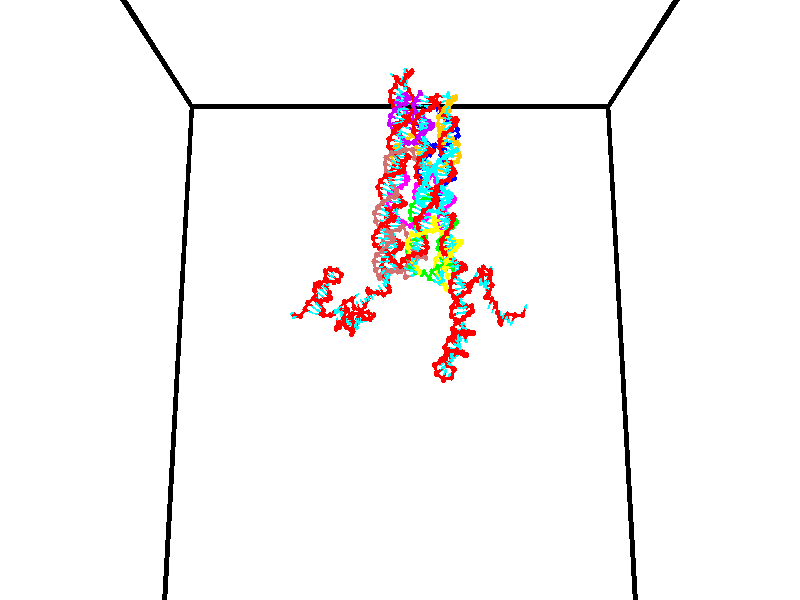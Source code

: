 // switches for output
#declare DRAW_BASES = 1; // possible values are 0, 1; only relevant for DNA ribbons
#declare DRAW_BASES_TYPE = 3; // possible values are 1, 2, 3; only relevant for DNA ribbons
#declare DRAW_FOG = 0; // set to 1 to enable fog

#include "colors.inc"

#include "transforms.inc"
background { rgb <1, 1, 1>}

#default {
   normal{
       ripples 0.25
       frequency 0.20
       turbulence 0.2
       lambda 5
   }
	finish {
		phong 0.1
		phong_size 40.
	}
}

// original window dimensions: 1024x640


// camera settings

camera {
	sky <0, 0.179814, -0.983701>
	up <0, 0.179814, -0.983701>
	right 1.6 * <1, 0, 0>
	location <35, 94.9851, 44.8844>
	look_at <35, 29.7336, 32.9568>
	direction <0, -65.2515, -11.9276>
	angle 67.0682
}


# declare cpy_camera_pos = <35, 94.9851, 44.8844>;
# if (DRAW_FOG = 1)
fog {
	fog_type 2
	up vnormalize(cpy_camera_pos)
	color rgbt<1,1,1,0.3>
	distance 1e-5
	fog_alt 3e-3
	fog_offset 56
}
# end


// LIGHTS

# declare lum = 6;
global_settings {
	ambient_light rgb lum * <0.05, 0.05, 0.05>
	max_trace_level 15
}# declare cpy_direct_light_amount = 0.25;
light_source
{	1000 * <-1, -1.16352, -0.803886>,
	rgb lum * cpy_direct_light_amount
	parallel
}

light_source
{	1000 * <1, 1.16352, 0.803886>,
	rgb lum * cpy_direct_light_amount
	parallel
}

// strand 0

// nucleotide -1

// particle -1
sphere {
	<24.235971, 34.603832, 35.118492> 0.250000
	pigment { color rgbt <1,0,0,0> }
	no_shadow
}
cylinder {
	<24.208132, 35.002800, 35.111446>,  <24.191427, 35.242180, 35.107220>, 0.100000
	pigment { color rgbt <1,0,0,0> }
	no_shadow
}
cylinder {
	<24.208132, 35.002800, 35.111446>,  <24.235971, 34.603832, 35.118492>, 0.100000
	pigment { color rgbt <1,0,0,0> }
	no_shadow
}

// particle -1
sphere {
	<24.208132, 35.002800, 35.111446> 0.100000
	pigment { color rgbt <1,0,0,0> }
	no_shadow
}
sphere {
	0, 1
	scale<0.080000,0.200000,0.300000>
	matrix <0.497392, 0.050006, 0.866084,
		0.864730, 0.051516, -0.499588,
		-0.069600, 0.997419, -0.017618,
		24.187252, 35.302025, 35.106159>
	pigment { color rgbt <0,1,1,0> }
	no_shadow
}
cylinder {
	<25.007914, 34.886497, 35.281708>,  <24.235971, 34.603832, 35.118492>, 0.130000
	pigment { color rgbt <1,0,0,0> }
	no_shadow
}

// nucleotide -1

// particle -1
sphere {
	<25.007914, 34.886497, 35.281708> 0.250000
	pigment { color rgbt <1,0,0,0> }
	no_shadow
}
cylinder {
	<24.692343, 35.115059, 35.372128>,  <24.503000, 35.252193, 35.426380>, 0.100000
	pigment { color rgbt <1,0,0,0> }
	no_shadow
}
cylinder {
	<24.692343, 35.115059, 35.372128>,  <25.007914, 34.886497, 35.281708>, 0.100000
	pigment { color rgbt <1,0,0,0> }
	no_shadow
}

// particle -1
sphere {
	<24.692343, 35.115059, 35.372128> 0.100000
	pigment { color rgbt <1,0,0,0> }
	no_shadow
}
sphere {
	0, 1
	scale<0.080000,0.200000,0.300000>
	matrix <0.375803, 0.157601, 0.913200,
		0.486177, 0.805397, -0.339069,
		-0.788926, 0.571400, 0.226048,
		24.455666, 35.286480, 35.439941>
	pigment { color rgbt <0,1,1,0> }
	no_shadow
}
cylinder {
	<25.347528, 34.563919, 34.644138>,  <25.007914, 34.886497, 35.281708>, 0.130000
	pigment { color rgbt <1,0,0,0> }
	no_shadow
}

// nucleotide -1

// particle -1
sphere {
	<25.347528, 34.563919, 34.644138> 0.250000
	pigment { color rgbt <1,0,0,0> }
	no_shadow
}
cylinder {
	<25.707844, 34.645821, 34.797321>,  <25.924034, 34.694962, 34.889229>, 0.100000
	pigment { color rgbt <1,0,0,0> }
	no_shadow
}
cylinder {
	<25.707844, 34.645821, 34.797321>,  <25.347528, 34.563919, 34.644138>, 0.100000
	pigment { color rgbt <1,0,0,0> }
	no_shadow
}

// particle -1
sphere {
	<25.707844, 34.645821, 34.797321> 0.100000
	pigment { color rgbt <1,0,0,0> }
	no_shadow
}
sphere {
	0, 1
	scale<0.080000,0.200000,0.300000>
	matrix <0.331262, 0.246226, -0.910845,
		-0.280793, 0.947338, 0.153971,
		0.900789, 0.204754, 0.382955,
		25.978081, 34.707249, 34.912209>
	pigment { color rgbt <0,1,1,0> }
	no_shadow
}
cylinder {
	<25.702549, 35.076557, 34.170784>,  <25.347528, 34.563919, 34.644138>, 0.130000
	pigment { color rgbt <1,0,0,0> }
	no_shadow
}

// nucleotide -1

// particle -1
sphere {
	<25.702549, 35.076557, 34.170784> 0.250000
	pigment { color rgbt <1,0,0,0> }
	no_shadow
}
cylinder {
	<26.010204, 34.914902, 34.368813>,  <26.194798, 34.817909, 34.487629>, 0.100000
	pigment { color rgbt <1,0,0,0> }
	no_shadow
}
cylinder {
	<26.010204, 34.914902, 34.368813>,  <25.702549, 35.076557, 34.170784>, 0.100000
	pigment { color rgbt <1,0,0,0> }
	no_shadow
}

// particle -1
sphere {
	<26.010204, 34.914902, 34.368813> 0.100000
	pigment { color rgbt <1,0,0,0> }
	no_shadow
}
sphere {
	0, 1
	scale<0.080000,0.200000,0.300000>
	matrix <0.600779, 0.193071, -0.775750,
		0.217928, 0.894088, 0.391297,
		0.769138, -0.404141, 0.495074,
		26.240946, 34.793659, 34.517334>
	pigment { color rgbt <0,1,1,0> }
	no_shadow
}
cylinder {
	<26.341702, 35.468090, 33.862946>,  <25.702549, 35.076557, 34.170784>, 0.130000
	pigment { color rgbt <1,0,0,0> }
	no_shadow
}

// nucleotide -1

// particle -1
sphere {
	<26.341702, 35.468090, 33.862946> 0.250000
	pigment { color rgbt <1,0,0,0> }
	no_shadow
}
cylinder {
	<26.492603, 35.154659, 34.060402>,  <26.583145, 34.966599, 34.178875>, 0.100000
	pigment { color rgbt <1,0,0,0> }
	no_shadow
}
cylinder {
	<26.492603, 35.154659, 34.060402>,  <26.341702, 35.468090, 33.862946>, 0.100000
	pigment { color rgbt <1,0,0,0> }
	no_shadow
}

// particle -1
sphere {
	<26.492603, 35.154659, 34.060402> 0.100000
	pigment { color rgbt <1,0,0,0> }
	no_shadow
}
sphere {
	0, 1
	scale<0.080000,0.200000,0.300000>
	matrix <0.735577, -0.070324, -0.673781,
		0.562677, 0.617296, 0.549854,
		0.377255, -0.783581, 0.493639,
		26.605780, 34.919586, 34.208492>
	pigment { color rgbt <0,1,1,0> }
	no_shadow
}
cylinder {
	<27.054989, 35.488358, 34.106945>,  <26.341702, 35.468090, 33.862946>, 0.130000
	pigment { color rgbt <1,0,0,0> }
	no_shadow
}

// nucleotide -1

// particle -1
sphere {
	<27.054989, 35.488358, 34.106945> 0.250000
	pigment { color rgbt <1,0,0,0> }
	no_shadow
}
cylinder {
	<26.947842, 35.116135, 34.007099>,  <26.883554, 34.892799, 33.947189>, 0.100000
	pigment { color rgbt <1,0,0,0> }
	no_shadow
}
cylinder {
	<26.947842, 35.116135, 34.007099>,  <27.054989, 35.488358, 34.106945>, 0.100000
	pigment { color rgbt <1,0,0,0> }
	no_shadow
}

// particle -1
sphere {
	<26.947842, 35.116135, 34.007099> 0.100000
	pigment { color rgbt <1,0,0,0> }
	no_shadow
}
sphere {
	0, 1
	scale<0.080000,0.200000,0.300000>
	matrix <0.748862, -0.038086, -0.661631,
		0.606179, -0.364158, 0.707062,
		-0.267867, -0.930558, -0.249617,
		26.867481, 34.836967, 33.932213>
	pigment { color rgbt <0,1,1,0> }
	no_shadow
}
cylinder {
	<27.666191, 35.151577, 33.946278>,  <27.054989, 35.488358, 34.106945>, 0.130000
	pigment { color rgbt <1,0,0,0> }
	no_shadow
}

// nucleotide -1

// particle -1
sphere {
	<27.666191, 35.151577, 33.946278> 0.250000
	pigment { color rgbt <1,0,0,0> }
	no_shadow
}
cylinder {
	<27.374233, 34.959263, 33.751919>,  <27.199059, 34.843876, 33.635303>, 0.100000
	pigment { color rgbt <1,0,0,0> }
	no_shadow
}
cylinder {
	<27.374233, 34.959263, 33.751919>,  <27.666191, 35.151577, 33.946278>, 0.100000
	pigment { color rgbt <1,0,0,0> }
	no_shadow
}

// particle -1
sphere {
	<27.374233, 34.959263, 33.751919> 0.100000
	pigment { color rgbt <1,0,0,0> }
	no_shadow
}
sphere {
	0, 1
	scale<0.080000,0.200000,0.300000>
	matrix <0.563588, -0.021023, -0.825789,
		0.386812, -0.876587, 0.286309,
		-0.729894, -0.480785, -0.485901,
		27.155264, 34.815029, 33.606148>
	pigment { color rgbt <0,1,1,0> }
	no_shadow
}
cylinder {
	<27.912926, 34.471043, 33.637585>,  <27.666191, 35.151577, 33.946278>, 0.130000
	pigment { color rgbt <1,0,0,0> }
	no_shadow
}

// nucleotide -1

// particle -1
sphere {
	<27.912926, 34.471043, 33.637585> 0.250000
	pigment { color rgbt <1,0,0,0> }
	no_shadow
}
cylinder {
	<27.613688, 34.645172, 33.437248>,  <27.434145, 34.749649, 33.317047>, 0.100000
	pigment { color rgbt <1,0,0,0> }
	no_shadow
}
cylinder {
	<27.613688, 34.645172, 33.437248>,  <27.912926, 34.471043, 33.637585>, 0.100000
	pigment { color rgbt <1,0,0,0> }
	no_shadow
}

// particle -1
sphere {
	<27.613688, 34.645172, 33.437248> 0.100000
	pigment { color rgbt <1,0,0,0> }
	no_shadow
}
sphere {
	0, 1
	scale<0.080000,0.200000,0.300000>
	matrix <0.508049, -0.109807, -0.854300,
		-0.426893, -0.893552, -0.139020,
		-0.748096, 0.435324, -0.500845,
		27.389259, 34.775768, 33.286995>
	pigment { color rgbt <0,1,1,0> }
	no_shadow
}
cylinder {
	<27.753452, 34.073330, 33.095592>,  <27.912926, 34.471043, 33.637585>, 0.130000
	pigment { color rgbt <1,0,0,0> }
	no_shadow
}

// nucleotide -1

// particle -1
sphere {
	<27.753452, 34.073330, 33.095592> 0.250000
	pigment { color rgbt <1,0,0,0> }
	no_shadow
}
cylinder {
	<27.592426, 34.424801, 32.992931>,  <27.495811, 34.635685, 32.931335>, 0.100000
	pigment { color rgbt <1,0,0,0> }
	no_shadow
}
cylinder {
	<27.592426, 34.424801, 32.992931>,  <27.753452, 34.073330, 33.095592>, 0.100000
	pigment { color rgbt <1,0,0,0> }
	no_shadow
}

// particle -1
sphere {
	<27.592426, 34.424801, 32.992931> 0.100000
	pigment { color rgbt <1,0,0,0> }
	no_shadow
}
sphere {
	0, 1
	scale<0.080000,0.200000,0.300000>
	matrix <0.503231, -0.021773, -0.863877,
		-0.764657, -0.476921, -0.433412,
		-0.402565, 0.878676, -0.256650,
		27.471657, 34.688404, 32.915936>
	pigment { color rgbt <0,1,1,0> }
	no_shadow
}
cylinder {
	<27.381905, 34.002930, 32.533760>,  <27.753452, 34.073330, 33.095592>, 0.130000
	pigment { color rgbt <1,0,0,0> }
	no_shadow
}

// nucleotide -1

// particle -1
sphere {
	<27.381905, 34.002930, 32.533760> 0.250000
	pigment { color rgbt <1,0,0,0> }
	no_shadow
}
cylinder {
	<27.481701, 34.390255, 32.538074>,  <27.541578, 34.622650, 32.540665>, 0.100000
	pigment { color rgbt <1,0,0,0> }
	no_shadow
}
cylinder {
	<27.481701, 34.390255, 32.538074>,  <27.381905, 34.002930, 32.533760>, 0.100000
	pigment { color rgbt <1,0,0,0> }
	no_shadow
}

// particle -1
sphere {
	<27.481701, 34.390255, 32.538074> 0.100000
	pigment { color rgbt <1,0,0,0> }
	no_shadow
}
sphere {
	0, 1
	scale<0.080000,0.200000,0.300000>
	matrix <0.453818, -0.107070, -0.884639,
		-0.855456, 0.225605, -0.466152,
		0.249490, 0.968317, 0.010789,
		27.556547, 34.680752, 32.541313>
	pigment { color rgbt <0,1,1,0> }
	no_shadow
}
cylinder {
	<27.324339, 34.134243, 31.879841>,  <27.381905, 34.002930, 32.533760>, 0.130000
	pigment { color rgbt <1,0,0,0> }
	no_shadow
}

// nucleotide -1

// particle -1
sphere {
	<27.324339, 34.134243, 31.879841> 0.250000
	pigment { color rgbt <1,0,0,0> }
	no_shadow
}
cylinder {
	<27.543280, 34.439110, 32.018116>,  <27.674644, 34.622032, 32.101082>, 0.100000
	pigment { color rgbt <1,0,0,0> }
	no_shadow
}
cylinder {
	<27.543280, 34.439110, 32.018116>,  <27.324339, 34.134243, 31.879841>, 0.100000
	pigment { color rgbt <1,0,0,0> }
	no_shadow
}

// particle -1
sphere {
	<27.543280, 34.439110, 32.018116> 0.100000
	pigment { color rgbt <1,0,0,0> }
	no_shadow
}
sphere {
	0, 1
	scale<0.080000,0.200000,0.300000>
	matrix <0.532633, 0.001356, -0.846345,
		-0.645528, 0.647375, -0.405215,
		0.547353, 0.762171, 0.345689,
		27.707485, 34.667763, 32.121822>
	pigment { color rgbt <0,1,1,0> }
	no_shadow
}
cylinder {
	<27.357115, 34.777649, 31.386890>,  <27.324339, 34.134243, 31.879841>, 0.130000
	pigment { color rgbt <1,0,0,0> }
	no_shadow
}

// nucleotide -1

// particle -1
sphere {
	<27.357115, 34.777649, 31.386890> 0.250000
	pigment { color rgbt <1,0,0,0> }
	no_shadow
}
cylinder {
	<27.673735, 34.763390, 31.630917>,  <27.863707, 34.754833, 31.777332>, 0.100000
	pigment { color rgbt <1,0,0,0> }
	no_shadow
}
cylinder {
	<27.673735, 34.763390, 31.630917>,  <27.357115, 34.777649, 31.386890>, 0.100000
	pigment { color rgbt <1,0,0,0> }
	no_shadow
}

// particle -1
sphere {
	<27.673735, 34.763390, 31.630917> 0.100000
	pigment { color rgbt <1,0,0,0> }
	no_shadow
}
sphere {
	0, 1
	scale<0.080000,0.200000,0.300000>
	matrix <0.608754, -0.041542, -0.792271,
		0.053585, 0.998501, -0.011183,
		0.791548, -0.035646, 0.610067,
		27.911200, 34.752697, 31.813936>
	pigment { color rgbt <0,1,1,0> }
	no_shadow
}
cylinder {
	<27.903093, 35.383930, 31.299530>,  <27.357115, 34.777649, 31.386890>, 0.130000
	pigment { color rgbt <1,0,0,0> }
	no_shadow
}

// nucleotide -1

// particle -1
sphere {
	<27.903093, 35.383930, 31.299530> 0.250000
	pigment { color rgbt <1,0,0,0> }
	no_shadow
}
cylinder {
	<28.006466, 35.017052, 31.420835>,  <28.068489, 34.796925, 31.493620>, 0.100000
	pigment { color rgbt <1,0,0,0> }
	no_shadow
}
cylinder {
	<28.006466, 35.017052, 31.420835>,  <27.903093, 35.383930, 31.299530>, 0.100000
	pigment { color rgbt <1,0,0,0> }
	no_shadow
}

// particle -1
sphere {
	<28.006466, 35.017052, 31.420835> 0.100000
	pigment { color rgbt <1,0,0,0> }
	no_shadow
}
sphere {
	0, 1
	scale<0.080000,0.200000,0.300000>
	matrix <0.591483, -0.097971, -0.800344,
		0.763781, 0.386211, 0.517185,
		0.258433, -0.917193, 0.303266,
		28.083996, 34.741894, 31.511816>
	pigment { color rgbt <0,1,1,0> }
	no_shadow
}
cylinder {
	<28.566067, 35.284836, 31.416750>,  <27.903093, 35.383930, 31.299530>, 0.130000
	pigment { color rgbt <1,0,0,0> }
	no_shadow
}

// nucleotide -1

// particle -1
sphere {
	<28.566067, 35.284836, 31.416750> 0.250000
	pigment { color rgbt <1,0,0,0> }
	no_shadow
}
cylinder {
	<28.440269, 34.912930, 31.340195>,  <28.364792, 34.689785, 31.294262>, 0.100000
	pigment { color rgbt <1,0,0,0> }
	no_shadow
}
cylinder {
	<28.440269, 34.912930, 31.340195>,  <28.566067, 35.284836, 31.416750>, 0.100000
	pigment { color rgbt <1,0,0,0> }
	no_shadow
}

// particle -1
sphere {
	<28.440269, 34.912930, 31.340195> 0.100000
	pigment { color rgbt <1,0,0,0> }
	no_shadow
}
sphere {
	0, 1
	scale<0.080000,0.200000,0.300000>
	matrix <0.733298, -0.109924, -0.670962,
		0.602801, -0.351355, 0.716367,
		-0.314491, -0.929767, -0.191386,
		28.345922, 34.633999, 31.282780>
	pigment { color rgbt <0,1,1,0> }
	no_shadow
}
cylinder {
	<29.027615, 34.857929, 31.724131>,  <28.566067, 35.284836, 31.416750>, 0.130000
	pigment { color rgbt <1,0,0,0> }
	no_shadow
}

// nucleotide -1

// particle -1
sphere {
	<29.027615, 34.857929, 31.724131> 0.250000
	pigment { color rgbt <1,0,0,0> }
	no_shadow
}
cylinder {
	<28.844643, 34.686836, 31.412285>,  <28.734859, 34.584179, 31.225178>, 0.100000
	pigment { color rgbt <1,0,0,0> }
	no_shadow
}
cylinder {
	<28.844643, 34.686836, 31.412285>,  <29.027615, 34.857929, 31.724131>, 0.100000
	pigment { color rgbt <1,0,0,0> }
	no_shadow
}

// particle -1
sphere {
	<28.844643, 34.686836, 31.412285> 0.100000
	pigment { color rgbt <1,0,0,0> }
	no_shadow
}
sphere {
	0, 1
	scale<0.080000,0.200000,0.300000>
	matrix <0.881965, -0.106272, -0.459177,
		0.113554, -0.897636, 0.425859,
		-0.457430, -0.427734, -0.779616,
		28.707413, 34.558517, 31.178400>
	pigment { color rgbt <0,1,1,0> }
	no_shadow
}
cylinder {
	<28.777815, 35.218269, 32.317226>,  <29.027615, 34.857929, 31.724131>, 0.130000
	pigment { color rgbt <1,0,0,0> }
	no_shadow
}

// nucleotide -1

// particle -1
sphere {
	<28.777815, 35.218269, 32.317226> 0.250000
	pigment { color rgbt <1,0,0,0> }
	no_shadow
}
cylinder {
	<28.447296, 35.170494, 32.097057>,  <28.248985, 35.141830, 31.964956>, 0.100000
	pigment { color rgbt <1,0,0,0> }
	no_shadow
}
cylinder {
	<28.447296, 35.170494, 32.097057>,  <28.777815, 35.218269, 32.317226>, 0.100000
	pigment { color rgbt <1,0,0,0> }
	no_shadow
}

// particle -1
sphere {
	<28.447296, 35.170494, 32.097057> 0.100000
	pigment { color rgbt <1,0,0,0> }
	no_shadow
}
sphere {
	0, 1
	scale<0.080000,0.200000,0.300000>
	matrix <-0.560418, 0.271934, 0.782294,
		0.056244, 0.954875, -0.291634,
		-0.826298, -0.119438, -0.550423,
		28.199408, 35.134663, 31.931931>
	pigment { color rgbt <0,1,1,0> }
	no_shadow
}
cylinder {
	<28.389137, 35.741558, 32.570450>,  <28.777815, 35.218269, 32.317226>, 0.130000
	pigment { color rgbt <1,0,0,0> }
	no_shadow
}

// nucleotide -1

// particle -1
sphere {
	<28.389137, 35.741558, 32.570450> 0.250000
	pigment { color rgbt <1,0,0,0> }
	no_shadow
}
cylinder {
	<28.173098, 35.437408, 32.426159>,  <28.043474, 35.254917, 32.339584>, 0.100000
	pigment { color rgbt <1,0,0,0> }
	no_shadow
}
cylinder {
	<28.173098, 35.437408, 32.426159>,  <28.389137, 35.741558, 32.570450>, 0.100000
	pigment { color rgbt <1,0,0,0> }
	no_shadow
}

// particle -1
sphere {
	<28.173098, 35.437408, 32.426159> 0.100000
	pigment { color rgbt <1,0,0,0> }
	no_shadow
}
sphere {
	0, 1
	scale<0.080000,0.200000,0.300000>
	matrix <-0.662601, 0.119915, 0.739310,
		-0.518895, 0.638321, -0.568590,
		-0.540100, -0.760373, -0.360729,
		28.011068, 35.209297, 32.317940>
	pigment { color rgbt <0,1,1,0> }
	no_shadow
}
cylinder {
	<27.678926, 35.912910, 32.445869>,  <28.389137, 35.741558, 32.570450>, 0.130000
	pigment { color rgbt <1,0,0,0> }
	no_shadow
}

// nucleotide -1

// particle -1
sphere {
	<27.678926, 35.912910, 32.445869> 0.250000
	pigment { color rgbt <1,0,0,0> }
	no_shadow
}
cylinder {
	<27.668966, 35.513588, 32.466911>,  <27.662991, 35.273994, 32.479538>, 0.100000
	pigment { color rgbt <1,0,0,0> }
	no_shadow
}
cylinder {
	<27.668966, 35.513588, 32.466911>,  <27.678926, 35.912910, 32.445869>, 0.100000
	pigment { color rgbt <1,0,0,0> }
	no_shadow
}

// particle -1
sphere {
	<27.668966, 35.513588, 32.466911> 0.100000
	pigment { color rgbt <1,0,0,0> }
	no_shadow
}
sphere {
	0, 1
	scale<0.080000,0.200000,0.300000>
	matrix <-0.603688, 0.056960, 0.795184,
		-0.796832, -0.011955, -0.604083,
		-0.024903, -0.998305, 0.052605,
		27.661495, 35.214096, 32.482693>
	pigment { color rgbt <0,1,1,0> }
	no_shadow
}
cylinder {
	<26.945890, 35.844120, 32.620731>,  <27.678926, 35.912910, 32.445869>, 0.130000
	pigment { color rgbt <1,0,0,0> }
	no_shadow
}

// nucleotide -1

// particle -1
sphere {
	<26.945890, 35.844120, 32.620731> 0.250000
	pigment { color rgbt <1,0,0,0> }
	no_shadow
}
cylinder {
	<27.100861, 35.483570, 32.698112>,  <27.193842, 35.267239, 32.744541>, 0.100000
	pigment { color rgbt <1,0,0,0> }
	no_shadow
}
cylinder {
	<27.100861, 35.483570, 32.698112>,  <26.945890, 35.844120, 32.620731>, 0.100000
	pigment { color rgbt <1,0,0,0> }
	no_shadow
}

// particle -1
sphere {
	<27.100861, 35.483570, 32.698112> 0.100000
	pigment { color rgbt <1,0,0,0> }
	no_shadow
}
sphere {
	0, 1
	scale<0.080000,0.200000,0.300000>
	matrix <-0.685821, -0.141565, 0.713869,
		-0.616077, -0.409247, -0.673028,
		0.387426, -0.901374, 0.193455,
		27.217089, 35.213158, 32.756149>
	pigment { color rgbt <0,1,1,0> }
	no_shadow
}
cylinder {
	<26.461674, 35.472279, 32.698570>,  <26.945890, 35.844120, 32.620731>, 0.130000
	pigment { color rgbt <1,0,0,0> }
	no_shadow
}

// nucleotide -1

// particle -1
sphere {
	<26.461674, 35.472279, 32.698570> 0.250000
	pigment { color rgbt <1,0,0,0> }
	no_shadow
}
cylinder {
	<26.747299, 35.273090, 32.895405>,  <26.918674, 35.153580, 33.013504>, 0.100000
	pigment { color rgbt <1,0,0,0> }
	no_shadow
}
cylinder {
	<26.747299, 35.273090, 32.895405>,  <26.461674, 35.472279, 32.698570>, 0.100000
	pigment { color rgbt <1,0,0,0> }
	no_shadow
}

// particle -1
sphere {
	<26.747299, 35.273090, 32.895405> 0.100000
	pigment { color rgbt <1,0,0,0> }
	no_shadow
}
sphere {
	0, 1
	scale<0.080000,0.200000,0.300000>
	matrix <-0.655594, -0.229056, 0.719535,
		-0.245614, -0.836382, -0.490040,
		0.714052, -0.497995, 0.492067,
		26.961517, 35.123699, 33.043030>
	pigment { color rgbt <0,1,1,0> }
	no_shadow
}
cylinder {
	<26.614971, 34.785297, 32.504635>,  <26.461674, 35.472279, 32.698570>, 0.130000
	pigment { color rgbt <1,0,0,0> }
	no_shadow
}

// nucleotide -1

// particle -1
sphere {
	<26.614971, 34.785297, 32.504635> 0.250000
	pigment { color rgbt <1,0,0,0> }
	no_shadow
}
cylinder {
	<26.876749, 34.633423, 32.766182>,  <27.033815, 34.542297, 32.923111>, 0.100000
	pigment { color rgbt <1,0,0,0> }
	no_shadow
}
cylinder {
	<26.876749, 34.633423, 32.766182>,  <26.614971, 34.785297, 32.504635>, 0.100000
	pigment { color rgbt <1,0,0,0> }
	no_shadow
}

// particle -1
sphere {
	<26.876749, 34.633423, 32.766182> 0.100000
	pigment { color rgbt <1,0,0,0> }
	no_shadow
}
sphere {
	0, 1
	scale<0.080000,0.200000,0.300000>
	matrix <-0.685656, 0.066512, 0.724880,
		-0.318714, -0.922723, -0.216803,
		0.654444, -0.379682, 0.653869,
		27.073082, 34.519520, 32.962341>
	pigment { color rgbt <0,1,1,0> }
	no_shadow
}
cylinder {
	<26.203381, 34.263653, 32.933842>,  <26.614971, 34.785297, 32.504635>, 0.130000
	pigment { color rgbt <1,0,0,0> }
	no_shadow
}

// nucleotide -1

// particle -1
sphere {
	<26.203381, 34.263653, 32.933842> 0.250000
	pigment { color rgbt <1,0,0,0> }
	no_shadow
}
cylinder {
	<26.513115, 34.417294, 33.134987>,  <26.698956, 34.509480, 33.255672>, 0.100000
	pigment { color rgbt <1,0,0,0> }
	no_shadow
}
cylinder {
	<26.513115, 34.417294, 33.134987>,  <26.203381, 34.263653, 32.933842>, 0.100000
	pigment { color rgbt <1,0,0,0> }
	no_shadow
}

// particle -1
sphere {
	<26.513115, 34.417294, 33.134987> 0.100000
	pigment { color rgbt <1,0,0,0> }
	no_shadow
}
sphere {
	0, 1
	scale<0.080000,0.200000,0.300000>
	matrix <-0.544877, 0.000679, 0.838516,
		0.321736, -0.923289, 0.209816,
		0.774335, 0.384104, 0.502860,
		26.745415, 34.532524, 33.285847>
	pigment { color rgbt <0,1,1,0> }
	no_shadow
}
cylinder {
	<26.326744, 33.768848, 33.406719>,  <26.203381, 34.263653, 32.933842>, 0.130000
	pigment { color rgbt <1,0,0,0> }
	no_shadow
}

// nucleotide -1

// particle -1
sphere {
	<26.326744, 33.768848, 33.406719> 0.250000
	pigment { color rgbt <1,0,0,0> }
	no_shadow
}
cylinder {
	<26.485941, 34.091789, 33.580978>,  <26.581459, 34.285553, 33.685535>, 0.100000
	pigment { color rgbt <1,0,0,0> }
	no_shadow
}
cylinder {
	<26.485941, 34.091789, 33.580978>,  <26.326744, 33.768848, 33.406719>, 0.100000
	pigment { color rgbt <1,0,0,0> }
	no_shadow
}

// particle -1
sphere {
	<26.485941, 34.091789, 33.580978> 0.100000
	pigment { color rgbt <1,0,0,0> }
	no_shadow
}
sphere {
	0, 1
	scale<0.080000,0.200000,0.300000>
	matrix <-0.529651, -0.185521, 0.827679,
		0.749046, -0.560154, 0.353776,
		0.397995, 0.807347, 0.435650,
		26.605339, 34.333992, 33.711674>
	pigment { color rgbt <0,1,1,0> }
	no_shadow
}
cylinder {
	<26.733721, 33.530651, 33.956463>,  <26.326744, 33.768848, 33.406719>, 0.130000
	pigment { color rgbt <1,0,0,0> }
	no_shadow
}

// nucleotide -1

// particle -1
sphere {
	<26.733721, 33.530651, 33.956463> 0.250000
	pigment { color rgbt <1,0,0,0> }
	no_shadow
}
cylinder {
	<26.603201, 33.895493, 34.055740>,  <26.524889, 34.114395, 34.115307>, 0.100000
	pigment { color rgbt <1,0,0,0> }
	no_shadow
}
cylinder {
	<26.603201, 33.895493, 34.055740>,  <26.733721, 33.530651, 33.956463>, 0.100000
	pigment { color rgbt <1,0,0,0> }
	no_shadow
}

// particle -1
sphere {
	<26.603201, 33.895493, 34.055740> 0.100000
	pigment { color rgbt <1,0,0,0> }
	no_shadow
}
sphere {
	0, 1
	scale<0.080000,0.200000,0.300000>
	matrix <-0.281890, -0.344513, 0.895460,
		0.902256, 0.222224, 0.369526,
		-0.326299, 0.912100, 0.248196,
		26.505312, 34.169125, 34.130199>
	pigment { color rgbt <0,1,1,0> }
	no_shadow
}
cylinder {
	<27.127743, 33.797955, 34.591728>,  <26.733721, 33.530651, 33.956463>, 0.130000
	pigment { color rgbt <1,0,0,0> }
	no_shadow
}

// nucleotide -1

// particle -1
sphere {
	<27.127743, 33.797955, 34.591728> 0.250000
	pigment { color rgbt <1,0,0,0> }
	no_shadow
}
cylinder {
	<26.958563, 34.146622, 34.492683>,  <26.857054, 34.355820, 34.433254>, 0.100000
	pigment { color rgbt <1,0,0,0> }
	no_shadow
}
cylinder {
	<26.958563, 34.146622, 34.492683>,  <27.127743, 33.797955, 34.591728>, 0.100000
	pigment { color rgbt <1,0,0,0> }
	no_shadow
}

// particle -1
sphere {
	<26.958563, 34.146622, 34.492683> 0.100000
	pigment { color rgbt <1,0,0,0> }
	no_shadow
}
sphere {
	0, 1
	scale<0.080000,0.200000,0.300000>
	matrix <-0.378234, 0.078493, 0.922376,
		0.823439, 0.483776, 0.296494,
		-0.422951, 0.871665, -0.247615,
		26.831678, 34.408119, 34.418400>
	pigment { color rgbt <0,1,1,0> }
	no_shadow
}
cylinder {
	<27.233974, 34.188343, 35.079254>,  <27.127743, 33.797955, 34.591728>, 0.130000
	pigment { color rgbt <1,0,0,0> }
	no_shadow
}

// nucleotide -1

// particle -1
sphere {
	<27.233974, 34.188343, 35.079254> 0.250000
	pigment { color rgbt <1,0,0,0> }
	no_shadow
}
cylinder {
	<26.934635, 34.382790, 34.898735>,  <26.755032, 34.499458, 34.790424>, 0.100000
	pigment { color rgbt <1,0,0,0> }
	no_shadow
}
cylinder {
	<26.934635, 34.382790, 34.898735>,  <27.233974, 34.188343, 35.079254>, 0.100000
	pigment { color rgbt <1,0,0,0> }
	no_shadow
}

// particle -1
sphere {
	<26.934635, 34.382790, 34.898735> 0.100000
	pigment { color rgbt <1,0,0,0> }
	no_shadow
}
sphere {
	0, 1
	scale<0.080000,0.200000,0.300000>
	matrix <-0.324322, 0.325337, 0.888240,
		0.578608, 0.811079, -0.085809,
		-0.748350, 0.486113, -0.451293,
		26.710131, 34.528625, 34.763348>
	pigment { color rgbt <0,1,1,0> }
	no_shadow
}
cylinder {
	<27.268669, 34.868992, 35.191380>,  <27.233974, 34.188343, 35.079254>, 0.130000
	pigment { color rgbt <1,0,0,0> }
	no_shadow
}

// nucleotide -1

// particle -1
sphere {
	<27.268669, 34.868992, 35.191380> 0.250000
	pigment { color rgbt <1,0,0,0> }
	no_shadow
}
cylinder {
	<26.886770, 34.775425, 35.117905>,  <26.657631, 34.719284, 35.073818>, 0.100000
	pigment { color rgbt <1,0,0,0> }
	no_shadow
}
cylinder {
	<26.886770, 34.775425, 35.117905>,  <27.268669, 34.868992, 35.191380>, 0.100000
	pigment { color rgbt <1,0,0,0> }
	no_shadow
}

// particle -1
sphere {
	<26.886770, 34.775425, 35.117905> 0.100000
	pigment { color rgbt <1,0,0,0> }
	no_shadow
}
sphere {
	0, 1
	scale<0.080000,0.200000,0.300000>
	matrix <-0.222683, 0.152797, 0.962842,
		-0.197155, 0.960175, -0.197971,
		-0.954747, -0.233914, -0.183690,
		26.600346, 34.705250, 35.062798>
	pigment { color rgbt <0,1,1,0> }
	no_shadow
}
cylinder {
	<27.944954, 34.657837, 35.157734>,  <27.268669, 34.868992, 35.191380>, 0.130000
	pigment { color rgbt <1,0,0,0> }
	no_shadow
}

// nucleotide -1

// particle -1
sphere {
	<27.944954, 34.657837, 35.157734> 0.250000
	pigment { color rgbt <1,0,0,0> }
	no_shadow
}
cylinder {
	<28.245344, 34.876701, 35.009869>,  <28.425579, 35.008018, 34.921150>, 0.100000
	pigment { color rgbt <1,0,0,0> }
	no_shadow
}
cylinder {
	<28.245344, 34.876701, 35.009869>,  <27.944954, 34.657837, 35.157734>, 0.100000
	pigment { color rgbt <1,0,0,0> }
	no_shadow
}

// particle -1
sphere {
	<28.245344, 34.876701, 35.009869> 0.100000
	pigment { color rgbt <1,0,0,0> }
	no_shadow
}
sphere {
	0, 1
	scale<0.080000,0.200000,0.300000>
	matrix <0.617889, -0.779734, 0.101130,
		-0.232907, -0.304359, -0.923645,
		0.750978, 0.547156, -0.369665,
		28.470638, 35.040848, 34.898968>
	pigment { color rgbt <0,1,1,0> }
	no_shadow
}
cylinder {
	<28.284546, 34.082081, 34.884739>,  <27.944954, 34.657837, 35.157734>, 0.130000
	pigment { color rgbt <1,0,0,0> }
	no_shadow
}

// nucleotide -1

// particle -1
sphere {
	<28.284546, 34.082081, 34.884739> 0.250000
	pigment { color rgbt <1,0,0,0> }
	no_shadow
}
cylinder {
	<28.536791, 34.392410, 34.876461>,  <28.688137, 34.578606, 34.871494>, 0.100000
	pigment { color rgbt <1,0,0,0> }
	no_shadow
}
cylinder {
	<28.536791, 34.392410, 34.876461>,  <28.284546, 34.082081, 34.884739>, 0.100000
	pigment { color rgbt <1,0,0,0> }
	no_shadow
}

// particle -1
sphere {
	<28.536791, 34.392410, 34.876461> 0.100000
	pigment { color rgbt <1,0,0,0> }
	no_shadow
}
sphere {
	0, 1
	scale<0.080000,0.200000,0.300000>
	matrix <0.703983, -0.560587, 0.436062,
		0.326703, -0.289557, -0.899678,
		0.630613, 0.775821, -0.020698,
		28.725975, 34.625156, 34.870251>
	pigment { color rgbt <0,1,1,0> }
	no_shadow
}
cylinder {
	<28.863665, 33.884892, 34.491768>,  <28.284546, 34.082081, 34.884739>, 0.130000
	pigment { color rgbt <1,0,0,0> }
	no_shadow
}

// nucleotide -1

// particle -1
sphere {
	<28.863665, 33.884892, 34.491768> 0.250000
	pigment { color rgbt <1,0,0,0> }
	no_shadow
}
cylinder {
	<28.941713, 34.148468, 34.782349>,  <28.988543, 34.306614, 34.956696>, 0.100000
	pigment { color rgbt <1,0,0,0> }
	no_shadow
}
cylinder {
	<28.941713, 34.148468, 34.782349>,  <28.863665, 33.884892, 34.491768>, 0.100000
	pigment { color rgbt <1,0,0,0> }
	no_shadow
}

// particle -1
sphere {
	<28.941713, 34.148468, 34.782349> 0.100000
	pigment { color rgbt <1,0,0,0> }
	no_shadow
}
sphere {
	0, 1
	scale<0.080000,0.200000,0.300000>
	matrix <0.643569, -0.644945, 0.412148,
		0.740099, 0.387099, -0.549916,
		0.195123, 0.658939, 0.726448,
		29.000250, 34.346149, 35.000282>
	pigment { color rgbt <0,1,1,0> }
	no_shadow
}
cylinder {
	<29.614431, 34.129295, 34.585205>,  <28.863665, 33.884892, 34.491768>, 0.130000
	pigment { color rgbt <1,0,0,0> }
	no_shadow
}

// nucleotide -1

// particle -1
sphere {
	<29.614431, 34.129295, 34.585205> 0.250000
	pigment { color rgbt <1,0,0,0> }
	no_shadow
}
cylinder {
	<29.423109, 34.154804, 34.935555>,  <29.308315, 34.170109, 35.145763>, 0.100000
	pigment { color rgbt <1,0,0,0> }
	no_shadow
}
cylinder {
	<29.423109, 34.154804, 34.935555>,  <29.614431, 34.129295, 34.585205>, 0.100000
	pigment { color rgbt <1,0,0,0> }
	no_shadow
}

// particle -1
sphere {
	<29.423109, 34.154804, 34.935555> 0.100000
	pigment { color rgbt <1,0,0,0> }
	no_shadow
}
sphere {
	0, 1
	scale<0.080000,0.200000,0.300000>
	matrix <0.709510, -0.559679, 0.428200,
		0.517515, 0.826253, 0.222453,
		-0.478304, 0.063768, 0.875876,
		29.279617, 34.173935, 35.198318>
	pigment { color rgbt <0,1,1,0> }
	no_shadow
}
cylinder {
	<29.924732, 34.492889, 35.130249>,  <29.614431, 34.129295, 34.585205>, 0.130000
	pigment { color rgbt <1,0,0,0> }
	no_shadow
}

// nucleotide -1

// particle -1
sphere {
	<29.924732, 34.492889, 35.130249> 0.250000
	pigment { color rgbt <1,0,0,0> }
	no_shadow
}
cylinder {
	<29.687035, 34.202255, 35.268208>,  <29.544416, 34.027874, 35.350983>, 0.100000
	pigment { color rgbt <1,0,0,0> }
	no_shadow
}
cylinder {
	<29.687035, 34.202255, 35.268208>,  <29.924732, 34.492889, 35.130249>, 0.100000
	pigment { color rgbt <1,0,0,0> }
	no_shadow
}

// particle -1
sphere {
	<29.687035, 34.202255, 35.268208> 0.100000
	pigment { color rgbt <1,0,0,0> }
	no_shadow
}
sphere {
	0, 1
	scale<0.080000,0.200000,0.300000>
	matrix <0.794876, -0.465146, 0.389630,
		-0.122673, 0.505681, 0.853954,
		-0.594242, -0.726585, 0.344893,
		29.508762, 33.984280, 35.371674>
	pigment { color rgbt <0,1,1,0> }
	no_shadow
}
cylinder {
	<30.221439, 34.324726, 35.697910>,  <29.924732, 34.492889, 35.130249>, 0.130000
	pigment { color rgbt <1,0,0,0> }
	no_shadow
}

// nucleotide -1

// particle -1
sphere {
	<30.221439, 34.324726, 35.697910> 0.250000
	pigment { color rgbt <1,0,0,0> }
	no_shadow
}
cylinder {
	<29.981855, 34.008038, 35.649876>,  <29.838104, 33.818024, 35.621056>, 0.100000
	pigment { color rgbt <1,0,0,0> }
	no_shadow
}
cylinder {
	<29.981855, 34.008038, 35.649876>,  <30.221439, 34.324726, 35.697910>, 0.100000
	pigment { color rgbt <1,0,0,0> }
	no_shadow
}

// particle -1
sphere {
	<29.981855, 34.008038, 35.649876> 0.100000
	pigment { color rgbt <1,0,0,0> }
	no_shadow
}
sphere {
	0, 1
	scale<0.080000,0.200000,0.300000>
	matrix <0.715496, -0.596460, 0.363732,
		-0.359600, 0.131941, 0.923731,
		-0.598960, -0.791724, -0.120084,
		29.802168, 33.770519, 35.613850>
	pigment { color rgbt <0,1,1,0> }
	no_shadow
}
cylinder {
	<30.204094, 33.931911, 36.325176>,  <30.221439, 34.324726, 35.697910>, 0.130000
	pigment { color rgbt <1,0,0,0> }
	no_shadow
}

// nucleotide -1

// particle -1
sphere {
	<30.204094, 33.931911, 36.325176> 0.250000
	pigment { color rgbt <1,0,0,0> }
	no_shadow
}
cylinder {
	<30.133186, 33.677670, 36.024624>,  <30.090641, 33.525124, 35.844292>, 0.100000
	pigment { color rgbt <1,0,0,0> }
	no_shadow
}
cylinder {
	<30.133186, 33.677670, 36.024624>,  <30.204094, 33.931911, 36.325176>, 0.100000
	pigment { color rgbt <1,0,0,0> }
	no_shadow
}

// particle -1
sphere {
	<30.133186, 33.677670, 36.024624> 0.100000
	pigment { color rgbt <1,0,0,0> }
	no_shadow
}
sphere {
	0, 1
	scale<0.080000,0.200000,0.300000>
	matrix <0.662958, -0.641385, 0.386150,
		-0.727366, -0.429683, 0.535081,
		-0.177271, -0.635608, -0.751383,
		30.080006, 33.486988, 35.799210>
	pigment { color rgbt <0,1,1,0> }
	no_shadow
}
cylinder {
	<30.011585, 33.171227, 36.582985>,  <30.204094, 33.931911, 36.325176>, 0.130000
	pigment { color rgbt <1,0,0,0> }
	no_shadow
}

// nucleotide -1

// particle -1
sphere {
	<30.011585, 33.171227, 36.582985> 0.250000
	pigment { color rgbt <1,0,0,0> }
	no_shadow
}
cylinder {
	<30.161146, 33.179443, 36.212090>,  <30.250883, 33.184372, 35.989552>, 0.100000
	pigment { color rgbt <1,0,0,0> }
	no_shadow
}
cylinder {
	<30.161146, 33.179443, 36.212090>,  <30.011585, 33.171227, 36.582985>, 0.100000
	pigment { color rgbt <1,0,0,0> }
	no_shadow
}

// particle -1
sphere {
	<30.161146, 33.179443, 36.212090> 0.100000
	pigment { color rgbt <1,0,0,0> }
	no_shadow
}
sphere {
	0, 1
	scale<0.080000,0.200000,0.300000>
	matrix <0.705084, -0.655796, 0.269792,
		-0.602538, -0.754659, -0.259689,
		0.373904, 0.020543, -0.927240,
		30.273317, 33.185608, 35.933918>
	pigment { color rgbt <0,1,1,0> }
	no_shadow
}
cylinder {
	<29.835115, 32.593266, 36.098068>,  <30.011585, 33.171227, 36.582985>, 0.130000
	pigment { color rgbt <1,0,0,0> }
	no_shadow
}

// nucleotide -1

// particle -1
sphere {
	<29.835115, 32.593266, 36.098068> 0.250000
	pigment { color rgbt <1,0,0,0> }
	no_shadow
}
cylinder {
	<30.197334, 32.750656, 36.034622>,  <30.414665, 32.845093, 35.996555>, 0.100000
	pigment { color rgbt <1,0,0,0> }
	no_shadow
}
cylinder {
	<30.197334, 32.750656, 36.034622>,  <29.835115, 32.593266, 36.098068>, 0.100000
	pigment { color rgbt <1,0,0,0> }
	no_shadow
}

// particle -1
sphere {
	<30.197334, 32.750656, 36.034622> 0.100000
	pigment { color rgbt <1,0,0,0> }
	no_shadow
}
sphere {
	0, 1
	scale<0.080000,0.200000,0.300000>
	matrix <0.422908, -0.866885, 0.263932,
		-0.033648, -0.306082, -0.951410,
		0.905548, 0.393478, -0.158614,
		30.468998, 32.868698, 35.987038>
	pigment { color rgbt <0,1,1,0> }
	no_shadow
}
cylinder {
	<30.060379, 31.858875, 36.134399>,  <29.835115, 32.593266, 36.098068>, 0.130000
	pigment { color rgbt <1,0,0,0> }
	no_shadow
}

// nucleotide -1

// particle -1
sphere {
	<30.060379, 31.858875, 36.134399> 0.250000
	pigment { color rgbt <1,0,0,0> }
	no_shadow
}
cylinder {
	<30.210903, 32.092430, 35.846657>,  <30.301218, 32.232563, 35.674011>, 0.100000
	pigment { color rgbt <1,0,0,0> }
	no_shadow
}
cylinder {
	<30.210903, 32.092430, 35.846657>,  <30.060379, 31.858875, 36.134399>, 0.100000
	pigment { color rgbt <1,0,0,0> }
	no_shadow
}

// particle -1
sphere {
	<30.210903, 32.092430, 35.846657> 0.100000
	pigment { color rgbt <1,0,0,0> }
	no_shadow
}
sphere {
	0, 1
	scale<0.080000,0.200000,0.300000>
	matrix <0.731043, -0.664113, -0.156624,
		-0.569181, -0.466938, -0.676758,
		0.376310, 0.583886, -0.719352,
		30.323795, 32.267597, 35.630852>
	pigment { color rgbt <0,1,1,0> }
	no_shadow
}
cylinder {
	<30.260448, 31.419125, 35.535568>,  <30.060379, 31.858875, 36.134399>, 0.130000
	pigment { color rgbt <1,0,0,0> }
	no_shadow
}

// nucleotide -1

// particle -1
sphere {
	<30.260448, 31.419125, 35.535568> 0.250000
	pigment { color rgbt <1,0,0,0> }
	no_shadow
}
cylinder {
	<30.464085, 31.754972, 35.459812>,  <30.586266, 31.956482, 35.414360>, 0.100000
	pigment { color rgbt <1,0,0,0> }
	no_shadow
}
cylinder {
	<30.464085, 31.754972, 35.459812>,  <30.260448, 31.419125, 35.535568>, 0.100000
	pigment { color rgbt <1,0,0,0> }
	no_shadow
}

// particle -1
sphere {
	<30.464085, 31.754972, 35.459812> 0.100000
	pigment { color rgbt <1,0,0,0> }
	no_shadow
}
sphere {
	0, 1
	scale<0.080000,0.200000,0.300000>
	matrix <0.745287, -0.540081, -0.390973,
		-0.430553, 0.057891, -0.900707,
		0.509088, 0.839620, -0.189388,
		30.616812, 32.006859, 35.402996>
	pigment { color rgbt <0,1,1,0> }
	no_shadow
}
cylinder {
	<30.482649, 31.320616, 34.927795>,  <30.260448, 31.419125, 35.535568>, 0.130000
	pigment { color rgbt <1,0,0,0> }
	no_shadow
}

// nucleotide -1

// particle -1
sphere {
	<30.482649, 31.320616, 34.927795> 0.250000
	pigment { color rgbt <1,0,0,0> }
	no_shadow
}
cylinder {
	<30.736383, 31.600567, 35.059120>,  <30.888624, 31.768538, 35.137917>, 0.100000
	pigment { color rgbt <1,0,0,0> }
	no_shadow
}
cylinder {
	<30.736383, 31.600567, 35.059120>,  <30.482649, 31.320616, 34.927795>, 0.100000
	pigment { color rgbt <1,0,0,0> }
	no_shadow
}

// particle -1
sphere {
	<30.736383, 31.600567, 35.059120> 0.100000
	pigment { color rgbt <1,0,0,0> }
	no_shadow
}
sphere {
	0, 1
	scale<0.080000,0.200000,0.300000>
	matrix <0.763106, -0.498968, -0.410732,
		-0.123642, 0.511081, -0.850593,
		0.634336, 0.699876, 0.328315,
		30.926683, 31.810530, 35.157616>
	pigment { color rgbt <0,1,1,0> }
	no_shadow
}
cylinder {
	<31.024412, 31.596395, 34.410233>,  <30.482649, 31.320616, 34.927795>, 0.130000
	pigment { color rgbt <1,0,0,0> }
	no_shadow
}

// nucleotide -1

// particle -1
sphere {
	<31.024412, 31.596395, 34.410233> 0.250000
	pigment { color rgbt <1,0,0,0> }
	no_shadow
}
cylinder {
	<31.189428, 31.594059, 34.774601>,  <31.288439, 31.592657, 34.993221>, 0.100000
	pigment { color rgbt <1,0,0,0> }
	no_shadow
}
cylinder {
	<31.189428, 31.594059, 34.774601>,  <31.024412, 31.596395, 34.410233>, 0.100000
	pigment { color rgbt <1,0,0,0> }
	no_shadow
}

// particle -1
sphere {
	<31.189428, 31.594059, 34.774601> 0.100000
	pigment { color rgbt <1,0,0,0> }
	no_shadow
}
sphere {
	0, 1
	scale<0.080000,0.200000,0.300000>
	matrix <0.812374, -0.450064, -0.370798,
		0.412138, 0.892977, -0.180925,
		0.412542, -0.005842, 0.910920,
		31.313190, 31.592306, 35.047878>
	pigment { color rgbt <0,1,1,0> }
	no_shadow
}
cylinder {
	<31.627895, 31.971361, 34.467911>,  <31.024412, 31.596395, 34.410233>, 0.130000
	pigment { color rgbt <1,0,0,0> }
	no_shadow
}

// nucleotide -1

// particle -1
sphere {
	<31.627895, 31.971361, 34.467911> 0.250000
	pigment { color rgbt <1,0,0,0> }
	no_shadow
}
cylinder {
	<31.678461, 31.708960, 34.765549>,  <31.708799, 31.551519, 34.944130>, 0.100000
	pigment { color rgbt <1,0,0,0> }
	no_shadow
}
cylinder {
	<31.678461, 31.708960, 34.765549>,  <31.627895, 31.971361, 34.467911>, 0.100000
	pigment { color rgbt <1,0,0,0> }
	no_shadow
}

// particle -1
sphere {
	<31.678461, 31.708960, 34.765549> 0.100000
	pigment { color rgbt <1,0,0,0> }
	no_shadow
}
sphere {
	0, 1
	scale<0.080000,0.200000,0.300000>
	matrix <0.943777, -0.151447, -0.293853,
		0.305460, 0.739406, 0.599977,
		0.126412, -0.656004, 0.744095,
		31.716385, 31.512157, 34.988777>
	pigment { color rgbt <0,1,1,0> }
	no_shadow
}
cylinder {
	<32.232365, 32.189686, 34.738636>,  <31.627895, 31.971361, 34.467911>, 0.130000
	pigment { color rgbt <1,0,0,0> }
	no_shadow
}

// nucleotide -1

// particle -1
sphere {
	<32.232365, 32.189686, 34.738636> 0.250000
	pigment { color rgbt <1,0,0,0> }
	no_shadow
}
cylinder {
	<32.179230, 31.802254, 34.822731>,  <32.147350, 31.569794, 34.873188>, 0.100000
	pigment { color rgbt <1,0,0,0> }
	no_shadow
}
cylinder {
	<32.179230, 31.802254, 34.822731>,  <32.232365, 32.189686, 34.738636>, 0.100000
	pigment { color rgbt <1,0,0,0> }
	no_shadow
}

// particle -1
sphere {
	<32.179230, 31.802254, 34.822731> 0.100000
	pigment { color rgbt <1,0,0,0> }
	no_shadow
}
sphere {
	0, 1
	scale<0.080000,0.200000,0.300000>
	matrix <0.969324, -0.171212, -0.176345,
		0.206800, 0.180363, 0.961615,
		-0.132834, -0.968584, 0.210237,
		32.139381, 31.511679, 34.885803>
	pigment { color rgbt <0,1,1,0> }
	no_shadow
}
cylinder {
	<31.908159, 32.659470, 35.182877>,  <32.232365, 32.189686, 34.738636>, 0.130000
	pigment { color rgbt <1,0,0,0> }
	no_shadow
}

// nucleotide -1

// particle -1
sphere {
	<31.908159, 32.659470, 35.182877> 0.250000
	pigment { color rgbt <1,0,0,0> }
	no_shadow
}
cylinder {
	<31.591423, 32.415192, 35.180145>,  <31.401382, 32.268627, 35.178505>, 0.100000
	pigment { color rgbt <1,0,0,0> }
	no_shadow
}
cylinder {
	<31.591423, 32.415192, 35.180145>,  <31.908159, 32.659470, 35.182877>, 0.100000
	pigment { color rgbt <1,0,0,0> }
	no_shadow
}

// particle -1
sphere {
	<31.591423, 32.415192, 35.180145> 0.100000
	pigment { color rgbt <1,0,0,0> }
	no_shadow
}
sphere {
	0, 1
	scale<0.080000,0.200000,0.300000>
	matrix <-0.557693, 0.718470, 0.415668,
		-0.248938, 0.332951, -0.909491,
		-0.791838, -0.610692, -0.006830,
		31.353872, 32.231983, 35.178097>
	pigment { color rgbt <0,1,1,0> }
	no_shadow
}
cylinder {
	<31.304592, 33.101746, 35.201626>,  <31.908159, 32.659470, 35.182877>, 0.130000
	pigment { color rgbt <1,0,0,0> }
	no_shadow
}

// nucleotide -1

// particle -1
sphere {
	<31.304592, 33.101746, 35.201626> 0.250000
	pigment { color rgbt <1,0,0,0> }
	no_shadow
}
cylinder {
	<31.091457, 32.766209, 35.246220>,  <30.963577, 32.564888, 35.272976>, 0.100000
	pigment { color rgbt <1,0,0,0> }
	no_shadow
}
cylinder {
	<31.091457, 32.766209, 35.246220>,  <31.304592, 33.101746, 35.201626>, 0.100000
	pigment { color rgbt <1,0,0,0> }
	no_shadow
}

// particle -1
sphere {
	<31.091457, 32.766209, 35.246220> 0.100000
	pigment { color rgbt <1,0,0,0> }
	no_shadow
}
sphere {
	0, 1
	scale<0.080000,0.200000,0.300000>
	matrix <-0.833502, 0.543008, 0.102065,
		-0.146154, -0.038538, -0.988511,
		-0.532836, -0.838843, 0.111484,
		30.931606, 32.514557, 35.279663>
	pigment { color rgbt <0,1,1,0> }
	no_shadow
}
cylinder {
	<30.762409, 33.173004, 34.805962>,  <31.304592, 33.101746, 35.201626>, 0.130000
	pigment { color rgbt <1,0,0,0> }
	no_shadow
}

// nucleotide -1

// particle -1
sphere {
	<30.762409, 33.173004, 34.805962> 0.250000
	pigment { color rgbt <1,0,0,0> }
	no_shadow
}
cylinder {
	<30.640816, 32.896393, 35.068069>,  <30.567860, 32.730427, 35.225334>, 0.100000
	pigment { color rgbt <1,0,0,0> }
	no_shadow
}
cylinder {
	<30.640816, 32.896393, 35.068069>,  <30.762409, 33.173004, 34.805962>, 0.100000
	pigment { color rgbt <1,0,0,0> }
	no_shadow
}

// particle -1
sphere {
	<30.640816, 32.896393, 35.068069> 0.100000
	pigment { color rgbt <1,0,0,0> }
	no_shadow
}
sphere {
	0, 1
	scale<0.080000,0.200000,0.300000>
	matrix <-0.753436, 0.595450, 0.278879,
		-0.583034, -0.408931, -0.702030,
		-0.303982, -0.691531, 0.655272,
		30.549622, 32.688934, 35.264652>
	pigment { color rgbt <0,1,1,0> }
	no_shadow
}
cylinder {
	<30.081600, 33.072674, 34.768589>,  <30.762409, 33.173004, 34.805962>, 0.130000
	pigment { color rgbt <1,0,0,0> }
	no_shadow
}

// nucleotide -1

// particle -1
sphere {
	<30.081600, 33.072674, 34.768589> 0.250000
	pigment { color rgbt <1,0,0,0> }
	no_shadow
}
cylinder {
	<30.132969, 32.942585, 35.143341>,  <30.163790, 32.864532, 35.368191>, 0.100000
	pigment { color rgbt <1,0,0,0> }
	no_shadow
}
cylinder {
	<30.132969, 32.942585, 35.143341>,  <30.081600, 33.072674, 34.768589>, 0.100000
	pigment { color rgbt <1,0,0,0> }
	no_shadow
}

// particle -1
sphere {
	<30.132969, 32.942585, 35.143341> 0.100000
	pigment { color rgbt <1,0,0,0> }
	no_shadow
}
sphere {
	0, 1
	scale<0.080000,0.200000,0.300000>
	matrix <-0.903838, 0.350414, 0.245533,
		-0.408148, -0.878316, -0.248951,
		0.128420, -0.325225, 0.936876,
		30.171495, 32.845016, 35.424404>
	pigment { color rgbt <0,1,1,0> }
	no_shadow
}
cylinder {
	<29.610374, 32.523506, 35.017857>,  <30.081600, 33.072674, 34.768589>, 0.130000
	pigment { color rgbt <1,0,0,0> }
	no_shadow
}

// nucleotide -1

// particle -1
sphere {
	<29.610374, 32.523506, 35.017857> 0.250000
	pigment { color rgbt <1,0,0,0> }
	no_shadow
}
cylinder {
	<29.746067, 32.814953, 35.255859>,  <29.827482, 32.989822, 35.398663>, 0.100000
	pigment { color rgbt <1,0,0,0> }
	no_shadow
}
cylinder {
	<29.746067, 32.814953, 35.255859>,  <29.610374, 32.523506, 35.017857>, 0.100000
	pigment { color rgbt <1,0,0,0> }
	no_shadow
}

// particle -1
sphere {
	<29.746067, 32.814953, 35.255859> 0.100000
	pigment { color rgbt <1,0,0,0> }
	no_shadow
}
sphere {
	0, 1
	scale<0.080000,0.200000,0.300000>
	matrix <-0.864896, 0.490339, -0.107339,
		-0.369966, -0.478209, 0.796518,
		0.339234, 0.728618, 0.595010,
		29.847837, 33.033539, 35.434361>
	pigment { color rgbt <0,1,1,0> }
	no_shadow
}
cylinder {
	<29.059624, 32.702053, 35.490795>,  <29.610374, 32.523506, 35.017857>, 0.130000
	pigment { color rgbt <1,0,0,0> }
	no_shadow
}

// nucleotide -1

// particle -1
sphere {
	<29.059624, 32.702053, 35.490795> 0.250000
	pigment { color rgbt <1,0,0,0> }
	no_shadow
}
cylinder {
	<29.298052, 33.022861, 35.506134>,  <29.441109, 33.215347, 35.515335>, 0.100000
	pigment { color rgbt <1,0,0,0> }
	no_shadow
}
cylinder {
	<29.298052, 33.022861, 35.506134>,  <29.059624, 32.702053, 35.490795>, 0.100000
	pigment { color rgbt <1,0,0,0> }
	no_shadow
}

// particle -1
sphere {
	<29.298052, 33.022861, 35.506134> 0.100000
	pigment { color rgbt <1,0,0,0> }
	no_shadow
}
sphere {
	0, 1
	scale<0.080000,0.200000,0.300000>
	matrix <-0.797015, 0.596789, -0.092787,
		-0.097301, 0.024746, 0.994947,
		0.596070, 0.802016, 0.038345,
		29.476873, 33.263466, 35.517639>
	pigment { color rgbt <0,1,1,0> }
	no_shadow
}
cylinder {
	<28.737080, 33.128231, 35.952049>,  <29.059624, 32.702053, 35.490795>, 0.130000
	pigment { color rgbt <1,0,0,0> }
	no_shadow
}

// nucleotide -1

// particle -1
sphere {
	<28.737080, 33.128231, 35.952049> 0.250000
	pigment { color rgbt <1,0,0,0> }
	no_shadow
}
cylinder {
	<28.979437, 33.380314, 35.757839>,  <29.124851, 33.531563, 35.641315>, 0.100000
	pigment { color rgbt <1,0,0,0> }
	no_shadow
}
cylinder {
	<28.979437, 33.380314, 35.757839>,  <28.737080, 33.128231, 35.952049>, 0.100000
	pigment { color rgbt <1,0,0,0> }
	no_shadow
}

// particle -1
sphere {
	<28.979437, 33.380314, 35.757839> 0.100000
	pigment { color rgbt <1,0,0,0> }
	no_shadow
}
sphere {
	0, 1
	scale<0.080000,0.200000,0.300000>
	matrix <-0.766732, 0.625350, -0.145122,
		0.212163, 0.460194, 0.862096,
		0.605896, 0.630206, -0.485521,
		29.161205, 33.569374, 35.612183>
	pigment { color rgbt <0,1,1,0> }
	no_shadow
}
cylinder {
	<28.493408, 33.789921, 36.200745>,  <28.737080, 33.128231, 35.952049>, 0.130000
	pigment { color rgbt <1,0,0,0> }
	no_shadow
}

// nucleotide -1

// particle -1
sphere {
	<28.493408, 33.789921, 36.200745> 0.250000
	pigment { color rgbt <1,0,0,0> }
	no_shadow
}
cylinder {
	<28.702690, 33.855949, 35.866318>,  <28.828260, 33.895569, 35.665661>, 0.100000
	pigment { color rgbt <1,0,0,0> }
	no_shadow
}
cylinder {
	<28.702690, 33.855949, 35.866318>,  <28.493408, 33.789921, 36.200745>, 0.100000
	pigment { color rgbt <1,0,0,0> }
	no_shadow
}

// particle -1
sphere {
	<28.702690, 33.855949, 35.866318> 0.100000
	pigment { color rgbt <1,0,0,0> }
	no_shadow
}
sphere {
	0, 1
	scale<0.080000,0.200000,0.300000>
	matrix <-0.737625, 0.579060, -0.347273,
		0.426807, 0.798398, 0.424730,
		0.523206, 0.165073, -0.836066,
		28.859652, 33.905472, 35.615498>
	pigment { color rgbt <0,1,1,0> }
	no_shadow
}
cylinder {
	<28.577791, 34.473248, 36.155525>,  <28.493408, 33.789921, 36.200745>, 0.130000
	pigment { color rgbt <1,0,0,0> }
	no_shadow
}

// nucleotide -1

// particle -1
sphere {
	<28.577791, 34.473248, 36.155525> 0.250000
	pigment { color rgbt <1,0,0,0> }
	no_shadow
}
cylinder {
	<28.577816, 34.317535, 35.787079>,  <28.577831, 34.224106, 35.566010>, 0.100000
	pigment { color rgbt <1,0,0,0> }
	no_shadow
}
cylinder {
	<28.577816, 34.317535, 35.787079>,  <28.577791, 34.473248, 36.155525>, 0.100000
	pigment { color rgbt <1,0,0,0> }
	no_shadow
}

// particle -1
sphere {
	<28.577816, 34.317535, 35.787079> 0.100000
	pigment { color rgbt <1,0,0,0> }
	no_shadow
}
sphere {
	0, 1
	scale<0.080000,0.200000,0.300000>
	matrix <-0.718319, 0.640817, -0.270870,
		0.695713, 0.661674, -0.279590,
		0.000062, -0.389283, -0.921118,
		28.577835, 34.200752, 35.510742>
	pigment { color rgbt <0,1,1,0> }
	no_shadow
}
cylinder {
	<28.935621, 34.993343, 35.834259>,  <28.577791, 34.473248, 36.155525>, 0.130000
	pigment { color rgbt <1,0,0,0> }
	no_shadow
}

// nucleotide -1

// particle -1
sphere {
	<28.935621, 34.993343, 35.834259> 0.250000
	pigment { color rgbt <1,0,0,0> }
	no_shadow
}
cylinder {
	<29.303093, 34.838821, 35.801266>,  <29.523575, 34.746109, 35.781471>, 0.100000
	pigment { color rgbt <1,0,0,0> }
	no_shadow
}
cylinder {
	<29.303093, 34.838821, 35.801266>,  <28.935621, 34.993343, 35.834259>, 0.100000
	pigment { color rgbt <1,0,0,0> }
	no_shadow
}

// particle -1
sphere {
	<29.303093, 34.838821, 35.801266> 0.100000
	pigment { color rgbt <1,0,0,0> }
	no_shadow
}
sphere {
	0, 1
	scale<0.080000,0.200000,0.300000>
	matrix <-0.311643, -0.837122, 0.449561,
		-0.242715, -0.387296, -0.889433,
		0.918677, -0.386301, -0.082484,
		29.578695, 34.722931, 35.776520>
	pigment { color rgbt <0,1,1,0> }
	no_shadow
}
cylinder {
	<29.592556, 35.006153, 36.219795>,  <28.935621, 34.993343, 35.834259>, 0.130000
	pigment { color rgbt <1,0,0,0> }
	no_shadow
}

// nucleotide -1

// particle -1
sphere {
	<29.592556, 35.006153, 36.219795> 0.250000
	pigment { color rgbt <1,0,0,0> }
	no_shadow
}
cylinder {
	<29.832989, 35.312454, 36.128296>,  <29.977247, 35.496235, 36.073395>, 0.100000
	pigment { color rgbt <1,0,0,0> }
	no_shadow
}
cylinder {
	<29.832989, 35.312454, 36.128296>,  <29.592556, 35.006153, 36.219795>, 0.100000
	pigment { color rgbt <1,0,0,0> }
	no_shadow
}

// particle -1
sphere {
	<29.832989, 35.312454, 36.128296> 0.100000
	pigment { color rgbt <1,0,0,0> }
	no_shadow
}
sphere {
	0, 1
	scale<0.080000,0.200000,0.300000>
	matrix <0.248488, -0.451116, -0.857175,
		-0.759576, 0.458389, -0.461436,
		0.601081, 0.765751, -0.228753,
		30.013313, 35.542179, 36.059669>
	pigment { color rgbt <0,1,1,0> }
	no_shadow
}
cylinder {
	<29.394817, 35.461552, 35.559547>,  <29.592556, 35.006153, 36.219795>, 0.130000
	pigment { color rgbt <1,0,0,0> }
	no_shadow
}

// nucleotide -1

// particle -1
sphere {
	<29.394817, 35.461552, 35.559547> 0.250000
	pigment { color rgbt <1,0,0,0> }
	no_shadow
}
cylinder {
	<29.352922, 35.131866, 35.336945>,  <29.327785, 34.934055, 35.203384>, 0.100000
	pigment { color rgbt <1,0,0,0> }
	no_shadow
}
cylinder {
	<29.352922, 35.131866, 35.336945>,  <29.394817, 35.461552, 35.559547>, 0.100000
	pigment { color rgbt <1,0,0,0> }
	no_shadow
}

// particle -1
sphere {
	<29.352922, 35.131866, 35.336945> 0.100000
	pigment { color rgbt <1,0,0,0> }
	no_shadow
}
sphere {
	0, 1
	scale<0.080000,0.200000,0.300000>
	matrix <-0.498407, 0.527741, -0.687808,
		0.860593, 0.205329, -0.466068,
		-0.104736, -0.824214, -0.556508,
		29.321501, 34.884602, 35.169991>
	pigment { color rgbt <0,1,1,0> }
	no_shadow
}
cylinder {
	<29.627928, 35.579269, 34.898232>,  <29.394817, 35.461552, 35.559547>, 0.130000
	pigment { color rgbt <1,0,0,0> }
	no_shadow
}

// nucleotide -1

// particle -1
sphere {
	<29.627928, 35.579269, 34.898232> 0.250000
	pigment { color rgbt <1,0,0,0> }
	no_shadow
}
cylinder {
	<29.366953, 35.276447, 34.884388>,  <29.210367, 35.094753, 34.876083>, 0.100000
	pigment { color rgbt <1,0,0,0> }
	no_shadow
}
cylinder {
	<29.366953, 35.276447, 34.884388>,  <29.627928, 35.579269, 34.898232>, 0.100000
	pigment { color rgbt <1,0,0,0> }
	no_shadow
}

// particle -1
sphere {
	<29.366953, 35.276447, 34.884388> 0.100000
	pigment { color rgbt <1,0,0,0> }
	no_shadow
}
sphere {
	0, 1
	scale<0.080000,0.200000,0.300000>
	matrix <-0.607809, 0.550003, -0.572769,
		0.452650, -0.352661, -0.818986,
		-0.652439, -0.757051, -0.034608,
		29.171221, 35.049332, 34.874004>
	pigment { color rgbt <0,1,1,0> }
	no_shadow
}
cylinder {
	<29.451679, 35.544987, 34.185474>,  <29.627928, 35.579269, 34.898232>, 0.130000
	pigment { color rgbt <1,0,0,0> }
	no_shadow
}

// nucleotide -1

// particle -1
sphere {
	<29.451679, 35.544987, 34.185474> 0.250000
	pigment { color rgbt <1,0,0,0> }
	no_shadow
}
cylinder {
	<29.157213, 35.415707, 34.423332>,  <28.980534, 35.338139, 34.566048>, 0.100000
	pigment { color rgbt <1,0,0,0> }
	no_shadow
}
cylinder {
	<29.157213, 35.415707, 34.423332>,  <29.451679, 35.544987, 34.185474>, 0.100000
	pigment { color rgbt <1,0,0,0> }
	no_shadow
}

// particle -1
sphere {
	<29.157213, 35.415707, 34.423332> 0.100000
	pigment { color rgbt <1,0,0,0> }
	no_shadow
}
sphere {
	0, 1
	scale<0.080000,0.200000,0.300000>
	matrix <-0.635674, 0.631801, -0.443561,
		-0.232341, -0.704536, -0.670557,
		-0.736163, -0.323198, 0.594648,
		28.936363, 35.318748, 34.601727>
	pigment { color rgbt <0,1,1,0> }
	no_shadow
}
cylinder {
	<30.148521, 35.210072, 33.900234>,  <29.451679, 35.544987, 34.185474>, 0.130000
	pigment { color rgbt <1,0,0,0> }
	no_shadow
}

// nucleotide -1

// particle -1
sphere {
	<30.148521, 35.210072, 33.900234> 0.250000
	pigment { color rgbt <1,0,0,0> }
	no_shadow
}
cylinder {
	<30.451363, 35.421005, 33.745979>,  <30.633068, 35.547565, 33.653427>, 0.100000
	pigment { color rgbt <1,0,0,0> }
	no_shadow
}
cylinder {
	<30.451363, 35.421005, 33.745979>,  <30.148521, 35.210072, 33.900234>, 0.100000
	pigment { color rgbt <1,0,0,0> }
	no_shadow
}

// particle -1
sphere {
	<30.451363, 35.421005, 33.745979> 0.100000
	pigment { color rgbt <1,0,0,0> }
	no_shadow
}
sphere {
	0, 1
	scale<0.080000,0.200000,0.300000>
	matrix <-0.626780, 0.419863, -0.656401,
		-0.184230, 0.738671, 0.648401,
		0.757104, 0.527333, -0.385633,
		30.678493, 35.579205, 33.630291>
	pigment { color rgbt <0,1,1,0> }
	no_shadow
}
cylinder {
	<30.336515, 34.763973, 34.543728>,  <30.148521, 35.210072, 33.900234>, 0.130000
	pigment { color rgbt <1,0,0,0> }
	no_shadow
}

// nucleotide -1

// particle -1
sphere {
	<30.336515, 34.763973, 34.543728> 0.250000
	pigment { color rgbt <1,0,0,0> }
	no_shadow
}
cylinder {
	<30.301785, 34.418118, 34.345795>,  <30.280947, 34.210606, 34.227036>, 0.100000
	pigment { color rgbt <1,0,0,0> }
	no_shadow
}
cylinder {
	<30.301785, 34.418118, 34.345795>,  <30.336515, 34.763973, 34.543728>, 0.100000
	pigment { color rgbt <1,0,0,0> }
	no_shadow
}

// particle -1
sphere {
	<30.301785, 34.418118, 34.345795> 0.100000
	pigment { color rgbt <1,0,0,0> }
	no_shadow
}
sphere {
	0, 1
	scale<0.080000,0.200000,0.300000>
	matrix <0.873154, 0.173101, -0.455674,
		0.479650, -0.471629, 0.739934,
		-0.086825, -0.864640, -0.494833,
		30.275738, 34.158726, 34.197346>
	pigment { color rgbt <0,1,1,0> }
	no_shadow
}
cylinder {
	<30.921387, 34.296272, 34.743874>,  <30.336515, 34.763973, 34.543728>, 0.130000
	pigment { color rgbt <1,0,0,0> }
	no_shadow
}

// nucleotide -1

// particle -1
sphere {
	<30.921387, 34.296272, 34.743874> 0.250000
	pigment { color rgbt <1,0,0,0> }
	no_shadow
}
cylinder {
	<30.757343, 34.306808, 34.379211>,  <30.658916, 34.313129, 34.160416>, 0.100000
	pigment { color rgbt <1,0,0,0> }
	no_shadow
}
cylinder {
	<30.757343, 34.306808, 34.379211>,  <30.921387, 34.296272, 34.743874>, 0.100000
	pigment { color rgbt <1,0,0,0> }
	no_shadow
}

// particle -1
sphere {
	<30.757343, 34.306808, 34.379211> 0.100000
	pigment { color rgbt <1,0,0,0> }
	no_shadow
}
sphere {
	0, 1
	scale<0.080000,0.200000,0.300000>
	matrix <0.877825, 0.282609, -0.386723,
		0.247454, -0.958873, -0.139027,
		-0.410109, 0.026345, -0.911656,
		30.634310, 34.314713, 34.105713>
	pigment { color rgbt <0,1,1,0> }
	no_shadow
}
cylinder {
	<31.411102, 33.892220, 34.233803>,  <30.921387, 34.296272, 34.743874>, 0.130000
	pigment { color rgbt <1,0,0,0> }
	no_shadow
}

// nucleotide -1

// particle -1
sphere {
	<31.411102, 33.892220, 34.233803> 0.250000
	pigment { color rgbt <1,0,0,0> }
	no_shadow
}
cylinder {
	<31.215521, 34.202671, 34.074532>,  <31.098171, 34.388943, 33.978970>, 0.100000
	pigment { color rgbt <1,0,0,0> }
	no_shadow
}
cylinder {
	<31.215521, 34.202671, 34.074532>,  <31.411102, 33.892220, 34.233803>, 0.100000
	pigment { color rgbt <1,0,0,0> }
	no_shadow
}

// particle -1
sphere {
	<31.215521, 34.202671, 34.074532> 0.100000
	pigment { color rgbt <1,0,0,0> }
	no_shadow
}
sphere {
	0, 1
	scale<0.080000,0.200000,0.300000>
	matrix <0.853679, 0.331917, -0.401326,
		-0.179322, -0.536143, -0.824860,
		-0.488953, 0.776133, -0.398174,
		31.068834, 34.435513, 33.955078>
	pigment { color rgbt <0,1,1,0> }
	no_shadow
}
cylinder {
	<31.721952, 33.900974, 33.600414>,  <31.411102, 33.892220, 34.233803>, 0.130000
	pigment { color rgbt <1,0,0,0> }
	no_shadow
}

// nucleotide -1

// particle -1
sphere {
	<31.721952, 33.900974, 33.600414> 0.250000
	pigment { color rgbt <1,0,0,0> }
	no_shadow
}
cylinder {
	<31.604425, 34.261700, 33.727161>,  <31.533909, 34.478134, 33.803211>, 0.100000
	pigment { color rgbt <1,0,0,0> }
	no_shadow
}
cylinder {
	<31.604425, 34.261700, 33.727161>,  <31.721952, 33.900974, 33.600414>, 0.100000
	pigment { color rgbt <1,0,0,0> }
	no_shadow
}

// particle -1
sphere {
	<31.604425, 34.261700, 33.727161> 0.100000
	pigment { color rgbt <1,0,0,0> }
	no_shadow
}
sphere {
	0, 1
	scale<0.080000,0.200000,0.300000>
	matrix <0.880853, 0.384179, -0.276595,
		-0.371172, 0.197849, -0.907242,
		-0.293819, 0.901811, 0.316872,
		31.516279, 34.532242, 33.822224>
	pigment { color rgbt <0,1,1,0> }
	no_shadow
}
cylinder {
	<31.680672, 34.372326, 33.013527>,  <31.721952, 33.900974, 33.600414>, 0.130000
	pigment { color rgbt <1,0,0,0> }
	no_shadow
}

// nucleotide -1

// particle -1
sphere {
	<31.680672, 34.372326, 33.013527> 0.250000
	pigment { color rgbt <1,0,0,0> }
	no_shadow
}
cylinder {
	<31.741884, 34.515812, 33.381855>,  <31.778612, 34.601902, 33.602852>, 0.100000
	pigment { color rgbt <1,0,0,0> }
	no_shadow
}
cylinder {
	<31.741884, 34.515812, 33.381855>,  <31.680672, 34.372326, 33.013527>, 0.100000
	pigment { color rgbt <1,0,0,0> }
	no_shadow
}

// particle -1
sphere {
	<31.741884, 34.515812, 33.381855> 0.100000
	pigment { color rgbt <1,0,0,0> }
	no_shadow
}
sphere {
	0, 1
	scale<0.080000,0.200000,0.300000>
	matrix <0.880576, 0.373408, -0.291808,
		-0.448516, 0.855506, -0.258733,
		0.153031, 0.358715, 0.920817,
		31.787794, 34.623428, 33.658100>
	pigment { color rgbt <0,1,1,0> }
	no_shadow
}
cylinder {
	<31.752924, 35.072071, 33.025230>,  <31.680672, 34.372326, 33.013527>, 0.130000
	pigment { color rgbt <1,0,0,0> }
	no_shadow
}

// nucleotide -1

// particle -1
sphere {
	<31.752924, 35.072071, 33.025230> 0.250000
	pigment { color rgbt <1,0,0,0> }
	no_shadow
}
cylinder {
	<31.951794, 34.930321, 33.342022>,  <32.071114, 34.845268, 33.532097>, 0.100000
	pigment { color rgbt <1,0,0,0> }
	no_shadow
}
cylinder {
	<31.951794, 34.930321, 33.342022>,  <31.752924, 35.072071, 33.025230>, 0.100000
	pigment { color rgbt <1,0,0,0> }
	no_shadow
}

// particle -1
sphere {
	<31.951794, 34.930321, 33.342022> 0.100000
	pigment { color rgbt <1,0,0,0> }
	no_shadow
}
sphere {
	0, 1
	scale<0.080000,0.200000,0.300000>
	matrix <0.826563, 0.471013, -0.308124,
		-0.263841, 0.807814, 0.527091,
		0.497173, -0.354378, 0.791982,
		32.100945, 34.824009, 33.579617>
	pigment { color rgbt <0,1,1,0> }
	no_shadow
}
cylinder {
	<32.027187, 35.713245, 33.346710>,  <31.752924, 35.072071, 33.025230>, 0.130000
	pigment { color rgbt <1,0,0,0> }
	no_shadow
}

// nucleotide -1

// particle -1
sphere {
	<32.027187, 35.713245, 33.346710> 0.250000
	pigment { color rgbt <1,0,0,0> }
	no_shadow
}
cylinder {
	<32.251194, 35.385006, 33.392311>,  <32.385597, 35.188061, 33.419670>, 0.100000
	pigment { color rgbt <1,0,0,0> }
	no_shadow
}
cylinder {
	<32.251194, 35.385006, 33.392311>,  <32.027187, 35.713245, 33.346710>, 0.100000
	pigment { color rgbt <1,0,0,0> }
	no_shadow
}

// particle -1
sphere {
	<32.251194, 35.385006, 33.392311> 0.100000
	pigment { color rgbt <1,0,0,0> }
	no_shadow
}
sphere {
	0, 1
	scale<0.080000,0.200000,0.300000>
	matrix <0.744648, 0.438249, -0.503425,
		0.363149, 0.366819, 0.856485,
		0.560020, -0.820598, 0.114001,
		32.419201, 35.138828, 33.426510>
	pigment { color rgbt <0,1,1,0> }
	no_shadow
}
cylinder {
	<32.786934, 35.873707, 33.471615>,  <32.027187, 35.713245, 33.346710>, 0.130000
	pigment { color rgbt <1,0,0,0> }
	no_shadow
}

// nucleotide -1

// particle -1
sphere {
	<32.786934, 35.873707, 33.471615> 0.250000
	pigment { color rgbt <1,0,0,0> }
	no_shadow
}
cylinder {
	<32.720100, 35.524715, 33.287933>,  <32.680000, 35.315319, 33.177727>, 0.100000
	pigment { color rgbt <1,0,0,0> }
	no_shadow
}
cylinder {
	<32.720100, 35.524715, 33.287933>,  <32.786934, 35.873707, 33.471615>, 0.100000
	pigment { color rgbt <1,0,0,0> }
	no_shadow
}

// particle -1
sphere {
	<32.720100, 35.524715, 33.287933> 0.100000
	pigment { color rgbt <1,0,0,0> }
	no_shadow
}
sphere {
	0, 1
	scale<0.080000,0.200000,0.300000>
	matrix <0.629023, 0.264313, -0.731073,
		0.759218, -0.411001, 0.504645,
		-0.167088, -0.872477, -0.459200,
		32.669975, 35.262974, 33.150173>
	pigment { color rgbt <0,1,1,0> }
	no_shadow
}
cylinder {
	<33.356808, 35.418232, 33.532139>,  <32.786934, 35.873707, 33.471615>, 0.130000
	pigment { color rgbt <1,0,0,0> }
	no_shadow
}

// nucleotide -1

// particle -1
sphere {
	<33.356808, 35.418232, 33.532139> 0.250000
	pigment { color rgbt <1,0,0,0> }
	no_shadow
}
cylinder {
	<33.149223, 35.327477, 33.202484>,  <33.024673, 35.273026, 33.004692>, 0.100000
	pigment { color rgbt <1,0,0,0> }
	no_shadow
}
cylinder {
	<33.149223, 35.327477, 33.202484>,  <33.356808, 35.418232, 33.532139>, 0.100000
	pigment { color rgbt <1,0,0,0> }
	no_shadow
}

// particle -1
sphere {
	<33.149223, 35.327477, 33.202484> 0.100000
	pigment { color rgbt <1,0,0,0> }
	no_shadow
}
sphere {
	0, 1
	scale<0.080000,0.200000,0.300000>
	matrix <0.813341, 0.165541, -0.557739,
		0.262972, -0.959749, 0.098626,
		-0.518963, -0.226886, -0.824136,
		32.993534, 35.259411, 32.955242>
	pigment { color rgbt <0,1,1,0> }
	no_shadow
}
cylinder {
	<33.983513, 35.599827, 33.272572>,  <33.356808, 35.418232, 33.532139>, 0.130000
	pigment { color rgbt <1,0,0,0> }
	no_shadow
}

// nucleotide -1

// particle -1
sphere {
	<33.983513, 35.599827, 33.272572> 0.250000
	pigment { color rgbt <1,0,0,0> }
	no_shadow
}
cylinder {
	<33.697147, 35.689907, 33.008224>,  <33.525326, 35.743954, 32.849617>, 0.100000
	pigment { color rgbt <1,0,0,0> }
	no_shadow
}
cylinder {
	<33.697147, 35.689907, 33.008224>,  <33.983513, 35.599827, 33.272572>, 0.100000
	pigment { color rgbt <1,0,0,0> }
	no_shadow
}

// particle -1
sphere {
	<33.697147, 35.689907, 33.008224> 0.100000
	pigment { color rgbt <1,0,0,0> }
	no_shadow
}
sphere {
	0, 1
	scale<0.080000,0.200000,0.300000>
	matrix <0.464818, -0.552558, -0.691826,
		-0.520970, -0.802473, 0.290907,
		-0.715916, 0.225202, -0.660871,
		33.482372, 35.757465, 32.809963>
	pigment { color rgbt <0,1,1,0> }
	no_shadow
}
cylinder {
	<33.890984, 35.036076, 32.884403>,  <33.983513, 35.599827, 33.272572>, 0.130000
	pigment { color rgbt <1,0,0,0> }
	no_shadow
}

// nucleotide -1

// particle -1
sphere {
	<33.890984, 35.036076, 32.884403> 0.250000
	pigment { color rgbt <1,0,0,0> }
	no_shadow
}
cylinder {
	<33.791016, 35.353336, 32.662251>,  <33.731037, 35.543694, 32.528957>, 0.100000
	pigment { color rgbt <1,0,0,0> }
	no_shadow
}
cylinder {
	<33.791016, 35.353336, 32.662251>,  <33.890984, 35.036076, 32.884403>, 0.100000
	pigment { color rgbt <1,0,0,0> }
	no_shadow
}

// particle -1
sphere {
	<33.791016, 35.353336, 32.662251> 0.100000
	pigment { color rgbt <1,0,0,0> }
	no_shadow
}
sphere {
	0, 1
	scale<0.080000,0.200000,0.300000>
	matrix <0.445312, -0.415171, -0.793304,
		-0.859790, -0.445579, -0.249443,
		-0.249918, 0.793154, -0.555381,
		33.716042, 35.591282, 32.495636>
	pigment { color rgbt <0,1,1,0> }
	no_shadow
}
cylinder {
	<33.726952, 34.778179, 32.254208>,  <33.890984, 35.036076, 32.884403>, 0.130000
	pigment { color rgbt <1,0,0,0> }
	no_shadow
}

// nucleotide -1

// particle -1
sphere {
	<33.726952, 34.778179, 32.254208> 0.250000
	pigment { color rgbt <1,0,0,0> }
	no_shadow
}
cylinder {
	<33.786179, 35.163479, 32.164570>,  <33.821716, 35.394661, 32.110786>, 0.100000
	pigment { color rgbt <1,0,0,0> }
	no_shadow
}
cylinder {
	<33.786179, 35.163479, 32.164570>,  <33.726952, 34.778179, 32.254208>, 0.100000
	pigment { color rgbt <1,0,0,0> }
	no_shadow
}

// particle -1
sphere {
	<33.786179, 35.163479, 32.164570> 0.100000
	pigment { color rgbt <1,0,0,0> }
	no_shadow
}
sphere {
	0, 1
	scale<0.080000,0.200000,0.300000>
	matrix <0.302733, -0.259860, -0.916965,
		-0.941503, 0.067936, -0.330087,
		0.148071, 0.963254, -0.224092,
		33.830601, 35.452454, 32.097343>
	pigment { color rgbt <0,1,1,0> }
	no_shadow
}
cylinder {
	<33.233829, 34.935226, 31.743526>,  <33.726952, 34.778179, 32.254208>, 0.130000
	pigment { color rgbt <1,0,0,0> }
	no_shadow
}

// nucleotide -1

// particle -1
sphere {
	<33.233829, 34.935226, 31.743526> 0.250000
	pigment { color rgbt <1,0,0,0> }
	no_shadow
}
cylinder {
	<33.539608, 35.192574, 31.727003>,  <33.723076, 35.346981, 31.717089>, 0.100000
	pigment { color rgbt <1,0,0,0> }
	no_shadow
}
cylinder {
	<33.539608, 35.192574, 31.727003>,  <33.233829, 34.935226, 31.743526>, 0.100000
	pigment { color rgbt <1,0,0,0> }
	no_shadow
}

// particle -1
sphere {
	<33.539608, 35.192574, 31.727003> 0.100000
	pigment { color rgbt <1,0,0,0> }
	no_shadow
}
sphere {
	0, 1
	scale<0.080000,0.200000,0.300000>
	matrix <0.154405, -0.244920, -0.957169,
		-0.625928, 0.725323, -0.286566,
		0.764443, 0.643367, -0.041309,
		33.768940, 35.385582, 31.714611>
	pigment { color rgbt <0,1,1,0> }
	no_shadow
}
cylinder {
	<33.152344, 35.340515, 31.096395>,  <33.233829, 34.935226, 31.743526>, 0.130000
	pigment { color rgbt <1,0,0,0> }
	no_shadow
}

// nucleotide -1

// particle -1
sphere {
	<33.152344, 35.340515, 31.096395> 0.250000
	pigment { color rgbt <1,0,0,0> }
	no_shadow
}
cylinder {
	<33.534466, 35.355556, 31.213682>,  <33.763741, 35.364582, 31.284054>, 0.100000
	pigment { color rgbt <1,0,0,0> }
	no_shadow
}
cylinder {
	<33.534466, 35.355556, 31.213682>,  <33.152344, 35.340515, 31.096395>, 0.100000
	pigment { color rgbt <1,0,0,0> }
	no_shadow
}

// particle -1
sphere {
	<33.534466, 35.355556, 31.213682> 0.100000
	pigment { color rgbt <1,0,0,0> }
	no_shadow
}
sphere {
	0, 1
	scale<0.080000,0.200000,0.300000>
	matrix <0.295217, -0.069757, -0.952880,
		-0.015377, 0.996855, -0.077741,
		0.955307, 0.037602, 0.293216,
		33.821056, 35.366837, 31.301647>
	pigment { color rgbt <0,1,1,0> }
	no_shadow
}
cylinder {
	<33.363720, 35.867249, 30.642023>,  <33.152344, 35.340515, 31.096395>, 0.130000
	pigment { color rgbt <1,0,0,0> }
	no_shadow
}

// nucleotide -1

// particle -1
sphere {
	<33.363720, 35.867249, 30.642023> 0.250000
	pigment { color rgbt <1,0,0,0> }
	no_shadow
}
cylinder {
	<33.675564, 35.643017, 30.753712>,  <33.862671, 35.508480, 30.820724>, 0.100000
	pigment { color rgbt <1,0,0,0> }
	no_shadow
}
cylinder {
	<33.675564, 35.643017, 30.753712>,  <33.363720, 35.867249, 30.642023>, 0.100000
	pigment { color rgbt <1,0,0,0> }
	no_shadow
}

// particle -1
sphere {
	<33.675564, 35.643017, 30.753712> 0.100000
	pigment { color rgbt <1,0,0,0> }
	no_shadow
}
sphere {
	0, 1
	scale<0.080000,0.200000,0.300000>
	matrix <0.249630, -0.130744, -0.959474,
		0.574366, 0.817716, 0.038008,
		0.779608, -0.560578, 0.279221,
		33.909447, 35.474842, 30.837479>
	pigment { color rgbt <0,1,1,0> }
	no_shadow
}
cylinder {
	<33.892647, 36.123959, 30.224144>,  <33.363720, 35.867249, 30.642023>, 0.130000
	pigment { color rgbt <1,0,0,0> }
	no_shadow
}

// nucleotide -1

// particle -1
sphere {
	<33.892647, 36.123959, 30.224144> 0.250000
	pigment { color rgbt <1,0,0,0> }
	no_shadow
}
cylinder {
	<34.022472, 35.763245, 30.338295>,  <34.100368, 35.546818, 30.406786>, 0.100000
	pigment { color rgbt <1,0,0,0> }
	no_shadow
}
cylinder {
	<34.022472, 35.763245, 30.338295>,  <33.892647, 36.123959, 30.224144>, 0.100000
	pigment { color rgbt <1,0,0,0> }
	no_shadow
}

// particle -1
sphere {
	<34.022472, 35.763245, 30.338295> 0.100000
	pigment { color rgbt <1,0,0,0> }
	no_shadow
}
sphere {
	0, 1
	scale<0.080000,0.200000,0.300000>
	matrix <0.302143, -0.187056, -0.934730,
		0.896306, 0.389608, 0.211756,
		0.324568, -0.901785, 0.285377,
		34.119843, 35.492710, 30.423908>
	pigment { color rgbt <0,1,1,0> }
	no_shadow
}
cylinder {
	<34.546070, 36.026588, 29.893751>,  <33.892647, 36.123959, 30.224144>, 0.130000
	pigment { color rgbt <1,0,0,0> }
	no_shadow
}

// nucleotide -1

// particle -1
sphere {
	<34.546070, 36.026588, 29.893751> 0.250000
	pigment { color rgbt <1,0,0,0> }
	no_shadow
}
cylinder {
	<34.436588, 35.654854, 29.992878>,  <34.370899, 35.431812, 30.052355>, 0.100000
	pigment { color rgbt <1,0,0,0> }
	no_shadow
}
cylinder {
	<34.436588, 35.654854, 29.992878>,  <34.546070, 36.026588, 29.893751>, 0.100000
	pigment { color rgbt <1,0,0,0> }
	no_shadow
}

// particle -1
sphere {
	<34.436588, 35.654854, 29.992878> 0.100000
	pigment { color rgbt <1,0,0,0> }
	no_shadow
}
sphere {
	0, 1
	scale<0.080000,0.200000,0.300000>
	matrix <0.253841, -0.318319, -0.913366,
		0.927712, -0.187089, 0.323030,
		-0.273707, -0.929339, 0.247818,
		34.354477, 35.376053, 30.067223>
	pigment { color rgbt <0,1,1,0> }
	no_shadow
}
cylinder {
	<35.078136, 35.646317, 29.579002>,  <34.546070, 36.026588, 29.893751>, 0.130000
	pigment { color rgbt <1,0,0,0> }
	no_shadow
}

// nucleotide -1

// particle -1
sphere {
	<35.078136, 35.646317, 29.579002> 0.250000
	pigment { color rgbt <1,0,0,0> }
	no_shadow
}
cylinder {
	<34.774727, 35.391430, 29.633541>,  <34.592682, 35.238499, 29.666264>, 0.100000
	pigment { color rgbt <1,0,0,0> }
	no_shadow
}
cylinder {
	<34.774727, 35.391430, 29.633541>,  <35.078136, 35.646317, 29.579002>, 0.100000
	pigment { color rgbt <1,0,0,0> }
	no_shadow
}

// particle -1
sphere {
	<34.774727, 35.391430, 29.633541> 0.100000
	pigment { color rgbt <1,0,0,0> }
	no_shadow
}
sphere {
	0, 1
	scale<0.080000,0.200000,0.300000>
	matrix <0.214524, -0.441755, -0.871110,
		0.615317, -0.631512, 0.471782,
		-0.758528, -0.637217, 0.136345,
		34.547169, 35.200264, 29.674444>
	pigment { color rgbt <0,1,1,0> }
	no_shadow
}
cylinder {
	<35.283306, 35.163185, 29.135246>,  <35.078136, 35.646317, 29.579002>, 0.130000
	pigment { color rgbt <1,0,0,0> }
	no_shadow
}

// nucleotide -1

// particle -1
sphere {
	<35.283306, 35.163185, 29.135246> 0.250000
	pigment { color rgbt <1,0,0,0> }
	no_shadow
}
cylinder {
	<34.916985, 35.022942, 29.213614>,  <34.697193, 34.938793, 29.260633>, 0.100000
	pigment { color rgbt <1,0,0,0> }
	no_shadow
}
cylinder {
	<34.916985, 35.022942, 29.213614>,  <35.283306, 35.163185, 29.135246>, 0.100000
	pigment { color rgbt <1,0,0,0> }
	no_shadow
}

// particle -1
sphere {
	<34.916985, 35.022942, 29.213614> 0.100000
	pigment { color rgbt <1,0,0,0> }
	no_shadow
}
sphere {
	0, 1
	scale<0.080000,0.200000,0.300000>
	matrix <-0.002447, -0.482917, -0.875663,
		0.401628, -0.802411, 0.441397,
		-0.915800, -0.350611, 0.195916,
		34.642246, 34.917759, 29.272388>
	pigment { color rgbt <0,1,1,0> }
	no_shadow
}
cylinder {
	<35.171238, 34.388599, 29.049614>,  <35.283306, 35.163185, 29.135246>, 0.130000
	pigment { color rgbt <1,0,0,0> }
	no_shadow
}

// nucleotide -1

// particle -1
sphere {
	<35.171238, 34.388599, 29.049614> 0.250000
	pigment { color rgbt <1,0,0,0> }
	no_shadow
}
cylinder {
	<34.788063, 34.492844, 29.001568>,  <34.558159, 34.555389, 28.972740>, 0.100000
	pigment { color rgbt <1,0,0,0> }
	no_shadow
}
cylinder {
	<34.788063, 34.492844, 29.001568>,  <35.171238, 34.388599, 29.049614>, 0.100000
	pigment { color rgbt <1,0,0,0> }
	no_shadow
}

// particle -1
sphere {
	<34.788063, 34.492844, 29.001568> 0.100000
	pigment { color rgbt <1,0,0,0> }
	no_shadow
}
sphere {
	0, 1
	scale<0.080000,0.200000,0.300000>
	matrix <-0.087104, -0.662904, -0.743620,
		-0.273424, -0.701882, 0.657724,
		-0.957942, 0.260614, -0.120117,
		34.500679, 34.571030, 28.965532>
	pigment { color rgbt <0,1,1,0> }
	no_shadow
}
cylinder {
	<34.905979, 33.774017, 28.517286>,  <35.171238, 34.388599, 29.049614>, 0.130000
	pigment { color rgbt <1,0,0,0> }
	no_shadow
}

// nucleotide -1

// particle -1
sphere {
	<34.905979, 33.774017, 28.517286> 0.250000
	pigment { color rgbt <1,0,0,0> }
	no_shadow
}
cylinder {
	<34.634121, 34.067413, 28.520929>,  <34.471004, 34.243450, 28.523115>, 0.100000
	pigment { color rgbt <1,0,0,0> }
	no_shadow
}
cylinder {
	<34.634121, 34.067413, 28.520929>,  <34.905979, 33.774017, 28.517286>, 0.100000
	pigment { color rgbt <1,0,0,0> }
	no_shadow
}

// particle -1
sphere {
	<34.634121, 34.067413, 28.520929> 0.100000
	pigment { color rgbt <1,0,0,0> }
	no_shadow
}
sphere {
	0, 1
	scale<0.080000,0.200000,0.300000>
	matrix <-0.052935, -0.036657, -0.997925,
		-0.731630, -0.678716, 0.063740,
		-0.679644, 0.733486, 0.009109,
		34.430229, 34.287460, 28.523663>
	pigment { color rgbt <0,1,1,0> }
	no_shadow
}
cylinder {
	<34.379036, 33.523968, 28.082233>,  <34.905979, 33.774017, 28.517286>, 0.130000
	pigment { color rgbt <1,0,0,0> }
	no_shadow
}

// nucleotide -1

// particle -1
sphere {
	<34.379036, 33.523968, 28.082233> 0.250000
	pigment { color rgbt <1,0,0,0> }
	no_shadow
}
cylinder {
	<34.358383, 33.923435, 28.081623>,  <34.345989, 34.163116, 28.081257>, 0.100000
	pigment { color rgbt <1,0,0,0> }
	no_shadow
}
cylinder {
	<34.358383, 33.923435, 28.081623>,  <34.379036, 33.523968, 28.082233>, 0.100000
	pigment { color rgbt <1,0,0,0> }
	no_shadow
}

// particle -1
sphere {
	<34.358383, 33.923435, 28.081623> 0.100000
	pigment { color rgbt <1,0,0,0> }
	no_shadow
}
sphere {
	0, 1
	scale<0.080000,0.200000,0.300000>
	matrix <-0.026832, -0.002917, -0.999636,
		-0.998305, -0.051574, 0.026947,
		-0.051634, 0.998665, -0.001528,
		34.342892, 34.223034, 28.081165>
	pigment { color rgbt <0,1,1,0> }
	no_shadow
}
cylinder {
	<33.899704, 33.719673, 27.574623>,  <34.379036, 33.523968, 28.082233>, 0.130000
	pigment { color rgbt <1,0,0,0> }
	no_shadow
}

// nucleotide -1

// particle -1
sphere {
	<33.899704, 33.719673, 27.574623> 0.250000
	pigment { color rgbt <1,0,0,0> }
	no_shadow
}
cylinder {
	<34.051086, 34.085663, 27.630613>,  <34.141914, 34.305256, 27.664207>, 0.100000
	pigment { color rgbt <1,0,0,0> }
	no_shadow
}
cylinder {
	<34.051086, 34.085663, 27.630613>,  <33.899704, 33.719673, 27.574623>, 0.100000
	pigment { color rgbt <1,0,0,0> }
	no_shadow
}

// particle -1
sphere {
	<34.051086, 34.085663, 27.630613> 0.100000
	pigment { color rgbt <1,0,0,0> }
	no_shadow
}
sphere {
	0, 1
	scale<0.080000,0.200000,0.300000>
	matrix <-0.000755, 0.151528, -0.988453,
		-0.925620, 0.373977, 0.058037,
		0.378453, 0.914976, 0.139975,
		34.164623, 34.360157, 27.672606>
	pigment { color rgbt <0,1,1,0> }
	no_shadow
}
cylinder {
	<33.505444, 34.278934, 27.218800>,  <33.899704, 33.719673, 27.574623>, 0.130000
	pigment { color rgbt <1,0,0,0> }
	no_shadow
}

// nucleotide -1

// particle -1
sphere {
	<33.505444, 34.278934, 27.218800> 0.250000
	pigment { color rgbt <1,0,0,0> }
	no_shadow
}
cylinder {
	<33.894905, 34.362076, 27.256310>,  <34.128582, 34.411961, 27.278816>, 0.100000
	pigment { color rgbt <1,0,0,0> }
	no_shadow
}
cylinder {
	<33.894905, 34.362076, 27.256310>,  <33.505444, 34.278934, 27.218800>, 0.100000
	pigment { color rgbt <1,0,0,0> }
	no_shadow
}

// particle -1
sphere {
	<33.894905, 34.362076, 27.256310> 0.100000
	pigment { color rgbt <1,0,0,0> }
	no_shadow
}
sphere {
	0, 1
	scale<0.080000,0.200000,0.300000>
	matrix <0.090148, 0.026876, -0.995566,
		-0.209457, 0.977790, 0.007430,
		0.973654, 0.207858, 0.093775,
		34.187000, 34.424435, 27.284443>
	pigment { color rgbt <0,1,1,0> }
	no_shadow
}
cylinder {
	<33.574509, 34.695507, 26.702719>,  <33.505444, 34.278934, 27.218800>, 0.130000
	pigment { color rgbt <1,0,0,0> }
	no_shadow
}

// nucleotide -1

// particle -1
sphere {
	<33.574509, 34.695507, 26.702719> 0.250000
	pigment { color rgbt <1,0,0,0> }
	no_shadow
}
cylinder {
	<33.956787, 34.615215, 26.788837>,  <34.186153, 34.567039, 26.840509>, 0.100000
	pigment { color rgbt <1,0,0,0> }
	no_shadow
}
cylinder {
	<33.956787, 34.615215, 26.788837>,  <33.574509, 34.695507, 26.702719>, 0.100000
	pigment { color rgbt <1,0,0,0> }
	no_shadow
}

// particle -1
sphere {
	<33.956787, 34.615215, 26.788837> 0.100000
	pigment { color rgbt <1,0,0,0> }
	no_shadow
}
sphere {
	0, 1
	scale<0.080000,0.200000,0.300000>
	matrix <0.231893, 0.062915, -0.970705,
		0.181306, 0.977624, 0.106675,
		0.955696, -0.200732, 0.215297,
		34.243496, 34.554996, 26.853426>
	pigment { color rgbt <0,1,1,0> }
	no_shadow
}
cylinder {
	<33.947609, 35.209240, 26.252865>,  <33.574509, 34.695507, 26.702719>, 0.130000
	pigment { color rgbt <1,0,0,0> }
	no_shadow
}

// nucleotide -1

// particle -1
sphere {
	<33.947609, 35.209240, 26.252865> 0.250000
	pigment { color rgbt <1,0,0,0> }
	no_shadow
}
cylinder {
	<34.205296, 34.918961, 26.349489>,  <34.359909, 34.744793, 26.407463>, 0.100000
	pigment { color rgbt <1,0,0,0> }
	no_shadow
}
cylinder {
	<34.205296, 34.918961, 26.349489>,  <33.947609, 35.209240, 26.252865>, 0.100000
	pigment { color rgbt <1,0,0,0> }
	no_shadow
}

// particle -1
sphere {
	<34.205296, 34.918961, 26.349489> 0.100000
	pigment { color rgbt <1,0,0,0> }
	no_shadow
}
sphere {
	0, 1
	scale<0.080000,0.200000,0.300000>
	matrix <0.328260, -0.022926, -0.944309,
		0.690820, 0.687633, 0.223448,
		0.644215, -0.725696, 0.241561,
		34.398560, 34.701252, 26.421957>
	pigment { color rgbt <0,1,1,0> }
	no_shadow
}
cylinder {
	<34.442123, 35.318241, 25.776798>,  <33.947609, 35.209240, 26.252865>, 0.130000
	pigment { color rgbt <1,0,0,0> }
	no_shadow
}

// nucleotide -1

// particle -1
sphere {
	<34.442123, 35.318241, 25.776798> 0.250000
	pigment { color rgbt <1,0,0,0> }
	no_shadow
}
cylinder {
	<34.531704, 34.956177, 25.921318>,  <34.585453, 34.738937, 26.008030>, 0.100000
	pigment { color rgbt <1,0,0,0> }
	no_shadow
}
cylinder {
	<34.531704, 34.956177, 25.921318>,  <34.442123, 35.318241, 25.776798>, 0.100000
	pigment { color rgbt <1,0,0,0> }
	no_shadow
}

// particle -1
sphere {
	<34.531704, 34.956177, 25.921318> 0.100000
	pigment { color rgbt <1,0,0,0> }
	no_shadow
}
sphere {
	0, 1
	scale<0.080000,0.200000,0.300000>
	matrix <0.313892, -0.283970, -0.905998,
		0.922668, 0.316310, 0.220526,
		0.223954, -0.905157, 0.361297,
		34.598888, 34.684631, 26.029707>
	pigment { color rgbt <0,1,1,0> }
	no_shadow
}
cylinder {
	<35.067547, 35.058880, 25.679850>,  <34.442123, 35.318241, 25.776798>, 0.130000
	pigment { color rgbt <1,0,0,0> }
	no_shadow
}

// nucleotide -1

// particle -1
sphere {
	<35.067547, 35.058880, 25.679850> 0.250000
	pigment { color rgbt <1,0,0,0> }
	no_shadow
}
cylinder {
	<34.870682, 34.711891, 25.708902>,  <34.752563, 34.503700, 25.726334>, 0.100000
	pigment { color rgbt <1,0,0,0> }
	no_shadow
}
cylinder {
	<34.870682, 34.711891, 25.708902>,  <35.067547, 35.058880, 25.679850>, 0.100000
	pigment { color rgbt <1,0,0,0> }
	no_shadow
}

// particle -1
sphere {
	<34.870682, 34.711891, 25.708902> 0.100000
	pigment { color rgbt <1,0,0,0> }
	no_shadow
}
sphere {
	0, 1
	scale<0.080000,0.200000,0.300000>
	matrix <0.311133, -0.253220, -0.916011,
		0.813002, -0.428227, 0.394524,
		-0.492162, -0.867468, 0.072633,
		34.723034, 34.451653, 25.730692>
	pigment { color rgbt <0,1,1,0> }
	no_shadow
}
cylinder {
	<35.512112, 34.552795, 25.370104>,  <35.067547, 35.058880, 25.679850>, 0.130000
	pigment { color rgbt <1,0,0,0> }
	no_shadow
}

// nucleotide -1

// particle -1
sphere {
	<35.512112, 34.552795, 25.370104> 0.250000
	pigment { color rgbt <1,0,0,0> }
	no_shadow
}
cylinder {
	<35.160095, 34.362946, 25.376602>,  <34.948887, 34.249035, 25.380501>, 0.100000
	pigment { color rgbt <1,0,0,0> }
	no_shadow
}
cylinder {
	<35.160095, 34.362946, 25.376602>,  <35.512112, 34.552795, 25.370104>, 0.100000
	pigment { color rgbt <1,0,0,0> }
	no_shadow
}

// particle -1
sphere {
	<35.160095, 34.362946, 25.376602> 0.100000
	pigment { color rgbt <1,0,0,0> }
	no_shadow
}
sphere {
	0, 1
	scale<0.080000,0.200000,0.300000>
	matrix <0.083496, -0.188312, -0.978553,
		0.467507, -0.859807, 0.205351,
		-0.880037, -0.474626, 0.016247,
		34.896084, 34.220558, 25.381475>
	pigment { color rgbt <0,1,1,0> }
	no_shadow
}
cylinder {
	<35.576363, 33.869831, 25.101458>,  <35.512112, 34.552795, 25.370104>, 0.130000
	pigment { color rgbt <1,0,0,0> }
	no_shadow
}

// nucleotide -1

// particle -1
sphere {
	<35.576363, 33.869831, 25.101458> 0.250000
	pigment { color rgbt <1,0,0,0> }
	no_shadow
}
cylinder {
	<35.189827, 33.959824, 25.051542>,  <34.957905, 34.013817, 25.021593>, 0.100000
	pigment { color rgbt <1,0,0,0> }
	no_shadow
}
cylinder {
	<35.189827, 33.959824, 25.051542>,  <35.576363, 33.869831, 25.101458>, 0.100000
	pigment { color rgbt <1,0,0,0> }
	no_shadow
}

// particle -1
sphere {
	<35.189827, 33.959824, 25.051542> 0.100000
	pigment { color rgbt <1,0,0,0> }
	no_shadow
}
sphere {
	0, 1
	scale<0.080000,0.200000,0.300000>
	matrix <0.078247, -0.205061, -0.975616,
		-0.245087, -0.952540, 0.180554,
		-0.966338, 0.224983, -0.124791,
		34.899925, 34.027317, 25.014105>
	pigment { color rgbt <0,1,1,0> }
	no_shadow
}
cylinder {
	<35.329388, 33.294830, 24.776388>,  <35.576363, 33.869831, 25.101458>, 0.130000
	pigment { color rgbt <1,0,0,0> }
	no_shadow
}

// nucleotide -1

// particle -1
sphere {
	<35.329388, 33.294830, 24.776388> 0.250000
	pigment { color rgbt <1,0,0,0> }
	no_shadow
}
cylinder {
	<35.047256, 33.569889, 24.707500>,  <34.877979, 33.734924, 24.666168>, 0.100000
	pigment { color rgbt <1,0,0,0> }
	no_shadow
}
cylinder {
	<35.047256, 33.569889, 24.707500>,  <35.329388, 33.294830, 24.776388>, 0.100000
	pigment { color rgbt <1,0,0,0> }
	no_shadow
}

// particle -1
sphere {
	<35.047256, 33.569889, 24.707500> 0.100000
	pigment { color rgbt <1,0,0,0> }
	no_shadow
}
sphere {
	0, 1
	scale<0.080000,0.200000,0.300000>
	matrix <0.085486, -0.158665, -0.983625,
		-0.703710, -0.708498, 0.053126,
		-0.705325, 0.687645, -0.172221,
		34.835659, 33.776184, 24.655834>
	pigment { color rgbt <0,1,1,0> }
	no_shadow
}
cylinder {
	<35.030224, 33.048946, 24.239407>,  <35.329388, 33.294830, 24.776388>, 0.130000
	pigment { color rgbt <1,0,0,0> }
	no_shadow
}

// nucleotide -1

// particle -1
sphere {
	<35.030224, 33.048946, 24.239407> 0.250000
	pigment { color rgbt <1,0,0,0> }
	no_shadow
}
cylinder {
	<34.920277, 33.433266, 24.224915>,  <34.854309, 33.663857, 24.216219>, 0.100000
	pigment { color rgbt <1,0,0,0> }
	no_shadow
}
cylinder {
	<34.920277, 33.433266, 24.224915>,  <35.030224, 33.048946, 24.239407>, 0.100000
	pigment { color rgbt <1,0,0,0> }
	no_shadow
}

// particle -1
sphere {
	<34.920277, 33.433266, 24.224915> 0.100000
	pigment { color rgbt <1,0,0,0> }
	no_shadow
}
sphere {
	0, 1
	scale<0.080000,0.200000,0.300000>
	matrix <0.041857, -0.025688, -0.998793,
		-0.960571, -0.276051, -0.033155,
		-0.274866, 0.960800, -0.036230,
		34.837818, 33.721504, 24.214045>
	pigment { color rgbt <0,1,1,0> }
	no_shadow
}
cylinder {
	<34.533295, 33.065773, 23.658720>,  <35.030224, 33.048946, 24.239407>, 0.130000
	pigment { color rgbt <1,0,0,0> }
	no_shadow
}

// nucleotide -1

// particle -1
sphere {
	<34.533295, 33.065773, 23.658720> 0.250000
	pigment { color rgbt <1,0,0,0> }
	no_shadow
}
cylinder {
	<34.629616, 33.448421, 23.724314>,  <34.687408, 33.678009, 23.763670>, 0.100000
	pigment { color rgbt <1,0,0,0> }
	no_shadow
}
cylinder {
	<34.629616, 33.448421, 23.724314>,  <34.533295, 33.065773, 23.658720>, 0.100000
	pigment { color rgbt <1,0,0,0> }
	no_shadow
}

// particle -1
sphere {
	<34.629616, 33.448421, 23.724314> 0.100000
	pigment { color rgbt <1,0,0,0> }
	no_shadow
}
sphere {
	0, 1
	scale<0.080000,0.200000,0.300000>
	matrix <-0.100255, 0.192567, -0.976149,
		-0.965381, 0.218623, 0.142277,
		0.240807, 0.956620, 0.163983,
		34.701859, 33.735409, 23.773508>
	pigment { color rgbt <0,1,1,0> }
	no_shadow
}
cylinder {
	<34.077343, 33.474419, 23.379477>,  <34.533295, 33.065773, 23.658720>, 0.130000
	pigment { color rgbt <1,0,0,0> }
	no_shadow
}

// nucleotide -1

// particle -1
sphere {
	<34.077343, 33.474419, 23.379477> 0.250000
	pigment { color rgbt <1,0,0,0> }
	no_shadow
}
cylinder {
	<34.381569, 33.734058, 23.385374>,  <34.564102, 33.889843, 23.388912>, 0.100000
	pigment { color rgbt <1,0,0,0> }
	no_shadow
}
cylinder {
	<34.381569, 33.734058, 23.385374>,  <34.077343, 33.474419, 23.379477>, 0.100000
	pigment { color rgbt <1,0,0,0> }
	no_shadow
}

// particle -1
sphere {
	<34.381569, 33.734058, 23.385374> 0.100000
	pigment { color rgbt <1,0,0,0> }
	no_shadow
}
sphere {
	0, 1
	scale<0.080000,0.200000,0.300000>
	matrix <-0.150318, 0.198131, -0.968581,
		-0.631624, 0.734451, 0.248262,
		0.760563, 0.649097, 0.014744,
		34.609737, 33.928787, 23.389797>
	pigment { color rgbt <0,1,1,0> }
	no_shadow
}
cylinder {
	<33.914074, 34.062176, 23.005262>,  <34.077343, 33.474419, 23.379477>, 0.130000
	pigment { color rgbt <1,0,0,0> }
	no_shadow
}

// nucleotide -1

// particle -1
sphere {
	<33.914074, 34.062176, 23.005262> 0.250000
	pigment { color rgbt <1,0,0,0> }
	no_shadow
}
cylinder {
	<34.312943, 34.087185, 22.988577>,  <34.552265, 34.102192, 22.978565>, 0.100000
	pigment { color rgbt <1,0,0,0> }
	no_shadow
}
cylinder {
	<34.312943, 34.087185, 22.988577>,  <33.914074, 34.062176, 23.005262>, 0.100000
	pigment { color rgbt <1,0,0,0> }
	no_shadow
}

// particle -1
sphere {
	<34.312943, 34.087185, 22.988577> 0.100000
	pigment { color rgbt <1,0,0,0> }
	no_shadow
}
sphere {
	0, 1
	scale<0.080000,0.200000,0.300000>
	matrix <-0.063992, 0.415141, -0.907504,
		-0.039424, 0.907606, 0.417968,
		0.997171, 0.062524, -0.041713,
		34.612095, 34.105942, 22.976063>
	pigment { color rgbt <0,1,1,0> }
	no_shadow
}
cylinder {
	<33.958389, 34.448254, 22.455496>,  <33.914074, 34.062176, 23.005262>, 0.130000
	pigment { color rgbt <1,0,0,0> }
	no_shadow
}

// nucleotide -1

// particle -1
sphere {
	<33.958389, 34.448254, 22.455496> 0.250000
	pigment { color rgbt <1,0,0,0> }
	no_shadow
}
cylinder {
	<34.342808, 34.384121, 22.545549>,  <34.573460, 34.345642, 22.599583>, 0.100000
	pigment { color rgbt <1,0,0,0> }
	no_shadow
}
cylinder {
	<34.342808, 34.384121, 22.545549>,  <33.958389, 34.448254, 22.455496>, 0.100000
	pigment { color rgbt <1,0,0,0> }
	no_shadow
}

// particle -1
sphere {
	<34.342808, 34.384121, 22.545549> 0.100000
	pigment { color rgbt <1,0,0,0> }
	no_shadow
}
sphere {
	0, 1
	scale<0.080000,0.200000,0.300000>
	matrix <0.265524, 0.309389, -0.913113,
		0.076748, 0.937321, 0.339909,
		0.961045, -0.160334, 0.225136,
		34.631123, 34.336021, 22.613091>
	pigment { color rgbt <0,1,1,0> }
	no_shadow
}
cylinder {
	<34.282906, 35.074429, 22.179064>,  <33.958389, 34.448254, 22.455496>, 0.130000
	pigment { color rgbt <1,0,0,0> }
	no_shadow
}

// nucleotide -1

// particle -1
sphere {
	<34.282906, 35.074429, 22.179064> 0.250000
	pigment { color rgbt <1,0,0,0> }
	no_shadow
}
cylinder {
	<34.547642, 34.775326, 22.200294>,  <34.706486, 34.595863, 22.213034>, 0.100000
	pigment { color rgbt <1,0,0,0> }
	no_shadow
}
cylinder {
	<34.547642, 34.775326, 22.200294>,  <34.282906, 35.074429, 22.179064>, 0.100000
	pigment { color rgbt <1,0,0,0> }
	no_shadow
}

// particle -1
sphere {
	<34.547642, 34.775326, 22.200294> 0.100000
	pigment { color rgbt <1,0,0,0> }
	no_shadow
}
sphere {
	0, 1
	scale<0.080000,0.200000,0.300000>
	matrix <0.233802, 0.138628, -0.962351,
		0.712250, 0.649335, 0.266578,
		0.661843, -0.747761, 0.053078,
		34.746193, 34.550999, 22.216217>
	pigment { color rgbt <0,1,1,0> }
	no_shadow
}
cylinder {
	<34.855614, 35.244518, 21.701307>,  <34.282906, 35.074429, 22.179064>, 0.130000
	pigment { color rgbt <1,0,0,0> }
	no_shadow
}

// nucleotide -1

// particle -1
sphere {
	<34.855614, 35.244518, 21.701307> 0.250000
	pigment { color rgbt <1,0,0,0> }
	no_shadow
}
cylinder {
	<34.911999, 34.852169, 21.754993>,  <34.945831, 34.616760, 21.787205>, 0.100000
	pigment { color rgbt <1,0,0,0> }
	no_shadow
}
cylinder {
	<34.911999, 34.852169, 21.754993>,  <34.855614, 35.244518, 21.701307>, 0.100000
	pigment { color rgbt <1,0,0,0> }
	no_shadow
}

// particle -1
sphere {
	<34.911999, 34.852169, 21.754993> 0.100000
	pigment { color rgbt <1,0,0,0> }
	no_shadow
}
sphere {
	0, 1
	scale<0.080000,0.200000,0.300000>
	matrix <0.278150, -0.090869, -0.956229,
		0.950137, 0.172127, 0.260021,
		0.140965, -0.980875, 0.134215,
		34.954288, 34.557907, 21.795258>
	pigment { color rgbt <0,1,1,0> }
	no_shadow
}
cylinder {
	<35.586521, 34.970196, 21.528320>,  <34.855614, 35.244518, 21.701307>, 0.130000
	pigment { color rgbt <1,0,0,0> }
	no_shadow
}

// nucleotide -1

// particle -1
sphere {
	<35.586521, 34.970196, 21.528320> 0.250000
	pigment { color rgbt <1,0,0,0> }
	no_shadow
}
cylinder {
	<35.322884, 34.680119, 21.448631>,  <35.164703, 34.506073, 21.400818>, 0.100000
	pigment { color rgbt <1,0,0,0> }
	no_shadow
}
cylinder {
	<35.322884, 34.680119, 21.448631>,  <35.586521, 34.970196, 21.528320>, 0.100000
	pigment { color rgbt <1,0,0,0> }
	no_shadow
}

// particle -1
sphere {
	<35.322884, 34.680119, 21.448631> 0.100000
	pigment { color rgbt <1,0,0,0> }
	no_shadow
}
sphere {
	0, 1
	scale<0.080000,0.200000,0.300000>
	matrix <0.299611, -0.010218, -0.954007,
		0.689805, -0.688468, 0.224010,
		-0.659092, -0.725195, -0.199224,
		35.125156, 34.462559, 21.388865>
	pigment { color rgbt <0,1,1,0> }
	no_shadow
}
cylinder {
	<35.976788, 34.612713, 21.074017>,  <35.586521, 34.970196, 21.528320>, 0.130000
	pigment { color rgbt <1,0,0,0> }
	no_shadow
}

// nucleotide -1

// particle -1
sphere {
	<35.976788, 34.612713, 21.074017> 0.250000
	pigment { color rgbt <1,0,0,0> }
	no_shadow
}
cylinder {
	<35.593582, 34.504665, 21.035538>,  <35.363659, 34.439838, 21.012449>, 0.100000
	pigment { color rgbt <1,0,0,0> }
	no_shadow
}
cylinder {
	<35.593582, 34.504665, 21.035538>,  <35.976788, 34.612713, 21.074017>, 0.100000
	pigment { color rgbt <1,0,0,0> }
	no_shadow
}

// particle -1
sphere {
	<35.593582, 34.504665, 21.035538> 0.100000
	pigment { color rgbt <1,0,0,0> }
	no_shadow
}
sphere {
	0, 1
	scale<0.080000,0.200000,0.300000>
	matrix <0.113186, -0.047994, -0.992414,
		0.263452, -0.961630, 0.076553,
		-0.958009, -0.270118, -0.096199,
		35.306179, 34.423630, 21.006678>
	pigment { color rgbt <0,1,1,0> }
	no_shadow
}
cylinder {
	<35.896358, 33.952541, 20.722828>,  <35.976788, 34.612713, 21.074017>, 0.130000
	pigment { color rgbt <1,0,0,0> }
	no_shadow
}

// nucleotide -1

// particle -1
sphere {
	<35.896358, 33.952541, 20.722828> 0.250000
	pigment { color rgbt <1,0,0,0> }
	no_shadow
}
cylinder {
	<35.562794, 34.167713, 20.673492>,  <35.362656, 34.296818, 20.643890>, 0.100000
	pigment { color rgbt <1,0,0,0> }
	no_shadow
}
cylinder {
	<35.562794, 34.167713, 20.673492>,  <35.896358, 33.952541, 20.722828>, 0.100000
	pigment { color rgbt <1,0,0,0> }
	no_shadow
}

// particle -1
sphere {
	<35.562794, 34.167713, 20.673492> 0.100000
	pigment { color rgbt <1,0,0,0> }
	no_shadow
}
sphere {
	0, 1
	scale<0.080000,0.200000,0.300000>
	matrix <0.193991, 0.076484, -0.978017,
		-0.516675, -0.839510, -0.168135,
		-0.833915, 0.537934, -0.123340,
		35.312618, 34.329094, 20.636490>
	pigment { color rgbt <0,1,1,0> }
	no_shadow
}
cylinder {
	<35.454876, 33.712563, 20.077654>,  <35.896358, 33.952541, 20.722828>, 0.130000
	pigment { color rgbt <1,0,0,0> }
	no_shadow
}

// nucleotide -1

// particle -1
sphere {
	<35.454876, 33.712563, 20.077654> 0.250000
	pigment { color rgbt <1,0,0,0> }
	no_shadow
}
cylinder {
	<35.370827, 34.100006, 20.130774>,  <35.320396, 34.332474, 20.162645>, 0.100000
	pigment { color rgbt <1,0,0,0> }
	no_shadow
}
cylinder {
	<35.370827, 34.100006, 20.130774>,  <35.454876, 33.712563, 20.077654>, 0.100000
	pigment { color rgbt <1,0,0,0> }
	no_shadow
}

// particle -1
sphere {
	<35.370827, 34.100006, 20.130774> 0.100000
	pigment { color rgbt <1,0,0,0> }
	no_shadow
}
sphere {
	0, 1
	scale<0.080000,0.200000,0.300000>
	matrix <0.226443, 0.180356, -0.957181,
		-0.951090, -0.171053, -0.257232,
		-0.210122, 0.968614, 0.132801,
		35.307789, 34.390591, 20.170614>
	pigment { color rgbt <0,1,1,0> }
	no_shadow
}
cylinder {
	<35.455696, 33.870792, 19.373749>,  <35.454876, 33.712563, 20.077654>, 0.130000
	pigment { color rgbt <1,0,0,0> }
	no_shadow
}

// nucleotide -1

// particle -1
sphere {
	<35.455696, 33.870792, 19.373749> 0.250000
	pigment { color rgbt <1,0,0,0> }
	no_shadow
}
cylinder {
	<35.378139, 34.229095, 19.533756>,  <35.331604, 34.444077, 19.629761>, 0.100000
	pigment { color rgbt <1,0,0,0> }
	no_shadow
}
cylinder {
	<35.378139, 34.229095, 19.533756>,  <35.455696, 33.870792, 19.373749>, 0.100000
	pigment { color rgbt <1,0,0,0> }
	no_shadow
}

// particle -1
sphere {
	<35.378139, 34.229095, 19.533756> 0.100000
	pigment { color rgbt <1,0,0,0> }
	no_shadow
}
sphere {
	0, 1
	scale<0.080000,0.200000,0.300000>
	matrix <0.096124, 0.423144, -0.900949,
		-0.976302, -0.136234, -0.168149,
		-0.193891, 0.895762, 0.400021,
		35.319973, 34.497826, 19.653763>
	pigment { color rgbt <0,1,1,0> }
	no_shadow
}
cylinder {
	<35.033390, 34.173286, 18.918846>,  <35.455696, 33.870792, 19.373749>, 0.130000
	pigment { color rgbt <1,0,0,0> }
	no_shadow
}

// nucleotide -1

// particle -1
sphere {
	<35.033390, 34.173286, 18.918846> 0.250000
	pigment { color rgbt <1,0,0,0> }
	no_shadow
}
cylinder {
	<35.188133, 34.482101, 19.120560>,  <35.280979, 34.667389, 19.241587>, 0.100000
	pigment { color rgbt <1,0,0,0> }
	no_shadow
}
cylinder {
	<35.188133, 34.482101, 19.120560>,  <35.033390, 34.173286, 18.918846>, 0.100000
	pigment { color rgbt <1,0,0,0> }
	no_shadow
}

// particle -1
sphere {
	<35.188133, 34.482101, 19.120560> 0.100000
	pigment { color rgbt <1,0,0,0> }
	no_shadow
}
sphere {
	0, 1
	scale<0.080000,0.200000,0.300000>
	matrix <-0.092855, 0.576695, -0.811666,
		-0.917454, 0.267171, 0.294784,
		0.386854, 0.772038, 0.504283,
		35.304188, 34.713715, 19.271845>
	pigment { color rgbt <0,1,1,0> }
	no_shadow
}
cylinder {
	<34.602631, 34.736389, 18.649921>,  <35.033390, 34.173286, 18.918846>, 0.130000
	pigment { color rgbt <1,0,0,0> }
	no_shadow
}

// nucleotide -1

// particle -1
sphere {
	<34.602631, 34.736389, 18.649921> 0.250000
	pigment { color rgbt <1,0,0,0> }
	no_shadow
}
cylinder {
	<34.933334, 34.899265, 18.805187>,  <35.131756, 34.996990, 18.898346>, 0.100000
	pigment { color rgbt <1,0,0,0> }
	no_shadow
}
cylinder {
	<34.933334, 34.899265, 18.805187>,  <34.602631, 34.736389, 18.649921>, 0.100000
	pigment { color rgbt <1,0,0,0> }
	no_shadow
}

// particle -1
sphere {
	<34.933334, 34.899265, 18.805187> 0.100000
	pigment { color rgbt <1,0,0,0> }
	no_shadow
}
sphere {
	0, 1
	scale<0.080000,0.200000,0.300000>
	matrix <0.136113, 0.524705, -0.840332,
		-0.545847, 0.747583, 0.378378,
		0.826755, 0.407191, 0.388164,
		35.181362, 35.021423, 18.921637>
	pigment { color rgbt <0,1,1,0> }
	no_shadow
}
cylinder {
	<34.462257, 35.442131, 18.473095>,  <34.602631, 34.736389, 18.649921>, 0.130000
	pigment { color rgbt <1,0,0,0> }
	no_shadow
}

// nucleotide -1

// particle -1
sphere {
	<34.462257, 35.442131, 18.473095> 0.250000
	pigment { color rgbt <1,0,0,0> }
	no_shadow
}
cylinder {
	<34.853973, 35.416378, 18.549881>,  <35.089001, 35.400925, 18.595953>, 0.100000
	pigment { color rgbt <1,0,0,0> }
	no_shadow
}
cylinder {
	<34.853973, 35.416378, 18.549881>,  <34.462257, 35.442131, 18.473095>, 0.100000
	pigment { color rgbt <1,0,0,0> }
	no_shadow
}

// particle -1
sphere {
	<34.853973, 35.416378, 18.549881> 0.100000
	pigment { color rgbt <1,0,0,0> }
	no_shadow
}
sphere {
	0, 1
	scale<0.080000,0.200000,0.300000>
	matrix <0.183634, 0.681789, -0.708126,
		-0.085288, 0.728710, 0.679491,
		0.979288, -0.064384, 0.191964,
		35.147758, 35.397064, 18.607470>
	pigment { color rgbt <0,1,1,0> }
	no_shadow
}
cylinder {
	<34.663776, 36.096279, 18.634186>,  <34.462257, 35.442131, 18.473095>, 0.130000
	pigment { color rgbt <1,0,0,0> }
	no_shadow
}

// nucleotide -1

// particle -1
sphere {
	<34.663776, 36.096279, 18.634186> 0.250000
	pigment { color rgbt <1,0,0,0> }
	no_shadow
}
cylinder {
	<34.984726, 35.891399, 18.511646>,  <35.177296, 35.768471, 18.438122>, 0.100000
	pigment { color rgbt <1,0,0,0> }
	no_shadow
}
cylinder {
	<34.984726, 35.891399, 18.511646>,  <34.663776, 36.096279, 18.634186>, 0.100000
	pigment { color rgbt <1,0,0,0> }
	no_shadow
}

// particle -1
sphere {
	<34.984726, 35.891399, 18.511646> 0.100000
	pigment { color rgbt <1,0,0,0> }
	no_shadow
}
sphere {
	0, 1
	scale<0.080000,0.200000,0.300000>
	matrix <0.254499, 0.757925, -0.600650,
		0.539846, 0.403977, 0.738491,
		0.802369, -0.512204, -0.306350,
		35.225437, 35.737740, 18.419741>
	pigment { color rgbt <0,1,1,0> }
	no_shadow
}
cylinder {
	<35.171108, 36.630630, 18.569603>,  <34.663776, 36.096279, 18.634186>, 0.130000
	pigment { color rgbt <1,0,0,0> }
	no_shadow
}

// nucleotide -1

// particle -1
sphere {
	<35.171108, 36.630630, 18.569603> 0.250000
	pigment { color rgbt <1,0,0,0> }
	no_shadow
}
cylinder {
	<35.284634, 36.327259, 18.334917>,  <35.352749, 36.145237, 18.194105>, 0.100000
	pigment { color rgbt <1,0,0,0> }
	no_shadow
}
cylinder {
	<35.284634, 36.327259, 18.334917>,  <35.171108, 36.630630, 18.569603>, 0.100000
	pigment { color rgbt <1,0,0,0> }
	no_shadow
}

// particle -1
sphere {
	<35.284634, 36.327259, 18.334917> 0.100000
	pigment { color rgbt <1,0,0,0> }
	no_shadow
}
sphere {
	0, 1
	scale<0.080000,0.200000,0.300000>
	matrix <0.285249, 0.650954, -0.703486,
		0.915469, 0.032299, 0.401091,
		0.283814, -0.758430, -0.586714,
		35.369778, 36.099731, 18.158903>
	pigment { color rgbt <0,1,1,0> }
	no_shadow
}
cylinder {
	<35.878696, 36.797256, 18.361544>,  <35.171108, 36.630630, 18.569603>, 0.130000
	pigment { color rgbt <1,0,0,0> }
	no_shadow
}

// nucleotide -1

// particle -1
sphere {
	<35.878696, 36.797256, 18.361544> 0.250000
	pigment { color rgbt <1,0,0,0> }
	no_shadow
}
cylinder {
	<35.742081, 36.536621, 18.090611>,  <35.660110, 36.380241, 17.928051>, 0.100000
	pigment { color rgbt <1,0,0,0> }
	no_shadow
}
cylinder {
	<35.742081, 36.536621, 18.090611>,  <35.878696, 36.797256, 18.361544>, 0.100000
	pigment { color rgbt <1,0,0,0> }
	no_shadow
}

// particle -1
sphere {
	<35.742081, 36.536621, 18.090611> 0.100000
	pigment { color rgbt <1,0,0,0> }
	no_shadow
}
sphere {
	0, 1
	scale<0.080000,0.200000,0.300000>
	matrix <0.386416, 0.559592, -0.733171,
		0.856756, -0.512143, 0.060659,
		-0.341543, -0.651588, -0.677334,
		35.639618, 36.341145, 17.887411>
	pigment { color rgbt <0,1,1,0> }
	no_shadow
}
cylinder {
	<36.325470, 36.913124, 17.800909>,  <35.878696, 36.797256, 18.361544>, 0.130000
	pigment { color rgbt <1,0,0,0> }
	no_shadow
}

// nucleotide -1

// particle -1
sphere {
	<36.325470, 36.913124, 17.800909> 0.250000
	pigment { color rgbt <1,0,0,0> }
	no_shadow
}
cylinder {
	<35.996040, 36.744213, 17.649435>,  <35.798382, 36.642868, 17.558550>, 0.100000
	pigment { color rgbt <1,0,0,0> }
	no_shadow
}
cylinder {
	<35.996040, 36.744213, 17.649435>,  <36.325470, 36.913124, 17.800909>, 0.100000
	pigment { color rgbt <1,0,0,0> }
	no_shadow
}

// particle -1
sphere {
	<35.996040, 36.744213, 17.649435> 0.100000
	pigment { color rgbt <1,0,0,0> }
	no_shadow
}
sphere {
	0, 1
	scale<0.080000,0.200000,0.300000>
	matrix <0.063317, 0.595017, -0.801216,
		0.563656, -0.683842, -0.463307,
		-0.823580, -0.422274, -0.378683,
		35.748966, 36.617531, 17.535830>
	pigment { color rgbt <0,1,1,0> }
	no_shadow
}
cylinder {
	<36.388916, 36.872551, 17.143368>,  <36.325470, 36.913124, 17.800909>, 0.130000
	pigment { color rgbt <1,0,0,0> }
	no_shadow
}

// nucleotide -1

// particle -1
sphere {
	<36.388916, 36.872551, 17.143368> 0.250000
	pigment { color rgbt <1,0,0,0> }
	no_shadow
}
cylinder {
	<35.997234, 36.795238, 17.118729>,  <35.762226, 36.748852, 17.103945>, 0.100000
	pigment { color rgbt <1,0,0,0> }
	no_shadow
}
cylinder {
	<35.997234, 36.795238, 17.118729>,  <36.388916, 36.872551, 17.143368>, 0.100000
	pigment { color rgbt <1,0,0,0> }
	no_shadow
}

// particle -1
sphere {
	<35.997234, 36.795238, 17.118729> 0.100000
	pigment { color rgbt <1,0,0,0> }
	no_shadow
}
sphere {
	0, 1
	scale<0.080000,0.200000,0.300000>
	matrix <-0.040374, 0.483246, -0.874553,
		0.198802, -0.853882, -0.481001,
		-0.979208, -0.193283, -0.061596,
		35.703472, 36.737255, 17.100250>
	pigment { color rgbt <0,1,1,0> }
	no_shadow
}
cylinder {
	<36.266453, 36.632835, 16.368717>,  <36.388916, 36.872551, 17.143368>, 0.130000
	pigment { color rgbt <1,0,0,0> }
	no_shadow
}

// nucleotide -1

// particle -1
sphere {
	<36.266453, 36.632835, 16.368717> 0.250000
	pigment { color rgbt <1,0,0,0> }
	no_shadow
}
cylinder {
	<35.923874, 36.748413, 16.539837>,  <35.718327, 36.817760, 16.642508>, 0.100000
	pigment { color rgbt <1,0,0,0> }
	no_shadow
}
cylinder {
	<35.923874, 36.748413, 16.539837>,  <36.266453, 36.632835, 16.368717>, 0.100000
	pigment { color rgbt <1,0,0,0> }
	no_shadow
}

// particle -1
sphere {
	<35.923874, 36.748413, 16.539837> 0.100000
	pigment { color rgbt <1,0,0,0> }
	no_shadow
}
sphere {
	0, 1
	scale<0.080000,0.200000,0.300000>
	matrix <-0.205298, 0.569706, -0.795794,
		-0.473657, -0.769381, -0.428604,
		-0.856447, 0.288942, 0.427798,
		35.666939, 36.835094, 16.668177>
	pigment { color rgbt <0,1,1,0> }
	no_shadow
}
cylinder {
	<35.934227, 36.677437, 15.802111>,  <36.266453, 36.632835, 16.368717>, 0.130000
	pigment { color rgbt <1,0,0,0> }
	no_shadow
}

// nucleotide -1

// particle -1
sphere {
	<35.934227, 36.677437, 15.802111> 0.250000
	pigment { color rgbt <1,0,0,0> }
	no_shadow
}
cylinder {
	<35.715530, 36.887405, 16.063042>,  <35.584312, 37.013386, 16.219601>, 0.100000
	pigment { color rgbt <1,0,0,0> }
	no_shadow
}
cylinder {
	<35.715530, 36.887405, 16.063042>,  <35.934227, 36.677437, 15.802111>, 0.100000
	pigment { color rgbt <1,0,0,0> }
	no_shadow
}

// particle -1
sphere {
	<35.715530, 36.887405, 16.063042> 0.100000
	pigment { color rgbt <1,0,0,0> }
	no_shadow
}
sphere {
	0, 1
	scale<0.080000,0.200000,0.300000>
	matrix <-0.200921, 0.674069, -0.710818,
		-0.812840, -0.519697, -0.263070,
		-0.546737, 0.524925, 0.652328,
		35.551510, 37.044884, 16.258739>
	pigment { color rgbt <0,1,1,0> }
	no_shadow
}
cylinder {
	<35.479916, 36.923248, 15.370016>,  <35.934227, 36.677437, 15.802111>, 0.130000
	pigment { color rgbt <1,0,0,0> }
	no_shadow
}

// nucleotide -1

// particle -1
sphere {
	<35.479916, 36.923248, 15.370016> 0.250000
	pigment { color rgbt <1,0,0,0> }
	no_shadow
}
cylinder {
	<35.484589, 37.154564, 15.696316>,  <35.487392, 37.293354, 15.892096>, 0.100000
	pigment { color rgbt <1,0,0,0> }
	no_shadow
}
cylinder {
	<35.484589, 37.154564, 15.696316>,  <35.479916, 36.923248, 15.370016>, 0.100000
	pigment { color rgbt <1,0,0,0> }
	no_shadow
}

// particle -1
sphere {
	<35.484589, 37.154564, 15.696316> 0.100000
	pigment { color rgbt <1,0,0,0> }
	no_shadow
}
sphere {
	0, 1
	scale<0.080000,0.200000,0.300000>
	matrix <-0.119255, 0.810789, -0.573062,
		-0.992795, -0.090587, 0.078435,
		0.011682, 0.578286, 0.815750,
		35.488094, 37.328049, 15.941041>
	pigment { color rgbt <0,1,1,0> }
	no_shadow
}
cylinder {
	<34.921696, 37.474728, 15.361285>,  <35.479916, 36.923248, 15.370016>, 0.130000
	pigment { color rgbt <1,0,0,0> }
	no_shadow
}

// nucleotide -1

// particle -1
sphere {
	<34.921696, 37.474728, 15.361285> 0.250000
	pigment { color rgbt <1,0,0,0> }
	no_shadow
}
cylinder {
	<35.231430, 37.594894, 15.584048>,  <35.417271, 37.666996, 15.717707>, 0.100000
	pigment { color rgbt <1,0,0,0> }
	no_shadow
}
cylinder {
	<35.231430, 37.594894, 15.584048>,  <34.921696, 37.474728, 15.361285>, 0.100000
	pigment { color rgbt <1,0,0,0> }
	no_shadow
}

// particle -1
sphere {
	<35.231430, 37.594894, 15.584048> 0.100000
	pigment { color rgbt <1,0,0,0> }
	no_shadow
}
sphere {
	0, 1
	scale<0.080000,0.200000,0.300000>
	matrix <0.082391, 0.824750, -0.559463,
		-0.627384, 0.479098, 0.613885,
		0.774339, 0.300420, 0.556908,
		35.463734, 37.685020, 15.751121>
	pigment { color rgbt <0,1,1,0> }
	no_shadow
}
cylinder {
	<34.650558, 38.107586, 15.433447>,  <34.921696, 37.474728, 15.361285>, 0.130000
	pigment { color rgbt <1,0,0,0> }
	no_shadow
}

// nucleotide -1

// particle -1
sphere {
	<34.650558, 38.107586, 15.433447> 0.250000
	pigment { color rgbt <1,0,0,0> }
	no_shadow
}
cylinder {
	<35.037113, 38.097095, 15.535741>,  <35.269047, 38.090801, 15.597117>, 0.100000
	pigment { color rgbt <1,0,0,0> }
	no_shadow
}
cylinder {
	<35.037113, 38.097095, 15.535741>,  <34.650558, 38.107586, 15.433447>, 0.100000
	pigment { color rgbt <1,0,0,0> }
	no_shadow
}

// particle -1
sphere {
	<35.037113, 38.097095, 15.535741> 0.100000
	pigment { color rgbt <1,0,0,0> }
	no_shadow
}
sphere {
	0, 1
	scale<0.080000,0.200000,0.300000>
	matrix <0.122699, 0.921217, -0.369194,
		-0.225904, 0.388164, 0.893474,
		0.966392, -0.026226, 0.255734,
		35.327030, 38.089230, 15.612461>
	pigment { color rgbt <0,1,1,0> }
	no_shadow
}
cylinder {
	<34.867470, 38.684101, 15.934723>,  <34.650558, 38.107586, 15.433447>, 0.130000
	pigment { color rgbt <1,0,0,0> }
	no_shadow
}

// nucleotide -1

// particle -1
sphere {
	<34.867470, 38.684101, 15.934723> 0.250000
	pigment { color rgbt <1,0,0,0> }
	no_shadow
}
cylinder {
	<35.175880, 38.555325, 15.714951>,  <35.360928, 38.478058, 15.583087>, 0.100000
	pigment { color rgbt <1,0,0,0> }
	no_shadow
}
cylinder {
	<35.175880, 38.555325, 15.714951>,  <34.867470, 38.684101, 15.934723>, 0.100000
	pigment { color rgbt <1,0,0,0> }
	no_shadow
}

// particle -1
sphere {
	<35.175880, 38.555325, 15.714951> 0.100000
	pigment { color rgbt <1,0,0,0> }
	no_shadow
}
sphere {
	0, 1
	scale<0.080000,0.200000,0.300000>
	matrix <0.157509, 0.932398, -0.325307,
		0.617018, 0.164280, 0.769611,
		0.771025, -0.321941, -0.549431,
		35.407188, 38.458744, 15.550121>
	pigment { color rgbt <0,1,1,0> }
	no_shadow
}
cylinder {
	<35.510445, 39.134129, 16.029892>,  <34.867470, 38.684101, 15.934723>, 0.130000
	pigment { color rgbt <1,0,0,0> }
	no_shadow
}

// nucleotide -1

// particle -1
sphere {
	<35.510445, 39.134129, 16.029892> 0.250000
	pigment { color rgbt <1,0,0,0> }
	no_shadow
}
cylinder {
	<35.495327, 38.964340, 15.668032>,  <35.486256, 38.862469, 15.450915>, 0.100000
	pigment { color rgbt <1,0,0,0> }
	no_shadow
}
cylinder {
	<35.495327, 38.964340, 15.668032>,  <35.510445, 39.134129, 16.029892>, 0.100000
	pigment { color rgbt <1,0,0,0> }
	no_shadow
}

// particle -1
sphere {
	<35.495327, 38.964340, 15.668032> 0.100000
	pigment { color rgbt <1,0,0,0> }
	no_shadow
}
sphere {
	0, 1
	scale<0.080000,0.200000,0.300000>
	matrix <0.134207, 0.894942, -0.425521,
		0.990232, -0.137493, 0.023143,
		-0.037795, -0.424470, -0.904653,
		35.483990, 38.836998, 15.396636>
	pigment { color rgbt <0,1,1,0> }
	no_shadow
}
cylinder {
	<35.947868, 39.558708, 15.766420>,  <35.510445, 39.134129, 16.029892>, 0.130000
	pigment { color rgbt <1,0,0,0> }
	no_shadow
}

// nucleotide -1

// particle -1
sphere {
	<35.947868, 39.558708, 15.766420> 0.250000
	pigment { color rgbt <1,0,0,0> }
	no_shadow
}
cylinder {
	<35.735882, 39.372162, 15.483113>,  <35.608692, 39.260235, 15.313129>, 0.100000
	pigment { color rgbt <1,0,0,0> }
	no_shadow
}
cylinder {
	<35.735882, 39.372162, 15.483113>,  <35.947868, 39.558708, 15.766420>, 0.100000
	pigment { color rgbt <1,0,0,0> }
	no_shadow
}

// particle -1
sphere {
	<35.735882, 39.372162, 15.483113> 0.100000
	pigment { color rgbt <1,0,0,0> }
	no_shadow
}
sphere {
	0, 1
	scale<0.080000,0.200000,0.300000>
	matrix <-0.037270, 0.847202, -0.529962,
		0.847202, -0.254462, -0.466366,
		0.529962, 0.466366, 0.708268,
		35.576893, 39.232250, 15.270633>
	pigment { color rgbt <0,1,1,0> }
	no_shadow
}
cylinder {
	<36.172989, 40.344227, 15.982759>,  <35.947868, 39.558708, 15.766420>, 0.130000
	pigment { color rgbt <1,0,0,0> }
	no_shadow
}

// nucleotide -1

// particle -1
sphere {
	<36.172989, 40.344227, 15.982759> 0.250000
	pigment { color rgbt <1,0,0,0> }
	no_shadow
}
cylinder {
	<35.887123, 40.165371, 16.197912>,  <35.715603, 40.058060, 16.327003>, 0.100000
	pigment { color rgbt <1,0,0,0> }
	no_shadow
}
cylinder {
	<35.887123, 40.165371, 16.197912>,  <36.172989, 40.344227, 15.982759>, 0.100000
	pigment { color rgbt <1,0,0,0> }
	no_shadow
}

// particle -1
sphere {
	<35.887123, 40.165371, 16.197912> 0.100000
	pigment { color rgbt <1,0,0,0> }
	no_shadow
}
sphere {
	0, 1
	scale<0.080000,0.200000,0.300000>
	matrix <-0.405609, -0.361573, -0.839492,
		0.569851, -0.818129, 0.077042,
		-0.714668, -0.447136, 0.537883,
		35.672722, 40.031231, 16.359278>
	pigment { color rgbt <0,1,1,0> }
	no_shadow
}
cylinder {
	<35.759163, 40.687378, 16.532557>,  <36.172989, 40.344227, 15.982759>, 0.130000
	pigment { color rgbt <1,0,0,0> }
	no_shadow
}

// nucleotide -1

// particle -1
sphere {
	<35.759163, 40.687378, 16.532557> 0.250000
	pigment { color rgbt <1,0,0,0> }
	no_shadow
}
cylinder {
	<35.723614, 40.880268, 16.881166>,  <35.702282, 40.996002, 17.090332>, 0.100000
	pigment { color rgbt <1,0,0,0> }
	no_shadow
}
cylinder {
	<35.723614, 40.880268, 16.881166>,  <35.759163, 40.687378, 16.532557>, 0.100000
	pigment { color rgbt <1,0,0,0> }
	no_shadow
}

// particle -1
sphere {
	<35.723614, 40.880268, 16.881166> 0.100000
	pigment { color rgbt <1,0,0,0> }
	no_shadow
}
sphere {
	0, 1
	scale<0.080000,0.200000,0.300000>
	matrix <-0.994227, 0.009861, -0.106844,
		-0.060117, -0.875990, 0.478567,
		-0.088875, 0.482228, 0.871526,
		35.696953, 41.024937, 17.142624>
	pigment { color rgbt <0,1,1,0> }
	no_shadow
}
cylinder {
	<35.152203, 40.342690, 16.964565>,  <35.759163, 40.687378, 16.532557>, 0.130000
	pigment { color rgbt <1,0,0,0> }
	no_shadow
}

// nucleotide -1

// particle -1
sphere {
	<35.152203, 40.342690, 16.964565> 0.250000
	pigment { color rgbt <1,0,0,0> }
	no_shadow
}
cylinder {
	<35.145546, 40.737190, 17.030336>,  <35.141552, 40.973888, 17.069799>, 0.100000
	pigment { color rgbt <1,0,0,0> }
	no_shadow
}
cylinder {
	<35.145546, 40.737190, 17.030336>,  <35.152203, 40.342690, 16.964565>, 0.100000
	pigment { color rgbt <1,0,0,0> }
	no_shadow
}

// particle -1
sphere {
	<35.145546, 40.737190, 17.030336> 0.100000
	pigment { color rgbt <1,0,0,0> }
	no_shadow
}
sphere {
	0, 1
	scale<0.080000,0.200000,0.300000>
	matrix <-0.847180, 0.073436, -0.526206,
		-0.531045, -0.148056, 0.834309,
		-0.016639, 0.986248, 0.164428,
		35.140553, 41.033066, 17.079664>
	pigment { color rgbt <0,1,1,0> }
	no_shadow
}
cylinder {
	<34.658596, 40.123173, 16.476044>,  <35.152203, 40.342690, 16.964565>, 0.130000
	pigment { color rgbt <1,0,0,0> }
	no_shadow
}

// nucleotide -1

// particle -1
sphere {
	<34.658596, 40.123173, 16.476044> 0.250000
	pigment { color rgbt <1,0,0,0> }
	no_shadow
}
cylinder {
	<34.423630, 39.939991, 16.209143>,  <34.282650, 39.830082, 16.049002>, 0.100000
	pigment { color rgbt <1,0,0,0> }
	no_shadow
}
cylinder {
	<34.423630, 39.939991, 16.209143>,  <34.658596, 40.123173, 16.476044>, 0.100000
	pigment { color rgbt <1,0,0,0> }
	no_shadow
}

// particle -1
sphere {
	<34.423630, 39.939991, 16.209143> 0.100000
	pigment { color rgbt <1,0,0,0> }
	no_shadow
}
sphere {
	0, 1
	scale<0.080000,0.200000,0.300000>
	matrix <0.407489, 0.544980, -0.732769,
		0.699215, -0.702334, -0.133514,
		-0.587410, -0.457957, -0.667251,
		34.247406, 39.802605, 16.008968>
	pigment { color rgbt <0,1,1,0> }
	no_shadow
}
cylinder {
	<34.552814, 39.542259, 16.804626>,  <34.658596, 40.123173, 16.476044>, 0.130000
	pigment { color rgbt <1,0,0,0> }
	no_shadow
}

// nucleotide -1

// particle -1
sphere {
	<34.552814, 39.542259, 16.804626> 0.250000
	pigment { color rgbt <1,0,0,0> }
	no_shadow
}
cylinder {
	<34.701008, 39.170723, 16.804605>,  <34.789925, 38.947803, 16.804594>, 0.100000
	pigment { color rgbt <1,0,0,0> }
	no_shadow
}
cylinder {
	<34.701008, 39.170723, 16.804605>,  <34.552814, 39.542259, 16.804626>, 0.100000
	pigment { color rgbt <1,0,0,0> }
	no_shadow
}

// particle -1
sphere {
	<34.701008, 39.170723, 16.804605> 0.100000
	pigment { color rgbt <1,0,0,0> }
	no_shadow
}
sphere {
	0, 1
	scale<0.080000,0.200000,0.300000>
	matrix <-0.076368, -0.030516, 0.996613,
		-0.925693, -0.369227, -0.082239,
		0.370486, -0.928838, -0.000051,
		34.812153, 38.892071, 16.804590>
	pigment { color rgbt <0,1,1,0> }
	no_shadow
}
cylinder {
	<34.067314, 39.036888, 17.106466>,  <34.552814, 39.542259, 16.804626>, 0.130000
	pigment { color rgbt <1,0,0,0> }
	no_shadow
}

// nucleotide -1

// particle -1
sphere {
	<34.067314, 39.036888, 17.106466> 0.250000
	pigment { color rgbt <1,0,0,0> }
	no_shadow
}
cylinder {
	<34.425045, 38.864578, 17.154804>,  <34.639683, 38.761192, 17.183807>, 0.100000
	pigment { color rgbt <1,0,0,0> }
	no_shadow
}
cylinder {
	<34.425045, 38.864578, 17.154804>,  <34.067314, 39.036888, 17.106466>, 0.100000
	pigment { color rgbt <1,0,0,0> }
	no_shadow
}

// particle -1
sphere {
	<34.425045, 38.864578, 17.154804> 0.100000
	pigment { color rgbt <1,0,0,0> }
	no_shadow
}
sphere {
	0, 1
	scale<0.080000,0.200000,0.300000>
	matrix <-0.209007, -0.163440, 0.964159,
		-0.395584, -0.887536, -0.236205,
		0.894332, -0.430775, 0.120847,
		34.693344, 38.735344, 17.191059>
	pigment { color rgbt <0,1,1,0> }
	no_shadow
}
cylinder {
	<34.025967, 38.449863, 17.617554>,  <34.067314, 39.036888, 17.106466>, 0.130000
	pigment { color rgbt <1,0,0,0> }
	no_shadow
}

// nucleotide -1

// particle -1
sphere {
	<34.025967, 38.449863, 17.617554> 0.250000
	pigment { color rgbt <1,0,0,0> }
	no_shadow
}
cylinder {
	<34.417522, 38.531620, 17.617716>,  <34.652454, 38.580673, 17.617813>, 0.100000
	pigment { color rgbt <1,0,0,0> }
	no_shadow
}
cylinder {
	<34.417522, 38.531620, 17.617716>,  <34.025967, 38.449863, 17.617554>, 0.100000
	pigment { color rgbt <1,0,0,0> }
	no_shadow
}

// particle -1
sphere {
	<34.417522, 38.531620, 17.617716> 0.100000
	pigment { color rgbt <1,0,0,0> }
	no_shadow
}
sphere {
	0, 1
	scale<0.080000,0.200000,0.300000>
	matrix <0.060233, -0.290380, 0.955014,
		0.195312, -0.934829, -0.296561,
		0.978890, 0.204388, 0.000407,
		34.711189, 38.592937, 17.617838>
	pigment { color rgbt <0,1,1,0> }
	no_shadow
}
cylinder {
	<34.347263, 37.821835, 17.832815>,  <34.025967, 38.449863, 17.617554>, 0.130000
	pigment { color rgbt <1,0,0,0> }
	no_shadow
}

// nucleotide -1

// particle -1
sphere {
	<34.347263, 37.821835, 17.832815> 0.250000
	pigment { color rgbt <1,0,0,0> }
	no_shadow
}
cylinder {
	<34.560726, 38.152199, 17.905560>,  <34.688805, 38.350418, 17.949205>, 0.100000
	pigment { color rgbt <1,0,0,0> }
	no_shadow
}
cylinder {
	<34.560726, 38.152199, 17.905560>,  <34.347263, 37.821835, 17.832815>, 0.100000
	pigment { color rgbt <1,0,0,0> }
	no_shadow
}

// particle -1
sphere {
	<34.560726, 38.152199, 17.905560> 0.100000
	pigment { color rgbt <1,0,0,0> }
	no_shadow
}
sphere {
	0, 1
	scale<0.080000,0.200000,0.300000>
	matrix <0.138407, -0.297437, 0.944656,
		0.834296, -0.478955, -0.273043,
		0.533660, 0.825914, 0.181860,
		34.720825, 38.399975, 17.960117>
	pigment { color rgbt <0,1,1,0> }
	no_shadow
}
cylinder {
	<34.832767, 37.574680, 18.322643>,  <34.347263, 37.821835, 17.832815>, 0.130000
	pigment { color rgbt <1,0,0,0> }
	no_shadow
}

// nucleotide -1

// particle -1
sphere {
	<34.832767, 37.574680, 18.322643> 0.250000
	pigment { color rgbt <1,0,0,0> }
	no_shadow
}
cylinder {
	<34.859367, 37.971218, 18.367916>,  <34.875328, 38.209141, 18.395081>, 0.100000
	pigment { color rgbt <1,0,0,0> }
	no_shadow
}
cylinder {
	<34.859367, 37.971218, 18.367916>,  <34.832767, 37.574680, 18.322643>, 0.100000
	pigment { color rgbt <1,0,0,0> }
	no_shadow
}

// particle -1
sphere {
	<34.859367, 37.971218, 18.367916> 0.100000
	pigment { color rgbt <1,0,0,0> }
	no_shadow
}
sphere {
	0, 1
	scale<0.080000,0.200000,0.300000>
	matrix <0.154586, -0.122301, 0.980380,
		0.985739, -0.047699, -0.161381,
		0.066501, 0.991346, 0.113183,
		34.879318, 38.268623, 18.401871>
	pigment { color rgbt <0,1,1,0> }
	no_shadow
}
cylinder {
	<35.408310, 37.629200, 18.699942>,  <34.832767, 37.574680, 18.322643>, 0.130000
	pigment { color rgbt <1,0,0,0> }
	no_shadow
}

// nucleotide -1

// particle -1
sphere {
	<35.408310, 37.629200, 18.699942> 0.250000
	pigment { color rgbt <1,0,0,0> }
	no_shadow
}
cylinder {
	<35.202206, 37.969318, 18.742855>,  <35.078545, 38.173389, 18.768602>, 0.100000
	pigment { color rgbt <1,0,0,0> }
	no_shadow
}
cylinder {
	<35.202206, 37.969318, 18.742855>,  <35.408310, 37.629200, 18.699942>, 0.100000
	pigment { color rgbt <1,0,0,0> }
	no_shadow
}

// particle -1
sphere {
	<35.202206, 37.969318, 18.742855> 0.100000
	pigment { color rgbt <1,0,0,0> }
	no_shadow
}
sphere {
	0, 1
	scale<0.080000,0.200000,0.300000>
	matrix <0.202403, -0.000909, 0.979302,
		0.832790, 0.526310, -0.171634,
		-0.515261, 0.850292, 0.107284,
		35.047626, 38.224407, 18.775040>
	pigment { color rgbt <0,1,1,0> }
	no_shadow
}
cylinder {
	<35.859447, 38.027641, 19.185884>,  <35.408310, 37.629200, 18.699942>, 0.130000
	pigment { color rgbt <1,0,0,0> }
	no_shadow
}

// nucleotide -1

// particle -1
sphere {
	<35.859447, 38.027641, 19.185884> 0.250000
	pigment { color rgbt <1,0,0,0> }
	no_shadow
}
cylinder {
	<35.491291, 38.184040, 19.185358>,  <35.270397, 38.277878, 19.185041>, 0.100000
	pigment { color rgbt <1,0,0,0> }
	no_shadow
}
cylinder {
	<35.491291, 38.184040, 19.185358>,  <35.859447, 38.027641, 19.185884>, 0.100000
	pigment { color rgbt <1,0,0,0> }
	no_shadow
}

// particle -1
sphere {
	<35.491291, 38.184040, 19.185358> 0.100000
	pigment { color rgbt <1,0,0,0> }
	no_shadow
}
sphere {
	0, 1
	scale<0.080000,0.200000,0.300000>
	matrix <-0.046797, -0.106816, 0.993177,
		0.388189, 0.914172, 0.116610,
		-0.920391, 0.390998, -0.001315,
		35.215176, 38.301338, 19.184963>
	pigment { color rgbt <0,1,1,0> }
	no_shadow
}
cylinder {
	<35.849663, 38.665447, 19.459457>,  <35.859447, 38.027641, 19.185884>, 0.130000
	pigment { color rgbt <1,0,0,0> }
	no_shadow
}

// nucleotide -1

// particle -1
sphere {
	<35.849663, 38.665447, 19.459457> 0.250000
	pigment { color rgbt <1,0,0,0> }
	no_shadow
}
cylinder {
	<35.472702, 38.540504, 19.507324>,  <35.246525, 38.465538, 19.536043>, 0.100000
	pigment { color rgbt <1,0,0,0> }
	no_shadow
}
cylinder {
	<35.472702, 38.540504, 19.507324>,  <35.849663, 38.665447, 19.459457>, 0.100000
	pigment { color rgbt <1,0,0,0> }
	no_shadow
}

// particle -1
sphere {
	<35.472702, 38.540504, 19.507324> 0.100000
	pigment { color rgbt <1,0,0,0> }
	no_shadow
}
sphere {
	0, 1
	scale<0.080000,0.200000,0.300000>
	matrix <0.032380, 0.270883, 0.962068,
		-0.332922, 0.910525, -0.245165,
		-0.942398, -0.312355, 0.119666,
		35.189983, 38.446796, 19.543224>
	pigment { color rgbt <0,1,1,0> }
	no_shadow
}
cylinder {
	<35.570694, 39.157669, 20.005554>,  <35.849663, 38.665447, 19.459457>, 0.130000
	pigment { color rgbt <1,0,0,0> }
	no_shadow
}

// nucleotide -1

// particle -1
sphere {
	<35.570694, 39.157669, 20.005554> 0.250000
	pigment { color rgbt <1,0,0,0> }
	no_shadow
}
cylinder {
	<35.304226, 38.859901, 19.987425>,  <35.144344, 38.681240, 19.976547>, 0.100000
	pigment { color rgbt <1,0,0,0> }
	no_shadow
}
cylinder {
	<35.304226, 38.859901, 19.987425>,  <35.570694, 39.157669, 20.005554>, 0.100000
	pigment { color rgbt <1,0,0,0> }
	no_shadow
}

// particle -1
sphere {
	<35.304226, 38.859901, 19.987425> 0.100000
	pigment { color rgbt <1,0,0,0> }
	no_shadow
}
sphere {
	0, 1
	scale<0.080000,0.200000,0.300000>
	matrix <-0.337138, 0.246379, 0.908645,
		-0.665243, 0.620597, -0.415103,
		-0.666175, -0.744417, -0.045325,
		35.104374, 38.636578, 19.973827>
	pigment { color rgbt <0,1,1,0> }
	no_shadow
}
cylinder {
	<34.944351, 39.349785, 20.257586>,  <35.570694, 39.157669, 20.005554>, 0.130000
	pigment { color rgbt <1,0,0,0> }
	no_shadow
}

// nucleotide -1

// particle -1
sphere {
	<34.944351, 39.349785, 20.257586> 0.250000
	pigment { color rgbt <1,0,0,0> }
	no_shadow
}
cylinder {
	<34.902214, 38.954563, 20.302572>,  <34.876934, 38.717430, 20.329565>, 0.100000
	pigment { color rgbt <1,0,0,0> }
	no_shadow
}
cylinder {
	<34.902214, 38.954563, 20.302572>,  <34.944351, 39.349785, 20.257586>, 0.100000
	pigment { color rgbt <1,0,0,0> }
	no_shadow
}

// particle -1
sphere {
	<34.902214, 38.954563, 20.302572> 0.100000
	pigment { color rgbt <1,0,0,0> }
	no_shadow
}
sphere {
	0, 1
	scale<0.080000,0.200000,0.300000>
	matrix <-0.168421, 0.129190, 0.977212,
		-0.980070, 0.083998, -0.180019,
		-0.105341, -0.988056, 0.112469,
		34.870613, 38.658146, 20.336313>
	pigment { color rgbt <0,1,1,0> }
	no_shadow
}
cylinder {
	<34.329491, 39.263863, 20.765957>,  <34.944351, 39.349785, 20.257586>, 0.130000
	pigment { color rgbt <1,0,0,0> }
	no_shadow
}

// nucleotide -1

// particle -1
sphere {
	<34.329491, 39.263863, 20.765957> 0.250000
	pigment { color rgbt <1,0,0,0> }
	no_shadow
}
cylinder {
	<34.542496, 38.925297, 20.765213>,  <34.670300, 38.722157, 20.764767>, 0.100000
	pigment { color rgbt <1,0,0,0> }
	no_shadow
}
cylinder {
	<34.542496, 38.925297, 20.765213>,  <34.329491, 39.263863, 20.765957>, 0.100000
	pigment { color rgbt <1,0,0,0> }
	no_shadow
}

// particle -1
sphere {
	<34.542496, 38.925297, 20.765213> 0.100000
	pigment { color rgbt <1,0,0,0> }
	no_shadow
}
sphere {
	0, 1
	scale<0.080000,0.200000,0.300000>
	matrix <-0.173766, -0.111470, 0.978458,
		-0.828393, -0.520719, -0.206438,
		0.532514, -0.846419, -0.001858,
		34.702251, 38.671371, 20.764656>
	pigment { color rgbt <0,1,1,0> }
	no_shadow
}
cylinder {
	<33.908218, 38.781841, 21.168255>,  <34.329491, 39.263863, 20.765957>, 0.130000
	pigment { color rgbt <1,0,0,0> }
	no_shadow
}

// nucleotide -1

// particle -1
sphere {
	<33.908218, 38.781841, 21.168255> 0.250000
	pigment { color rgbt <1,0,0,0> }
	no_shadow
}
cylinder {
	<34.286175, 38.652317, 21.187536>,  <34.512947, 38.574600, 21.199106>, 0.100000
	pigment { color rgbt <1,0,0,0> }
	no_shadow
}
cylinder {
	<34.286175, 38.652317, 21.187536>,  <33.908218, 38.781841, 21.168255>, 0.100000
	pigment { color rgbt <1,0,0,0> }
	no_shadow
}

// particle -1
sphere {
	<34.286175, 38.652317, 21.187536> 0.100000
	pigment { color rgbt <1,0,0,0> }
	no_shadow
}
sphere {
	0, 1
	scale<0.080000,0.200000,0.300000>
	matrix <-0.137615, -0.259250, 0.955956,
		-0.297062, -0.909906, -0.289525,
		0.944889, -0.323821, 0.048203,
		34.569641, 38.555172, 21.201998>
	pigment { color rgbt <0,1,1,0> }
	no_shadow
}
cylinder {
	<33.858246, 38.312160, 21.622871>,  <33.908218, 38.781841, 21.168255>, 0.130000
	pigment { color rgbt <1,0,0,0> }
	no_shadow
}

// nucleotide -1

// particle -1
sphere {
	<33.858246, 38.312160, 21.622871> 0.250000
	pigment { color rgbt <1,0,0,0> }
	no_shadow
}
cylinder {
	<34.254143, 38.367668, 21.609333>,  <34.491680, 38.400974, 21.601210>, 0.100000
	pigment { color rgbt <1,0,0,0> }
	no_shadow
}
cylinder {
	<34.254143, 38.367668, 21.609333>,  <33.858246, 38.312160, 21.622871>, 0.100000
	pigment { color rgbt <1,0,0,0> }
	no_shadow
}

// particle -1
sphere {
	<34.254143, 38.367668, 21.609333> 0.100000
	pigment { color rgbt <1,0,0,0> }
	no_shadow
}
sphere {
	0, 1
	scale<0.080000,0.200000,0.300000>
	matrix <0.082150, -0.359170, 0.929650,
		0.116852, -0.922897, -0.366887,
		0.989746, 0.138771, -0.033846,
		34.551067, 38.409298, 21.599178>
	pigment { color rgbt <0,1,1,0> }
	no_shadow
}
cylinder {
	<34.191677, 37.664219, 21.747190>,  <33.858246, 38.312160, 21.622871>, 0.130000
	pigment { color rgbt <1,0,0,0> }
	no_shadow
}

// nucleotide -1

// particle -1
sphere {
	<34.191677, 37.664219, 21.747190> 0.250000
	pigment { color rgbt <1,0,0,0> }
	no_shadow
}
cylinder {
	<34.453083, 37.957584, 21.822050>,  <34.609924, 38.133606, 21.866966>, 0.100000
	pigment { color rgbt <1,0,0,0> }
	no_shadow
}
cylinder {
	<34.453083, 37.957584, 21.822050>,  <34.191677, 37.664219, 21.747190>, 0.100000
	pigment { color rgbt <1,0,0,0> }
	no_shadow
}

// particle -1
sphere {
	<34.453083, 37.957584, 21.822050> 0.100000
	pigment { color rgbt <1,0,0,0> }
	no_shadow
}
sphere {
	0, 1
	scale<0.080000,0.200000,0.300000>
	matrix <-0.004356, -0.243605, 0.969865,
		0.756905, -0.634632, -0.156004,
		0.653510, 0.733416, 0.187150,
		34.649136, 38.177608, 21.878195>
	pigment { color rgbt <0,1,1,0> }
	no_shadow
}
cylinder {
	<34.695976, 37.321510, 22.155056>,  <34.191677, 37.664219, 21.747190>, 0.130000
	pigment { color rgbt <1,0,0,0> }
	no_shadow
}

// nucleotide -1

// particle -1
sphere {
	<34.695976, 37.321510, 22.155056> 0.250000
	pigment { color rgbt <1,0,0,0> }
	no_shadow
}
cylinder {
	<34.766525, 37.710239, 22.217606>,  <34.808853, 37.943478, 22.255135>, 0.100000
	pigment { color rgbt <1,0,0,0> }
	no_shadow
}
cylinder {
	<34.766525, 37.710239, 22.217606>,  <34.695976, 37.321510, 22.155056>, 0.100000
	pigment { color rgbt <1,0,0,0> }
	no_shadow
}

// particle -1
sphere {
	<34.766525, 37.710239, 22.217606> 0.100000
	pigment { color rgbt <1,0,0,0> }
	no_shadow
}
sphere {
	0, 1
	scale<0.080000,0.200000,0.300000>
	matrix <-0.117707, -0.136900, 0.983567,
		0.977260, -0.191881, 0.090245,
		0.176373, 0.971823, 0.156373,
		34.819439, 38.001785, 22.264517>
	pigment { color rgbt <0,1,1,0> }
	no_shadow
}
cylinder {
	<35.074329, 37.411922, 22.833376>,  <34.695976, 37.321510, 22.155056>, 0.130000
	pigment { color rgbt <1,0,0,0> }
	no_shadow
}

// nucleotide -1

// particle -1
sphere {
	<35.074329, 37.411922, 22.833376> 0.250000
	pigment { color rgbt <1,0,0,0> }
	no_shadow
}
cylinder {
	<34.925766, 37.778717, 22.775145>,  <34.836628, 37.998795, 22.740206>, 0.100000
	pigment { color rgbt <1,0,0,0> }
	no_shadow
}
cylinder {
	<34.925766, 37.778717, 22.775145>,  <35.074329, 37.411922, 22.833376>, 0.100000
	pigment { color rgbt <1,0,0,0> }
	no_shadow
}

// particle -1
sphere {
	<34.925766, 37.778717, 22.775145> 0.100000
	pigment { color rgbt <1,0,0,0> }
	no_shadow
}
sphere {
	0, 1
	scale<0.080000,0.200000,0.300000>
	matrix <-0.256732, 0.049253, 0.965227,
		0.892268, 0.395872, 0.217125,
		-0.371413, 0.916984, -0.145580,
		34.814342, 38.053814, 22.731470>
	pigment { color rgbt <0,1,1,0> }
	no_shadow
}
cylinder {
	<35.413322, 37.993023, 23.185719>,  <35.074329, 37.411922, 22.833376>, 0.130000
	pigment { color rgbt <1,0,0,0> }
	no_shadow
}

// nucleotide -1

// particle -1
sphere {
	<35.413322, 37.993023, 23.185719> 0.250000
	pigment { color rgbt <1,0,0,0> }
	no_shadow
}
cylinder {
	<35.030132, 38.093231, 23.129829>,  <34.800217, 38.153358, 23.096296>, 0.100000
	pigment { color rgbt <1,0,0,0> }
	no_shadow
}
cylinder {
	<35.030132, 38.093231, 23.129829>,  <35.413322, 37.993023, 23.185719>, 0.100000
	pigment { color rgbt <1,0,0,0> }
	no_shadow
}

// particle -1
sphere {
	<35.030132, 38.093231, 23.129829> 0.100000
	pigment { color rgbt <1,0,0,0> }
	no_shadow
}
sphere {
	0, 1
	scale<0.080000,0.200000,0.300000>
	matrix <-0.163763, -0.077730, 0.983433,
		0.235511, 0.964985, 0.115490,
		-0.957975, 0.250523, -0.139723,
		34.742741, 38.168388, 23.087914>
	pigment { color rgbt <0,1,1,0> }
	no_shadow
}
cylinder {
	<35.338501, 38.333103, 23.754347>,  <35.413322, 37.993023, 23.185719>, 0.130000
	pigment { color rgbt <1,0,0,0> }
	no_shadow
}

// nucleotide -1

// particle -1
sphere {
	<35.338501, 38.333103, 23.754347> 0.250000
	pigment { color rgbt <1,0,0,0> }
	no_shadow
}
cylinder {
	<34.970730, 38.276909, 23.607426>,  <34.750065, 38.243191, 23.519274>, 0.100000
	pigment { color rgbt <1,0,0,0> }
	no_shadow
}
cylinder {
	<34.970730, 38.276909, 23.607426>,  <35.338501, 38.333103, 23.754347>, 0.100000
	pigment { color rgbt <1,0,0,0> }
	no_shadow
}

// particle -1
sphere {
	<34.970730, 38.276909, 23.607426> 0.100000
	pigment { color rgbt <1,0,0,0> }
	no_shadow
}
sphere {
	0, 1
	scale<0.080000,0.200000,0.300000>
	matrix <-0.352809, -0.117887, 0.928240,
		-0.173704, 0.983040, 0.058825,
		-0.919431, -0.140485, -0.367302,
		34.694901, 38.234764, 23.497234>
	pigment { color rgbt <0,1,1,0> }
	no_shadow
}
cylinder {
	<34.954903, 38.831989, 24.009022>,  <35.338501, 38.333103, 23.754347>, 0.130000
	pigment { color rgbt <1,0,0,0> }
	no_shadow
}

// nucleotide -1

// particle -1
sphere {
	<34.954903, 38.831989, 24.009022> 0.250000
	pigment { color rgbt <1,0,0,0> }
	no_shadow
}
cylinder {
	<34.677563, 38.555794, 23.926561>,  <34.511158, 38.390076, 23.877085>, 0.100000
	pigment { color rgbt <1,0,0,0> }
	no_shadow
}
cylinder {
	<34.677563, 38.555794, 23.926561>,  <34.954903, 38.831989, 24.009022>, 0.100000
	pigment { color rgbt <1,0,0,0> }
	no_shadow
}

// particle -1
sphere {
	<34.677563, 38.555794, 23.926561> 0.100000
	pigment { color rgbt <1,0,0,0> }
	no_shadow
}
sphere {
	0, 1
	scale<0.080000,0.200000,0.300000>
	matrix <-0.352468, 0.075442, 0.932778,
		-0.628516, 0.719402, -0.295682,
		-0.693349, -0.690484, -0.206150,
		34.469559, 38.348648, 23.864716>
	pigment { color rgbt <0,1,1,0> }
	no_shadow
}
cylinder {
	<34.353226, 39.071003, 24.372171>,  <34.954903, 38.831989, 24.009022>, 0.130000
	pigment { color rgbt <1,0,0,0> }
	no_shadow
}

// nucleotide -1

// particle -1
sphere {
	<34.353226, 39.071003, 24.372171> 0.250000
	pigment { color rgbt <1,0,0,0> }
	no_shadow
}
cylinder {
	<34.237419, 38.697010, 24.290199>,  <34.167934, 38.472614, 24.241016>, 0.100000
	pigment { color rgbt <1,0,0,0> }
	no_shadow
}
cylinder {
	<34.237419, 38.697010, 24.290199>,  <34.353226, 39.071003, 24.372171>, 0.100000
	pigment { color rgbt <1,0,0,0> }
	no_shadow
}

// particle -1
sphere {
	<34.237419, 38.697010, 24.290199> 0.100000
	pigment { color rgbt <1,0,0,0> }
	no_shadow
}
sphere {
	0, 1
	scale<0.080000,0.200000,0.300000>
	matrix <-0.536118, -0.018965, 0.843930,
		-0.792943, 0.354197, -0.495768,
		-0.289515, -0.934979, -0.204929,
		34.150566, 38.416515, 24.228720>
	pigment { color rgbt <0,1,1,0> }
	no_shadow
}
cylinder {
	<33.589764, 38.943928, 24.417046>,  <34.353226, 39.071003, 24.372171>, 0.130000
	pigment { color rgbt <1,0,0,0> }
	no_shadow
}

// nucleotide -1

// particle -1
sphere {
	<33.589764, 38.943928, 24.417046> 0.250000
	pigment { color rgbt <1,0,0,0> }
	no_shadow
}
cylinder {
	<33.755306, 38.585663, 24.482170>,  <33.854633, 38.370705, 24.521244>, 0.100000
	pigment { color rgbt <1,0,0,0> }
	no_shadow
}
cylinder {
	<33.755306, 38.585663, 24.482170>,  <33.589764, 38.943928, 24.417046>, 0.100000
	pigment { color rgbt <1,0,0,0> }
	no_shadow
}

// particle -1
sphere {
	<33.755306, 38.585663, 24.482170> 0.100000
	pigment { color rgbt <1,0,0,0> }
	no_shadow
}
sphere {
	0, 1
	scale<0.080000,0.200000,0.300000>
	matrix <-0.376673, -0.005664, 0.926329,
		-0.828756, -0.444698, -0.339716,
		0.413860, -0.895663, 0.162812,
		33.879463, 38.316963, 24.531013>
	pigment { color rgbt <0,1,1,0> }
	no_shadow
}
cylinder {
	<33.047207, 38.542057, 24.706982>,  <33.589764, 38.943928, 24.417046>, 0.130000
	pigment { color rgbt <1,0,0,0> }
	no_shadow
}

// nucleotide -1

// particle -1
sphere {
	<33.047207, 38.542057, 24.706982> 0.250000
	pigment { color rgbt <1,0,0,0> }
	no_shadow
}
cylinder {
	<33.378559, 38.342686, 24.809242>,  <33.577370, 38.223064, 24.870598>, 0.100000
	pigment { color rgbt <1,0,0,0> }
	no_shadow
}
cylinder {
	<33.378559, 38.342686, 24.809242>,  <33.047207, 38.542057, 24.706982>, 0.100000
	pigment { color rgbt <1,0,0,0> }
	no_shadow
}

// particle -1
sphere {
	<33.378559, 38.342686, 24.809242> 0.100000
	pigment { color rgbt <1,0,0,0> }
	no_shadow
}
sphere {
	0, 1
	scale<0.080000,0.200000,0.300000>
	matrix <-0.435684, -0.286429, 0.853310,
		-0.352090, -0.818246, -0.454430,
		0.828380, -0.498429, 0.255648,
		33.627075, 38.193157, 24.885937>
	pigment { color rgbt <0,1,1,0> }
	no_shadow
}
cylinder {
	<32.814011, 37.993900, 25.028044>,  <33.047207, 38.542057, 24.706982>, 0.130000
	pigment { color rgbt <1,0,0,0> }
	no_shadow
}

// nucleotide -1

// particle -1
sphere {
	<32.814011, 37.993900, 25.028044> 0.250000
	pigment { color rgbt <1,0,0,0> }
	no_shadow
}
cylinder {
	<33.200104, 37.963737, 25.128151>,  <33.431759, 37.945641, 25.188215>, 0.100000
	pigment { color rgbt <1,0,0,0> }
	no_shadow
}
cylinder {
	<33.200104, 37.963737, 25.128151>,  <32.814011, 37.993900, 25.028044>, 0.100000
	pigment { color rgbt <1,0,0,0> }
	no_shadow
}

// particle -1
sphere {
	<33.200104, 37.963737, 25.128151> 0.100000
	pigment { color rgbt <1,0,0,0> }
	no_shadow
}
sphere {
	0, 1
	scale<0.080000,0.200000,0.300000>
	matrix <-0.257634, -0.436015, 0.862274,
		0.044096, -0.896775, -0.440285,
		0.965236, -0.075410, 0.250266,
		33.489674, 37.941116, 25.203232>
	pigment { color rgbt <0,1,1,0> }
	no_shadow
}
cylinder {
	<33.043522, 37.234554, 25.405710>,  <32.814011, 37.993900, 25.028044>, 0.130000
	pigment { color rgbt <1,0,0,0> }
	no_shadow
}

// nucleotide -1

// particle -1
sphere {
	<33.043522, 37.234554, 25.405710> 0.250000
	pigment { color rgbt <1,0,0,0> }
	no_shadow
}
cylinder {
	<33.293465, 37.521626, 25.528671>,  <33.443428, 37.693867, 25.602448>, 0.100000
	pigment { color rgbt <1,0,0,0> }
	no_shadow
}
cylinder {
	<33.293465, 37.521626, 25.528671>,  <33.043522, 37.234554, 25.405710>, 0.100000
	pigment { color rgbt <1,0,0,0> }
	no_shadow
}

// particle -1
sphere {
	<33.293465, 37.521626, 25.528671> 0.100000
	pigment { color rgbt <1,0,0,0> }
	no_shadow
}
sphere {
	0, 1
	scale<0.080000,0.200000,0.300000>
	matrix <-0.069888, -0.340735, 0.937558,
		0.777608, -0.607320, -0.162752,
		0.624853, 0.717678, 0.307403,
		33.480919, 37.736927, 25.620892>
	pigment { color rgbt <0,1,1,0> }
	no_shadow
}
cylinder {
	<33.274174, 36.951153, 26.031755>,  <33.043522, 37.234554, 25.405710>, 0.130000
	pigment { color rgbt <1,0,0,0> }
	no_shadow
}

// nucleotide -1

// particle -1
sphere {
	<33.274174, 36.951153, 26.031755> 0.250000
	pigment { color rgbt <1,0,0,0> }
	no_shadow
}
cylinder {
	<33.420506, 37.320461, 26.078636>,  <33.508305, 37.542046, 26.106766>, 0.100000
	pigment { color rgbt <1,0,0,0> }
	no_shadow
}
cylinder {
	<33.420506, 37.320461, 26.078636>,  <33.274174, 36.951153, 26.031755>, 0.100000
	pigment { color rgbt <1,0,0,0> }
	no_shadow
}

// particle -1
sphere {
	<33.420506, 37.320461, 26.078636> 0.100000
	pigment { color rgbt <1,0,0,0> }
	no_shadow
}
sphere {
	0, 1
	scale<0.080000,0.200000,0.300000>
	matrix <-0.025253, -0.116039, 0.992923,
		0.930338, -0.366204, -0.019135,
		0.365833, 0.923271, 0.117204,
		33.530254, 37.597443, 26.113798>
	pigment { color rgbt <0,1,1,0> }
	no_shadow
}
cylinder {
	<33.741924, 36.899837, 26.594296>,  <33.274174, 36.951153, 26.031755>, 0.130000
	pigment { color rgbt <1,0,0,0> }
	no_shadow
}

// nucleotide -1

// particle -1
sphere {
	<33.741924, 36.899837, 26.594296> 0.250000
	pigment { color rgbt <1,0,0,0> }
	no_shadow
}
cylinder {
	<33.665150, 37.291035, 26.561584>,  <33.619083, 37.525753, 26.541958>, 0.100000
	pigment { color rgbt <1,0,0,0> }
	no_shadow
}
cylinder {
	<33.665150, 37.291035, 26.561584>,  <33.741924, 36.899837, 26.594296>, 0.100000
	pigment { color rgbt <1,0,0,0> }
	no_shadow
}

// particle -1
sphere {
	<33.665150, 37.291035, 26.561584> 0.100000
	pigment { color rgbt <1,0,0,0> }
	no_shadow
}
sphere {
	0, 1
	scale<0.080000,0.200000,0.300000>
	matrix <-0.079929, 0.067474, 0.994514,
		0.978146, 0.197425, 0.065219,
		-0.191941, 0.977993, -0.081779,
		33.607567, 37.584435, 26.537050>
	pigment { color rgbt <0,1,1,0> }
	no_shadow
}
cylinder {
	<34.111019, 37.042049, 27.228834>,  <33.741924, 36.899837, 26.594296>, 0.130000
	pigment { color rgbt <1,0,0,0> }
	no_shadow
}

// nucleotide -1

// particle -1
sphere {
	<34.111019, 37.042049, 27.228834> 0.250000
	pigment { color rgbt <1,0,0,0> }
	no_shadow
}
cylinder {
	<33.874737, 37.351212, 27.136154>,  <33.732967, 37.536709, 27.080545>, 0.100000
	pigment { color rgbt <1,0,0,0> }
	no_shadow
}
cylinder {
	<33.874737, 37.351212, 27.136154>,  <34.111019, 37.042049, 27.228834>, 0.100000
	pigment { color rgbt <1,0,0,0> }
	no_shadow
}

// particle -1
sphere {
	<33.874737, 37.351212, 27.136154> 0.100000
	pigment { color rgbt <1,0,0,0> }
	no_shadow
}
sphere {
	0, 1
	scale<0.080000,0.200000,0.300000>
	matrix <-0.174558, 0.157944, 0.971897,
		0.787780, 0.614549, 0.041619,
		-0.590705, 0.772905, -0.231700,
		33.697525, 37.583084, 27.066645>
	pigment { color rgbt <0,1,1,0> }
	no_shadow
}
cylinder {
	<34.460510, 37.688793, 27.507772>,  <34.111019, 37.042049, 27.228834>, 0.130000
	pigment { color rgbt <1,0,0,0> }
	no_shadow
}

// nucleotide -1

// particle -1
sphere {
	<34.460510, 37.688793, 27.507772> 0.250000
	pigment { color rgbt <1,0,0,0> }
	no_shadow
}
cylinder {
	<34.067703, 37.747913, 27.460796>,  <33.832020, 37.783386, 27.432611>, 0.100000
	pigment { color rgbt <1,0,0,0> }
	no_shadow
}
cylinder {
	<34.067703, 37.747913, 27.460796>,  <34.460510, 37.688793, 27.507772>, 0.100000
	pigment { color rgbt <1,0,0,0> }
	no_shadow
}

// particle -1
sphere {
	<34.067703, 37.747913, 27.460796> 0.100000
	pigment { color rgbt <1,0,0,0> }
	no_shadow
}
sphere {
	0, 1
	scale<0.080000,0.200000,0.300000>
	matrix <-0.072554, 0.278816, 0.957600,
		0.174282, 0.948902, -0.263079,
		-0.982019, 0.147805, -0.117440,
		33.773098, 37.792255, 27.425564>
	pigment { color rgbt <0,1,1,0> }
	no_shadow
}
cylinder {
	<34.366722, 38.231678, 27.875698>,  <34.460510, 37.688793, 27.507772>, 0.130000
	pigment { color rgbt <1,0,0,0> }
	no_shadow
}

// nucleotide -1

// particle -1
sphere {
	<34.366722, 38.231678, 27.875698> 0.250000
	pigment { color rgbt <1,0,0,0> }
	no_shadow
}
cylinder {
	<33.997135, 38.085831, 27.829491>,  <33.775383, 37.998322, 27.801767>, 0.100000
	pigment { color rgbt <1,0,0,0> }
	no_shadow
}
cylinder {
	<33.997135, 38.085831, 27.829491>,  <34.366722, 38.231678, 27.875698>, 0.100000
	pigment { color rgbt <1,0,0,0> }
	no_shadow
}

// particle -1
sphere {
	<33.997135, 38.085831, 27.829491> 0.100000
	pigment { color rgbt <1,0,0,0> }
	no_shadow
}
sphere {
	0, 1
	scale<0.080000,0.200000,0.300000>
	matrix <-0.202280, 0.209502, 0.956657,
		-0.324614, 0.907283, -0.267327,
		-0.923963, -0.364619, -0.115517,
		33.719948, 37.976444, 27.794836>
	pigment { color rgbt <0,1,1,0> }
	no_shadow
}
cylinder {
	<33.854984, 38.695263, 28.147108>,  <34.366722, 38.231678, 27.875698>, 0.130000
	pigment { color rgbt <1,0,0,0> }
	no_shadow
}

// nucleotide -1

// particle -1
sphere {
	<33.854984, 38.695263, 28.147108> 0.250000
	pigment { color rgbt <1,0,0,0> }
	no_shadow
}
cylinder {
	<33.664494, 38.343704, 28.136166>,  <33.550198, 38.132771, 28.129601>, 0.100000
	pigment { color rgbt <1,0,0,0> }
	no_shadow
}
cylinder {
	<33.664494, 38.343704, 28.136166>,  <33.854984, 38.695263, 28.147108>, 0.100000
	pigment { color rgbt <1,0,0,0> }
	no_shadow
}

// particle -1
sphere {
	<33.664494, 38.343704, 28.136166> 0.100000
	pigment { color rgbt <1,0,0,0> }
	no_shadow
}
sphere {
	0, 1
	scale<0.080000,0.200000,0.300000>
	matrix <-0.292324, 0.128902, 0.947592,
		-0.829307, 0.459270, -0.318309,
		-0.476231, -0.878894, -0.027356,
		33.521626, 38.080036, 28.127958>
	pigment { color rgbt <0,1,1,0> }
	no_shadow
}
cylinder {
	<33.195049, 38.784588, 28.466152>,  <33.854984, 38.695263, 28.147108>, 0.130000
	pigment { color rgbt <1,0,0,0> }
	no_shadow
}

// nucleotide -1

// particle -1
sphere {
	<33.195049, 38.784588, 28.466152> 0.250000
	pigment { color rgbt <1,0,0,0> }
	no_shadow
}
cylinder {
	<33.270908, 38.393669, 28.503937>,  <33.316425, 38.159119, 28.526608>, 0.100000
	pigment { color rgbt <1,0,0,0> }
	no_shadow
}
cylinder {
	<33.270908, 38.393669, 28.503937>,  <33.195049, 38.784588, 28.466152>, 0.100000
	pigment { color rgbt <1,0,0,0> }
	no_shadow
}

// particle -1
sphere {
	<33.270908, 38.393669, 28.503937> 0.100000
	pigment { color rgbt <1,0,0,0> }
	no_shadow
}
sphere {
	0, 1
	scale<0.080000,0.200000,0.300000>
	matrix <-0.255974, 0.043666, 0.965697,
		-0.947898, -0.207322, -0.241882,
		0.189648, -0.977298, 0.094460,
		33.327805, 38.100479, 28.532274>
	pigment { color rgbt <0,1,1,0> }
	no_shadow
}
cylinder {
	<32.691948, 38.475929, 28.973480>,  <33.195049, 38.784588, 28.466152>, 0.130000
	pigment { color rgbt <1,0,0,0> }
	no_shadow
}

// nucleotide -1

// particle -1
sphere {
	<32.691948, 38.475929, 28.973480> 0.250000
	pigment { color rgbt <1,0,0,0> }
	no_shadow
}
cylinder {
	<32.982681, 38.202286, 28.949154>,  <33.157124, 38.038097, 28.934559>, 0.100000
	pigment { color rgbt <1,0,0,0> }
	no_shadow
}
cylinder {
	<32.982681, 38.202286, 28.949154>,  <32.691948, 38.475929, 28.973480>, 0.100000
	pigment { color rgbt <1,0,0,0> }
	no_shadow
}

// particle -1
sphere {
	<32.982681, 38.202286, 28.949154> 0.100000
	pigment { color rgbt <1,0,0,0> }
	no_shadow
}
sphere {
	0, 1
	scale<0.080000,0.200000,0.300000>
	matrix <-0.125216, -0.219057, 0.967644,
		-0.675300, -0.695703, -0.244881,
		0.726836, -0.684113, -0.060816,
		33.200733, 37.997051, 28.930908>
	pigment { color rgbt <0,1,1,0> }
	no_shadow
}
cylinder {
	<32.376308, 37.924854, 29.309416>,  <32.691948, 38.475929, 28.973480>, 0.130000
	pigment { color rgbt <1,0,0,0> }
	no_shadow
}

// nucleotide -1

// particle -1
sphere {
	<32.376308, 37.924854, 29.309416> 0.250000
	pigment { color rgbt <1,0,0,0> }
	no_shadow
}
cylinder {
	<32.773331, 37.877457, 29.320654>,  <33.011543, 37.849018, 29.327396>, 0.100000
	pigment { color rgbt <1,0,0,0> }
	no_shadow
}
cylinder {
	<32.773331, 37.877457, 29.320654>,  <32.376308, 37.924854, 29.309416>, 0.100000
	pigment { color rgbt <1,0,0,0> }
	no_shadow
}

// particle -1
sphere {
	<32.773331, 37.877457, 29.320654> 0.100000
	pigment { color rgbt <1,0,0,0> }
	no_shadow
}
sphere {
	0, 1
	scale<0.080000,0.200000,0.300000>
	matrix <-0.038835, -0.089309, 0.995247,
		-0.115423, -0.988930, -0.093246,
		0.992557, -0.118495, 0.028097,
		33.071098, 37.841908, 29.329082>
	pigment { color rgbt <0,1,1,0> }
	no_shadow
}
cylinder {
	<32.516308, 37.481590, 29.793365>,  <32.376308, 37.924854, 29.309416>, 0.130000
	pigment { color rgbt <1,0,0,0> }
	no_shadow
}

// nucleotide -1

// particle -1
sphere {
	<32.516308, 37.481590, 29.793365> 0.250000
	pigment { color rgbt <1,0,0,0> }
	no_shadow
}
cylinder {
	<32.884769, 37.634792, 29.765703>,  <33.105846, 37.726711, 29.749105>, 0.100000
	pigment { color rgbt <1,0,0,0> }
	no_shadow
}
cylinder {
	<32.884769, 37.634792, 29.765703>,  <32.516308, 37.481590, 29.793365>, 0.100000
	pigment { color rgbt <1,0,0,0> }
	no_shadow
}

// particle -1
sphere {
	<32.884769, 37.634792, 29.765703> 0.100000
	pigment { color rgbt <1,0,0,0> }
	no_shadow
}
sphere {
	0, 1
	scale<0.080000,0.200000,0.300000>
	matrix <0.149335, -0.183729, 0.971567,
		0.359407, -0.905291, -0.226438,
		0.921155, 0.383003, -0.069158,
		33.161118, 37.749695, 29.744955>
	pigment { color rgbt <0,1,1,0> }
	no_shadow
}
cylinder {
	<32.984375, 36.976269, 29.964668>,  <32.516308, 37.481590, 29.793365>, 0.130000
	pigment { color rgbt <1,0,0,0> }
	no_shadow
}

// nucleotide -1

// particle -1
sphere {
	<32.984375, 36.976269, 29.964668> 0.250000
	pigment { color rgbt <1,0,0,0> }
	no_shadow
}
cylinder {
	<33.179520, 37.319485, 30.028879>,  <33.296604, 37.525414, 30.067406>, 0.100000
	pigment { color rgbt <1,0,0,0> }
	no_shadow
}
cylinder {
	<33.179520, 37.319485, 30.028879>,  <32.984375, 36.976269, 29.964668>, 0.100000
	pigment { color rgbt <1,0,0,0> }
	no_shadow
}

// particle -1
sphere {
	<33.179520, 37.319485, 30.028879> 0.100000
	pigment { color rgbt <1,0,0,0> }
	no_shadow
}
sphere {
	0, 1
	scale<0.080000,0.200000,0.300000>
	matrix <0.182017, -0.279844, 0.942633,
		0.853735, -0.430654, -0.292702,
		0.487859, 0.858035, 0.160526,
		33.325878, 37.576897, 30.077036>
	pigment { color rgbt <0,1,1,0> }
	no_shadow
}
cylinder {
	<33.678780, 36.881992, 30.210135>,  <32.984375, 36.976269, 29.964668>, 0.130000
	pigment { color rgbt <1,0,0,0> }
	no_shadow
}

// nucleotide -1

// particle -1
sphere {
	<33.678780, 36.881992, 30.210135> 0.250000
	pigment { color rgbt <1,0,0,0> }
	no_shadow
}
cylinder {
	<33.626308, 37.262775, 30.320820>,  <33.594826, 37.491245, 30.387230>, 0.100000
	pigment { color rgbt <1,0,0,0> }
	no_shadow
}
cylinder {
	<33.626308, 37.262775, 30.320820>,  <33.678780, 36.881992, 30.210135>, 0.100000
	pigment { color rgbt <1,0,0,0> }
	no_shadow
}

// particle -1
sphere {
	<33.626308, 37.262775, 30.320820> 0.100000
	pigment { color rgbt <1,0,0,0> }
	no_shadow
}
sphere {
	0, 1
	scale<0.080000,0.200000,0.300000>
	matrix <0.124934, -0.261024, 0.957214,
		0.983455, 0.160138, -0.084691,
		-0.131180, 0.951957, 0.276711,
		33.586956, 37.548363, 30.403833>
	pigment { color rgbt <0,1,1,0> }
	no_shadow
}
cylinder {
	<34.078957, 36.958206, 30.765154>,  <33.678780, 36.881992, 30.210135>, 0.130000
	pigment { color rgbt <1,0,0,0> }
	no_shadow
}

// nucleotide -1

// particle -1
sphere {
	<34.078957, 36.958206, 30.765154> 0.250000
	pigment { color rgbt <1,0,0,0> }
	no_shadow
}
cylinder {
	<33.864895, 37.295170, 30.790291>,  <33.736458, 37.497349, 30.805374>, 0.100000
	pigment { color rgbt <1,0,0,0> }
	no_shadow
}
cylinder {
	<33.864895, 37.295170, 30.790291>,  <34.078957, 36.958206, 30.765154>, 0.100000
	pigment { color rgbt <1,0,0,0> }
	no_shadow
}

// particle -1
sphere {
	<33.864895, 37.295170, 30.790291> 0.100000
	pigment { color rgbt <1,0,0,0> }
	no_shadow
}
sphere {
	0, 1
	scale<0.080000,0.200000,0.300000>
	matrix <0.118186, 0.001003, 0.992991,
		0.836445, 0.538832, -0.100099,
		-0.535156, 0.842413, 0.062844,
		33.704350, 37.547894, 30.809143>
	pigment { color rgbt <0,1,1,0> }
	no_shadow
}
cylinder {
	<34.449097, 37.428246, 31.163120>,  <34.078957, 36.958206, 30.765154>, 0.130000
	pigment { color rgbt <1,0,0,0> }
	no_shadow
}

// nucleotide -1

// particle -1
sphere {
	<34.449097, 37.428246, 31.163120> 0.250000
	pigment { color rgbt <1,0,0,0> }
	no_shadow
}
cylinder {
	<34.064941, 37.535469, 31.193584>,  <33.834450, 37.599804, 31.211863>, 0.100000
	pigment { color rgbt <1,0,0,0> }
	no_shadow
}
cylinder {
	<34.064941, 37.535469, 31.193584>,  <34.449097, 37.428246, 31.163120>, 0.100000
	pigment { color rgbt <1,0,0,0> }
	no_shadow
}

// particle -1
sphere {
	<34.064941, 37.535469, 31.193584> 0.100000
	pigment { color rgbt <1,0,0,0> }
	no_shadow
}
sphere {
	0, 1
	scale<0.080000,0.200000,0.300000>
	matrix <0.108858, 0.109288, 0.988031,
		0.256531, 0.957183, -0.134139,
		-0.960386, 0.268063, 0.076162,
		33.776825, 37.615887, 31.216433>
	pigment { color rgbt <0,1,1,0> }
	no_shadow
}
cylinder {
	<35.021259, 37.650879, 31.600742>,  <34.449097, 37.428246, 31.163120>, 0.130000
	pigment { color rgbt <1,0,0,0> }
	no_shadow
}

// nucleotide -1

// particle -1
sphere {
	<35.021259, 37.650879, 31.600742> 0.250000
	pigment { color rgbt <1,0,0,0> }
	no_shadow
}
cylinder {
	<35.341930, 37.831535, 31.757372>,  <35.534332, 37.939930, 31.851351>, 0.100000
	pigment { color rgbt <1,0,0,0> }
	no_shadow
}
cylinder {
	<35.341930, 37.831535, 31.757372>,  <35.021259, 37.650879, 31.600742>, 0.100000
	pigment { color rgbt <1,0,0,0> }
	no_shadow
}

// particle -1
sphere {
	<35.341930, 37.831535, 31.757372> 0.100000
	pigment { color rgbt <1,0,0,0> }
	no_shadow
}
sphere {
	0, 1
	scale<0.080000,0.200000,0.300000>
	matrix <0.408708, 0.063874, -0.910427,
		-0.436200, 0.889909, -0.133385,
		0.801678, 0.451644, 0.391575,
		35.582432, 37.967030, 31.874844>
	pigment { color rgbt <0,1,1,0> }
	no_shadow
}
cylinder {
	<35.239754, 38.273151, 31.231045>,  <35.021259, 37.650879, 31.600742>, 0.130000
	pigment { color rgbt <1,0,0,0> }
	no_shadow
}

// nucleotide -1

// particle -1
sphere {
	<35.239754, 38.273151, 31.231045> 0.250000
	pigment { color rgbt <1,0,0,0> }
	no_shadow
}
cylinder {
	<35.587803, 38.171753, 31.400101>,  <35.796631, 38.110916, 31.501535>, 0.100000
	pigment { color rgbt <1,0,0,0> }
	no_shadow
}
cylinder {
	<35.587803, 38.171753, 31.400101>,  <35.239754, 38.273151, 31.231045>, 0.100000
	pigment { color rgbt <1,0,0,0> }
	no_shadow
}

// particle -1
sphere {
	<35.587803, 38.171753, 31.400101> 0.100000
	pigment { color rgbt <1,0,0,0> }
	no_shadow
}
sphere {
	0, 1
	scale<0.080000,0.200000,0.300000>
	matrix <0.479285, 0.235553, -0.845459,
		0.114764, 0.938219, 0.326456,
		0.870123, -0.253494, 0.422642,
		35.848839, 38.095703, 31.526894>
	pigment { color rgbt <0,1,1,0> }
	no_shadow
}
cylinder {
	<35.764366, 38.823460, 31.121853>,  <35.239754, 38.273151, 31.231045>, 0.130000
	pigment { color rgbt <1,0,0,0> }
	no_shadow
}

// nucleotide -1

// particle -1
sphere {
	<35.764366, 38.823460, 31.121853> 0.250000
	pigment { color rgbt <1,0,0,0> }
	no_shadow
}
cylinder {
	<35.960258, 38.483860, 31.201214>,  <36.077793, 38.280102, 31.248831>, 0.100000
	pigment { color rgbt <1,0,0,0> }
	no_shadow
}
cylinder {
	<35.960258, 38.483860, 31.201214>,  <35.764366, 38.823460, 31.121853>, 0.100000
	pigment { color rgbt <1,0,0,0> }
	no_shadow
}

// particle -1
sphere {
	<35.960258, 38.483860, 31.201214> 0.100000
	pigment { color rgbt <1,0,0,0> }
	no_shadow
}
sphere {
	0, 1
	scale<0.080000,0.200000,0.300000>
	matrix <0.383110, 0.005133, -0.923688,
		0.783193, 0.528367, 0.327775,
		0.489729, -0.849000, 0.198403,
		36.107178, 38.229160, 31.260735>
	pigment { color rgbt <0,1,1,0> }
	no_shadow
}
cylinder {
	<36.318352, 38.919998, 30.912462>,  <35.764366, 38.823460, 31.121853>, 0.130000
	pigment { color rgbt <1,0,0,0> }
	no_shadow
}

// nucleotide -1

// particle -1
sphere {
	<36.318352, 38.919998, 30.912462> 0.250000
	pigment { color rgbt <1,0,0,0> }
	no_shadow
}
cylinder {
	<36.355495, 38.524738, 30.961334>,  <36.377781, 38.287582, 30.990658>, 0.100000
	pigment { color rgbt <1,0,0,0> }
	no_shadow
}
cylinder {
	<36.355495, 38.524738, 30.961334>,  <36.318352, 38.919998, 30.912462>, 0.100000
	pigment { color rgbt <1,0,0,0> }
	no_shadow
}

// particle -1
sphere {
	<36.355495, 38.524738, 30.961334> 0.100000
	pigment { color rgbt <1,0,0,0> }
	no_shadow
}
sphere {
	0, 1
	scale<0.080000,0.200000,0.300000>
	matrix <0.556264, -0.050287, -0.829483,
		0.825801, 0.144994, 0.545004,
		0.092864, -0.988154, 0.122182,
		36.383354, 38.228291, 30.997990>
	pigment { color rgbt <0,1,1,0> }
	no_shadow
}
cylinder {
	<36.981140, 38.800785, 30.849813>,  <36.318352, 38.919998, 30.912462>, 0.130000
	pigment { color rgbt <1,0,0,0> }
	no_shadow
}

// nucleotide -1

// particle -1
sphere {
	<36.981140, 38.800785, 30.849813> 0.250000
	pigment { color rgbt <1,0,0,0> }
	no_shadow
}
cylinder {
	<36.790623, 38.457378, 30.773829>,  <36.676311, 38.251335, 30.728237>, 0.100000
	pigment { color rgbt <1,0,0,0> }
	no_shadow
}
cylinder {
	<36.790623, 38.457378, 30.773829>,  <36.981140, 38.800785, 30.849813>, 0.100000
	pigment { color rgbt <1,0,0,0> }
	no_shadow
}

// particle -1
sphere {
	<36.790623, 38.457378, 30.773829> 0.100000
	pigment { color rgbt <1,0,0,0> }
	no_shadow
}
sphere {
	0, 1
	scale<0.080000,0.200000,0.300000>
	matrix <0.464395, -0.062165, -0.883444,
		0.746644, -0.509000, 0.428301,
		-0.476298, -0.858519, -0.189962,
		36.647732, 38.199821, 30.716841>
	pigment { color rgbt <0,1,1,0> }
	no_shadow
}
cylinder {
	<37.463482, 38.423084, 30.599573>,  <36.981140, 38.800785, 30.849813>, 0.130000
	pigment { color rgbt <1,0,0,0> }
	no_shadow
}

// nucleotide -1

// particle -1
sphere {
	<37.463482, 38.423084, 30.599573> 0.250000
	pigment { color rgbt <1,0,0,0> }
	no_shadow
}
cylinder {
	<37.121696, 38.278961, 30.449865>,  <36.916626, 38.192490, 30.360041>, 0.100000
	pigment { color rgbt <1,0,0,0> }
	no_shadow
}
cylinder {
	<37.121696, 38.278961, 30.449865>,  <37.463482, 38.423084, 30.599573>, 0.100000
	pigment { color rgbt <1,0,0,0> }
	no_shadow
}

// particle -1
sphere {
	<37.121696, 38.278961, 30.449865> 0.100000
	pigment { color rgbt <1,0,0,0> }
	no_shadow
}
sphere {
	0, 1
	scale<0.080000,0.200000,0.300000>
	matrix <0.374942, 0.070984, -0.924327,
		0.359607, -0.930130, 0.074441,
		-0.854459, -0.360306, -0.374271,
		36.865360, 38.170868, 30.337584>
	pigment { color rgbt <0,1,1,0> }
	no_shadow
}
cylinder {
	<37.648422, 37.912376, 30.116796>,  <37.463482, 38.423084, 30.599573>, 0.130000
	pigment { color rgbt <1,0,0,0> }
	no_shadow
}

// nucleotide -1

// particle -1
sphere {
	<37.648422, 37.912376, 30.116796> 0.250000
	pigment { color rgbt <1,0,0,0> }
	no_shadow
}
cylinder {
	<37.266666, 37.976307, 30.015924>,  <37.037613, 38.014668, 29.955402>, 0.100000
	pigment { color rgbt <1,0,0,0> }
	no_shadow
}
cylinder {
	<37.266666, 37.976307, 30.015924>,  <37.648422, 37.912376, 30.116796>, 0.100000
	pigment { color rgbt <1,0,0,0> }
	no_shadow
}

// particle -1
sphere {
	<37.266666, 37.976307, 30.015924> 0.100000
	pigment { color rgbt <1,0,0,0> }
	no_shadow
}
sphere {
	0, 1
	scale<0.080000,0.200000,0.300000>
	matrix <0.265629, 0.068931, -0.961608,
		-0.136312, -0.984735, -0.108242,
		-0.954390, 0.159831, -0.252178,
		36.980350, 38.024254, 29.940271>
	pigment { color rgbt <0,1,1,0> }
	no_shadow
}
cylinder {
	<37.589214, 37.482658, 29.573429>,  <37.648422, 37.912376, 30.116796>, 0.130000
	pigment { color rgbt <1,0,0,0> }
	no_shadow
}

// nucleotide -1

// particle -1
sphere {
	<37.589214, 37.482658, 29.573429> 0.250000
	pigment { color rgbt <1,0,0,0> }
	no_shadow
}
cylinder {
	<37.296570, 37.755150, 29.563023>,  <37.120983, 37.918644, 29.556780>, 0.100000
	pigment { color rgbt <1,0,0,0> }
	no_shadow
}
cylinder {
	<37.296570, 37.755150, 29.563023>,  <37.589214, 37.482658, 29.573429>, 0.100000
	pigment { color rgbt <1,0,0,0> }
	no_shadow
}

// particle -1
sphere {
	<37.296570, 37.755150, 29.563023> 0.100000
	pigment { color rgbt <1,0,0,0> }
	no_shadow
}
sphere {
	0, 1
	scale<0.080000,0.200000,0.300000>
	matrix <0.221418, 0.201357, -0.954164,
		-0.644765, -0.703836, -0.298150,
		-0.731610, 0.681228, -0.026014,
		37.077087, 37.959518, 29.555218>
	pigment { color rgbt <0,1,1,0> }
	no_shadow
}
cylinder {
	<37.293388, 37.395088, 28.919403>,  <37.589214, 37.482658, 29.573429>, 0.130000
	pigment { color rgbt <1,0,0,0> }
	no_shadow
}

// nucleotide -1

// particle -1
sphere {
	<37.293388, 37.395088, 28.919403> 0.250000
	pigment { color rgbt <1,0,0,0> }
	no_shadow
}
cylinder {
	<37.171341, 37.762093, 29.021439>,  <37.098114, 37.982296, 29.082661>, 0.100000
	pigment { color rgbt <1,0,0,0> }
	no_shadow
}
cylinder {
	<37.171341, 37.762093, 29.021439>,  <37.293388, 37.395088, 28.919403>, 0.100000
	pigment { color rgbt <1,0,0,0> }
	no_shadow
}

// particle -1
sphere {
	<37.171341, 37.762093, 29.021439> 0.100000
	pigment { color rgbt <1,0,0,0> }
	no_shadow
}
sphere {
	0, 1
	scale<0.080000,0.200000,0.300000>
	matrix <0.154722, 0.312065, -0.937378,
		-0.939662, -0.246542, -0.237176,
		-0.305118, 0.917514, 0.255090,
		37.079807, 38.037346, 29.097965>
	pigment { color rgbt <0,1,1,0> }
	no_shadow
}
cylinder {
	<36.837467, 37.719898, 28.471601>,  <37.293388, 37.395088, 28.919403>, 0.130000
	pigment { color rgbt <1,0,0,0> }
	no_shadow
}

// nucleotide -1

// particle -1
sphere {
	<36.837467, 37.719898, 28.471601> 0.250000
	pigment { color rgbt <1,0,0,0> }
	no_shadow
}
cylinder {
	<37.018505, 38.033810, 28.640970>,  <37.127129, 38.222157, 28.742592>, 0.100000
	pigment { color rgbt <1,0,0,0> }
	no_shadow
}
cylinder {
	<37.018505, 38.033810, 28.640970>,  <36.837467, 37.719898, 28.471601>, 0.100000
	pigment { color rgbt <1,0,0,0> }
	no_shadow
}

// particle -1
sphere {
	<37.018505, 38.033810, 28.640970> 0.100000
	pigment { color rgbt <1,0,0,0> }
	no_shadow
}
sphere {
	0, 1
	scale<0.080000,0.200000,0.300000>
	matrix <0.150794, 0.400643, -0.903740,
		-0.878876, 0.472873, 0.062987,
		0.452590, 0.784778, 0.423422,
		37.154282, 38.269241, 28.767996>
	pigment { color rgbt <0,1,1,0> }
	no_shadow
}
cylinder {
	<36.529617, 38.283264, 28.111673>,  <36.837467, 37.719898, 28.471601>, 0.130000
	pigment { color rgbt <1,0,0,0> }
	no_shadow
}

// nucleotide -1

// particle -1
sphere {
	<36.529617, 38.283264, 28.111673> 0.250000
	pigment { color rgbt <1,0,0,0> }
	no_shadow
}
cylinder {
	<36.847908, 38.421810, 28.310411>,  <37.038883, 38.504936, 28.429655>, 0.100000
	pigment { color rgbt <1,0,0,0> }
	no_shadow
}
cylinder {
	<36.847908, 38.421810, 28.310411>,  <36.529617, 38.283264, 28.111673>, 0.100000
	pigment { color rgbt <1,0,0,0> }
	no_shadow
}

// particle -1
sphere {
	<36.847908, 38.421810, 28.310411> 0.100000
	pigment { color rgbt <1,0,0,0> }
	no_shadow
}
sphere {
	0, 1
	scale<0.080000,0.200000,0.300000>
	matrix <0.236646, 0.577327, -0.781468,
		-0.557517, 0.739408, 0.377426,
		0.795722, 0.346366, 0.496847,
		37.086624, 38.525719, 28.459465>
	pigment { color rgbt <0,1,1,0> }
	no_shadow
}
cylinder {
	<36.519112, 38.954857, 28.050741>,  <36.529617, 38.283264, 28.111673>, 0.130000
	pigment { color rgbt <1,0,0,0> }
	no_shadow
}

// nucleotide -1

// particle -1
sphere {
	<36.519112, 38.954857, 28.050741> 0.250000
	pigment { color rgbt <1,0,0,0> }
	no_shadow
}
cylinder {
	<36.905605, 38.877075, 28.118362>,  <37.137501, 38.830406, 28.158936>, 0.100000
	pigment { color rgbt <1,0,0,0> }
	no_shadow
}
cylinder {
	<36.905605, 38.877075, 28.118362>,  <36.519112, 38.954857, 28.050741>, 0.100000
	pigment { color rgbt <1,0,0,0> }
	no_shadow
}

// particle -1
sphere {
	<36.905605, 38.877075, 28.118362> 0.100000
	pigment { color rgbt <1,0,0,0> }
	no_shadow
}
sphere {
	0, 1
	scale<0.080000,0.200000,0.300000>
	matrix <0.255215, 0.631912, -0.731815,
		0.035479, 0.750249, 0.660203,
		0.966233, -0.194457, 0.169055,
		37.195477, 38.818737, 28.169079>
	pigment { color rgbt <0,1,1,0> }
	no_shadow
}
cylinder {
	<36.869717, 39.613281, 28.116650>,  <36.519112, 38.954857, 28.050741>, 0.130000
	pigment { color rgbt <1,0,0,0> }
	no_shadow
}

// nucleotide -1

// particle -1
sphere {
	<36.869717, 39.613281, 28.116650> 0.250000
	pigment { color rgbt <1,0,0,0> }
	no_shadow
}
cylinder {
	<37.150459, 39.344654, 28.021662>,  <37.318905, 39.183479, 27.964668>, 0.100000
	pigment { color rgbt <1,0,0,0> }
	no_shadow
}
cylinder {
	<37.150459, 39.344654, 28.021662>,  <36.869717, 39.613281, 28.116650>, 0.100000
	pigment { color rgbt <1,0,0,0> }
	no_shadow
}

// particle -1
sphere {
	<37.150459, 39.344654, 28.021662> 0.100000
	pigment { color rgbt <1,0,0,0> }
	no_shadow
}
sphere {
	0, 1
	scale<0.080000,0.200000,0.300000>
	matrix <0.353984, 0.618134, -0.701858,
		0.618134, 0.408544, 0.671567,
		0.701858, -0.671567, -0.237472,
		37.361015, 39.143185, 27.950420>
	pigment { color rgbt <0,1,1,0> }
	no_shadow
}
cylinder {
	<37.241886, 39.988544, 27.690989>,  <36.869717, 39.613281, 28.116650>, 0.130000
	pigment { color rgbt <1,0,0,0> }
	no_shadow
}

// nucleotide -1

// particle -1
sphere {
	<37.241886, 39.988544, 27.690989> 0.250000
	pigment { color rgbt <1,0,0,0> }
	no_shadow
}
cylinder {
	<37.385925, 39.628555, 27.592705>,  <37.472347, 39.412560, 27.533733>, 0.100000
	pigment { color rgbt <1,0,0,0> }
	no_shadow
}
cylinder {
	<37.385925, 39.628555, 27.592705>,  <37.241886, 39.988544, 27.690989>, 0.100000
	pigment { color rgbt <1,0,0,0> }
	no_shadow
}

// particle -1
sphere {
	<37.385925, 39.628555, 27.592705> 0.100000
	pigment { color rgbt <1,0,0,0> }
	no_shadow
}
sphere {
	0, 1
	scale<0.080000,0.200000,0.300000>
	matrix <0.319316, 0.366371, -0.873962,
		0.876567, 0.236250, 0.419305,
		0.360095, -0.899977, -0.245710,
		37.493954, 39.358562, 27.518991>
	pigment { color rgbt <0,1,1,0> }
	no_shadow
}
cylinder {
	<37.917690, 40.093819, 27.287977>,  <37.241886, 39.988544, 27.690989>, 0.130000
	pigment { color rgbt <1,0,0,0> }
	no_shadow
}

// nucleotide -1

// particle -1
sphere {
	<37.917690, 40.093819, 27.287977> 0.250000
	pigment { color rgbt <1,0,0,0> }
	no_shadow
}
cylinder {
	<37.810287, 39.723171, 27.182692>,  <37.745846, 39.500782, 27.119520>, 0.100000
	pigment { color rgbt <1,0,0,0> }
	no_shadow
}
cylinder {
	<37.810287, 39.723171, 27.182692>,  <37.917690, 40.093819, 27.287977>, 0.100000
	pigment { color rgbt <1,0,0,0> }
	no_shadow
}

// particle -1
sphere {
	<37.810287, 39.723171, 27.182692> 0.100000
	pigment { color rgbt <1,0,0,0> }
	no_shadow
}
sphere {
	0, 1
	scale<0.080000,0.200000,0.300000>
	matrix <0.151185, 0.229324, -0.961537,
		0.951340, -0.297972, 0.078517,
		-0.268505, -0.926619, -0.263214,
		37.729736, 39.445187, 27.103727>
	pigment { color rgbt <0,1,1,0> }
	no_shadow
}
cylinder {
	<38.476974, 39.757805, 26.864119>,  <37.917690, 40.093819, 27.287977>, 0.130000
	pigment { color rgbt <1,0,0,0> }
	no_shadow
}

// nucleotide -1

// particle -1
sphere {
	<38.476974, 39.757805, 26.864119> 0.250000
	pigment { color rgbt <1,0,0,0> }
	no_shadow
}
cylinder {
	<38.137306, 39.562870, 26.782721>,  <37.933506, 39.445911, 26.733883>, 0.100000
	pigment { color rgbt <1,0,0,0> }
	no_shadow
}
cylinder {
	<38.137306, 39.562870, 26.782721>,  <38.476974, 39.757805, 26.864119>, 0.100000
	pigment { color rgbt <1,0,0,0> }
	no_shadow
}

// particle -1
sphere {
	<38.137306, 39.562870, 26.782721> 0.100000
	pigment { color rgbt <1,0,0,0> }
	no_shadow
}
sphere {
	0, 1
	scale<0.080000,0.200000,0.300000>
	matrix <0.176112, 0.101952, -0.979076,
		0.497884, -0.867243, -0.000750,
		-0.849173, -0.487334, -0.203493,
		37.882553, 39.416672, 26.721672>
	pigment { color rgbt <0,1,1,0> }
	no_shadow
}
cylinder {
	<38.591259, 39.243469, 26.395105>,  <38.476974, 39.757805, 26.864119>, 0.130000
	pigment { color rgbt <1,0,0,0> }
	no_shadow
}

// nucleotide -1

// particle -1
sphere {
	<38.591259, 39.243469, 26.395105> 0.250000
	pigment { color rgbt <1,0,0,0> }
	no_shadow
}
cylinder {
	<38.199337, 39.309978, 26.350687>,  <37.964184, 39.349884, 26.324036>, 0.100000
	pigment { color rgbt <1,0,0,0> }
	no_shadow
}
cylinder {
	<38.199337, 39.309978, 26.350687>,  <38.591259, 39.243469, 26.395105>, 0.100000
	pigment { color rgbt <1,0,0,0> }
	no_shadow
}

// particle -1
sphere {
	<38.199337, 39.309978, 26.350687> 0.100000
	pigment { color rgbt <1,0,0,0> }
	no_shadow
}
sphere {
	0, 1
	scale<0.080000,0.200000,0.300000>
	matrix <0.144853, 0.207447, -0.967462,
		-0.137830, -0.964011, -0.227344,
		-0.979807, 0.166277, -0.111048,
		37.905396, 39.359859, 26.317373>
	pigment { color rgbt <0,1,1,0> }
	no_shadow
}
cylinder {
	<38.519917, 38.926353, 25.739386>,  <38.591259, 39.243469, 26.395105>, 0.130000
	pigment { color rgbt <1,0,0,0> }
	no_shadow
}

// nucleotide -1

// particle -1
sphere {
	<38.519917, 38.926353, 25.739386> 0.250000
	pigment { color rgbt <1,0,0,0> }
	no_shadow
}
cylinder {
	<38.195023, 39.155621, 25.782743>,  <38.000088, 39.293182, 25.808758>, 0.100000
	pigment { color rgbt <1,0,0,0> }
	no_shadow
}
cylinder {
	<38.195023, 39.155621, 25.782743>,  <38.519917, 38.926353, 25.739386>, 0.100000
	pigment { color rgbt <1,0,0,0> }
	no_shadow
}

// particle -1
sphere {
	<38.195023, 39.155621, 25.782743> 0.100000
	pigment { color rgbt <1,0,0,0> }
	no_shadow
}
sphere {
	0, 1
	scale<0.080000,0.200000,0.300000>
	matrix <-0.057305, 0.106523, -0.992657,
		-0.580507, -0.812484, -0.053676,
		-0.812236, 0.573169, 0.108397,
		37.951351, 39.327572, 25.815262>
	pigment { color rgbt <0,1,1,0> }
	no_shadow
}
cylinder {
	<38.052017, 38.557281, 25.467436>,  <38.519917, 38.926353, 25.739386>, 0.130000
	pigment { color rgbt <1,0,0,0> }
	no_shadow
}

// nucleotide -1

// particle -1
sphere {
	<38.052017, 38.557281, 25.467436> 0.250000
	pigment { color rgbt <1,0,0,0> }
	no_shadow
}
cylinder {
	<37.900745, 38.927521, 25.461042>,  <37.809982, 39.149662, 25.457207>, 0.100000
	pigment { color rgbt <1,0,0,0> }
	no_shadow
}
cylinder {
	<37.900745, 38.927521, 25.461042>,  <38.052017, 38.557281, 25.467436>, 0.100000
	pigment { color rgbt <1,0,0,0> }
	no_shadow
}

// particle -1
sphere {
	<37.900745, 38.927521, 25.461042> 0.100000
	pigment { color rgbt <1,0,0,0> }
	no_shadow
}
sphere {
	0, 1
	scale<0.080000,0.200000,0.300000>
	matrix <-0.288885, -0.134400, -0.947883,
		-0.879505, -0.353848, 0.318217,
		-0.378175, 0.925596, -0.015984,
		37.787292, 39.205200, 25.456247>
	pigment { color rgbt <0,1,1,0> }
	no_shadow
}
cylinder {
	<37.617744, 38.405491, 24.899960>,  <38.052017, 38.557281, 25.467436>, 0.130000
	pigment { color rgbt <1,0,0,0> }
	no_shadow
}

// nucleotide -1

// particle -1
sphere {
	<37.617744, 38.405491, 24.899960> 0.250000
	pigment { color rgbt <1,0,0,0> }
	no_shadow
}
cylinder {
	<37.627651, 38.804264, 24.929665>,  <37.633595, 39.043526, 24.947489>, 0.100000
	pigment { color rgbt <1,0,0,0> }
	no_shadow
}
cylinder {
	<37.627651, 38.804264, 24.929665>,  <37.617744, 38.405491, 24.899960>, 0.100000
	pigment { color rgbt <1,0,0,0> }
	no_shadow
}

// particle -1
sphere {
	<37.627651, 38.804264, 24.929665> 0.100000
	pigment { color rgbt <1,0,0,0> }
	no_shadow
}
sphere {
	0, 1
	scale<0.080000,0.200000,0.300000>
	matrix <-0.252032, 0.078114, -0.964561,
		-0.967402, 0.005170, 0.253193,
		0.024765, 0.996931, 0.074265,
		37.635082, 39.103344, 24.951944>
	pigment { color rgbt <0,1,1,0> }
	no_shadow
}
cylinder {
	<36.967983, 38.640121, 24.823521>,  <37.617744, 38.405491, 24.899960>, 0.130000
	pigment { color rgbt <1,0,0,0> }
	no_shadow
}

// nucleotide -1

// particle -1
sphere {
	<36.967983, 38.640121, 24.823521> 0.250000
	pigment { color rgbt <1,0,0,0> }
	no_shadow
}
cylinder {
	<37.217628, 38.930473, 24.707870>,  <37.367416, 39.104683, 24.638481>, 0.100000
	pigment { color rgbt <1,0,0,0> }
	no_shadow
}
cylinder {
	<37.217628, 38.930473, 24.707870>,  <36.967983, 38.640121, 24.823521>, 0.100000
	pigment { color rgbt <1,0,0,0> }
	no_shadow
}

// particle -1
sphere {
	<37.217628, 38.930473, 24.707870> 0.100000
	pigment { color rgbt <1,0,0,0> }
	no_shadow
}
sphere {
	0, 1
	scale<0.080000,0.200000,0.300000>
	matrix <-0.386260, -0.035028, -0.921725,
		-0.679185, 0.686934, 0.258515,
		0.624109, 0.725875, -0.289126,
		37.404861, 39.148235, 24.621132>
	pigment { color rgbt <0,1,1,0> }
	no_shadow
}
cylinder {
	<36.559063, 39.063095, 24.467766>,  <36.967983, 38.640121, 24.823521>, 0.130000
	pigment { color rgbt <1,0,0,0> }
	no_shadow
}

// nucleotide -1

// particle -1
sphere {
	<36.559063, 39.063095, 24.467766> 0.250000
	pigment { color rgbt <1,0,0,0> }
	no_shadow
}
cylinder {
	<36.936390, 39.136440, 24.357115>,  <37.162788, 39.180447, 24.290724>, 0.100000
	pigment { color rgbt <1,0,0,0> }
	no_shadow
}
cylinder {
	<36.936390, 39.136440, 24.357115>,  <36.559063, 39.063095, 24.467766>, 0.100000
	pigment { color rgbt <1,0,0,0> }
	no_shadow
}

// particle -1
sphere {
	<36.936390, 39.136440, 24.357115> 0.100000
	pigment { color rgbt <1,0,0,0> }
	no_shadow
}
sphere {
	0, 1
	scale<0.080000,0.200000,0.300000>
	matrix <-0.277387, -0.022008, -0.960506,
		-0.182214, 0.982798, 0.030104,
		0.943321, 0.183368, -0.276626,
		37.219387, 39.191452, 24.274126>
	pigment { color rgbt <0,1,1,0> }
	no_shadow
}
cylinder {
	<36.536617, 39.662094, 23.932838>,  <36.559063, 39.063095, 24.467766>, 0.130000
	pigment { color rgbt <1,0,0,0> }
	no_shadow
}

// nucleotide -1

// particle -1
sphere {
	<36.536617, 39.662094, 23.932838> 0.250000
	pigment { color rgbt <1,0,0,0> }
	no_shadow
}
cylinder {
	<36.872028, 39.449631, 23.884254>,  <37.073273, 39.322155, 23.855104>, 0.100000
	pigment { color rgbt <1,0,0,0> }
	no_shadow
}
cylinder {
	<36.872028, 39.449631, 23.884254>,  <36.536617, 39.662094, 23.932838>, 0.100000
	pigment { color rgbt <1,0,0,0> }
	no_shadow
}

// particle -1
sphere {
	<36.872028, 39.449631, 23.884254> 0.100000
	pigment { color rgbt <1,0,0,0> }
	no_shadow
}
sphere {
	0, 1
	scale<0.080000,0.200000,0.300000>
	matrix <-0.090611, 0.083871, -0.992348,
		0.537278, 0.843113, 0.022200,
		0.838524, -0.531155, -0.121458,
		37.123585, 39.290283, 23.847816>
	pigment { color rgbt <0,1,1,0> }
	no_shadow
}
cylinder {
	<36.812790, 40.024673, 23.377052>,  <36.536617, 39.662094, 23.932838>, 0.130000
	pigment { color rgbt <1,0,0,0> }
	no_shadow
}

// nucleotide -1

// particle -1
sphere {
	<36.812790, 40.024673, 23.377052> 0.250000
	pigment { color rgbt <1,0,0,0> }
	no_shadow
}
cylinder {
	<36.993210, 39.668144, 23.395374>,  <37.101460, 39.454227, 23.406368>, 0.100000
	pigment { color rgbt <1,0,0,0> }
	no_shadow
}
cylinder {
	<36.993210, 39.668144, 23.395374>,  <36.812790, 40.024673, 23.377052>, 0.100000
	pigment { color rgbt <1,0,0,0> }
	no_shadow
}

// particle -1
sphere {
	<36.993210, 39.668144, 23.395374> 0.100000
	pigment { color rgbt <1,0,0,0> }
	no_shadow
}
sphere {
	0, 1
	scale<0.080000,0.200000,0.300000>
	matrix <-0.171267, -0.136807, -0.975680,
		0.875914, 0.432233, -0.214361,
		0.451047, -0.891324, 0.045804,
		37.128525, 39.400745, 23.409115>
	pigment { color rgbt <0,1,1,0> }
	no_shadow
}
cylinder {
	<37.481995, 40.035007, 22.974028>,  <36.812790, 40.024673, 23.377052>, 0.130000
	pigment { color rgbt <1,0,0,0> }
	no_shadow
}

// nucleotide -1

// particle -1
sphere {
	<37.481995, 40.035007, 22.974028> 0.250000
	pigment { color rgbt <1,0,0,0> }
	no_shadow
}
cylinder {
	<37.371429, 39.651638, 23.002346>,  <37.305088, 39.421616, 23.019337>, 0.100000
	pigment { color rgbt <1,0,0,0> }
	no_shadow
}
cylinder {
	<37.371429, 39.651638, 23.002346>,  <37.481995, 40.035007, 22.974028>, 0.100000
	pigment { color rgbt <1,0,0,0> }
	no_shadow
}

// particle -1
sphere {
	<37.371429, 39.651638, 23.002346> 0.100000
	pigment { color rgbt <1,0,0,0> }
	no_shadow
}
sphere {
	0, 1
	scale<0.080000,0.200000,0.300000>
	matrix <0.220551, -0.134963, -0.965993,
		0.935388, -0.251403, 0.248688,
		-0.276417, -0.958427, 0.070796,
		37.288506, 39.364109, 23.023584>
	pigment { color rgbt <0,1,1,0> }
	no_shadow
}
cylinder {
	<37.895527, 39.724640, 22.507698>,  <37.481995, 40.035007, 22.974028>, 0.130000
	pigment { color rgbt <1,0,0,0> }
	no_shadow
}

// nucleotide -1

// particle -1
sphere {
	<37.895527, 39.724640, 22.507698> 0.250000
	pigment { color rgbt <1,0,0,0> }
	no_shadow
}
cylinder {
	<37.630955, 39.428635, 22.556511>,  <37.472214, 39.251030, 22.585798>, 0.100000
	pigment { color rgbt <1,0,0,0> }
	no_shadow
}
cylinder {
	<37.630955, 39.428635, 22.556511>,  <37.895527, 39.724640, 22.507698>, 0.100000
	pigment { color rgbt <1,0,0,0> }
	no_shadow
}

// particle -1
sphere {
	<37.630955, 39.428635, 22.556511> 0.100000
	pigment { color rgbt <1,0,0,0> }
	no_shadow
}
sphere {
	0, 1
	scale<0.080000,0.200000,0.300000>
	matrix <0.128986, -0.272517, -0.953466,
		0.738835, -0.614908, 0.275702,
		-0.661427, -0.740015, 0.122030,
		37.432526, 39.206631, 22.593121>
	pigment { color rgbt <0,1,1,0> }
	no_shadow
}
cylinder {
	<38.186073, 39.021923, 22.335634>,  <37.895527, 39.724640, 22.507698>, 0.130000
	pigment { color rgbt <1,0,0,0> }
	no_shadow
}

// nucleotide -1

// particle -1
sphere {
	<38.186073, 39.021923, 22.335634> 0.250000
	pigment { color rgbt <1,0,0,0> }
	no_shadow
}
cylinder {
	<37.790318, 39.007153, 22.279432>,  <37.552864, 38.998291, 22.245712>, 0.100000
	pigment { color rgbt <1,0,0,0> }
	no_shadow
}
cylinder {
	<37.790318, 39.007153, 22.279432>,  <38.186073, 39.021923, 22.335634>, 0.100000
	pigment { color rgbt <1,0,0,0> }
	no_shadow
}

// particle -1
sphere {
	<37.790318, 39.007153, 22.279432> 0.100000
	pigment { color rgbt <1,0,0,0> }
	no_shadow
}
sphere {
	0, 1
	scale<0.080000,0.200000,0.300000>
	matrix <0.145242, -0.230516, -0.962168,
		0.003145, -0.972368, 0.233434,
		-0.989391, -0.036930, -0.140503,
		37.493500, 38.996075, 22.237282>
	pigment { color rgbt <0,1,1,0> }
	no_shadow
}
cylinder {
	<38.121143, 38.423595, 22.074455>,  <38.186073, 39.021923, 22.335634>, 0.130000
	pigment { color rgbt <1,0,0,0> }
	no_shadow
}

// nucleotide -1

// particle -1
sphere {
	<38.121143, 38.423595, 22.074455> 0.250000
	pigment { color rgbt <1,0,0,0> }
	no_shadow
}
cylinder {
	<37.800137, 38.637348, 21.968317>,  <37.607533, 38.765598, 21.904634>, 0.100000
	pigment { color rgbt <1,0,0,0> }
	no_shadow
}
cylinder {
	<37.800137, 38.637348, 21.968317>,  <38.121143, 38.423595, 22.074455>, 0.100000
	pigment { color rgbt <1,0,0,0> }
	no_shadow
}

// particle -1
sphere {
	<37.800137, 38.637348, 21.968317> 0.100000
	pigment { color rgbt <1,0,0,0> }
	no_shadow
}
sphere {
	0, 1
	scale<0.080000,0.200000,0.300000>
	matrix <0.140266, -0.263291, -0.954465,
		-0.579908, -0.803192, 0.136340,
		-0.802516, 0.534378, -0.265345,
		37.559383, 38.797661, 21.888714>
	pigment { color rgbt <0,1,1,0> }
	no_shadow
}
cylinder {
	<37.770390, 37.965126, 21.647560>,  <38.121143, 38.423595, 22.074455>, 0.130000
	pigment { color rgbt <1,0,0,0> }
	no_shadow
}

// nucleotide -1

// particle -1
sphere {
	<37.770390, 37.965126, 21.647560> 0.250000
	pigment { color rgbt <1,0,0,0> }
	no_shadow
}
cylinder {
	<37.628632, 38.329811, 21.564434>,  <37.543579, 38.548622, 21.514559>, 0.100000
	pigment { color rgbt <1,0,0,0> }
	no_shadow
}
cylinder {
	<37.628632, 38.329811, 21.564434>,  <37.770390, 37.965126, 21.647560>, 0.100000
	pigment { color rgbt <1,0,0,0> }
	no_shadow
}

// particle -1
sphere {
	<37.628632, 38.329811, 21.564434> 0.100000
	pigment { color rgbt <1,0,0,0> }
	no_shadow
}
sphere {
	0, 1
	scale<0.080000,0.200000,0.300000>
	matrix <-0.058917, -0.243570, -0.968092,
		-0.933239, -0.330841, 0.140034,
		-0.354392, 0.911712, -0.207817,
		37.522312, 38.603325, 21.502089>
	pigment { color rgbt <0,1,1,0> }
	no_shadow
}
cylinder {
	<37.286118, 37.801495, 21.214237>,  <37.770390, 37.965126, 21.647560>, 0.130000
	pigment { color rgbt <1,0,0,0> }
	no_shadow
}

// nucleotide -1

// particle -1
sphere {
	<37.286118, 37.801495, 21.214237> 0.250000
	pigment { color rgbt <1,0,0,0> }
	no_shadow
}
cylinder {
	<37.300987, 38.197453, 21.159498>,  <37.309910, 38.435028, 21.126656>, 0.100000
	pigment { color rgbt <1,0,0,0> }
	no_shadow
}
cylinder {
	<37.300987, 38.197453, 21.159498>,  <37.286118, 37.801495, 21.214237>, 0.100000
	pigment { color rgbt <1,0,0,0> }
	no_shadow
}

// particle -1
sphere {
	<37.300987, 38.197453, 21.159498> 0.100000
	pigment { color rgbt <1,0,0,0> }
	no_shadow
}
sphere {
	0, 1
	scale<0.080000,0.200000,0.300000>
	matrix <-0.389788, -0.111728, -0.914101,
		-0.920154, 0.087326, 0.381695,
		0.037179, 0.989894, -0.136846,
		37.312141, 38.494419, 21.118444>
	pigment { color rgbt <0,1,1,0> }
	no_shadow
}
cylinder {
	<36.738621, 37.992027, 20.730442>,  <37.286118, 37.801495, 21.214237>, 0.130000
	pigment { color rgbt <1,0,0,0> }
	no_shadow
}

// nucleotide -1

// particle -1
sphere {
	<36.738621, 37.992027, 20.730442> 0.250000
	pigment { color rgbt <1,0,0,0> }
	no_shadow
}
cylinder {
	<36.962189, 38.319851, 20.679968>,  <37.096329, 38.516544, 20.649683>, 0.100000
	pigment { color rgbt <1,0,0,0> }
	no_shadow
}
cylinder {
	<36.962189, 38.319851, 20.679968>,  <36.738621, 37.992027, 20.730442>, 0.100000
	pigment { color rgbt <1,0,0,0> }
	no_shadow
}

// particle -1
sphere {
	<36.962189, 38.319851, 20.679968> 0.100000
	pigment { color rgbt <1,0,0,0> }
	no_shadow
}
sphere {
	0, 1
	scale<0.080000,0.200000,0.300000>
	matrix <-0.192099, -0.020060, -0.981170,
		-0.806661, 0.572639, 0.146225,
		0.558924, 0.819562, -0.126185,
		37.129868, 38.565720, 20.642113>
	pigment { color rgbt <0,1,1,0> }
	no_shadow
}
cylinder {
	<36.340820, 38.643681, 20.436741>,  <36.738621, 37.992027, 20.730442>, 0.130000
	pigment { color rgbt <1,0,0,0> }
	no_shadow
}

// nucleotide -1

// particle -1
sphere {
	<36.340820, 38.643681, 20.436741> 0.250000
	pigment { color rgbt <1,0,0,0> }
	no_shadow
}
cylinder {
	<36.730618, 38.652298, 20.347397>,  <36.964497, 38.657467, 20.293791>, 0.100000
	pigment { color rgbt <1,0,0,0> }
	no_shadow
}
cylinder {
	<36.730618, 38.652298, 20.347397>,  <36.340820, 38.643681, 20.436741>, 0.100000
	pigment { color rgbt <1,0,0,0> }
	no_shadow
}

// particle -1
sphere {
	<36.730618, 38.652298, 20.347397> 0.100000
	pigment { color rgbt <1,0,0,0> }
	no_shadow
}
sphere {
	0, 1
	scale<0.080000,0.200000,0.300000>
	matrix <-0.224397, 0.094557, -0.969899,
		0.000227, 0.995286, 0.096980,
		0.974498, 0.021541, -0.223361,
		37.022968, 38.658760, 20.280388>
	pigment { color rgbt <0,1,1,0> }
	no_shadow
}
cylinder {
	<36.349880, 39.091415, 19.928909>,  <36.340820, 38.643681, 20.436741>, 0.130000
	pigment { color rgbt <1,0,0,0> }
	no_shadow
}

// nucleotide -1

// particle -1
sphere {
	<36.349880, 39.091415, 19.928909> 0.250000
	pigment { color rgbt <1,0,0,0> }
	no_shadow
}
cylinder {
	<36.723885, 38.954098, 19.893368>,  <36.948288, 38.871708, 19.872044>, 0.100000
	pigment { color rgbt <1,0,0,0> }
	no_shadow
}
cylinder {
	<36.723885, 38.954098, 19.893368>,  <36.349880, 39.091415, 19.928909>, 0.100000
	pigment { color rgbt <1,0,0,0> }
	no_shadow
}

// particle -1
sphere {
	<36.723885, 38.954098, 19.893368> 0.100000
	pigment { color rgbt <1,0,0,0> }
	no_shadow
}
sphere {
	0, 1
	scale<0.080000,0.200000,0.300000>
	matrix <0.004925, 0.263113, -0.964753,
		0.354573, 0.901621, 0.247705,
		0.935016, -0.343295, -0.088852,
		37.004391, 38.851109, 19.866713>
	pigment { color rgbt <0,1,1,0> }
	no_shadow
}
cylinder {
	<36.677639, 39.589203, 19.566343>,  <36.349880, 39.091415, 19.928909>, 0.130000
	pigment { color rgbt <1,0,0,0> }
	no_shadow
}

// nucleotide -1

// particle -1
sphere {
	<36.677639, 39.589203, 19.566343> 0.250000
	pigment { color rgbt <1,0,0,0> }
	no_shadow
}
cylinder {
	<36.894936, 39.256096, 19.523645>,  <37.025314, 39.056232, 19.498028>, 0.100000
	pigment { color rgbt <1,0,0,0> }
	no_shadow
}
cylinder {
	<36.894936, 39.256096, 19.523645>,  <36.677639, 39.589203, 19.566343>, 0.100000
	pigment { color rgbt <1,0,0,0> }
	no_shadow
}

// particle -1
sphere {
	<36.894936, 39.256096, 19.523645> 0.100000
	pigment { color rgbt <1,0,0,0> }
	no_shadow
}
sphere {
	0, 1
	scale<0.080000,0.200000,0.300000>
	matrix <0.099839, 0.190313, -0.976634,
		0.833620, 0.519889, 0.186528,
		0.543240, -0.832764, -0.106743,
		37.057907, 39.006268, 19.491623>
	pigment { color rgbt <0,1,1,0> }
	no_shadow
}
cylinder {
	<37.223484, 39.834492, 19.217400>,  <36.677639, 39.589203, 19.566343>, 0.130000
	pigment { color rgbt <1,0,0,0> }
	no_shadow
}

// nucleotide -1

// particle -1
sphere {
	<37.223484, 39.834492, 19.217400> 0.250000
	pigment { color rgbt <1,0,0,0> }
	no_shadow
}
cylinder {
	<37.256161, 39.439053, 19.166800>,  <37.275768, 39.201790, 19.136440>, 0.100000
	pigment { color rgbt <1,0,0,0> }
	no_shadow
}
cylinder {
	<37.256161, 39.439053, 19.166800>,  <37.223484, 39.834492, 19.217400>, 0.100000
	pigment { color rgbt <1,0,0,0> }
	no_shadow
}

// particle -1
sphere {
	<37.256161, 39.439053, 19.166800> 0.100000
	pigment { color rgbt <1,0,0,0> }
	no_shadow
}
sphere {
	0, 1
	scale<0.080000,0.200000,0.300000>
	matrix <0.170761, 0.138932, -0.975468,
		0.981920, 0.058090, 0.180164,
		0.081695, -0.988597, -0.126501,
		37.280670, 39.142475, 19.128849>
	pigment { color rgbt <0,1,1,0> }
	no_shadow
}
cylinder {
	<37.927456, 39.605801, 18.922819>,  <37.223484, 39.834492, 19.217400>, 0.130000
	pigment { color rgbt <1,0,0,0> }
	no_shadow
}

// nucleotide -1

// particle -1
sphere {
	<37.927456, 39.605801, 18.922819> 0.250000
	pigment { color rgbt <1,0,0,0> }
	no_shadow
}
cylinder {
	<37.666344, 39.316784, 18.831768>,  <37.509678, 39.143375, 18.777138>, 0.100000
	pigment { color rgbt <1,0,0,0> }
	no_shadow
}
cylinder {
	<37.666344, 39.316784, 18.831768>,  <37.927456, 39.605801, 18.922819>, 0.100000
	pigment { color rgbt <1,0,0,0> }
	no_shadow
}

// particle -1
sphere {
	<37.666344, 39.316784, 18.831768> 0.100000
	pigment { color rgbt <1,0,0,0> }
	no_shadow
}
sphere {
	0, 1
	scale<0.080000,0.200000,0.300000>
	matrix <0.167192, 0.155661, -0.973559,
		0.738871, -0.673574, 0.019192,
		-0.652776, -0.722543, -0.227630,
		37.470512, 39.100021, 18.763479>
	pigment { color rgbt <0,1,1,0> }
	no_shadow
}
cylinder {
	<38.304020, 39.121944, 18.498291>,  <37.927456, 39.605801, 18.922819>, 0.130000
	pigment { color rgbt <1,0,0,0> }
	no_shadow
}

// nucleotide -1

// particle -1
sphere {
	<38.304020, 39.121944, 18.498291> 0.250000
	pigment { color rgbt <1,0,0,0> }
	no_shadow
}
cylinder {
	<37.915878, 39.059418, 18.424551>,  <37.682995, 39.021900, 18.380306>, 0.100000
	pigment { color rgbt <1,0,0,0> }
	no_shadow
}
cylinder {
	<37.915878, 39.059418, 18.424551>,  <38.304020, 39.121944, 18.498291>, 0.100000
	pigment { color rgbt <1,0,0,0> }
	no_shadow
}

// particle -1
sphere {
	<37.915878, 39.059418, 18.424551> 0.100000
	pigment { color rgbt <1,0,0,0> }
	no_shadow
}
sphere {
	0, 1
	scale<0.080000,0.200000,0.300000>
	matrix <0.191395, -0.031151, -0.981019,
		0.147611, -0.987215, 0.060146,
		-0.970350, -0.156321, -0.184350,
		37.624775, 39.012524, 18.369246>
	pigment { color rgbt <0,1,1,0> }
	no_shadow
}
cylinder {
	<38.377579, 38.770061, 17.820467>,  <38.304020, 39.121944, 18.498291>, 0.130000
	pigment { color rgbt <1,0,0,0> }
	no_shadow
}

// nucleotide -1

// particle -1
sphere {
	<38.377579, 38.770061, 17.820467> 0.250000
	pigment { color rgbt <1,0,0,0> }
	no_shadow
}
cylinder {
	<37.984177, 38.829231, 17.862120>,  <37.748135, 38.864735, 17.887112>, 0.100000
	pigment { color rgbt <1,0,0,0> }
	no_shadow
}
cylinder {
	<37.984177, 38.829231, 17.862120>,  <38.377579, 38.770061, 17.820467>, 0.100000
	pigment { color rgbt <1,0,0,0> }
	no_shadow
}

// particle -1
sphere {
	<37.984177, 38.829231, 17.862120> 0.100000
	pigment { color rgbt <1,0,0,0> }
	no_shadow
}
sphere {
	0, 1
	scale<0.080000,0.200000,0.300000>
	matrix <-0.075092, 0.189853, -0.978937,
		-0.164583, -0.970604, -0.175612,
		-0.983501, 0.147929, 0.104131,
		37.689125, 38.873611, 17.893358>
	pigment { color rgbt <0,1,1,0> }
	no_shadow
}
cylinder {
	<38.073940, 38.281757, 17.413031>,  <38.377579, 38.770061, 17.820467>, 0.130000
	pigment { color rgbt <1,0,0,0> }
	no_shadow
}

// nucleotide -1

// particle -1
sphere {
	<38.073940, 38.281757, 17.413031> 0.250000
	pigment { color rgbt <1,0,0,0> }
	no_shadow
}
cylinder {
	<37.830872, 38.595810, 17.460884>,  <37.685032, 38.784241, 17.489595>, 0.100000
	pigment { color rgbt <1,0,0,0> }
	no_shadow
}
cylinder {
	<37.830872, 38.595810, 17.460884>,  <38.073940, 38.281757, 17.413031>, 0.100000
	pigment { color rgbt <1,0,0,0> }
	no_shadow
}

// particle -1
sphere {
	<37.830872, 38.595810, 17.460884> 0.100000
	pigment { color rgbt <1,0,0,0> }
	no_shadow
}
sphere {
	0, 1
	scale<0.080000,0.200000,0.300000>
	matrix <0.006519, 0.155560, -0.987805,
		-0.794163, -0.599479, -0.099647,
		-0.607669, 0.785127, 0.119632,
		37.648571, 38.831348, 17.496775>
	pigment { color rgbt <0,1,1,0> }
	no_shadow
}
cylinder {
	<38.737961, 38.216389, 17.059000>,  <38.073940, 38.281757, 17.413031>, 0.130000
	pigment { color rgbt <1,0,0,0> }
	no_shadow
}

// nucleotide -1

// particle -1
sphere {
	<38.737961, 38.216389, 17.059000> 0.250000
	pigment { color rgbt <1,0,0,0> }
	no_shadow
}
cylinder {
	<39.096912, 38.045448, 17.015024>,  <39.312283, 37.942883, 16.988640>, 0.100000
	pigment { color rgbt <1,0,0,0> }
	no_shadow
}
cylinder {
	<39.096912, 38.045448, 17.015024>,  <38.737961, 38.216389, 17.059000>, 0.100000
	pigment { color rgbt <1,0,0,0> }
	no_shadow
}

// particle -1
sphere {
	<39.096912, 38.045448, 17.015024> 0.100000
	pigment { color rgbt <1,0,0,0> }
	no_shadow
}
sphere {
	0, 1
	scale<0.080000,0.200000,0.300000>
	matrix <0.069003, -0.110174, 0.991514,
		-0.435840, -0.897346, -0.069379,
		0.897375, -0.427354, -0.109938,
		39.366123, 37.917244, 16.982042>
	pigment { color rgbt <0,1,1,0> }
	no_shadow
}
cylinder {
	<38.766796, 37.532757, 17.455290>,  <38.737961, 38.216389, 17.059000>, 0.130000
	pigment { color rgbt <1,0,0,0> }
	no_shadow
}

// nucleotide -1

// particle -1
sphere {
	<38.766796, 37.532757, 17.455290> 0.250000
	pigment { color rgbt <1,0,0,0> }
	no_shadow
}
cylinder {
	<39.149147, 37.625557, 17.383204>,  <39.378555, 37.681236, 17.339951>, 0.100000
	pigment { color rgbt <1,0,0,0> }
	no_shadow
}
cylinder {
	<39.149147, 37.625557, 17.383204>,  <38.766796, 37.532757, 17.455290>, 0.100000
	pigment { color rgbt <1,0,0,0> }
	no_shadow
}

// particle -1
sphere {
	<39.149147, 37.625557, 17.383204> 0.100000
	pigment { color rgbt <1,0,0,0> }
	no_shadow
}
sphere {
	0, 1
	scale<0.080000,0.200000,0.300000>
	matrix <0.233823, -0.229457, 0.944815,
		0.177846, -0.945264, -0.273580,
		0.955875, 0.232001, -0.180217,
		39.435909, 37.695156, 17.329138>
	pigment { color rgbt <0,1,1,0> }
	no_shadow
}
cylinder {
	<39.197098, 36.986782, 17.732271>,  <38.766796, 37.532757, 17.455290>, 0.130000
	pigment { color rgbt <1,0,0,0> }
	no_shadow
}

// nucleotide -1

// particle -1
sphere {
	<39.197098, 36.986782, 17.732271> 0.250000
	pigment { color rgbt <1,0,0,0> }
	no_shadow
}
cylinder {
	<39.401279, 37.330742, 17.732620>,  <39.523788, 37.537117, 17.732830>, 0.100000
	pigment { color rgbt <1,0,0,0> }
	no_shadow
}
cylinder {
	<39.401279, 37.330742, 17.732620>,  <39.197098, 36.986782, 17.732271>, 0.100000
	pigment { color rgbt <1,0,0,0> }
	no_shadow
}

// particle -1
sphere {
	<39.401279, 37.330742, 17.732620> 0.100000
	pigment { color rgbt <1,0,0,0> }
	no_shadow
}
sphere {
	0, 1
	scale<0.080000,0.200000,0.300000>
	matrix <0.107072, -0.064565, 0.992153,
		0.853213, -0.506356, -0.125029,
		0.510455, 0.859904, 0.000871,
		39.554417, 37.588715, 17.732882>
	pigment { color rgbt <0,1,1,0> }
	no_shadow
}
cylinder {
	<39.493725, 36.921082, 18.366495>,  <39.197098, 36.986782, 17.732271>, 0.130000
	pigment { color rgbt <1,0,0,0> }
	no_shadow
}

// nucleotide -1

// particle -1
sphere {
	<39.493725, 36.921082, 18.366495> 0.250000
	pigment { color rgbt <1,0,0,0> }
	no_shadow
}
cylinder {
	<39.575390, 37.298401, 18.261803>,  <39.624390, 37.524792, 18.198986>, 0.100000
	pigment { color rgbt <1,0,0,0> }
	no_shadow
}
cylinder {
	<39.575390, 37.298401, 18.261803>,  <39.493725, 36.921082, 18.366495>, 0.100000
	pigment { color rgbt <1,0,0,0> }
	no_shadow
}

// particle -1
sphere {
	<39.575390, 37.298401, 18.261803> 0.100000
	pigment { color rgbt <1,0,0,0> }
	no_shadow
}
sphere {
	0, 1
	scale<0.080000,0.200000,0.300000>
	matrix <0.229051, 0.213912, 0.949620,
		0.951763, -0.253828, -0.172391,
		0.204164, 0.943299, -0.261733,
		39.636639, 37.581390, 18.183283>
	pigment { color rgbt <0,1,1,0> }
	no_shadow
}
cylinder {
	<40.277603, 36.955616, 18.551743>,  <39.493725, 36.921082, 18.366495>, 0.130000
	pigment { color rgbt <1,0,0,0> }
	no_shadow
}

// nucleotide -1

// particle -1
sphere {
	<40.277603, 36.955616, 18.551743> 0.250000
	pigment { color rgbt <1,0,0,0> }
	no_shadow
}
cylinder {
	<40.093430, 37.310390, 18.537031>,  <39.982925, 37.523254, 18.528204>, 0.100000
	pigment { color rgbt <1,0,0,0> }
	no_shadow
}
cylinder {
	<40.093430, 37.310390, 18.537031>,  <40.277603, 36.955616, 18.551743>, 0.100000
	pigment { color rgbt <1,0,0,0> }
	no_shadow
}

// particle -1
sphere {
	<40.093430, 37.310390, 18.537031> 0.100000
	pigment { color rgbt <1,0,0,0> }
	no_shadow
}
sphere {
	0, 1
	scale<0.080000,0.200000,0.300000>
	matrix <0.171075, 0.129311, 0.976735,
		0.871054, 0.443430, -0.211271,
		-0.460433, 0.886932, -0.036777,
		39.955299, 37.576469, 18.525997>
	pigment { color rgbt <0,1,1,0> }
	no_shadow
}
cylinder {
	<40.675941, 37.473427, 18.774338>,  <40.277603, 36.955616, 18.551743>, 0.130000
	pigment { color rgbt <1,0,0,0> }
	no_shadow
}

// nucleotide -1

// particle -1
sphere {
	<40.675941, 37.473427, 18.774338> 0.250000
	pigment { color rgbt <1,0,0,0> }
	no_shadow
}
cylinder {
	<40.309772, 37.624367, 18.830347>,  <40.090069, 37.714931, 18.863953>, 0.100000
	pigment { color rgbt <1,0,0,0> }
	no_shadow
}
cylinder {
	<40.309772, 37.624367, 18.830347>,  <40.675941, 37.473427, 18.774338>, 0.100000
	pigment { color rgbt <1,0,0,0> }
	no_shadow
}

// particle -1
sphere {
	<40.309772, 37.624367, 18.830347> 0.100000
	pigment { color rgbt <1,0,0,0> }
	no_shadow
}
sphere {
	0, 1
	scale<0.080000,0.200000,0.300000>
	matrix <0.223881, 0.188277, 0.956258,
		0.334477, 0.906731, -0.256834,
		-0.915425, 0.377347, 0.140025,
		40.035145, 37.737572, 18.872355>
	pigment { color rgbt <0,1,1,0> }
	no_shadow
}
cylinder {
	<40.731514, 38.136600, 19.219421>,  <40.675941, 37.473427, 18.774338>, 0.130000
	pigment { color rgbt <1,0,0,0> }
	no_shadow
}

// nucleotide -1

// particle -1
sphere {
	<40.731514, 38.136600, 19.219421> 0.250000
	pigment { color rgbt <1,0,0,0> }
	no_shadow
}
cylinder {
	<40.353222, 38.015190, 19.265841>,  <40.126247, 37.942345, 19.293692>, 0.100000
	pigment { color rgbt <1,0,0,0> }
	no_shadow
}
cylinder {
	<40.353222, 38.015190, 19.265841>,  <40.731514, 38.136600, 19.219421>, 0.100000
	pigment { color rgbt <1,0,0,0> }
	no_shadow
}

// particle -1
sphere {
	<40.353222, 38.015190, 19.265841> 0.100000
	pigment { color rgbt <1,0,0,0> }
	no_shadow
}
sphere {
	0, 1
	scale<0.080000,0.200000,0.300000>
	matrix <0.104123, 0.055234, 0.993029,
		-0.307817, 0.951222, -0.020633,
		-0.945731, -0.303523, 0.116046,
		40.069504, 37.924133, 19.300653>
	pigment { color rgbt <0,1,1,0> }
	no_shadow
}
cylinder {
	<40.535435, 38.582771, 19.726419>,  <40.731514, 38.136600, 19.219421>, 0.130000
	pigment { color rgbt <1,0,0,0> }
	no_shadow
}

// nucleotide -1

// particle -1
sphere {
	<40.535435, 38.582771, 19.726419> 0.250000
	pigment { color rgbt <1,0,0,0> }
	no_shadow
}
cylinder {
	<40.269390, 38.284145, 19.733019>,  <40.109764, 38.104969, 19.736979>, 0.100000
	pigment { color rgbt <1,0,0,0> }
	no_shadow
}
cylinder {
	<40.269390, 38.284145, 19.733019>,  <40.535435, 38.582771, 19.726419>, 0.100000
	pigment { color rgbt <1,0,0,0> }
	no_shadow
}

// particle -1
sphere {
	<40.269390, 38.284145, 19.733019> 0.100000
	pigment { color rgbt <1,0,0,0> }
	no_shadow
}
sphere {
	0, 1
	scale<0.080000,0.200000,0.300000>
	matrix <-0.076463, 0.090066, 0.992996,
		-0.742818, 0.659193, -0.116989,
		-0.665113, -0.746560, 0.016498,
		40.069855, 38.060177, 19.737968>
	pigment { color rgbt <0,1,1,0> }
	no_shadow
}
cylinder {
	<40.092068, 38.732174, 20.298454>,  <40.535435, 38.582771, 19.726419>, 0.130000
	pigment { color rgbt <1,0,0,0> }
	no_shadow
}

// nucleotide -1

// particle -1
sphere {
	<40.092068, 38.732174, 20.298454> 0.250000
	pigment { color rgbt <1,0,0,0> }
	no_shadow
}
cylinder {
	<39.983120, 38.352806, 20.233568>,  <39.917751, 38.125187, 20.194637>, 0.100000
	pigment { color rgbt <1,0,0,0> }
	no_shadow
}
cylinder {
	<39.983120, 38.352806, 20.233568>,  <40.092068, 38.732174, 20.298454>, 0.100000
	pigment { color rgbt <1,0,0,0> }
	no_shadow
}

// particle -1
sphere {
	<39.983120, 38.352806, 20.233568> 0.100000
	pigment { color rgbt <1,0,0,0> }
	no_shadow
}
sphere {
	0, 1
	scale<0.080000,0.200000,0.300000>
	matrix <-0.140164, -0.127683, 0.981861,
		-0.951930, 0.290163, -0.098158,
		-0.272367, -0.948421, -0.162216,
		39.901409, 38.068279, 20.184904>
	pigment { color rgbt <0,1,1,0> }
	no_shadow
}
cylinder {
	<39.349342, 38.590954, 20.632816>,  <40.092068, 38.732174, 20.298454>, 0.130000
	pigment { color rgbt <1,0,0,0> }
	no_shadow
}

// nucleotide -1

// particle -1
sphere {
	<39.349342, 38.590954, 20.632816> 0.250000
	pigment { color rgbt <1,0,0,0> }
	no_shadow
}
cylinder {
	<39.579655, 38.266933, 20.588463>,  <39.717842, 38.072521, 20.561850>, 0.100000
	pigment { color rgbt <1,0,0,0> }
	no_shadow
}
cylinder {
	<39.579655, 38.266933, 20.588463>,  <39.349342, 38.590954, 20.632816>, 0.100000
	pigment { color rgbt <1,0,0,0> }
	no_shadow
}

// particle -1
sphere {
	<39.579655, 38.266933, 20.588463> 0.100000
	pigment { color rgbt <1,0,0,0> }
	no_shadow
}
sphere {
	0, 1
	scale<0.080000,0.200000,0.300000>
	matrix <-0.175823, -0.255124, 0.950788,
		-0.798477, -0.527947, -0.289321,
		0.575779, -0.810051, -0.110886,
		39.752388, 38.023918, 20.555197>
	pigment { color rgbt <0,1,1,0> }
	no_shadow
}
cylinder {
	<38.972027, 38.177109, 21.051104>,  <39.349342, 38.590954, 20.632816>, 0.130000
	pigment { color rgbt <1,0,0,0> }
	no_shadow
}

// nucleotide -1

// particle -1
sphere {
	<38.972027, 38.177109, 21.051104> 0.250000
	pigment { color rgbt <1,0,0,0> }
	no_shadow
}
cylinder {
	<39.321980, 37.992764, 20.991520>,  <39.531952, 37.882156, 20.955770>, 0.100000
	pigment { color rgbt <1,0,0,0> }
	no_shadow
}
cylinder {
	<39.321980, 37.992764, 20.991520>,  <38.972027, 38.177109, 21.051104>, 0.100000
	pigment { color rgbt <1,0,0,0> }
	no_shadow
}

// particle -1
sphere {
	<39.321980, 37.992764, 20.991520> 0.100000
	pigment { color rgbt <1,0,0,0> }
	no_shadow
}
sphere {
	0, 1
	scale<0.080000,0.200000,0.300000>
	matrix <-0.049570, -0.391130, 0.919000,
		-0.481801, -0.796628, -0.365036,
		0.874878, -0.460870, -0.148958,
		39.584442, 37.854504, 20.946833>
	pigment { color rgbt <0,1,1,0> }
	no_shadow
}
cylinder {
	<38.921284, 37.522316, 21.297020>,  <38.972027, 38.177109, 21.051104>, 0.130000
	pigment { color rgbt <1,0,0,0> }
	no_shadow
}

// nucleotide -1

// particle -1
sphere {
	<38.921284, 37.522316, 21.297020> 0.250000
	pigment { color rgbt <1,0,0,0> }
	no_shadow
}
cylinder {
	<39.316437, 37.581059, 21.317081>,  <39.553528, 37.616302, 21.329119>, 0.100000
	pigment { color rgbt <1,0,0,0> }
	no_shadow
}
cylinder {
	<39.316437, 37.581059, 21.317081>,  <38.921284, 37.522316, 21.297020>, 0.100000
	pigment { color rgbt <1,0,0,0> }
	no_shadow
}

// particle -1
sphere {
	<39.316437, 37.581059, 21.317081> 0.100000
	pigment { color rgbt <1,0,0,0> }
	no_shadow
}
sphere {
	0, 1
	scale<0.080000,0.200000,0.300000>
	matrix <0.014474, -0.408975, 0.912431,
		0.154504, -0.900652, -0.406146,
		0.987886, 0.146853, 0.050152,
		39.612804, 37.625114, 21.332127>
	pigment { color rgbt <0,1,1,0> }
	no_shadow
}
cylinder {
	<39.165527, 36.944092, 21.647856>,  <38.921284, 37.522316, 21.297020>, 0.130000
	pigment { color rgbt <1,0,0,0> }
	no_shadow
}

// nucleotide -1

// particle -1
sphere {
	<39.165527, 36.944092, 21.647856> 0.250000
	pigment { color rgbt <1,0,0,0> }
	no_shadow
}
cylinder {
	<39.465137, 37.206493, 21.684986>,  <39.644905, 37.363934, 21.707264>, 0.100000
	pigment { color rgbt <1,0,0,0> }
	no_shadow
}
cylinder {
	<39.465137, 37.206493, 21.684986>,  <39.165527, 36.944092, 21.647856>, 0.100000
	pigment { color rgbt <1,0,0,0> }
	no_shadow
}

// particle -1
sphere {
	<39.465137, 37.206493, 21.684986> 0.100000
	pigment { color rgbt <1,0,0,0> }
	no_shadow
}
sphere {
	0, 1
	scale<0.080000,0.200000,0.300000>
	matrix <0.077295, -0.225674, 0.971132,
		0.658012, -0.720232, -0.219742,
		0.749030, 0.656001, 0.092827,
		39.689846, 37.403294, 21.712833>
	pigment { color rgbt <0,1,1,0> }
	no_shadow
}
cylinder {
	<39.623489, 36.604179, 22.041521>,  <39.165527, 36.944092, 21.647856>, 0.130000
	pigment { color rgbt <1,0,0,0> }
	no_shadow
}

// nucleotide -1

// particle -1
sphere {
	<39.623489, 36.604179, 22.041521> 0.250000
	pigment { color rgbt <1,0,0,0> }
	no_shadow
}
cylinder {
	<39.731560, 36.988056, 22.072481>,  <39.796402, 37.218384, 22.091057>, 0.100000
	pigment { color rgbt <1,0,0,0> }
	no_shadow
}
cylinder {
	<39.731560, 36.988056, 22.072481>,  <39.623489, 36.604179, 22.041521>, 0.100000
	pigment { color rgbt <1,0,0,0> }
	no_shadow
}

// particle -1
sphere {
	<39.731560, 36.988056, 22.072481> 0.100000
	pigment { color rgbt <1,0,0,0> }
	no_shadow
}
sphere {
	0, 1
	scale<0.080000,0.200000,0.300000>
	matrix <0.066402, -0.098771, 0.992892,
		0.960519, -0.263113, -0.090411,
		0.270173, 0.959696, 0.077401,
		39.812611, 37.275967, 22.095701>
	pigment { color rgbt <0,1,1,0> }
	no_shadow
}
cylinder {
	<40.186504, 36.621647, 22.431690>,  <39.623489, 36.604179, 22.041521>, 0.130000
	pigment { color rgbt <1,0,0,0> }
	no_shadow
}

// nucleotide -1

// particle -1
sphere {
	<40.186504, 36.621647, 22.431690> 0.250000
	pigment { color rgbt <1,0,0,0> }
	no_shadow
}
cylinder {
	<40.002106, 36.973213, 22.480665>,  <39.891464, 37.184151, 22.510050>, 0.100000
	pigment { color rgbt <1,0,0,0> }
	no_shadow
}
cylinder {
	<40.002106, 36.973213, 22.480665>,  <40.186504, 36.621647, 22.431690>, 0.100000
	pigment { color rgbt <1,0,0,0> }
	no_shadow
}

// particle -1
sphere {
	<40.002106, 36.973213, 22.480665> 0.100000
	pigment { color rgbt <1,0,0,0> }
	no_shadow
}
sphere {
	0, 1
	scale<0.080000,0.200000,0.300000>
	matrix <-0.038031, -0.157414, 0.986800,
		0.886585, 0.450257, 0.105994,
		-0.460999, 0.878914, 0.122437,
		39.863808, 37.236889, 22.517397>
	pigment { color rgbt <0,1,1,0> }
	no_shadow
}
cylinder {
	<40.448982, 36.915707, 23.123159>,  <40.186504, 36.621647, 22.431690>, 0.130000
	pigment { color rgbt <1,0,0,0> }
	no_shadow
}

// nucleotide -1

// particle -1
sphere {
	<40.448982, 36.915707, 23.123159> 0.250000
	pigment { color rgbt <1,0,0,0> }
	no_shadow
}
cylinder {
	<40.142220, 37.165394, 23.063538>,  <39.958164, 37.315205, 23.027763>, 0.100000
	pigment { color rgbt <1,0,0,0> }
	no_shadow
}
cylinder {
	<40.142220, 37.165394, 23.063538>,  <40.448982, 36.915707, 23.123159>, 0.100000
	pigment { color rgbt <1,0,0,0> }
	no_shadow
}

// particle -1
sphere {
	<40.142220, 37.165394, 23.063538> 0.100000
	pigment { color rgbt <1,0,0,0> }
	no_shadow
}
sphere {
	0, 1
	scale<0.080000,0.200000,0.300000>
	matrix <-0.179836, 0.013929, 0.983598,
		0.616052, 0.781129, 0.101574,
		-0.766903, 0.624214, -0.149056,
		39.912148, 37.352657, 23.018822>
	pigment { color rgbt <0,1,1,0> }
	no_shadow
}
cylinder {
	<40.523151, 37.484989, 23.589201>,  <40.448982, 36.915707, 23.123159>, 0.130000
	pigment { color rgbt <1,0,0,0> }
	no_shadow
}

// nucleotide -1

// particle -1
sphere {
	<40.523151, 37.484989, 23.589201> 0.250000
	pigment { color rgbt <1,0,0,0> }
	no_shadow
}
cylinder {
	<40.140381, 37.449581, 23.478598>,  <39.910717, 37.428337, 23.412235>, 0.100000
	pigment { color rgbt <1,0,0,0> }
	no_shadow
}
cylinder {
	<40.140381, 37.449581, 23.478598>,  <40.523151, 37.484989, 23.589201>, 0.100000
	pigment { color rgbt <1,0,0,0> }
	no_shadow
}

// particle -1
sphere {
	<40.140381, 37.449581, 23.478598> 0.100000
	pigment { color rgbt <1,0,0,0> }
	no_shadow
}
sphere {
	0, 1
	scale<0.080000,0.200000,0.300000>
	matrix <-0.290096, 0.252958, 0.922961,
		-0.011757, 0.963419, -0.267741,
		-0.956925, -0.088522, -0.276510,
		39.853302, 37.423023, 23.395645>
	pigment { color rgbt <0,1,1,0> }
	no_shadow
}
cylinder {
	<40.207588, 37.939140, 23.949732>,  <40.523151, 37.484989, 23.589201>, 0.130000
	pigment { color rgbt <1,0,0,0> }
	no_shadow
}

// nucleotide -1

// particle -1
sphere {
	<40.207588, 37.939140, 23.949732> 0.250000
	pigment { color rgbt <1,0,0,0> }
	no_shadow
}
cylinder {
	<39.900253, 37.702412, 23.852238>,  <39.715855, 37.560375, 23.793741>, 0.100000
	pigment { color rgbt <1,0,0,0> }
	no_shadow
}
cylinder {
	<39.900253, 37.702412, 23.852238>,  <40.207588, 37.939140, 23.949732>, 0.100000
	pigment { color rgbt <1,0,0,0> }
	no_shadow
}

// particle -1
sphere {
	<39.900253, 37.702412, 23.852238> 0.100000
	pigment { color rgbt <1,0,0,0> }
	no_shadow
}
sphere {
	0, 1
	scale<0.080000,0.200000,0.300000>
	matrix <-0.363038, 0.089343, 0.927481,
		-0.527131, 0.801099, -0.283501,
		-0.768333, -0.591826, -0.243734,
		39.669754, 37.524864, 23.779118>
	pigment { color rgbt <0,1,1,0> }
	no_shadow
}
cylinder {
	<39.788506, 38.152744, 24.480423>,  <40.207588, 37.939140, 23.949732>, 0.130000
	pigment { color rgbt <1,0,0,0> }
	no_shadow
}

// nucleotide -1

// particle -1
sphere {
	<39.788506, 38.152744, 24.480423> 0.250000
	pigment { color rgbt <1,0,0,0> }
	no_shadow
}
cylinder {
	<39.623177, 37.805973, 24.368996>,  <39.523979, 37.597912, 24.302139>, 0.100000
	pigment { color rgbt <1,0,0,0> }
	no_shadow
}
cylinder {
	<39.623177, 37.805973, 24.368996>,  <39.788506, 38.152744, 24.480423>, 0.100000
	pigment { color rgbt <1,0,0,0> }
	no_shadow
}

// particle -1
sphere {
	<39.623177, 37.805973, 24.368996> 0.100000
	pigment { color rgbt <1,0,0,0> }
	no_shadow
}
sphere {
	0, 1
	scale<0.080000,0.200000,0.300000>
	matrix <-0.322230, -0.146876, 0.935198,
		-0.851664, 0.476303, -0.218642,
		-0.413324, -0.866927, -0.278568,
		39.499180, 37.545895, 24.285425>
	pigment { color rgbt <0,1,1,0> }
	no_shadow
}
cylinder {
	<39.089333, 38.198895, 24.625483>,  <39.788506, 38.152744, 24.480423>, 0.130000
	pigment { color rgbt <1,0,0,0> }
	no_shadow
}

// nucleotide -1

// particle -1
sphere {
	<39.089333, 38.198895, 24.625483> 0.250000
	pigment { color rgbt <1,0,0,0> }
	no_shadow
}
cylinder {
	<39.139984, 37.802197, 24.617485>,  <39.170376, 37.564178, 24.612686>, 0.100000
	pigment { color rgbt <1,0,0,0> }
	no_shadow
}
cylinder {
	<39.139984, 37.802197, 24.617485>,  <39.089333, 38.198895, 24.625483>, 0.100000
	pigment { color rgbt <1,0,0,0> }
	no_shadow
}

// particle -1
sphere {
	<39.139984, 37.802197, 24.617485> 0.100000
	pigment { color rgbt <1,0,0,0> }
	no_shadow
}
sphere {
	0, 1
	scale<0.080000,0.200000,0.300000>
	matrix <-0.343618, -0.062761, 0.937010,
		-0.930534, -0.111780, -0.348730,
		0.126626, -0.991749, -0.019992,
		39.177971, 37.504673, 24.611488>
	pigment { color rgbt <0,1,1,0> }
	no_shadow
}
cylinder {
	<38.556015, 37.997730, 25.089558>,  <39.089333, 38.198895, 24.625483>, 0.130000
	pigment { color rgbt <1,0,0,0> }
	no_shadow
}

// nucleotide -1

// particle -1
sphere {
	<38.556015, 37.997730, 25.089558> 0.250000
	pigment { color rgbt <1,0,0,0> }
	no_shadow
}
cylinder {
	<38.824203, 37.706505, 25.032442>,  <38.985119, 37.531769, 24.998173>, 0.100000
	pigment { color rgbt <1,0,0,0> }
	no_shadow
}
cylinder {
	<38.824203, 37.706505, 25.032442>,  <38.556015, 37.997730, 25.089558>, 0.100000
	pigment { color rgbt <1,0,0,0> }
	no_shadow
}

// particle -1
sphere {
	<38.824203, 37.706505, 25.032442> 0.100000
	pigment { color rgbt <1,0,0,0> }
	no_shadow
}
sphere {
	0, 1
	scale<0.080000,0.200000,0.300000>
	matrix <-0.021429, -0.211381, 0.977169,
		-0.741624, -0.652106, -0.157328,
		0.670474, -0.728063, -0.142791,
		39.025345, 37.488087, 24.989605>
	pigment { color rgbt <0,1,1,0> }
	no_shadow
}
cylinder {
	<38.238270, 37.429142, 25.436737>,  <38.556015, 37.997730, 25.089558>, 0.130000
	pigment { color rgbt <1,0,0,0> }
	no_shadow
}

// nucleotide -1

// particle -1
sphere {
	<38.238270, 37.429142, 25.436737> 0.250000
	pigment { color rgbt <1,0,0,0> }
	no_shadow
}
cylinder {
	<38.627098, 37.340202, 25.406681>,  <38.860394, 37.286839, 25.388647>, 0.100000
	pigment { color rgbt <1,0,0,0> }
	no_shadow
}
cylinder {
	<38.627098, 37.340202, 25.406681>,  <38.238270, 37.429142, 25.436737>, 0.100000
	pigment { color rgbt <1,0,0,0> }
	no_shadow
}

// particle -1
sphere {
	<38.627098, 37.340202, 25.406681> 0.100000
	pigment { color rgbt <1,0,0,0> }
	no_shadow
}
sphere {
	0, 1
	scale<0.080000,0.200000,0.300000>
	matrix <0.019971, -0.240620, 0.970414,
		-0.233805, -0.944819, -0.229461,
		0.972078, -0.222305, -0.075127,
		38.918716, 37.273499, 25.384140>
	pigment { color rgbt <0,1,1,0> }
	no_shadow
}
cylinder {
	<38.335220, 36.844700, 25.747936>,  <38.238270, 37.429142, 25.436737>, 0.130000
	pigment { color rgbt <1,0,0,0> }
	no_shadow
}

// nucleotide -1

// particle -1
sphere {
	<38.335220, 36.844700, 25.747936> 0.250000
	pigment { color rgbt <1,0,0,0> }
	no_shadow
}
cylinder {
	<38.693523, 37.021530, 25.766655>,  <38.908504, 37.127628, 25.777887>, 0.100000
	pigment { color rgbt <1,0,0,0> }
	no_shadow
}
cylinder {
	<38.693523, 37.021530, 25.766655>,  <38.335220, 36.844700, 25.747936>, 0.100000
	pigment { color rgbt <1,0,0,0> }
	no_shadow
}

// particle -1
sphere {
	<38.693523, 37.021530, 25.766655> 0.100000
	pigment { color rgbt <1,0,0,0> }
	no_shadow
}
sphere {
	0, 1
	scale<0.080000,0.200000,0.300000>
	matrix <0.153554, -0.406483, 0.900662,
		0.417184, -0.799588, -0.431992,
		0.895756, 0.442075, 0.046799,
		38.962250, 37.154152, 25.780695>
	pigment { color rgbt <0,1,1,0> }
	no_shadow
}
cylinder {
	<38.810143, 36.433651, 26.201290>,  <38.335220, 36.844700, 25.747936>, 0.130000
	pigment { color rgbt <1,0,0,0> }
	no_shadow
}

// nucleotide -1

// particle -1
sphere {
	<38.810143, 36.433651, 26.201290> 0.250000
	pigment { color rgbt <1,0,0,0> }
	no_shadow
}
cylinder {
	<38.994282, 36.788658, 26.209137>,  <39.104767, 37.001663, 26.213844>, 0.100000
	pigment { color rgbt <1,0,0,0> }
	no_shadow
}
cylinder {
	<38.994282, 36.788658, 26.209137>,  <38.810143, 36.433651, 26.201290>, 0.100000
	pigment { color rgbt <1,0,0,0> }
	no_shadow
}

// particle -1
sphere {
	<38.994282, 36.788658, 26.209137> 0.100000
	pigment { color rgbt <1,0,0,0> }
	no_shadow
}
sphere {
	0, 1
	scale<0.080000,0.200000,0.300000>
	matrix <0.229871, -0.140517, 0.963023,
		0.857460, -0.438818, -0.268703,
		0.460349, 0.887521, 0.019616,
		39.132385, 37.054916, 26.215021>
	pigment { color rgbt <0,1,1,0> }
	no_shadow
}
cylinder {
	<39.302029, 36.316940, 26.711956>,  <38.810143, 36.433651, 26.201290>, 0.130000
	pigment { color rgbt <1,0,0,0> }
	no_shadow
}

// nucleotide -1

// particle -1
sphere {
	<39.302029, 36.316940, 26.711956> 0.250000
	pigment { color rgbt <1,0,0,0> }
	no_shadow
}
cylinder {
	<39.290630, 36.714714, 26.671377>,  <39.283791, 36.953377, 26.647030>, 0.100000
	pigment { color rgbt <1,0,0,0> }
	no_shadow
}
cylinder {
	<39.290630, 36.714714, 26.671377>,  <39.302029, 36.316940, 26.711956>, 0.100000
	pigment { color rgbt <1,0,0,0> }
	no_shadow
}

// particle -1
sphere {
	<39.290630, 36.714714, 26.671377> 0.100000
	pigment { color rgbt <1,0,0,0> }
	no_shadow
}
sphere {
	0, 1
	scale<0.080000,0.200000,0.300000>
	matrix <0.326506, 0.105184, 0.939324,
		0.944765, -0.006355, -0.327686,
		-0.028498, 0.994433, -0.101449,
		39.282082, 37.013042, 26.640942>
	pigment { color rgbt <0,1,1,0> }
	no_shadow
}
cylinder {
	<39.817810, 36.512447, 27.120760>,  <39.302029, 36.316940, 26.711956>, 0.130000
	pigment { color rgbt <1,0,0,0> }
	no_shadow
}

// nucleotide -1

// particle -1
sphere {
	<39.817810, 36.512447, 27.120760> 0.250000
	pigment { color rgbt <1,0,0,0> }
	no_shadow
}
cylinder {
	<39.604149, 36.849979, 27.100250>,  <39.475952, 37.052498, 27.087944>, 0.100000
	pigment { color rgbt <1,0,0,0> }
	no_shadow
}
cylinder {
	<39.604149, 36.849979, 27.100250>,  <39.817810, 36.512447, 27.120760>, 0.100000
	pigment { color rgbt <1,0,0,0> }
	no_shadow
}

// particle -1
sphere {
	<39.604149, 36.849979, 27.100250> 0.100000
	pigment { color rgbt <1,0,0,0> }
	no_shadow
}
sphere {
	0, 1
	scale<0.080000,0.200000,0.300000>
	matrix <0.240877, 0.210052, 0.947553,
		0.810348, 0.493784, -0.315459,
		-0.534149, 0.843834, -0.051274,
		39.443905, 37.103130, 27.084867>
	pigment { color rgbt <0,1,1,0> }
	no_shadow
}
cylinder {
	<40.264309, 37.106743, 27.149548>,  <39.817810, 36.512447, 27.120760>, 0.130000
	pigment { color rgbt <1,0,0,0> }
	no_shadow
}

// nucleotide -1

// particle -1
sphere {
	<40.264309, 37.106743, 27.149548> 0.250000
	pigment { color rgbt <1,0,0,0> }
	no_shadow
}
cylinder {
	<39.899872, 37.157406, 27.306452>,  <39.681210, 37.187805, 27.400595>, 0.100000
	pigment { color rgbt <1,0,0,0> }
	no_shadow
}
cylinder {
	<39.899872, 37.157406, 27.306452>,  <40.264309, 37.106743, 27.149548>, 0.100000
	pigment { color rgbt <1,0,0,0> }
	no_shadow
}

// particle -1
sphere {
	<39.899872, 37.157406, 27.306452> 0.100000
	pigment { color rgbt <1,0,0,0> }
	no_shadow
}
sphere {
	0, 1
	scale<0.080000,0.200000,0.300000>
	matrix <0.409193, 0.392685, 0.823626,
		-0.049712, 0.910909, -0.409602,
		-0.911093, 0.126662, 0.392259,
		39.626545, 37.195404, 27.424129>
	pigment { color rgbt <0,1,1,0> }
	no_shadow
}
cylinder {
	<40.332695, 37.819809, 27.440622>,  <40.264309, 37.106743, 27.149548>, 0.130000
	pigment { color rgbt <1,0,0,0> }
	no_shadow
}

// nucleotide -1

// particle -1
sphere {
	<40.332695, 37.819809, 27.440622> 0.250000
	pigment { color rgbt <1,0,0,0> }
	no_shadow
}
cylinder {
	<40.004692, 37.679119, 27.621235>,  <39.807892, 37.594707, 27.729603>, 0.100000
	pigment { color rgbt <1,0,0,0> }
	no_shadow
}
cylinder {
	<40.004692, 37.679119, 27.621235>,  <40.332695, 37.819809, 27.440622>, 0.100000
	pigment { color rgbt <1,0,0,0> }
	no_shadow
}

// particle -1
sphere {
	<40.004692, 37.679119, 27.621235> 0.100000
	pigment { color rgbt <1,0,0,0> }
	no_shadow
}
sphere {
	0, 1
	scale<0.080000,0.200000,0.300000>
	matrix <0.322513, 0.367786, 0.872192,
		-0.472836, 0.860828, -0.188152,
		-0.820007, -0.351722, 0.451531,
		39.758690, 37.573601, 27.756695>
	pigment { color rgbt <0,1,1,0> }
	no_shadow
}
cylinder {
	<40.226521, 38.301849, 27.856710>,  <40.332695, 37.819809, 27.440622>, 0.130000
	pigment { color rgbt <1,0,0,0> }
	no_shadow
}

// nucleotide -1

// particle -1
sphere {
	<40.226521, 38.301849, 27.856710> 0.250000
	pigment { color rgbt <1,0,0,0> }
	no_shadow
}
cylinder {
	<39.996006, 38.009304, 28.002588>,  <39.857697, 37.833778, 28.090115>, 0.100000
	pigment { color rgbt <1,0,0,0> }
	no_shadow
}
cylinder {
	<39.996006, 38.009304, 28.002588>,  <40.226521, 38.301849, 27.856710>, 0.100000
	pigment { color rgbt <1,0,0,0> }
	no_shadow
}

// particle -1
sphere {
	<39.996006, 38.009304, 28.002588> 0.100000
	pigment { color rgbt <1,0,0,0> }
	no_shadow
}
sphere {
	0, 1
	scale<0.080000,0.200000,0.300000>
	matrix <0.317072, 0.211205, 0.924585,
		-0.753233, 0.648460, 0.110181,
		-0.576286, -0.731363, 0.364695,
		39.823120, 37.789894, 28.111998>
	pigment { color rgbt <0,1,1,0> }
	no_shadow
}
cylinder {
	<39.966663, 38.563469, 28.523308>,  <40.226521, 38.301849, 27.856710>, 0.130000
	pigment { color rgbt <1,0,0,0> }
	no_shadow
}

// nucleotide -1

// particle -1
sphere {
	<39.966663, 38.563469, 28.523308> 0.250000
	pigment { color rgbt <1,0,0,0> }
	no_shadow
}
cylinder {
	<39.912876, 38.168949, 28.561512>,  <39.880604, 37.932236, 28.584435>, 0.100000
	pigment { color rgbt <1,0,0,0> }
	no_shadow
}
cylinder {
	<39.912876, 38.168949, 28.561512>,  <39.966663, 38.563469, 28.523308>, 0.100000
	pigment { color rgbt <1,0,0,0> }
	no_shadow
}

// particle -1
sphere {
	<39.912876, 38.168949, 28.561512> 0.100000
	pigment { color rgbt <1,0,0,0> }
	no_shadow
}
sphere {
	0, 1
	scale<0.080000,0.200000,0.300000>
	matrix <0.187132, 0.069376, 0.979882,
		-0.973087, 0.149638, 0.175240,
		-0.134470, -0.986304, 0.095511,
		39.872536, 37.873058, 28.590166>
	pigment { color rgbt <0,1,1,0> }
	no_shadow
}
cylinder {
	<39.476460, 38.522156, 29.079775>,  <39.966663, 38.563469, 28.523308>, 0.130000
	pigment { color rgbt <1,0,0,0> }
	no_shadow
}

// nucleotide -1

// particle -1
sphere {
	<39.476460, 38.522156, 29.079775> 0.250000
	pigment { color rgbt <1,0,0,0> }
	no_shadow
}
cylinder {
	<39.671806, 38.173710, 29.059162>,  <39.789013, 37.964642, 29.046795>, 0.100000
	pigment { color rgbt <1,0,0,0> }
	no_shadow
}
cylinder {
	<39.671806, 38.173710, 29.059162>,  <39.476460, 38.522156, 29.079775>, 0.100000
	pigment { color rgbt <1,0,0,0> }
	no_shadow
}

// particle -1
sphere {
	<39.671806, 38.173710, 29.059162> 0.100000
	pigment { color rgbt <1,0,0,0> }
	no_shadow
}
sphere {
	0, 1
	scale<0.080000,0.200000,0.300000>
	matrix <0.093454, -0.006504, 0.995602,
		-0.867620, -0.491034, 0.078233,
		0.488366, -0.871116, -0.051532,
		39.818317, 37.912376, 29.043703>
	pigment { color rgbt <0,1,1,0> }
	no_shadow
}
cylinder {
	<39.070480, 38.059349, 29.546984>,  <39.476460, 38.522156, 29.079775>, 0.130000
	pigment { color rgbt <1,0,0,0> }
	no_shadow
}

// nucleotide -1

// particle -1
sphere {
	<39.070480, 38.059349, 29.546984> 0.250000
	pigment { color rgbt <1,0,0,0> }
	no_shadow
}
cylinder {
	<39.453651, 37.947670, 29.520380>,  <39.683556, 37.880665, 29.504417>, 0.100000
	pigment { color rgbt <1,0,0,0> }
	no_shadow
}
cylinder {
	<39.453651, 37.947670, 29.520380>,  <39.070480, 38.059349, 29.546984>, 0.100000
	pigment { color rgbt <1,0,0,0> }
	no_shadow
}

// particle -1
sphere {
	<39.453651, 37.947670, 29.520380> 0.100000
	pigment { color rgbt <1,0,0,0> }
	no_shadow
}
sphere {
	0, 1
	scale<0.080000,0.200000,0.300000>
	matrix <0.053285, -0.054696, 0.997080,
		-0.282018, -0.958675, -0.037518,
		0.957928, -0.279195, -0.066508,
		39.741032, 37.863911, 29.500427>
	pigment { color rgbt <0,1,1,0> }
	no_shadow
}
cylinder {
	<39.047672, 37.703312, 30.080721>,  <39.070480, 38.059349, 29.546984>, 0.130000
	pigment { color rgbt <1,0,0,0> }
	no_shadow
}

// nucleotide -1

// particle -1
sphere {
	<39.047672, 37.703312, 30.080721> 0.250000
	pigment { color rgbt <1,0,0,0> }
	no_shadow
}
cylinder {
	<39.439442, 37.736420, 30.007095>,  <39.674503, 37.756287, 29.962921>, 0.100000
	pigment { color rgbt <1,0,0,0> }
	no_shadow
}
cylinder {
	<39.439442, 37.736420, 30.007095>,  <39.047672, 37.703312, 30.080721>, 0.100000
	pigment { color rgbt <1,0,0,0> }
	no_shadow
}

// particle -1
sphere {
	<39.439442, 37.736420, 30.007095> 0.100000
	pigment { color rgbt <1,0,0,0> }
	no_shadow
}
sphere {
	0, 1
	scale<0.080000,0.200000,0.300000>
	matrix <0.195951, -0.171715, 0.965462,
		0.048308, -0.981663, -0.184401,
		0.979423, 0.082773, -0.184063,
		39.733269, 37.761253, 29.951876>
	pigment { color rgbt <0,1,1,0> }
	no_shadow
}
cylinder {
	<39.303387, 37.178825, 30.386122>,  <39.047672, 37.703312, 30.080721>, 0.130000
	pigment { color rgbt <1,0,0,0> }
	no_shadow
}

// nucleotide -1

// particle -1
sphere {
	<39.303387, 37.178825, 30.386122> 0.250000
	pigment { color rgbt <1,0,0,0> }
	no_shadow
}
cylinder {
	<39.589779, 37.452385, 30.330030>,  <39.761612, 37.616520, 30.296375>, 0.100000
	pigment { color rgbt <1,0,0,0> }
	no_shadow
}
cylinder {
	<39.589779, 37.452385, 30.330030>,  <39.303387, 37.178825, 30.386122>, 0.100000
	pigment { color rgbt <1,0,0,0> }
	no_shadow
}

// particle -1
sphere {
	<39.589779, 37.452385, 30.330030> 0.100000
	pigment { color rgbt <1,0,0,0> }
	no_shadow
}
sphere {
	0, 1
	scale<0.080000,0.200000,0.300000>
	matrix <0.349705, -0.177491, 0.919893,
		0.604222, -0.707660, -0.366241,
		0.715976, 0.683896, -0.140229,
		39.804573, 37.657555, 30.287962>
	pigment { color rgbt <0,1,1,0> }
	no_shadow
}
cylinder {
	<39.887814, 36.915211, 30.721365>,  <39.303387, 37.178825, 30.386122>, 0.130000
	pigment { color rgbt <1,0,0,0> }
	no_shadow
}

// nucleotide -1

// particle -1
sphere {
	<39.887814, 36.915211, 30.721365> 0.250000
	pigment { color rgbt <1,0,0,0> }
	no_shadow
}
cylinder {
	<39.952065, 37.306244, 30.666916>,  <39.990616, 37.540863, 30.634247>, 0.100000
	pigment { color rgbt <1,0,0,0> }
	no_shadow
}
cylinder {
	<39.952065, 37.306244, 30.666916>,  <39.887814, 36.915211, 30.721365>, 0.100000
	pigment { color rgbt <1,0,0,0> }
	no_shadow
}

// particle -1
sphere {
	<39.952065, 37.306244, 30.666916> 0.100000
	pigment { color rgbt <1,0,0,0> }
	no_shadow
}
sphere {
	0, 1
	scale<0.080000,0.200000,0.300000>
	matrix <0.351275, 0.072261, 0.933480,
		0.922391, -0.197758, -0.331793,
		0.160627, 0.977584, -0.136121,
		40.000252, 37.599518, 30.626080>
	pigment { color rgbt <0,1,1,0> }
	no_shadow
}
cylinder {
	<40.441727, 36.955620, 31.103016>,  <39.887814, 36.915211, 30.721365>, 0.130000
	pigment { color rgbt <1,0,0,0> }
	no_shadow
}

// nucleotide -1

// particle -1
sphere {
	<40.441727, 36.955620, 31.103016> 0.250000
	pigment { color rgbt <1,0,0,0> }
	no_shadow
}
cylinder {
	<40.333855, 37.338406, 31.060150>,  <40.269131, 37.568077, 31.034431>, 0.100000
	pigment { color rgbt <1,0,0,0> }
	no_shadow
}
cylinder {
	<40.333855, 37.338406, 31.060150>,  <40.441727, 36.955620, 31.103016>, 0.100000
	pigment { color rgbt <1,0,0,0> }
	no_shadow
}

// particle -1
sphere {
	<40.333855, 37.338406, 31.060150> 0.100000
	pigment { color rgbt <1,0,0,0> }
	no_shadow
}
sphere {
	0, 1
	scale<0.080000,0.200000,0.300000>
	matrix <0.412598, 0.215387, 0.885083,
		0.870078, 0.194472, -0.452929,
		-0.269679, 0.956969, -0.107165,
		40.252953, 37.625496, 31.028000>
	pigment { color rgbt <0,1,1,0> }
	no_shadow
}
cylinder {
	<41.020332, 37.371166, 31.362925>,  <40.441727, 36.955620, 31.103016>, 0.130000
	pigment { color rgbt <1,0,0,0> }
	no_shadow
}

// nucleotide -1

// particle -1
sphere {
	<41.020332, 37.371166, 31.362925> 0.250000
	pigment { color rgbt <1,0,0,0> }
	no_shadow
}
cylinder {
	<40.703518, 37.615334, 31.366106>,  <40.513428, 37.761833, 31.368015>, 0.100000
	pigment { color rgbt <1,0,0,0> }
	no_shadow
}
cylinder {
	<40.703518, 37.615334, 31.366106>,  <41.020332, 37.371166, 31.362925>, 0.100000
	pigment { color rgbt <1,0,0,0> }
	no_shadow
}

// particle -1
sphere {
	<40.703518, 37.615334, 31.366106> 0.100000
	pigment { color rgbt <1,0,0,0> }
	no_shadow
}
sphere {
	0, 1
	scale<0.080000,0.200000,0.300000>
	matrix <0.268516, 0.336645, 0.902535,
		0.548248, 0.716977, -0.430544,
		-0.792037, 0.610421, 0.007955,
		40.465908, 37.798458, 31.368492>
	pigment { color rgbt <0,1,1,0> }
	no_shadow
}
cylinder {
	<41.293678, 37.992641, 31.719791>,  <41.020332, 37.371166, 31.362925>, 0.130000
	pigment { color rgbt <1,0,0,0> }
	no_shadow
}

// nucleotide -1

// particle -1
sphere {
	<41.293678, 37.992641, 31.719791> 0.250000
	pigment { color rgbt <1,0,0,0> }
	no_shadow
}
cylinder {
	<40.900410, 38.065468, 31.725796>,  <40.664448, 38.109165, 31.729399>, 0.100000
	pigment { color rgbt <1,0,0,0> }
	no_shadow
}
cylinder {
	<40.900410, 38.065468, 31.725796>,  <41.293678, 37.992641, 31.719791>, 0.100000
	pigment { color rgbt <1,0,0,0> }
	no_shadow
}

// particle -1
sphere {
	<40.900410, 38.065468, 31.725796> 0.100000
	pigment { color rgbt <1,0,0,0> }
	no_shadow
}
sphere {
	0, 1
	scale<0.080000,0.200000,0.300000>
	matrix <0.110979, 0.529996, 0.840707,
		0.145108, 0.828225, -0.541282,
		-0.983172, 0.182065, 0.015009,
		40.605457, 38.120087, 31.730299>
	pigment { color rgbt <0,1,1,0> }
	no_shadow
}
cylinder {
	<41.280338, 38.633129, 32.024876>,  <41.293678, 37.992641, 31.719791>, 0.130000
	pigment { color rgbt <1,0,0,0> }
	no_shadow
}

// nucleotide -1

// particle -1
sphere {
	<41.280338, 38.633129, 32.024876> 0.250000
	pigment { color rgbt <1,0,0,0> }
	no_shadow
}
cylinder {
	<40.911633, 38.486801, 32.076283>,  <40.690407, 38.399006, 32.107128>, 0.100000
	pigment { color rgbt <1,0,0,0> }
	no_shadow
}
cylinder {
	<40.911633, 38.486801, 32.076283>,  <41.280338, 38.633129, 32.024876>, 0.100000
	pigment { color rgbt <1,0,0,0> }
	no_shadow
}

// particle -1
sphere {
	<40.911633, 38.486801, 32.076283> 0.100000
	pigment { color rgbt <1,0,0,0> }
	no_shadow
}
sphere {
	0, 1
	scale<0.080000,0.200000,0.300000>
	matrix <-0.065792, 0.474220, 0.877944,
		-0.382117, 0.800806, -0.461189,
		-0.921769, -0.365820, 0.128521,
		40.635101, 38.377056, 32.114838>
	pigment { color rgbt <0,1,1,0> }
	no_shadow
}
cylinder {
	<40.818748, 39.172195, 32.259155>,  <41.280338, 38.633129, 32.024876>, 0.130000
	pigment { color rgbt <1,0,0,0> }
	no_shadow
}

// nucleotide -1

// particle -1
sphere {
	<40.818748, 39.172195, 32.259155> 0.250000
	pigment { color rgbt <1,0,0,0> }
	no_shadow
}
cylinder {
	<40.672619, 38.821800, 32.385128>,  <40.584942, 38.611561, 32.460712>, 0.100000
	pigment { color rgbt <1,0,0,0> }
	no_shadow
}
cylinder {
	<40.672619, 38.821800, 32.385128>,  <40.818748, 39.172195, 32.259155>, 0.100000
	pigment { color rgbt <1,0,0,0> }
	no_shadow
}

// particle -1
sphere {
	<40.672619, 38.821800, 32.385128> 0.100000
	pigment { color rgbt <1,0,0,0> }
	no_shadow
}
sphere {
	0, 1
	scale<0.080000,0.200000,0.300000>
	matrix <-0.024034, 0.347076, 0.937529,
		-0.930571, 0.334931, -0.147847,
		-0.365322, -0.875991, 0.314929,
		40.563023, 38.559002, 32.479607>
	pigment { color rgbt <0,1,1,0> }
	no_shadow
}
cylinder {
	<40.084942, 39.265697, 32.671295>,  <40.818748, 39.172195, 32.259155>, 0.130000
	pigment { color rgbt <1,0,0,0> }
	no_shadow
}

// nucleotide -1

// particle -1
sphere {
	<40.084942, 39.265697, 32.671295> 0.250000
	pigment { color rgbt <1,0,0,0> }
	no_shadow
}
cylinder {
	<40.302345, 38.950970, 32.788261>,  <40.432789, 38.762135, 32.858440>, 0.100000
	pigment { color rgbt <1,0,0,0> }
	no_shadow
}
cylinder {
	<40.302345, 38.950970, 32.788261>,  <40.084942, 39.265697, 32.671295>, 0.100000
	pigment { color rgbt <1,0,0,0> }
	no_shadow
}

// particle -1
sphere {
	<40.302345, 38.950970, 32.788261> 0.100000
	pigment { color rgbt <1,0,0,0> }
	no_shadow
}
sphere {
	0, 1
	scale<0.080000,0.200000,0.300000>
	matrix <-0.084724, 0.295160, 0.951684,
		-0.835114, -0.542027, 0.093760,
		0.543513, -0.786821, 0.292415,
		40.465401, 38.714924, 32.875984>
	pigment { color rgbt <0,1,1,0> }
	no_shadow
}
cylinder {
	<39.775196, 38.957436, 33.255215>,  <40.084942, 39.265697, 32.671295>, 0.130000
	pigment { color rgbt <1,0,0,0> }
	no_shadow
}

// nucleotide -1

// particle -1
sphere {
	<39.775196, 38.957436, 33.255215> 0.250000
	pigment { color rgbt <1,0,0,0> }
	no_shadow
}
cylinder {
	<40.158039, 38.842281, 33.268303>,  <40.387745, 38.773190, 33.276154>, 0.100000
	pigment { color rgbt <1,0,0,0> }
	no_shadow
}
cylinder {
	<40.158039, 38.842281, 33.268303>,  <39.775196, 38.957436, 33.255215>, 0.100000
	pigment { color rgbt <1,0,0,0> }
	no_shadow
}

// particle -1
sphere {
	<40.158039, 38.842281, 33.268303> 0.100000
	pigment { color rgbt <1,0,0,0> }
	no_shadow
}
sphere {
	0, 1
	scale<0.080000,0.200000,0.300000>
	matrix <0.059012, 0.304247, 0.950764,
		-0.283666, -0.908051, 0.308185,
		0.957106, -0.287885, 0.032719,
		40.445171, 38.755917, 33.278118>
	pigment { color rgbt <0,1,1,0> }
	no_shadow
}
cylinder {
	<39.837761, 38.423332, 33.822548>,  <39.775196, 38.957436, 33.255215>, 0.130000
	pigment { color rgbt <1,0,0,0> }
	no_shadow
}

// nucleotide -1

// particle -1
sphere {
	<39.837761, 38.423332, 33.822548> 0.250000
	pigment { color rgbt <1,0,0,0> }
	no_shadow
}
cylinder {
	<40.197323, 38.589611, 33.767178>,  <40.413059, 38.689377, 33.733955>, 0.100000
	pigment { color rgbt <1,0,0,0> }
	no_shadow
}
cylinder {
	<40.197323, 38.589611, 33.767178>,  <39.837761, 38.423332, 33.822548>, 0.100000
	pigment { color rgbt <1,0,0,0> }
	no_shadow
}

// particle -1
sphere {
	<40.197323, 38.589611, 33.767178> 0.100000
	pigment { color rgbt <1,0,0,0> }
	no_shadow
}
sphere {
	0, 1
	scale<0.080000,0.200000,0.300000>
	matrix <0.043948, 0.228806, 0.972479,
		0.435932, -0.880251, 0.187406,
		0.898906, 0.415699, -0.138429,
		40.466995, 38.714321, 33.725651>
	pigment { color rgbt <0,1,1,0> }
	no_shadow
}
cylinder {
	<40.185310, 37.969776, 34.231430>,  <39.837761, 38.423332, 33.822548>, 0.130000
	pigment { color rgbt <1,0,0,0> }
	no_shadow
}

// nucleotide -1

// particle -1
sphere {
	<40.185310, 37.969776, 34.231430> 0.250000
	pigment { color rgbt <1,0,0,0> }
	no_shadow
}
cylinder {
	<40.399651, 38.300339, 34.162243>,  <40.528255, 38.498676, 34.120731>, 0.100000
	pigment { color rgbt <1,0,0,0> }
	no_shadow
}
cylinder {
	<40.399651, 38.300339, 34.162243>,  <40.185310, 37.969776, 34.231430>, 0.100000
	pigment { color rgbt <1,0,0,0> }
	no_shadow
}

// particle -1
sphere {
	<40.399651, 38.300339, 34.162243> 0.100000
	pigment { color rgbt <1,0,0,0> }
	no_shadow
}
sphere {
	0, 1
	scale<0.080000,0.200000,0.300000>
	matrix <0.330947, -0.017113, 0.943494,
		0.776751, -0.562812, -0.282668,
		0.535847, 0.826408, -0.172968,
		40.560406, 38.548260, 34.110352>
	pigment { color rgbt <0,1,1,0> }
	no_shadow
}
cylinder {
	<40.592278, 37.937313, 34.900845>,  <40.185310, 37.969776, 34.231430>, 0.130000
	pigment { color rgbt <1,0,0,0> }
	no_shadow
}

// nucleotide -1

// particle -1
sphere {
	<40.592278, 37.937313, 34.900845> 0.250000
	pigment { color rgbt <1,0,0,0> }
	no_shadow
}
cylinder {
	<40.679821, 38.288639, 34.730824>,  <40.732346, 38.499435, 34.628811>, 0.100000
	pigment { color rgbt <1,0,0,0> }
	no_shadow
}
cylinder {
	<40.679821, 38.288639, 34.730824>,  <40.592278, 37.937313, 34.900845>, 0.100000
	pigment { color rgbt <1,0,0,0> }
	no_shadow
}

// particle -1
sphere {
	<40.679821, 38.288639, 34.730824> 0.100000
	pigment { color rgbt <1,0,0,0> }
	no_shadow
}
sphere {
	0, 1
	scale<0.080000,0.200000,0.300000>
	matrix <0.182984, 0.390940, 0.902044,
		0.958446, -0.275197, -0.075157,
		0.218858, 0.878312, -0.425051,
		40.745480, 38.552132, 34.603310>
	pigment { color rgbt <0,1,1,0> }
	no_shadow
}
cylinder {
	<41.342674, 38.104965, 35.004379>,  <40.592278, 37.937313, 34.900845>, 0.130000
	pigment { color rgbt <1,0,0,0> }
	no_shadow
}

// nucleotide -1

// particle -1
sphere {
	<41.342674, 38.104965, 35.004379> 0.250000
	pigment { color rgbt <1,0,0,0> }
	no_shadow
}
cylinder {
	<41.145123, 38.449299, 34.955303>,  <41.026592, 38.655899, 34.925858>, 0.100000
	pigment { color rgbt <1,0,0,0> }
	no_shadow
}
cylinder {
	<41.145123, 38.449299, 34.955303>,  <41.342674, 38.104965, 35.004379>, 0.100000
	pigment { color rgbt <1,0,0,0> }
	no_shadow
}

// particle -1
sphere {
	<41.145123, 38.449299, 34.955303> 0.100000
	pigment { color rgbt <1,0,0,0> }
	no_shadow
}
sphere {
	0, 1
	scale<0.080000,0.200000,0.300000>
	matrix <0.220394, 0.260416, 0.940005,
		0.841137, 0.437208, -0.318336,
		-0.493878, 0.860833, -0.122687,
		40.996960, 38.707550, 34.918495>
	pigment { color rgbt <0,1,1,0> }
	no_shadow
}
cylinder {
	<41.770660, 38.704903, 35.112972>,  <41.342674, 38.104965, 35.004379>, 0.130000
	pigment { color rgbt <1,0,0,0> }
	no_shadow
}

// nucleotide -1

// particle -1
sphere {
	<41.770660, 38.704903, 35.112972> 0.250000
	pigment { color rgbt <1,0,0,0> }
	no_shadow
}
cylinder {
	<41.392719, 38.807644, 35.194244>,  <41.165955, 38.869289, 35.243008>, 0.100000
	pigment { color rgbt <1,0,0,0> }
	no_shadow
}
cylinder {
	<41.392719, 38.807644, 35.194244>,  <41.770660, 38.704903, 35.112972>, 0.100000
	pigment { color rgbt <1,0,0,0> }
	no_shadow
}

// particle -1
sphere {
	<41.392719, 38.807644, 35.194244> 0.100000
	pigment { color rgbt <1,0,0,0> }
	no_shadow
}
sphere {
	0, 1
	scale<0.080000,0.200000,0.300000>
	matrix <0.287947, 0.355983, 0.889023,
		0.156024, 0.898499, -0.410313,
		-0.944851, 0.256858, 0.203178,
		41.109264, 38.884701, 35.255199>
	pigment { color rgbt <0,1,1,0> }
	no_shadow
}
cylinder {
	<41.770470, 39.283634, 35.577393>,  <41.770660, 38.704903, 35.112972>, 0.130000
	pigment { color rgbt <1,0,0,0> }
	no_shadow
}

// nucleotide -1

// particle -1
sphere {
	<41.770470, 39.283634, 35.577393> 0.250000
	pigment { color rgbt <1,0,0,0> }
	no_shadow
}
cylinder {
	<41.388428, 39.174892, 35.624489>,  <41.159203, 39.109646, 35.652748>, 0.100000
	pigment { color rgbt <1,0,0,0> }
	no_shadow
}
cylinder {
	<41.388428, 39.174892, 35.624489>,  <41.770470, 39.283634, 35.577393>, 0.100000
	pigment { color rgbt <1,0,0,0> }
	no_shadow
}

// particle -1
sphere {
	<41.388428, 39.174892, 35.624489> 0.100000
	pigment { color rgbt <1,0,0,0> }
	no_shadow
}
sphere {
	0, 1
	scale<0.080000,0.200000,0.300000>
	matrix <0.037922, 0.281984, 0.958669,
		-0.293823, 0.920097, -0.259016,
		-0.955107, -0.271857, 0.117745,
		41.101894, 39.093334, 35.659813>
	pigment { color rgbt <0,1,1,0> }
	no_shadow
}
cylinder {
	<41.375282, 39.908218, 35.907375>,  <41.770470, 39.283634, 35.577393>, 0.130000
	pigment { color rgbt <1,0,0,0> }
	no_shadow
}

// nucleotide -1

// particle -1
sphere {
	<41.375282, 39.908218, 35.907375> 0.250000
	pigment { color rgbt <1,0,0,0> }
	no_shadow
}
cylinder {
	<41.184677, 39.560818, 35.961994>,  <41.070312, 39.352379, 35.994766>, 0.100000
	pigment { color rgbt <1,0,0,0> }
	no_shadow
}
cylinder {
	<41.184677, 39.560818, 35.961994>,  <41.375282, 39.908218, 35.907375>, 0.100000
	pigment { color rgbt <1,0,0,0> }
	no_shadow
}

// particle -1
sphere {
	<41.184677, 39.560818, 35.961994> 0.100000
	pigment { color rgbt <1,0,0,0> }
	no_shadow
}
sphere {
	0, 1
	scale<0.080000,0.200000,0.300000>
	matrix <-0.161833, 0.239311, 0.957361,
		-0.864143, 0.434099, -0.254587,
		-0.476515, -0.868497, 0.136548,
		41.041721, 39.300270, 36.002960>
	pigment { color rgbt <0,1,1,0> }
	no_shadow
}
cylinder {
	<40.865566, 40.118694, 36.262787>,  <41.375282, 39.908218, 35.907375>, 0.130000
	pigment { color rgbt <1,0,0,0> }
	no_shadow
}

// nucleotide -1

// particle -1
sphere {
	<40.865566, 40.118694, 36.262787> 0.250000
	pigment { color rgbt <1,0,0,0> }
	no_shadow
}
cylinder {
	<40.810783, 39.727436, 36.325363>,  <40.777916, 39.492680, 36.362907>, 0.100000
	pigment { color rgbt <1,0,0,0> }
	no_shadow
}
cylinder {
	<40.810783, 39.727436, 36.325363>,  <40.865566, 40.118694, 36.262787>, 0.100000
	pigment { color rgbt <1,0,0,0> }
	no_shadow
}

// particle -1
sphere {
	<40.810783, 39.727436, 36.325363> 0.100000
	pigment { color rgbt <1,0,0,0> }
	no_shadow
}
sphere {
	0, 1
	scale<0.080000,0.200000,0.300000>
	matrix <-0.272554, 0.189042, 0.943386,
		-0.952343, 0.086561, -0.292488,
		-0.136953, -0.978146, 0.156440,
		40.769699, 39.433990, 36.372295>
	pigment { color rgbt <0,1,1,0> }
	no_shadow
}
cylinder {
	<40.182125, 39.915379, 36.558865>,  <40.865566, 40.118694, 36.262787>, 0.130000
	pigment { color rgbt <1,0,0,0> }
	no_shadow
}

// nucleotide -1

// particle -1
sphere {
	<40.182125, 39.915379, 36.558865> 0.250000
	pigment { color rgbt <1,0,0,0> }
	no_shadow
}
cylinder {
	<40.462250, 39.655560, 36.677296>,  <40.630325, 39.499668, 36.748352>, 0.100000
	pigment { color rgbt <1,0,0,0> }
	no_shadow
}
cylinder {
	<40.462250, 39.655560, 36.677296>,  <40.182125, 39.915379, 36.558865>, 0.100000
	pigment { color rgbt <1,0,0,0> }
	no_shadow
}

// particle -1
sphere {
	<40.462250, 39.655560, 36.677296> 0.100000
	pigment { color rgbt <1,0,0,0> }
	no_shadow
}
sphere {
	0, 1
	scale<0.080000,0.200000,0.300000>
	matrix <-0.157342, 0.264107, 0.951573,
		-0.696283, -0.712981, 0.082756,
		0.700310, -0.649543, 0.296075,
		40.672344, 39.460697, 36.766117>
	pigment { color rgbt <0,1,1,0> }
	no_shadow
}
cylinder {
	<39.864235, 39.456825, 37.012249>,  <40.182125, 39.915379, 36.558865>, 0.130000
	pigment { color rgbt <1,0,0,0> }
	no_shadow
}

// nucleotide -1

// particle -1
sphere {
	<39.864235, 39.456825, 37.012249> 0.250000
	pigment { color rgbt <1,0,0,0> }
	no_shadow
}
cylinder {
	<40.257694, 39.478226, 37.081028>,  <40.493771, 39.491066, 37.122295>, 0.100000
	pigment { color rgbt <1,0,0,0> }
	no_shadow
}
cylinder {
	<40.257694, 39.478226, 37.081028>,  <39.864235, 39.456825, 37.012249>, 0.100000
	pigment { color rgbt <1,0,0,0> }
	no_shadow
}

// particle -1
sphere {
	<40.257694, 39.478226, 37.081028> 0.100000
	pigment { color rgbt <1,0,0,0> }
	no_shadow
}
sphere {
	0, 1
	scale<0.080000,0.200000,0.300000>
	matrix <-0.179081, 0.391050, 0.902779,
		-0.018939, -0.918813, 0.394238,
		0.983652, 0.053503, 0.171948,
		40.552792, 39.494278, 37.132614>
	pigment { color rgbt <0,1,1,0> }
	no_shadow
}
cylinder {
	<39.907635, 39.263088, 37.704922>,  <39.864235, 39.456825, 37.012249>, 0.130000
	pigment { color rgbt <1,0,0,0> }
	no_shadow
}

// nucleotide -1

// particle -1
sphere {
	<39.907635, 39.263088, 37.704922> 0.250000
	pigment { color rgbt <1,0,0,0> }
	no_shadow
}
cylinder {
	<40.247307, 39.461884, 37.633480>,  <40.451111, 39.581161, 37.590614>, 0.100000
	pigment { color rgbt <1,0,0,0> }
	no_shadow
}
cylinder {
	<40.247307, 39.461884, 37.633480>,  <39.907635, 39.263088, 37.704922>, 0.100000
	pigment { color rgbt <1,0,0,0> }
	no_shadow
}

// particle -1
sphere {
	<40.247307, 39.461884, 37.633480> 0.100000
	pigment { color rgbt <1,0,0,0> }
	no_shadow
}
sphere {
	0, 1
	scale<0.080000,0.200000,0.300000>
	matrix <-0.038558, 0.395646, 0.917593,
		0.526698, -0.772313, 0.355137,
		0.849178, 0.496987, -0.178607,
		40.502060, 39.610981, 37.579899>
	pigment { color rgbt <0,1,1,0> }
	no_shadow
}
cylinder {
	<40.416862, 39.189796, 38.280025>,  <39.907635, 39.263088, 37.704922>, 0.130000
	pigment { color rgbt <1,0,0,0> }
	no_shadow
}

// nucleotide -1

// particle -1
sphere {
	<40.416862, 39.189796, 38.280025> 0.250000
	pigment { color rgbt <1,0,0,0> }
	no_shadow
}
cylinder {
	<40.461426, 39.531807, 38.077435>,  <40.488163, 39.737015, 37.955879>, 0.100000
	pigment { color rgbt <1,0,0,0> }
	no_shadow
}
cylinder {
	<40.461426, 39.531807, 38.077435>,  <40.416862, 39.189796, 38.280025>, 0.100000
	pigment { color rgbt <1,0,0,0> }
	no_shadow
}

// particle -1
sphere {
	<40.461426, 39.531807, 38.077435> 0.100000
	pigment { color rgbt <1,0,0,0> }
	no_shadow
}
sphere {
	0, 1
	scale<0.080000,0.200000,0.300000>
	matrix <-0.114483, 0.517297, 0.848114,
		0.987158, -0.036505, 0.155518,
		0.111410, 0.855027, -0.506475,
		40.494850, 39.788315, 37.925491>
	pigment { color rgbt <0,1,1,0> }
	no_shadow
}
cylinder {
	<40.636898, 39.540367, 38.849186>,  <40.416862, 39.189796, 38.280025>, 0.130000
	pigment { color rgbt <1,0,0,0> }
	no_shadow
}

// nucleotide -1

// particle -1
sphere {
	<40.636898, 39.540367, 38.849186> 0.250000
	pigment { color rgbt <1,0,0,0> }
	no_shadow
}
cylinder {
	<40.518532, 39.808617, 38.577095>,  <40.447514, 39.969566, 38.413841>, 0.100000
	pigment { color rgbt <1,0,0,0> }
	no_shadow
}
cylinder {
	<40.518532, 39.808617, 38.577095>,  <40.636898, 39.540367, 38.849186>, 0.100000
	pigment { color rgbt <1,0,0,0> }
	no_shadow
}

// particle -1
sphere {
	<40.518532, 39.808617, 38.577095> 0.100000
	pigment { color rgbt <1,0,0,0> }
	no_shadow
}
sphere {
	0, 1
	scale<0.080000,0.200000,0.300000>
	matrix <-0.169996, 0.663776, 0.728356,
		0.939966, 0.331166, -0.082417,
		-0.295913, 0.670620, -0.680224,
		40.429756, 40.009804, 38.373028>
	pigment { color rgbt <0,1,1,0> }
	no_shadow
}
cylinder {
	<40.902508, 40.069122, 39.108536>,  <40.636898, 39.540367, 38.849186>, 0.130000
	pigment { color rgbt <1,0,0,0> }
	no_shadow
}

// nucleotide -1

// particle -1
sphere {
	<40.902508, 40.069122, 39.108536> 0.250000
	pigment { color rgbt <1,0,0,0> }
	no_shadow
}
cylinder {
	<40.612923, 40.177998, 38.854988>,  <40.439171, 40.243324, 38.702858>, 0.100000
	pigment { color rgbt <1,0,0,0> }
	no_shadow
}
cylinder {
	<40.612923, 40.177998, 38.854988>,  <40.902508, 40.069122, 39.108536>, 0.100000
	pigment { color rgbt <1,0,0,0> }
	no_shadow
}

// particle -1
sphere {
	<40.612923, 40.177998, 38.854988> 0.100000
	pigment { color rgbt <1,0,0,0> }
	no_shadow
}
sphere {
	0, 1
	scale<0.080000,0.200000,0.300000>
	matrix <-0.385305, 0.602629, 0.698841,
		0.572209, 0.750166, -0.331402,
		-0.723959, 0.272192, -0.633873,
		40.395737, 40.259655, 38.664825>
	pigment { color rgbt <0,1,1,0> }
	no_shadow
}
cylinder {
	<40.958862, 40.793087, 39.164501>,  <40.902508, 40.069122, 39.108536>, 0.130000
	pigment { color rgbt <1,0,0,0> }
	no_shadow
}

// nucleotide -1

// particle -1
sphere {
	<40.958862, 40.793087, 39.164501> 0.250000
	pigment { color rgbt <1,0,0,0> }
	no_shadow
}
cylinder {
	<40.588524, 40.711765, 39.037086>,  <40.366322, 40.662971, 38.960636>, 0.100000
	pigment { color rgbt <1,0,0,0> }
	no_shadow
}
cylinder {
	<40.588524, 40.711765, 39.037086>,  <40.958862, 40.793087, 39.164501>, 0.100000
	pigment { color rgbt <1,0,0,0> }
	no_shadow
}

// particle -1
sphere {
	<40.588524, 40.711765, 39.037086> 0.100000
	pigment { color rgbt <1,0,0,0> }
	no_shadow
}
sphere {
	0, 1
	scale<0.080000,0.200000,0.300000>
	matrix <-0.371153, 0.647694, 0.665386,
		0.071040, 0.734275, -0.675125,
		-0.925850, -0.203306, -0.318540,
		40.310768, 40.650772, 38.941525>
	pigment { color rgbt <0,1,1,0> }
	no_shadow
}
cylinder {
	<40.591545, 41.482147, 39.085144>,  <40.958862, 40.793087, 39.164501>, 0.130000
	pigment { color rgbt <1,0,0,0> }
	no_shadow
}

// nucleotide -1

// particle -1
sphere {
	<40.591545, 41.482147, 39.085144> 0.250000
	pigment { color rgbt <1,0,0,0> }
	no_shadow
}
cylinder {
	<40.292656, 41.219189, 39.124107>,  <40.113323, 41.061413, 39.147484>, 0.100000
	pigment { color rgbt <1,0,0,0> }
	no_shadow
}
cylinder {
	<40.292656, 41.219189, 39.124107>,  <40.591545, 41.482147, 39.085144>, 0.100000
	pigment { color rgbt <1,0,0,0> }
	no_shadow
}

// particle -1
sphere {
	<40.292656, 41.219189, 39.124107> 0.100000
	pigment { color rgbt <1,0,0,0> }
	no_shadow
}
sphere {
	0, 1
	scale<0.080000,0.200000,0.300000>
	matrix <-0.473927, 0.629865, 0.615356,
		-0.465888, 0.413643, -0.782207,
		-0.747223, -0.657396, 0.097410,
		40.068489, 41.021969, 39.153332>
	pigment { color rgbt <0,1,1,0> }
	no_shadow
}
cylinder {
	<40.008972, 41.893688, 38.969955>,  <40.591545, 41.482147, 39.085144>, 0.130000
	pigment { color rgbt <1,0,0,0> }
	no_shadow
}

// nucleotide -1

// particle -1
sphere {
	<40.008972, 41.893688, 38.969955> 0.250000
	pigment { color rgbt <1,0,0,0> }
	no_shadow
}
cylinder {
	<39.906139, 41.563763, 39.171387>,  <39.844440, 41.365807, 39.292248>, 0.100000
	pigment { color rgbt <1,0,0,0> }
	no_shadow
}
cylinder {
	<39.906139, 41.563763, 39.171387>,  <40.008972, 41.893688, 38.969955>, 0.100000
	pigment { color rgbt <1,0,0,0> }
	no_shadow
}

// particle -1
sphere {
	<39.906139, 41.563763, 39.171387> 0.100000
	pigment { color rgbt <1,0,0,0> }
	no_shadow
}
sphere {
	0, 1
	scale<0.080000,0.200000,0.300000>
	matrix <-0.584765, 0.547638, 0.598450,
		-0.769389, -0.140627, -0.623109,
		-0.257080, -0.824813, 0.503580,
		39.829014, 41.316319, 39.322460>
	pigment { color rgbt <0,1,1,0> }
	no_shadow
}
cylinder {
	<39.186241, 41.793362, 39.042187>,  <40.008972, 41.893688, 38.969955>, 0.130000
	pigment { color rgbt <1,0,0,0> }
	no_shadow
}

// nucleotide -1

// particle -1
sphere {
	<39.186241, 41.793362, 39.042187> 0.250000
	pigment { color rgbt <1,0,0,0> }
	no_shadow
}
cylinder {
	<39.379868, 41.601124, 39.334682>,  <39.496044, 41.485783, 39.510181>, 0.100000
	pigment { color rgbt <1,0,0,0> }
	no_shadow
}
cylinder {
	<39.379868, 41.601124, 39.334682>,  <39.186241, 41.793362, 39.042187>, 0.100000
	pigment { color rgbt <1,0,0,0> }
	no_shadow
}

// particle -1
sphere {
	<39.379868, 41.601124, 39.334682> 0.100000
	pigment { color rgbt <1,0,0,0> }
	no_shadow
}
sphere {
	0, 1
	scale<0.080000,0.200000,0.300000>
	matrix <-0.502459, 0.531502, 0.681939,
		-0.716391, -0.697520, 0.015802,
		0.484065, -0.480595, 0.731238,
		39.525085, 41.456944, 39.554054>
	pigment { color rgbt <0,1,1,0> }
	no_shadow
}
cylinder {
	<38.649925, 41.655445, 39.624336>,  <39.186241, 41.793362, 39.042187>, 0.130000
	pigment { color rgbt <1,0,0,0> }
	no_shadow
}

// nucleotide -1

// particle -1
sphere {
	<38.649925, 41.655445, 39.624336> 0.250000
	pigment { color rgbt <1,0,0,0> }
	no_shadow
}
cylinder {
	<39.020130, 41.650753, 39.775753>,  <39.242252, 41.647938, 39.866604>, 0.100000
	pigment { color rgbt <1,0,0,0> }
	no_shadow
}
cylinder {
	<39.020130, 41.650753, 39.775753>,  <38.649925, 41.655445, 39.624336>, 0.100000
	pigment { color rgbt <1,0,0,0> }
	no_shadow
}

// particle -1
sphere {
	<39.020130, 41.650753, 39.775753> 0.100000
	pigment { color rgbt <1,0,0,0> }
	no_shadow
}
sphere {
	0, 1
	scale<0.080000,0.200000,0.300000>
	matrix <-0.334367, 0.444065, 0.831267,
		-0.177844, -0.895918, 0.407066,
		0.925511, -0.011727, 0.378539,
		39.297783, 41.647236, 39.889317>
	pigment { color rgbt <0,1,1,0> }
	no_shadow
}
cylinder {
	<38.108334, 41.341446, 39.964504>,  <38.649925, 41.655445, 39.624336>, 0.130000
	pigment { color rgbt <1,0,0,0> }
	no_shadow
}

// nucleotide -1

// particle -1
sphere {
	<38.108334, 41.341446, 39.964504> 0.250000
	pigment { color rgbt <1,0,0,0> }
	no_shadow
}
cylinder {
	<38.445793, 41.141289, 39.886673>,  <38.648270, 41.021194, 39.839973>, 0.100000
	pigment { color rgbt <1,0,0,0> }
	no_shadow
}
cylinder {
	<38.445793, 41.141289, 39.886673>,  <38.108334, 41.341446, 39.964504>, 0.100000
	pigment { color rgbt <1,0,0,0> }
	no_shadow
}

// particle -1
sphere {
	<38.445793, 41.141289, 39.886673> 0.100000
	pigment { color rgbt <1,0,0,0> }
	no_shadow
}
sphere {
	0, 1
	scale<0.080000,0.200000,0.300000>
	matrix <0.530586, 0.721686, 0.444576,
		-0.082040, -0.478306, 0.874353,
		0.843651, -0.500393, -0.194576,
		38.698887, 40.991173, 39.828300>
	pigment { color rgbt <0,1,1,0> }
	no_shadow
}
cylinder {
	<38.264721, 41.093872, 40.586857>,  <38.108334, 41.341446, 39.964504>, 0.130000
	pigment { color rgbt <1,0,0,0> }
	no_shadow
}

// nucleotide -1

// particle -1
sphere {
	<38.264721, 41.093872, 40.586857> 0.250000
	pigment { color rgbt <1,0,0,0> }
	no_shadow
}
cylinder {
	<38.592285, 41.112206, 40.358021>,  <38.788822, 41.123207, 40.220718>, 0.100000
	pigment { color rgbt <1,0,0,0> }
	no_shadow
}
cylinder {
	<38.592285, 41.112206, 40.358021>,  <38.264721, 41.093872, 40.586857>, 0.100000
	pigment { color rgbt <1,0,0,0> }
	no_shadow
}

// particle -1
sphere {
	<38.592285, 41.112206, 40.358021> 0.100000
	pigment { color rgbt <1,0,0,0> }
	no_shadow
}
sphere {
	0, 1
	scale<0.080000,0.200000,0.300000>
	matrix <0.460598, 0.542211, 0.702749,
		0.342405, -0.838991, 0.422910,
		0.818907, 0.045834, -0.572093,
		38.837955, 41.125957, 40.186394>
	pigment { color rgbt <0,1,1,0> }
	no_shadow
}
cylinder {
	<38.877327, 40.934563, 41.024731>,  <38.264721, 41.093872, 40.586857>, 0.130000
	pigment { color rgbt <1,0,0,0> }
	no_shadow
}

// nucleotide -1

// particle -1
sphere {
	<38.877327, 40.934563, 41.024731> 0.250000
	pigment { color rgbt <1,0,0,0> }
	no_shadow
}
cylinder {
	<38.946907, 41.196541, 40.730579>,  <38.988655, 41.353729, 40.554089>, 0.100000
	pigment { color rgbt <1,0,0,0> }
	no_shadow
}
cylinder {
	<38.946907, 41.196541, 40.730579>,  <38.877327, 40.934563, 41.024731>, 0.100000
	pigment { color rgbt <1,0,0,0> }
	no_shadow
}

// particle -1
sphere {
	<38.946907, 41.196541, 40.730579> 0.100000
	pigment { color rgbt <1,0,0,0> }
	no_shadow
}
sphere {
	0, 1
	scale<0.080000,0.200000,0.300000>
	matrix <0.679073, 0.461031, 0.571236,
		0.713163, -0.598743, -0.364562,
		0.173949, 0.654948, -0.735380,
		38.999092, 41.393024, 40.509964>
	pigment { color rgbt <0,1,1,0> }
	no_shadow
}
cylinder {
	<39.571903, 40.871147, 40.839466>,  <38.877327, 40.934563, 41.024731>, 0.130000
	pigment { color rgbt <1,0,0,0> }
	no_shadow
}

// nucleotide -1

// particle -1
sphere {
	<39.571903, 40.871147, 40.839466> 0.250000
	pigment { color rgbt <1,0,0,0> }
	no_shadow
}
cylinder {
	<39.468964, 41.253227, 40.781013>,  <39.407200, 41.482475, 40.745941>, 0.100000
	pigment { color rgbt <1,0,0,0> }
	no_shadow
}
cylinder {
	<39.468964, 41.253227, 40.781013>,  <39.571903, 40.871147, 40.839466>, 0.100000
	pigment { color rgbt <1,0,0,0> }
	no_shadow
}

// particle -1
sphere {
	<39.468964, 41.253227, 40.781013> 0.100000
	pigment { color rgbt <1,0,0,0> }
	no_shadow
}
sphere {
	0, 1
	scale<0.080000,0.200000,0.300000>
	matrix <0.680720, 0.286542, 0.674176,
		0.685850, 0.074024, -0.723969,
		-0.257353, 0.955204, -0.146136,
		39.391758, 41.539787, 40.737171>
	pigment { color rgbt <0,1,1,0> }
	no_shadow
}
cylinder {
	<39.864620, 40.488754, 40.238255>,  <39.571903, 40.871147, 40.839466>, 0.130000
	pigment { color rgbt <1,0,0,0> }
	no_shadow
}

// nucleotide -1

// particle -1
sphere {
	<39.864620, 40.488754, 40.238255> 0.250000
	pigment { color rgbt <1,0,0,0> }
	no_shadow
}
cylinder {
	<39.644539, 40.760990, 40.044727>,  <39.512489, 40.924332, 39.928612>, 0.100000
	pigment { color rgbt <1,0,0,0> }
	no_shadow
}
cylinder {
	<39.644539, 40.760990, 40.044727>,  <39.864620, 40.488754, 40.238255>, 0.100000
	pigment { color rgbt <1,0,0,0> }
	no_shadow
}

// particle -1
sphere {
	<39.644539, 40.760990, 40.044727> 0.100000
	pigment { color rgbt <1,0,0,0> }
	no_shadow
}
sphere {
	0, 1
	scale<0.080000,0.200000,0.300000>
	matrix <0.295148, -0.383492, -0.875112,
		-0.781132, -0.624284, 0.010123,
		-0.550201, 0.680590, -0.483814,
		39.479477, 40.965168, 39.899582>
	pigment { color rgbt <0,1,1,0> }
	no_shadow
}
cylinder {
	<39.340260, 40.180412, 39.839348>,  <39.864620, 40.488754, 40.238255>, 0.130000
	pigment { color rgbt <1,0,0,0> }
	no_shadow
}

// nucleotide -1

// particle -1
sphere {
	<39.340260, 40.180412, 39.839348> 0.250000
	pigment { color rgbt <1,0,0,0> }
	no_shadow
}
cylinder {
	<39.487808, 40.521061, 39.690388>,  <39.576336, 40.725449, 39.601009>, 0.100000
	pigment { color rgbt <1,0,0,0> }
	no_shadow
}
cylinder {
	<39.487808, 40.521061, 39.690388>,  <39.340260, 40.180412, 39.839348>, 0.100000
	pigment { color rgbt <1,0,0,0> }
	no_shadow
}

// particle -1
sphere {
	<39.487808, 40.521061, 39.690388> 0.100000
	pigment { color rgbt <1,0,0,0> }
	no_shadow
}
sphere {
	0, 1
	scale<0.080000,0.200000,0.300000>
	matrix <0.324298, -0.493397, -0.807088,
		-0.871072, 0.176942, -0.458177,
		0.368870, 0.851617, -0.372402,
		39.598469, 40.776546, 39.578667>
	pigment { color rgbt <0,1,1,0> }
	no_shadow
}
cylinder {
	<39.146137, 40.083618, 39.248978>,  <39.340260, 40.180412, 39.839348>, 0.130000
	pigment { color rgbt <1,0,0,0> }
	no_shadow
}

// nucleotide -1

// particle -1
sphere {
	<39.146137, 40.083618, 39.248978> 0.250000
	pigment { color rgbt <1,0,0,0> }
	no_shadow
}
cylinder {
	<39.417404, 40.372883, 39.196613>,  <39.580162, 40.546440, 39.165195>, 0.100000
	pigment { color rgbt <1,0,0,0> }
	no_shadow
}
cylinder {
	<39.417404, 40.372883, 39.196613>,  <39.146137, 40.083618, 39.248978>, 0.100000
	pigment { color rgbt <1,0,0,0> }
	no_shadow
}

// particle -1
sphere {
	<39.417404, 40.372883, 39.196613> 0.100000
	pigment { color rgbt <1,0,0,0> }
	no_shadow
}
sphere {
	0, 1
	scale<0.080000,0.200000,0.300000>
	matrix <0.402334, -0.514396, -0.757314,
		-0.614998, 0.460912, -0.639795,
		0.678163, 0.723158, -0.130912,
		39.620853, 40.589828, 39.157341>
	pigment { color rgbt <0,1,1,0> }
	no_shadow
}
cylinder {
	<39.072891, 40.444561, 38.567360>,  <39.146137, 40.083618, 39.248978>, 0.130000
	pigment { color rgbt <1,0,0,0> }
	no_shadow
}

// nucleotide -1

// particle -1
sphere {
	<39.072891, 40.444561, 38.567360> 0.250000
	pigment { color rgbt <1,0,0,0> }
	no_shadow
}
cylinder {
	<39.457424, 40.505920, 38.658844>,  <39.688145, 40.542736, 38.713734>, 0.100000
	pigment { color rgbt <1,0,0,0> }
	no_shadow
}
cylinder {
	<39.457424, 40.505920, 38.658844>,  <39.072891, 40.444561, 38.567360>, 0.100000
	pigment { color rgbt <1,0,0,0> }
	no_shadow
}

// particle -1
sphere {
	<39.457424, 40.505920, 38.658844> 0.100000
	pigment { color rgbt <1,0,0,0> }
	no_shadow
}
sphere {
	0, 1
	scale<0.080000,0.200000,0.300000>
	matrix <0.275242, -0.507831, -0.816303,
		-0.009075, 0.847689, -0.530416,
		0.961332, 0.153401, 0.228711,
		39.745823, 40.551941, 38.727459>
	pigment { color rgbt <0,1,1,0> }
	no_shadow
}
cylinder {
	<39.409130, 40.780499, 37.994595>,  <39.072891, 40.444561, 38.567360>, 0.130000
	pigment { color rgbt <1,0,0,0> }
	no_shadow
}

// nucleotide -1

// particle -1
sphere {
	<39.409130, 40.780499, 37.994595> 0.250000
	pigment { color rgbt <1,0,0,0> }
	no_shadow
}
cylinder {
	<39.726093, 40.638710, 38.193169>,  <39.916271, 40.553635, 38.312313>, 0.100000
	pigment { color rgbt <1,0,0,0> }
	no_shadow
}
cylinder {
	<39.726093, 40.638710, 38.193169>,  <39.409130, 40.780499, 37.994595>, 0.100000
	pigment { color rgbt <1,0,0,0> }
	no_shadow
}

// particle -1
sphere {
	<39.726093, 40.638710, 38.193169> 0.100000
	pigment { color rgbt <1,0,0,0> }
	no_shadow
}
sphere {
	0, 1
	scale<0.080000,0.200000,0.300000>
	matrix <0.436870, -0.238194, -0.867415,
		0.425722, 0.904219, -0.033887,
		0.792405, -0.354473, 0.496431,
		39.963814, 40.532368, 38.342098>
	pigment { color rgbt <0,1,1,0> }
	no_shadow
}
cylinder {
	<39.940937, 40.894814, 37.539143>,  <39.409130, 40.780499, 37.994595>, 0.130000
	pigment { color rgbt <1,0,0,0> }
	no_shadow
}

// nucleotide -1

// particle -1
sphere {
	<39.940937, 40.894814, 37.539143> 0.250000
	pigment { color rgbt <1,0,0,0> }
	no_shadow
}
cylinder {
	<40.082802, 40.627472, 37.800682>,  <40.167919, 40.467068, 37.957607>, 0.100000
	pigment { color rgbt <1,0,0,0> }
	no_shadow
}
cylinder {
	<40.082802, 40.627472, 37.800682>,  <39.940937, 40.894814, 37.539143>, 0.100000
	pigment { color rgbt <1,0,0,0> }
	no_shadow
}

// particle -1
sphere {
	<40.082802, 40.627472, 37.800682> 0.100000
	pigment { color rgbt <1,0,0,0> }
	no_shadow
}
sphere {
	0, 1
	scale<0.080000,0.200000,0.300000>
	matrix <0.485308, -0.466143, -0.739721,
		0.799182, 0.579668, 0.159035,
		0.354659, -0.668353, 0.653851,
		40.189201, 40.426968, 37.996838>
	pigment { color rgbt <0,1,1,0> }
	no_shadow
}
cylinder {
	<40.684879, 40.882854, 37.441036>,  <39.940937, 40.894814, 37.539143>, 0.130000
	pigment { color rgbt <1,0,0,0> }
	no_shadow
}

// nucleotide -1

// particle -1
sphere {
	<40.684879, 40.882854, 37.441036> 0.250000
	pigment { color rgbt <1,0,0,0> }
	no_shadow
}
cylinder {
	<40.532524, 40.540619, 37.581261>,  <40.441113, 40.335278, 37.665394>, 0.100000
	pigment { color rgbt <1,0,0,0> }
	no_shadow
}
cylinder {
	<40.532524, 40.540619, 37.581261>,  <40.684879, 40.882854, 37.441036>, 0.100000
	pigment { color rgbt <1,0,0,0> }
	no_shadow
}

// particle -1
sphere {
	<40.532524, 40.540619, 37.581261> 0.100000
	pigment { color rgbt <1,0,0,0> }
	no_shadow
}
sphere {
	0, 1
	scale<0.080000,0.200000,0.300000>
	matrix <0.540836, -0.513671, -0.666062,
		0.749947, -0.064100, 0.658385,
		-0.380887, -0.855589, 0.350559,
		40.418259, 40.283943, 37.686428>
	pigment { color rgbt <0,1,1,0> }
	no_shadow
}
cylinder {
	<40.953064, 40.280792, 37.578121>,  <40.684879, 40.882854, 37.441036>, 0.130000
	pigment { color rgbt <1,0,0,0> }
	no_shadow
}

// nucleotide -1

// particle -1
sphere {
	<40.953064, 40.280792, 37.578121> 0.250000
	pigment { color rgbt <1,0,0,0> }
	no_shadow
}
cylinder {
	<41.017223, 39.953014, 37.798222>,  <41.055721, 39.756348, 37.930283>, 0.100000
	pigment { color rgbt <1,0,0,0> }
	no_shadow
}
cylinder {
	<41.017223, 39.953014, 37.798222>,  <40.953064, 40.280792, 37.578121>, 0.100000
	pigment { color rgbt <1,0,0,0> }
	no_shadow
}

// particle -1
sphere {
	<41.017223, 39.953014, 37.798222> 0.100000
	pigment { color rgbt <1,0,0,0> }
	no_shadow
}
sphere {
	0, 1
	scale<0.080000,0.200000,0.300000>
	matrix <0.326578, -0.482015, -0.813024,
		0.931460, 0.310111, 0.190297,
		0.160402, -0.819446, 0.550253,
		41.065346, 39.707180, 37.963299>
	pigment { color rgbt <0,1,1,0> }
	no_shadow
}
cylinder {
	<41.506397, 39.942757, 37.377033>,  <40.953064, 40.280792, 37.578121>, 0.130000
	pigment { color rgbt <1,0,0,0> }
	no_shadow
}

// nucleotide -1

// particle -1
sphere {
	<41.506397, 39.942757, 37.377033> 0.250000
	pigment { color rgbt <1,0,0,0> }
	no_shadow
}
cylinder {
	<41.235420, 39.696857, 37.538601>,  <41.072834, 39.549316, 37.635544>, 0.100000
	pigment { color rgbt <1,0,0,0> }
	no_shadow
}
cylinder {
	<41.235420, 39.696857, 37.538601>,  <41.506397, 39.942757, 37.377033>, 0.100000
	pigment { color rgbt <1,0,0,0> }
	no_shadow
}

// particle -1
sphere {
	<41.235420, 39.696857, 37.538601> 0.100000
	pigment { color rgbt <1,0,0,0> }
	no_shadow
}
sphere {
	0, 1
	scale<0.080000,0.200000,0.300000>
	matrix <-0.030207, -0.525411, -0.850312,
		0.734954, -0.588240, 0.337367,
		-0.677444, -0.614749, 0.403922,
		41.032188, 39.512432, 37.659779>
	pigment { color rgbt <0,1,1,0> }
	no_shadow
}
cylinder {
	<41.832371, 39.173855, 37.305916>,  <41.506397, 39.942757, 37.377033>, 0.130000
	pigment { color rgbt <1,0,0,0> }
	no_shadow
}

// nucleotide -1

// particle -1
sphere {
	<41.832371, 39.173855, 37.305916> 0.250000
	pigment { color rgbt <1,0,0,0> }
	no_shadow
}
cylinder {
	<41.434341, 39.213490, 37.307098>,  <41.195522, 39.237270, 37.307808>, 0.100000
	pigment { color rgbt <1,0,0,0> }
	no_shadow
}
cylinder {
	<41.434341, 39.213490, 37.307098>,  <41.832371, 39.173855, 37.305916>, 0.100000
	pigment { color rgbt <1,0,0,0> }
	no_shadow
}

// particle -1
sphere {
	<41.434341, 39.213490, 37.307098> 0.100000
	pigment { color rgbt <1,0,0,0> }
	no_shadow
}
sphere {
	0, 1
	scale<0.080000,0.200000,0.300000>
	matrix <-0.044154, -0.416314, -0.908148,
		-0.088750, -0.903806, 0.418638,
		-0.995075, 0.099083, 0.002958,
		41.135818, 39.243214, 37.307987>
	pigment { color rgbt <0,1,1,0> }
	no_shadow
}
cylinder {
	<41.480034, 38.569656, 37.126987>,  <41.832371, 39.173855, 37.305916>, 0.130000
	pigment { color rgbt <1,0,0,0> }
	no_shadow
}

// nucleotide -1

// particle -1
sphere {
	<41.480034, 38.569656, 37.126987> 0.250000
	pigment { color rgbt <1,0,0,0> }
	no_shadow
}
cylinder {
	<41.236286, 38.864449, 37.010010>,  <41.090038, 39.041325, 36.939823>, 0.100000
	pigment { color rgbt <1,0,0,0> }
	no_shadow
}
cylinder {
	<41.236286, 38.864449, 37.010010>,  <41.480034, 38.569656, 37.126987>, 0.100000
	pigment { color rgbt <1,0,0,0> }
	no_shadow
}

// particle -1
sphere {
	<41.236286, 38.864449, 37.010010> 0.100000
	pigment { color rgbt <1,0,0,0> }
	no_shadow
}
sphere {
	0, 1
	scale<0.080000,0.200000,0.300000>
	matrix <0.004443, -0.365658, -0.930739,
		-0.792875, -0.568461, 0.219546,
		-0.609368, 0.736984, -0.292447,
		41.053474, 39.085545, 36.922276>
	pigment { color rgbt <0,1,1,0> }
	no_shadow
}
cylinder {
	<40.974865, 38.199909, 36.603886>,  <41.480034, 38.569656, 37.126987>, 0.130000
	pigment { color rgbt <1,0,0,0> }
	no_shadow
}

// nucleotide -1

// particle -1
sphere {
	<40.974865, 38.199909, 36.603886> 0.250000
	pigment { color rgbt <1,0,0,0> }
	no_shadow
}
cylinder {
	<40.946194, 38.596684, 36.562069>,  <40.928989, 38.834747, 36.536980>, 0.100000
	pigment { color rgbt <1,0,0,0> }
	no_shadow
}
cylinder {
	<40.946194, 38.596684, 36.562069>,  <40.974865, 38.199909, 36.603886>, 0.100000
	pigment { color rgbt <1,0,0,0> }
	no_shadow
}

// particle -1
sphere {
	<40.946194, 38.596684, 36.562069> 0.100000
	pigment { color rgbt <1,0,0,0> }
	no_shadow
}
sphere {
	0, 1
	scale<0.080000,0.200000,0.300000>
	matrix <-0.158761, -0.114821, -0.980617,
		-0.984712, -0.053692, 0.165711,
		-0.071678, 0.991934, -0.104542,
		40.924690, 38.894264, 36.530708>
	pigment { color rgbt <0,1,1,0> }
	no_shadow
}
cylinder {
	<40.330952, 38.284607, 36.174774>,  <40.974865, 38.199909, 36.603886>, 0.130000
	pigment { color rgbt <1,0,0,0> }
	no_shadow
}

// nucleotide -1

// particle -1
sphere {
	<40.330952, 38.284607, 36.174774> 0.250000
	pigment { color rgbt <1,0,0,0> }
	no_shadow
}
cylinder {
	<40.538197, 38.626415, 36.160053>,  <40.662544, 38.831501, 36.151218>, 0.100000
	pigment { color rgbt <1,0,0,0> }
	no_shadow
}
cylinder {
	<40.538197, 38.626415, 36.160053>,  <40.330952, 38.284607, 36.174774>, 0.100000
	pigment { color rgbt <1,0,0,0> }
	no_shadow
}

// particle -1
sphere {
	<40.538197, 38.626415, 36.160053> 0.100000
	pigment { color rgbt <1,0,0,0> }
	no_shadow
}
sphere {
	0, 1
	scale<0.080000,0.200000,0.300000>
	matrix <-0.272886, 0.124368, -0.953974,
		-0.810614, 0.504308, 0.297623,
		0.518111, 0.854521, -0.036804,
		40.693630, 38.882771, 36.149014>
	pigment { color rgbt <0,1,1,0> }
	no_shadow
}
cylinder {
	<39.847206, 38.765369, 35.847572>,  <40.330952, 38.284607, 36.174774>, 0.130000
	pigment { color rgbt <1,0,0,0> }
	no_shadow
}

// nucleotide -1

// particle -1
sphere {
	<39.847206, 38.765369, 35.847572> 0.250000
	pigment { color rgbt <1,0,0,0> }
	no_shadow
}
cylinder {
	<40.227898, 38.856792, 35.765617>,  <40.456310, 38.911644, 35.716446>, 0.100000
	pigment { color rgbt <1,0,0,0> }
	no_shadow
}
cylinder {
	<40.227898, 38.856792, 35.765617>,  <39.847206, 38.765369, 35.847572>, 0.100000
	pigment { color rgbt <1,0,0,0> }
	no_shadow
}

// particle -1
sphere {
	<40.227898, 38.856792, 35.765617> 0.100000
	pigment { color rgbt <1,0,0,0> }
	no_shadow
}
sphere {
	0, 1
	scale<0.080000,0.200000,0.300000>
	matrix <-0.241465, 0.145379, -0.959458,
		-0.189503, 0.962615, 0.193549,
		0.951726, 0.228555, -0.204888,
		40.513416, 38.925358, 35.704151>
	pigment { color rgbt <0,1,1,0> }
	no_shadow
}
cylinder {
	<39.868629, 39.339092, 35.307961>,  <39.847206, 38.765369, 35.847572>, 0.130000
	pigment { color rgbt <1,0,0,0> }
	no_shadow
}

// nucleotide -1

// particle -1
sphere {
	<39.868629, 39.339092, 35.307961> 0.250000
	pigment { color rgbt <1,0,0,0> }
	no_shadow
}
cylinder {
	<40.239670, 39.189884, 35.299854>,  <40.462296, 39.100357, 35.294991>, 0.100000
	pigment { color rgbt <1,0,0,0> }
	no_shadow
}
cylinder {
	<40.239670, 39.189884, 35.299854>,  <39.868629, 39.339092, 35.307961>, 0.100000
	pigment { color rgbt <1,0,0,0> }
	no_shadow
}

// particle -1
sphere {
	<40.239670, 39.189884, 35.299854> 0.100000
	pigment { color rgbt <1,0,0,0> }
	no_shadow
}
sphere {
	0, 1
	scale<0.080000,0.200000,0.300000>
	matrix <0.028040, 0.123618, -0.991934,
		0.372520, 0.919550, 0.125127,
		0.927600, -0.373024, -0.020266,
		40.517948, 39.077976, 35.293774>
	pigment { color rgbt <0,1,1,0> }
	no_shadow
}
cylinder {
	<40.232899, 39.717880, 34.691746>,  <39.868629, 39.339092, 35.307961>, 0.130000
	pigment { color rgbt <1,0,0,0> }
	no_shadow
}

// nucleotide -1

// particle -1
sphere {
	<40.232899, 39.717880, 34.691746> 0.250000
	pigment { color rgbt <1,0,0,0> }
	no_shadow
}
cylinder {
	<40.488857, 39.417953, 34.759056>,  <40.642433, 39.237999, 34.799442>, 0.100000
	pigment { color rgbt <1,0,0,0> }
	no_shadow
}
cylinder {
	<40.488857, 39.417953, 34.759056>,  <40.232899, 39.717880, 34.691746>, 0.100000
	pigment { color rgbt <1,0,0,0> }
	no_shadow
}

// particle -1
sphere {
	<40.488857, 39.417953, 34.759056> 0.100000
	pigment { color rgbt <1,0,0,0> }
	no_shadow
}
sphere {
	0, 1
	scale<0.080000,0.200000,0.300000>
	matrix <0.155141, -0.088416, -0.983928,
		0.752641, 0.655715, 0.059750,
		0.639893, -0.749814, 0.168274,
		40.680824, 39.193008, 34.809540>
	pigment { color rgbt <0,1,1,0> }
	no_shadow
}
cylinder {
	<40.890648, 39.851482, 34.293182>,  <40.232899, 39.717880, 34.691746>, 0.130000
	pigment { color rgbt <1,0,0,0> }
	no_shadow
}

// nucleotide -1

// particle -1
sphere {
	<40.890648, 39.851482, 34.293182> 0.250000
	pigment { color rgbt <1,0,0,0> }
	no_shadow
}
cylinder {
	<40.866833, 39.457787, 34.359798>,  <40.852543, 39.221569, 34.399769>, 0.100000
	pigment { color rgbt <1,0,0,0> }
	no_shadow
}
cylinder {
	<40.866833, 39.457787, 34.359798>,  <40.890648, 39.851482, 34.293182>, 0.100000
	pigment { color rgbt <1,0,0,0> }
	no_shadow
}

// particle -1
sphere {
	<40.866833, 39.457787, 34.359798> 0.100000
	pigment { color rgbt <1,0,0,0> }
	no_shadow
}
sphere {
	0, 1
	scale<0.080000,0.200000,0.300000>
	matrix <0.239449, -0.176048, -0.954815,
		0.969081, -0.016974, 0.246157,
		-0.059542, -0.984235, 0.166540,
		40.848969, 39.162518, 34.409760>
	pigment { color rgbt <0,1,1,0> }
	no_shadow
}
cylinder {
	<41.462925, 39.497410, 34.038078>,  <40.890648, 39.851482, 34.293182>, 0.130000
	pigment { color rgbt <1,0,0,0> }
	no_shadow
}

// nucleotide -1

// particle -1
sphere {
	<41.462925, 39.497410, 34.038078> 0.250000
	pigment { color rgbt <1,0,0,0> }
	no_shadow
}
cylinder {
	<41.178429, 39.216255, 34.041763>,  <41.007732, 39.047562, 34.043976>, 0.100000
	pigment { color rgbt <1,0,0,0> }
	no_shadow
}
cylinder {
	<41.178429, 39.216255, 34.041763>,  <41.462925, 39.497410, 34.038078>, 0.100000
	pigment { color rgbt <1,0,0,0> }
	no_shadow
}

// particle -1
sphere {
	<41.178429, 39.216255, 34.041763> 0.100000
	pigment { color rgbt <1,0,0,0> }
	no_shadow
}
sphere {
	0, 1
	scale<0.080000,0.200000,0.300000>
	matrix <0.324845, -0.340274, -0.882434,
		0.623391, -0.624626, 0.470346,
		-0.711238, -0.702891, 0.009217,
		40.965057, 39.005386, 34.044529>
	pigment { color rgbt <0,1,1,0> }
	no_shadow
}
cylinder {
	<41.662891, 39.101604, 33.519115>,  <41.462925, 39.497410, 34.038078>, 0.130000
	pigment { color rgbt <1,0,0,0> }
	no_shadow
}

// nucleotide -1

// particle -1
sphere {
	<41.662891, 39.101604, 33.519115> 0.250000
	pigment { color rgbt <1,0,0,0> }
	no_shadow
}
cylinder {
	<41.288860, 38.977634, 33.587914>,  <41.064442, 38.903252, 33.629192>, 0.100000
	pigment { color rgbt <1,0,0,0> }
	no_shadow
}
cylinder {
	<41.288860, 38.977634, 33.587914>,  <41.662891, 39.101604, 33.519115>, 0.100000
	pigment { color rgbt <1,0,0,0> }
	no_shadow
}

// particle -1
sphere {
	<41.288860, 38.977634, 33.587914> 0.100000
	pigment { color rgbt <1,0,0,0> }
	no_shadow
}
sphere {
	0, 1
	scale<0.080000,0.200000,0.300000>
	matrix <-0.042666, -0.383285, -0.922644,
		0.351876, -0.870079, 0.345176,
		-0.935074, -0.309929, 0.171992,
		41.008339, 38.884655, 33.639511>
	pigment { color rgbt <0,1,1,0> }
	no_shadow
}
cylinder {
	<41.662514, 38.336891, 33.361649>,  <41.662891, 39.101604, 33.519115>, 0.130000
	pigment { color rgbt <1,0,0,0> }
	no_shadow
}

// nucleotide -1

// particle -1
sphere {
	<41.662514, 38.336891, 33.361649> 0.250000
	pigment { color rgbt <1,0,0,0> }
	no_shadow
}
cylinder {
	<41.281403, 38.458351, 33.360256>,  <41.052738, 38.531227, 33.359421>, 0.100000
	pigment { color rgbt <1,0,0,0> }
	no_shadow
}
cylinder {
	<41.281403, 38.458351, 33.360256>,  <41.662514, 38.336891, 33.361649>, 0.100000
	pigment { color rgbt <1,0,0,0> }
	no_shadow
}

// particle -1
sphere {
	<41.281403, 38.458351, 33.360256> 0.100000
	pigment { color rgbt <1,0,0,0> }
	no_shadow
}
sphere {
	0, 1
	scale<0.080000,0.200000,0.300000>
	matrix <-0.186096, -0.592894, -0.783483,
		-0.239971, -0.745836, 0.621404,
		-0.952776, 0.303654, -0.003480,
		40.995571, 38.549446, 33.359211>
	pigment { color rgbt <0,1,1,0> }
	no_shadow
}
cylinder {
	<41.242500, 37.745693, 33.196095>,  <41.662514, 38.336891, 33.361649>, 0.130000
	pigment { color rgbt <1,0,0,0> }
	no_shadow
}

// nucleotide -1

// particle -1
sphere {
	<41.242500, 37.745693, 33.196095> 0.250000
	pigment { color rgbt <1,0,0,0> }
	no_shadow
}
cylinder {
	<41.015202, 38.060303, 33.099369>,  <40.878822, 38.249069, 33.041332>, 0.100000
	pigment { color rgbt <1,0,0,0> }
	no_shadow
}
cylinder {
	<41.015202, 38.060303, 33.099369>,  <41.242500, 37.745693, 33.196095>, 0.100000
	pigment { color rgbt <1,0,0,0> }
	no_shadow
}

// particle -1
sphere {
	<41.015202, 38.060303, 33.099369> 0.100000
	pigment { color rgbt <1,0,0,0> }
	no_shadow
}
sphere {
	0, 1
	scale<0.080000,0.200000,0.300000>
	matrix <-0.450174, -0.543153, -0.708751,
		-0.688792, -0.293888, 0.662718,
		-0.568250, 0.786521, -0.241818,
		40.844727, 38.296261, 33.026825>
	pigment { color rgbt <0,1,1,0> }
	no_shadow
}
cylinder {
	<41.986229, 37.681736, 32.949467>,  <41.242500, 37.745693, 33.196095>, 0.130000
	pigment { color rgbt <1,0,0,0> }
	no_shadow
}

// nucleotide -1

// particle -1
sphere {
	<41.986229, 37.681736, 32.949467> 0.250000
	pigment { color rgbt <1,0,0,0> }
	no_shadow
}
cylinder {
	<42.197845, 37.821411, 32.640099>,  <42.324814, 37.905216, 32.454475>, 0.100000
	pigment { color rgbt <1,0,0,0> }
	no_shadow
}
cylinder {
	<42.197845, 37.821411, 32.640099>,  <41.986229, 37.681736, 32.949467>, 0.100000
	pigment { color rgbt <1,0,0,0> }
	no_shadow
}

// particle -1
sphere {
	<42.197845, 37.821411, 32.640099> 0.100000
	pigment { color rgbt <1,0,0,0> }
	no_shadow
}
sphere {
	0, 1
	scale<0.080000,0.200000,0.300000>
	matrix <-0.568410, -0.530929, -0.628509,
		-0.630099, 0.772130, -0.082405,
		0.529042, 0.349183, -0.773425,
		42.356560, 37.926167, 32.408070>
	pigment { color rgbt <0,1,1,0> }
	no_shadow
}
cylinder {
	<42.387100, 38.212460, 32.852886>,  <41.986229, 37.681736, 32.949467>, 0.130000
	pigment { color rgbt <1,0,0,0> }
	no_shadow
}

// nucleotide -1

// particle -1
sphere {
	<42.387100, 38.212460, 32.852886> 0.250000
	pigment { color rgbt <1,0,0,0> }
	no_shadow
}
cylinder {
	<42.523018, 38.500729, 33.094604>,  <42.604568, 38.673691, 33.239635>, 0.100000
	pigment { color rgbt <1,0,0,0> }
	no_shadow
}
cylinder {
	<42.523018, 38.500729, 33.094604>,  <42.387100, 38.212460, 32.852886>, 0.100000
	pigment { color rgbt <1,0,0,0> }
	no_shadow
}

// particle -1
sphere {
	<42.523018, 38.500729, 33.094604> 0.100000
	pigment { color rgbt <1,0,0,0> }
	no_shadow
}
sphere {
	0, 1
	scale<0.080000,0.200000,0.300000>
	matrix <0.924645, -0.373465, -0.074534,
		0.171970, 0.584088, -0.793264,
		0.339791, 0.720670, 0.604299,
		42.624954, 38.716930, 33.275894>
	pigment { color rgbt <0,1,1,0> }
	no_shadow
}
cylinder {
	<42.814541, 38.747372, 32.553661>,  <42.387100, 38.212460, 32.852886>, 0.130000
	pigment { color rgbt <1,0,0,0> }
	no_shadow
}

// nucleotide -1

// particle -1
sphere {
	<42.814541, 38.747372, 32.553661> 0.250000
	pigment { color rgbt <1,0,0,0> }
	no_shadow
}
cylinder {
	<42.929634, 38.622265, 32.915741>,  <42.998692, 38.547199, 33.132988>, 0.100000
	pigment { color rgbt <1,0,0,0> }
	no_shadow
}
cylinder {
	<42.929634, 38.622265, 32.915741>,  <42.814541, 38.747372, 32.553661>, 0.100000
	pigment { color rgbt <1,0,0,0> }
	no_shadow
}

// particle -1
sphere {
	<42.929634, 38.622265, 32.915741> 0.100000
	pigment { color rgbt <1,0,0,0> }
	no_shadow
}
sphere {
	0, 1
	scale<0.080000,0.200000,0.300000>
	matrix <0.734347, -0.534670, -0.418166,
		0.614772, 0.785050, 0.075840,
		0.287732, -0.312769, 0.905199,
		43.015953, 38.528435, 33.187302>
	pigment { color rgbt <0,1,1,0> }
	no_shadow
}
cylinder {
	<43.626888, 38.601276, 32.527386>,  <42.814541, 38.747372, 32.553661>, 0.130000
	pigment { color rgbt <1,0,0,0> }
	no_shadow
}

// nucleotide -1

// particle -1
sphere {
	<43.626888, 38.601276, 32.527386> 0.250000
	pigment { color rgbt <1,0,0,0> }
	no_shadow
}
cylinder {
	<43.464100, 38.436306, 32.853397>,  <43.366428, 38.337322, 33.049004>, 0.100000
	pigment { color rgbt <1,0,0,0> }
	no_shadow
}
cylinder {
	<43.464100, 38.436306, 32.853397>,  <43.626888, 38.601276, 32.527386>, 0.100000
	pigment { color rgbt <1,0,0,0> }
	no_shadow
}

// particle -1
sphere {
	<43.464100, 38.436306, 32.853397> 0.100000
	pigment { color rgbt <1,0,0,0> }
	no_shadow
}
sphere {
	0, 1
	scale<0.080000,0.200000,0.300000>
	matrix <0.693298, -0.720417, -0.018366,
		0.594737, 0.557585, 0.579126,
		-0.406971, -0.412430, 0.815031,
		43.342007, 38.312576, 33.097908>
	pigment { color rgbt <0,1,1,0> }
	no_shadow
}
cylinder {
	<43.732544, 37.933960, 32.105892>,  <43.626888, 38.601276, 32.527386>, 0.130000
	pigment { color rgbt <1,0,0,0> }
	no_shadow
}

// nucleotide -1

// particle -1
sphere {
	<43.732544, 37.933960, 32.105892> 0.250000
	pigment { color rgbt <1,0,0,0> }
	no_shadow
}
cylinder {
	<43.843021, 37.614502, 31.892017>,  <43.909306, 37.422829, 31.763693>, 0.100000
	pigment { color rgbt <1,0,0,0> }
	no_shadow
}
cylinder {
	<43.843021, 37.614502, 31.892017>,  <43.732544, 37.933960, 32.105892>, 0.100000
	pigment { color rgbt <1,0,0,0> }
	no_shadow
}

// particle -1
sphere {
	<43.843021, 37.614502, 31.892017> 0.100000
	pigment { color rgbt <1,0,0,0> }
	no_shadow
}
sphere {
	0, 1
	scale<0.080000,0.200000,0.300000>
	matrix <-0.746502, -0.528665, 0.404039,
		-0.605354, 0.287555, -0.742199,
		0.276191, -0.798640, -0.534689,
		43.925880, 37.374908, 31.731611>
	pigment { color rgbt <0,1,1,0> }
	no_shadow
}
cylinder {
	<43.132225, 37.508224, 31.691597>,  <43.732544, 37.933960, 32.105892>, 0.130000
	pigment { color rgbt <1,0,0,0> }
	no_shadow
}

// nucleotide -1

// particle -1
sphere {
	<43.132225, 37.508224, 31.691597> 0.250000
	pigment { color rgbt <1,0,0,0> }
	no_shadow
}
cylinder {
	<43.449501, 37.297367, 31.813560>,  <43.639866, 37.170853, 31.886740>, 0.100000
	pigment { color rgbt <1,0,0,0> }
	no_shadow
}
cylinder {
	<43.449501, 37.297367, 31.813560>,  <43.132225, 37.508224, 31.691597>, 0.100000
	pigment { color rgbt <1,0,0,0> }
	no_shadow
}

// particle -1
sphere {
	<43.449501, 37.297367, 31.813560> 0.100000
	pigment { color rgbt <1,0,0,0> }
	no_shadow
}
sphere {
	0, 1
	scale<0.080000,0.200000,0.300000>
	matrix <-0.608250, -0.661405, 0.438834,
		-0.029658, -0.533541, -0.845254,
		0.793191, -0.527141, 0.304910,
		43.687458, 37.139225, 31.905033>
	pigment { color rgbt <0,1,1,0> }
	no_shadow
}
cylinder {
	<42.848370, 36.794174, 31.765297>,  <43.132225, 37.508224, 31.691597>, 0.130000
	pigment { color rgbt <1,0,0,0> }
	no_shadow
}

// nucleotide -1

// particle -1
sphere {
	<42.848370, 36.794174, 31.765297> 0.250000
	pigment { color rgbt <1,0,0,0> }
	no_shadow
}
cylinder {
	<43.191864, 36.802387, 31.970102>,  <43.397961, 36.807316, 32.092987>, 0.100000
	pigment { color rgbt <1,0,0,0> }
	no_shadow
}
cylinder {
	<43.191864, 36.802387, 31.970102>,  <42.848370, 36.794174, 31.765297>, 0.100000
	pigment { color rgbt <1,0,0,0> }
	no_shadow
}

// particle -1
sphere {
	<43.191864, 36.802387, 31.970102> 0.100000
	pigment { color rgbt <1,0,0,0> }
	no_shadow
}
sphere {
	0, 1
	scale<0.080000,0.200000,0.300000>
	matrix <-0.357564, -0.691712, 0.627441,
		0.367051, -0.721882, -0.586652,
		0.858732, 0.020537, 0.512013,
		43.449482, 36.808548, 32.123707>
	pigment { color rgbt <0,1,1,0> }
	no_shadow
}
cylinder {
	<43.255688, 36.066193, 31.817736>,  <42.848370, 36.794174, 31.765297>, 0.130000
	pigment { color rgbt <1,0,0,0> }
	no_shadow
}

// nucleotide -1

// particle -1
sphere {
	<43.255688, 36.066193, 31.817736> 0.250000
	pigment { color rgbt <1,0,0,0> }
	no_shadow
}
cylinder {
	<43.158249, 36.213951, 32.176445>,  <43.099785, 36.302608, 32.391670>, 0.100000
	pigment { color rgbt <1,0,0,0> }
	no_shadow
}
cylinder {
	<43.158249, 36.213951, 32.176445>,  <43.255688, 36.066193, 31.817736>, 0.100000
	pigment { color rgbt <1,0,0,0> }
	no_shadow
}

// particle -1
sphere {
	<43.158249, 36.213951, 32.176445> 0.100000
	pigment { color rgbt <1,0,0,0> }
	no_shadow
}
sphere {
	0, 1
	scale<0.080000,0.200000,0.300000>
	matrix <0.762714, -0.498192, 0.412398,
		0.599105, 0.784442, -0.160386,
		-0.243599, 0.369398, 0.896774,
		43.085171, 36.324772, 32.445477>
	pigment { color rgbt <0,1,1,0> }
	no_shadow
}
cylinder {
	<43.940594, 35.989700, 32.207512>,  <43.255688, 36.066193, 31.817736>, 0.130000
	pigment { color rgbt <1,0,0,0> }
	no_shadow
}

// nucleotide -1

// particle -1
sphere {
	<43.940594, 35.989700, 32.207512> 0.250000
	pigment { color rgbt <1,0,0,0> }
	no_shadow
}
cylinder {
	<43.632809, 35.987770, 32.462982>,  <43.448139, 35.986614, 32.616264>, 0.100000
	pigment { color rgbt <1,0,0,0> }
	no_shadow
}
cylinder {
	<43.632809, 35.987770, 32.462982>,  <43.940594, 35.989700, 32.207512>, 0.100000
	pigment { color rgbt <1,0,0,0> }
	no_shadow
}

// particle -1
sphere {
	<43.632809, 35.987770, 32.462982> 0.100000
	pigment { color rgbt <1,0,0,0> }
	no_shadow
}
sphere {
	0, 1
	scale<0.080000,0.200000,0.300000>
	matrix <0.448956, -0.715326, 0.535489,
		0.454279, 0.698775, 0.552580,
		-0.769461, -0.004823, 0.638676,
		43.401970, 35.986324, 32.654587>
	pigment { color rgbt <0,1,1,0> }
	no_shadow
}
cylinder {
	<44.178207, 36.021431, 32.860428>,  <43.940594, 35.989700, 32.207512>, 0.130000
	pigment { color rgbt <1,0,0,0> }
	no_shadow
}

// nucleotide -1

// particle -1
sphere {
	<44.178207, 36.021431, 32.860428> 0.250000
	pigment { color rgbt <1,0,0,0> }
	no_shadow
}
cylinder {
	<43.824345, 35.835178, 32.869984>,  <43.612026, 35.723427, 32.875717>, 0.100000
	pigment { color rgbt <1,0,0,0> }
	no_shadow
}
cylinder {
	<43.824345, 35.835178, 32.869984>,  <44.178207, 36.021431, 32.860428>, 0.100000
	pigment { color rgbt <1,0,0,0> }
	no_shadow
}

// particle -1
sphere {
	<43.824345, 35.835178, 32.869984> 0.100000
	pigment { color rgbt <1,0,0,0> }
	no_shadow
}
sphere {
	0, 1
	scale<0.080000,0.200000,0.300000>
	matrix <0.440407, -0.817716, 0.370652,
		-0.153056, 0.338419, 0.928465,
		-0.884656, -0.465632, 0.023886,
		43.558949, 35.695488, 32.877148>
	pigment { color rgbt <0,1,1,0> }
	no_shadow
}
cylinder {
	<43.868847, 35.845409, 33.556320>,  <44.178207, 36.021431, 32.860428>, 0.130000
	pigment { color rgbt <1,0,0,0> }
	no_shadow
}

// nucleotide -1

// particle -1
sphere {
	<43.868847, 35.845409, 33.556320> 0.250000
	pigment { color rgbt <1,0,0,0> }
	no_shadow
}
cylinder {
	<43.783272, 35.586697, 33.263500>,  <43.731926, 35.431469, 33.087807>, 0.100000
	pigment { color rgbt <1,0,0,0> }
	no_shadow
}
cylinder {
	<43.783272, 35.586697, 33.263500>,  <43.868847, 35.845409, 33.556320>, 0.100000
	pigment { color rgbt <1,0,0,0> }
	no_shadow
}

// particle -1
sphere {
	<43.783272, 35.586697, 33.263500> 0.100000
	pigment { color rgbt <1,0,0,0> }
	no_shadow
}
sphere {
	0, 1
	scale<0.080000,0.200000,0.300000>
	matrix <0.494073, -0.718124, 0.490092,
		-0.842688, -0.256838, 0.473192,
		-0.213937, -0.646786, -0.732051,
		43.719090, 35.392662, 33.043884>
	pigment { color rgbt <0,1,1,0> }
	no_shadow
}
cylinder {
	<43.626526, 35.173061, 33.730000>,  <43.868847, 35.845409, 33.556320>, 0.130000
	pigment { color rgbt <1,0,0,0> }
	no_shadow
}

// nucleotide -1

// particle -1
sphere {
	<43.626526, 35.173061, 33.730000> 0.250000
	pigment { color rgbt <1,0,0,0> }
	no_shadow
}
cylinder {
	<43.789925, 35.091419, 33.374142>,  <43.887962, 35.042435, 33.160625>, 0.100000
	pigment { color rgbt <1,0,0,0> }
	no_shadow
}
cylinder {
	<43.789925, 35.091419, 33.374142>,  <43.626526, 35.173061, 33.730000>, 0.100000
	pigment { color rgbt <1,0,0,0> }
	no_shadow
}

// particle -1
sphere {
	<43.789925, 35.091419, 33.374142> 0.100000
	pigment { color rgbt <1,0,0,0> }
	no_shadow
}
sphere {
	0, 1
	scale<0.080000,0.200000,0.300000>
	matrix <0.512144, -0.755540, 0.408495,
		-0.755540, -0.622496, -0.204104,
		-0.408495, 0.204104, 0.889648,
		43.912472, 35.030190, 33.107246>
	pigment { color rgbt <0,1,1,0> }
	no_shadow
}
cylinder {
	<44.230824, 35.291126, 33.907825>,  <43.626526, 35.173061, 33.730000>, 0.130000
	pigment { color rgbt <1,0,0,0> }
	no_shadow
}

// nucleotide -1

// particle -1
sphere {
	<44.230824, 35.291126, 33.907825> 0.250000
	pigment { color rgbt <1,0,0,0> }
	no_shadow
}
cylinder {
	<44.053650, 35.345978, 34.262226>,  <43.947346, 35.378891, 34.474869>, 0.100000
	pigment { color rgbt <1,0,0,0> }
	no_shadow
}
cylinder {
	<44.053650, 35.345978, 34.262226>,  <44.230824, 35.291126, 33.907825>, 0.100000
	pigment { color rgbt <1,0,0,0> }
	no_shadow
}

// particle -1
sphere {
	<44.053650, 35.345978, 34.262226> 0.100000
	pigment { color rgbt <1,0,0,0> }
	no_shadow
}
sphere {
	0, 1
	scale<0.080000,0.200000,0.300000>
	matrix <0.869988, -0.173043, 0.461711,
		0.216632, 0.975321, -0.042656,
		-0.442935, 0.137132, 0.886004,
		43.920769, 35.387115, 34.528027>
	pigment { color rgbt <0,1,1,0> }
	no_shadow
}
cylinder {
	<44.561329, 35.720787, 34.363480>,  <44.230824, 35.291126, 33.907825>, 0.130000
	pigment { color rgbt <1,0,0,0> }
	no_shadow
}

// nucleotide -1

// particle -1
sphere {
	<44.561329, 35.720787, 34.363480> 0.250000
	pigment { color rgbt <1,0,0,0> }
	no_shadow
}
cylinder {
	<44.421768, 35.467705, 34.640015>,  <44.338032, 35.315857, 34.805935>, 0.100000
	pigment { color rgbt <1,0,0,0> }
	no_shadow
}
cylinder {
	<44.421768, 35.467705, 34.640015>,  <44.561329, 35.720787, 34.363480>, 0.100000
	pigment { color rgbt <1,0,0,0> }
	no_shadow
}

// particle -1
sphere {
	<44.421768, 35.467705, 34.640015> 0.100000
	pigment { color rgbt <1,0,0,0> }
	no_shadow
}
sphere {
	0, 1
	scale<0.080000,0.200000,0.300000>
	matrix <0.925779, -0.118076, 0.359153,
		-0.145608, 0.765337, 0.626943,
		-0.348900, -0.632707, 0.691340,
		44.317097, 35.277893, 34.847416>
	pigment { color rgbt <0,1,1,0> }
	no_shadow
}
cylinder {
	<44.685402, 35.886864, 35.119282>,  <44.561329, 35.720787, 34.363480>, 0.130000
	pigment { color rgbt <1,0,0,0> }
	no_shadow
}

// nucleotide -1

// particle -1
sphere {
	<44.685402, 35.886864, 35.119282> 0.250000
	pigment { color rgbt <1,0,0,0> }
	no_shadow
}
cylinder {
	<44.673252, 35.489857, 35.071968>,  <44.665962, 35.251652, 35.043579>, 0.100000
	pigment { color rgbt <1,0,0,0> }
	no_shadow
}
cylinder {
	<44.673252, 35.489857, 35.071968>,  <44.685402, 35.886864, 35.119282>, 0.100000
	pigment { color rgbt <1,0,0,0> }
	no_shadow
}

// particle -1
sphere {
	<44.673252, 35.489857, 35.071968> 0.100000
	pigment { color rgbt <1,0,0,0> }
	no_shadow
}
sphere {
	0, 1
	scale<0.080000,0.200000,0.300000>
	matrix <0.944993, -0.067077, 0.320139,
		-0.325677, -0.102055, 0.939957,
		-0.030377, -0.992515, -0.118287,
		44.664139, 35.192101, 35.036484>
	pigment { color rgbt <0,1,1,0> }
	no_shadow
}
cylinder {
	<44.923618, 35.476562, 35.814442>,  <44.685402, 35.886864, 35.119282>, 0.130000
	pigment { color rgbt <1,0,0,0> }
	no_shadow
}

// nucleotide -1

// particle -1
sphere {
	<44.923618, 35.476562, 35.814442> 0.250000
	pigment { color rgbt <1,0,0,0> }
	no_shadow
}
cylinder {
	<44.993908, 35.314091, 35.455746>,  <45.036079, 35.216606, 35.240528>, 0.100000
	pigment { color rgbt <1,0,0,0> }
	no_shadow
}
cylinder {
	<44.993908, 35.314091, 35.455746>,  <44.923618, 35.476562, 35.814442>, 0.100000
	pigment { color rgbt <1,0,0,0> }
	no_shadow
}

// particle -1
sphere {
	<44.993908, 35.314091, 35.455746> 0.100000
	pigment { color rgbt <1,0,0,0> }
	no_shadow
}
sphere {
	0, 1
	scale<0.080000,0.200000,0.300000>
	matrix <0.969296, -0.087775, 0.229696,
		-0.172010, -0.909566, 0.378289,
		0.175719, -0.406184, -0.896737,
		45.046623, 35.192234, 35.186726>
	pigment { color rgbt <0,1,1,0> }
	no_shadow
}
cylinder {
	<45.164822, 34.766552, 35.917973>,  <44.923618, 35.476562, 35.814442>, 0.130000
	pigment { color rgbt <1,0,0,0> }
	no_shadow
}

// nucleotide -1

// particle -1
sphere {
	<45.164822, 34.766552, 35.917973> 0.250000
	pigment { color rgbt <1,0,0,0> }
	no_shadow
}
cylinder {
	<45.288651, 34.911030, 35.566132>,  <45.362949, 34.997719, 35.355026>, 0.100000
	pigment { color rgbt <1,0,0,0> }
	no_shadow
}
cylinder {
	<45.288651, 34.911030, 35.566132>,  <45.164822, 34.766552, 35.917973>, 0.100000
	pigment { color rgbt <1,0,0,0> }
	no_shadow
}

// particle -1
sphere {
	<45.288651, 34.911030, 35.566132> 0.100000
	pigment { color rgbt <1,0,0,0> }
	no_shadow
}
sphere {
	0, 1
	scale<0.080000,0.200000,0.300000>
	matrix <0.945019, -0.219371, 0.242516,
		-0.105363, -0.906318, -0.409251,
		0.309575, 0.361198, -0.879602,
		45.381523, 35.019390, 35.302250>
	pigment { color rgbt <0,1,1,0> }
	no_shadow
}
cylinder {
	<45.386864, 34.271748, 35.450069>,  <45.164822, 34.766552, 35.917973>, 0.130000
	pigment { color rgbt <1,0,0,0> }
	no_shadow
}

// nucleotide -1

// particle -1
sphere {
	<45.386864, 34.271748, 35.450069> 0.250000
	pigment { color rgbt <1,0,0,0> }
	no_shadow
}
cylinder {
	<45.569817, 34.627357, 35.441807>,  <45.679588, 34.840725, 35.436848>, 0.100000
	pigment { color rgbt <1,0,0,0> }
	no_shadow
}
cylinder {
	<45.569817, 34.627357, 35.441807>,  <45.386864, 34.271748, 35.450069>, 0.100000
	pigment { color rgbt <1,0,0,0> }
	no_shadow
}

// particle -1
sphere {
	<45.569817, 34.627357, 35.441807> 0.100000
	pigment { color rgbt <1,0,0,0> }
	no_shadow
}
sphere {
	0, 1
	scale<0.080000,0.200000,0.300000>
	matrix <0.825098, -0.415603, 0.382737,
		0.331679, -0.192103, -0.923626,
		0.457386, 0.889028, -0.020657,
		45.707031, 34.894066, 35.435608>
	pigment { color rgbt <0,1,1,0> }
	no_shadow
}
cylinder {
	<45.953011, 34.294518, 35.035542>,  <45.386864, 34.271748, 35.450069>, 0.130000
	pigment { color rgbt <1,0,0,0> }
	no_shadow
}

// nucleotide -1

// particle -1
sphere {
	<45.953011, 34.294518, 35.035542> 0.250000
	pigment { color rgbt <1,0,0,0> }
	no_shadow
}
cylinder {
	<45.962276, 34.516048, 35.368465>,  <45.967834, 34.648968, 35.568222>, 0.100000
	pigment { color rgbt <1,0,0,0> }
	no_shadow
}
cylinder {
	<45.962276, 34.516048, 35.368465>,  <45.953011, 34.294518, 35.035542>, 0.100000
	pigment { color rgbt <1,0,0,0> }
	no_shadow
}

// particle -1
sphere {
	<45.962276, 34.516048, 35.368465> 0.100000
	pigment { color rgbt <1,0,0,0> }
	no_shadow
}
sphere {
	0, 1
	scale<0.080000,0.200000,0.300000>
	matrix <0.688686, -0.612331, 0.388281,
		0.724689, 0.564207, -0.395595,
		0.023164, 0.553824, 0.832312,
		45.969227, 34.682194, 35.618160>
	pigment { color rgbt <0,1,1,0> }
	no_shadow
}
cylinder {
	<46.675022, 34.563286, 35.155579>,  <45.953011, 34.294518, 35.035542>, 0.130000
	pigment { color rgbt <1,0,0,0> }
	no_shadow
}

// nucleotide -1

// particle -1
sphere {
	<46.675022, 34.563286, 35.155579> 0.250000
	pigment { color rgbt <1,0,0,0> }
	no_shadow
}
cylinder {
	<46.473537, 34.510464, 35.497066>,  <46.352646, 34.478771, 35.701958>, 0.100000
	pigment { color rgbt <1,0,0,0> }
	no_shadow
}
cylinder {
	<46.473537, 34.510464, 35.497066>,  <46.675022, 34.563286, 35.155579>, 0.100000
	pigment { color rgbt <1,0,0,0> }
	no_shadow
}

// particle -1
sphere {
	<46.473537, 34.510464, 35.497066> 0.100000
	pigment { color rgbt <1,0,0,0> }
	no_shadow
}
sphere {
	0, 1
	scale<0.080000,0.200000,0.300000>
	matrix <0.730990, -0.591791, 0.339761,
		0.460354, 0.795201, 0.394626,
		-0.503714, -0.132058, 0.853717,
		46.322422, 34.470848, 35.753181>
	pigment { color rgbt <0,1,1,0> }
	no_shadow
}
cylinder {
	<47.360325, 35.007526, 35.202824>,  <46.675022, 34.563286, 35.155579>, 0.130000
	pigment { color rgbt <1,0,0,0> }
	no_shadow
}

// nucleotide -1

// particle -1
sphere {
	<47.360325, 35.007526, 35.202824> 0.250000
	pigment { color rgbt <1,0,0,0> }
	no_shadow
}
cylinder {
	<47.529800, 35.003033, 34.840530>,  <47.631485, 35.000336, 34.623154>, 0.100000
	pigment { color rgbt <1,0,0,0> }
	no_shadow
}
cylinder {
	<47.529800, 35.003033, 34.840530>,  <47.360325, 35.007526, 35.202824>, 0.100000
	pigment { color rgbt <1,0,0,0> }
	no_shadow
}

// particle -1
sphere {
	<47.529800, 35.003033, 34.840530> 0.100000
	pigment { color rgbt <1,0,0,0> }
	no_shadow
}
sphere {
	0, 1
	scale<0.080000,0.200000,0.300000>
	matrix <0.671344, -0.667388, 0.322321,
		-0.608098, -0.744626, -0.275225,
		0.423690, -0.011232, -0.905737,
		47.656906, 34.999664, 34.568810>
	pigment { color rgbt <0,1,1,0> }
	no_shadow
}
// strand 1

// nucleotide -1

// particle -1
sphere {
	<38.384277, 33.976723, 24.421345> 0.250000
	pigment { color rgbt <0,1,0,0> }
	no_shadow
}
cylinder {
	<38.009346, 33.965565, 24.282408>,  <37.784389, 33.958870, 24.199045>, 0.100000
	pigment { color rgbt <0,1,0,0> }
	no_shadow
}
cylinder {
	<38.009346, 33.965565, 24.282408>,  <38.384277, 33.976723, 24.421345>, 0.100000
	pigment { color rgbt <0,1,0,0> }
	no_shadow
}

// particle -1
sphere {
	<38.009346, 33.965565, 24.282408> 0.100000
	pigment { color rgbt <0,1,0,0> }
	no_shadow
}
sphere {
	0, 1
	scale<0.080000,0.200000,0.300000>
	matrix <-0.347082, -0.013784, 0.937734,
		-0.030944, 0.999516, 0.003239,
		-0.937324, -0.027893, -0.347340,
		37.728149, 33.957195, 24.178205>
	pigment { color rgbt <0,1,1,0> }
	no_shadow
}
cylinder {
	<38.056179, 34.569389, 24.749323>,  <38.384277, 33.976723, 24.421345>, 0.130000
	pigment { color rgbt <0,1,0,0> }
	no_shadow
}

// nucleotide -1

// particle -1
sphere {
	<38.056179, 34.569389, 24.749323> 0.250000
	pigment { color rgbt <0,1,0,0> }
	no_shadow
}
cylinder {
	<37.764881, 34.317692, 24.640718>,  <37.590103, 34.166676, 24.575556>, 0.100000
	pigment { color rgbt <0,1,0,0> }
	no_shadow
}
cylinder {
	<37.764881, 34.317692, 24.640718>,  <38.056179, 34.569389, 24.749323>, 0.100000
	pigment { color rgbt <0,1,0,0> }
	no_shadow
}

// particle -1
sphere {
	<37.764881, 34.317692, 24.640718> 0.100000
	pigment { color rgbt <0,1,0,0> }
	no_shadow
}
sphere {
	0, 1
	scale<0.080000,0.200000,0.300000>
	matrix <-0.294518, -0.070374, 0.953051,
		-0.618806, 0.774018, -0.134073,
		-0.728243, -0.629241, -0.271509,
		37.546410, 34.128918, 24.559265>
	pigment { color rgbt <0,1,1,0> }
	no_shadow
}
cylinder {
	<37.467606, 34.857475, 25.030968>,  <38.056179, 34.569389, 24.749323>, 0.130000
	pigment { color rgbt <0,1,0,0> }
	no_shadow
}

// nucleotide -1

// particle -1
sphere {
	<37.467606, 34.857475, 25.030968> 0.250000
	pigment { color rgbt <0,1,0,0> }
	no_shadow
}
cylinder {
	<37.363613, 34.476109, 24.969765>,  <37.301220, 34.247288, 24.933043>, 0.100000
	pigment { color rgbt <0,1,0,0> }
	no_shadow
}
cylinder {
	<37.363613, 34.476109, 24.969765>,  <37.467606, 34.857475, 25.030968>, 0.100000
	pigment { color rgbt <0,1,0,0> }
	no_shadow
}

// particle -1
sphere {
	<37.363613, 34.476109, 24.969765> 0.100000
	pigment { color rgbt <0,1,0,0> }
	no_shadow
}
sphere {
	0, 1
	scale<0.080000,0.200000,0.300000>
	matrix <-0.381705, -0.044080, 0.923232,
		-0.886968, 0.298424, -0.352463,
		-0.259978, -0.953415, -0.153007,
		37.285622, 34.190083, 24.923862>
	pigment { color rgbt <0,1,1,0> }
	no_shadow
}
cylinder {
	<36.720161, 34.727173, 25.166080>,  <37.467606, 34.857475, 25.030968>, 0.130000
	pigment { color rgbt <0,1,0,0> }
	no_shadow
}

// nucleotide -1

// particle -1
sphere {
	<36.720161, 34.727173, 25.166080> 0.250000
	pigment { color rgbt <0,1,0,0> }
	no_shadow
}
cylinder {
	<36.912018, 34.378960, 25.210115>,  <37.027130, 34.170033, 25.236536>, 0.100000
	pigment { color rgbt <0,1,0,0> }
	no_shadow
}
cylinder {
	<36.912018, 34.378960, 25.210115>,  <36.720161, 34.727173, 25.166080>, 0.100000
	pigment { color rgbt <0,1,0,0> }
	no_shadow
}

// particle -1
sphere {
	<36.912018, 34.378960, 25.210115> 0.100000
	pigment { color rgbt <0,1,0,0> }
	no_shadow
}
sphere {
	0, 1
	scale<0.080000,0.200000,0.300000>
	matrix <-0.445716, -0.133645, 0.885142,
		-0.755832, -0.473618, -0.452111,
		0.479641, -0.870531, 0.110086,
		37.055912, 34.117802, 25.243141>
	pigment { color rgbt <0,1,1,0> }
	no_shadow
}
cylinder {
	<36.208031, 34.341599, 25.435036>,  <36.720161, 34.727173, 25.166080>, 0.130000
	pigment { color rgbt <0,1,0,0> }
	no_shadow
}

// nucleotide -1

// particle -1
sphere {
	<36.208031, 34.341599, 25.435036> 0.250000
	pigment { color rgbt <0,1,0,0> }
	no_shadow
}
cylinder {
	<36.550724, 34.155167, 25.523382>,  <36.756340, 34.043308, 25.576389>, 0.100000
	pigment { color rgbt <0,1,0,0> }
	no_shadow
}
cylinder {
	<36.550724, 34.155167, 25.523382>,  <36.208031, 34.341599, 25.435036>, 0.100000
	pigment { color rgbt <0,1,0,0> }
	no_shadow
}

// particle -1
sphere {
	<36.550724, 34.155167, 25.523382> 0.100000
	pigment { color rgbt <0,1,0,0> }
	no_shadow
}
sphere {
	0, 1
	scale<0.080000,0.200000,0.300000>
	matrix <-0.316006, -0.135910, 0.938972,
		-0.407620, -0.874240, -0.263723,
		0.856730, -0.466082, 0.220865,
		36.807743, 34.015343, 25.589642>
	pigment { color rgbt <0,1,1,0> }
	no_shadow
}
cylinder {
	<36.057224, 33.797283, 25.796059>,  <36.208031, 34.341599, 25.435036>, 0.130000
	pigment { color rgbt <0,1,0,0> }
	no_shadow
}

// nucleotide -1

// particle -1
sphere {
	<36.057224, 33.797283, 25.796059> 0.250000
	pigment { color rgbt <0,1,0,0> }
	no_shadow
}
cylinder {
	<36.444138, 33.817089, 25.895594>,  <36.676285, 33.828972, 25.955315>, 0.100000
	pigment { color rgbt <0,1,0,0> }
	no_shadow
}
cylinder {
	<36.444138, 33.817089, 25.895594>,  <36.057224, 33.797283, 25.796059>, 0.100000
	pigment { color rgbt <0,1,0,0> }
	no_shadow
}

// particle -1
sphere {
	<36.444138, 33.817089, 25.895594> 0.100000
	pigment { color rgbt <0,1,0,0> }
	no_shadow
}
sphere {
	0, 1
	scale<0.080000,0.200000,0.300000>
	matrix <-0.241352, -0.122853, 0.962630,
		0.078234, -0.991189, -0.106883,
		0.967279, 0.049514, 0.248836,
		36.734322, 33.831944, 25.970245>
	pigment { color rgbt <0,1,1,0> }
	no_shadow
}
cylinder {
	<36.130154, 33.333912, 26.281698>,  <36.057224, 33.797283, 25.796059>, 0.130000
	pigment { color rgbt <0,1,0,0> }
	no_shadow
}

// nucleotide -1

// particle -1
sphere {
	<36.130154, 33.333912, 26.281698> 0.250000
	pigment { color rgbt <0,1,0,0> }
	no_shadow
}
cylinder {
	<36.475441, 33.526993, 26.340834>,  <36.682613, 33.642841, 26.376316>, 0.100000
	pigment { color rgbt <0,1,0,0> }
	no_shadow
}
cylinder {
	<36.475441, 33.526993, 26.340834>,  <36.130154, 33.333912, 26.281698>, 0.100000
	pigment { color rgbt <0,1,0,0> }
	no_shadow
}

// particle -1
sphere {
	<36.475441, 33.526993, 26.340834> 0.100000
	pigment { color rgbt <0,1,0,0> }
	no_shadow
}
sphere {
	0, 1
	scale<0.080000,0.200000,0.300000>
	matrix <-0.155823, -0.023788, 0.987498,
		0.480186, -0.875461, 0.054682,
		0.863215, 0.482703, 0.147839,
		36.734406, 33.671803, 26.385185>
	pigment { color rgbt <0,1,1,0> }
	no_shadow
}
cylinder {
	<36.393600, 33.033562, 26.866398>,  <36.130154, 33.333912, 26.281698>, 0.130000
	pigment { color rgbt <0,1,0,0> }
	no_shadow
}

// nucleotide -1

// particle -1
sphere {
	<36.393600, 33.033562, 26.866398> 0.250000
	pigment { color rgbt <0,1,0,0> }
	no_shadow
}
cylinder {
	<36.578590, 33.388126, 26.858572>,  <36.689587, 33.600864, 26.853876>, 0.100000
	pigment { color rgbt <0,1,0,0> }
	no_shadow
}
cylinder {
	<36.578590, 33.388126, 26.858572>,  <36.393600, 33.033562, 26.866398>, 0.100000
	pigment { color rgbt <0,1,0,0> }
	no_shadow
}

// particle -1
sphere {
	<36.578590, 33.388126, 26.858572> 0.100000
	pigment { color rgbt <0,1,0,0> }
	no_shadow
}
sphere {
	0, 1
	scale<0.080000,0.200000,0.300000>
	matrix <-0.177224, 0.114038, 0.977541,
		0.868739, -0.448623, 0.209834,
		0.462476, 0.886416, -0.019562,
		36.717335, 33.654053, 26.852703>
	pigment { color rgbt <0,1,1,0> }
	no_shadow
}
cylinder {
	<36.904861, 33.049671, 27.457855>,  <36.393600, 33.033562, 26.866398>, 0.130000
	pigment { color rgbt <0,1,0,0> }
	no_shadow
}

// nucleotide -1

// particle -1
sphere {
	<36.904861, 33.049671, 27.457855> 0.250000
	pigment { color rgbt <0,1,0,0> }
	no_shadow
}
cylinder {
	<36.835072, 33.431427, 27.360941>,  <36.793198, 33.660480, 27.302792>, 0.100000
	pigment { color rgbt <0,1,0,0> }
	no_shadow
}
cylinder {
	<36.835072, 33.431427, 27.360941>,  <36.904861, 33.049671, 27.457855>, 0.100000
	pigment { color rgbt <0,1,0,0> }
	no_shadow
}

// particle -1
sphere {
	<36.835072, 33.431427, 27.360941> 0.100000
	pigment { color rgbt <0,1,0,0> }
	no_shadow
}
sphere {
	0, 1
	scale<0.080000,0.200000,0.300000>
	matrix <0.031659, 0.251372, 0.967373,
		0.984152, 0.161114, -0.074073,
		-0.174477, 0.954387, -0.242288,
		36.782730, 33.717743, 27.288254>
	pigment { color rgbt <0,1,1,0> }
	no_shadow
}
cylinder {
	<37.372700, 33.434418, 27.870295>,  <36.904861, 33.049671, 27.457855>, 0.130000
	pigment { color rgbt <0,1,0,0> }
	no_shadow
}

// nucleotide -1

// particle -1
sphere {
	<37.372700, 33.434418, 27.870295> 0.250000
	pigment { color rgbt <0,1,0,0> }
	no_shadow
}
cylinder {
	<37.074043, 33.688469, 27.791172>,  <36.894848, 33.840900, 27.743698>, 0.100000
	pigment { color rgbt <0,1,0,0> }
	no_shadow
}
cylinder {
	<37.074043, 33.688469, 27.791172>,  <37.372700, 33.434418, 27.870295>, 0.100000
	pigment { color rgbt <0,1,0,0> }
	no_shadow
}

// particle -1
sphere {
	<37.074043, 33.688469, 27.791172> 0.100000
	pigment { color rgbt <0,1,0,0> }
	no_shadow
}
sphere {
	0, 1
	scale<0.080000,0.200000,0.300000>
	matrix <0.086095, 0.387117, 0.918002,
		0.659627, 0.668392, -0.343721,
		-0.746646, 0.635132, -0.197808,
		36.850048, 33.879009, 27.731831>
	pigment { color rgbt <0,1,1,0> }
	no_shadow
}
cylinder {
	<37.576389, 34.062866, 28.081078>,  <37.372700, 33.434418, 27.870295>, 0.130000
	pigment { color rgbt <0,1,0,0> }
	no_shadow
}

// nucleotide -1

// particle -1
sphere {
	<37.576389, 34.062866, 28.081078> 0.250000
	pigment { color rgbt <0,1,0,0> }
	no_shadow
}
cylinder {
	<37.190548, 34.167145, 28.065191>,  <36.959042, 34.229713, 28.055658>, 0.100000
	pigment { color rgbt <0,1,0,0> }
	no_shadow
}
cylinder {
	<37.190548, 34.167145, 28.065191>,  <37.576389, 34.062866, 28.081078>, 0.100000
	pigment { color rgbt <0,1,0,0> }
	no_shadow
}

// particle -1
sphere {
	<37.190548, 34.167145, 28.065191> 0.100000
	pigment { color rgbt <0,1,0,0> }
	no_shadow
}
sphere {
	0, 1
	scale<0.080000,0.200000,0.300000>
	matrix <0.122930, 0.577783, 0.806880,
		0.233300, 0.773436, -0.589379,
		-0.964603, 0.260698, -0.039718,
		36.901169, 34.245354, 28.053276>
	pigment { color rgbt <0,1,1,0> }
	no_shadow
}
cylinder {
	<37.671112, 34.656738, 28.360029>,  <37.576389, 34.062866, 28.081078>, 0.130000
	pigment { color rgbt <0,1,0,0> }
	no_shadow
}

// nucleotide -1

// particle -1
sphere {
	<37.671112, 34.656738, 28.360029> 0.250000
	pigment { color rgbt <0,1,0,0> }
	no_shadow
}
cylinder {
	<37.280006, 34.585575, 28.404434>,  <37.045341, 34.542877, 28.431078>, 0.100000
	pigment { color rgbt <0,1,0,0> }
	no_shadow
}
cylinder {
	<37.280006, 34.585575, 28.404434>,  <37.671112, 34.656738, 28.360029>, 0.100000
	pigment { color rgbt <0,1,0,0> }
	no_shadow
}

// particle -1
sphere {
	<37.280006, 34.585575, 28.404434> 0.100000
	pigment { color rgbt <0,1,0,0> }
	no_shadow
}
sphere {
	0, 1
	scale<0.080000,0.200000,0.300000>
	matrix <0.036123, 0.378573, 0.924866,
		-0.206571, 0.908311, -0.363729,
		-0.977764, -0.177912, 0.111013,
		36.986675, 34.532200, 28.437738>
	pigment { color rgbt <0,1,1,0> }
	no_shadow
}
cylinder {
	<37.332882, 35.378826, 28.643202>,  <37.671112, 34.656738, 28.360029>, 0.130000
	pigment { color rgbt <0,1,0,0> }
	no_shadow
}

// nucleotide -1

// particle -1
sphere {
	<37.332882, 35.378826, 28.643202> 0.250000
	pigment { color rgbt <0,1,0,0> }
	no_shadow
}
cylinder {
	<37.075924, 35.076111, 28.691530>,  <36.921749, 34.894482, 28.720528>, 0.100000
	pigment { color rgbt <0,1,0,0> }
	no_shadow
}
cylinder {
	<37.075924, 35.076111, 28.691530>,  <37.332882, 35.378826, 28.643202>, 0.100000
	pigment { color rgbt <0,1,0,0> }
	no_shadow
}

// particle -1
sphere {
	<37.075924, 35.076111, 28.691530> 0.100000
	pigment { color rgbt <0,1,0,0> }
	no_shadow
}
sphere {
	0, 1
	scale<0.080000,0.200000,0.300000>
	matrix <-0.190934, 0.310730, 0.931124,
		-0.742204, 0.575084, -0.344109,
		-0.642400, -0.756786, 0.120822,
		36.883205, 34.849075, 28.727777>
	pigment { color rgbt <0,1,1,0> }
	no_shadow
}
cylinder {
	<36.624352, 35.638363, 28.706291>,  <37.332882, 35.378826, 28.643202>, 0.130000
	pigment { color rgbt <0,1,0,0> }
	no_shadow
}

// nucleotide -1

// particle -1
sphere {
	<36.624352, 35.638363, 28.706291> 0.250000
	pigment { color rgbt <0,1,0,0> }
	no_shadow
}
cylinder {
	<36.683193, 35.284512, 28.883287>,  <36.718498, 35.072201, 28.989485>, 0.100000
	pigment { color rgbt <0,1,0,0> }
	no_shadow
}
cylinder {
	<36.683193, 35.284512, 28.883287>,  <36.624352, 35.638363, 28.706291>, 0.100000
	pigment { color rgbt <0,1,0,0> }
	no_shadow
}

// particle -1
sphere {
	<36.683193, 35.284512, 28.883287> 0.100000
	pigment { color rgbt <0,1,0,0> }
	no_shadow
}
sphere {
	0, 1
	scale<0.080000,0.200000,0.300000>
	matrix <-0.268714, 0.394793, 0.878596,
		-0.951921, -0.248146, -0.179637,
		0.147101, -0.884626, 0.442492,
		36.727322, 35.019123, 29.016035>
	pigment { color rgbt <0,1,1,0> }
	no_shadow
}
cylinder {
	<35.985374, 35.410950, 29.119932>,  <36.624352, 35.638363, 28.706291>, 0.130000
	pigment { color rgbt <0,1,0,0> }
	no_shadow
}

// nucleotide -1

// particle -1
sphere {
	<35.985374, 35.410950, 29.119932> 0.250000
	pigment { color rgbt <0,1,0,0> }
	no_shadow
}
cylinder {
	<36.260792, 35.174961, 29.288614>,  <36.426044, 35.033367, 29.389824>, 0.100000
	pigment { color rgbt <0,1,0,0> }
	no_shadow
}
cylinder {
	<36.260792, 35.174961, 29.288614>,  <35.985374, 35.410950, 29.119932>, 0.100000
	pigment { color rgbt <0,1,0,0> }
	no_shadow
}

// particle -1
sphere {
	<36.260792, 35.174961, 29.288614> 0.100000
	pigment { color rgbt <0,1,0,0> }
	no_shadow
}
sphere {
	0, 1
	scale<0.080000,0.200000,0.300000>
	matrix <-0.283613, 0.316122, 0.905335,
		-0.667435, -0.742965, 0.050340,
		0.688545, -0.589975, 0.421705,
		36.467354, 34.997971, 29.415125>
	pigment { color rgbt <0,1,1,0> }
	no_shadow
}
cylinder {
	<35.714924, 35.172630, 29.705305>,  <35.985374, 35.410950, 29.119932>, 0.130000
	pigment { color rgbt <0,1,0,0> }
	no_shadow
}

// nucleotide -1

// particle -1
sphere {
	<35.714924, 35.172630, 29.705305> 0.250000
	pigment { color rgbt <0,1,0,0> }
	no_shadow
}
cylinder {
	<36.099728, 35.116798, 29.799158>,  <36.330612, 35.083302, 29.855471>, 0.100000
	pigment { color rgbt <0,1,0,0> }
	no_shadow
}
cylinder {
	<36.099728, 35.116798, 29.799158>,  <35.714924, 35.172630, 29.705305>, 0.100000
	pigment { color rgbt <0,1,0,0> }
	no_shadow
}

// particle -1
sphere {
	<36.099728, 35.116798, 29.799158> 0.100000
	pigment { color rgbt <0,1,0,0> }
	no_shadow
}
sphere {
	0, 1
	scale<0.080000,0.200000,0.300000>
	matrix <-0.174612, 0.346099, 0.921806,
		-0.209870, -0.927757, 0.308580,
		0.962011, -0.139578, 0.234633,
		36.388332, 35.074924, 29.869549>
	pigment { color rgbt <0,1,1,0> }
	no_shadow
}
cylinder {
	<35.692501, 34.909008, 30.360523>,  <35.714924, 35.172630, 29.705305>, 0.130000
	pigment { color rgbt <0,1,0,0> }
	no_shadow
}

// nucleotide -1

// particle -1
sphere {
	<35.692501, 34.909008, 30.360523> 0.250000
	pigment { color rgbt <0,1,0,0> }
	no_shadow
}
cylinder {
	<36.087341, 34.958965, 30.320440>,  <36.324245, 34.988937, 30.296391>, 0.100000
	pigment { color rgbt <0,1,0,0> }
	no_shadow
}
cylinder {
	<36.087341, 34.958965, 30.320440>,  <35.692501, 34.909008, 30.360523>, 0.100000
	pigment { color rgbt <0,1,0,0> }
	no_shadow
}

// particle -1
sphere {
	<36.087341, 34.958965, 30.320440> 0.100000
	pigment { color rgbt <0,1,0,0> }
	no_shadow
}
sphere {
	0, 1
	scale<0.080000,0.200000,0.300000>
	matrix <0.050764, 0.349440, 0.935583,
		0.151860, -0.928598, 0.338592,
		0.987097, 0.124889, -0.100205,
		36.383469, 34.996433, 30.290379>
	pigment { color rgbt <0,1,1,0> }
	no_shadow
}
cylinder {
	<35.973743, 34.616314, 30.952913>,  <35.692501, 34.909008, 30.360523>, 0.130000
	pigment { color rgbt <0,1,0,0> }
	no_shadow
}

// nucleotide -1

// particle -1
sphere {
	<35.973743, 34.616314, 30.952913> 0.250000
	pigment { color rgbt <0,1,0,0> }
	no_shadow
}
cylinder {
	<36.233860, 34.886326, 30.813513>,  <36.389931, 35.048332, 30.729874>, 0.100000
	pigment { color rgbt <0,1,0,0> }
	no_shadow
}
cylinder {
	<36.233860, 34.886326, 30.813513>,  <35.973743, 34.616314, 30.952913>, 0.100000
	pigment { color rgbt <0,1,0,0> }
	no_shadow
}

// particle -1
sphere {
	<36.233860, 34.886326, 30.813513> 0.100000
	pigment { color rgbt <0,1,0,0> }
	no_shadow
}
sphere {
	0, 1
	scale<0.080000,0.200000,0.300000>
	matrix <0.186493, 0.302856, 0.934611,
		0.736436, -0.672765, 0.071057,
		0.650294, 0.675030, -0.348500,
		36.428947, 35.088837, 30.708963>
	pigment { color rgbt <0,1,1,0> }
	no_shadow
}
cylinder {
	<36.561047, 34.654537, 31.441799>,  <35.973743, 34.616314, 30.952913>, 0.130000
	pigment { color rgbt <0,1,0,0> }
	no_shadow
}

// nucleotide -1

// particle -1
sphere {
	<36.561047, 34.654537, 31.441799> 0.250000
	pigment { color rgbt <0,1,0,0> }
	no_shadow
}
cylinder {
	<36.573574, 34.994900, 31.232048>,  <36.581093, 35.199120, 31.106197>, 0.100000
	pigment { color rgbt <0,1,0,0> }
	no_shadow
}
cylinder {
	<36.573574, 34.994900, 31.232048>,  <36.561047, 34.654537, 31.441799>, 0.100000
	pigment { color rgbt <0,1,0,0> }
	no_shadow
}

// particle -1
sphere {
	<36.573574, 34.994900, 31.232048> 0.100000
	pigment { color rgbt <0,1,0,0> }
	no_shadow
}
sphere {
	0, 1
	scale<0.080000,0.200000,0.300000>
	matrix <0.300479, 0.492351, 0.816886,
		0.953274, -0.183150, -0.240259,
		0.031321, 0.850909, -0.524378,
		36.582970, 35.250172, 31.074734>
	pigment { color rgbt <0,1,1,0> }
	no_shadow
}
cylinder {
	<37.213650, 35.079895, 31.704014>,  <36.561047, 34.654537, 31.441799>, 0.130000
	pigment { color rgbt <0,1,0,0> }
	no_shadow
}

// nucleotide -1

// particle -1
sphere {
	<37.213650, 35.079895, 31.704014> 0.250000
	pigment { color rgbt <0,1,0,0> }
	no_shadow
}
cylinder {
	<36.932392, 35.318291, 31.548897>,  <36.763638, 35.461327, 31.455826>, 0.100000
	pigment { color rgbt <0,1,0,0> }
	no_shadow
}
cylinder {
	<36.932392, 35.318291, 31.548897>,  <37.213650, 35.079895, 31.704014>, 0.100000
	pigment { color rgbt <0,1,0,0> }
	no_shadow
}

// particle -1
sphere {
	<36.932392, 35.318291, 31.548897> 0.100000
	pigment { color rgbt <0,1,0,0> }
	no_shadow
}
sphere {
	0, 1
	scale<0.080000,0.200000,0.300000>
	matrix <0.007747, 0.551774, 0.833958,
		0.711001, 0.583392, -0.392596,
		-0.703149, 0.595986, -0.387792,
		36.721447, 35.497086, 31.432560>
	pigment { color rgbt <0,1,1,0> }
	no_shadow
}
cylinder {
	<37.418663, 35.750141, 31.701593>,  <37.213650, 35.079895, 31.704014>, 0.130000
	pigment { color rgbt <0,1,0,0> }
	no_shadow
}

// nucleotide -1

// particle -1
sphere {
	<37.418663, 35.750141, 31.701593> 0.250000
	pigment { color rgbt <0,1,0,0> }
	no_shadow
}
cylinder {
	<37.019592, 35.777344, 31.703339>,  <36.780151, 35.793667, 31.704386>, 0.100000
	pigment { color rgbt <0,1,0,0> }
	no_shadow
}
cylinder {
	<37.019592, 35.777344, 31.703339>,  <37.418663, 35.750141, 31.701593>, 0.100000
	pigment { color rgbt <0,1,0,0> }
	no_shadow
}

// particle -1
sphere {
	<37.019592, 35.777344, 31.703339> 0.100000
	pigment { color rgbt <0,1,0,0> }
	no_shadow
}
sphere {
	0, 1
	scale<0.080000,0.200000,0.300000>
	matrix <0.043870, 0.591910, 0.804809,
		0.052153, 0.803130, -0.593518,
		-0.997675, 0.068010, 0.004364,
		36.720291, 35.797749, 31.704647>
	pigment { color rgbt <0,1,1,0> }
	no_shadow
}
cylinder {
	<37.924160, 35.775070, 32.216183>,  <37.418663, 35.750141, 31.701593>, 0.130000
	pigment { color rgbt <0,1,0,0> }
	no_shadow
}

// nucleotide -1

// particle -1
sphere {
	<37.924160, 35.775070, 32.216183> 0.250000
	pigment { color rgbt <0,1,0,0> }
	no_shadow
}
cylinder {
	<38.232750, 35.953598, 32.397568>,  <38.417904, 36.060715, 32.506397>, 0.100000
	pigment { color rgbt <0,1,0,0> }
	no_shadow
}
cylinder {
	<38.232750, 35.953598, 32.397568>,  <37.924160, 35.775070, 32.216183>, 0.100000
	pigment { color rgbt <0,1,0,0> }
	no_shadow
}

// particle -1
sphere {
	<38.232750, 35.953598, 32.397568> 0.100000
	pigment { color rgbt <0,1,0,0> }
	no_shadow
}
sphere {
	0, 1
	scale<0.080000,0.200000,0.300000>
	matrix <0.627595, -0.416571, -0.657718,
		-0.104650, 0.792004, -0.601479,
		0.771475, 0.446315, 0.453463,
		38.464191, 36.087494, 32.533607>
	pigment { color rgbt <0,1,1,0> }
	no_shadow
}
cylinder {
	<38.185116, 36.197327, 31.725924>,  <37.924160, 35.775070, 32.216183>, 0.130000
	pigment { color rgbt <0,1,0,0> }
	no_shadow
}

// nucleotide -1

// particle -1
sphere {
	<38.185116, 36.197327, 31.725924> 0.250000
	pigment { color rgbt <0,1,0,0> }
	no_shadow
}
cylinder {
	<38.469780, 36.145733, 32.002155>,  <38.640579, 36.114777, 32.167896>, 0.100000
	pigment { color rgbt <0,1,0,0> }
	no_shadow
}
cylinder {
	<38.469780, 36.145733, 32.002155>,  <38.185116, 36.197327, 31.725924>, 0.100000
	pigment { color rgbt <0,1,0,0> }
	no_shadow
}

// particle -1
sphere {
	<38.469780, 36.145733, 32.002155> 0.100000
	pigment { color rgbt <0,1,0,0> }
	no_shadow
}
sphere {
	0, 1
	scale<0.080000,0.200000,0.300000>
	matrix <0.655196, -0.232832, -0.718685,
		0.253490, 0.963925, -0.081186,
		0.711661, -0.128986, 0.690580,
		38.683277, 36.107037, 32.209328>
	pigment { color rgbt <0,1,1,0> }
	no_shadow
}
cylinder {
	<38.732601, 36.526127, 31.440847>,  <38.185116, 36.197327, 31.725924>, 0.130000
	pigment { color rgbt <0,1,0,0> }
	no_shadow
}

// nucleotide -1

// particle -1
sphere {
	<38.732601, 36.526127, 31.440847> 0.250000
	pigment { color rgbt <0,1,0,0> }
	no_shadow
}
cylinder {
	<38.879837, 36.259487, 31.700125>,  <38.968178, 36.099503, 31.855690>, 0.100000
	pigment { color rgbt <0,1,0,0> }
	no_shadow
}
cylinder {
	<38.879837, 36.259487, 31.700125>,  <38.732601, 36.526127, 31.440847>, 0.100000
	pigment { color rgbt <0,1,0,0> }
	no_shadow
}

// particle -1
sphere {
	<38.879837, 36.259487, 31.700125> 0.100000
	pigment { color rgbt <0,1,0,0> }
	no_shadow
}
sphere {
	0, 1
	scale<0.080000,0.200000,0.300000>
	matrix <0.648078, -0.315947, -0.692944,
		0.666713, 0.675143, 0.315715,
		0.368087, -0.666603, 0.648191,
		38.990265, 36.059505, 31.894583>
	pigment { color rgbt <0,1,1,0> }
	no_shadow
}
cylinder {
	<39.412491, 36.521233, 31.157230>,  <38.732601, 36.526127, 31.440847>, 0.130000
	pigment { color rgbt <0,1,0,0> }
	no_shadow
}

// nucleotide -1

// particle -1
sphere {
	<39.412491, 36.521233, 31.157230> 0.250000
	pigment { color rgbt <0,1,0,0> }
	no_shadow
}
cylinder {
	<39.362244, 36.208992, 31.402140>,  <39.332096, 36.021648, 31.549086>, 0.100000
	pigment { color rgbt <0,1,0,0> }
	no_shadow
}
cylinder {
	<39.362244, 36.208992, 31.402140>,  <39.412491, 36.521233, 31.157230>, 0.100000
	pigment { color rgbt <0,1,0,0> }
	no_shadow
}

// particle -1
sphere {
	<39.362244, 36.208992, 31.402140> 0.100000
	pigment { color rgbt <0,1,0,0> }
	no_shadow
}
sphere {
	0, 1
	scale<0.080000,0.200000,0.300000>
	matrix <0.389511, -0.606411, -0.693215,
		0.912416, 0.151410, 0.380227,
		-0.125614, -0.780603, 0.612275,
		39.324558, 35.974812, 31.585823>
	pigment { color rgbt <0,1,1,0> }
	no_shadow
}
cylinder {
	<40.055660, 36.146076, 31.103947>,  <39.412491, 36.521233, 31.157230>, 0.130000
	pigment { color rgbt <0,1,0,0> }
	no_shadow
}

// nucleotide -1

// particle -1
sphere {
	<40.055660, 36.146076, 31.103947> 0.250000
	pigment { color rgbt <0,1,0,0> }
	no_shadow
}
cylinder {
	<39.833153, 35.859470, 31.272312>,  <39.699650, 35.687508, 31.373331>, 0.100000
	pigment { color rgbt <0,1,0,0> }
	no_shadow
}
cylinder {
	<39.833153, 35.859470, 31.272312>,  <40.055660, 36.146076, 31.103947>, 0.100000
	pigment { color rgbt <0,1,0,0> }
	no_shadow
}

// particle -1
sphere {
	<39.833153, 35.859470, 31.272312> 0.100000
	pigment { color rgbt <0,1,0,0> }
	no_shadow
}
sphere {
	0, 1
	scale<0.080000,0.200000,0.300000>
	matrix <0.220472, -0.615613, -0.756579,
		0.801222, -0.328061, 0.500418,
		-0.556269, -0.716517, 0.420915,
		39.666271, 35.644516, 31.398586>
	pigment { color rgbt <0,1,1,0> }
	no_shadow
}
cylinder {
	<40.397125, 35.580784, 31.056873>,  <40.055660, 36.146076, 31.103947>, 0.130000
	pigment { color rgbt <0,1,0,0> }
	no_shadow
}

// nucleotide -1

// particle -1
sphere {
	<40.397125, 35.580784, 31.056873> 0.250000
	pigment { color rgbt <0,1,0,0> }
	no_shadow
}
cylinder {
	<40.030712, 35.432434, 31.117983>,  <39.810863, 35.343422, 31.154648>, 0.100000
	pigment { color rgbt <0,1,0,0> }
	no_shadow
}
cylinder {
	<40.030712, 35.432434, 31.117983>,  <40.397125, 35.580784, 31.056873>, 0.100000
	pigment { color rgbt <0,1,0,0> }
	no_shadow
}

// particle -1
sphere {
	<40.030712, 35.432434, 31.117983> 0.100000
	pigment { color rgbt <0,1,0,0> }
	no_shadow
}
sphere {
	0, 1
	scale<0.080000,0.200000,0.300000>
	matrix <0.119451, -0.615825, -0.778775,
		0.382912, -0.695132, 0.608416,
		-0.916029, -0.370878, 0.152773,
		39.755905, 35.321171, 31.163815>
	pigment { color rgbt <0,1,1,0> }
	no_shadow
}
cylinder {
	<40.407063, 34.866703, 31.217272>,  <40.397125, 35.580784, 31.056873>, 0.130000
	pigment { color rgbt <0,1,0,0> }
	no_shadow
}

// nucleotide -1

// particle -1
sphere {
	<40.407063, 34.866703, 31.217272> 0.250000
	pigment { color rgbt <0,1,0,0> }
	no_shadow
}
cylinder {
	<40.058170, 34.976364, 31.055254>,  <39.848835, 35.042160, 30.958044>, 0.100000
	pigment { color rgbt <0,1,0,0> }
	no_shadow
}
cylinder {
	<40.058170, 34.976364, 31.055254>,  <40.407063, 34.866703, 31.217272>, 0.100000
	pigment { color rgbt <0,1,0,0> }
	no_shadow
}

// particle -1
sphere {
	<40.058170, 34.976364, 31.055254> 0.100000
	pigment { color rgbt <0,1,0,0> }
	no_shadow
}
sphere {
	0, 1
	scale<0.080000,0.200000,0.300000>
	matrix <0.135835, -0.659777, -0.739082,
		-0.469860, -0.699667, 0.538236,
		-0.872227, 0.274153, -0.405042,
		39.796501, 35.058609, 30.933741>
	pigment { color rgbt <0,1,1,0> }
	no_shadow
}
cylinder {
	<40.212597, 34.251110, 30.843018>,  <40.407063, 34.866703, 31.217272>, 0.130000
	pigment { color rgbt <0,1,0,0> }
	no_shadow
}

// nucleotide -1

// particle -1
sphere {
	<40.212597, 34.251110, 30.843018> 0.250000
	pigment { color rgbt <0,1,0,0> }
	no_shadow
}
cylinder {
	<39.998188, 34.554150, 30.694038>,  <39.869541, 34.735973, 30.604650>, 0.100000
	pigment { color rgbt <0,1,0,0> }
	no_shadow
}
cylinder {
	<39.998188, 34.554150, 30.694038>,  <40.212597, 34.251110, 30.843018>, 0.100000
	pigment { color rgbt <0,1,0,0> }
	no_shadow
}

// particle -1
sphere {
	<39.998188, 34.554150, 30.694038> 0.100000
	pigment { color rgbt <0,1,0,0> }
	no_shadow
}
sphere {
	0, 1
	scale<0.080000,0.200000,0.300000>
	matrix <-0.000915, -0.441706, -0.897159,
		-0.844202, -0.480558, 0.237458,
		-0.536023, 0.757601, -0.372450,
		39.837379, 34.781429, 30.582304>
	pigment { color rgbt <0,1,1,0> }
	no_shadow
}
cylinder {
	<39.737556, 33.925091, 30.437027>,  <40.212597, 34.251110, 30.843018>, 0.130000
	pigment { color rgbt <0,1,0,0> }
	no_shadow
}

// nucleotide -1

// particle -1
sphere {
	<39.737556, 33.925091, 30.437027> 0.250000
	pigment { color rgbt <0,1,0,0> }
	no_shadow
}
cylinder {
	<39.784027, 34.300755, 30.307734>,  <39.811909, 34.526154, 30.230158>, 0.100000
	pigment { color rgbt <0,1,0,0> }
	no_shadow
}
cylinder {
	<39.784027, 34.300755, 30.307734>,  <39.737556, 33.925091, 30.437027>, 0.100000
	pigment { color rgbt <0,1,0,0> }
	no_shadow
}

// particle -1
sphere {
	<39.784027, 34.300755, 30.307734> 0.100000
	pigment { color rgbt <0,1,0,0> }
	no_shadow
}
sphere {
	0, 1
	scale<0.080000,0.200000,0.300000>
	matrix <0.040008, -0.329597, -0.943274,
		-0.992422, 0.096657, -0.075867,
		0.116179, 0.939161, -0.323232,
		39.818882, 34.582504, 30.210764>
	pigment { color rgbt <0,1,1,0> }
	no_shadow
}
cylinder {
	<39.252396, 33.947750, 29.944588>,  <39.737556, 33.925091, 30.437027>, 0.130000
	pigment { color rgbt <0,1,0,0> }
	no_shadow
}

// nucleotide -1

// particle -1
sphere {
	<39.252396, 33.947750, 29.944588> 0.250000
	pigment { color rgbt <0,1,0,0> }
	no_shadow
}
cylinder {
	<39.488316, 34.262409, 29.871569>,  <39.629868, 34.451202, 29.827757>, 0.100000
	pigment { color rgbt <0,1,0,0> }
	no_shadow
}
cylinder {
	<39.488316, 34.262409, 29.871569>,  <39.252396, 33.947750, 29.944588>, 0.100000
	pigment { color rgbt <0,1,0,0> }
	no_shadow
}

// particle -1
sphere {
	<39.488316, 34.262409, 29.871569> 0.100000
	pigment { color rgbt <0,1,0,0> }
	no_shadow
}
sphere {
	0, 1
	scale<0.080000,0.200000,0.300000>
	matrix <-0.012629, -0.217038, -0.976082,
		-0.807450, 0.578000, -0.118074,
		0.589802, 0.786645, -0.182547,
		39.665257, 34.498402, 29.816805>
	pigment { color rgbt <0,1,1,0> }
	no_shadow
}
cylinder {
	<38.911449, 34.334080, 29.286427>,  <39.252396, 33.947750, 29.944588>, 0.130000
	pigment { color rgbt <0,1,0,0> }
	no_shadow
}

// nucleotide -1

// particle -1
sphere {
	<38.911449, 34.334080, 29.286427> 0.250000
	pigment { color rgbt <0,1,0,0> }
	no_shadow
}
cylinder {
	<39.291943, 34.456089, 29.304873>,  <39.520237, 34.529293, 29.315941>, 0.100000
	pigment { color rgbt <0,1,0,0> }
	no_shadow
}
cylinder {
	<39.291943, 34.456089, 29.304873>,  <38.911449, 34.334080, 29.286427>, 0.100000
	pigment { color rgbt <0,1,0,0> }
	no_shadow
}

// particle -1
sphere {
	<39.291943, 34.456089, 29.304873> 0.100000
	pigment { color rgbt <0,1,0,0> }
	no_shadow
}
sphere {
	0, 1
	scale<0.080000,0.200000,0.300000>
	matrix <0.049116, -0.002172, -0.998791,
		-0.304553, 0.952343, -0.017047,
		0.951228, 0.305022, 0.046114,
		39.577312, 34.547596, 29.318707>
	pigment { color rgbt <0,1,1,0> }
	no_shadow
}
cylinder {
	<38.976391, 34.702770, 28.741699>,  <38.911449, 34.334080, 29.286427>, 0.130000
	pigment { color rgbt <0,1,0,0> }
	no_shadow
}

// nucleotide -1

// particle -1
sphere {
	<38.976391, 34.702770, 28.741699> 0.250000
	pigment { color rgbt <0,1,0,0> }
	no_shadow
}
cylinder {
	<39.369541, 34.674351, 28.809702>,  <39.605431, 34.657299, 28.850504>, 0.100000
	pigment { color rgbt <0,1,0,0> }
	no_shadow
}
cylinder {
	<39.369541, 34.674351, 28.809702>,  <38.976391, 34.702770, 28.741699>, 0.100000
	pigment { color rgbt <0,1,0,0> }
	no_shadow
}

// particle -1
sphere {
	<39.369541, 34.674351, 28.809702> 0.100000
	pigment { color rgbt <0,1,0,0> }
	no_shadow
}
sphere {
	0, 1
	scale<0.080000,0.200000,0.300000>
	matrix <0.181027, 0.200446, -0.962835,
		0.034330, 0.977125, 0.209875,
		0.982879, -0.071047, 0.170005,
		39.664406, 34.653038, 28.860703>
	pigment { color rgbt <0,1,1,0> }
	no_shadow
}
cylinder {
	<39.338791, 35.307034, 28.366306>,  <38.976391, 34.702770, 28.741699>, 0.130000
	pigment { color rgbt <0,1,0,0> }
	no_shadow
}

// nucleotide -1

// particle -1
sphere {
	<39.338791, 35.307034, 28.366306> 0.250000
	pigment { color rgbt <0,1,0,0> }
	no_shadow
}
cylinder {
	<39.617313, 35.027428, 28.431471>,  <39.784428, 34.859665, 28.470570>, 0.100000
	pigment { color rgbt <0,1,0,0> }
	no_shadow
}
cylinder {
	<39.617313, 35.027428, 28.431471>,  <39.338791, 35.307034, 28.366306>, 0.100000
	pigment { color rgbt <0,1,0,0> }
	no_shadow
}

// particle -1
sphere {
	<39.617313, 35.027428, 28.431471> 0.100000
	pigment { color rgbt <0,1,0,0> }
	no_shadow
}
sphere {
	0, 1
	scale<0.080000,0.200000,0.300000>
	matrix <0.261661, 0.035862, -0.964494,
		0.668350, 0.714210, 0.207875,
		0.696306, -0.699012, 0.162912,
		39.826206, 34.817722, 28.480345>
	pigment { color rgbt <0,1,1,0> }
	no_shadow
}
cylinder {
	<39.822128, 35.594276, 27.958647>,  <39.338791, 35.307034, 28.366306>, 0.130000
	pigment { color rgbt <0,1,0,0> }
	no_shadow
}

// nucleotide -1

// particle -1
sphere {
	<39.822128, 35.594276, 27.958647> 0.250000
	pigment { color rgbt <0,1,0,0> }
	no_shadow
}
cylinder {
	<39.908562, 35.212120, 28.039186>,  <39.960423, 34.982826, 28.087509>, 0.100000
	pigment { color rgbt <0,1,0,0> }
	no_shadow
}
cylinder {
	<39.908562, 35.212120, 28.039186>,  <39.822128, 35.594276, 27.958647>, 0.100000
	pigment { color rgbt <0,1,0,0> }
	no_shadow
}

// particle -1
sphere {
	<39.908562, 35.212120, 28.039186> 0.100000
	pigment { color rgbt <0,1,0,0> }
	no_shadow
}
sphere {
	0, 1
	scale<0.080000,0.200000,0.300000>
	matrix <0.267094, -0.140513, -0.953371,
		0.939132, 0.259787, 0.224816,
		0.216084, -0.955388, 0.201347,
		39.973389, 34.925503, 28.099590>
	pigment { color rgbt <0,1,1,0> }
	no_shadow
}
cylinder {
	<40.407444, 35.506588, 27.710697>,  <39.822128, 35.594276, 27.958647>, 0.130000
	pigment { color rgbt <0,1,0,0> }
	no_shadow
}

// nucleotide -1

// particle -1
sphere {
	<40.407444, 35.506588, 27.710697> 0.250000
	pigment { color rgbt <0,1,0,0> }
	no_shadow
}
cylinder {
	<40.234238, 35.146034, 27.710295>,  <40.130314, 34.929703, 27.710052>, 0.100000
	pigment { color rgbt <0,1,0,0> }
	no_shadow
}
cylinder {
	<40.234238, 35.146034, 27.710295>,  <40.407444, 35.506588, 27.710697>, 0.100000
	pigment { color rgbt <0,1,0,0> }
	no_shadow
}

// particle -1
sphere {
	<40.234238, 35.146034, 27.710295> 0.100000
	pigment { color rgbt <0,1,0,0> }
	no_shadow
}
sphere {
	0, 1
	scale<0.080000,0.200000,0.300000>
	matrix <0.191190, -0.090754, -0.977348,
		0.880876, -0.423402, 0.211634,
		-0.433017, -0.901385, -0.001007,
		40.104332, 34.875618, 27.709993>
	pigment { color rgbt <0,1,1,0> }
	no_shadow
}
cylinder {
	<40.719212, 35.218376, 27.265835>,  <40.407444, 35.506588, 27.710697>, 0.130000
	pigment { color rgbt <0,1,0,0> }
	no_shadow
}

// nucleotide -1

// particle -1
sphere {
	<40.719212, 35.218376, 27.265835> 0.250000
	pigment { color rgbt <0,1,0,0> }
	no_shadow
}
cylinder {
	<40.393776, 34.986782, 27.287191>,  <40.198513, 34.847828, 27.300005>, 0.100000
	pigment { color rgbt <0,1,0,0> }
	no_shadow
}
cylinder {
	<40.393776, 34.986782, 27.287191>,  <40.719212, 35.218376, 27.265835>, 0.100000
	pigment { color rgbt <0,1,0,0> }
	no_shadow
}

// particle -1
sphere {
	<40.393776, 34.986782, 27.287191> 0.100000
	pigment { color rgbt <0,1,0,0> }
	no_shadow
}
sphere {
	0, 1
	scale<0.080000,0.200000,0.300000>
	matrix <0.041239, -0.149052, -0.987969,
		0.579974, -0.801601, 0.145144,
		-0.813591, -0.578981, 0.053389,
		40.149700, 34.813087, 27.303207>
	pigment { color rgbt <0,1,1,0> }
	no_shadow
}
cylinder {
	<40.891087, 34.595345, 26.970097>,  <40.719212, 35.218376, 27.265835>, 0.130000
	pigment { color rgbt <0,1,0,0> }
	no_shadow
}

// nucleotide -1

// particle -1
sphere {
	<40.891087, 34.595345, 26.970097> 0.250000
	pigment { color rgbt <0,1,0,0> }
	no_shadow
}
cylinder {
	<40.491089, 34.595757, 26.971628>,  <40.251091, 34.596004, 26.972548>, 0.100000
	pigment { color rgbt <0,1,0,0> }
	no_shadow
}
cylinder {
	<40.491089, 34.595757, 26.971628>,  <40.891087, 34.595345, 26.970097>, 0.100000
	pigment { color rgbt <0,1,0,0> }
	no_shadow
}

// particle -1
sphere {
	<40.491089, 34.595757, 26.971628> 0.100000
	pigment { color rgbt <0,1,0,0> }
	no_shadow
}
sphere {
	0, 1
	scale<0.080000,0.200000,0.300000>
	matrix <-0.003963, -0.303895, -0.952697,
		0.000185, -0.952705, 0.303897,
		-0.999992, 0.001028, 0.003832,
		40.191090, 34.596066, 26.972778>
	pigment { color rgbt <0,1,1,0> }
	no_shadow
}
cylinder {
	<40.731541, 34.009987, 26.619501>,  <40.891087, 34.595345, 26.970097>, 0.130000
	pigment { color rgbt <0,1,0,0> }
	no_shadow
}

// nucleotide -1

// particle -1
sphere {
	<40.731541, 34.009987, 26.619501> 0.250000
	pigment { color rgbt <0,1,0,0> }
	no_shadow
}
cylinder {
	<40.392151, 34.216930, 26.574911>,  <40.188515, 34.341095, 26.548157>, 0.100000
	pigment { color rgbt <0,1,0,0> }
	no_shadow
}
cylinder {
	<40.392151, 34.216930, 26.574911>,  <40.731541, 34.009987, 26.619501>, 0.100000
	pigment { color rgbt <0,1,0,0> }
	no_shadow
}

// particle -1
sphere {
	<40.392151, 34.216930, 26.574911> 0.100000
	pigment { color rgbt <0,1,0,0> }
	no_shadow
}
sphere {
	0, 1
	scale<0.080000,0.200000,0.300000>
	matrix <0.020020, -0.179112, -0.983625,
		-0.528854, -0.836815, 0.141615,
		-0.848476, 0.517359, -0.111477,
		40.137608, 34.372139, 26.541468>
	pigment { color rgbt <0,1,1,0> }
	no_shadow
}
cylinder {
	<40.263245, 33.515079, 26.217394>,  <40.731541, 34.009987, 26.619501>, 0.130000
	pigment { color rgbt <0,1,0,0> }
	no_shadow
}

// nucleotide -1

// particle -1
sphere {
	<40.263245, 33.515079, 26.217394> 0.250000
	pigment { color rgbt <0,1,0,0> }
	no_shadow
}
cylinder {
	<40.117271, 33.884598, 26.171064>,  <40.029686, 34.106308, 26.143267>, 0.100000
	pigment { color rgbt <0,1,0,0> }
	no_shadow
}
cylinder {
	<40.117271, 33.884598, 26.171064>,  <40.263245, 33.515079, 26.217394>, 0.100000
	pigment { color rgbt <0,1,0,0> }
	no_shadow
}

// particle -1
sphere {
	<40.117271, 33.884598, 26.171064> 0.100000
	pigment { color rgbt <0,1,0,0> }
	no_shadow
}
sphere {
	0, 1
	scale<0.080000,0.200000,0.300000>
	matrix <-0.110293, -0.166423, -0.979867,
		-0.924477, -0.344814, 0.162623,
		-0.364935, 0.923800, -0.115824,
		40.007790, 34.161739, 26.136316>
	pigment { color rgbt <0,1,1,0> }
	no_shadow
}
// strand 2

// nucleotide -1

// particle -1
sphere {
	<39.497204, 33.496605, 25.685783> 0.250000
	pigment { color rgbt <0,0,1,0> }
	no_shadow
}
cylinder {
	<39.637669, 33.871132, 25.685780>,  <39.721947, 34.095848, 25.685778>, 0.100000
	pigment { color rgbt <0,0,1,0> }
	no_shadow
}
cylinder {
	<39.637669, 33.871132, 25.685780>,  <39.497204, 33.496605, 25.685783>, 0.100000
	pigment { color rgbt <0,0,1,0> }
	no_shadow
}

// particle -1
sphere {
	<39.637669, 33.871132, 25.685780> 0.100000
	pigment { color rgbt <0,0,1,0> }
	no_shadow
}
sphere {
	0, 1
	scale<0.080000,0.200000,0.300000>
	matrix <-0.146299, 0.054856, -0.987718,
		-0.924815, 0.346849, 0.156246,
		0.351160, 0.936316, -0.000012,
		39.743015, 34.152027, 25.685776>
	pigment { color rgbt <0,1,1,0> }
	no_shadow
}
cylinder {
	<39.001957, 33.838581, 25.364258>,  <39.497204, 33.496605, 25.685783>, 0.130000
	pigment { color rgbt <0,0,1,0> }
	no_shadow
}

// nucleotide -1

// particle -1
sphere {
	<39.001957, 33.838581, 25.364258> 0.250000
	pigment { color rgbt <0,0,1,0> }
	no_shadow
}
cylinder {
	<39.323879, 34.074291, 25.335827>,  <39.517033, 34.215717, 25.318768>, 0.100000
	pigment { color rgbt <0,0,1,0> }
	no_shadow
}
cylinder {
	<39.323879, 34.074291, 25.335827>,  <39.001957, 33.838581, 25.364258>, 0.100000
	pigment { color rgbt <0,0,1,0> }
	no_shadow
}

// particle -1
sphere {
	<39.323879, 34.074291, 25.335827> 0.100000
	pigment { color rgbt <0,0,1,0> }
	no_shadow
}
sphere {
	0, 1
	scale<0.080000,0.200000,0.300000>
	matrix <-0.171867, 0.116739, -0.978179,
		-0.568115, 0.799457, 0.195228,
		0.804803, 0.589271, -0.071079,
		39.565319, 34.251072, 25.314503>
	pigment { color rgbt <0,1,1,0> }
	no_shadow
}
cylinder {
	<38.752235, 34.408260, 25.021542>,  <39.001957, 33.838581, 25.364258>, 0.130000
	pigment { color rgbt <0,0,1,0> }
	no_shadow
}

// nucleotide -1

// particle -1
sphere {
	<38.752235, 34.408260, 25.021542> 0.250000
	pigment { color rgbt <0,0,1,0> }
	no_shadow
}
cylinder {
	<39.149635, 34.411434, 24.976126>,  <39.388077, 34.413338, 24.948875>, 0.100000
	pigment { color rgbt <0,0,1,0> }
	no_shadow
}
cylinder {
	<39.149635, 34.411434, 24.976126>,  <38.752235, 34.408260, 25.021542>, 0.100000
	pigment { color rgbt <0,0,1,0> }
	no_shadow
}

// particle -1
sphere {
	<39.149635, 34.411434, 24.976126> 0.100000
	pigment { color rgbt <0,0,1,0> }
	no_shadow
}
sphere {
	0, 1
	scale<0.080000,0.200000,0.300000>
	matrix <-0.113819, 0.067179, -0.991228,
		-0.000238, 0.997709, 0.067645,
		0.993501, 0.007935, -0.113542,
		39.447685, 34.413815, 24.942062>
	pigment { color rgbt <0,1,1,0> }
	no_shadow
}
cylinder {
	<38.886074, 34.828735, 24.529182>,  <38.752235, 34.408260, 25.021542>, 0.130000
	pigment { color rgbt <0,0,1,0> }
	no_shadow
}

// nucleotide -1

// particle -1
sphere {
	<38.886074, 34.828735, 24.529182> 0.250000
	pigment { color rgbt <0,0,1,0> }
	no_shadow
}
cylinder {
	<39.244511, 34.651192, 24.530260>,  <39.459572, 34.544666, 24.530907>, 0.100000
	pigment { color rgbt <0,0,1,0> }
	no_shadow
}
cylinder {
	<39.244511, 34.651192, 24.530260>,  <38.886074, 34.828735, 24.529182>, 0.100000
	pigment { color rgbt <0,0,1,0> }
	no_shadow
}

// particle -1
sphere {
	<39.244511, 34.651192, 24.530260> 0.100000
	pigment { color rgbt <0,0,1,0> }
	no_shadow
}
sphere {
	0, 1
	scale<0.080000,0.200000,0.300000>
	matrix <0.043053, 0.080876, -0.995794,
		0.441778, 0.892438, 0.091582,
		0.896091, -0.443863, 0.002693,
		39.513336, 34.518032, 24.531069>
	pigment { color rgbt <0,1,1,0> }
	no_shadow
}
cylinder {
	<39.258400, 35.269863, 24.112349>,  <38.886074, 34.828735, 24.529182>, 0.130000
	pigment { color rgbt <0,0,1,0> }
	no_shadow
}

// nucleotide -1

// particle -1
sphere {
	<39.258400, 35.269863, 24.112349> 0.250000
	pigment { color rgbt <0,0,1,0> }
	no_shadow
}
cylinder {
	<39.409016, 34.899410, 24.121290>,  <39.499386, 34.677139, 24.126656>, 0.100000
	pigment { color rgbt <0,0,1,0> }
	no_shadow
}
cylinder {
	<39.409016, 34.899410, 24.121290>,  <39.258400, 35.269863, 24.112349>, 0.100000
	pigment { color rgbt <0,0,1,0> }
	no_shadow
}

// particle -1
sphere {
	<39.409016, 34.899410, 24.121290> 0.100000
	pigment { color rgbt <0,0,1,0> }
	no_shadow
}
sphere {
	0, 1
	scale<0.080000,0.200000,0.300000>
	matrix <0.070056, 0.004405, -0.997533,
		0.923746, 0.377181, 0.066540,
		0.376544, -0.926129, 0.022355,
		39.521980, 34.621571, 24.127996>
	pigment { color rgbt <0,1,1,0> }
	no_shadow
}
cylinder {
	<39.831730, 35.330933, 23.645222>,  <39.258400, 35.269863, 24.112349>, 0.130000
	pigment { color rgbt <0,0,1,0> }
	no_shadow
}

// nucleotide -1

// particle -1
sphere {
	<39.831730, 35.330933, 23.645222> 0.250000
	pigment { color rgbt <0,0,1,0> }
	no_shadow
}
cylinder {
	<39.750778, 34.941284, 23.685499>,  <39.702209, 34.707497, 23.709665>, 0.100000
	pigment { color rgbt <0,0,1,0> }
	no_shadow
}
cylinder {
	<39.750778, 34.941284, 23.685499>,  <39.831730, 35.330933, 23.645222>, 0.100000
	pigment { color rgbt <0,0,1,0> }
	no_shadow
}

// particle -1
sphere {
	<39.750778, 34.941284, 23.685499> 0.100000
	pigment { color rgbt <0,0,1,0> }
	no_shadow
}
sphere {
	0, 1
	scale<0.080000,0.200000,0.300000>
	matrix <0.239640, -0.148954, -0.959367,
		0.949535, -0.170022, 0.263582,
		-0.202376, -0.974118, 0.100693,
		39.690067, 34.649048, 23.715708>
	pigment { color rgbt <0,1,1,0> }
	no_shadow
}
cylinder {
	<40.427395, 34.979004, 23.236246>,  <39.831730, 35.330933, 23.645222>, 0.130000
	pigment { color rgbt <0,0,1,0> }
	no_shadow
}

// nucleotide -1

// particle -1
sphere {
	<40.427395, 34.979004, 23.236246> 0.250000
	pigment { color rgbt <0,0,1,0> }
	no_shadow
}
cylinder {
	<40.140625, 34.703335, 23.278313>,  <39.968563, 34.537933, 23.303553>, 0.100000
	pigment { color rgbt <0,0,1,0> }
	no_shadow
}
cylinder {
	<40.140625, 34.703335, 23.278313>,  <40.427395, 34.979004, 23.236246>, 0.100000
	pigment { color rgbt <0,0,1,0> }
	no_shadow
}

// particle -1
sphere {
	<40.140625, 34.703335, 23.278313> 0.100000
	pigment { color rgbt <0,0,1,0> }
	no_shadow
}
sphere {
	0, 1
	scale<0.080000,0.200000,0.300000>
	matrix <0.177171, -0.326010, -0.928616,
		0.674267, -0.647111, 0.355825,
		-0.716920, -0.689177, 0.105168,
		39.925549, 34.496582, 23.309864>
	pigment { color rgbt <0,1,1,0> }
	no_shadow
}
cylinder {
	<40.748013, 34.317448, 22.912624>,  <40.427395, 34.979004, 23.236246>, 0.130000
	pigment { color rgbt <0,0,1,0> }
	no_shadow
}

// nucleotide -1

// particle -1
sphere {
	<40.748013, 34.317448, 22.912624> 0.250000
	pigment { color rgbt <0,0,1,0> }
	no_shadow
}
cylinder {
	<40.358482, 34.227310, 22.924480>,  <40.124763, 34.173225, 22.931595>, 0.100000
	pigment { color rgbt <0,0,1,0> }
	no_shadow
}
cylinder {
	<40.358482, 34.227310, 22.924480>,  <40.748013, 34.317448, 22.912624>, 0.100000
	pigment { color rgbt <0,0,1,0> }
	no_shadow
}

// particle -1
sphere {
	<40.358482, 34.227310, 22.924480> 0.100000
	pigment { color rgbt <0,0,1,0> }
	no_shadow
}
sphere {
	0, 1
	scale<0.080000,0.200000,0.300000>
	matrix <0.041589, -0.304876, -0.951484,
		0.223450, -0.925348, 0.306268,
		-0.973828, -0.225347, 0.029640,
		40.066334, 34.159706, 22.933372>
	pigment { color rgbt <0,1,1,0> }
	no_shadow
}
cylinder {
	<40.610279, 33.550488, 22.681585>,  <40.748013, 34.317448, 22.912624>, 0.130000
	pigment { color rgbt <0,0,1,0> }
	no_shadow
}

// nucleotide -1

// particle -1
sphere {
	<40.610279, 33.550488, 22.681585> 0.250000
	pigment { color rgbt <0,0,1,0> }
	no_shadow
}
cylinder {
	<40.328369, 33.819756, 22.592012>,  <40.159225, 33.981316, 22.538269>, 0.100000
	pigment { color rgbt <0,0,1,0> }
	no_shadow
}
cylinder {
	<40.328369, 33.819756, 22.592012>,  <40.610279, 33.550488, 22.681585>, 0.100000
	pigment { color rgbt <0,0,1,0> }
	no_shadow
}

// particle -1
sphere {
	<40.328369, 33.819756, 22.592012> 0.100000
	pigment { color rgbt <0,0,1,0> }
	no_shadow
}
sphere {
	0, 1
	scale<0.080000,0.200000,0.300000>
	matrix <0.094474, -0.223780, -0.970050,
		-0.703117, -0.704818, 0.094117,
		-0.704770, 0.673167, -0.223930,
		40.116940, 34.021706, 22.524834>
	pigment { color rgbt <0,1,1,0> }
	no_shadow
}
cylinder {
	<40.225517, 33.213657, 22.132080>,  <40.610279, 33.550488, 22.681585>, 0.130000
	pigment { color rgbt <0,0,1,0> }
	no_shadow
}

// nucleotide -1

// particle -1
sphere {
	<40.225517, 33.213657, 22.132080> 0.250000
	pigment { color rgbt <0,0,1,0> }
	no_shadow
}
cylinder {
	<40.159252, 33.606804, 22.099754>,  <40.119492, 33.842693, 22.080359>, 0.100000
	pigment { color rgbt <0,0,1,0> }
	no_shadow
}
cylinder {
	<40.159252, 33.606804, 22.099754>,  <40.225517, 33.213657, 22.132080>, 0.100000
	pigment { color rgbt <0,0,1,0> }
	no_shadow
}

// particle -1
sphere {
	<40.159252, 33.606804, 22.099754> 0.100000
	pigment { color rgbt <0,0,1,0> }
	no_shadow
}
sphere {
	0, 1
	scale<0.080000,0.200000,0.300000>
	matrix <0.014609, -0.079493, -0.996728,
		-0.986074, -0.166301, -0.001190,
		-0.165663, 0.982866, -0.080816,
		40.109554, 33.901665, 22.075510>
	pigment { color rgbt <0,1,1,0> }
	no_shadow
}
cylinder {
	<40.034668, 33.291573, 21.378803>,  <40.225517, 33.213657, 22.132080>, 0.130000
	pigment { color rgbt <0,0,1,0> }
	no_shadow
}

// nucleotide -1

// particle -1
sphere {
	<40.034668, 33.291573, 21.378803> 0.250000
	pigment { color rgbt <0,0,1,0> }
	no_shadow
}
cylinder {
	<40.045609, 33.678085, 21.481215>,  <40.052174, 33.909992, 21.542662>, 0.100000
	pigment { color rgbt <0,0,1,0> }
	no_shadow
}
cylinder {
	<40.045609, 33.678085, 21.481215>,  <40.034668, 33.291573, 21.378803>, 0.100000
	pigment { color rgbt <0,0,1,0> }
	no_shadow
}

// particle -1
sphere {
	<40.045609, 33.678085, 21.481215> 0.100000
	pigment { color rgbt <0,0,1,0> }
	no_shadow
}
sphere {
	0, 1
	scale<0.080000,0.200000,0.300000>
	matrix <0.037401, 0.254957, -0.966229,
		-0.998926, 0.036004, -0.029166,
		0.027352, 0.966282, 0.256030,
		40.053814, 33.967972, 21.558023>
	pigment { color rgbt <0,1,1,0> }
	no_shadow
}
cylinder {
	<39.533745, 33.556046, 21.014326>,  <40.034668, 33.291573, 21.378803>, 0.130000
	pigment { color rgbt <0,0,1,0> }
	no_shadow
}

// nucleotide -1

// particle -1
sphere {
	<39.533745, 33.556046, 21.014326> 0.250000
	pigment { color rgbt <0,0,1,0> }
	no_shadow
}
cylinder {
	<39.803555, 33.833961, 21.114155>,  <39.965439, 34.000710, 21.174051>, 0.100000
	pigment { color rgbt <0,0,1,0> }
	no_shadow
}
cylinder {
	<39.803555, 33.833961, 21.114155>,  <39.533745, 33.556046, 21.014326>, 0.100000
	pigment { color rgbt <0,0,1,0> }
	no_shadow
}

// particle -1
sphere {
	<39.803555, 33.833961, 21.114155> 0.100000
	pigment { color rgbt <0,0,1,0> }
	no_shadow
}
sphere {
	0, 1
	scale<0.080000,0.200000,0.300000>
	matrix <0.018155, 0.322342, -0.946449,
		-0.738029, 0.642934, 0.204814,
		0.674525, 0.694788, 0.249570,
		40.005913, 34.042397, 21.189026>
	pigment { color rgbt <0,1,1,0> }
	no_shadow
}
cylinder {
	<39.333317, 34.212837, 20.713469>,  <39.533745, 33.556046, 21.014326>, 0.130000
	pigment { color rgbt <0,0,1,0> }
	no_shadow
}

// nucleotide -1

// particle -1
sphere {
	<39.333317, 34.212837, 20.713469> 0.250000
	pigment { color rgbt <0,0,1,0> }
	no_shadow
}
cylinder {
	<39.722931, 34.277458, 20.776918>,  <39.956699, 34.316231, 20.814989>, 0.100000
	pigment { color rgbt <0,0,1,0> }
	no_shadow
}
cylinder {
	<39.722931, 34.277458, 20.776918>,  <39.333317, 34.212837, 20.713469>, 0.100000
	pigment { color rgbt <0,0,1,0> }
	no_shadow
}

// particle -1
sphere {
	<39.722931, 34.277458, 20.776918> 0.100000
	pigment { color rgbt <0,0,1,0> }
	no_shadow
}
sphere {
	0, 1
	scale<0.080000,0.200000,0.300000>
	matrix <0.098399, 0.328931, -0.939214,
		-0.203910, 0.930433, 0.304492,
		0.974032, 0.161553, 0.158626,
		40.015141, 34.325924, 20.824507>
	pigment { color rgbt <0,1,1,0> }
	no_shadow
}
cylinder {
	<39.537277, 34.923901, 20.356182>,  <39.333317, 34.212837, 20.713469>, 0.130000
	pigment { color rgbt <0,0,1,0> }
	no_shadow
}

// nucleotide -1

// particle -1
sphere {
	<39.537277, 34.923901, 20.356182> 0.250000
	pigment { color rgbt <0,0,1,0> }
	no_shadow
}
cylinder {
	<39.889194, 34.746338, 20.424200>,  <40.100346, 34.639801, 20.465012>, 0.100000
	pigment { color rgbt <0,0,1,0> }
	no_shadow
}
cylinder {
	<39.889194, 34.746338, 20.424200>,  <39.537277, 34.923901, 20.356182>, 0.100000
	pigment { color rgbt <0,0,1,0> }
	no_shadow
}

// particle -1
sphere {
	<39.889194, 34.746338, 20.424200> 0.100000
	pigment { color rgbt <0,0,1,0> }
	no_shadow
}
sphere {
	0, 1
	scale<0.080000,0.200000,0.300000>
	matrix <0.312503, 0.270547, -0.910575,
		0.358205, 0.854255, 0.376746,
		0.879791, -0.443907, 0.170046,
		40.153133, 34.613167, 20.475214>
	pigment { color rgbt <0,1,1,0> }
	no_shadow
}
cylinder {
	<40.085732, 35.433414, 20.215750>,  <39.537277, 34.923901, 20.356182>, 0.130000
	pigment { color rgbt <0,0,1,0> }
	no_shadow
}

// nucleotide -1

// particle -1
sphere {
	<40.085732, 35.433414, 20.215750> 0.250000
	pigment { color rgbt <0,0,1,0> }
	no_shadow
}
cylinder {
	<40.243336, 35.068844, 20.168322>,  <40.337898, 34.850101, 20.139864>, 0.100000
	pigment { color rgbt <0,0,1,0> }
	no_shadow
}
cylinder {
	<40.243336, 35.068844, 20.168322>,  <40.085732, 35.433414, 20.215750>, 0.100000
	pigment { color rgbt <0,0,1,0> }
	no_shadow
}

// particle -1
sphere {
	<40.243336, 35.068844, 20.168322> 0.100000
	pigment { color rgbt <0,0,1,0> }
	no_shadow
}
sphere {
	0, 1
	scale<0.080000,0.200000,0.300000>
	matrix <0.101662, 0.171433, -0.979936,
		0.913466, 0.374051, 0.160203,
		0.394010, -0.911426, -0.118572,
		40.361538, 34.795418, 20.132750>
	pigment { color rgbt <0,1,1,0> }
	no_shadow
}
cylinder {
	<40.705013, 35.471359, 19.769978>,  <40.085732, 35.433414, 20.215750>, 0.130000
	pigment { color rgbt <0,0,1,0> }
	no_shadow
}

// nucleotide -1

// particle -1
sphere {
	<40.705013, 35.471359, 19.769978> 0.250000
	pigment { color rgbt <0,0,1,0> }
	no_shadow
}
cylinder {
	<40.547131, 35.105709, 19.732924>,  <40.452400, 34.886318, 19.710691>, 0.100000
	pigment { color rgbt <0,0,1,0> }
	no_shadow
}
cylinder {
	<40.547131, 35.105709, 19.732924>,  <40.705013, 35.471359, 19.769978>, 0.100000
	pigment { color rgbt <0,0,1,0> }
	no_shadow
}

// particle -1
sphere {
	<40.547131, 35.105709, 19.732924> 0.100000
	pigment { color rgbt <0,0,1,0> }
	no_shadow
}
sphere {
	0, 1
	scale<0.080000,0.200000,0.300000>
	matrix <0.106503, 0.054622, -0.992811,
		0.912612, -0.401739, 0.075797,
		-0.394710, -0.914124, -0.092635,
		40.428719, 34.831470, 19.705133>
	pigment { color rgbt <0,1,1,0> }
	no_shadow
}
cylinder {
	<41.130424, 35.094757, 19.287849>,  <40.705013, 35.471359, 19.769978>, 0.130000
	pigment { color rgbt <0,0,1,0> }
	no_shadow
}

// nucleotide -1

// particle -1
sphere {
	<41.130424, 35.094757, 19.287849> 0.250000
	pigment { color rgbt <0,0,1,0> }
	no_shadow
}
cylinder {
	<40.791649, 34.882504, 19.274418>,  <40.588383, 34.755150, 19.266359>, 0.100000
	pigment { color rgbt <0,0,1,0> }
	no_shadow
}
cylinder {
	<40.791649, 34.882504, 19.274418>,  <41.130424, 35.094757, 19.287849>, 0.100000
	pigment { color rgbt <0,0,1,0> }
	no_shadow
}

// particle -1
sphere {
	<40.791649, 34.882504, 19.274418> 0.100000
	pigment { color rgbt <0,0,1,0> }
	no_shadow
}
sphere {
	0, 1
	scale<0.080000,0.200000,0.300000>
	matrix <0.059600, -0.031988, -0.997710,
		0.528344, -0.846998, 0.058718,
		-0.846936, -0.530633, -0.033581,
		40.537567, 34.723312, 19.264343>
	pigment { color rgbt <0,1,1,0> }
	no_shadow
}
cylinder {
	<41.066139, 34.993275, 18.707653>,  <41.130424, 35.094757, 19.287849>, 0.130000
	pigment { color rgbt <0,0,1,0> }
	no_shadow
}

// nucleotide -1

// particle -1
sphere {
	<41.066139, 34.993275, 18.707653> 0.250000
	pigment { color rgbt <0,0,1,0> }
	no_shadow
}
cylinder {
	<40.695602, 34.864681, 18.786175>,  <40.473278, 34.787525, 18.833288>, 0.100000
	pigment { color rgbt <0,0,1,0> }
	no_shadow
}
cylinder {
	<40.695602, 34.864681, 18.786175>,  <41.066139, 34.993275, 18.707653>, 0.100000
	pigment { color rgbt <0,0,1,0> }
	no_shadow
}

// particle -1
sphere {
	<40.695602, 34.864681, 18.786175> 0.100000
	pigment { color rgbt <0,0,1,0> }
	no_shadow
}
sphere {
	0, 1
	scale<0.080000,0.200000,0.300000>
	matrix <-0.252328, 0.142680, -0.957065,
		0.279672, -0.936104, -0.213290,
		-0.926344, -0.321483, 0.196302,
		40.417698, 34.768238, 18.845066>
	pigment { color rgbt <0,1,1,0> }
	no_shadow
}
cylinder {
	<40.968437, 34.590485, 18.074883>,  <41.066139, 34.993275, 18.707653>, 0.130000
	pigment { color rgbt <0,0,1,0> }
	no_shadow
}

// nucleotide -1

// particle -1
sphere {
	<40.968437, 34.590485, 18.074883> 0.250000
	pigment { color rgbt <0,0,1,0> }
	no_shadow
}
cylinder {
	<40.609127, 34.671570, 18.230839>,  <40.393543, 34.720222, 18.324413>, 0.100000
	pigment { color rgbt <0,0,1,0> }
	no_shadow
}
cylinder {
	<40.609127, 34.671570, 18.230839>,  <40.968437, 34.590485, 18.074883>, 0.100000
	pigment { color rgbt <0,0,1,0> }
	no_shadow
}

// particle -1
sphere {
	<40.609127, 34.671570, 18.230839> 0.100000
	pigment { color rgbt <0,0,1,0> }
	no_shadow
}
sphere {
	0, 1
	scale<0.080000,0.200000,0.300000>
	matrix <-0.349428, 0.208523, -0.913465,
		-0.266475, -0.956778, -0.116476,
		-0.898271, 0.202716, 0.389891,
		40.339645, 34.732384, 18.347807>
	pigment { color rgbt <0,1,1,0> }
	no_shadow
}
cylinder {
	<40.484333, 34.288708, 17.585676>,  <40.968437, 34.590485, 18.074883>, 0.130000
	pigment { color rgbt <0,0,1,0> }
	no_shadow
}

// nucleotide -1

// particle -1
sphere {
	<40.484333, 34.288708, 17.585676> 0.250000
	pigment { color rgbt <0,0,1,0> }
	no_shadow
}
cylinder {
	<40.281136, 34.569187, 17.785784>,  <40.159218, 34.737473, 17.905848>, 0.100000
	pigment { color rgbt <0,0,1,0> }
	no_shadow
}
cylinder {
	<40.281136, 34.569187, 17.785784>,  <40.484333, 34.288708, 17.585676>, 0.100000
	pigment { color rgbt <0,0,1,0> }
	no_shadow
}

// particle -1
sphere {
	<40.281136, 34.569187, 17.785784> 0.100000
	pigment { color rgbt <0,0,1,0> }
	no_shadow
}
sphere {
	0, 1
	scale<0.080000,0.200000,0.300000>
	matrix <-0.313967, 0.390096, -0.865592,
		-0.802101, -0.596783, 0.021986,
		-0.507994, 0.701195, 0.500267,
		40.128738, 34.779545, 17.935863>
	pigment { color rgbt <0,1,1,0> }
	no_shadow
}
cylinder {
	<39.870567, 34.166794, 17.352850>,  <40.484333, 34.288708, 17.585676>, 0.130000
	pigment { color rgbt <0,0,1,0> }
	no_shadow
}

// nucleotide -1

// particle -1
sphere {
	<39.870567, 34.166794, 17.352850> 0.250000
	pigment { color rgbt <0,0,1,0> }
	no_shadow
}
cylinder {
	<39.871368, 34.544743, 17.483826>,  <39.871849, 34.771511, 17.562410>, 0.100000
	pigment { color rgbt <0,0,1,0> }
	no_shadow
}
cylinder {
	<39.871368, 34.544743, 17.483826>,  <39.870567, 34.166794, 17.352850>, 0.100000
	pigment { color rgbt <0,0,1,0> }
	no_shadow
}

// particle -1
sphere {
	<39.871368, 34.544743, 17.483826> 0.100000
	pigment { color rgbt <0,0,1,0> }
	no_shadow
}
sphere {
	0, 1
	scale<0.080000,0.200000,0.300000>
	matrix <-0.276501, 0.315198, -0.907853,
		-0.961012, -0.088718, 0.261889,
		0.002004, 0.944870, 0.327440,
		39.871971, 34.828205, 17.582058>
	pigment { color rgbt <0,1,1,0> }
	no_shadow
}
cylinder {
	<39.258053, 34.398315, 17.115646>,  <39.870567, 34.166794, 17.352850>, 0.130000
	pigment { color rgbt <0,0,1,0> }
	no_shadow
}

// nucleotide -1

// particle -1
sphere {
	<39.258053, 34.398315, 17.115646> 0.250000
	pigment { color rgbt <0,0,1,0> }
	no_shadow
}
cylinder {
	<39.482216, 34.721817, 17.187037>,  <39.616714, 34.915920, 17.229870>, 0.100000
	pigment { color rgbt <0,0,1,0> }
	no_shadow
}
cylinder {
	<39.482216, 34.721817, 17.187037>,  <39.258053, 34.398315, 17.115646>, 0.100000
	pigment { color rgbt <0,0,1,0> }
	no_shadow
}

// particle -1
sphere {
	<39.482216, 34.721817, 17.187037> 0.100000
	pigment { color rgbt <0,0,1,0> }
	no_shadow
}
sphere {
	0, 1
	scale<0.080000,0.200000,0.300000>
	matrix <-0.340407, 0.421374, -0.840575,
		-0.755026, 0.410313, 0.511449,
		0.560410, 0.808757, 0.178475,
		39.650337, 34.964443, 17.240580>
	pigment { color rgbt <0,1,1,0> }
	no_shadow
}
cylinder {
	<39.406132, 34.010254, 16.435865>,  <39.258053, 34.398315, 17.115646>, 0.130000
	pigment { color rgbt <0,0,1,0> }
	no_shadow
}

// nucleotide -1

// particle -1
sphere {
	<39.406132, 34.010254, 16.435865> 0.250000
	pigment { color rgbt <0,0,1,0> }
	no_shadow
}
cylinder {
	<39.449711, 33.615891, 16.385086>,  <39.475857, 33.379272, 16.354618>, 0.100000
	pigment { color rgbt <0,0,1,0> }
	no_shadow
}
cylinder {
	<39.449711, 33.615891, 16.385086>,  <39.406132, 34.010254, 16.435865>, 0.100000
	pigment { color rgbt <0,0,1,0> }
	no_shadow
}

// particle -1
sphere {
	<39.449711, 33.615891, 16.385086> 0.100000
	pigment { color rgbt <0,0,1,0> }
	no_shadow
}
sphere {
	0, 1
	scale<0.080000,0.200000,0.300000>
	matrix <-0.976320, -0.130141, 0.172807,
		-0.186893, 0.105117, -0.976740,
		0.108949, -0.985907, -0.126950,
		39.482395, 33.320118, 16.347002>
	pigment { color rgbt <0,1,1,0> }
	no_shadow
}
cylinder {
	<38.920742, 33.787113, 15.850466>,  <39.406132, 34.010254, 16.435865>, 0.130000
	pigment { color rgbt <0,0,1,0> }
	no_shadow
}

// nucleotide -1

// particle -1
sphere {
	<38.920742, 33.787113, 15.850466> 0.250000
	pigment { color rgbt <0,0,1,0> }
	no_shadow
}
cylinder {
	<39.027214, 33.489761, 16.095915>,  <39.091099, 33.311352, 16.243185>, 0.100000
	pigment { color rgbt <0,0,1,0> }
	no_shadow
}
cylinder {
	<39.027214, 33.489761, 16.095915>,  <38.920742, 33.787113, 15.850466>, 0.100000
	pigment { color rgbt <0,0,1,0> }
	no_shadow
}

// particle -1
sphere {
	<39.027214, 33.489761, 16.095915> 0.100000
	pigment { color rgbt <0,0,1,0> }
	no_shadow
}
sphere {
	0, 1
	scale<0.080000,0.200000,0.300000>
	matrix <-0.963531, -0.223347, 0.147388,
		0.027486, -0.630478, -0.775720,
		0.266180, -0.743380, 0.613624,
		39.107067, 33.266747, 16.280003>
	pigment { color rgbt <0,1,1,0> }
	no_shadow
}
cylinder {
	<38.231995, 33.575317, 16.153753>,  <38.920742, 33.787113, 15.850466>, 0.130000
	pigment { color rgbt <0,0,1,0> }
	no_shadow
}

// nucleotide -1

// particle -1
sphere {
	<38.231995, 33.575317, 16.153753> 0.250000
	pigment { color rgbt <0,0,1,0> }
	no_shadow
}
cylinder {
	<37.837517, 33.557831, 16.217638>,  <37.600830, 33.547337, 16.255968>, 0.100000
	pigment { color rgbt <0,0,1,0> }
	no_shadow
}
cylinder {
	<37.837517, 33.557831, 16.217638>,  <38.231995, 33.575317, 16.153753>, 0.100000
	pigment { color rgbt <0,0,1,0> }
	no_shadow
}

// particle -1
sphere {
	<37.837517, 33.557831, 16.217638> 0.100000
	pigment { color rgbt <0,0,1,0> }
	no_shadow
}
sphere {
	0, 1
	scale<0.080000,0.200000,0.300000>
	matrix <0.127246, 0.417088, 0.899914,
		-0.105957, 0.907814, -0.405767,
		-0.986196, -0.043720, 0.159710,
		37.541656, 33.544716, 16.265551>
	pigment { color rgbt <0,1,1,0> }
	no_shadow
}
cylinder {
	<37.976299, 34.266644, 16.408186>,  <38.231995, 33.575317, 16.153753>, 0.130000
	pigment { color rgbt <0,0,1,0> }
	no_shadow
}

// nucleotide -1

// particle -1
sphere {
	<37.976299, 34.266644, 16.408186> 0.250000
	pigment { color rgbt <0,0,1,0> }
	no_shadow
}
cylinder {
	<37.678787, 34.020996, 16.513750>,  <37.500278, 33.873608, 16.577089>, 0.100000
	pigment { color rgbt <0,0,1,0> }
	no_shadow
}
cylinder {
	<37.678787, 34.020996, 16.513750>,  <37.976299, 34.266644, 16.408186>, 0.100000
	pigment { color rgbt <0,0,1,0> }
	no_shadow
}

// particle -1
sphere {
	<37.678787, 34.020996, 16.513750> 0.100000
	pigment { color rgbt <0,0,1,0> }
	no_shadow
}
sphere {
	0, 1
	scale<0.080000,0.200000,0.300000>
	matrix <0.029637, 0.364138, 0.930874,
		-0.667765, 0.700189, -0.252638,
		-0.743782, -0.614117, 0.263910,
		37.455654, 33.836761, 16.592922>
	pigment { color rgbt <0,1,1,0> }
	no_shadow
}
cylinder {
	<37.424973, 34.625278, 16.785597>,  <37.976299, 34.266644, 16.408186>, 0.130000
	pigment { color rgbt <0,0,1,0> }
	no_shadow
}

// nucleotide -1

// particle -1
sphere {
	<37.424973, 34.625278, 16.785597> 0.250000
	pigment { color rgbt <0,0,1,0> }
	no_shadow
}
cylinder {
	<37.384205, 34.243454, 16.897621>,  <37.359745, 34.014359, 16.964836>, 0.100000
	pigment { color rgbt <0,0,1,0> }
	no_shadow
}
cylinder {
	<37.384205, 34.243454, 16.897621>,  <37.424973, 34.625278, 16.785597>, 0.100000
	pigment { color rgbt <0,0,1,0> }
	no_shadow
}

// particle -1
sphere {
	<37.384205, 34.243454, 16.897621> 0.100000
	pigment { color rgbt <0,0,1,0> }
	no_shadow
}
sphere {
	0, 1
	scale<0.080000,0.200000,0.300000>
	matrix <-0.186475, 0.294869, 0.937166,
		-0.977159, 0.043291, -0.208054,
		-0.101920, -0.954557, 0.280061,
		37.353630, 33.957088, 16.981640>
	pigment { color rgbt <0,1,1,0> }
	no_shadow
}
cylinder {
	<36.831676, 34.704033, 17.279161>,  <37.424973, 34.625278, 16.785597>, 0.130000
	pigment { color rgbt <0,0,1,0> }
	no_shadow
}

// nucleotide -1

// particle -1
sphere {
	<36.831676, 34.704033, 17.279161> 0.250000
	pigment { color rgbt <0,0,1,0> }
	no_shadow
}
cylinder {
	<36.999584, 34.347042, 17.345222>,  <37.100330, 34.132847, 17.384859>, 0.100000
	pigment { color rgbt <0,0,1,0> }
	no_shadow
}
cylinder {
	<36.999584, 34.347042, 17.345222>,  <36.831676, 34.704033, 17.279161>, 0.100000
	pigment { color rgbt <0,0,1,0> }
	no_shadow
}

// particle -1
sphere {
	<36.999584, 34.347042, 17.345222> 0.100000
	pigment { color rgbt <0,0,1,0> }
	no_shadow
}
sphere {
	0, 1
	scale<0.080000,0.200000,0.300000>
	matrix <-0.119427, 0.126066, 0.984807,
		-0.899740, -0.433115, -0.053668,
		0.419769, -0.892479, 0.165153,
		37.125515, 34.079300, 17.394768>
	pigment { color rgbt <0,1,1,0> }
	no_shadow
}
cylinder {
	<36.461285, 34.341282, 17.843740>,  <36.831676, 34.704033, 17.279161>, 0.130000
	pigment { color rgbt <0,0,1,0> }
	no_shadow
}

// nucleotide -1

// particle -1
sphere {
	<36.461285, 34.341282, 17.843740> 0.250000
	pigment { color rgbt <0,0,1,0> }
	no_shadow
}
cylinder {
	<36.807842, 34.142506, 17.863358>,  <37.015778, 34.023239, 17.875128>, 0.100000
	pigment { color rgbt <0,0,1,0> }
	no_shadow
}
cylinder {
	<36.807842, 34.142506, 17.863358>,  <36.461285, 34.341282, 17.843740>, 0.100000
	pigment { color rgbt <0,0,1,0> }
	no_shadow
}

// particle -1
sphere {
	<36.807842, 34.142506, 17.863358> 0.100000
	pigment { color rgbt <0,0,1,0> }
	no_shadow
}
sphere {
	0, 1
	scale<0.080000,0.200000,0.300000>
	matrix <0.133301, 0.324807, 0.936339,
		-0.481237, -0.804703, 0.347655,
		0.866396, -0.496944, 0.049041,
		37.067760, 33.993423, 17.878071>
	pigment { color rgbt <0,1,1,0> }
	no_shadow
}
cylinder {
	<36.425304, 33.964638, 18.477299>,  <36.461285, 34.341282, 17.843740>, 0.130000
	pigment { color rgbt <0,0,1,0> }
	no_shadow
}

// nucleotide -1

// particle -1
sphere {
	<36.425304, 33.964638, 18.477299> 0.250000
	pigment { color rgbt <0,0,1,0> }
	no_shadow
}
cylinder {
	<36.810734, 34.000042, 18.376348>,  <37.041992, 34.021286, 18.315779>, 0.100000
	pigment { color rgbt <0,0,1,0> }
	no_shadow
}
cylinder {
	<36.810734, 34.000042, 18.376348>,  <36.425304, 33.964638, 18.477299>, 0.100000
	pigment { color rgbt <0,0,1,0> }
	no_shadow
}

// particle -1
sphere {
	<36.810734, 34.000042, 18.376348> 0.100000
	pigment { color rgbt <0,0,1,0> }
	no_shadow
}
sphere {
	0, 1
	scale<0.080000,0.200000,0.300000>
	matrix <0.223393, 0.252471, 0.941464,
		0.147047, -0.963548, 0.223502,
		0.963573, 0.088511, -0.252375,
		37.099804, 34.026596, 18.300636>
	pigment { color rgbt <0,1,1,0> }
	no_shadow
}
cylinder {
	<36.828083, 33.538792, 18.907658>,  <36.425304, 33.964638, 18.477299>, 0.130000
	pigment { color rgbt <0,0,1,0> }
	no_shadow
}

// nucleotide -1

// particle -1
sphere {
	<36.828083, 33.538792, 18.907658> 0.250000
	pigment { color rgbt <0,0,1,0> }
	no_shadow
}
cylinder {
	<37.116581, 33.790970, 18.792873>,  <37.289680, 33.942276, 18.724003>, 0.100000
	pigment { color rgbt <0,0,1,0> }
	no_shadow
}
cylinder {
	<37.116581, 33.790970, 18.792873>,  <36.828083, 33.538792, 18.907658>, 0.100000
	pigment { color rgbt <0,0,1,0> }
	no_shadow
}

// particle -1
sphere {
	<37.116581, 33.790970, 18.792873> 0.100000
	pigment { color rgbt <0,0,1,0> }
	no_shadow
}
sphere {
	0, 1
	scale<0.080000,0.200000,0.300000>
	matrix <0.290266, 0.101070, 0.951594,
		0.628930, -0.769626, -0.110101,
		0.721244, 0.630445, -0.286962,
		37.332954, 33.980103, 18.706785>
	pigment { color rgbt <0,1,1,0> }
	no_shadow
}
cylinder {
	<37.350552, 33.447350, 19.343229>,  <36.828083, 33.538792, 18.907658>, 0.130000
	pigment { color rgbt <0,0,1,0> }
	no_shadow
}

// nucleotide -1

// particle -1
sphere {
	<37.350552, 33.447350, 19.343229> 0.250000
	pigment { color rgbt <0,0,1,0> }
	no_shadow
}
cylinder {
	<37.438332, 33.806061, 19.189539>,  <37.491001, 34.021286, 19.097324>, 0.100000
	pigment { color rgbt <0,0,1,0> }
	no_shadow
}
cylinder {
	<37.438332, 33.806061, 19.189539>,  <37.350552, 33.447350, 19.343229>, 0.100000
	pigment { color rgbt <0,0,1,0> }
	no_shadow
}

// particle -1
sphere {
	<37.438332, 33.806061, 19.189539> 0.100000
	pigment { color rgbt <0,0,1,0> }
	no_shadow
}
sphere {
	0, 1
	scale<0.080000,0.200000,0.300000>
	matrix <0.386718, 0.281612, 0.878148,
		0.895707, -0.341297, -0.285000,
		0.219450, 0.896778, -0.384227,
		37.504166, 34.075096, 19.074270>
	pigment { color rgbt <0,1,1,0> }
	no_shadow
}
cylinder {
	<38.068409, 33.565083, 19.447731>,  <37.350552, 33.447350, 19.343229>, 0.130000
	pigment { color rgbt <0,0,1,0> }
	no_shadow
}

// nucleotide -1

// particle -1
sphere {
	<38.068409, 33.565083, 19.447731> 0.250000
	pigment { color rgbt <0,0,1,0> }
	no_shadow
}
cylinder {
	<37.918648, 33.931648, 19.391155>,  <37.828793, 34.151588, 19.357210>, 0.100000
	pigment { color rgbt <0,0,1,0> }
	no_shadow
}
cylinder {
	<37.918648, 33.931648, 19.391155>,  <38.068409, 33.565083, 19.447731>, 0.100000
	pigment { color rgbt <0,0,1,0> }
	no_shadow
}

// particle -1
sphere {
	<37.918648, 33.931648, 19.391155> 0.100000
	pigment { color rgbt <0,0,1,0> }
	no_shadow
}
sphere {
	0, 1
	scale<0.080000,0.200000,0.300000>
	matrix <0.398703, 0.296813, 0.867720,
		0.837172, 0.268486, -0.476506,
		-0.374404, 0.916416, -0.141438,
		37.806328, 34.206573, 19.348724>
	pigment { color rgbt <0,1,1,0> }
	no_shadow
}
cylinder {
	<38.584476, 33.980251, 19.786629>,  <38.068409, 33.565083, 19.447731>, 0.130000
	pigment { color rgbt <0,0,1,0> }
	no_shadow
}

// nucleotide -1

// particle -1
sphere {
	<38.584476, 33.980251, 19.786629> 0.250000
	pigment { color rgbt <0,0,1,0> }
	no_shadow
}
cylinder {
	<38.239777, 34.181999, 19.764717>,  <38.032959, 34.303047, 19.751570>, 0.100000
	pigment { color rgbt <0,0,1,0> }
	no_shadow
}
cylinder {
	<38.239777, 34.181999, 19.764717>,  <38.584476, 33.980251, 19.786629>, 0.100000
	pigment { color rgbt <0,0,1,0> }
	no_shadow
}

// particle -1
sphere {
	<38.239777, 34.181999, 19.764717> 0.100000
	pigment { color rgbt <0,0,1,0> }
	no_shadow
}
sphere {
	0, 1
	scale<0.080000,0.200000,0.300000>
	matrix <0.138622, 0.337950, 0.930900,
		0.488031, 0.794607, -0.361144,
		-0.861748, 0.504370, -0.054780,
		37.981251, 34.333309, 19.748283>
	pigment { color rgbt <0,1,1,0> }
	no_shadow
}
cylinder {
	<38.731472, 34.707924, 20.025753>,  <38.584476, 33.980251, 19.786629>, 0.130000
	pigment { color rgbt <0,0,1,0> }
	no_shadow
}

// nucleotide -1

// particle -1
sphere {
	<38.731472, 34.707924, 20.025753> 0.250000
	pigment { color rgbt <0,0,1,0> }
	no_shadow
}
cylinder {
	<38.343521, 34.625462, 20.077662>,  <38.110752, 34.575985, 20.108807>, 0.100000
	pigment { color rgbt <0,0,1,0> }
	no_shadow
}
cylinder {
	<38.343521, 34.625462, 20.077662>,  <38.731472, 34.707924, 20.025753>, 0.100000
	pigment { color rgbt <0,0,1,0> }
	no_shadow
}

// particle -1
sphere {
	<38.343521, 34.625462, 20.077662> 0.100000
	pigment { color rgbt <0,0,1,0> }
	no_shadow
}
sphere {
	0, 1
	scale<0.080000,0.200000,0.300000>
	matrix <0.105639, 0.124074, 0.986634,
		-0.219503, 0.970621, -0.098558,
		-0.969876, -0.206157, 0.129770,
		38.052559, 34.563614, 20.116592>
	pigment { color rgbt <0,1,1,0> }
	no_shadow
}
cylinder {
	<38.573254, 35.053009, 20.576170>,  <38.731472, 34.707924, 20.025753>, 0.130000
	pigment { color rgbt <0,0,1,0> }
	no_shadow
}

// nucleotide -1

// particle -1
sphere {
	<38.573254, 35.053009, 20.576170> 0.250000
	pigment { color rgbt <0,0,1,0> }
	no_shadow
}
cylinder {
	<38.247509, 34.823605, 20.540642>,  <38.052063, 34.685963, 20.519325>, 0.100000
	pigment { color rgbt <0,0,1,0> }
	no_shadow
}
cylinder {
	<38.247509, 34.823605, 20.540642>,  <38.573254, 35.053009, 20.576170>, 0.100000
	pigment { color rgbt <0,0,1,0> }
	no_shadow
}

// particle -1
sphere {
	<38.247509, 34.823605, 20.540642> 0.100000
	pigment { color rgbt <0,0,1,0> }
	no_shadow
}
sphere {
	0, 1
	scale<0.080000,0.200000,0.300000>
	matrix <-0.059582, -0.069613, 0.995793,
		-0.577286, 0.816231, 0.022520,
		-0.814365, -0.573516, -0.088819,
		38.003201, 34.651550, 20.513996>
	pigment { color rgbt <0,1,1,0> }
	no_shadow
}
cylinder {
	<38.145267, 35.299721, 21.122801>,  <38.573254, 35.053009, 20.576170>, 0.130000
	pigment { color rgbt <0,0,1,0> }
	no_shadow
}

// nucleotide -1

// particle -1
sphere {
	<38.145267, 35.299721, 21.122801> 0.250000
	pigment { color rgbt <0,0,1,0> }
	no_shadow
}
cylinder {
	<37.988953, 34.945690, 21.021664>,  <37.895164, 34.733273, 20.960981>, 0.100000
	pigment { color rgbt <0,0,1,0> }
	no_shadow
}
cylinder {
	<37.988953, 34.945690, 21.021664>,  <38.145267, 35.299721, 21.122801>, 0.100000
	pigment { color rgbt <0,0,1,0> }
	no_shadow
}

// particle -1
sphere {
	<37.988953, 34.945690, 21.021664> 0.100000
	pigment { color rgbt <0,0,1,0> }
	no_shadow
}
sphere {
	0, 1
	scale<0.080000,0.200000,0.300000>
	matrix <-0.170844, -0.200170, 0.964751,
		-0.904489, 0.420205, -0.072988,
		-0.390783, -0.885076, -0.252841,
		37.871719, 34.680168, 20.945812>
	pigment { color rgbt <0,1,1,0> }
	no_shadow
}
cylinder {
	<37.535343, 35.319260, 21.416058>,  <38.145267, 35.299721, 21.122801>, 0.130000
	pigment { color rgbt <0,0,1,0> }
	no_shadow
}

// nucleotide -1

// particle -1
sphere {
	<37.535343, 35.319260, 21.416058> 0.250000
	pigment { color rgbt <0,0,1,0> }
	no_shadow
}
cylinder {
	<37.639843, 34.935787, 21.371010>,  <37.702541, 34.705704, 21.343981>, 0.100000
	pigment { color rgbt <0,0,1,0> }
	no_shadow
}
cylinder {
	<37.639843, 34.935787, 21.371010>,  <37.535343, 35.319260, 21.416058>, 0.100000
	pigment { color rgbt <0,0,1,0> }
	no_shadow
}

// particle -1
sphere {
	<37.639843, 34.935787, 21.371010> 0.100000
	pigment { color rgbt <0,0,1,0> }
	no_shadow
}
sphere {
	0, 1
	scale<0.080000,0.200000,0.300000>
	matrix <-0.275893, -0.185963, 0.943027,
		-0.925003, -0.215296, -0.313076,
		0.261251, -0.958679, -0.112618,
		37.718220, 34.648182, 21.337225>
	pigment { color rgbt <0,1,1,0> }
	no_shadow
}
cylinder {
	<36.994118, 34.833015, 21.787996>,  <37.535343, 35.319260, 21.416058>, 0.130000
	pigment { color rgbt <0,0,1,0> }
	no_shadow
}

// nucleotide -1

// particle -1
sphere {
	<36.994118, 34.833015, 21.787996> 0.250000
	pigment { color rgbt <0,0,1,0> }
	no_shadow
}
cylinder {
	<37.313416, 34.595772, 21.745996>,  <37.504993, 34.453426, 21.720797>, 0.100000
	pigment { color rgbt <0,0,1,0> }
	no_shadow
}
cylinder {
	<37.313416, 34.595772, 21.745996>,  <36.994118, 34.833015, 21.787996>, 0.100000
	pigment { color rgbt <0,0,1,0> }
	no_shadow
}

// particle -1
sphere {
	<37.313416, 34.595772, 21.745996> 0.100000
	pigment { color rgbt <0,0,1,0> }
	no_shadow
}
sphere {
	0, 1
	scale<0.080000,0.200000,0.300000>
	matrix <-0.166306, -0.384575, 0.907989,
		-0.578916, -0.707338, -0.405623,
		0.798248, -0.593107, -0.105002,
		37.552891, 34.417839, 21.714497>
	pigment { color rgbt <0,1,1,0> }
	no_shadow
}
cylinder {
	<36.843933, 34.187107, 21.980423>,  <36.994118, 34.833015, 21.787996>, 0.130000
	pigment { color rgbt <0,0,1,0> }
	no_shadow
}

// nucleotide -1

// particle -1
sphere {
	<36.843933, 34.187107, 21.980423> 0.250000
	pigment { color rgbt <0,0,1,0> }
	no_shadow
}
cylinder {
	<37.237251, 34.210823, 22.049265>,  <37.473240, 34.225052, 22.090570>, 0.100000
	pigment { color rgbt <0,0,1,0> }
	no_shadow
}
cylinder {
	<37.237251, 34.210823, 22.049265>,  <36.843933, 34.187107, 21.980423>, 0.100000
	pigment { color rgbt <0,0,1,0> }
	no_shadow
}

// particle -1
sphere {
	<37.237251, 34.210823, 22.049265> 0.100000
	pigment { color rgbt <0,0,1,0> }
	no_shadow
}
sphere {
	0, 1
	scale<0.080000,0.200000,0.300000>
	matrix <-0.131685, -0.421064, 0.897421,
		0.125680, -0.905091, -0.406220,
		0.983292, 0.059295, 0.172106,
		37.532238, 34.228611, 22.100897>
	pigment { color rgbt <0,1,1,0> }
	no_shadow
}
cylinder {
	<36.961201, 33.582176, 22.353655>,  <36.843933, 34.187107, 21.980423>, 0.130000
	pigment { color rgbt <0,0,1,0> }
	no_shadow
}

// nucleotide -1

// particle -1
sphere {
	<36.961201, 33.582176, 22.353655> 0.250000
	pigment { color rgbt <0,0,1,0> }
	no_shadow
}
cylinder {
	<37.279312, 33.806370, 22.446083>,  <37.470181, 33.940884, 22.501539>, 0.100000
	pigment { color rgbt <0,0,1,0> }
	no_shadow
}
cylinder {
	<37.279312, 33.806370, 22.446083>,  <36.961201, 33.582176, 22.353655>, 0.100000
	pigment { color rgbt <0,0,1,0> }
	no_shadow
}

// particle -1
sphere {
	<37.279312, 33.806370, 22.446083> 0.100000
	pigment { color rgbt <0,0,1,0> }
	no_shadow
}
sphere {
	0, 1
	scale<0.080000,0.200000,0.300000>
	matrix <-0.020470, -0.356108, 0.934220,
		0.605900, -0.747694, -0.271732,
		0.795277, 0.560482, 0.231071,
		37.517895, 33.974514, 22.515404>
	pigment { color rgbt <0,1,1,0> }
	no_shadow
}
cylinder {
	<37.480339, 33.176418, 22.671021>,  <36.961201, 33.582176, 22.353655>, 0.130000
	pigment { color rgbt <0,0,1,0> }
	no_shadow
}

// nucleotide -1

// particle -1
sphere {
	<37.480339, 33.176418, 22.671021> 0.250000
	pigment { color rgbt <0,0,1,0> }
	no_shadow
}
cylinder {
	<37.599674, 33.534550, 22.803316>,  <37.671276, 33.749428, 22.882692>, 0.100000
	pigment { color rgbt <0,0,1,0> }
	no_shadow
}
cylinder {
	<37.599674, 33.534550, 22.803316>,  <37.480339, 33.176418, 22.671021>, 0.100000
	pigment { color rgbt <0,0,1,0> }
	no_shadow
}

// particle -1
sphere {
	<37.599674, 33.534550, 22.803316> 0.100000
	pigment { color rgbt <0,0,1,0> }
	no_shadow
}
sphere {
	0, 1
	scale<0.080000,0.200000,0.300000>
	matrix <0.042032, -0.358506, 0.932581,
		0.953535, -0.264321, -0.144588,
		0.298337, 0.895325, 0.330738,
		37.689175, 33.803146, 22.902538>
	pigment { color rgbt <0,1,1,0> }
	no_shadow
}
cylinder {
	<37.983654, 33.123608, 23.272577>,  <37.480339, 33.176418, 22.671021>, 0.130000
	pigment { color rgbt <0,0,1,0> }
	no_shadow
}

// nucleotide -1

// particle -1
sphere {
	<37.983654, 33.123608, 23.272577> 0.250000
	pigment { color rgbt <0,0,1,0> }
	no_shadow
}
cylinder {
	<37.822998, 33.488354, 23.306486>,  <37.726604, 33.707203, 23.326832>, 0.100000
	pigment { color rgbt <0,0,1,0> }
	no_shadow
}
cylinder {
	<37.822998, 33.488354, 23.306486>,  <37.983654, 33.123608, 23.272577>, 0.100000
	pigment { color rgbt <0,0,1,0> }
	no_shadow
}

// particle -1
sphere {
	<37.822998, 33.488354, 23.306486> 0.100000
	pigment { color rgbt <0,0,1,0> }
	no_shadow
}
sphere {
	0, 1
	scale<0.080000,0.200000,0.300000>
	matrix <-0.063575, -0.120107, 0.990723,
		0.913588, 0.392524, 0.106212,
		-0.401640, 0.911866, 0.084773,
		37.702507, 33.761913, 23.331919>
	pigment { color rgbt <0,1,1,0> }
	no_shadow
}
cylinder {
	<38.341877, 33.425369, 23.756685>,  <37.983654, 33.123608, 23.272577>, 0.130000
	pigment { color rgbt <0,0,1,0> }
	no_shadow
}

// nucleotide -1

// particle -1
sphere {
	<38.341877, 33.425369, 23.756685> 0.250000
	pigment { color rgbt <0,0,1,0> }
	no_shadow
}
cylinder {
	<38.007732, 33.644287, 23.736160>,  <37.807247, 33.775639, 23.723846>, 0.100000
	pigment { color rgbt <0,0,1,0> }
	no_shadow
}
cylinder {
	<38.007732, 33.644287, 23.736160>,  <38.341877, 33.425369, 23.756685>, 0.100000
	pigment { color rgbt <0,0,1,0> }
	no_shadow
}

// particle -1
sphere {
	<38.007732, 33.644287, 23.736160> 0.100000
	pigment { color rgbt <0,0,1,0> }
	no_shadow
}
sphere {
	0, 1
	scale<0.080000,0.200000,0.300000>
	matrix <-0.003798, 0.087596, 0.996149,
		0.549686, 0.832341, -0.071096,
		-0.835363, 0.547299, -0.051312,
		37.757122, 33.808475, 23.720766>
	pigment { color rgbt <0,1,1,0> }
	no_shadow
}
// strand 3

// nucleotide -1

// particle -1
sphere {
	<40.665379, 33.906277, 28.662626> 0.250000
	pigment { color rgbt <1,1,0,0> }
	no_shadow
}
cylinder {
	<40.400791, 34.202335, 28.614225>,  <40.242039, 34.379971, 28.585184>, 0.100000
	pigment { color rgbt <1,1,0,0> }
	no_shadow
}
cylinder {
	<40.400791, 34.202335, 28.614225>,  <40.665379, 33.906277, 28.662626>, 0.100000
	pigment { color rgbt <1,1,0,0> }
	no_shadow
}

// particle -1
sphere {
	<40.400791, 34.202335, 28.614225> 0.100000
	pigment { color rgbt <1,1,0,0> }
	no_shadow
}
sphere {
	0, 1
	scale<0.080000,0.200000,0.300000>
	matrix <0.058596, 0.211856, 0.975543,
		0.747677, 0.638204, -0.183506,
		-0.661472, 0.740143, -0.121004,
		40.202351, 34.424377, 28.577925>
	pigment { color rgbt <0,1,1,0> }
	no_shadow
}
cylinder {
	<40.928005, 34.527481, 29.003071>,  <40.665379, 33.906277, 28.662626>, 0.130000
	pigment { color rgbt <1,1,0,0> }
	no_shadow
}

// nucleotide -1

// particle -1
sphere {
	<40.928005, 34.527481, 29.003071> 0.250000
	pigment { color rgbt <1,1,0,0> }
	no_shadow
}
cylinder {
	<40.531528, 34.565998, 28.966703>,  <40.293644, 34.589108, 28.944883>, 0.100000
	pigment { color rgbt <1,1,0,0> }
	no_shadow
}
cylinder {
	<40.531528, 34.565998, 28.966703>,  <40.928005, 34.527481, 29.003071>, 0.100000
	pigment { color rgbt <1,1,0,0> }
	no_shadow
}

// particle -1
sphere {
	<40.531528, 34.565998, 28.966703> 0.100000
	pigment { color rgbt <1,1,0,0> }
	no_shadow
}
sphere {
	0, 1
	scale<0.080000,0.200000,0.300000>
	matrix <-0.081473, 0.097888, 0.991857,
		0.104404, 0.990528, -0.089181,
		-0.991192, 0.096288, -0.090921,
		40.234169, 34.594883, 28.939426>
	pigment { color rgbt <0,1,1,0> }
	no_shadow
}
cylinder {
	<40.773518, 35.046665, 29.368727>,  <40.928005, 34.527481, 29.003071>, 0.130000
	pigment { color rgbt <1,1,0,0> }
	no_shadow
}

// nucleotide -1

// particle -1
sphere {
	<40.773518, 35.046665, 29.368727> 0.250000
	pigment { color rgbt <1,1,0,0> }
	no_shadow
}
cylinder {
	<40.411285, 34.877468, 29.356016>,  <40.193947, 34.775951, 29.348391>, 0.100000
	pigment { color rgbt <1,1,0,0> }
	no_shadow
}
cylinder {
	<40.411285, 34.877468, 29.356016>,  <40.773518, 35.046665, 29.368727>, 0.100000
	pigment { color rgbt <1,1,0,0> }
	no_shadow
}

// particle -1
sphere {
	<40.411285, 34.877468, 29.356016> 0.100000
	pigment { color rgbt <1,1,0,0> }
	no_shadow
}
sphere {
	0, 1
	scale<0.080000,0.200000,0.300000>
	matrix <-0.244426, 0.459128, 0.854083,
		-0.346678, 0.781205, -0.519166,
		-0.905577, -0.422989, -0.031777,
		40.139610, 34.750572, 29.346483>
	pigment { color rgbt <0,1,1,0> }
	no_shadow
}
cylinder {
	<40.342648, 35.657360, 29.596870>,  <40.773518, 35.046665, 29.368727>, 0.130000
	pigment { color rgbt <1,1,0,0> }
	no_shadow
}

// nucleotide -1

// particle -1
sphere {
	<40.342648, 35.657360, 29.596870> 0.250000
	pigment { color rgbt <1,1,0,0> }
	no_shadow
}
cylinder {
	<40.133564, 35.319351, 29.641989>,  <40.008114, 35.116547, 29.669060>, 0.100000
	pigment { color rgbt <1,1,0,0> }
	no_shadow
}
cylinder {
	<40.133564, 35.319351, 29.641989>,  <40.342648, 35.657360, 29.596870>, 0.100000
	pigment { color rgbt <1,1,0,0> }
	no_shadow
}

// particle -1
sphere {
	<40.133564, 35.319351, 29.641989> 0.100000
	pigment { color rgbt <1,1,0,0> }
	no_shadow
}
sphere {
	0, 1
	scale<0.080000,0.200000,0.300000>
	matrix <-0.263228, 0.285819, 0.921422,
		-0.810858, 0.451941, -0.371832,
		-0.522705, -0.845018, 0.112795,
		39.976753, 35.065845, 29.675827>
	pigment { color rgbt <0,1,1,0> }
	no_shadow
}
cylinder {
	<39.665325, 35.840733, 29.817547>,  <40.342648, 35.657360, 29.596870>, 0.130000
	pigment { color rgbt <1,1,0,0> }
	no_shadow
}

// nucleotide -1

// particle -1
sphere {
	<39.665325, 35.840733, 29.817547> 0.250000
	pigment { color rgbt <1,1,0,0> }
	no_shadow
}
cylinder {
	<39.710178, 35.460327, 29.932783>,  <39.737091, 35.232082, 30.001925>, 0.100000
	pigment { color rgbt <1,1,0,0> }
	no_shadow
}
cylinder {
	<39.710178, 35.460327, 29.932783>,  <39.665325, 35.840733, 29.817547>, 0.100000
	pigment { color rgbt <1,1,0,0> }
	no_shadow
}

// particle -1
sphere {
	<39.710178, 35.460327, 29.932783> 0.100000
	pigment { color rgbt <1,1,0,0> }
	no_shadow
}
sphere {
	0, 1
	scale<0.080000,0.200000,0.300000>
	matrix <-0.424097, 0.216385, 0.879386,
		-0.898647, -0.220790, -0.379058,
		0.112137, -0.951015, 0.288090,
		39.743820, 35.175022, 30.019211>
	pigment { color rgbt <0,1,1,0> }
	no_shadow
}
cylinder {
	<39.006565, 35.689644, 30.128927>,  <39.665325, 35.840733, 29.817547>, 0.130000
	pigment { color rgbt <1,1,0,0> }
	no_shadow
}

// nucleotide -1

// particle -1
sphere {
	<39.006565, 35.689644, 30.128927> 0.250000
	pigment { color rgbt <1,1,0,0> }
	no_shadow
}
cylinder {
	<39.256840, 35.412945, 30.273148>,  <39.407005, 35.246925, 30.359680>, 0.100000
	pigment { color rgbt <1,1,0,0> }
	no_shadow
}
cylinder {
	<39.256840, 35.412945, 30.273148>,  <39.006565, 35.689644, 30.128927>, 0.100000
	pigment { color rgbt <1,1,0,0> }
	no_shadow
}

// particle -1
sphere {
	<39.256840, 35.412945, 30.273148> 0.100000
	pigment { color rgbt <1,1,0,0> }
	no_shadow
}
sphere {
	0, 1
	scale<0.080000,0.200000,0.300000>
	matrix <-0.413507, 0.097804, 0.905233,
		-0.661459, -0.715482, -0.224849,
		0.625687, -0.691752, 0.360550,
		39.444546, 35.205418, 30.381313>
	pigment { color rgbt <0,1,1,0> }
	no_shadow
}
cylinder {
	<38.625538, 35.245228, 30.442646>,  <39.006565, 35.689644, 30.128927>, 0.130000
	pigment { color rgbt <1,1,0,0> }
	no_shadow
}

// nucleotide -1

// particle -1
sphere {
	<38.625538, 35.245228, 30.442646> 0.250000
	pigment { color rgbt <1,1,0,0> }
	no_shadow
}
cylinder {
	<38.995514, 35.239525, 30.594585>,  <39.217499, 35.236103, 30.685749>, 0.100000
	pigment { color rgbt <1,1,0,0> }
	no_shadow
}
cylinder {
	<38.995514, 35.239525, 30.594585>,  <38.625538, 35.245228, 30.442646>, 0.100000
	pigment { color rgbt <1,1,0,0> }
	no_shadow
}

// particle -1
sphere {
	<38.995514, 35.239525, 30.594585> 0.100000
	pigment { color rgbt <1,1,0,0> }
	no_shadow
}
sphere {
	0, 1
	scale<0.080000,0.200000,0.300000>
	matrix <-0.368675, 0.209685, 0.905599,
		-0.092561, -0.977665, 0.188690,
		0.924938, -0.014258, 0.379849,
		39.272995, 35.235249, 30.708540>
	pigment { color rgbt <0,1,1,0> }
	no_shadow
}
cylinder {
	<38.588020, 34.883160, 31.076876>,  <38.625538, 35.245228, 30.442646>, 0.130000
	pigment { color rgbt <1,1,0,0> }
	no_shadow
}

// nucleotide -1

// particle -1
sphere {
	<38.588020, 34.883160, 31.076876> 0.250000
	pigment { color rgbt <1,1,0,0> }
	no_shadow
}
cylinder {
	<38.960850, 35.013187, 31.140829>,  <39.184547, 35.091202, 31.179201>, 0.100000
	pigment { color rgbt <1,1,0,0> }
	no_shadow
}
cylinder {
	<38.960850, 35.013187, 31.140829>,  <38.588020, 34.883160, 31.076876>, 0.100000
	pigment { color rgbt <1,1,0,0> }
	no_shadow
}

// particle -1
sphere {
	<38.960850, 35.013187, 31.140829> 0.100000
	pigment { color rgbt <1,1,0,0> }
	no_shadow
}
sphere {
	0, 1
	scale<0.080000,0.200000,0.300000>
	matrix <-0.291369, 0.410462, 0.864075,
		0.215253, -0.851971, 0.477296,
		0.932079, 0.325064, 0.159885,
		39.240475, 35.110706, 31.188795>
	pigment { color rgbt <0,1,1,0> }
	no_shadow
}
cylinder {
	<38.963871, 34.597801, 31.712111>,  <38.588020, 34.883160, 31.076876>, 0.130000
	pigment { color rgbt <1,1,0,0> }
	no_shadow
}

// nucleotide -1

// particle -1
sphere {
	<38.963871, 34.597801, 31.712111> 0.250000
	pigment { color rgbt <1,1,0,0> }
	no_shadow
}
cylinder {
	<39.130291, 34.953167, 31.634512>,  <39.230141, 35.166386, 31.587954>, 0.100000
	pigment { color rgbt <1,1,0,0> }
	no_shadow
}
cylinder {
	<39.130291, 34.953167, 31.634512>,  <38.963871, 34.597801, 31.712111>, 0.100000
	pigment { color rgbt <1,1,0,0> }
	no_shadow
}

// particle -1
sphere {
	<39.130291, 34.953167, 31.634512> 0.100000
	pigment { color rgbt <1,1,0,0> }
	no_shadow
}
sphere {
	0, 1
	scale<0.080000,0.200000,0.300000>
	matrix <-0.174405, 0.287331, 0.941819,
		0.892462, -0.358006, 0.274486,
		0.416046, 0.888410, -0.193994,
		39.255104, 35.219688, 31.576313>
	pigment { color rgbt <0,1,1,0> }
	no_shadow
}
cylinder {
	<38.971104, 35.004601, 32.336884>,  <38.963871, 34.597801, 31.712111>, 0.130000
	pigment { color rgbt <1,1,0,0> }
	no_shadow
}

// nucleotide -1

// particle -1
sphere {
	<38.971104, 35.004601, 32.336884> 0.250000
	pigment { color rgbt <1,1,0,0> }
	no_shadow
}
cylinder {
	<39.115883, 35.298813, 32.107807>,  <39.202751, 35.475342, 31.970360>, 0.100000
	pigment { color rgbt <1,1,0,0> }
	no_shadow
}
cylinder {
	<39.115883, 35.298813, 32.107807>,  <38.971104, 35.004601, 32.336884>, 0.100000
	pigment { color rgbt <1,1,0,0> }
	no_shadow
}

// particle -1
sphere {
	<39.115883, 35.298813, 32.107807> 0.100000
	pigment { color rgbt <1,1,0,0> }
	no_shadow
}
sphere {
	0, 1
	scale<0.080000,0.200000,0.300000>
	matrix <0.063877, 0.593336, 0.802416,
		0.930006, -0.327017, 0.167774,
		0.361950, 0.735535, -0.572696,
		39.224468, 35.519474, 31.935999>
	pigment { color rgbt <0,1,1,0> }
	no_shadow
}
cylinder {
	<39.564068, 35.231598, 32.805435>,  <38.971104, 35.004601, 32.336884>, 0.130000
	pigment { color rgbt <1,1,0,0> }
	no_shadow
}

// nucleotide -1

// particle -1
sphere {
	<39.564068, 35.231598, 32.805435> 0.250000
	pigment { color rgbt <1,1,0,0> }
	no_shadow
}
cylinder {
	<39.411514, 35.493160, 32.544067>,  <39.319981, 35.650097, 32.387245>, 0.100000
	pigment { color rgbt <1,1,0,0> }
	no_shadow
}
cylinder {
	<39.411514, 35.493160, 32.544067>,  <39.564068, 35.231598, 32.805435>, 0.100000
	pigment { color rgbt <1,1,0,0> }
	no_shadow
}

// particle -1
sphere {
	<39.411514, 35.493160, 32.544067> 0.100000
	pigment { color rgbt <1,1,0,0> }
	no_shadow
}
sphere {
	0, 1
	scale<0.080000,0.200000,0.300000>
	matrix <-0.243398, 0.610871, 0.753389,
		0.891797, 0.446373, -0.073819,
		-0.381386, 0.653902, -0.653419,
		39.297100, 35.689331, 32.348042>
	pigment { color rgbt <0,1,1,0> }
	no_shadow
}
cylinder {
	<39.589661, 35.979454, 33.140949>,  <39.564068, 35.231598, 32.805435>, 0.130000
	pigment { color rgbt <1,1,0,0> }
	no_shadow
}

// nucleotide -1

// particle -1
sphere {
	<39.589661, 35.979454, 33.140949> 0.250000
	pigment { color rgbt <1,1,0,0> }
	no_shadow
}
cylinder {
	<39.312889, 36.015686, 32.854443>,  <39.146828, 36.037426, 32.682541>, 0.100000
	pigment { color rgbt <1,1,0,0> }
	no_shadow
}
cylinder {
	<39.312889, 36.015686, 32.854443>,  <39.589661, 35.979454, 33.140949>, 0.100000
	pigment { color rgbt <1,1,0,0> }
	no_shadow
}

// particle -1
sphere {
	<39.312889, 36.015686, 32.854443> 0.100000
	pigment { color rgbt <1,1,0,0> }
	no_shadow
}
sphere {
	0, 1
	scale<0.080000,0.200000,0.300000>
	matrix <-0.472399, 0.693441, 0.544039,
		0.545964, 0.714797, -0.437021,
		-0.691927, 0.090578, -0.716263,
		39.105312, 36.042858, 32.639565>
	pigment { color rgbt <0,1,1,0> }
	no_shadow
}
cylinder {
	<39.500946, 36.686222, 33.039970>,  <39.589661, 35.979454, 33.140949>, 0.130000
	pigment { color rgbt <1,1,0,0> }
	no_shadow
}

// nucleotide -1

// particle -1
sphere {
	<39.500946, 36.686222, 33.039970> 0.250000
	pigment { color rgbt <1,1,0,0> }
	no_shadow
}
cylinder {
	<39.175404, 36.496349, 32.905914>,  <38.980080, 36.382427, 32.825481>, 0.100000
	pigment { color rgbt <1,1,0,0> }
	no_shadow
}
cylinder {
	<39.175404, 36.496349, 32.905914>,  <39.500946, 36.686222, 33.039970>, 0.100000
	pigment { color rgbt <1,1,0,0> }
	no_shadow
}

// particle -1
sphere {
	<39.175404, 36.496349, 32.905914> 0.100000
	pigment { color rgbt <1,1,0,0> }
	no_shadow
}
sphere {
	0, 1
	scale<0.080000,0.200000,0.300000>
	matrix <-0.579515, 0.620927, 0.527837,
		-0.042455, 0.623802, -0.780428,
		-0.813855, -0.474679, -0.335141,
		38.931248, 36.353947, 32.805370>
	pigment { color rgbt <0,1,1,0> }
	no_shadow
}
cylinder {
	<39.883797, 36.994659, 33.505043>,  <39.500946, 36.686222, 33.039970>, 0.130000
	pigment { color rgbt <1,1,0,0> }
	no_shadow
}

// nucleotide -1

// particle -1
sphere {
	<39.883797, 36.994659, 33.505043> 0.250000
	pigment { color rgbt <1,1,0,0> }
	no_shadow
}
cylinder {
	<40.153198, 36.899719, 33.785061>,  <40.314838, 36.842754, 33.953072>, 0.100000
	pigment { color rgbt <1,1,0,0> }
	no_shadow
}
cylinder {
	<40.153198, 36.899719, 33.785061>,  <39.883797, 36.994659, 33.505043>, 0.100000
	pigment { color rgbt <1,1,0,0> }
	no_shadow
}

// particle -1
sphere {
	<40.153198, 36.899719, 33.785061> 0.100000
	pigment { color rgbt <1,1,0,0> }
	no_shadow
}
sphere {
	0, 1
	scale<0.080000,0.200000,0.300000>
	matrix <-0.585981, -0.748721, 0.309907,
		0.450580, -0.618935, -0.643349,
		0.673501, -0.237353, 0.700043,
		40.355247, 36.828514, 33.995075>
	pigment { color rgbt <0,1,1,0> }
	no_shadow
}
cylinder {
	<39.897049, 37.503483, 32.980957>,  <39.883797, 36.994659, 33.505043>, 0.130000
	pigment { color rgbt <1,1,0,0> }
	no_shadow
}

// nucleotide -1

// particle -1
sphere {
	<39.897049, 37.503483, 32.980957> 0.250000
	pigment { color rgbt <1,1,0,0> }
	no_shadow
}
cylinder {
	<40.082150, 37.824829, 32.831043>,  <40.193211, 38.017635, 32.741096>, 0.100000
	pigment { color rgbt <1,1,0,0> }
	no_shadow
}
cylinder {
	<40.082150, 37.824829, 32.831043>,  <39.897049, 37.503483, 32.980957>, 0.100000
	pigment { color rgbt <1,1,0,0> }
	no_shadow
}

// particle -1
sphere {
	<40.082150, 37.824829, 32.831043> 0.100000
	pigment { color rgbt <1,1,0,0> }
	no_shadow
}
sphere {
	0, 1
	scale<0.080000,0.200000,0.300000>
	matrix <-0.173225, -0.332676, -0.926995,
		-0.869396, 0.493895, -0.014785,
		0.462756, 0.803364, -0.374783,
		40.220978, 38.065838, 32.718609>
	pigment { color rgbt <0,1,1,0> }
	no_shadow
}
cylinder {
	<39.571835, 37.756069, 32.425087>,  <39.897049, 37.503483, 32.980957>, 0.130000
	pigment { color rgbt <1,1,0,0> }
	no_shadow
}

// nucleotide -1

// particle -1
sphere {
	<39.571835, 37.756069, 32.425087> 0.250000
	pigment { color rgbt <1,1,0,0> }
	no_shadow
}
cylinder {
	<39.912964, 37.945526, 32.337124>,  <40.117641, 38.059200, 32.284348>, 0.100000
	pigment { color rgbt <1,1,0,0> }
	no_shadow
}
cylinder {
	<39.912964, 37.945526, 32.337124>,  <39.571835, 37.756069, 32.425087>, 0.100000
	pigment { color rgbt <1,1,0,0> }
	no_shadow
}

// particle -1
sphere {
	<39.912964, 37.945526, 32.337124> 0.100000
	pigment { color rgbt <1,1,0,0> }
	no_shadow
}
sphere {
	0, 1
	scale<0.080000,0.200000,0.300000>
	matrix <-0.098028, -0.268419, -0.958302,
		-0.512923, 0.838815, -0.182482,
		0.852819, 0.473647, -0.219906,
		40.168808, 38.087620, 32.271152>
	pigment { color rgbt <0,1,1,0> }
	no_shadow
}
cylinder {
	<39.290554, 38.150799, 31.891386>,  <39.571835, 37.756069, 32.425087>, 0.130000
	pigment { color rgbt <1,1,0,0> }
	no_shadow
}

// nucleotide -1

// particle -1
sphere {
	<39.290554, 38.150799, 31.891386> 0.250000
	pigment { color rgbt <1,1,0,0> }
	no_shadow
}
cylinder {
	<39.685497, 38.143677, 31.828384>,  <39.922462, 38.139404, 31.790585>, 0.100000
	pigment { color rgbt <1,1,0,0> }
	no_shadow
}
cylinder {
	<39.685497, 38.143677, 31.828384>,  <39.290554, 38.150799, 31.891386>, 0.100000
	pigment { color rgbt <1,1,0,0> }
	no_shadow
}

// particle -1
sphere {
	<39.685497, 38.143677, 31.828384> 0.100000
	pigment { color rgbt <1,1,0,0> }
	no_shadow
}
sphere {
	0, 1
	scale<0.080000,0.200000,0.300000>
	matrix <-0.156368, -0.272076, -0.949486,
		-0.025947, 0.962111, -0.271421,
		0.987358, -0.017805, -0.157503,
		39.981705, 38.138336, 31.781134>
	pigment { color rgbt <0,1,1,0> }
	no_shadow
}
cylinder {
	<39.406113, 38.528687, 31.413151>,  <39.290554, 38.150799, 31.891386>, 0.130000
	pigment { color rgbt <1,1,0,0> }
	no_shadow
}

// nucleotide -1

// particle -1
sphere {
	<39.406113, 38.528687, 31.413151> 0.250000
	pigment { color rgbt <1,1,0,0> }
	no_shadow
}
cylinder {
	<39.742363, 38.314312, 31.381863>,  <39.944115, 38.185688, 31.363091>, 0.100000
	pigment { color rgbt <1,1,0,0> }
	no_shadow
}
cylinder {
	<39.742363, 38.314312, 31.381863>,  <39.406113, 38.528687, 31.413151>, 0.100000
	pigment { color rgbt <1,1,0,0> }
	no_shadow
}

// particle -1
sphere {
	<39.742363, 38.314312, 31.381863> 0.100000
	pigment { color rgbt <1,1,0,0> }
	no_shadow
}
sphere {
	0, 1
	scale<0.080000,0.200000,0.300000>
	matrix <-0.136409, -0.069732, -0.988195,
		0.524153, 0.841375, -0.131725,
		0.840628, -0.535934, -0.078221,
		39.994553, 38.153530, 31.358397>
	pigment { color rgbt <0,1,1,0> }
	no_shadow
}
cylinder {
	<39.802654, 38.796925, 30.927444>,  <39.406113, 38.528687, 31.413151>, 0.130000
	pigment { color rgbt <1,1,0,0> }
	no_shadow
}

// nucleotide -1

// particle -1
sphere {
	<39.802654, 38.796925, 30.927444> 0.250000
	pigment { color rgbt <1,1,0,0> }
	no_shadow
}
cylinder {
	<39.951908, 38.426384, 30.947977>,  <40.041462, 38.204060, 30.960297>, 0.100000
	pigment { color rgbt <1,1,0,0> }
	no_shadow
}
cylinder {
	<39.951908, 38.426384, 30.947977>,  <39.802654, 38.796925, 30.927444>, 0.100000
	pigment { color rgbt <1,1,0,0> }
	no_shadow
}

// particle -1
sphere {
	<39.951908, 38.426384, 30.947977> 0.100000
	pigment { color rgbt <1,1,0,0> }
	no_shadow
}
sphere {
	0, 1
	scale<0.080000,0.200000,0.300000>
	matrix <-0.029609, -0.067190, -0.997301,
		0.927304, 0.370609, -0.052499,
		0.373136, -0.926356, 0.051332,
		40.063850, 38.148476, 30.963377>
	pigment { color rgbt <0,1,1,0> }
	no_shadow
}
cylinder {
	<40.342274, 38.851387, 30.473097>,  <39.802654, 38.796925, 30.927444>, 0.130000
	pigment { color rgbt <1,1,0,0> }
	no_shadow
}

// nucleotide -1

// particle -1
sphere {
	<40.342274, 38.851387, 30.473097> 0.250000
	pigment { color rgbt <1,1,0,0> }
	no_shadow
}
cylinder {
	<40.224014, 38.473591, 30.530401>,  <40.153057, 38.246914, 30.564783>, 0.100000
	pigment { color rgbt <1,1,0,0> }
	no_shadow
}
cylinder {
	<40.224014, 38.473591, 30.530401>,  <40.342274, 38.851387, 30.473097>, 0.100000
	pigment { color rgbt <1,1,0,0> }
	no_shadow
}

// particle -1
sphere {
	<40.224014, 38.473591, 30.530401> 0.100000
	pigment { color rgbt <1,1,0,0> }
	no_shadow
}
sphere {
	0, 1
	scale<0.080000,0.200000,0.300000>
	matrix <-0.100534, -0.118370, -0.987867,
		0.949991, -0.306467, -0.059957,
		-0.295651, -0.944493, 0.143260,
		40.135319, 38.190243, 30.573380>
	pigment { color rgbt <0,1,1,0> }
	no_shadow
}
cylinder {
	<40.799126, 38.516560, 29.998468>,  <40.342274, 38.851387, 30.473097>, 0.130000
	pigment { color rgbt <1,1,0,0> }
	no_shadow
}

// nucleotide -1

// particle -1
sphere {
	<40.799126, 38.516560, 29.998468> 0.250000
	pigment { color rgbt <1,1,0,0> }
	no_shadow
}
cylinder {
	<40.506474, 38.254368, 30.073376>,  <40.330883, 38.097054, 30.118320>, 0.100000
	pigment { color rgbt <1,1,0,0> }
	no_shadow
}
cylinder {
	<40.506474, 38.254368, 30.073376>,  <40.799126, 38.516560, 29.998468>, 0.100000
	pigment { color rgbt <1,1,0,0> }
	no_shadow
}

// particle -1
sphere {
	<40.506474, 38.254368, 30.073376> 0.100000
	pigment { color rgbt <1,1,0,0> }
	no_shadow
}
sphere {
	0, 1
	scale<0.080000,0.200000,0.300000>
	matrix <0.049752, -0.325315, -0.944296,
		0.679884, -0.681558, 0.270621,
		-0.731630, -0.655475, 0.187268,
		40.286983, 38.057724, 30.129557>
	pigment { color rgbt <0,1,1,0> }
	no_shadow
}
cylinder {
	<41.015213, 37.824112, 29.641058>,  <40.799126, 38.516560, 29.998468>, 0.130000
	pigment { color rgbt <1,1,0,0> }
	no_shadow
}

// nucleotide -1

// particle -1
sphere {
	<41.015213, 37.824112, 29.641058> 0.250000
	pigment { color rgbt <1,1,0,0> }
	no_shadow
}
cylinder {
	<40.639885, 37.727242, 29.739780>,  <40.414688, 37.669121, 29.799013>, 0.100000
	pigment { color rgbt <1,1,0,0> }
	no_shadow
}
cylinder {
	<40.639885, 37.727242, 29.739780>,  <41.015213, 37.824112, 29.641058>, 0.100000
	pigment { color rgbt <1,1,0,0> }
	no_shadow
}

// particle -1
sphere {
	<40.639885, 37.727242, 29.739780> 0.100000
	pigment { color rgbt <1,1,0,0> }
	no_shadow
}
sphere {
	0, 1
	scale<0.080000,0.200000,0.300000>
	matrix <-0.180773, -0.264886, -0.947184,
		0.294758, -0.933374, 0.204768,
		-0.938317, -0.242174, 0.246806,
		40.358391, 37.654591, 29.813822>
	pigment { color rgbt <0,1,1,0> }
	no_shadow
}
cylinder {
	<40.834080, 37.107861, 29.461859>,  <41.015213, 37.824112, 29.641058>, 0.130000
	pigment { color rgbt <1,1,0,0> }
	no_shadow
}

// nucleotide -1

// particle -1
sphere {
	<40.834080, 37.107861, 29.461859> 0.250000
	pigment { color rgbt <1,1,0,0> }
	no_shadow
}
cylinder {
	<40.496700, 37.322346, 29.474943>,  <40.294273, 37.451035, 29.482794>, 0.100000
	pigment { color rgbt <1,1,0,0> }
	no_shadow
}
cylinder {
	<40.496700, 37.322346, 29.474943>,  <40.834080, 37.107861, 29.461859>, 0.100000
	pigment { color rgbt <1,1,0,0> }
	no_shadow
}

// particle -1
sphere {
	<40.496700, 37.322346, 29.474943> 0.100000
	pigment { color rgbt <1,1,0,0> }
	no_shadow
}
sphere {
	0, 1
	scale<0.080000,0.200000,0.300000>
	matrix <-0.208044, -0.269897, -0.940145,
		-0.495287, -0.799771, 0.339200,
		-0.843450, 0.536210, 0.032712,
		40.243664, 37.483208, 29.484756>
	pigment { color rgbt <0,1,1,0> }
	no_shadow
}
cylinder {
	<40.293903, 36.709290, 29.089195>,  <40.834080, 37.107861, 29.461859>, 0.130000
	pigment { color rgbt <1,1,0,0> }
	no_shadow
}

// nucleotide -1

// particle -1
sphere {
	<40.293903, 36.709290, 29.089195> 0.250000
	pigment { color rgbt <1,1,0,0> }
	no_shadow
}
cylinder {
	<40.150482, 37.082611, 29.081362>,  <40.064430, 37.306606, 29.076662>, 0.100000
	pigment { color rgbt <1,1,0,0> }
	no_shadow
}
cylinder {
	<40.150482, 37.082611, 29.081362>,  <40.293903, 36.709290, 29.089195>, 0.100000
	pigment { color rgbt <1,1,0,0> }
	no_shadow
}

// particle -1
sphere {
	<40.150482, 37.082611, 29.081362> 0.100000
	pigment { color rgbt <1,1,0,0> }
	no_shadow
}
sphere {
	0, 1
	scale<0.080000,0.200000,0.300000>
	matrix <-0.373449, -0.162630, -0.913283,
		-0.855557, -0.320144, 0.406853,
		-0.358549, 0.933305, -0.019582,
		40.042919, 37.362602, 29.075487>
	pigment { color rgbt <0,1,1,0> }
	no_shadow
}
cylinder {
	<39.730934, 36.642338, 28.762516>,  <40.293903, 36.709290, 29.089195>, 0.130000
	pigment { color rgbt <1,1,0,0> }
	no_shadow
}

// nucleotide -1

// particle -1
sphere {
	<39.730934, 36.642338, 28.762516> 0.250000
	pigment { color rgbt <1,1,0,0> }
	no_shadow
}
cylinder {
	<39.751534, 37.041111, 28.738956>,  <39.763893, 37.280376, 28.724821>, 0.100000
	pigment { color rgbt <1,1,0,0> }
	no_shadow
}
cylinder {
	<39.751534, 37.041111, 28.738956>,  <39.730934, 36.642338, 28.762516>, 0.100000
	pigment { color rgbt <1,1,0,0> }
	no_shadow
}

// particle -1
sphere {
	<39.751534, 37.041111, 28.738956> 0.100000
	pigment { color rgbt <1,1,0,0> }
	no_shadow
}
sphere {
	0, 1
	scale<0.080000,0.200000,0.300000>
	matrix <-0.507447, -0.024678, -0.861330,
		-0.860143, 0.074243, 0.504620,
		0.051494, 0.996935, -0.058901,
		39.766983, 37.340191, 28.721287>
	pigment { color rgbt <0,1,1,0> }
	no_shadow
}
cylinder {
	<39.087658, 36.817257, 28.572884>,  <39.730934, 36.642338, 28.762516>, 0.130000
	pigment { color rgbt <1,1,0,0> }
	no_shadow
}

// nucleotide -1

// particle -1
sphere {
	<39.087658, 36.817257, 28.572884> 0.250000
	pigment { color rgbt <1,1,0,0> }
	no_shadow
}
cylinder {
	<39.326511, 37.104500, 28.429914>,  <39.469826, 37.276844, 28.344133>, 0.100000
	pigment { color rgbt <1,1,0,0> }
	no_shadow
}
cylinder {
	<39.326511, 37.104500, 28.429914>,  <39.087658, 36.817257, 28.572884>, 0.100000
	pigment { color rgbt <1,1,0,0> }
	no_shadow
}

// particle -1
sphere {
	<39.326511, 37.104500, 28.429914> 0.100000
	pigment { color rgbt <1,1,0,0> }
	no_shadow
}
sphere {
	0, 1
	scale<0.080000,0.200000,0.300000>
	matrix <-0.537913, 0.027943, -0.842537,
		-0.595042, 0.695373, 0.402964,
		0.597138, 0.718105, -0.357423,
		39.505653, 37.319931, 28.322687>
	pigment { color rgbt <0,1,1,0> }
	no_shadow
}
cylinder {
	<38.626987, 37.339085, 28.396626>,  <39.087658, 36.817257, 28.572884>, 0.130000
	pigment { color rgbt <1,1,0,0> }
	no_shadow
}

// nucleotide -1

// particle -1
sphere {
	<38.626987, 37.339085, 28.396626> 0.250000
	pigment { color rgbt <1,1,0,0> }
	no_shadow
}
cylinder {
	<38.970543, 37.383659, 28.196671>,  <39.176678, 37.410404, 28.076696>, 0.100000
	pigment { color rgbt <1,1,0,0> }
	no_shadow
}
cylinder {
	<38.970543, 37.383659, 28.196671>,  <38.626987, 37.339085, 28.396626>, 0.100000
	pigment { color rgbt <1,1,0,0> }
	no_shadow
}

// particle -1
sphere {
	<38.970543, 37.383659, 28.196671> 0.100000
	pigment { color rgbt <1,1,0,0> }
	no_shadow
}
sphere {
	0, 1
	scale<0.080000,0.200000,0.300000>
	matrix <-0.486024, -0.130473, -0.864151,
		-0.161517, 0.985170, -0.057903,
		0.858891, 0.111433, -0.499890,
		39.228210, 37.417088, 28.046703>
	pigment { color rgbt <0,1,1,0> }
	no_shadow
}
cylinder {
	<38.393696, 37.606750, 27.806105>,  <38.626987, 37.339085, 28.396626>, 0.130000
	pigment { color rgbt <1,1,0,0> }
	no_shadow
}

// nucleotide -1

// particle -1
sphere {
	<38.393696, 37.606750, 27.806105> 0.250000
	pigment { color rgbt <1,1,0,0> }
	no_shadow
}
cylinder {
	<38.757828, 37.475250, 27.705528>,  <38.976307, 37.396351, 27.645184>, 0.100000
	pigment { color rgbt <1,1,0,0> }
	no_shadow
}
cylinder {
	<38.757828, 37.475250, 27.705528>,  <38.393696, 37.606750, 27.806105>, 0.100000
	pigment { color rgbt <1,1,0,0> }
	no_shadow
}

// particle -1
sphere {
	<38.757828, 37.475250, 27.705528> 0.100000
	pigment { color rgbt <1,1,0,0> }
	no_shadow
}
sphere {
	0, 1
	scale<0.080000,0.200000,0.300000>
	matrix <-0.342981, -0.259181, -0.902878,
		0.231657, 0.908155, -0.348697,
		0.910329, -0.328754, -0.251439,
		39.030926, 37.376625, 27.630096>
	pigment { color rgbt <0,1,1,0> }
	no_shadow
}
cylinder {
	<38.327621, 38.306107, 27.774740>,  <38.393696, 37.606750, 27.806105>, 0.130000
	pigment { color rgbt <1,1,0,0> }
	no_shadow
}

// nucleotide -1

// particle -1
sphere {
	<38.327621, 38.306107, 27.774740> 0.250000
	pigment { color rgbt <1,1,0,0> }
	no_shadow
}
cylinder {
	<38.021915, 38.561161, 27.813341>,  <37.838490, 38.714195, 27.836502>, 0.100000
	pigment { color rgbt <1,1,0,0> }
	no_shadow
}
cylinder {
	<38.021915, 38.561161, 27.813341>,  <38.327621, 38.306107, 27.774740>, 0.100000
	pigment { color rgbt <1,1,0,0> }
	no_shadow
}

// particle -1
sphere {
	<38.021915, 38.561161, 27.813341> 0.100000
	pigment { color rgbt <1,1,0,0> }
	no_shadow
}
sphere {
	0, 1
	scale<0.080000,0.200000,0.300000>
	matrix <-0.267989, -0.450128, 0.851802,
		0.586580, 0.625143, 0.514898,
		-0.764268, 0.637637, 0.096504,
		37.792633, 38.752453, 27.842293>
	pigment { color rgbt <0,1,1,0> }
	no_shadow
}
cylinder {
	<38.448772, 38.627712, 28.461344>,  <38.327621, 38.306107, 27.774740>, 0.130000
	pigment { color rgbt <1,1,0,0> }
	no_shadow
}

// nucleotide -1

// particle -1
sphere {
	<38.448772, 38.627712, 28.461344> 0.250000
	pigment { color rgbt <1,1,0,0> }
	no_shadow
}
cylinder {
	<38.061142, 38.655083, 28.366514>,  <37.828564, 38.671505, 28.309616>, 0.100000
	pigment { color rgbt <1,1,0,0> }
	no_shadow
}
cylinder {
	<38.061142, 38.655083, 28.366514>,  <38.448772, 38.627712, 28.461344>, 0.100000
	pigment { color rgbt <1,1,0,0> }
	no_shadow
}

// particle -1
sphere {
	<38.061142, 38.655083, 28.366514> 0.100000
	pigment { color rgbt <1,1,0,0> }
	no_shadow
}
sphere {
	0, 1
	scale<0.080000,0.200000,0.300000>
	matrix <-0.246349, -0.213555, 0.945361,
		0.014058, 0.974532, 0.223808,
		-0.969079, 0.068424, -0.237073,
		37.770420, 38.675610, 28.295393>
	pigment { color rgbt <0,1,1,0> }
	no_shadow
}
cylinder {
	<38.159401, 39.028324, 29.019382>,  <38.448772, 38.627712, 28.461344>, 0.130000
	pigment { color rgbt <1,1,0,0> }
	no_shadow
}

// nucleotide -1

// particle -1
sphere {
	<38.159401, 39.028324, 29.019382> 0.250000
	pigment { color rgbt <1,1,0,0> }
	no_shadow
}
cylinder {
	<37.829117, 38.871063, 28.857573>,  <37.630947, 38.776707, 28.760487>, 0.100000
	pigment { color rgbt <1,1,0,0> }
	no_shadow
}
cylinder {
	<37.829117, 38.871063, 28.857573>,  <38.159401, 39.028324, 29.019382>, 0.100000
	pigment { color rgbt <1,1,0,0> }
	no_shadow
}

// particle -1
sphere {
	<37.829117, 38.871063, 28.857573> 0.100000
	pigment { color rgbt <1,1,0,0> }
	no_shadow
}
sphere {
	0, 1
	scale<0.080000,0.200000,0.300000>
	matrix <-0.401778, -0.093475, 0.910954,
		-0.395953, 0.914711, -0.080776,
		-0.825709, -0.393149, -0.404523,
		37.581406, 38.753120, 28.736216>
	pigment { color rgbt <0,1,1,0> }
	no_shadow
}
cylinder {
	<37.439865, 39.428753, 29.243027>,  <38.159401, 39.028324, 29.019382>, 0.130000
	pigment { color rgbt <1,1,0,0> }
	no_shadow
}

// nucleotide -1

// particle -1
sphere {
	<37.439865, 39.428753, 29.243027> 0.250000
	pigment { color rgbt <1,1,0,0> }
	no_shadow
}
cylinder {
	<37.352295, 39.060127, 29.114779>,  <37.299755, 38.838951, 29.037828>, 0.100000
	pigment { color rgbt <1,1,0,0> }
	no_shadow
}
cylinder {
	<37.352295, 39.060127, 29.114779>,  <37.439865, 39.428753, 29.243027>, 0.100000
	pigment { color rgbt <1,1,0,0> }
	no_shadow
}

// particle -1
sphere {
	<37.352295, 39.060127, 29.114779> 0.100000
	pigment { color rgbt <1,1,0,0> }
	no_shadow
}
sphere {
	0, 1
	scale<0.080000,0.200000,0.300000>
	matrix <-0.406108, -0.212724, 0.888721,
		-0.887215, 0.324767, -0.327683,
		-0.218921, -0.921561, -0.320622,
		37.286617, 38.783657, 29.018593>
	pigment { color rgbt <0,1,1,0> }
	no_shadow
}
cylinder {
	<36.770283, 39.291412, 29.426533>,  <37.439865, 39.428753, 29.243027>, 0.130000
	pigment { color rgbt <1,1,0,0> }
	no_shadow
}

// nucleotide -1

// particle -1
sphere {
	<36.770283, 39.291412, 29.426533> 0.250000
	pigment { color rgbt <1,1,0,0> }
	no_shadow
}
cylinder {
	<36.834557, 38.911125, 29.320463>,  <36.873123, 38.682953, 29.256821>, 0.100000
	pigment { color rgbt <1,1,0,0> }
	no_shadow
}
cylinder {
	<36.834557, 38.911125, 29.320463>,  <36.770283, 39.291412, 29.426533>, 0.100000
	pigment { color rgbt <1,1,0,0> }
	no_shadow
}

// particle -1
sphere {
	<36.834557, 38.911125, 29.320463> 0.100000
	pigment { color rgbt <1,1,0,0> }
	no_shadow
}
sphere {
	0, 1
	scale<0.080000,0.200000,0.300000>
	matrix <-0.528484, -0.309782, 0.790405,
		-0.833597, 0.013132, -0.552217,
		0.160687, -0.950717, -0.265174,
		36.882763, 38.625912, 29.240911>
	pigment { color rgbt <0,1,1,0> }
	no_shadow
}
cylinder {
	<36.134281, 38.825794, 29.251743>,  <36.770283, 39.291412, 29.426533>, 0.130000
	pigment { color rgbt <1,1,0,0> }
	no_shadow
}

// nucleotide -1

// particle -1
sphere {
	<36.134281, 38.825794, 29.251743> 0.250000
	pigment { color rgbt <1,1,0,0> }
	no_shadow
}
cylinder {
	<36.406235, 38.549229, 29.349485>,  <36.569408, 38.383289, 29.408131>, 0.100000
	pigment { color rgbt <1,1,0,0> }
	no_shadow
}
cylinder {
	<36.406235, 38.549229, 29.349485>,  <36.134281, 38.825794, 29.251743>, 0.100000
	pigment { color rgbt <1,1,0,0> }
	no_shadow
}

// particle -1
sphere {
	<36.406235, 38.549229, 29.349485> 0.100000
	pigment { color rgbt <1,1,0,0> }
	no_shadow
}
sphere {
	0, 1
	scale<0.080000,0.200000,0.300000>
	matrix <-0.612477, -0.352147, 0.707718,
		-0.403276, -0.630827, -0.662892,
		0.679883, -0.691412, 0.244354,
		36.610199, 38.341805, 29.422792>
	pigment { color rgbt <0,1,1,0> }
	no_shadow
}
cylinder {
	<35.710106, 38.386108, 29.741163>,  <36.134281, 38.825794, 29.251743>, 0.130000
	pigment { color rgbt <1,1,0,0> }
	no_shadow
}

// nucleotide -1

// particle -1
sphere {
	<35.710106, 38.386108, 29.741163> 0.250000
	pigment { color rgbt <1,1,0,0> }
	no_shadow
}
cylinder {
	<36.089603, 38.262291, 29.766687>,  <36.317303, 38.188000, 29.782001>, 0.100000
	pigment { color rgbt <1,1,0,0> }
	no_shadow
}
cylinder {
	<36.089603, 38.262291, 29.766687>,  <35.710106, 38.386108, 29.741163>, 0.100000
	pigment { color rgbt <1,1,0,0> }
	no_shadow
}

// particle -1
sphere {
	<36.089603, 38.262291, 29.766687> 0.100000
	pigment { color rgbt <1,1,0,0> }
	no_shadow
}
sphere {
	0, 1
	scale<0.080000,0.200000,0.300000>
	matrix <-0.198815, -0.427575, 0.881846,
		-0.245689, -0.849329, -0.467200,
		0.948741, -0.309547, 0.063809,
		36.374226, 38.169426, 29.785830>
	pigment { color rgbt <0,1,1,0> }
	no_shadow
}
cylinder {
	<35.734428, 37.638058, 30.019398>,  <35.710106, 38.386108, 29.741163>, 0.130000
	pigment { color rgbt <1,1,0,0> }
	no_shadow
}

// nucleotide -1

// particle -1
sphere {
	<35.734428, 37.638058, 30.019398> 0.250000
	pigment { color rgbt <1,1,0,0> }
	no_shadow
}
cylinder {
	<36.085789, 37.805000, 30.112537>,  <36.296604, 37.905167, 30.168421>, 0.100000
	pigment { color rgbt <1,1,0,0> }
	no_shadow
}
cylinder {
	<36.085789, 37.805000, 30.112537>,  <35.734428, 37.638058, 30.019398>, 0.100000
	pigment { color rgbt <1,1,0,0> }
	no_shadow
}

// particle -1
sphere {
	<36.085789, 37.805000, 30.112537> 0.100000
	pigment { color rgbt <1,1,0,0> }
	no_shadow
}
sphere {
	0, 1
	scale<0.080000,0.200000,0.300000>
	matrix <-0.104729, -0.307273, 0.945841,
		0.466303, -0.855216, -0.226200,
		0.878404, 0.417359, 0.232848,
		36.349312, 37.930206, 30.182392>
	pigment { color rgbt <0,1,1,0> }
	no_shadow
}
cylinder {
	<35.946251, 37.133797, 30.419395>,  <35.734428, 37.638058, 30.019398>, 0.130000
	pigment { color rgbt <1,1,0,0> }
	no_shadow
}

// nucleotide -1

// particle -1
sphere {
	<35.946251, 37.133797, 30.419395> 0.250000
	pigment { color rgbt <1,1,0,0> }
	no_shadow
}
cylinder {
	<36.169689, 37.452808, 30.510538>,  <36.303753, 37.644215, 30.565224>, 0.100000
	pigment { color rgbt <1,1,0,0> }
	no_shadow
}
cylinder {
	<36.169689, 37.452808, 30.510538>,  <35.946251, 37.133797, 30.419395>, 0.100000
	pigment { color rgbt <1,1,0,0> }
	no_shadow
}

// particle -1
sphere {
	<36.169689, 37.452808, 30.510538> 0.100000
	pigment { color rgbt <1,1,0,0> }
	no_shadow
}
sphere {
	0, 1
	scale<0.080000,0.200000,0.300000>
	matrix <-0.278333, -0.078549, 0.957267,
		0.781348, -0.598143, 0.178102,
		0.558593, 0.797531, 0.227857,
		36.337269, 37.692066, 30.578896>
	pigment { color rgbt <0,1,1,0> }
	no_shadow
}
cylinder {
	<36.207218, 36.963867, 31.003773>,  <35.946251, 37.133797, 30.419395>, 0.130000
	pigment { color rgbt <1,1,0,0> }
	no_shadow
}

// nucleotide -1

// particle -1
sphere {
	<36.207218, 36.963867, 31.003773> 0.250000
	pigment { color rgbt <1,1,0,0> }
	no_shadow
}
cylinder {
	<36.295692, 37.353867, 30.995159>,  <36.348778, 37.587864, 30.989990>, 0.100000
	pigment { color rgbt <1,1,0,0> }
	no_shadow
}
cylinder {
	<36.295692, 37.353867, 30.995159>,  <36.207218, 36.963867, 31.003773>, 0.100000
	pigment { color rgbt <1,1,0,0> }
	no_shadow
}

// particle -1
sphere {
	<36.295692, 37.353867, 30.995159> 0.100000
	pigment { color rgbt <1,1,0,0> }
	no_shadow
}
sphere {
	0, 1
	scale<0.080000,0.200000,0.300000>
	matrix <-0.145602, 0.054850, 0.987821,
		0.964301, -0.215357, 0.154093,
		0.221186, 0.974994, -0.021535,
		36.362049, 37.646366, 30.988699>
	pigment { color rgbt <0,1,1,0> }
	no_shadow
}
cylinder {
	<36.632847, 37.104820, 31.622787>,  <36.207218, 36.963867, 31.003773>, 0.130000
	pigment { color rgbt <1,1,0,0> }
	no_shadow
}

// nucleotide -1

// particle -1
sphere {
	<36.632847, 37.104820, 31.622787> 0.250000
	pigment { color rgbt <1,1,0,0> }
	no_shadow
}
cylinder {
	<36.515759, 37.469810, 31.508455>,  <36.445507, 37.688805, 31.439856>, 0.100000
	pigment { color rgbt <1,1,0,0> }
	no_shadow
}
cylinder {
	<36.515759, 37.469810, 31.508455>,  <36.632847, 37.104820, 31.622787>, 0.100000
	pigment { color rgbt <1,1,0,0> }
	no_shadow
}

// particle -1
sphere {
	<36.515759, 37.469810, 31.508455> 0.100000
	pigment { color rgbt <1,1,0,0> }
	no_shadow
}
sphere {
	0, 1
	scale<0.080000,0.200000,0.300000>
	matrix <-0.257354, 0.212711, 0.942615,
		0.920914, 0.349483, 0.172565,
		-0.292722, 0.912478, -0.285829,
		36.427940, 37.743553, 31.422707>
	pigment { color rgbt <0,1,1,0> }
	no_shadow
}
cylinder {
	<36.923576, 37.662018, 32.099812>,  <36.632847, 37.104820, 31.622787>, 0.130000
	pigment { color rgbt <1,1,0,0> }
	no_shadow
}

// nucleotide -1

// particle -1
sphere {
	<36.923576, 37.662018, 32.099812> 0.250000
	pigment { color rgbt <1,1,0,0> }
	no_shadow
}
cylinder {
	<36.586082, 37.781647, 31.921524>,  <36.383587, 37.853424, 31.814552>, 0.100000
	pigment { color rgbt <1,1,0,0> }
	no_shadow
}
cylinder {
	<36.586082, 37.781647, 31.921524>,  <36.923576, 37.662018, 32.099812>, 0.100000
	pigment { color rgbt <1,1,0,0> }
	no_shadow
}

// particle -1
sphere {
	<36.586082, 37.781647, 31.921524> 0.100000
	pigment { color rgbt <1,1,0,0> }
	no_shadow
}
sphere {
	0, 1
	scale<0.080000,0.200000,0.300000>
	matrix <-0.411449, 0.172906, 0.894882,
		0.344703, 0.938434, -0.022833,
		-0.843736, 0.299074, -0.445718,
		36.332962, 37.871368, 31.787809>
	pigment { color rgbt <0,1,1,0> }
	no_shadow
}
// strand 4

// nucleotide -1

// particle -1
sphere {
	<38.381516, 39.513966, 23.796713> 0.250000
	pigment { color rgbt <0,1,1,0> }
	no_shadow
}
cylinder {
	<38.029736, 39.400299, 23.949459>,  <37.818668, 39.332100, 24.041107>, 0.100000
	pigment { color rgbt <0,1,1,0> }
	no_shadow
}
cylinder {
	<38.029736, 39.400299, 23.949459>,  <38.381516, 39.513966, 23.796713>, 0.100000
	pigment { color rgbt <0,1,1,0> }
	no_shadow
}

// particle -1
sphere {
	<38.029736, 39.400299, 23.949459> 0.100000
	pigment { color rgbt <0,1,1,0> }
	no_shadow
}
sphere {
	0, 1
	scale<0.080000,0.200000,0.300000>
	matrix <0.230663, 0.447327, 0.864114,
		-0.416374, 0.848024, -0.327853,
		-0.879447, -0.284171, 0.381863,
		37.765900, 39.315048, 24.064018>
	pigment { color rgbt <0,1,1,0> }
	no_shadow
}
cylinder {
	<38.179558, 40.096817, 24.309097>,  <38.381516, 39.513966, 23.796713>, 0.130000
	pigment { color rgbt <0,1,1,0> }
	no_shadow
}

// nucleotide -1

// particle -1
sphere {
	<38.179558, 40.096817, 24.309097> 0.250000
	pigment { color rgbt <0,1,1,0> }
	no_shadow
}
cylinder {
	<37.928566, 39.799427, 24.401623>,  <37.777969, 39.620991, 24.457138>, 0.100000
	pigment { color rgbt <0,1,1,0> }
	no_shadow
}
cylinder {
	<37.928566, 39.799427, 24.401623>,  <38.179558, 40.096817, 24.309097>, 0.100000
	pigment { color rgbt <0,1,1,0> }
	no_shadow
}

// particle -1
sphere {
	<37.928566, 39.799427, 24.401623> 0.100000
	pigment { color rgbt <0,1,1,0> }
	no_shadow
}
sphere {
	0, 1
	scale<0.080000,0.200000,0.300000>
	matrix <-0.033244, 0.322388, 0.946024,
		-0.777921, 0.585923, -0.227008,
		-0.627482, -0.743478, 0.231314,
		37.740322, 39.576382, 24.471018>
	pigment { color rgbt <0,1,1,0> }
	no_shadow
}
cylinder {
	<37.677677, 40.351959, 24.794094>,  <38.179558, 40.096817, 24.309097>, 0.130000
	pigment { color rgbt <0,1,1,0> }
	no_shadow
}

// nucleotide -1

// particle -1
sphere {
	<37.677677, 40.351959, 24.794094> 0.250000
	pigment { color rgbt <0,1,1,0> }
	no_shadow
}
cylinder {
	<37.696823, 39.960293, 24.873034>,  <37.708313, 39.725292, 24.920397>, 0.100000
	pigment { color rgbt <0,1,1,0> }
	no_shadow
}
cylinder {
	<37.696823, 39.960293, 24.873034>,  <37.677677, 40.351959, 24.794094>, 0.100000
	pigment { color rgbt <0,1,1,0> }
	no_shadow
}

// particle -1
sphere {
	<37.696823, 39.960293, 24.873034> 0.100000
	pigment { color rgbt <0,1,1,0> }
	no_shadow
}
sphere {
	0, 1
	scale<0.080000,0.200000,0.300000>
	matrix <-0.040313, 0.195520, 0.979871,
		-0.998040, -0.054859, -0.030114,
		0.047867, -0.979164, 0.197348,
		37.711182, 39.666542, 24.932238>
	pigment { color rgbt <0,1,1,0> }
	no_shadow
}
cylinder {
	<37.331291, 40.459854, 25.501160>,  <37.677677, 40.351959, 24.794094>, 0.130000
	pigment { color rgbt <0,1,1,0> }
	no_shadow
}

// nucleotide -1

// particle -1
sphere {
	<37.331291, 40.459854, 25.501160> 0.250000
	pigment { color rgbt <0,1,1,0> }
	no_shadow
}
cylinder {
	<37.479465, 40.089958, 25.466202>,  <37.568371, 39.868023, 25.445227>, 0.100000
	pigment { color rgbt <0,1,1,0> }
	no_shadow
}
cylinder {
	<37.479465, 40.089958, 25.466202>,  <37.331291, 40.459854, 25.501160>, 0.100000
	pigment { color rgbt <0,1,1,0> }
	no_shadow
}

// particle -1
sphere {
	<37.479465, 40.089958, 25.466202> 0.100000
	pigment { color rgbt <0,1,1,0> }
	no_shadow
}
sphere {
	0, 1
	scale<0.080000,0.200000,0.300000>
	matrix <0.031527, -0.081515, 0.996174,
		-0.928322, -0.371776, -0.001042,
		0.370438, -0.924737, -0.087393,
		37.590595, 39.812538, 25.439983>
	pigment { color rgbt <0,1,1,0> }
	no_shadow
}
cylinder {
	<36.896477, 40.061115, 25.992022>,  <37.331291, 40.459854, 25.501160>, 0.130000
	pigment { color rgbt <0,1,1,0> }
	no_shadow
}

// nucleotide -1

// particle -1
sphere {
	<36.896477, 40.061115, 25.992022> 0.250000
	pigment { color rgbt <0,1,1,0> }
	no_shadow
}
cylinder {
	<37.206612, 39.816238, 25.929953>,  <37.392693, 39.669312, 25.892712>, 0.100000
	pigment { color rgbt <0,1,1,0> }
	no_shadow
}
cylinder {
	<37.206612, 39.816238, 25.929953>,  <36.896477, 40.061115, 25.992022>, 0.100000
	pigment { color rgbt <0,1,1,0> }
	no_shadow
}

// particle -1
sphere {
	<37.206612, 39.816238, 25.929953> 0.100000
	pigment { color rgbt <0,1,1,0> }
	no_shadow
}
sphere {
	0, 1
	scale<0.080000,0.200000,0.300000>
	matrix <-0.011320, -0.259131, 0.965776,
		-0.631450, -0.747042, -0.207843,
		0.775334, -0.612192, -0.155172,
		37.439213, 39.632580, 25.883402>
	pigment { color rgbt <0,1,1,0> }
	no_shadow
}
cylinder {
	<36.631847, 39.421791, 26.216248>,  <36.896477, 40.061115, 25.992022>, 0.130000
	pigment { color rgbt <0,1,1,0> }
	no_shadow
}

// nucleotide -1

// particle -1
sphere {
	<36.631847, 39.421791, 26.216248> 0.250000
	pigment { color rgbt <0,1,1,0> }
	no_shadow
}
cylinder {
	<37.029919, 39.391445, 26.241119>,  <37.268761, 39.373238, 26.256042>, 0.100000
	pigment { color rgbt <0,1,1,0> }
	no_shadow
}
cylinder {
	<37.029919, 39.391445, 26.241119>,  <36.631847, 39.421791, 26.216248>, 0.100000
	pigment { color rgbt <0,1,1,0> }
	no_shadow
}

// particle -1
sphere {
	<37.029919, 39.391445, 26.241119> 0.100000
	pigment { color rgbt <0,1,1,0> }
	no_shadow
}
sphere {
	0, 1
	scale<0.080000,0.200000,0.300000>
	matrix <-0.086270, -0.375243, 0.922903,
		-0.046687, -0.923816, -0.379979,
		0.995177, -0.075868, 0.062179,
		37.328472, 39.368687, 26.259773>
	pigment { color rgbt <0,1,1,0> }
	no_shadow
}
cylinder {
	<36.767464, 38.777119, 26.527508>,  <36.631847, 39.421791, 26.216248>, 0.130000
	pigment { color rgbt <0,1,1,0> }
	no_shadow
}

// nucleotide -1

// particle -1
sphere {
	<36.767464, 38.777119, 26.527508> 0.250000
	pigment { color rgbt <0,1,1,0> }
	no_shadow
}
cylinder {
	<37.102497, 38.988945, 26.581182>,  <37.303516, 39.116043, 26.613386>, 0.100000
	pigment { color rgbt <0,1,1,0> }
	no_shadow
}
cylinder {
	<37.102497, 38.988945, 26.581182>,  <36.767464, 38.777119, 26.527508>, 0.100000
	pigment { color rgbt <0,1,1,0> }
	no_shadow
}

// particle -1
sphere {
	<37.102497, 38.988945, 26.581182> 0.100000
	pigment { color rgbt <0,1,1,0> }
	no_shadow
}
sphere {
	0, 1
	scale<0.080000,0.200000,0.300000>
	matrix <0.168865, -0.484565, 0.858301,
		0.519551, -0.696242, -0.495291,
		0.837586, 0.529569, 0.134185,
		37.353771, 39.147816, 26.621439>
	pigment { color rgbt <0,1,1,0> }
	no_shadow
}
cylinder {
	<37.283611, 38.300449, 26.752514>,  <36.767464, 38.777119, 26.527508>, 0.130000
	pigment { color rgbt <0,1,1,0> }
	no_shadow
}

// nucleotide -1

// particle -1
sphere {
	<37.283611, 38.300449, 26.752514> 0.250000
	pigment { color rgbt <0,1,1,0> }
	no_shadow
}
cylinder {
	<37.399895, 38.663532, 26.873549>,  <37.469666, 38.881382, 26.946169>, 0.100000
	pigment { color rgbt <0,1,1,0> }
	no_shadow
}
cylinder {
	<37.399895, 38.663532, 26.873549>,  <37.283611, 38.300449, 26.752514>, 0.100000
	pigment { color rgbt <0,1,1,0> }
	no_shadow
}

// particle -1
sphere {
	<37.399895, 38.663532, 26.873549> 0.100000
	pigment { color rgbt <0,1,1,0> }
	no_shadow
}
sphere {
	0, 1
	scale<0.080000,0.200000,0.300000>
	matrix <0.248618, -0.377044, 0.892203,
		0.923946, -0.184146, -0.335283,
		0.290712, 0.907705, 0.302586,
		37.487110, 38.935844, 26.964325>
	pigment { color rgbt <0,1,1,0> }
	no_shadow
}
cylinder {
	<38.005703, 38.261627, 27.094992>,  <37.283611, 38.300449, 26.752514>, 0.130000
	pigment { color rgbt <0,1,1,0> }
	no_shadow
}

// nucleotide -1

// particle -1
sphere {
	<38.005703, 38.261627, 27.094992> 0.250000
	pigment { color rgbt <0,1,1,0> }
	no_shadow
}
cylinder {
	<37.824448, 38.587921, 27.238792>,  <37.715694, 38.783699, 27.325073>, 0.100000
	pigment { color rgbt <0,1,1,0> }
	no_shadow
}
cylinder {
	<37.824448, 38.587921, 27.238792>,  <38.005703, 38.261627, 27.094992>, 0.100000
	pigment { color rgbt <0,1,1,0> }
	no_shadow
}

// particle -1
sphere {
	<37.824448, 38.587921, 27.238792> 0.100000
	pigment { color rgbt <0,1,1,0> }
	no_shadow
}
sphere {
	0, 1
	scale<0.080000,0.200000,0.300000>
	matrix <0.054561, -0.377148, 0.924544,
		0.889768, 0.438563, 0.126393,
		-0.453140, 0.815734, 0.359503,
		37.688507, 38.832642, 27.346643>
	pigment { color rgbt <0,1,1,0> }
	no_shadow
}
cylinder {
	<38.717125, 38.180500, 27.194214>,  <38.005703, 38.261627, 27.094992>, 0.130000
	pigment { color rgbt <0,1,1,0> }
	no_shadow
}

// nucleotide -1

// particle -1
sphere {
	<38.717125, 38.180500, 27.194214> 0.250000
	pigment { color rgbt <0,1,1,0> }
	no_shadow
}
cylinder {
	<38.949574, 37.859131, 27.142357>,  <39.089043, 37.666309, 27.111242>, 0.100000
	pigment { color rgbt <0,1,1,0> }
	no_shadow
}
cylinder {
	<38.949574, 37.859131, 27.142357>,  <38.717125, 38.180500, 27.194214>, 0.100000
	pigment { color rgbt <0,1,1,0> }
	no_shadow
}

// particle -1
sphere {
	<38.949574, 37.859131, 27.142357> 0.100000
	pigment { color rgbt <0,1,1,0> }
	no_shadow
}
sphere {
	0, 1
	scale<0.080000,0.200000,0.300000>
	matrix <-0.141225, 0.057326, -0.988316,
		0.801471, 0.592638, -0.080151,
		0.581119, -0.803426, -0.129641,
		39.123909, 37.618103, 27.103464>
	pigment { color rgbt <0,1,1,0> }
	no_shadow
}
cylinder {
	<39.040970, 38.282719, 26.541384>,  <38.717125, 38.180500, 27.194214>, 0.130000
	pigment { color rgbt <0,1,1,0> }
	no_shadow
}

// nucleotide -1

// particle -1
sphere {
	<39.040970, 38.282719, 26.541384> 0.250000
	pigment { color rgbt <0,1,1,0> }
	no_shadow
}
cylinder {
	<39.123554, 37.894882, 26.593935>,  <39.173103, 37.662178, 26.625465>, 0.100000
	pigment { color rgbt <0,1,1,0> }
	no_shadow
}
cylinder {
	<39.123554, 37.894882, 26.593935>,  <39.040970, 38.282719, 26.541384>, 0.100000
	pigment { color rgbt <0,1,1,0> }
	no_shadow
}

// particle -1
sphere {
	<39.123554, 37.894882, 26.593935> 0.100000
	pigment { color rgbt <0,1,1,0> }
	no_shadow
}
sphere {
	0, 1
	scale<0.080000,0.200000,0.300000>
	matrix <-0.038318, -0.142181, -0.989099,
		0.977704, 0.199178, -0.066507,
		0.206462, -0.969594, 0.131379,
		39.185493, 37.604004, 26.633348>
	pigment { color rgbt <0,1,1,0> }
	no_shadow
}
cylinder {
	<39.783905, 38.142689, 26.263842>,  <39.040970, 38.282719, 26.541384>, 0.130000
	pigment { color rgbt <0,1,1,0> }
	no_shadow
}

// nucleotide -1

// particle -1
sphere {
	<39.783905, 38.142689, 26.263842> 0.250000
	pigment { color rgbt <0,1,1,0> }
	no_shadow
}
cylinder {
	<39.543728, 37.824394, 26.232153>,  <39.399620, 37.633419, 26.213140>, 0.100000
	pigment { color rgbt <0,1,1,0> }
	no_shadow
}
cylinder {
	<39.543728, 37.824394, 26.232153>,  <39.783905, 38.142689, 26.263842>, 0.100000
	pigment { color rgbt <0,1,1,0> }
	no_shadow
}

// particle -1
sphere {
	<39.543728, 37.824394, 26.232153> 0.100000
	pigment { color rgbt <0,1,1,0> }
	no_shadow
}
sphere {
	0, 1
	scale<0.080000,0.200000,0.300000>
	matrix <0.054892, 0.057822, -0.996817,
		0.797780, -0.602882, 0.008960,
		-0.600445, -0.795732, -0.079222,
		39.363594, 37.585674, 26.208385>
	pigment { color rgbt <0,1,1,0> }
	no_shadow
}
cylinder {
	<40.124607, 37.748322, 25.683826>,  <39.783905, 38.142689, 26.263842>, 0.130000
	pigment { color rgbt <0,1,1,0> }
	no_shadow
}

// nucleotide -1

// particle -1
sphere {
	<40.124607, 37.748322, 25.683826> 0.250000
	pigment { color rgbt <0,1,1,0> }
	no_shadow
}
cylinder {
	<39.762993, 37.583237, 25.728348>,  <39.546024, 37.484184, 25.755060>, 0.100000
	pigment { color rgbt <0,1,1,0> }
	no_shadow
}
cylinder {
	<39.762993, 37.583237, 25.728348>,  <40.124607, 37.748322, 25.683826>, 0.100000
	pigment { color rgbt <0,1,1,0> }
	no_shadow
}

// particle -1
sphere {
	<39.762993, 37.583237, 25.728348> 0.100000
	pigment { color rgbt <0,1,1,0> }
	no_shadow
}
sphere {
	0, 1
	scale<0.080000,0.200000,0.300000>
	matrix <-0.106734, -0.034190, -0.993700,
		0.413918, -0.910219, -0.013142,
		-0.904035, -0.412712, 0.111303,
		39.491783, 37.459423, 25.761740>
	pigment { color rgbt <0,1,1,0> }
	no_shadow
}
cylinder {
	<40.170727, 37.100719, 25.387270>,  <40.124607, 37.748322, 25.683826>, 0.130000
	pigment { color rgbt <0,1,1,0> }
	no_shadow
}

// nucleotide -1

// particle -1
sphere {
	<40.170727, 37.100719, 25.387270> 0.250000
	pigment { color rgbt <0,1,1,0> }
	no_shadow
}
cylinder {
	<39.774494, 37.155243, 25.392574>,  <39.536755, 37.187958, 25.395756>, 0.100000
	pigment { color rgbt <0,1,1,0> }
	no_shadow
}
cylinder {
	<39.774494, 37.155243, 25.392574>,  <40.170727, 37.100719, 25.387270>, 0.100000
	pigment { color rgbt <0,1,1,0> }
	no_shadow
}

// particle -1
sphere {
	<39.774494, 37.155243, 25.392574> 0.100000
	pigment { color rgbt <0,1,1,0> }
	no_shadow
}
sphere {
	0, 1
	scale<0.080000,0.200000,0.300000>
	matrix <-0.027821, -0.105479, -0.994032,
		-0.134109, -0.985034, 0.108277,
		-0.990576, 0.136321, 0.013259,
		39.477322, 37.196136, 25.396553>
	pigment { color rgbt <0,1,1,0> }
	no_shadow
}
cylinder {
	<39.910213, 36.500256, 24.971252>,  <40.170727, 37.100719, 25.387270>, 0.130000
	pigment { color rgbt <0,1,1,0> }
	no_shadow
}

// nucleotide -1

// particle -1
sphere {
	<39.910213, 36.500256, 24.971252> 0.250000
	pigment { color rgbt <0,1,1,0> }
	no_shadow
}
cylinder {
	<39.645771, 36.800041, 24.957161>,  <39.487106, 36.979912, 24.948706>, 0.100000
	pigment { color rgbt <0,1,1,0> }
	no_shadow
}
cylinder {
	<39.645771, 36.800041, 24.957161>,  <39.910213, 36.500256, 24.971252>, 0.100000
	pigment { color rgbt <0,1,1,0> }
	no_shadow
}

// particle -1
sphere {
	<39.645771, 36.800041, 24.957161> 0.100000
	pigment { color rgbt <0,1,1,0> }
	no_shadow
}
sphere {
	0, 1
	scale<0.080000,0.200000,0.300000>
	matrix <0.055509, 0.002032, -0.998456,
		-0.748235, -0.662043, -0.042945,
		-0.661108, 0.749463, -0.035229,
		39.447437, 37.024879, 24.946592>
	pigment { color rgbt <0,1,1,0> }
	no_shadow
}
cylinder {
	<39.352543, 36.256050, 24.577858>,  <39.910213, 36.500256, 24.971252>, 0.130000
	pigment { color rgbt <0,1,1,0> }
	no_shadow
}

// nucleotide -1

// particle -1
sphere {
	<39.352543, 36.256050, 24.577858> 0.250000
	pigment { color rgbt <0,1,1,0> }
	no_shadow
}
cylinder {
	<39.277470, 36.648762, 24.566004>,  <39.232426, 36.884388, 24.558891>, 0.100000
	pigment { color rgbt <0,1,1,0> }
	no_shadow
}
cylinder {
	<39.277470, 36.648762, 24.566004>,  <39.352543, 36.256050, 24.577858>, 0.100000
	pigment { color rgbt <0,1,1,0> }
	no_shadow
}

// particle -1
sphere {
	<39.277470, 36.648762, 24.566004> 0.100000
	pigment { color rgbt <0,1,1,0> }
	no_shadow
}
sphere {
	0, 1
	scale<0.080000,0.200000,0.300000>
	matrix <0.246162, 0.017809, -0.969065,
		-0.950883, -0.189174, -0.245020,
		-0.187686, 0.981782, -0.029633,
		39.221165, 36.943295, 24.557114>
	pigment { color rgbt <0,1,1,0> }
	no_shadow
}
cylinder {
	<38.885246, 36.448402, 23.968145>,  <39.352543, 36.256050, 24.577858>, 0.130000
	pigment { color rgbt <0,1,1,0> }
	no_shadow
}

// nucleotide -1

// particle -1
sphere {
	<38.885246, 36.448402, 23.968145> 0.250000
	pigment { color rgbt <0,1,1,0> }
	no_shadow
}
cylinder {
	<39.084538, 36.782207, 24.062262>,  <39.204113, 36.982491, 24.118732>, 0.100000
	pigment { color rgbt <0,1,1,0> }
	no_shadow
}
cylinder {
	<39.084538, 36.782207, 24.062262>,  <38.885246, 36.448402, 23.968145>, 0.100000
	pigment { color rgbt <0,1,1,0> }
	no_shadow
}

// particle -1
sphere {
	<39.084538, 36.782207, 24.062262> 0.100000
	pigment { color rgbt <0,1,1,0> }
	no_shadow
}
sphere {
	0, 1
	scale<0.080000,0.200000,0.300000>
	matrix <0.166036, 0.174522, -0.970554,
		-0.851000, 0.522625, -0.051607,
		0.498229, 0.834509, 0.235293,
		39.234005, 37.032558, 24.132849>
	pigment { color rgbt <0,1,1,0> }
	no_shadow
}
cylinder {
	<38.664585, 36.830971, 23.443922>,  <38.885246, 36.448402, 23.968145>, 0.130000
	pigment { color rgbt <0,1,1,0> }
	no_shadow
}

// nucleotide -1

// particle -1
sphere {
	<38.664585, 36.830971, 23.443922> 0.250000
	pigment { color rgbt <0,1,1,0> }
	no_shadow
}
cylinder {
	<38.990349, 37.029232, 23.564636>,  <39.185806, 37.148190, 23.637064>, 0.100000
	pigment { color rgbt <0,1,1,0> }
	no_shadow
}
cylinder {
	<38.990349, 37.029232, 23.564636>,  <38.664585, 36.830971, 23.443922>, 0.100000
	pigment { color rgbt <0,1,1,0> }
	no_shadow
}

// particle -1
sphere {
	<38.990349, 37.029232, 23.564636> 0.100000
	pigment { color rgbt <0,1,1,0> }
	no_shadow
}
sphere {
	0, 1
	scale<0.080000,0.200000,0.300000>
	matrix <0.207129, 0.237507, -0.949046,
		-0.542070, 0.835417, 0.090764,
		0.814406, 0.495650, 0.301784,
		39.234673, 37.177925, 23.655172>
	pigment { color rgbt <0,1,1,0> }
	no_shadow
}
cylinder {
	<38.574657, 37.433044, 23.093197>,  <38.664585, 36.830971, 23.443922>, 0.130000
	pigment { color rgbt <0,1,1,0> }
	no_shadow
}

// nucleotide -1

// particle -1
sphere {
	<38.574657, 37.433044, 23.093197> 0.250000
	pigment { color rgbt <0,1,1,0> }
	no_shadow
}
cylinder {
	<38.962368, 37.412868, 23.189499>,  <39.194992, 37.400764, 23.247280>, 0.100000
	pigment { color rgbt <0,1,1,0> }
	no_shadow
}
cylinder {
	<38.962368, 37.412868, 23.189499>,  <38.574657, 37.433044, 23.093197>, 0.100000
	pigment { color rgbt <0,1,1,0> }
	no_shadow
}

// particle -1
sphere {
	<38.962368, 37.412868, 23.189499> 0.100000
	pigment { color rgbt <0,1,1,0> }
	no_shadow
}
sphere {
	0, 1
	scale<0.080000,0.200000,0.300000>
	matrix <0.238395, 0.433841, -0.868879,
		-0.060625, 0.899577, 0.432535,
		0.969274, -0.050438, 0.240756,
		39.253151, 37.397736, 23.261726>
	pigment { color rgbt <0,1,1,0> }
	no_shadow
}
cylinder {
	<38.844734, 38.010948, 22.771273>,  <38.574657, 37.433044, 23.093197>, 0.130000
	pigment { color rgbt <0,1,1,0> }
	no_shadow
}

// nucleotide -1

// particle -1
sphere {
	<38.844734, 38.010948, 22.771273> 0.250000
	pigment { color rgbt <0,1,1,0> }
	no_shadow
}
cylinder {
	<39.157860, 37.767796, 22.824469>,  <39.345734, 37.621906, 22.856386>, 0.100000
	pigment { color rgbt <0,1,1,0> }
	no_shadow
}
cylinder {
	<39.157860, 37.767796, 22.824469>,  <38.844734, 38.010948, 22.771273>, 0.100000
	pigment { color rgbt <0,1,1,0> }
	no_shadow
}

// particle -1
sphere {
	<39.157860, 37.767796, 22.824469> 0.100000
	pigment { color rgbt <0,1,1,0> }
	no_shadow
}
sphere {
	0, 1
	scale<0.080000,0.200000,0.300000>
	matrix <0.388052, 0.309829, -0.867998,
		0.486432, 0.731089, 0.478427,
		0.782815, -0.607877, 0.132990,
		39.392704, 37.585434, 22.864365>
	pigment { color rgbt <0,1,1,0> }
	no_shadow
}
cylinder {
	<39.359932, 38.395470, 22.556541>,  <38.844734, 38.010948, 22.771273>, 0.130000
	pigment { color rgbt <0,1,1,0> }
	no_shadow
}

// nucleotide -1

// particle -1
sphere {
	<39.359932, 38.395470, 22.556541> 0.250000
	pigment { color rgbt <0,1,1,0> }
	no_shadow
}
cylinder {
	<39.512703, 38.025818, 22.552113>,  <39.604366, 37.804028, 22.549456>, 0.100000
	pigment { color rgbt <0,1,1,0> }
	no_shadow
}
cylinder {
	<39.512703, 38.025818, 22.552113>,  <39.359932, 38.395470, 22.556541>, 0.100000
	pigment { color rgbt <0,1,1,0> }
	no_shadow
}

// particle -1
sphere {
	<39.512703, 38.025818, 22.552113> 0.100000
	pigment { color rgbt <0,1,1,0> }
	no_shadow
}
sphere {
	0, 1
	scale<0.080000,0.200000,0.300000>
	matrix <0.423790, 0.185767, -0.886506,
		0.821301, 0.333887, 0.462585,
		0.381926, -0.924127, -0.011073,
		39.627281, 37.748581, 22.548790>
	pigment { color rgbt <0,1,1,0> }
	no_shadow
}
cylinder {
	<40.090828, 38.531853, 22.344467>,  <39.359932, 38.395470, 22.556541>, 0.130000
	pigment { color rgbt <0,1,1,0> }
	no_shadow
}

// nucleotide -1

// particle -1
sphere {
	<40.090828, 38.531853, 22.344467> 0.250000
	pigment { color rgbt <0,1,1,0> }
	no_shadow
}
cylinder {
	<40.029320, 38.144341, 22.266672>,  <39.992416, 37.911835, 22.219995>, 0.100000
	pigment { color rgbt <0,1,1,0> }
	no_shadow
}
cylinder {
	<40.029320, 38.144341, 22.266672>,  <40.090828, 38.531853, 22.344467>, 0.100000
	pigment { color rgbt <0,1,1,0> }
	no_shadow
}

// particle -1
sphere {
	<40.029320, 38.144341, 22.266672> 0.100000
	pigment { color rgbt <0,1,1,0> }
	no_shadow
}
sphere {
	0, 1
	scale<0.080000,0.200000,0.300000>
	matrix <0.225757, 0.157176, -0.961421,
		0.961972, -0.191741, 0.194540,
		-0.153767, -0.968778, -0.194485,
		39.983189, 37.853706, 22.208326>
	pigment { color rgbt <0,1,1,0> }
	no_shadow
}
cylinder {
	<40.640118, 38.247181, 21.882689>,  <40.090828, 38.531853, 22.344467>, 0.130000
	pigment { color rgbt <0,1,1,0> }
	no_shadow
}

// nucleotide -1

// particle -1
sphere {
	<40.640118, 38.247181, 21.882689> 0.250000
	pigment { color rgbt <0,1,1,0> }
	no_shadow
}
cylinder {
	<40.331631, 37.997894, 21.830790>,  <40.146538, 37.848324, 21.799650>, 0.100000
	pigment { color rgbt <0,1,1,0> }
	no_shadow
}
cylinder {
	<40.331631, 37.997894, 21.830790>,  <40.640118, 38.247181, 21.882689>, 0.100000
	pigment { color rgbt <0,1,1,0> }
	no_shadow
}

// particle -1
sphere {
	<40.331631, 37.997894, 21.830790> 0.100000
	pigment { color rgbt <0,1,1,0> }
	no_shadow
}
sphere {
	0, 1
	scale<0.080000,0.200000,0.300000>
	matrix <0.165066, 0.001067, -0.986282,
		0.614801, -0.782052, 0.102048,
		-0.771215, -0.623212, -0.129746,
		40.100266, 37.810932, 21.791866>
	pigment { color rgbt <0,1,1,0> }
	no_shadow
}
// strand 5

// nucleotide -1

// particle -1
sphere {
	<34.971737, 33.260731, 21.754370> 0.250000
	pigment { color rgbt <1,0,1,0> }
	no_shadow
}
cylinder {
	<34.960396, 33.659584, 21.782442>,  <34.953590, 33.898895, 21.799286>, 0.100000
	pigment { color rgbt <1,0,1,0> }
	no_shadow
}
cylinder {
	<34.960396, 33.659584, 21.782442>,  <34.971737, 33.260731, 21.754370>, 0.100000
	pigment { color rgbt <1,0,1,0> }
	no_shadow
}

// particle -1
sphere {
	<34.960396, 33.659584, 21.782442> 0.100000
	pigment { color rgbt <1,0,1,0> }
	no_shadow
}
sphere {
	0, 1
	scale<0.080000,0.200000,0.300000>
	matrix <-0.063597, -0.071868, 0.995385,
		0.997573, 0.023756, 0.065452,
		-0.028350, 0.997131, 0.070183,
		34.951889, 33.958725, 21.803497>
	pigment { color rgbt <0,1,1,0> }
	no_shadow
}
cylinder {
	<35.543987, 33.440166, 22.145885>,  <34.971737, 33.260731, 21.754370>, 0.130000
	pigment { color rgbt <1,0,1,0> }
	no_shadow
}

// nucleotide -1

// particle -1
sphere {
	<35.543987, 33.440166, 22.145885> 0.250000
	pigment { color rgbt <1,0,1,0> }
	no_shadow
}
cylinder {
	<35.286579, 33.745338, 22.170609>,  <35.132133, 33.928440, 22.185442>, 0.100000
	pigment { color rgbt <1,0,1,0> }
	no_shadow
}
cylinder {
	<35.286579, 33.745338, 22.170609>,  <35.543987, 33.440166, 22.145885>, 0.100000
	pigment { color rgbt <1,0,1,0> }
	no_shadow
}

// particle -1
sphere {
	<35.286579, 33.745338, 22.170609> 0.100000
	pigment { color rgbt <1,0,1,0> }
	no_shadow
}
sphere {
	0, 1
	scale<0.080000,0.200000,0.300000>
	matrix <0.043907, -0.043825, 0.998074,
		0.764166, 0.644998, -0.005295,
		-0.643524, 0.762926, 0.061810,
		35.093521, 33.974216, 22.189152>
	pigment { color rgbt <0,1,1,0> }
	no_shadow
}
cylinder {
	<35.780399, 33.796192, 22.655109>,  <35.543987, 33.440166, 22.145885>, 0.130000
	pigment { color rgbt <1,0,1,0> }
	no_shadow
}

// nucleotide -1

// particle -1
sphere {
	<35.780399, 33.796192, 22.655109> 0.250000
	pigment { color rgbt <1,0,1,0> }
	no_shadow
}
cylinder {
	<35.428444, 33.983528, 22.622969>,  <35.217270, 34.095932, 22.603683>, 0.100000
	pigment { color rgbt <1,0,1,0> }
	no_shadow
}
cylinder {
	<35.428444, 33.983528, 22.622969>,  <35.780399, 33.796192, 22.655109>, 0.100000
	pigment { color rgbt <1,0,1,0> }
	no_shadow
}

// particle -1
sphere {
	<35.428444, 33.983528, 22.622969> 0.100000
	pigment { color rgbt <1,0,1,0> }
	no_shadow
}
sphere {
	0, 1
	scale<0.080000,0.200000,0.300000>
	matrix <0.006026, 0.180083, 0.983633,
		0.475149, 0.864999, -0.161274,
		-0.879885, 0.468344, -0.080354,
		35.164478, 34.124031, 22.598862>
	pigment { color rgbt <0,1,1,0> }
	no_shadow
}
cylinder {
	<35.865467, 34.354431, 23.056038>,  <35.780399, 33.796192, 22.655109>, 0.130000
	pigment { color rgbt <1,0,1,0> }
	no_shadow
}

// nucleotide -1

// particle -1
sphere {
	<35.865467, 34.354431, 23.056038> 0.250000
	pigment { color rgbt <1,0,1,0> }
	no_shadow
}
cylinder {
	<35.476227, 34.265747, 23.030966>,  <35.242683, 34.212536, 23.015923>, 0.100000
	pigment { color rgbt <1,0,1,0> }
	no_shadow
}
cylinder {
	<35.476227, 34.265747, 23.030966>,  <35.865467, 34.354431, 23.056038>, 0.100000
	pigment { color rgbt <1,0,1,0> }
	no_shadow
}

// particle -1
sphere {
	<35.476227, 34.265747, 23.030966> 0.100000
	pigment { color rgbt <1,0,1,0> }
	no_shadow
}
sphere {
	0, 1
	scale<0.080000,0.200000,0.300000>
	matrix <-0.106088, 0.189669, 0.976100,
		-0.204519, 0.956489, -0.208087,
		-0.973097, -0.221707, -0.062681,
		35.184299, 34.199234, 23.012161>
	pigment { color rgbt <0,1,1,0> }
	no_shadow
}
cylinder {
	<35.629368, 34.746494, 23.549461>,  <35.865467, 34.354431, 23.056038>, 0.130000
	pigment { color rgbt <1,0,1,0> }
	no_shadow
}

// nucleotide -1

// particle -1
sphere {
	<35.629368, 34.746494, 23.549461> 0.250000
	pigment { color rgbt <1,0,1,0> }
	no_shadow
}
cylinder {
	<35.325993, 34.492229, 23.491901>,  <35.143967, 34.339668, 23.457365>, 0.100000
	pigment { color rgbt <1,0,1,0> }
	no_shadow
}
cylinder {
	<35.325993, 34.492229, 23.491901>,  <35.629368, 34.746494, 23.549461>, 0.100000
	pigment { color rgbt <1,0,1,0> }
	no_shadow
}

// particle -1
sphere {
	<35.325993, 34.492229, 23.491901> 0.100000
	pigment { color rgbt <1,0,1,0> }
	no_shadow
}
sphere {
	0, 1
	scale<0.080000,0.200000,0.300000>
	matrix <-0.296053, 0.139317, 0.944957,
		-0.580630, 0.759288, -0.293854,
		-0.758434, -0.635667, -0.143898,
		35.098461, 34.301529, 23.448732>
	pigment { color rgbt <0,1,1,0> }
	no_shadow
}
cylinder {
	<35.118557, 34.964165, 23.978521>,  <35.629368, 34.746494, 23.549461>, 0.130000
	pigment { color rgbt <1,0,1,0> }
	no_shadow
}

// nucleotide -1

// particle -1
sphere {
	<35.118557, 34.964165, 23.978521> 0.250000
	pigment { color rgbt <1,0,1,0> }
	no_shadow
}
cylinder {
	<34.962784, 34.606831, 23.888813>,  <34.869320, 34.392429, 23.834988>, 0.100000
	pigment { color rgbt <1,0,1,0> }
	no_shadow
}
cylinder {
	<34.962784, 34.606831, 23.888813>,  <35.118557, 34.964165, 23.978521>, 0.100000
	pigment { color rgbt <1,0,1,0> }
	no_shadow
}

// particle -1
sphere {
	<34.962784, 34.606831, 23.888813> 0.100000
	pigment { color rgbt <1,0,1,0> }
	no_shadow
}
sphere {
	0, 1
	scale<0.080000,0.200000,0.300000>
	matrix <-0.410842, -0.049450, 0.910365,
		-0.824351, 0.446662, -0.347762,
		-0.389429, -0.893335, -0.224271,
		34.845955, 34.338829, 23.821531>
	pigment { color rgbt <0,1,1,0> }
	no_shadow
}
cylinder {
	<34.382645, 34.951714, 24.089844>,  <35.118557, 34.964165, 23.978521>, 0.130000
	pigment { color rgbt <1,0,1,0> }
	no_shadow
}

// nucleotide -1

// particle -1
sphere {
	<34.382645, 34.951714, 24.089844> 0.250000
	pigment { color rgbt <1,0,1,0> }
	no_shadow
}
cylinder {
	<34.524685, 34.580040, 24.130882>,  <34.609909, 34.357037, 24.155506>, 0.100000
	pigment { color rgbt <1,0,1,0> }
	no_shadow
}
cylinder {
	<34.524685, 34.580040, 24.130882>,  <34.382645, 34.951714, 24.089844>, 0.100000
	pigment { color rgbt <1,0,1,0> }
	no_shadow
}

// particle -1
sphere {
	<34.524685, 34.580040, 24.130882> 0.100000
	pigment { color rgbt <1,0,1,0> }
	no_shadow
}
sphere {
	0, 1
	scale<0.080000,0.200000,0.300000>
	matrix <-0.250822, 0.011024, 0.967970,
		-0.900550, -0.369461, -0.229145,
		0.355101, -0.929181, 0.102597,
		34.631214, 34.301285, 24.161661>
	pigment { color rgbt <0,1,1,0> }
	no_shadow
}
cylinder {
	<33.869041, 34.524025, 24.391094>,  <34.382645, 34.951714, 24.089844>, 0.130000
	pigment { color rgbt <1,0,1,0> }
	no_shadow
}

// nucleotide -1

// particle -1
sphere {
	<33.869041, 34.524025, 24.391094> 0.250000
	pigment { color rgbt <1,0,1,0> }
	no_shadow
}
cylinder {
	<34.181240, 34.291161, 24.482233>,  <34.368561, 34.151443, 24.536917>, 0.100000
	pigment { color rgbt <1,0,1,0> }
	no_shadow
}
cylinder {
	<34.181240, 34.291161, 24.482233>,  <33.869041, 34.524025, 24.391094>, 0.100000
	pigment { color rgbt <1,0,1,0> }
	no_shadow
}

// particle -1
sphere {
	<34.181240, 34.291161, 24.482233> 0.100000
	pigment { color rgbt <1,0,1,0> }
	no_shadow
}
sphere {
	0, 1
	scale<0.080000,0.200000,0.300000>
	matrix <-0.243595, 0.052455, 0.968457,
		-0.575747, -0.811382, -0.100870,
		0.780498, -0.582157, 0.227849,
		34.415390, 34.116512, 24.550589>
	pigment { color rgbt <0,1,1,0> }
	no_shadow
}
cylinder {
	<33.619381, 34.207798, 24.969730>,  <33.869041, 34.524025, 24.391094>, 0.130000
	pigment { color rgbt <1,0,1,0> }
	no_shadow
}

// nucleotide -1

// particle -1
sphere {
	<33.619381, 34.207798, 24.969730> 0.250000
	pigment { color rgbt <1,0,1,0> }
	no_shadow
}
cylinder {
	<34.009087, 34.118237, 24.980089>,  <34.242912, 34.064499, 24.986305>, 0.100000
	pigment { color rgbt <1,0,1,0> }
	no_shadow
}
cylinder {
	<34.009087, 34.118237, 24.980089>,  <33.619381, 34.207798, 24.969730>, 0.100000
	pigment { color rgbt <1,0,1,0> }
	no_shadow
}

// particle -1
sphere {
	<34.009087, 34.118237, 24.980089> 0.100000
	pigment { color rgbt <1,0,1,0> }
	no_shadow
}
sphere {
	0, 1
	scale<0.080000,0.200000,0.300000>
	matrix <-0.070579, -0.193935, 0.978472,
		-0.214070, -0.955119, -0.204748,
		0.974265, -0.223912, 0.025896,
		34.301369, 34.051067, 24.987858>
	pigment { color rgbt <0,1,1,0> }
	no_shadow
}
cylinder {
	<33.788776, 33.501499, 25.368176>,  <33.619381, 34.207798, 24.969730>, 0.130000
	pigment { color rgbt <1,0,1,0> }
	no_shadow
}

// nucleotide -1

// particle -1
sphere {
	<33.788776, 33.501499, 25.368176> 0.250000
	pigment { color rgbt <1,0,1,0> }
	no_shadow
}
cylinder {
	<34.119583, 33.725853, 25.383358>,  <34.318069, 33.860466, 25.392467>, 0.100000
	pigment { color rgbt <1,0,1,0> }
	no_shadow
}
cylinder {
	<34.119583, 33.725853, 25.383358>,  <33.788776, 33.501499, 25.368176>, 0.100000
	pigment { color rgbt <1,0,1,0> }
	no_shadow
}

// particle -1
sphere {
	<34.119583, 33.725853, 25.383358> 0.100000
	pigment { color rgbt <1,0,1,0> }
	no_shadow
}
sphere {
	0, 1
	scale<0.080000,0.200000,0.300000>
	matrix <-0.078467, 0.048316, 0.995745,
		0.556668, -0.826481, 0.083969,
		0.827021, 0.560888, 0.037956,
		34.367691, 33.894119, 25.394745>
	pigment { color rgbt <0,1,1,0> }
	no_shadow
}
cylinder {
	<34.152779, 33.307667, 25.920282>,  <33.788776, 33.501499, 25.368176>, 0.130000
	pigment { color rgbt <1,0,1,0> }
	no_shadow
}

// nucleotide -1

// particle -1
sphere {
	<34.152779, 33.307667, 25.920282> 0.250000
	pigment { color rgbt <1,0,1,0> }
	no_shadow
}
cylinder {
	<34.331551, 33.661591, 25.867580>,  <34.438812, 33.873947, 25.835960>, 0.100000
	pigment { color rgbt <1,0,1,0> }
	no_shadow
}
cylinder {
	<34.331551, 33.661591, 25.867580>,  <34.152779, 33.307667, 25.920282>, 0.100000
	pigment { color rgbt <1,0,1,0> }
	no_shadow
}

// particle -1
sphere {
	<34.331551, 33.661591, 25.867580> 0.100000
	pigment { color rgbt <1,0,1,0> }
	no_shadow
}
sphere {
	0, 1
	scale<0.080000,0.200000,0.300000>
	matrix <-0.024824, 0.159491, 0.986887,
		0.894225, -0.437798, 0.093245,
		0.446929, 0.884814, -0.131753,
		34.465630, 33.927036, 25.828054>
	pigment { color rgbt <0,1,1,0> }
	no_shadow
}
cylinder {
	<34.798546, 33.458027, 26.329187>,  <34.152779, 33.307667, 25.920282>, 0.130000
	pigment { color rgbt <1,0,1,0> }
	no_shadow
}

// nucleotide -1

// particle -1
sphere {
	<34.798546, 33.458027, 26.329187> 0.250000
	pigment { color rgbt <1,0,1,0> }
	no_shadow
}
cylinder {
	<34.707684, 33.838051, 26.243601>,  <34.653168, 34.066067, 26.192249>, 0.100000
	pigment { color rgbt <1,0,1,0> }
	no_shadow
}
cylinder {
	<34.707684, 33.838051, 26.243601>,  <34.798546, 33.458027, 26.329187>, 0.100000
	pigment { color rgbt <1,0,1,0> }
	no_shadow
}

// particle -1
sphere {
	<34.707684, 33.838051, 26.243601> 0.100000
	pigment { color rgbt <1,0,1,0> }
	no_shadow
}
sphere {
	0, 1
	scale<0.080000,0.200000,0.300000>
	matrix <0.121487, 0.245637, 0.961719,
		0.966252, 0.192464, -0.171218,
		-0.227154, 0.950063, -0.213965,
		34.639538, 34.123070, 26.179411>
	pigment { color rgbt <0,1,1,0> }
	no_shadow
}
cylinder {
	<35.295391, 33.802608, 26.749922>,  <34.798546, 33.458027, 26.329187>, 0.130000
	pigment { color rgbt <1,0,1,0> }
	no_shadow
}

// nucleotide -1

// particle -1
sphere {
	<35.295391, 33.802608, 26.749922> 0.250000
	pigment { color rgbt <1,0,1,0> }
	no_shadow
}
cylinder {
	<35.017086, 34.078491, 26.669697>,  <34.850105, 34.244019, 26.621561>, 0.100000
	pigment { color rgbt <1,0,1,0> }
	no_shadow
}
cylinder {
	<35.017086, 34.078491, 26.669697>,  <35.295391, 33.802608, 26.749922>, 0.100000
	pigment { color rgbt <1,0,1,0> }
	no_shadow
}

// particle -1
sphere {
	<35.017086, 34.078491, 26.669697> 0.100000
	pigment { color rgbt <1,0,1,0> }
	no_shadow
}
sphere {
	0, 1
	scale<0.080000,0.200000,0.300000>
	matrix <0.058792, 0.332977, 0.941100,
		0.715863, 0.642989, -0.272221,
		-0.695761, 0.689704, -0.200564,
		34.808357, 34.285400, 26.609528>
	pigment { color rgbt <0,1,1,0> }
	no_shadow
}
cylinder {
	<35.535530, 34.374146, 27.093519>,  <35.295391, 33.802608, 26.749922>, 0.130000
	pigment { color rgbt <1,0,1,0> }
	no_shadow
}

// nucleotide -1

// particle -1
sphere {
	<35.535530, 34.374146, 27.093519> 0.250000
	pigment { color rgbt <1,0,1,0> }
	no_shadow
}
cylinder {
	<35.144180, 34.422523, 27.026396>,  <34.909370, 34.451550, 26.986122>, 0.100000
	pigment { color rgbt <1,0,1,0> }
	no_shadow
}
cylinder {
	<35.144180, 34.422523, 27.026396>,  <35.535530, 34.374146, 27.093519>, 0.100000
	pigment { color rgbt <1,0,1,0> }
	no_shadow
}

// particle -1
sphere {
	<35.144180, 34.422523, 27.026396> 0.100000
	pigment { color rgbt <1,0,1,0> }
	no_shadow
}
sphere {
	0, 1
	scale<0.080000,0.200000,0.300000>
	matrix <-0.145133, 0.176679, 0.973510,
		0.147390, 0.976810, -0.155304,
		-0.978373, 0.120946, -0.167808,
		34.850670, 34.458809, 26.976053>
	pigment { color rgbt <0,1,1,0> }
	no_shadow
}
cylinder {
	<36.049484, 34.833881, 27.400143>,  <35.535530, 34.374146, 27.093519>, 0.130000
	pigment { color rgbt <1,0,1,0> }
	no_shadow
}

// nucleotide -1

// particle -1
sphere {
	<36.049484, 34.833881, 27.400143> 0.250000
	pigment { color rgbt <1,0,1,0> }
	no_shadow
}
cylinder {
	<36.307667, 34.543652, 27.495581>,  <36.462578, 34.369514, 27.552843>, 0.100000
	pigment { color rgbt <1,0,1,0> }
	no_shadow
}
cylinder {
	<36.307667, 34.543652, 27.495581>,  <36.049484, 34.833881, 27.400143>, 0.100000
	pigment { color rgbt <1,0,1,0> }
	no_shadow
}

// particle -1
sphere {
	<36.307667, 34.543652, 27.495581> 0.100000
	pigment { color rgbt <1,0,1,0> }
	no_shadow
}
sphere {
	0, 1
	scale<0.080000,0.200000,0.300000>
	matrix <0.129792, -0.203642, -0.970404,
		0.752689, 0.657321, -0.037268,
		0.645456, -0.725575, 0.238594,
		36.501305, 34.325977, 27.567160>
	pigment { color rgbt <0,1,1,0> }
	no_shadow
}
cylinder {
	<36.562286, 34.956062, 27.013819>,  <36.049484, 34.833881, 27.400143>, 0.130000
	pigment { color rgbt <1,0,1,0> }
	no_shadow
}

// nucleotide -1

// particle -1
sphere {
	<36.562286, 34.956062, 27.013819> 0.250000
	pigment { color rgbt <1,0,1,0> }
	no_shadow
}
cylinder {
	<36.648445, 34.578491, 27.113899>,  <36.700138, 34.351948, 27.173946>, 0.100000
	pigment { color rgbt <1,0,1,0> }
	no_shadow
}
cylinder {
	<36.648445, 34.578491, 27.113899>,  <36.562286, 34.956062, 27.013819>, 0.100000
	pigment { color rgbt <1,0,1,0> }
	no_shadow
}

// particle -1
sphere {
	<36.648445, 34.578491, 27.113899> 0.100000
	pigment { color rgbt <1,0,1,0> }
	no_shadow
}
sphere {
	0, 1
	scale<0.080000,0.200000,0.300000>
	matrix <0.367139, -0.159139, -0.916452,
		0.904884, 0.289256, 0.312276,
		0.215394, -0.943931, 0.250199,
		36.713062, 34.295311, 27.188959>
	pigment { color rgbt <0,1,1,0> }
	no_shadow
}
cylinder {
	<37.185196, 34.853668, 26.728373>,  <36.562286, 34.956062, 27.013819>, 0.130000
	pigment { color rgbt <1,0,1,0> }
	no_shadow
}

// nucleotide -1

// particle -1
sphere {
	<37.185196, 34.853668, 26.728373> 0.250000
	pigment { color rgbt <1,0,1,0> }
	no_shadow
}
cylinder {
	<37.028492, 34.488010, 26.770044>,  <36.934467, 34.268616, 26.795048>, 0.100000
	pigment { color rgbt <1,0,1,0> }
	no_shadow
}
cylinder {
	<37.028492, 34.488010, 26.770044>,  <37.185196, 34.853668, 26.728373>, 0.100000
	pigment { color rgbt <1,0,1,0> }
	no_shadow
}

// particle -1
sphere {
	<37.028492, 34.488010, 26.770044> 0.100000
	pigment { color rgbt <1,0,1,0> }
	no_shadow
}
sphere {
	0, 1
	scale<0.080000,0.200000,0.300000>
	matrix <0.309996, -0.237757, -0.920529,
		0.866270, -0.328334, 0.376527,
		-0.391764, -0.914149, 0.104180,
		36.910961, 34.213764, 26.801298>
	pigment { color rgbt <0,1,1,0> }
	no_shadow
}
cylinder {
	<37.765369, 34.396717, 26.636683>,  <37.185196, 34.853668, 26.728373>, 0.130000
	pigment { color rgbt <1,0,1,0> }
	no_shadow
}

// nucleotide -1

// particle -1
sphere {
	<37.765369, 34.396717, 26.636683> 0.250000
	pigment { color rgbt <1,0,1,0> }
	no_shadow
}
cylinder {
	<37.439526, 34.176712, 26.563044>,  <37.244019, 34.044708, 26.518860>, 0.100000
	pigment { color rgbt <1,0,1,0> }
	no_shadow
}
cylinder {
	<37.439526, 34.176712, 26.563044>,  <37.765369, 34.396717, 26.636683>, 0.100000
	pigment { color rgbt <1,0,1,0> }
	no_shadow
}

// particle -1
sphere {
	<37.439526, 34.176712, 26.563044> 0.100000
	pigment { color rgbt <1,0,1,0> }
	no_shadow
}
sphere {
	0, 1
	scale<0.080000,0.200000,0.300000>
	matrix <0.422586, -0.345418, -0.837919,
		0.397278, -0.760374, 0.513811,
		-0.814611, -0.550016, -0.184096,
		37.195141, 34.011707, 26.507814>
	pigment { color rgbt <0,1,1,0> }
	no_shadow
}
cylinder {
	<38.037350, 33.994579, 26.126001>,  <37.765369, 34.396717, 26.636683>, 0.130000
	pigment { color rgbt <1,0,1,0> }
	no_shadow
}

// nucleotide -1

// particle -1
sphere {
	<38.037350, 33.994579, 26.126001> 0.250000
	pigment { color rgbt <1,0,1,0> }
	no_shadow
}
cylinder {
	<37.645565, 33.920483, 26.094162>,  <37.410492, 33.876026, 26.075058>, 0.100000
	pigment { color rgbt <1,0,1,0> }
	no_shadow
}
cylinder {
	<37.645565, 33.920483, 26.094162>,  <38.037350, 33.994579, 26.126001>, 0.100000
	pigment { color rgbt <1,0,1,0> }
	no_shadow
}

// particle -1
sphere {
	<37.645565, 33.920483, 26.094162> 0.100000
	pigment { color rgbt <1,0,1,0> }
	no_shadow
}
sphere {
	0, 1
	scale<0.080000,0.200000,0.300000>
	matrix <0.116986, -0.200617, -0.972660,
		0.164209, -0.961997, 0.218168,
		-0.979464, -0.185242, -0.079597,
		37.351727, 33.864910, 26.070284>
	pigment { color rgbt <0,1,1,0> }
	no_shadow
}
cylinder {
	<37.916630, 33.331787, 25.730360>,  <38.037350, 33.994579, 26.126001>, 0.130000
	pigment { color rgbt <1,0,1,0> }
	no_shadow
}

// nucleotide -1

// particle -1
sphere {
	<37.916630, 33.331787, 25.730360> 0.250000
	pigment { color rgbt <1,0,1,0> }
	no_shadow
}
cylinder {
	<37.567844, 33.522621, 25.686398>,  <37.358574, 33.637123, 25.660021>, 0.100000
	pigment { color rgbt <1,0,1,0> }
	no_shadow
}
cylinder {
	<37.567844, 33.522621, 25.686398>,  <37.916630, 33.331787, 25.730360>, 0.100000
	pigment { color rgbt <1,0,1,0> }
	no_shadow
}

// particle -1
sphere {
	<37.567844, 33.522621, 25.686398> 0.100000
	pigment { color rgbt <1,0,1,0> }
	no_shadow
}
sphere {
	0, 1
	scale<0.080000,0.200000,0.300000>
	matrix <0.028343, -0.174918, -0.984175,
		-0.488758, -0.861275, 0.138999,
		-0.871959, 0.477083, -0.109904,
		37.306255, 33.665745, 25.653427>
	pigment { color rgbt <0,1,1,0> }
	no_shadow
}
cylinder {
	<37.621979, 32.989578, 25.284231>,  <37.916630, 33.331787, 25.730360>, 0.130000
	pigment { color rgbt <1,0,1,0> }
	no_shadow
}

// nucleotide -1

// particle -1
sphere {
	<37.621979, 32.989578, 25.284231> 0.250000
	pigment { color rgbt <1,0,1,0> }
	no_shadow
}
cylinder {
	<37.416168, 33.332275, 25.270035>,  <37.292683, 33.537891, 25.261517>, 0.100000
	pigment { color rgbt <1,0,1,0> }
	no_shadow
}
cylinder {
	<37.416168, 33.332275, 25.270035>,  <37.621979, 32.989578, 25.284231>, 0.100000
	pigment { color rgbt <1,0,1,0> }
	no_shadow
}

// particle -1
sphere {
	<37.416168, 33.332275, 25.270035> 0.100000
	pigment { color rgbt <1,0,1,0> }
	no_shadow
}
sphere {
	0, 1
	scale<0.080000,0.200000,0.300000>
	matrix <0.032317, -0.021986, -0.999236,
		-0.856865, -0.515280, -0.016375,
		-0.514527, 0.856739, -0.035492,
		37.261810, 33.589298, 25.259388>
	pigment { color rgbt <0,1,1,0> }
	no_shadow
}
cylinder {
	<37.067947, 32.929100, 24.766945>,  <37.621979, 32.989578, 25.284231>, 0.130000
	pigment { color rgbt <1,0,1,0> }
	no_shadow
}

// nucleotide -1

// particle -1
sphere {
	<37.067947, 32.929100, 24.766945> 0.250000
	pigment { color rgbt <1,0,1,0> }
	no_shadow
}
cylinder {
	<37.122574, 33.323505, 24.805168>,  <37.155350, 33.560146, 24.828102>, 0.100000
	pigment { color rgbt <1,0,1,0> }
	no_shadow
}
cylinder {
	<37.122574, 33.323505, 24.805168>,  <37.067947, 32.929100, 24.766945>, 0.100000
	pigment { color rgbt <1,0,1,0> }
	no_shadow
}

// particle -1
sphere {
	<37.122574, 33.323505, 24.805168> 0.100000
	pigment { color rgbt <1,0,1,0> }
	no_shadow
}
sphere {
	0, 1
	scale<0.080000,0.200000,0.300000>
	matrix <0.149832, 0.074790, -0.985879,
		-0.979234, 0.148959, -0.137522,
		0.136570, 0.986011, 0.095556,
		37.163544, 33.619308, 24.833836>
	pigment { color rgbt <0,1,1,0> }
	no_shadow
}
cylinder {
	<36.556385, 33.335632, 24.349020>,  <37.067947, 32.929100, 24.766945>, 0.130000
	pigment { color rgbt <1,0,1,0> }
	no_shadow
}

// nucleotide -1

// particle -1
sphere {
	<36.556385, 33.335632, 24.349020> 0.250000
	pigment { color rgbt <1,0,1,0> }
	no_shadow
}
cylinder {
	<36.875969, 33.572571, 24.390579>,  <37.067719, 33.714733, 24.415514>, 0.100000
	pigment { color rgbt <1,0,1,0> }
	no_shadow
}
cylinder {
	<36.875969, 33.572571, 24.390579>,  <36.556385, 33.335632, 24.349020>, 0.100000
	pigment { color rgbt <1,0,1,0> }
	no_shadow
}

// particle -1
sphere {
	<36.875969, 33.572571, 24.390579> 0.100000
	pigment { color rgbt <1,0,1,0> }
	no_shadow
}
sphere {
	0, 1
	scale<0.080000,0.200000,0.300000>
	matrix <0.028391, 0.135416, -0.990382,
		-0.600716, 0.794223, 0.091375,
		0.798958, 0.592344, 0.103896,
		37.115658, 33.750275, 24.421747>
	pigment { color rgbt <0,1,1,0> }
	no_shadow
}
cylinder {
	<36.521423, 33.929863, 24.008972>,  <36.556385, 33.335632, 24.349020>, 0.130000
	pigment { color rgbt <1,0,1,0> }
	no_shadow
}

// nucleotide -1

// particle -1
sphere {
	<36.521423, 33.929863, 24.008972> 0.250000
	pigment { color rgbt <1,0,1,0> }
	no_shadow
}
cylinder {
	<36.919041, 33.892929, 24.032148>,  <37.157612, 33.870770, 24.046055>, 0.100000
	pigment { color rgbt <1,0,1,0> }
	no_shadow
}
cylinder {
	<36.919041, 33.892929, 24.032148>,  <36.521423, 33.929863, 24.008972>, 0.100000
	pigment { color rgbt <1,0,1,0> }
	no_shadow
}

// particle -1
sphere {
	<36.919041, 33.892929, 24.032148> 0.100000
	pigment { color rgbt <1,0,1,0> }
	no_shadow
}
sphere {
	0, 1
	scale<0.080000,0.200000,0.300000>
	matrix <0.083748, 0.306641, -0.948134,
		0.069777, 0.947336, 0.312547,
		0.994041, -0.092333, 0.057941,
		37.217255, 33.865231, 24.049530>
	pigment { color rgbt <0,1,1,0> }
	no_shadow
}
cylinder {
	<36.727703, 34.551079, 23.631802>,  <36.521423, 33.929863, 24.008972>, 0.130000
	pigment { color rgbt <1,0,1,0> }
	no_shadow
}

// nucleotide -1

// particle -1
sphere {
	<36.727703, 34.551079, 23.631802> 0.250000
	pigment { color rgbt <1,0,1,0> }
	no_shadow
}
cylinder {
	<37.053616, 34.323933, 23.678535>,  <37.249165, 34.187645, 23.706575>, 0.100000
	pigment { color rgbt <1,0,1,0> }
	no_shadow
}
cylinder {
	<37.053616, 34.323933, 23.678535>,  <36.727703, 34.551079, 23.631802>, 0.100000
	pigment { color rgbt <1,0,1,0> }
	no_shadow
}

// particle -1
sphere {
	<37.053616, 34.323933, 23.678535> 0.100000
	pigment { color rgbt <1,0,1,0> }
	no_shadow
}
sphere {
	0, 1
	scale<0.080000,0.200000,0.300000>
	matrix <0.339946, 0.304710, -0.889713,
		0.469641, 0.764642, 0.441318,
		0.814785, -0.567869, 0.116833,
		37.298050, 34.153572, 23.713585>
	pigment { color rgbt <0,1,1,0> }
	no_shadow
}
cylinder {
	<37.228374, 34.966469, 23.458868>,  <36.727703, 34.551079, 23.631802>, 0.130000
	pigment { color rgbt <1,0,1,0> }
	no_shadow
}

// nucleotide -1

// particle -1
sphere {
	<37.228374, 34.966469, 23.458868> 0.250000
	pigment { color rgbt <1,0,1,0> }
	no_shadow
}
cylinder {
	<37.397644, 34.604763, 23.436117>,  <37.499207, 34.387741, 23.422466>, 0.100000
	pigment { color rgbt <1,0,1,0> }
	no_shadow
}
cylinder {
	<37.397644, 34.604763, 23.436117>,  <37.228374, 34.966469, 23.458868>, 0.100000
	pigment { color rgbt <1,0,1,0> }
	no_shadow
}

// particle -1
sphere {
	<37.397644, 34.604763, 23.436117> 0.100000
	pigment { color rgbt <1,0,1,0> }
	no_shadow
}
sphere {
	0, 1
	scale<0.080000,0.200000,0.300000>
	matrix <0.359486, 0.225189, -0.905571,
		0.831681, 0.362769, 0.420364,
		0.423175, -0.904261, -0.056875,
		37.524597, 34.333485, 23.419054>
	pigment { color rgbt <0,1,1,0> }
	no_shadow
}
cylinder {
	<37.971771, 35.030449, 23.169540>,  <37.228374, 34.966469, 23.458868>, 0.130000
	pigment { color rgbt <1,0,1,0> }
	no_shadow
}

// nucleotide -1

// particle -1
sphere {
	<37.971771, 35.030449, 23.169540> 0.250000
	pigment { color rgbt <1,0,1,0> }
	no_shadow
}
cylinder {
	<37.880634, 34.649887, 23.086666>,  <37.825951, 34.421551, 23.036942>, 0.100000
	pigment { color rgbt <1,0,1,0> }
	no_shadow
}
cylinder {
	<37.880634, 34.649887, 23.086666>,  <37.971771, 35.030449, 23.169540>, 0.100000
	pigment { color rgbt <1,0,1,0> }
	no_shadow
}

// particle -1
sphere {
	<37.880634, 34.649887, 23.086666> 0.100000
	pigment { color rgbt <1,0,1,0> }
	no_shadow
}
sphere {
	0, 1
	scale<0.080000,0.200000,0.300000>
	matrix <0.273929, 0.141558, -0.951275,
		0.934372, -0.273495, 0.228363,
		-0.227842, -0.951400, -0.207186,
		37.812283, 34.364468, 23.024511>
	pigment { color rgbt <0,1,1,0> }
	no_shadow
}
cylinder {
	<38.561054, 34.800648, 22.729425>,  <37.971771, 35.030449, 23.169540>, 0.130000
	pigment { color rgbt <1,0,1,0> }
	no_shadow
}

// nucleotide -1

// particle -1
sphere {
	<38.561054, 34.800648, 22.729425> 0.250000
	pigment { color rgbt <1,0,1,0> }
	no_shadow
}
cylinder {
	<38.242470, 34.566757, 22.667786>,  <38.051319, 34.426422, 22.630802>, 0.100000
	pigment { color rgbt <1,0,1,0> }
	no_shadow
}
cylinder {
	<38.242470, 34.566757, 22.667786>,  <38.561054, 34.800648, 22.729425>, 0.100000
	pigment { color rgbt <1,0,1,0> }
	no_shadow
}

// particle -1
sphere {
	<38.242470, 34.566757, 22.667786> 0.100000
	pigment { color rgbt <1,0,1,0> }
	no_shadow
}
sphere {
	0, 1
	scale<0.080000,0.200000,0.300000>
	matrix <0.161071, 0.040486, -0.986112,
		0.582842, -0.810221, 0.061937,
		-0.796461, -0.584724, -0.154101,
		38.003532, 34.391338, 22.621555>
	pigment { color rgbt <0,1,1,0> }
	no_shadow
}
cylinder {
	<38.739029, 34.185432, 23.125315>,  <38.561054, 34.800648, 22.729425>, 0.130000
	pigment { color rgbt <1,0,1,0> }
	no_shadow
}

// nucleotide -1

// particle -1
sphere {
	<38.739029, 34.185432, 23.125315> 0.250000
	pigment { color rgbt <1,0,1,0> }
	no_shadow
}
cylinder {
	<39.128872, 34.130413, 23.054638>,  <39.362778, 34.097401, 23.012232>, 0.100000
	pigment { color rgbt <1,0,1,0> }
	no_shadow
}
cylinder {
	<39.128872, 34.130413, 23.054638>,  <38.739029, 34.185432, 23.125315>, 0.100000
	pigment { color rgbt <1,0,1,0> }
	no_shadow
}

// particle -1
sphere {
	<39.128872, 34.130413, 23.054638> 0.100000
	pigment { color rgbt <1,0,1,0> }
	no_shadow
}
sphere {
	0, 1
	scale<0.080000,0.200000,0.300000>
	matrix <0.208359, 0.268039, 0.940607,
		-0.082023, -0.953538, 0.289893,
		0.974607, -0.137553, -0.176692,
		39.421253, 34.089146, 23.001631>
	pigment { color rgbt <0,1,1,0> }
	no_shadow
}
cylinder {
	<38.993488, 33.619305, 23.513838>,  <38.739029, 34.185432, 23.125315>, 0.130000
	pigment { color rgbt <1,0,1,0> }
	no_shadow
}

// nucleotide -1

// particle -1
sphere {
	<38.993488, 33.619305, 23.513838> 0.250000
	pigment { color rgbt <1,0,1,0> }
	no_shadow
}
cylinder {
	<39.285019, 33.881310, 23.434061>,  <39.459938, 34.038513, 23.386196>, 0.100000
	pigment { color rgbt <1,0,1,0> }
	no_shadow
}
cylinder {
	<39.285019, 33.881310, 23.434061>,  <38.993488, 33.619305, 23.513838>, 0.100000
	pigment { color rgbt <1,0,1,0> }
	no_shadow
}

// particle -1
sphere {
	<39.285019, 33.881310, 23.434061> 0.100000
	pigment { color rgbt <1,0,1,0> }
	no_shadow
}
sphere {
	0, 1
	scale<0.080000,0.200000,0.300000>
	matrix <0.097695, 0.188820, 0.977140,
		0.677698, -0.731646, 0.073625,
		0.728822, 0.655013, -0.199441,
		39.503666, 34.077812, 23.374229>
	pigment { color rgbt <0,1,1,0> }
	no_shadow
}
cylinder {
	<39.569946, 33.371407, 23.960896>,  <38.993488, 33.619305, 23.513838>, 0.130000
	pigment { color rgbt <1,0,1,0> }
	no_shadow
}

// nucleotide -1

// particle -1
sphere {
	<39.569946, 33.371407, 23.960896> 0.250000
	pigment { color rgbt <1,0,1,0> }
	no_shadow
}
cylinder {
	<39.606796, 33.764114, 23.894402>,  <39.628906, 33.999741, 23.854506>, 0.100000
	pigment { color rgbt <1,0,1,0> }
	no_shadow
}
cylinder {
	<39.606796, 33.764114, 23.894402>,  <39.569946, 33.371407, 23.960896>, 0.100000
	pigment { color rgbt <1,0,1,0> }
	no_shadow
}

// particle -1
sphere {
	<39.606796, 33.764114, 23.894402> 0.100000
	pigment { color rgbt <1,0,1,0> }
	no_shadow
}
sphere {
	0, 1
	scale<0.080000,0.200000,0.300000>
	matrix <0.199270, 0.145391, 0.969099,
		0.975605, -0.122400, -0.182245,
		0.092121, 0.981774, -0.166235,
		39.634434, 34.058647, 23.844530>
	pigment { color rgbt <0,1,1,0> }
	no_shadow
}
cylinder {
	<40.116737, 33.513203, 24.284187>,  <39.569946, 33.371407, 23.960896>, 0.130000
	pigment { color rgbt <1,0,1,0> }
	no_shadow
}

// nucleotide -1

// particle -1
sphere {
	<40.116737, 33.513203, 24.284187> 0.250000
	pigment { color rgbt <1,0,1,0> }
	no_shadow
}
cylinder {
	<39.914410, 33.855042, 24.237185>,  <39.793015, 34.060146, 24.208982>, 0.100000
	pigment { color rgbt <1,0,1,0> }
	no_shadow
}
cylinder {
	<39.914410, 33.855042, 24.237185>,  <40.116737, 33.513203, 24.284187>, 0.100000
	pigment { color rgbt <1,0,1,0> }
	no_shadow
}

// particle -1
sphere {
	<39.914410, 33.855042, 24.237185> 0.100000
	pigment { color rgbt <1,0,1,0> }
	no_shadow
}
sphere {
	0, 1
	scale<0.080000,0.200000,0.300000>
	matrix <0.342772, 0.324115, 0.881735,
		0.791616, 0.405719, -0.456876,
		-0.505818, 0.854600, -0.117505,
		39.762665, 34.111420, 24.201933>
	pigment { color rgbt <0,1,1,0> }
	no_shadow
}
cylinder {
	<40.605293, 33.903450, 24.505400>,  <40.116737, 33.513203, 24.284187>, 0.130000
	pigment { color rgbt <1,0,1,0> }
	no_shadow
}

// nucleotide -1

// particle -1
sphere {
	<40.605293, 33.903450, 24.505400> 0.250000
	pigment { color rgbt <1,0,1,0> }
	no_shadow
}
cylinder {
	<40.267574, 34.116604, 24.528030>,  <40.064945, 34.244495, 24.541609>, 0.100000
	pigment { color rgbt <1,0,1,0> }
	no_shadow
}
cylinder {
	<40.267574, 34.116604, 24.528030>,  <40.605293, 33.903450, 24.505400>, 0.100000
	pigment { color rgbt <1,0,1,0> }
	no_shadow
}

// particle -1
sphere {
	<40.267574, 34.116604, 24.528030> 0.100000
	pigment { color rgbt <1,0,1,0> }
	no_shadow
}
sphere {
	0, 1
	scale<0.080000,0.200000,0.300000>
	matrix <0.222673, 0.252838, 0.941536,
		0.487425, 0.807532, -0.332128,
		-0.844295, 0.532884, 0.056576,
		40.014286, 34.276470, 24.545004>
	pigment { color rgbt <0,1,1,0> }
	no_shadow
}
cylinder {
	<40.757195, 34.464760, 24.859072>,  <40.605293, 33.903450, 24.505400>, 0.130000
	pigment { color rgbt <1,0,1,0> }
	no_shadow
}

// nucleotide -1

// particle -1
sphere {
	<40.757195, 34.464760, 24.859072> 0.250000
	pigment { color rgbt <1,0,1,0> }
	no_shadow
}
cylinder {
	<40.358189, 34.483219, 24.880394>,  <40.118786, 34.494297, 24.893188>, 0.100000
	pigment { color rgbt <1,0,1,0> }
	no_shadow
}
cylinder {
	<40.358189, 34.483219, 24.880394>,  <40.757195, 34.464760, 24.859072>, 0.100000
	pigment { color rgbt <1,0,1,0> }
	no_shadow
}

// particle -1
sphere {
	<40.358189, 34.483219, 24.880394> 0.100000
	pigment { color rgbt <1,0,1,0> }
	no_shadow
}
sphere {
	0, 1
	scale<0.080000,0.200000,0.300000>
	matrix <0.061931, 0.212092, 0.975285,
		0.033704, 0.976159, -0.214422,
		-0.997511, 0.046150, 0.053307,
		40.058937, 34.497063, 24.896385>
	pigment { color rgbt <0,1,1,0> }
	no_shadow
}
cylinder {
	<40.595280, 35.080826, 25.239031>,  <40.757195, 34.464760, 24.859072>, 0.130000
	pigment { color rgbt <1,0,1,0> }
	no_shadow
}

// nucleotide -1

// particle -1
sphere {
	<40.595280, 35.080826, 25.239031> 0.250000
	pigment { color rgbt <1,0,1,0> }
	no_shadow
}
cylinder {
	<40.292252, 34.820438, 25.258284>,  <40.110435, 34.664204, 25.269836>, 0.100000
	pigment { color rgbt <1,0,1,0> }
	no_shadow
}
cylinder {
	<40.292252, 34.820438, 25.258284>,  <40.595280, 35.080826, 25.239031>, 0.100000
	pigment { color rgbt <1,0,1,0> }
	no_shadow
}

// particle -1
sphere {
	<40.292252, 34.820438, 25.258284> 0.100000
	pigment { color rgbt <1,0,1,0> }
	no_shadow
}
sphere {
	0, 1
	scale<0.080000,0.200000,0.300000>
	matrix <-0.045166, 0.125840, 0.991022,
		-0.651184, 0.748599, -0.124735,
		-0.757574, -0.650972, 0.048134,
		40.064980, 34.625145, 25.272724>
	pigment { color rgbt <0,1,1,0> }
	no_shadow
}
cylinder {
	<40.165707, 35.361244, 25.612949>,  <40.595280, 35.080826, 25.239031>, 0.130000
	pigment { color rgbt <1,0,1,0> }
	no_shadow
}

// nucleotide -1

// particle -1
sphere {
	<40.165707, 35.361244, 25.612949> 0.250000
	pigment { color rgbt <1,0,1,0> }
	no_shadow
}
cylinder {
	<40.039604, 34.984215, 25.657089>,  <39.963943, 34.757999, 25.683573>, 0.100000
	pigment { color rgbt <1,0,1,0> }
	no_shadow
}
cylinder {
	<40.039604, 34.984215, 25.657089>,  <40.165707, 35.361244, 25.612949>, 0.100000
	pigment { color rgbt <1,0,1,0> }
	no_shadow
}

// particle -1
sphere {
	<40.039604, 34.984215, 25.657089> 0.100000
	pigment { color rgbt <1,0,1,0> }
	no_shadow
}
sphere {
	0, 1
	scale<0.080000,0.200000,0.300000>
	matrix <-0.153721, 0.165463, 0.974162,
		-0.936475, 0.290145, -0.197056,
		-0.315254, -0.942570, 0.110351,
		39.945026, 34.701443, 25.690195>
	pigment { color rgbt <0,1,1,0> }
	no_shadow
}
cylinder {
	<39.560146, 35.390850, 26.025375>,  <40.165707, 35.361244, 25.612949>, 0.130000
	pigment { color rgbt <1,0,1,0> }
	no_shadow
}

// nucleotide -1

// particle -1
sphere {
	<39.560146, 35.390850, 26.025375> 0.250000
	pigment { color rgbt <1,0,1,0> }
	no_shadow
}
cylinder {
	<39.713409, 35.023258, 26.062632>,  <39.805367, 34.802704, 26.084986>, 0.100000
	pigment { color rgbt <1,0,1,0> }
	no_shadow
}
cylinder {
	<39.713409, 35.023258, 26.062632>,  <39.560146, 35.390850, 26.025375>, 0.100000
	pigment { color rgbt <1,0,1,0> }
	no_shadow
}

// particle -1
sphere {
	<39.713409, 35.023258, 26.062632> 0.100000
	pigment { color rgbt <1,0,1,0> }
	no_shadow
}
sphere {
	0, 1
	scale<0.080000,0.200000,0.300000>
	matrix <-0.293092, -0.025335, 0.955748,
		-0.875949, -0.393501, -0.279052,
		0.383158, -0.918975, 0.093139,
		39.828358, 34.747566, 26.090574>
	pigment { color rgbt <0,1,1,0> }
	no_shadow
}
cylinder {
	<39.066647, 35.098873, 26.409288>,  <39.560146, 35.390850, 26.025375>, 0.130000
	pigment { color rgbt <1,0,1,0> }
	no_shadow
}

// nucleotide -1

// particle -1
sphere {
	<39.066647, 35.098873, 26.409288> 0.250000
	pigment { color rgbt <1,0,1,0> }
	no_shadow
}
cylinder {
	<39.394447, 34.873035, 26.448587>,  <39.591125, 34.737534, 26.472166>, 0.100000
	pigment { color rgbt <1,0,1,0> }
	no_shadow
}
cylinder {
	<39.394447, 34.873035, 26.448587>,  <39.066647, 35.098873, 26.409288>, 0.100000
	pigment { color rgbt <1,0,1,0> }
	no_shadow
}

// particle -1
sphere {
	<39.394447, 34.873035, 26.448587> 0.100000
	pigment { color rgbt <1,0,1,0> }
	no_shadow
}
sphere {
	0, 1
	scale<0.080000,0.200000,0.300000>
	matrix <-0.175626, -0.084239, 0.980846,
		-0.545505, -0.821057, -0.168192,
		0.819499, -0.564595, 0.098246,
		39.640297, 34.703655, 26.478062>
	pigment { color rgbt <0,1,1,0> }
	no_shadow
}
cylinder {
	<38.854614, 34.567863, 26.865444>,  <39.066647, 35.098873, 26.409288>, 0.130000
	pigment { color rgbt <1,0,1,0> }
	no_shadow
}

// nucleotide -1

// particle -1
sphere {
	<38.854614, 34.567863, 26.865444> 0.250000
	pigment { color rgbt <1,0,1,0> }
	no_shadow
}
cylinder {
	<39.253147, 34.588844, 26.892513>,  <39.492268, 34.601433, 26.908754>, 0.100000
	pigment { color rgbt <1,0,1,0> }
	no_shadow
}
cylinder {
	<39.253147, 34.588844, 26.892513>,  <38.854614, 34.567863, 26.865444>, 0.100000
	pigment { color rgbt <1,0,1,0> }
	no_shadow
}

// particle -1
sphere {
	<39.253147, 34.588844, 26.892513> 0.100000
	pigment { color rgbt <1,0,1,0> }
	no_shadow
}
sphere {
	0, 1
	scale<0.080000,0.200000,0.300000>
	matrix <-0.061379, -0.113510, 0.991639,
		0.059701, -0.992151, -0.109873,
		0.996327, 0.052458, 0.067674,
		39.552044, 34.604580, 26.912815>
	pigment { color rgbt <0,1,1,0> }
	no_shadow
}
cylinder {
	<39.100594, 33.999584, 27.296505>,  <38.854614, 34.567863, 26.865444>, 0.130000
	pigment { color rgbt <1,0,1,0> }
	no_shadow
}

// nucleotide -1

// particle -1
sphere {
	<39.100594, 33.999584, 27.296505> 0.250000
	pigment { color rgbt <1,0,1,0> }
	no_shadow
}
cylinder {
	<39.408535, 34.254631, 27.307592>,  <39.593300, 34.407661, 27.314245>, 0.100000
	pigment { color rgbt <1,0,1,0> }
	no_shadow
}
cylinder {
	<39.408535, 34.254631, 27.307592>,  <39.100594, 33.999584, 27.296505>, 0.100000
	pigment { color rgbt <1,0,1,0> }
	no_shadow
}

// particle -1
sphere {
	<39.408535, 34.254631, 27.307592> 0.100000
	pigment { color rgbt <1,0,1,0> }
	no_shadow
}
sphere {
	0, 1
	scale<0.080000,0.200000,0.300000>
	matrix <0.041977, -0.093925, 0.994694,
		0.636840, -0.764604, -0.099073,
		0.769852, 0.637620, 0.027719,
		39.639492, 34.445915, 27.315908>
	pigment { color rgbt <0,1,1,0> }
	no_shadow
}
cylinder {
	<39.670025, 33.691158, 27.681400>,  <39.100594, 33.999584, 27.296505>, 0.130000
	pigment { color rgbt <1,0,1,0> }
	no_shadow
}

// nucleotide -1

// particle -1
sphere {
	<39.670025, 33.691158, 27.681400> 0.250000
	pigment { color rgbt <1,0,1,0> }
	no_shadow
}
cylinder {
	<39.822823, 34.060764, 27.688074>,  <39.914501, 34.282528, 27.692080>, 0.100000
	pigment { color rgbt <1,0,1,0> }
	no_shadow
}
cylinder {
	<39.822823, 34.060764, 27.688074>,  <39.670025, 33.691158, 27.681400>, 0.100000
	pigment { color rgbt <1,0,1,0> }
	no_shadow
}

// particle -1
sphere {
	<39.822823, 34.060764, 27.688074> 0.100000
	pigment { color rgbt <1,0,1,0> }
	no_shadow
}
sphere {
	0, 1
	scale<0.080000,0.200000,0.300000>
	matrix <0.161539, -0.084538, 0.983239,
		0.909936, -0.372899, -0.181558,
		0.381997, 0.924013, 0.016686,
		39.937424, 34.337967, 27.693081>
	pigment { color rgbt <0,1,1,0> }
	no_shadow
}
cylinder {
	<40.159103, 33.635490, 28.174519>,  <39.670025, 33.691158, 27.681400>, 0.130000
	pigment { color rgbt <1,0,1,0> }
	no_shadow
}

// nucleotide -1

// particle -1
sphere {
	<40.159103, 33.635490, 28.174519> 0.250000
	pigment { color rgbt <1,0,1,0> }
	no_shadow
}
cylinder {
	<40.066853, 34.024529, 28.162720>,  <40.011501, 34.257950, 28.155640>, 0.100000
	pigment { color rgbt <1,0,1,0> }
	no_shadow
}
cylinder {
	<40.066853, 34.024529, 28.162720>,  <40.159103, 33.635490, 28.174519>, 0.100000
	pigment { color rgbt <1,0,1,0> }
	no_shadow
}

// particle -1
sphere {
	<40.066853, 34.024529, 28.162720> 0.100000
	pigment { color rgbt <1,0,1,0> }
	no_shadow
}
sphere {
	0, 1
	scale<0.080000,0.200000,0.300000>
	matrix <0.116556, 0.057710, 0.991506,
		0.966036, 0.225231, -0.126671,
		-0.230628, 0.972595, -0.029498,
		39.997665, 34.316307, 28.153870>
	pigment { color rgbt <0,1,1,0> }
	no_shadow
}
// strand 6

// nucleotide -1

// particle -1
sphere {
	<40.852619, 37.933086, 21.286444> 0.250000
	pigment { color rgbt <1,0.6,0,0> }
	no_shadow
}
cylinder {
	<40.459934, 37.857269, 21.293484>,  <40.224323, 37.811779, 21.297707>, 0.100000
	pigment { color rgbt <1,0.6,0,0> }
	no_shadow
}
cylinder {
	<40.459934, 37.857269, 21.293484>,  <40.852619, 37.933086, 21.286444>, 0.100000
	pigment { color rgbt <1,0.6,0,0> }
	no_shadow
}

// particle -1
sphere {
	<40.459934, 37.857269, 21.293484> 0.100000
	pigment { color rgbt <1,0.6,0,0> }
	no_shadow
}
sphere {
	0, 1
	scale<0.080000,0.200000,0.300000>
	matrix <-0.038052, 0.104818, -0.993763,
		0.186520, -0.976261, -0.110114,
		-0.981714, -0.189547, 0.017598,
		40.165421, 37.800407, 21.298763>
	pigment { color rgbt <0,1,1,0> }
	no_shadow
}
cylinder {
	<40.771626, 37.381634, 20.911592>,  <40.852619, 37.933086, 21.286444>, 0.130000
	pigment { color rgbt <1,0.6,0,0> }
	no_shadow
}

// nucleotide -1

// particle -1
sphere {
	<40.771626, 37.381634, 20.911592> 0.250000
	pigment { color rgbt <1,0.6,0,0> }
	no_shadow
}
cylinder {
	<40.399082, 37.527210, 20.916130>,  <40.175556, 37.614555, 20.918852>, 0.100000
	pigment { color rgbt <1,0.6,0,0> }
	no_shadow
}
cylinder {
	<40.399082, 37.527210, 20.916130>,  <40.771626, 37.381634, 20.911592>, 0.100000
	pigment { color rgbt <1,0.6,0,0> }
	no_shadow
}

// particle -1
sphere {
	<40.399082, 37.527210, 20.916130> 0.100000
	pigment { color rgbt <1,0.6,0,0> }
	no_shadow
}
sphere {
	0, 1
	scale<0.080000,0.200000,0.300000>
	matrix <-0.087626, -0.193788, -0.977122,
		-0.353415, -0.911040, 0.212376,
		-0.931354, 0.363939, 0.011344,
		40.119675, 37.636391, 20.919533>
	pigment { color rgbt <0,1,1,0> }
	no_shadow
}
cylinder {
	<40.386143, 36.894764, 20.376411>,  <40.771626, 37.381634, 20.911592>, 0.130000
	pigment { color rgbt <1,0.6,0,0> }
	no_shadow
}

// nucleotide -1

// particle -1
sphere {
	<40.386143, 36.894764, 20.376411> 0.250000
	pigment { color rgbt <1,0.6,0,0> }
	no_shadow
}
cylinder {
	<40.195156, 37.242828, 20.425148>,  <40.080563, 37.451668, 20.454390>, 0.100000
	pigment { color rgbt <1,0.6,0,0> }
	no_shadow
}
cylinder {
	<40.195156, 37.242828, 20.425148>,  <40.386143, 36.894764, 20.376411>, 0.100000
	pigment { color rgbt <1,0.6,0,0> }
	no_shadow
}

// particle -1
sphere {
	<40.195156, 37.242828, 20.425148> 0.100000
	pigment { color rgbt <1,0.6,0,0> }
	no_shadow
}
sphere {
	0, 1
	scale<0.080000,0.200000,0.300000>
	matrix <-0.197569, 0.028793, -0.979866,
		-0.856149, -0.491927, 0.158169,
		-0.477468, 0.870160, 0.121841,
		40.051914, 37.503876, 20.461700>
	pigment { color rgbt <0,1,1,0> }
	no_shadow
}
cylinder {
	<39.802719, 36.814175, 20.046129>,  <40.386143, 36.894764, 20.376411>, 0.130000
	pigment { color rgbt <1,0.6,0,0> }
	no_shadow
}

// nucleotide -1

// particle -1
sphere {
	<39.802719, 36.814175, 20.046129> 0.250000
	pigment { color rgbt <1,0.6,0,0> }
	no_shadow
}
cylinder {
	<39.843719, 37.211288, 20.070993>,  <39.868320, 37.449558, 20.085911>, 0.100000
	pigment { color rgbt <1,0.6,0,0> }
	no_shadow
}
cylinder {
	<39.843719, 37.211288, 20.070993>,  <39.802719, 36.814175, 20.046129>, 0.100000
	pigment { color rgbt <1,0.6,0,0> }
	no_shadow
}

// particle -1
sphere {
	<39.843719, 37.211288, 20.070993> 0.100000
	pigment { color rgbt <1,0.6,0,0> }
	no_shadow
}
sphere {
	0, 1
	scale<0.080000,0.200000,0.300000>
	matrix <-0.205236, 0.082251, -0.975250,
		-0.973330, 0.087210, 0.212187,
		0.102505, 0.992789, 0.062159,
		39.874470, 37.509125, 20.089642>
	pigment { color rgbt <0,1,1,0> }
	no_shadow
}
cylinder {
	<39.162125, 37.126190, 19.798943>,  <39.802719, 36.814175, 20.046129>, 0.130000
	pigment { color rgbt <1,0.6,0,0> }
	no_shadow
}

// nucleotide -1

// particle -1
sphere {
	<39.162125, 37.126190, 19.798943> 0.250000
	pigment { color rgbt <1,0.6,0,0> }
	no_shadow
}
cylinder {
	<39.464924, 37.385525, 19.766397>,  <39.646603, 37.541126, 19.746870>, 0.100000
	pigment { color rgbt <1,0.6,0,0> }
	no_shadow
}
cylinder {
	<39.464924, 37.385525, 19.766397>,  <39.162125, 37.126190, 19.798943>, 0.100000
	pigment { color rgbt <1,0.6,0,0> }
	no_shadow
}

// particle -1
sphere {
	<39.464924, 37.385525, 19.766397> 0.100000
	pigment { color rgbt <1,0.6,0,0> }
	no_shadow
}
sphere {
	0, 1
	scale<0.080000,0.200000,0.300000>
	matrix <-0.171131, 0.076544, -0.982271,
		-0.630610, 0.757500, 0.168893,
		0.756998, 0.648332, -0.081362,
		39.692024, 37.580025, 19.741989>
	pigment { color rgbt <0,1,1,0> }
	no_shadow
}
cylinder {
	<38.815201, 37.682632, 19.406260>,  <39.162125, 37.126190, 19.798943>, 0.130000
	pigment { color rgbt <1,0.6,0,0> }
	no_shadow
}

// nucleotide -1

// particle -1
sphere {
	<38.815201, 37.682632, 19.406260> 0.250000
	pigment { color rgbt <1,0.6,0,0> }
	no_shadow
}
cylinder {
	<39.208611, 37.747952, 19.375259>,  <39.444656, 37.787144, 19.356659>, 0.100000
	pigment { color rgbt <1,0.6,0,0> }
	no_shadow
}
cylinder {
	<39.208611, 37.747952, 19.375259>,  <38.815201, 37.682632, 19.406260>, 0.100000
	pigment { color rgbt <1,0.6,0,0> }
	no_shadow
}

// particle -1
sphere {
	<39.208611, 37.747952, 19.375259> 0.100000
	pigment { color rgbt <1,0.6,0,0> }
	no_shadow
}
sphere {
	0, 1
	scale<0.080000,0.200000,0.300000>
	matrix <-0.107306, 0.182453, -0.977341,
		-0.145458, 0.969559, 0.196971,
		0.983528, 0.163298, -0.077501,
		39.503670, 37.796940, 19.352009>
	pigment { color rgbt <0,1,1,0> }
	no_shadow
}
cylinder {
	<38.856697, 38.288326, 19.023079>,  <38.815201, 37.682632, 19.406260>, 0.130000
	pigment { color rgbt <1,0.6,0,0> }
	no_shadow
}

// nucleotide -1

// particle -1
sphere {
	<38.856697, 38.288326, 19.023079> 0.250000
	pigment { color rgbt <1,0.6,0,0> }
	no_shadow
}
cylinder {
	<39.209793, 38.103600, 18.988453>,  <39.421650, 37.992764, 18.967678>, 0.100000
	pigment { color rgbt <1,0.6,0,0> }
	no_shadow
}
cylinder {
	<39.209793, 38.103600, 18.988453>,  <38.856697, 38.288326, 19.023079>, 0.100000
	pigment { color rgbt <1,0.6,0,0> }
	no_shadow
}

// particle -1
sphere {
	<39.209793, 38.103600, 18.988453> 0.100000
	pigment { color rgbt <1,0.6,0,0> }
	no_shadow
}
sphere {
	0, 1
	scale<0.080000,0.200000,0.300000>
	matrix <-0.004701, 0.175542, -0.984461,
		0.469833, 0.869433, 0.152788,
		0.882743, -0.461813, -0.086563,
		39.474617, 37.965057, 18.962484>
	pigment { color rgbt <0,1,1,0> }
	no_shadow
}
cylinder {
	<39.361031, 38.755070, 18.566710>,  <38.856697, 38.288326, 19.023079>, 0.130000
	pigment { color rgbt <1,0.6,0,0> }
	no_shadow
}

// nucleotide -1

// particle -1
sphere {
	<39.361031, 38.755070, 18.566710> 0.250000
	pigment { color rgbt <1,0.6,0,0> }
	no_shadow
}
cylinder {
	<39.520298, 38.389488, 18.535349>,  <39.615856, 38.170139, 18.516533>, 0.100000
	pigment { color rgbt <1,0.6,0,0> }
	no_shadow
}
cylinder {
	<39.520298, 38.389488, 18.535349>,  <39.361031, 38.755070, 18.566710>, 0.100000
	pigment { color rgbt <1,0.6,0,0> }
	no_shadow
}

// particle -1
sphere {
	<39.520298, 38.389488, 18.535349> 0.100000
	pigment { color rgbt <1,0.6,0,0> }
	no_shadow
}
sphere {
	0, 1
	scale<0.080000,0.200000,0.300000>
	matrix <0.165476, 0.155630, -0.973857,
		0.902265, 0.374783, 0.213204,
		0.398165, -0.913957, -0.078402,
		39.639748, 38.115299, 18.511827>
	pigment { color rgbt <0,1,1,0> }
	no_shadow
}
cylinder {
	<39.816280, 38.871815, 17.980453>,  <39.361031, 38.755070, 18.566710>, 0.130000
	pigment { color rgbt <1,0.6,0,0> }
	no_shadow
}

// nucleotide -1

// particle -1
sphere {
	<39.816280, 38.871815, 17.980453> 0.250000
	pigment { color rgbt <1,0.6,0,0> }
	no_shadow
}
cylinder {
	<39.760067, 38.480358, 18.040480>,  <39.726341, 38.245483, 18.076494>, 0.100000
	pigment { color rgbt <1,0.6,0,0> }
	no_shadow
}
cylinder {
	<39.760067, 38.480358, 18.040480>,  <39.816280, 38.871815, 17.980453>, 0.100000
	pigment { color rgbt <1,0.6,0,0> }
	no_shadow
}

// particle -1
sphere {
	<39.760067, 38.480358, 18.040480> 0.100000
	pigment { color rgbt <1,0.6,0,0> }
	no_shadow
}
sphere {
	0, 1
	scale<0.080000,0.200000,0.300000>
	matrix <0.128899, -0.168362, -0.977261,
		0.981650, -0.117993, 0.149805,
		-0.140531, -0.978638, 0.150063,
		39.717907, 38.186768, 18.085499>
	pigment { color rgbt <0,1,1,0> }
	no_shadow
}
cylinder {
	<40.319309, 38.614162, 17.477657>,  <39.816280, 38.871815, 17.980453>, 0.130000
	pigment { color rgbt <1,0.6,0,0> }
	no_shadow
}

// nucleotide -1

// particle -1
sphere {
	<40.319309, 38.614162, 17.477657> 0.250000
	pigment { color rgbt <1,0.6,0,0> }
	no_shadow
}
cylinder {
	<40.080437, 38.310307, 17.580667>,  <39.937115, 38.127991, 17.642473>, 0.100000
	pigment { color rgbt <1,0.6,0,0> }
	no_shadow
}
cylinder {
	<40.080437, 38.310307, 17.580667>,  <40.319309, 38.614162, 17.477657>, 0.100000
	pigment { color rgbt <1,0.6,0,0> }
	no_shadow
}

// particle -1
sphere {
	<40.080437, 38.310307, 17.580667> 0.100000
	pigment { color rgbt <1,0.6,0,0> }
	no_shadow
}
sphere {
	0, 1
	scale<0.080000,0.200000,0.300000>
	matrix <-0.032739, -0.297711, -0.954094,
		0.801441, -0.578194, 0.152916,
		-0.597177, -0.759644, 0.257528,
		39.901283, 38.082413, 17.657927>
	pigment { color rgbt <0,1,1,0> }
	no_shadow
}
cylinder {
	<40.654274, 38.083057, 17.136024>,  <40.319309, 38.614162, 17.477657>, 0.130000
	pigment { color rgbt <1,0.6,0,0> }
	no_shadow
}

// nucleotide -1

// particle -1
sphere {
	<40.654274, 38.083057, 17.136024> 0.250000
	pigment { color rgbt <1,0.6,0,0> }
	no_shadow
}
cylinder {
	<40.274952, 37.975845, 17.203991>,  <40.047359, 37.911518, 17.244770>, 0.100000
	pigment { color rgbt <1,0.6,0,0> }
	no_shadow
}
cylinder {
	<40.274952, 37.975845, 17.203991>,  <40.654274, 38.083057, 17.136024>, 0.100000
	pigment { color rgbt <1,0.6,0,0> }
	no_shadow
}

// particle -1
sphere {
	<40.274952, 37.975845, 17.203991> 0.100000
	pigment { color rgbt <1,0.6,0,0> }
	no_shadow
}
sphere {
	0, 1
	scale<0.080000,0.200000,0.300000>
	matrix <-0.082843, -0.307773, -0.947846,
		0.306348, -0.912926, 0.269659,
		-0.948308, -0.268032, 0.169915,
		39.990459, 37.895435, 17.254965>
	pigment { color rgbt <0,1,1,0> }
	no_shadow
}
cylinder {
	<40.548824, 37.366558, 16.977377>,  <40.654274, 38.083057, 17.136024>, 0.130000
	pigment { color rgbt <1,0.6,0,0> }
	no_shadow
}

// nucleotide -1

// particle -1
sphere {
	<40.548824, 37.366558, 16.977377> 0.250000
	pigment { color rgbt <1,0.6,0,0> }
	no_shadow
}
cylinder {
	<40.193817, 37.547882, 16.944323>,  <39.980812, 37.656677, 16.924490>, 0.100000
	pigment { color rgbt <1,0.6,0,0> }
	no_shadow
}
cylinder {
	<40.193817, 37.547882, 16.944323>,  <40.548824, 37.366558, 16.977377>, 0.100000
	pigment { color rgbt <1,0.6,0,0> }
	no_shadow
}

// particle -1
sphere {
	<40.193817, 37.547882, 16.944323> 0.100000
	pigment { color rgbt <1,0.6,0,0> }
	no_shadow
}
sphere {
	0, 1
	scale<0.080000,0.200000,0.300000>
	matrix <-0.109558, -0.381797, -0.917730,
		-0.447567, -0.805444, 0.388514,
		-0.887514, 0.453310, -0.082637,
		39.927563, 37.683876, 16.919531>
	pigment { color rgbt <0,1,1,0> }
	no_shadow
}
cylinder {
	<40.136963, 36.876385, 16.841234>,  <40.548824, 37.366558, 16.977377>, 0.130000
	pigment { color rgbt <1,0.6,0,0> }
	no_shadow
}

// nucleotide -1

// particle -1
sphere {
	<40.136963, 36.876385, 16.841234> 0.250000
	pigment { color rgbt <1,0.6,0,0> }
	no_shadow
}
cylinder {
	<40.025482, 37.223938, 16.677591>,  <39.958595, 37.432468, 16.579405>, 0.100000
	pigment { color rgbt <1,0.6,0,0> }
	no_shadow
}
cylinder {
	<40.025482, 37.223938, 16.677591>,  <40.136963, 36.876385, 16.841234>, 0.100000
	pigment { color rgbt <1,0.6,0,0> }
	no_shadow
}

// particle -1
sphere {
	<40.025482, 37.223938, 16.677591> 0.100000
	pigment { color rgbt <1,0.6,0,0> }
	no_shadow
}
sphere {
	0, 1
	scale<0.080000,0.200000,0.300000>
	matrix <-0.109349, -0.451926, -0.885328,
		-0.954133, -0.202006, 0.220964,
		-0.278701, 0.868882, -0.409108,
		39.941872, 37.484604, 16.554859>
	pigment { color rgbt <0,1,1,0> }
	no_shadow
}
cylinder {
	<40.250832, 36.117466, 16.760178>,  <40.136963, 36.876385, 16.841234>, 0.130000
	pigment { color rgbt <1,0.6,0,0> }
	no_shadow
}

// nucleotide -1

// particle -1
sphere {
	<40.250832, 36.117466, 16.760178> 0.250000
	pigment { color rgbt <1,0.6,0,0> }
	no_shadow
}
cylinder {
	<39.997353, 35.814102, 16.821154>,  <39.845264, 35.632084, 16.857738>, 0.100000
	pigment { color rgbt <1,0.6,0,0> }
	no_shadow
}
cylinder {
	<39.997353, 35.814102, 16.821154>,  <40.250832, 36.117466, 16.760178>, 0.100000
	pigment { color rgbt <1,0.6,0,0> }
	no_shadow
}

// particle -1
sphere {
	<39.997353, 35.814102, 16.821154> 0.100000
	pigment { color rgbt <1,0.6,0,0> }
	no_shadow
}
sphere {
	0, 1
	scale<0.080000,0.200000,0.300000>
	matrix <0.292341, -0.052340, 0.954881,
		-0.716214, 0.649670, 0.254883,
		-0.633698, -0.758412, 0.152438,
		39.807243, 35.586578, 16.866884>
	pigment { color rgbt <0,1,1,0> }
	no_shadow
}
cylinder {
	<40.128967, 36.182304, 17.456963>,  <40.250832, 36.117466, 16.760178>, 0.130000
	pigment { color rgbt <1,0.6,0,0> }
	no_shadow
}

// nucleotide -1

// particle -1
sphere {
	<40.128967, 36.182304, 17.456963> 0.250000
	pigment { color rgbt <1,0.6,0,0> }
	no_shadow
}
cylinder {
	<39.986275, 35.812134, 17.405851>,  <39.900661, 35.590031, 17.375185>, 0.100000
	pigment { color rgbt <1,0.6,0,0> }
	no_shadow
}
cylinder {
	<39.986275, 35.812134, 17.405851>,  <40.128967, 36.182304, 17.456963>, 0.100000
	pigment { color rgbt <1,0.6,0,0> }
	no_shadow
}

// particle -1
sphere {
	<39.986275, 35.812134, 17.405851> 0.100000
	pigment { color rgbt <1,0.6,0,0> }
	no_shadow
}
sphere {
	0, 1
	scale<0.080000,0.200000,0.300000>
	matrix <0.188157, -0.205146, 0.960475,
		-0.915064, 0.318585, 0.247307,
		-0.356727, -0.925429, -0.127778,
		39.879257, 35.534504, 17.367517>
	pigment { color rgbt <0,1,1,0> }
	no_shadow
}
cylinder {
	<39.671124, 36.104073, 17.996937>,  <40.128967, 36.182304, 17.456963>, 0.130000
	pigment { color rgbt <1,0.6,0,0> }
	no_shadow
}

// nucleotide -1

// particle -1
sphere {
	<39.671124, 36.104073, 17.996937> 0.250000
	pigment { color rgbt <1,0.6,0,0> }
	no_shadow
}
cylinder {
	<39.788818, 35.741764, 17.874949>,  <39.859436, 35.524380, 17.801756>, 0.100000
	pigment { color rgbt <1,0.6,0,0> }
	no_shadow
}
cylinder {
	<39.788818, 35.741764, 17.874949>,  <39.671124, 36.104073, 17.996937>, 0.100000
	pigment { color rgbt <1,0.6,0,0> }
	no_shadow
}

// particle -1
sphere {
	<39.788818, 35.741764, 17.874949> 0.100000
	pigment { color rgbt <1,0.6,0,0> }
	no_shadow
}
sphere {
	0, 1
	scale<0.080000,0.200000,0.300000>
	matrix <0.048297, -0.304599, 0.951255,
		-0.954510, -0.294627, -0.045879,
		0.294240, -0.905767, -0.304973,
		39.877090, 35.470036, 17.783457>
	pigment { color rgbt <0,1,1,0> }
	no_shadow
}
cylinder {
	<39.522633, 35.704884, 18.629675>,  <39.671124, 36.104073, 17.996937>, 0.130000
	pigment { color rgbt <1,0.6,0,0> }
	no_shadow
}

// nucleotide -1

// particle -1
sphere {
	<39.522633, 35.704884, 18.629675> 0.250000
	pigment { color rgbt <1,0.6,0,0> }
	no_shadow
}
cylinder {
	<39.709553, 35.431904, 18.404858>,  <39.821705, 35.268116, 18.269968>, 0.100000
	pigment { color rgbt <1,0.6,0,0> }
	no_shadow
}
cylinder {
	<39.709553, 35.431904, 18.404858>,  <39.522633, 35.704884, 18.629675>, 0.100000
	pigment { color rgbt <1,0.6,0,0> }
	no_shadow
}

// particle -1
sphere {
	<39.709553, 35.431904, 18.404858> 0.100000
	pigment { color rgbt <1,0.6,0,0> }
	no_shadow
}
sphere {
	0, 1
	scale<0.080000,0.200000,0.300000>
	matrix <0.130493, -0.575517, 0.807311,
		-0.874417, -0.450596, -0.179882,
		0.467297, -0.682454, -0.562042,
		39.849743, 35.227169, 18.236246>
	pigment { color rgbt <0,1,1,0> }
	no_shadow
}
cylinder {
	<39.119820, 35.097275, 18.719450>,  <39.522633, 35.704884, 18.629675>, 0.130000
	pigment { color rgbt <1,0.6,0,0> }
	no_shadow
}

// nucleotide -1

// particle -1
sphere {
	<39.119820, 35.097275, 18.719450> 0.250000
	pigment { color rgbt <1,0.6,0,0> }
	no_shadow
}
cylinder {
	<39.487854, 34.972939, 18.624100>,  <39.708675, 34.898338, 18.566889>, 0.100000
	pigment { color rgbt <1,0.6,0,0> }
	no_shadow
}
cylinder {
	<39.487854, 34.972939, 18.624100>,  <39.119820, 35.097275, 18.719450>, 0.100000
	pigment { color rgbt <1,0.6,0,0> }
	no_shadow
}

// particle -1
sphere {
	<39.487854, 34.972939, 18.624100> 0.100000
	pigment { color rgbt <1,0.6,0,0> }
	no_shadow
}
sphere {
	0, 1
	scale<0.080000,0.200000,0.300000>
	matrix <0.081146, -0.444094, 0.892298,
		-0.383222, -0.840333, -0.383381,
		0.920085, -0.310838, -0.238377,
		39.763878, 34.879688, 18.552588>
	pigment { color rgbt <0,1,1,0> }
	no_shadow
}
cylinder {
	<39.175060, 34.491199, 19.036432>,  <39.119820, 35.097275, 18.719450>, 0.130000
	pigment { color rgbt <1,0.6,0,0> }
	no_shadow
}

// nucleotide -1

// particle -1
sphere {
	<39.175060, 34.491199, 19.036432> 0.250000
	pigment { color rgbt <1,0.6,0,0> }
	no_shadow
}
cylinder {
	<39.562954, 34.571018, 18.980165>,  <39.795692, 34.618912, 18.946405>, 0.100000
	pigment { color rgbt <1,0.6,0,0> }
	no_shadow
}
cylinder {
	<39.562954, 34.571018, 18.980165>,  <39.175060, 34.491199, 19.036432>, 0.100000
	pigment { color rgbt <1,0.6,0,0> }
	no_shadow
}

// particle -1
sphere {
	<39.562954, 34.571018, 18.980165> 0.100000
	pigment { color rgbt <1,0.6,0,0> }
	no_shadow
}
sphere {
	0, 1
	scale<0.080000,0.200000,0.300000>
	matrix <0.200060, -0.319236, 0.926318,
		0.139941, -0.926428, -0.349497,
		0.969738, 0.199550, -0.140667,
		39.853874, 34.630882, 18.937965>
	pigment { color rgbt <0,1,1,0> }
	no_shadow
}
cylinder {
	<39.484943, 33.998425, 19.436258>,  <39.175060, 34.491199, 19.036432>, 0.130000
	pigment { color rgbt <1,0.6,0,0> }
	no_shadow
}

// nucleotide -1

// particle -1
sphere {
	<39.484943, 33.998425, 19.436258> 0.250000
	pigment { color rgbt <1,0.6,0,0> }
	no_shadow
}
cylinder {
	<39.800079, 34.231503, 19.356485>,  <39.989159, 34.371349, 19.308622>, 0.100000
	pigment { color rgbt <1,0.6,0,0> }
	no_shadow
}
cylinder {
	<39.800079, 34.231503, 19.356485>,  <39.484943, 33.998425, 19.436258>, 0.100000
	pigment { color rgbt <1,0.6,0,0> }
	no_shadow
}

// particle -1
sphere {
	<39.800079, 34.231503, 19.356485> 0.100000
	pigment { color rgbt <1,0.6,0,0> }
	no_shadow
}
sphere {
	0, 1
	scale<0.080000,0.200000,0.300000>
	matrix <0.382174, -0.208605, 0.900237,
		0.482964, -0.785459, -0.387039,
		0.787838, 0.582699, -0.199433,
		40.036430, 34.406311, 19.296656>
	pigment { color rgbt <0,1,1,0> }
	no_shadow
}
cylinder {
	<40.099438, 33.563251, 19.443144>,  <39.484943, 33.998425, 19.436258>, 0.130000
	pigment { color rgbt <1,0.6,0,0> }
	no_shadow
}

// nucleotide -1

// particle -1
sphere {
	<40.099438, 33.563251, 19.443144> 0.250000
	pigment { color rgbt <1,0.6,0,0> }
	no_shadow
}
cylinder {
	<40.174084, 33.947525, 19.525366>,  <40.218872, 34.178089, 19.574699>, 0.100000
	pigment { color rgbt <1,0.6,0,0> }
	no_shadow
}
cylinder {
	<40.174084, 33.947525, 19.525366>,  <40.099438, 33.563251, 19.443144>, 0.100000
	pigment { color rgbt <1,0.6,0,0> }
	no_shadow
}

// particle -1
sphere {
	<40.174084, 33.947525, 19.525366> 0.100000
	pigment { color rgbt <1,0.6,0,0> }
	no_shadow
}
sphere {
	0, 1
	scale<0.080000,0.200000,0.300000>
	matrix <0.332929, -0.258693, 0.906772,
		0.924301, -0.100780, -0.368117,
		0.186614, 0.960688, 0.205557,
		40.230068, 34.235733, 19.587032>
	pigment { color rgbt <0,1,1,0> }
	no_shadow
}
cylinder {
	<40.688553, 33.564739, 19.987120>,  <40.099438, 33.563251, 19.443144>, 0.130000
	pigment { color rgbt <1,0.6,0,0> }
	no_shadow
}

// nucleotide -1

// particle -1
sphere {
	<40.688553, 33.564739, 19.987120> 0.250000
	pigment { color rgbt <1,0.6,0,0> }
	no_shadow
}
cylinder {
	<40.588142, 33.948666, 20.037294>,  <40.527897, 34.179024, 20.067400>, 0.100000
	pigment { color rgbt <1,0.6,0,0> }
	no_shadow
}
cylinder {
	<40.588142, 33.948666, 20.037294>,  <40.688553, 33.564739, 19.987120>, 0.100000
	pigment { color rgbt <1,0.6,0,0> }
	no_shadow
}

// particle -1
sphere {
	<40.588142, 33.948666, 20.037294> 0.100000
	pigment { color rgbt <1,0.6,0,0> }
	no_shadow
}
sphere {
	0, 1
	scale<0.080000,0.200000,0.300000>
	matrix <0.353841, -0.029630, 0.934836,
		0.900990, 0.279052, -0.332185,
		-0.251025, 0.959819, 0.125436,
		40.512836, 34.236610, 20.074924>
	pigment { color rgbt <0,1,1,0> }
	no_shadow
}
cylinder {
	<41.246571, 33.951061, 20.365269>,  <40.688553, 33.564739, 19.987120>, 0.130000
	pigment { color rgbt <1,0.6,0,0> }
	no_shadow
}

// nucleotide -1

// particle -1
sphere {
	<41.246571, 33.951061, 20.365269> 0.250000
	pigment { color rgbt <1,0.6,0,0> }
	no_shadow
}
cylinder {
	<40.896461, 34.136955, 20.418816>,  <40.686398, 34.248493, 20.450945>, 0.100000
	pigment { color rgbt <1,0.6,0,0> }
	no_shadow
}
cylinder {
	<40.896461, 34.136955, 20.418816>,  <41.246571, 33.951061, 20.365269>, 0.100000
	pigment { color rgbt <1,0.6,0,0> }
	no_shadow
}

// particle -1
sphere {
	<40.896461, 34.136955, 20.418816> 0.100000
	pigment { color rgbt <1,0.6,0,0> }
	no_shadow
}
sphere {
	0, 1
	scale<0.080000,0.200000,0.300000>
	matrix <0.171677, 0.039786, 0.984350,
		0.452140, 0.884554, -0.114608,
		-0.875270, 0.464739, 0.133869,
		40.633881, 34.276379, 20.458977>
	pigment { color rgbt <0,1,1,0> }
	no_shadow
}
cylinder {
	<41.293064, 34.522511, 20.945385>,  <41.246571, 33.951061, 20.365269>, 0.130000
	pigment { color rgbt <1,0.6,0,0> }
	no_shadow
}

// nucleotide -1

// particle -1
sphere {
	<41.293064, 34.522511, 20.945385> 0.250000
	pigment { color rgbt <1,0.6,0,0> }
	no_shadow
}
cylinder {
	<40.902306, 34.438496, 20.929623>,  <40.667850, 34.388088, 20.920166>, 0.100000
	pigment { color rgbt <1,0.6,0,0> }
	no_shadow
}
cylinder {
	<40.902306, 34.438496, 20.929623>,  <41.293064, 34.522511, 20.945385>, 0.100000
	pigment { color rgbt <1,0.6,0,0> }
	no_shadow
}

// particle -1
sphere {
	<40.902306, 34.438496, 20.929623> 0.100000
	pigment { color rgbt <1,0.6,0,0> }
	no_shadow
}
sphere {
	0, 1
	scale<0.080000,0.200000,0.300000>
	matrix <-0.051971, 0.054649, 0.997152,
		-0.207282, 0.976166, -0.064302,
		-0.976900, -0.210034, -0.039405,
		40.609234, 34.375484, 20.917801>
	pigment { color rgbt <0,1,1,0> }
	no_shadow
}
cylinder {
	<41.050835, 34.815006, 21.519142>,  <41.293064, 34.522511, 20.945385>, 0.130000
	pigment { color rgbt <1,0.6,0,0> }
	no_shadow
}

// nucleotide -1

// particle -1
sphere {
	<41.050835, 34.815006, 21.519142> 0.250000
	pigment { color rgbt <1,0.6,0,0> }
	no_shadow
}
cylinder {
	<40.722630, 34.606354, 21.425627>,  <40.525707, 34.481163, 21.369516>, 0.100000
	pigment { color rgbt <1,0.6,0,0> }
	no_shadow
}
cylinder {
	<40.722630, 34.606354, 21.425627>,  <41.050835, 34.815006, 21.519142>, 0.100000
	pigment { color rgbt <1,0.6,0,0> }
	no_shadow
}

// particle -1
sphere {
	<40.722630, 34.606354, 21.425627> 0.100000
	pigment { color rgbt <1,0.6,0,0> }
	no_shadow
}
sphere {
	0, 1
	scale<0.080000,0.200000,0.300000>
	matrix <-0.264299, -0.016456, 0.964300,
		-0.506858, 0.853012, -0.124365,
		-0.820513, -0.521632, -0.233791,
		40.476475, 34.449863, 21.355490>
	pigment { color rgbt <0,1,1,0> }
	no_shadow
}
cylinder {
	<40.512207, 35.158302, 21.822002>,  <41.050835, 34.815006, 21.519142>, 0.130000
	pigment { color rgbt <1,0.6,0,0> }
	no_shadow
}

// nucleotide -1

// particle -1
sphere {
	<40.512207, 35.158302, 21.822002> 0.250000
	pigment { color rgbt <1,0.6,0,0> }
	no_shadow
}
cylinder {
	<40.369522, 34.790066, 21.758430>,  <40.283913, 34.569122, 21.720287>, 0.100000
	pigment { color rgbt <1,0.6,0,0> }
	no_shadow
}
cylinder {
	<40.369522, 34.790066, 21.758430>,  <40.512207, 35.158302, 21.822002>, 0.100000
	pigment { color rgbt <1,0.6,0,0> }
	no_shadow
}

// particle -1
sphere {
	<40.369522, 34.790066, 21.758430> 0.100000
	pigment { color rgbt <1,0.6,0,0> }
	no_shadow
}
sphere {
	0, 1
	scale<0.080000,0.200000,0.300000>
	matrix <-0.349573, -0.026230, 0.936542,
		-0.866346, 0.389634, -0.312459,
		-0.356713, -0.920596, -0.158930,
		40.262508, 34.513885, 21.710751>
	pigment { color rgbt <0,1,1,0> }
	no_shadow
}
cylinder {
	<39.788609, 35.249699, 21.986996>,  <40.512207, 35.158302, 21.822002>, 0.130000
	pigment { color rgbt <1,0.6,0,0> }
	no_shadow
}

// nucleotide -1

// particle -1
sphere {
	<39.788609, 35.249699, 21.986996> 0.250000
	pigment { color rgbt <1,0.6,0,0> }
	no_shadow
}
cylinder {
	<39.886852, 34.863125, 22.017138>,  <39.945797, 34.631180, 22.035223>, 0.100000
	pigment { color rgbt <1,0.6,0,0> }
	no_shadow
}
cylinder {
	<39.886852, 34.863125, 22.017138>,  <39.788609, 35.249699, 21.986996>, 0.100000
	pigment { color rgbt <1,0.6,0,0> }
	no_shadow
}

// particle -1
sphere {
	<39.886852, 34.863125, 22.017138> 0.100000
	pigment { color rgbt <1,0.6,0,0> }
	no_shadow
}
sphere {
	0, 1
	scale<0.080000,0.200000,0.300000>
	matrix <-0.441335, -0.042271, 0.896346,
		-0.863075, -0.253409, -0.436904,
		0.245610, -0.966435, 0.075355,
		39.960537, 34.573193, 22.039743>
	pigment { color rgbt <0,1,1,0> }
	no_shadow
}
cylinder {
	<39.250145, 34.934597, 22.309511>,  <39.788609, 35.249699, 21.986996>, 0.130000
	pigment { color rgbt <1,0.6,0,0> }
	no_shadow
}

// nucleotide -1

// particle -1
sphere {
	<39.250145, 34.934597, 22.309511> 0.250000
	pigment { color rgbt <1,0.6,0,0> }
	no_shadow
}
cylinder {
	<39.537731, 34.664387, 22.374928>,  <39.710285, 34.502258, 22.414177>, 0.100000
	pigment { color rgbt <1,0.6,0,0> }
	no_shadow
}
cylinder {
	<39.537731, 34.664387, 22.374928>,  <39.250145, 34.934597, 22.309511>, 0.100000
	pigment { color rgbt <1,0.6,0,0> }
	no_shadow
}

// particle -1
sphere {
	<39.537731, 34.664387, 22.374928> 0.100000
	pigment { color rgbt <1,0.6,0,0> }
	no_shadow
}
sphere {
	0, 1
	scale<0.080000,0.200000,0.300000>
	matrix <-0.173872, 0.053004, 0.983341,
		-0.672944, -0.735425, -0.079348,
		0.718968, -0.675529, 0.163538,
		39.753422, 34.461727, 22.423988>
	pigment { color rgbt <0,1,1,0> }
	no_shadow
}
cylinder {
	<38.823448, 34.305729, 22.214670>,  <39.250145, 34.934597, 22.309511>, 0.130000
	pigment { color rgbt <1,0.6,0,0> }
	no_shadow
}

// nucleotide -1

// particle -1
sphere {
	<38.823448, 34.305729, 22.214670> 0.250000
	pigment { color rgbt <1,0.6,0,0> }
	no_shadow
}
cylinder {
	<38.427948, 34.266949, 22.169117>,  <38.190647, 34.243679, 22.141785>, 0.100000
	pigment { color rgbt <1,0.6,0,0> }
	no_shadow
}
cylinder {
	<38.427948, 34.266949, 22.169117>,  <38.823448, 34.305729, 22.214670>, 0.100000
	pigment { color rgbt <1,0.6,0,0> }
	no_shadow
}

// particle -1
sphere {
	<38.427948, 34.266949, 22.169117> 0.100000
	pigment { color rgbt <1,0.6,0,0> }
	no_shadow
}
sphere {
	0, 1
	scale<0.080000,0.200000,0.300000>
	matrix <0.118157, -0.039547, -0.992207,
		0.091695, -0.994503, 0.050559,
		-0.988752, -0.096954, -0.113882,
		38.131321, 34.237862, 22.134953>
	pigment { color rgbt <0,1,1,0> }
	no_shadow
}
cylinder {
	<38.656845, 33.748943, 21.694246>,  <38.823448, 34.305729, 22.214670>, 0.130000
	pigment { color rgbt <1,0.6,0,0> }
	no_shadow
}

// nucleotide -1

// particle -1
sphere {
	<38.656845, 33.748943, 21.694246> 0.250000
	pigment { color rgbt <1,0.6,0,0> }
	no_shadow
}
cylinder {
	<38.332062, 33.982422, 21.696384>,  <38.137192, 34.122509, 21.697668>, 0.100000
	pigment { color rgbt <1,0.6,0,0> }
	no_shadow
}
cylinder {
	<38.332062, 33.982422, 21.696384>,  <38.656845, 33.748943, 21.694246>, 0.100000
	pigment { color rgbt <1,0.6,0,0> }
	no_shadow
}

// particle -1
sphere {
	<38.332062, 33.982422, 21.696384> 0.100000
	pigment { color rgbt <1,0.6,0,0> }
	no_shadow
}
sphere {
	0, 1
	scale<0.080000,0.200000,0.300000>
	matrix <-0.036937, -0.042237, -0.998425,
		-0.582547, -0.810875, 0.055855,
		-0.811957, 0.583693, 0.005346,
		38.088474, 34.157528, 21.697989>
	pigment { color rgbt <0,1,1,0> }
	no_shadow
}
cylinder {
	<38.159908, 33.384632, 21.218998>,  <38.656845, 33.748943, 21.694246>, 0.130000
	pigment { color rgbt <1,0.6,0,0> }
	no_shadow
}

// nucleotide -1

// particle -1
sphere {
	<38.159908, 33.384632, 21.218998> 0.250000
	pigment { color rgbt <1,0.6,0,0> }
	no_shadow
}
cylinder {
	<38.025326, 33.760307, 21.246479>,  <37.944576, 33.985714, 21.262968>, 0.100000
	pigment { color rgbt <1,0.6,0,0> }
	no_shadow
}
cylinder {
	<38.025326, 33.760307, 21.246479>,  <38.159908, 33.384632, 21.218998>, 0.100000
	pigment { color rgbt <1,0.6,0,0> }
	no_shadow
}

// particle -1
sphere {
	<38.025326, 33.760307, 21.246479> 0.100000
	pigment { color rgbt <1,0.6,0,0> }
	no_shadow
}
sphere {
	0, 1
	scale<0.080000,0.200000,0.300000>
	matrix <-0.197294, 0.001036, -0.980344,
		-0.920799, -0.343400, 0.184948,
		-0.336459, 0.939189, 0.068704,
		37.924389, 34.042065, 21.267090>
	pigment { color rgbt <0,1,1,0> }
	no_shadow
}
cylinder {
	<37.504997, 33.479206, 20.875492>,  <38.159908, 33.384632, 21.218998>, 0.130000
	pigment { color rgbt <1,0.6,0,0> }
	no_shadow
}

// nucleotide -1

// particle -1
sphere {
	<37.504997, 33.479206, 20.875492> 0.250000
	pigment { color rgbt <1,0.6,0,0> }
	no_shadow
}
cylinder {
	<37.635269, 33.857361, 20.880859>,  <37.713432, 34.084251, 20.884079>, 0.100000
	pigment { color rgbt <1,0.6,0,0> }
	no_shadow
}
cylinder {
	<37.635269, 33.857361, 20.880859>,  <37.504997, 33.479206, 20.875492>, 0.100000
	pigment { color rgbt <1,0.6,0,0> }
	no_shadow
}

// particle -1
sphere {
	<37.635269, 33.857361, 20.880859> 0.100000
	pigment { color rgbt <1,0.6,0,0> }
	no_shadow
}
sphere {
	0, 1
	scale<0.080000,0.200000,0.300000>
	matrix <-0.288990, 0.113048, -0.950634,
		-0.900231, 0.305728, 0.310024,
		0.325683, 0.945384, 0.013417,
		37.732975, 34.140976, 20.884884>
	pigment { color rgbt <0,1,1,0> }
	no_shadow
}
cylinder {
	<37.011158, 33.819225, 20.401577>,  <37.504997, 33.479206, 20.875492>, 0.130000
	pigment { color rgbt <1,0.6,0,0> }
	no_shadow
}

// nucleotide -1

// particle -1
sphere {
	<37.011158, 33.819225, 20.401577> 0.250000
	pigment { color rgbt <1,0.6,0,0> }
	no_shadow
}
cylinder {
	<37.282063, 34.106514, 20.465418>,  <37.444603, 34.278889, 20.503723>, 0.100000
	pigment { color rgbt <1,0.6,0,0> }
	no_shadow
}
cylinder {
	<37.282063, 34.106514, 20.465418>,  <37.011158, 33.819225, 20.401577>, 0.100000
	pigment { color rgbt <1,0.6,0,0> }
	no_shadow
}

// particle -1
sphere {
	<37.282063, 34.106514, 20.465418> 0.100000
	pigment { color rgbt <1,0.6,0,0> }
	no_shadow
}
sphere {
	0, 1
	scale<0.080000,0.200000,0.300000>
	matrix <-0.103531, 0.307800, -0.945802,
		-0.728425, 0.624028, 0.282818,
		0.677258, 0.718225, 0.159603,
		37.485241, 34.321983, 20.513298>
	pigment { color rgbt <0,1,1,0> }
	no_shadow
}
cylinder {
	<36.721451, 34.428074, 20.174107>,  <37.011158, 33.819225, 20.401577>, 0.130000
	pigment { color rgbt <1,0.6,0,0> }
	no_shadow
}

// nucleotide -1

// particle -1
sphere {
	<36.721451, 34.428074, 20.174107> 0.250000
	pigment { color rgbt <1,0.6,0,0> }
	no_shadow
}
cylinder {
	<37.119766, 34.458759, 20.154049>,  <37.358757, 34.477169, 20.142014>, 0.100000
	pigment { color rgbt <1,0.6,0,0> }
	no_shadow
}
cylinder {
	<37.119766, 34.458759, 20.154049>,  <36.721451, 34.428074, 20.174107>, 0.100000
	pigment { color rgbt <1,0.6,0,0> }
	no_shadow
}

// particle -1
sphere {
	<37.119766, 34.458759, 20.154049> 0.100000
	pigment { color rgbt <1,0.6,0,0> }
	no_shadow
}
sphere {
	0, 1
	scale<0.080000,0.200000,0.300000>
	matrix <-0.063043, 0.176205, -0.982333,
		-0.066523, 0.981360, 0.180300,
		0.995791, 0.076714, -0.050146,
		37.418503, 34.481773, 20.139006>
	pigment { color rgbt <0,1,1,0> }
	no_shadow
}
cylinder {
	<36.871830, 34.993557, 19.640829>,  <36.721451, 34.428074, 20.174107>, 0.130000
	pigment { color rgbt <1,0.6,0,0> }
	no_shadow
}

// nucleotide -1

// particle -1
sphere {
	<36.871830, 34.993557, 19.640829> 0.250000
	pigment { color rgbt <1,0.6,0,0> }
	no_shadow
}
cylinder {
	<37.216171, 34.791107, 19.661894>,  <37.422775, 34.669640, 19.674532>, 0.100000
	pigment { color rgbt <1,0.6,0,0> }
	no_shadow
}
cylinder {
	<37.216171, 34.791107, 19.661894>,  <36.871830, 34.993557, 19.640829>, 0.100000
	pigment { color rgbt <1,0.6,0,0> }
	no_shadow
}

// particle -1
sphere {
	<37.216171, 34.791107, 19.661894> 0.100000
	pigment { color rgbt <1,0.6,0,0> }
	no_shadow
}
sphere {
	0, 1
	scale<0.080000,0.200000,0.300000>
	matrix <-0.010336, -0.120859, -0.992616,
		0.508749, 0.853952, -0.109273,
		0.860853, -0.506122, 0.052661,
		37.474426, 34.639271, 19.677692>
	pigment { color rgbt <0,1,1,0> }
	no_shadow
}
cylinder {
	<36.272976, 35.448685, 19.414385>,  <36.871830, 34.993557, 19.640829>, 0.130000
	pigment { color rgbt <1,0.6,0,0> }
	no_shadow
}

// nucleotide -1

// particle -1
sphere {
	<36.272976, 35.448685, 19.414385> 0.250000
	pigment { color rgbt <1,0.6,0,0> }
	no_shadow
}
cylinder {
	<35.921616, 35.327610, 19.266443>,  <35.710800, 35.254967, 19.177677>, 0.100000
	pigment { color rgbt <1,0.6,0,0> }
	no_shadow
}
cylinder {
	<35.921616, 35.327610, 19.266443>,  <36.272976, 35.448685, 19.414385>, 0.100000
	pigment { color rgbt <1,0.6,0,0> }
	no_shadow
}

// particle -1
sphere {
	<35.921616, 35.327610, 19.266443> 0.100000
	pigment { color rgbt <1,0.6,0,0> }
	no_shadow
}
sphere {
	0, 1
	scale<0.080000,0.200000,0.300000>
	matrix <-0.262123, -0.341981, 0.902408,
		-0.399630, 0.889624, 0.221055,
		-0.878401, -0.302686, -0.369856,
		35.658096, 35.236805, 19.155487>
	pigment { color rgbt <0,1,1,0> }
	no_shadow
}
cylinder {
	<35.774239, 35.773201, 19.902477>,  <36.272976, 35.448685, 19.414385>, 0.130000
	pigment { color rgbt <1,0.6,0,0> }
	no_shadow
}

// nucleotide -1

// particle -1
sphere {
	<35.774239, 35.773201, 19.902477> 0.250000
	pigment { color rgbt <1,0.6,0,0> }
	no_shadow
}
cylinder {
	<35.622742, 35.469906, 19.690203>,  <35.531841, 35.287930, 19.562838>, 0.100000
	pigment { color rgbt <1,0.6,0,0> }
	no_shadow
}
cylinder {
	<35.622742, 35.469906, 19.690203>,  <35.774239, 35.773201, 19.902477>, 0.100000
	pigment { color rgbt <1,0.6,0,0> }
	no_shadow
}

// particle -1
sphere {
	<35.622742, 35.469906, 19.690203> 0.100000
	pigment { color rgbt <1,0.6,0,0> }
	no_shadow
}
sphere {
	0, 1
	scale<0.080000,0.200000,0.300000>
	matrix <-0.370371, -0.401310, 0.837721,
		-0.848160, 0.513834, -0.128834,
		-0.378747, -0.758238, -0.530684,
		35.509117, 35.242435, 19.530998>
	pigment { color rgbt <0,1,1,0> }
	no_shadow
}
cylinder {
	<35.179630, 35.685623, 20.204586>,  <35.774239, 35.773201, 19.902477>, 0.130000
	pigment { color rgbt <1,0.6,0,0> }
	no_shadow
}

// nucleotide -1

// particle -1
sphere {
	<35.179630, 35.685623, 20.204586> 0.250000
	pigment { color rgbt <1,0.6,0,0> }
	no_shadow
}
cylinder {
	<35.222061, 35.331638, 20.023220>,  <35.247520, 35.119247, 19.914400>, 0.100000
	pigment { color rgbt <1,0.6,0,0> }
	no_shadow
}
cylinder {
	<35.222061, 35.331638, 20.023220>,  <35.179630, 35.685623, 20.204586>, 0.100000
	pigment { color rgbt <1,0.6,0,0> }
	no_shadow
}

// particle -1
sphere {
	<35.222061, 35.331638, 20.023220> 0.100000
	pigment { color rgbt <1,0.6,0,0> }
	no_shadow
}
sphere {
	0, 1
	scale<0.080000,0.200000,0.300000>
	matrix <-0.424537, -0.452646, 0.784143,
		-0.899175, 0.109310, -0.423717,
		0.106079, -0.884965, -0.453414,
		35.253883, 35.066151, 19.887196>
	pigment { color rgbt <0,1,1,0> }
	no_shadow
}
cylinder {
	<34.615696, 35.448311, 20.387411>,  <35.179630, 35.685623, 20.204586>, 0.130000
	pigment { color rgbt <1,0.6,0,0> }
	no_shadow
}

// nucleotide -1

// particle -1
sphere {
	<34.615696, 35.448311, 20.387411> 0.250000
	pigment { color rgbt <1,0.6,0,0> }
	no_shadow
}
cylinder {
	<34.835762, 35.124168, 20.306765>,  <34.967800, 34.929684, 20.258377>, 0.100000
	pigment { color rgbt <1,0.6,0,0> }
	no_shadow
}
cylinder {
	<34.835762, 35.124168, 20.306765>,  <34.615696, 35.448311, 20.387411>, 0.100000
	pigment { color rgbt <1,0.6,0,0> }
	no_shadow
}

// particle -1
sphere {
	<34.835762, 35.124168, 20.306765> 0.100000
	pigment { color rgbt <1,0.6,0,0> }
	no_shadow
}
sphere {
	0, 1
	scale<0.080000,0.200000,0.300000>
	matrix <-0.356192, -0.446100, 0.821050,
		-0.755282, -0.379896, -0.534068,
		0.550161, -0.810355, -0.201615,
		35.000809, 34.881062, 20.246281>
	pigment { color rgbt <0,1,1,0> }
	no_shadow
}
cylinder {
	<34.135605, 34.827984, 20.449804>,  <34.615696, 35.448311, 20.387411>, 0.130000
	pigment { color rgbt <1,0.6,0,0> }
	no_shadow
}

// nucleotide -1

// particle -1
sphere {
	<34.135605, 34.827984, 20.449804> 0.250000
	pigment { color rgbt <1,0.6,0,0> }
	no_shadow
}
cylinder {
	<34.506382, 34.688984, 20.506405>,  <34.728848, 34.605583, 20.540365>, 0.100000
	pigment { color rgbt <1,0.6,0,0> }
	no_shadow
}
cylinder {
	<34.506382, 34.688984, 20.506405>,  <34.135605, 34.827984, 20.449804>, 0.100000
	pigment { color rgbt <1,0.6,0,0> }
	no_shadow
}

// particle -1
sphere {
	<34.506382, 34.688984, 20.506405> 0.100000
	pigment { color rgbt <1,0.6,0,0> }
	no_shadow
}
sphere {
	0, 1
	scale<0.080000,0.200000,0.300000>
	matrix <-0.285114, -0.407199, 0.867697,
		-0.243906, -0.844649, -0.476527,
		0.926941, -0.347501, 0.141503,
		34.784466, 34.584732, 20.548855>
	pigment { color rgbt <0,1,1,0> }
	no_shadow
}
cylinder {
	<34.035652, 34.177464, 20.705069>,  <34.135605, 34.827984, 20.449804>, 0.130000
	pigment { color rgbt <1,0.6,0,0> }
	no_shadow
}

// nucleotide -1

// particle -1
sphere {
	<34.035652, 34.177464, 20.705069> 0.250000
	pigment { color rgbt <1,0.6,0,0> }
	no_shadow
}
cylinder {
	<34.419811, 34.244713, 20.793947>,  <34.650307, 34.285061, 20.847275>, 0.100000
	pigment { color rgbt <1,0.6,0,0> }
	no_shadow
}
cylinder {
	<34.419811, 34.244713, 20.793947>,  <34.035652, 34.177464, 20.705069>, 0.100000
	pigment { color rgbt <1,0.6,0,0> }
	no_shadow
}

// particle -1
sphere {
	<34.419811, 34.244713, 20.793947> 0.100000
	pigment { color rgbt <1,0.6,0,0> }
	no_shadow
}
sphere {
	0, 1
	scale<0.080000,0.200000,0.300000>
	matrix <-0.167215, -0.290123, 0.942268,
		0.222881, -0.942106, -0.250521,
		0.960398, 0.168123, 0.222197,
		34.707932, 34.295151, 20.860605>
	pigment { color rgbt <0,1,1,0> }
	no_shadow
}
cylinder {
	<34.286114, 33.578945, 21.136276>,  <34.035652, 34.177464, 20.705069>, 0.130000
	pigment { color rgbt <1,0.6,0,0> }
	no_shadow
}

// nucleotide -1

// particle -1
sphere {
	<34.286114, 33.578945, 21.136276> 0.250000
	pigment { color rgbt <1,0.6,0,0> }
	no_shadow
}
cylinder {
	<34.561859, 33.853714, 21.228298>,  <34.727306, 34.018574, 21.283512>, 0.100000
	pigment { color rgbt <1,0.6,0,0> }
	no_shadow
}
cylinder {
	<34.561859, 33.853714, 21.228298>,  <34.286114, 33.578945, 21.136276>, 0.100000
	pigment { color rgbt <1,0.6,0,0> }
	no_shadow
}

// particle -1
sphere {
	<34.561859, 33.853714, 21.228298> 0.100000
	pigment { color rgbt <1,0.6,0,0> }
	no_shadow
}
sphere {
	0, 1
	scale<0.080000,0.200000,0.300000>
	matrix <-0.156794, -0.168562, 0.973141,
		0.707248, -0.706915, -0.008495,
		0.689360, 0.686919, 0.230055,
		34.768665, 34.059792, 21.297314>
	pigment { color rgbt <0,1,1,0> }
	no_shadow
}
// strand 7

// nucleotide -1

// particle -1
sphere {
	<36.959530, 40.006981, 17.693047> 0.250000
	pigment { color rgbt <0.56,0,1,0> }
	no_shadow
}
cylinder {
	<37.110126, 39.643074, 17.623102>,  <37.200485, 39.424728, 17.581137>, 0.100000
	pigment { color rgbt <0.56,0,1,0> }
	no_shadow
}
cylinder {
	<37.110126, 39.643074, 17.623102>,  <36.959530, 40.006981, 17.693047>, 0.100000
	pigment { color rgbt <0.56,0,1,0> }
	no_shadow
}

// particle -1
sphere {
	<37.110126, 39.643074, 17.623102> 0.100000
	pigment { color rgbt <0.56,0,1,0> }
	no_shadow
}
sphere {
	0, 1
	scale<0.080000,0.200000,0.300000>
	matrix <-0.056850, -0.211079, 0.975814,
		-0.924673, -0.357447, -0.131190,
		0.376493, -0.909768, -0.174859,
		37.223076, 39.370144, 17.570644>
	pigment { color rgbt <0,1,1,0> }
	no_shadow
}
cylinder {
	<36.521225, 39.465267, 18.029072>,  <36.959530, 40.006981, 17.693047>, 0.130000
	pigment { color rgbt <0.56,0,1,0> }
	no_shadow
}

// nucleotide -1

// particle -1
sphere {
	<36.521225, 39.465267, 18.029072> 0.250000
	pigment { color rgbt <0.56,0,1,0> }
	no_shadow
}
cylinder {
	<36.874546, 39.281189, 17.993324>,  <37.086540, 39.170742, 17.971876>, 0.100000
	pigment { color rgbt <0.56,0,1,0> }
	no_shadow
}
cylinder {
	<36.874546, 39.281189, 17.993324>,  <36.521225, 39.465267, 18.029072>, 0.100000
	pigment { color rgbt <0.56,0,1,0> }
	no_shadow
}

// particle -1
sphere {
	<36.874546, 39.281189, 17.993324> 0.100000
	pigment { color rgbt <0.56,0,1,0> }
	no_shadow
}
sphere {
	0, 1
	scale<0.080000,0.200000,0.300000>
	matrix <-0.034651, -0.254205, 0.966529,
		-0.467514, -0.850645, -0.240487,
		0.883306, -0.460199, -0.089369,
		37.139538, 39.143131, 17.966515>
	pigment { color rgbt <0,1,1,0> }
	no_shadow
}
cylinder {
	<36.311417, 38.702450, 18.124702>,  <36.521225, 39.465267, 18.029072>, 0.130000
	pigment { color rgbt <0.56,0,1,0> }
	no_shadow
}

// nucleotide -1

// particle -1
sphere {
	<36.311417, 38.702450, 18.124702> 0.250000
	pigment { color rgbt <0.56,0,1,0> }
	no_shadow
}
cylinder {
	<36.695438, 38.791798, 18.192110>,  <36.925854, 38.845406, 18.232555>, 0.100000
	pigment { color rgbt <0.56,0,1,0> }
	no_shadow
}
cylinder {
	<36.695438, 38.791798, 18.192110>,  <36.311417, 38.702450, 18.124702>, 0.100000
	pigment { color rgbt <0.56,0,1,0> }
	no_shadow
}

// particle -1
sphere {
	<36.695438, 38.791798, 18.192110> 0.100000
	pigment { color rgbt <0.56,0,1,0> }
	no_shadow
}
sphere {
	0, 1
	scale<0.080000,0.200000,0.300000>
	matrix <-0.024903, -0.531671, 0.846585,
		0.278697, -0.816965, -0.504872,
		0.960056, 0.223368, 0.168520,
		36.983456, 38.858807, 18.242666>
	pigment { color rgbt <0,1,1,0> }
	no_shadow
}
cylinder {
	<36.611778, 38.115406, 18.505917>,  <36.311417, 38.702450, 18.124702>, 0.130000
	pigment { color rgbt <0.56,0,1,0> }
	no_shadow
}

// nucleotide -1

// particle -1
sphere {
	<36.611778, 38.115406, 18.505917> 0.250000
	pigment { color rgbt <0.56,0,1,0> }
	no_shadow
}
cylinder {
	<36.864147, 38.419067, 18.569954>,  <37.015568, 38.601265, 18.608376>, 0.100000
	pigment { color rgbt <0.56,0,1,0> }
	no_shadow
}
cylinder {
	<36.864147, 38.419067, 18.569954>,  <36.611778, 38.115406, 18.505917>, 0.100000
	pigment { color rgbt <0.56,0,1,0> }
	no_shadow
}

// particle -1
sphere {
	<36.864147, 38.419067, 18.569954> 0.100000
	pigment { color rgbt <0.56,0,1,0> }
	no_shadow
}
sphere {
	0, 1
	scale<0.080000,0.200000,0.300000>
	matrix <-0.007351, -0.200486, 0.979669,
		0.775813, -0.619270, -0.120910,
		0.630920, 0.759151, 0.160092,
		37.053425, 38.646812, 18.617981>
	pigment { color rgbt <0,1,1,0> }
	no_shadow
}
cylinder {
	<37.317810, 37.881233, 18.828936>,  <36.611778, 38.115406, 18.505917>, 0.130000
	pigment { color rgbt <0.56,0,1,0> }
	no_shadow
}

// nucleotide -1

// particle -1
sphere {
	<37.317810, 37.881233, 18.828936> 0.250000
	pigment { color rgbt <0.56,0,1,0> }
	no_shadow
}
cylinder {
	<37.279617, 38.270416, 18.913061>,  <37.256702, 38.503925, 18.963535>, 0.100000
	pigment { color rgbt <0.56,0,1,0> }
	no_shadow
}
cylinder {
	<37.279617, 38.270416, 18.913061>,  <37.317810, 37.881233, 18.828936>, 0.100000
	pigment { color rgbt <0.56,0,1,0> }
	no_shadow
}

// particle -1
sphere {
	<37.279617, 38.270416, 18.913061> 0.100000
	pigment { color rgbt <0.56,0,1,0> }
	no_shadow
}
sphere {
	0, 1
	scale<0.080000,0.200000,0.300000>
	matrix <0.277072, -0.176952, 0.944415,
		0.956093, 0.148444, -0.252685,
		-0.095480, 0.972961, 0.210312,
		37.250973, 38.562305, 18.976154>
	pigment { color rgbt <0,1,1,0> }
	no_shadow
}
cylinder {
	<37.919685, 38.046883, 19.335934>,  <37.317810, 37.881233, 18.828936>, 0.130000
	pigment { color rgbt <0.56,0,1,0> }
	no_shadow
}

// nucleotide -1

// particle -1
sphere {
	<37.919685, 38.046883, 19.335934> 0.250000
	pigment { color rgbt <0.56,0,1,0> }
	no_shadow
}
cylinder {
	<37.662449, 38.350288, 19.378059>,  <37.508106, 38.532333, 19.403336>, 0.100000
	pigment { color rgbt <0.56,0,1,0> }
	no_shadow
}
cylinder {
	<37.662449, 38.350288, 19.378059>,  <37.919685, 38.046883, 19.335934>, 0.100000
	pigment { color rgbt <0.56,0,1,0> }
	no_shadow
}

// particle -1
sphere {
	<37.662449, 38.350288, 19.378059> 0.100000
	pigment { color rgbt <0.56,0,1,0> }
	no_shadow
}
sphere {
	0, 1
	scale<0.080000,0.200000,0.300000>
	matrix <0.216646, 0.048297, 0.975055,
		0.734508, 0.649862, -0.195389,
		-0.643088, 0.758516, 0.105316,
		37.469524, 38.577843, 19.409655>
	pigment { color rgbt <0,1,1,0> }
	no_shadow
}
cylinder {
	<38.254139, 38.497818, 19.770891>,  <37.919685, 38.046883, 19.335934>, 0.130000
	pigment { color rgbt <0.56,0,1,0> }
	no_shadow
}

// nucleotide -1

// particle -1
sphere {
	<38.254139, 38.497818, 19.770891> 0.250000
	pigment { color rgbt <0.56,0,1,0> }
	no_shadow
}
cylinder {
	<37.873692, 38.619678, 19.791128>,  <37.645424, 38.692795, 19.803270>, 0.100000
	pigment { color rgbt <0.56,0,1,0> }
	no_shadow
}
cylinder {
	<37.873692, 38.619678, 19.791128>,  <38.254139, 38.497818, 19.770891>, 0.100000
	pigment { color rgbt <0.56,0,1,0> }
	no_shadow
}

// particle -1
sphere {
	<37.873692, 38.619678, 19.791128> 0.100000
	pigment { color rgbt <0.56,0,1,0> }
	no_shadow
}
sphere {
	0, 1
	scale<0.080000,0.200000,0.300000>
	matrix <0.120865, 0.216453, 0.968782,
		0.284194, 0.927541, -0.242695,
		-0.951118, 0.304656, 0.050592,
		37.588356, 38.711075, 19.806305>
	pigment { color rgbt <0,1,1,0> }
	no_shadow
}
cylinder {
	<38.250412, 39.043911, 20.049288>,  <38.254139, 38.497818, 19.770891>, 0.130000
	pigment { color rgbt <0.56,0,1,0> }
	no_shadow
}

// nucleotide -1

// particle -1
sphere {
	<38.250412, 39.043911, 20.049288> 0.250000
	pigment { color rgbt <0.56,0,1,0> }
	no_shadow
}
cylinder {
	<37.875652, 38.936508, 20.138838>,  <37.650795, 38.872066, 20.192568>, 0.100000
	pigment { color rgbt <0.56,0,1,0> }
	no_shadow
}
cylinder {
	<37.875652, 38.936508, 20.138838>,  <38.250412, 39.043911, 20.049288>, 0.100000
	pigment { color rgbt <0.56,0,1,0> }
	no_shadow
}

// particle -1
sphere {
	<37.875652, 38.936508, 20.138838> 0.100000
	pigment { color rgbt <0.56,0,1,0> }
	no_shadow
}
sphere {
	0, 1
	scale<0.080000,0.200000,0.300000>
	matrix <0.213919, 0.066181, 0.974607,
		-0.276507, 0.961001, -0.004566,
		-0.936900, -0.268509, 0.223876,
		37.594582, 38.855957, 20.206001>
	pigment { color rgbt <0,1,1,0> }
	no_shadow
}
cylinder {
	<37.974819, 39.532024, 20.530561>,  <38.250412, 39.043911, 20.049288>, 0.130000
	pigment { color rgbt <0.56,0,1,0> }
	no_shadow
}

// nucleotide -1

// particle -1
sphere {
	<37.974819, 39.532024, 20.530561> 0.250000
	pigment { color rgbt <0.56,0,1,0> }
	no_shadow
}
cylinder {
	<37.733398, 39.214664, 20.562180>,  <37.588547, 39.024250, 20.581150>, 0.100000
	pigment { color rgbt <0.56,0,1,0> }
	no_shadow
}
cylinder {
	<37.733398, 39.214664, 20.562180>,  <37.974819, 39.532024, 20.530561>, 0.100000
	pigment { color rgbt <0.56,0,1,0> }
	no_shadow
}

// particle -1
sphere {
	<37.733398, 39.214664, 20.562180> 0.100000
	pigment { color rgbt <0.56,0,1,0> }
	no_shadow
}
sphere {
	0, 1
	scale<0.080000,0.200000,0.300000>
	matrix <-0.005438, 0.103233, 0.994642,
		-0.797308, 0.599885, -0.066621,
		-0.603548, -0.793398, 0.079046,
		37.552334, 38.976646, 20.585894>
	pigment { color rgbt <0,1,1,0> }
	no_shadow
}
cylinder {
	<37.422009, 39.771061, 20.948624>,  <37.974819, 39.532024, 20.530561>, 0.130000
	pigment { color rgbt <0.56,0,1,0> }
	no_shadow
}

// nucleotide -1

// particle -1
sphere {
	<37.422009, 39.771061, 20.948624> 0.250000
	pigment { color rgbt <0.56,0,1,0> }
	no_shadow
}
cylinder {
	<37.368172, 39.376621, 20.987608>,  <37.335869, 39.139957, 21.010998>, 0.100000
	pigment { color rgbt <0.56,0,1,0> }
	no_shadow
}
cylinder {
	<37.368172, 39.376621, 20.987608>,  <37.422009, 39.771061, 20.948624>, 0.100000
	pigment { color rgbt <0.56,0,1,0> }
	no_shadow
}

// particle -1
sphere {
	<37.368172, 39.376621, 20.987608> 0.100000
	pigment { color rgbt <0.56,0,1,0> }
	no_shadow
}
sphere {
	0, 1
	scale<0.080000,0.200000,0.300000>
	matrix <-0.128105, 0.114844, 0.985089,
		-0.982586, 0.120097, -0.141780,
		-0.134589, -0.986097, 0.097459,
		37.327793, 39.080791, 21.016846>
	pigment { color rgbt <0,1,1,0> }
	no_shadow
}
cylinder {
	<36.804771, 39.742912, 21.350449>,  <37.422009, 39.771061, 20.948624>, 0.130000
	pigment { color rgbt <0.56,0,1,0> }
	no_shadow
}

// nucleotide -1

// particle -1
sphere {
	<36.804771, 39.742912, 21.350449> 0.250000
	pigment { color rgbt <0.56,0,1,0> }
	no_shadow
}
cylinder {
	<36.999588, 39.394596, 21.377306>,  <37.116478, 39.185604, 21.393421>, 0.100000
	pigment { color rgbt <0.56,0,1,0> }
	no_shadow
}
cylinder {
	<36.999588, 39.394596, 21.377306>,  <36.804771, 39.742912, 21.350449>, 0.100000
	pigment { color rgbt <0.56,0,1,0> }
	no_shadow
}

// particle -1
sphere {
	<36.999588, 39.394596, 21.377306> 0.100000
	pigment { color rgbt <0.56,0,1,0> }
	no_shadow
}
sphere {
	0, 1
	scale<0.080000,0.200000,0.300000>
	matrix <-0.187395, -0.029105, 0.981853,
		-0.853036, -0.490788, -0.177358,
		0.487044, -0.870793, 0.067143,
		37.145702, 39.133358, 21.397449>
	pigment { color rgbt <0,1,1,0> }
	no_shadow
}
cylinder {
	<36.367203, 39.251217, 21.649090>,  <36.804771, 39.742912, 21.350449>, 0.130000
	pigment { color rgbt <0.56,0,1,0> }
	no_shadow
}

// nucleotide -1

// particle -1
sphere {
	<36.367203, 39.251217, 21.649090> 0.250000
	pigment { color rgbt <0.56,0,1,0> }
	no_shadow
}
cylinder {
	<36.739326, 39.122753, 21.719940>,  <36.962601, 39.045673, 21.762451>, 0.100000
	pigment { color rgbt <0.56,0,1,0> }
	no_shadow
}
cylinder {
	<36.739326, 39.122753, 21.719940>,  <36.367203, 39.251217, 21.649090>, 0.100000
	pigment { color rgbt <0.56,0,1,0> }
	no_shadow
}

// particle -1
sphere {
	<36.739326, 39.122753, 21.719940> 0.100000
	pigment { color rgbt <0.56,0,1,0> }
	no_shadow
}
sphere {
	0, 1
	scale<0.080000,0.200000,0.300000>
	matrix <-0.250519, -0.203702, 0.946439,
		-0.267877, -0.924858, -0.269963,
		0.930313, -0.321159, 0.177127,
		37.018421, 39.026405, 21.773079>
	pigment { color rgbt <0,1,1,0> }
	no_shadow
}
cylinder {
	<35.819679, 38.735641, 21.501444>,  <36.367203, 39.251217, 21.649090>, 0.130000
	pigment { color rgbt <0.56,0,1,0> }
	no_shadow
}

// nucleotide -1

// particle -1
sphere {
	<35.819679, 38.735641, 21.501444> 0.250000
	pigment { color rgbt <0.56,0,1,0> }
	no_shadow
}
cylinder {
	<35.435875, 38.626324, 21.528744>,  <35.205593, 38.560734, 21.545124>, 0.100000
	pigment { color rgbt <0.56,0,1,0> }
	no_shadow
}
cylinder {
	<35.435875, 38.626324, 21.528744>,  <35.819679, 38.735641, 21.501444>, 0.100000
	pigment { color rgbt <0.56,0,1,0> }
	no_shadow
}

// particle -1
sphere {
	<35.435875, 38.626324, 21.528744> 0.100000
	pigment { color rgbt <0.56,0,1,0> }
	no_shadow
}
sphere {
	0, 1
	scale<0.080000,0.200000,0.300000>
	matrix <-0.078684, 0.027380, -0.996523,
		0.270476, -0.961541, -0.047775,
		-0.959506, -0.273295, 0.068252,
		35.148022, 38.544334, 21.549219>
	pigment { color rgbt <0,1,1,0> }
	no_shadow
}
cylinder {
	<35.778809, 38.059124, 21.180565>,  <35.819679, 38.735641, 21.501444>, 0.130000
	pigment { color rgbt <0.56,0,1,0> }
	no_shadow
}

// nucleotide -1

// particle -1
sphere {
	<35.778809, 38.059124, 21.180565> 0.250000
	pigment { color rgbt <0.56,0,1,0> }
	no_shadow
}
cylinder {
	<35.401192, 38.190742, 21.189629>,  <35.174622, 38.269714, 21.195066>, 0.100000
	pigment { color rgbt <0.56,0,1,0> }
	no_shadow
}
cylinder {
	<35.401192, 38.190742, 21.189629>,  <35.778809, 38.059124, 21.180565>, 0.100000
	pigment { color rgbt <0.56,0,1,0> }
	no_shadow
}

// particle -1
sphere {
	<35.401192, 38.190742, 21.189629> 0.100000
	pigment { color rgbt <0.56,0,1,0> }
	no_shadow
}
sphere {
	0, 1
	scale<0.080000,0.200000,0.300000>
	matrix <-0.043620, -0.056455, -0.997452,
		-0.326927, -0.942625, 0.067649,
		-0.944043, 0.329045, 0.022661,
		35.117977, 38.289455, 21.196426>
	pigment { color rgbt <0,1,1,0> }
	no_shadow
}
cylinder {
	<35.383121, 37.580128, 20.848553>,  <35.778809, 38.059124, 21.180565>, 0.130000
	pigment { color rgbt <0.56,0,1,0> }
	no_shadow
}

// nucleotide -1

// particle -1
sphere {
	<35.383121, 37.580128, 20.848553> 0.250000
	pigment { color rgbt <0.56,0,1,0> }
	no_shadow
}
cylinder {
	<35.206547, 37.937176, 20.811964>,  <35.100601, 38.151405, 20.790010>, 0.100000
	pigment { color rgbt <0.56,0,1,0> }
	no_shadow
}
cylinder {
	<35.206547, 37.937176, 20.811964>,  <35.383121, 37.580128, 20.848553>, 0.100000
	pigment { color rgbt <0.56,0,1,0> }
	no_shadow
}

// particle -1
sphere {
	<35.206547, 37.937176, 20.811964> 0.100000
	pigment { color rgbt <0.56,0,1,0> }
	no_shadow
}
sphere {
	0, 1
	scale<0.080000,0.200000,0.300000>
	matrix <-0.188485, -0.191913, -0.963142,
		-0.877271, -0.407929, 0.252963,
		-0.441440, 0.892616, -0.091471,
		35.074116, 38.204960, 20.784523>
	pigment { color rgbt <0,1,1,0> }
	no_shadow
}
cylinder {
	<34.989834, 37.374126, 20.297215>,  <35.383121, 37.580128, 20.848553>, 0.130000
	pigment { color rgbt <0.56,0,1,0> }
	no_shadow
}

// nucleotide -1

// particle -1
sphere {
	<34.989834, 37.374126, 20.297215> 0.250000
	pigment { color rgbt <0.56,0,1,0> }
	no_shadow
}
cylinder {
	<34.967636, 37.770771, 20.343922>,  <34.954319, 38.008759, 20.371946>, 0.100000
	pigment { color rgbt <0.56,0,1,0> }
	no_shadow
}
cylinder {
	<34.967636, 37.770771, 20.343922>,  <34.989834, 37.374126, 20.297215>, 0.100000
	pigment { color rgbt <0.56,0,1,0> }
	no_shadow
}

// particle -1
sphere {
	<34.967636, 37.770771, 20.343922> 0.100000
	pigment { color rgbt <0.56,0,1,0> }
	no_shadow
}
sphere {
	0, 1
	scale<0.080000,0.200000,0.300000>
	matrix <-0.246966, 0.099682, -0.963883,
		-0.967434, -0.082325, 0.239362,
		-0.055492, 0.991608, 0.116768,
		34.950989, 38.068253, 20.378952>
	pigment { color rgbt <0,1,1,0> }
	no_shadow
}
cylinder {
	<34.315022, 37.545277, 19.955172>,  <34.989834, 37.374126, 20.297215>, 0.130000
	pigment { color rgbt <0.56,0,1,0> }
	no_shadow
}

// nucleotide -1

// particle -1
sphere {
	<34.315022, 37.545277, 19.955172> 0.250000
	pigment { color rgbt <0.56,0,1,0> }
	no_shadow
}
cylinder {
	<34.539825, 37.876110, 19.958494>,  <34.674709, 38.074612, 19.960487>, 0.100000
	pigment { color rgbt <0.56,0,1,0> }
	no_shadow
}
cylinder {
	<34.539825, 37.876110, 19.958494>,  <34.315022, 37.545277, 19.955172>, 0.100000
	pigment { color rgbt <0.56,0,1,0> }
	no_shadow
}

// particle -1
sphere {
	<34.539825, 37.876110, 19.958494> 0.100000
	pigment { color rgbt <0.56,0,1,0> }
	no_shadow
}
sphere {
	0, 1
	scale<0.080000,0.200000,0.300000>
	matrix <-0.237481, 0.170976, -0.956227,
		-0.792303, 0.535439, 0.292508,
		0.562013, 0.827087, 0.008308,
		34.708431, 38.124237, 19.960987>
	pigment { color rgbt <0,1,1,0> }
	no_shadow
}
cylinder {
	<33.925560, 38.064472, 19.535870>,  <34.315022, 37.545277, 19.955172>, 0.130000
	pigment { color rgbt <0.56,0,1,0> }
	no_shadow
}

// nucleotide -1

// particle -1
sphere {
	<33.925560, 38.064472, 19.535870> 0.250000
	pigment { color rgbt <0.56,0,1,0> }
	no_shadow
}
cylinder {
	<34.311268, 38.170383, 19.532225>,  <34.542690, 38.233929, 19.530037>, 0.100000
	pigment { color rgbt <0.56,0,1,0> }
	no_shadow
}
cylinder {
	<34.311268, 38.170383, 19.532225>,  <33.925560, 38.064472, 19.535870>, 0.100000
	pigment { color rgbt <0.56,0,1,0> }
	no_shadow
}

// particle -1
sphere {
	<34.311268, 38.170383, 19.532225> 0.100000
	pigment { color rgbt <0.56,0,1,0> }
	no_shadow
}
sphere {
	0, 1
	scale<0.080000,0.200000,0.300000>
	matrix <-0.100573, 0.334008, -0.937189,
		-0.245103, 0.904617, 0.348702,
		0.964267, 0.264778, -0.009113,
		34.600548, 38.249817, 19.529491>
	pigment { color rgbt <0,1,1,0> }
	no_shadow
}
cylinder {
	<34.011341, 38.758102, 19.128519>,  <33.925560, 38.064472, 19.535870>, 0.130000
	pigment { color rgbt <0.56,0,1,0> }
	no_shadow
}

// nucleotide -1

// particle -1
sphere {
	<34.011341, 38.758102, 19.128519> 0.250000
	pigment { color rgbt <0.56,0,1,0> }
	no_shadow
}
cylinder {
	<34.379402, 38.605862, 19.165314>,  <34.600239, 38.514519, 19.187389>, 0.100000
	pigment { color rgbt <0.56,0,1,0> }
	no_shadow
}
cylinder {
	<34.379402, 38.605862, 19.165314>,  <34.011341, 38.758102, 19.128519>, 0.100000
	pigment { color rgbt <0.56,0,1,0> }
	no_shadow
}

// particle -1
sphere {
	<34.379402, 38.605862, 19.165314> 0.100000
	pigment { color rgbt <0.56,0,1,0> }
	no_shadow
}
sphere {
	0, 1
	scale<0.080000,0.200000,0.300000>
	matrix <0.187432, 0.221877, -0.956891,
		0.343782, 0.897728, 0.275497,
		0.920154, -0.380599, 0.091986,
		34.655449, 38.491680, 19.192909>
	pigment { color rgbt <0,1,1,0> }
	no_shadow
}
cylinder {
	<34.438892, 39.303932, 18.870485>,  <34.011341, 38.758102, 19.128519>, 0.130000
	pigment { color rgbt <0.56,0,1,0> }
	no_shadow
}

// nucleotide -1

// particle -1
sphere {
	<34.438892, 39.303932, 18.870485> 0.250000
	pigment { color rgbt <0.56,0,1,0> }
	no_shadow
}
cylinder {
	<34.614319, 38.946640, 18.830879>,  <34.719574, 38.732265, 18.807116>, 0.100000
	pigment { color rgbt <0.56,0,1,0> }
	no_shadow
}
cylinder {
	<34.614319, 38.946640, 18.830879>,  <34.438892, 39.303932, 18.870485>, 0.100000
	pigment { color rgbt <0.56,0,1,0> }
	no_shadow
}

// particle -1
sphere {
	<34.614319, 38.946640, 18.830879> 0.100000
	pigment { color rgbt <0.56,0,1,0> }
	no_shadow
}
sphere {
	0, 1
	scale<0.080000,0.200000,0.300000>
	matrix <0.118972, 0.166913, -0.978768,
		0.890791, 0.417470, 0.179471,
		0.438562, -0.893229, -0.099017,
		34.745888, 38.678673, 18.801174>
	pigment { color rgbt <0,1,1,0> }
	no_shadow
}
cylinder {
	<34.945187, 39.521271, 18.548090>,  <34.438892, 39.303932, 18.870485>, 0.130000
	pigment { color rgbt <0.56,0,1,0> }
	no_shadow
}

// nucleotide -1

// particle -1
sphere {
	<34.945187, 39.521271, 18.548090> 0.250000
	pigment { color rgbt <0.56,0,1,0> }
	no_shadow
}
cylinder {
	<34.943745, 39.125004, 18.493576>,  <34.942879, 38.887245, 18.460867>, 0.100000
	pigment { color rgbt <0.56,0,1,0> }
	no_shadow
}
cylinder {
	<34.943745, 39.125004, 18.493576>,  <34.945187, 39.521271, 18.548090>, 0.100000
	pigment { color rgbt <0.56,0,1,0> }
	no_shadow
}

// particle -1
sphere {
	<34.943745, 39.125004, 18.493576> 0.100000
	pigment { color rgbt <0.56,0,1,0> }
	no_shadow
}
sphere {
	0, 1
	scale<0.080000,0.200000,0.300000>
	matrix <0.310408, 0.128445, -0.941886,
		0.950597, -0.045702, 0.307046,
		-0.003608, -0.990663, -0.136286,
		34.942661, 38.827805, 18.452690>
	pigment { color rgbt <0,1,1,0> }
	no_shadow
}
cylinder {
	<35.611774, 39.268726, 18.236235>,  <34.945187, 39.521271, 18.548090>, 0.130000
	pigment { color rgbt <0.56,0,1,0> }
	no_shadow
}

// nucleotide -1

// particle -1
sphere {
	<35.611774, 39.268726, 18.236235> 0.250000
	pigment { color rgbt <0.56,0,1,0> }
	no_shadow
}
cylinder {
	<35.326088, 39.002949, 18.148222>,  <35.154678, 38.843483, 18.095415>, 0.100000
	pigment { color rgbt <0.56,0,1,0> }
	no_shadow
}
cylinder {
	<35.326088, 39.002949, 18.148222>,  <35.611774, 39.268726, 18.236235>, 0.100000
	pigment { color rgbt <0.56,0,1,0> }
	no_shadow
}

// particle -1
sphere {
	<35.326088, 39.002949, 18.148222> 0.100000
	pigment { color rgbt <0.56,0,1,0> }
	no_shadow
}
sphere {
	0, 1
	scale<0.080000,0.200000,0.300000>
	matrix <0.308437, -0.016584, -0.951100,
		0.628306, -0.747152, 0.216784,
		-0.714212, -0.664447, -0.220029,
		35.111824, 38.803616, 18.082212>
	pigment { color rgbt <0,1,1,0> }
	no_shadow
}
cylinder {
	<35.830288, 39.032982, 17.613266>,  <35.611774, 39.268726, 18.236235>, 0.130000
	pigment { color rgbt <0.56,0,1,0> }
	no_shadow
}

// nucleotide -1

// particle -1
sphere {
	<35.830288, 39.032982, 17.613266> 0.250000
	pigment { color rgbt <0.56,0,1,0> }
	no_shadow
}
cylinder {
	<35.497559, 38.812958, 17.642914>,  <35.297920, 38.680943, 17.660702>, 0.100000
	pigment { color rgbt <0.56,0,1,0> }
	no_shadow
}
cylinder {
	<35.497559, 38.812958, 17.642914>,  <35.830288, 39.032982, 17.613266>, 0.100000
	pigment { color rgbt <0.56,0,1,0> }
	no_shadow
}

// particle -1
sphere {
	<35.497559, 38.812958, 17.642914> 0.100000
	pigment { color rgbt <0.56,0,1,0> }
	no_shadow
}
sphere {
	0, 1
	scale<0.080000,0.200000,0.300000>
	matrix <-0.069108, -0.029856, -0.997162,
		0.550714, -0.834590, -0.013179,
		-0.831828, -0.550062, 0.074119,
		35.248009, 38.647938, 17.665150>
	pigment { color rgbt <0,1,1,0> }
	no_shadow
}
cylinder {
	<35.901291, 38.267738, 17.330275>,  <35.830288, 39.032982, 17.613266>, 0.130000
	pigment { color rgbt <0.56,0,1,0> }
	no_shadow
}

// nucleotide -1

// particle -1
sphere {
	<35.901291, 38.267738, 17.330275> 0.250000
	pigment { color rgbt <0.56,0,1,0> }
	no_shadow
}
cylinder {
	<35.529297, 38.411404, 17.298950>,  <35.306103, 38.497604, 17.280155>, 0.100000
	pigment { color rgbt <0.56,0,1,0> }
	no_shadow
}
cylinder {
	<35.529297, 38.411404, 17.298950>,  <35.901291, 38.267738, 17.330275>, 0.100000
	pigment { color rgbt <0.56,0,1,0> }
	no_shadow
}

// particle -1
sphere {
	<35.529297, 38.411404, 17.298950> 0.100000
	pigment { color rgbt <0.56,0,1,0> }
	no_shadow
}
sphere {
	0, 1
	scale<0.080000,0.200000,0.300000>
	matrix <0.014536, -0.176936, -0.984115,
		-0.367315, -0.916349, 0.159327,
		-0.929983, 0.359164, -0.078311,
		35.250301, 38.519154, 17.275457>
	pigment { color rgbt <0,1,1,0> }
	no_shadow
}
cylinder {
	<35.595081, 37.883064, 16.798729>,  <35.901291, 38.267738, 17.330275>, 0.130000
	pigment { color rgbt <0.56,0,1,0> }
	no_shadow
}

// nucleotide -1

// particle -1
sphere {
	<35.595081, 37.883064, 16.798729> 0.250000
	pigment { color rgbt <0.56,0,1,0> }
	no_shadow
}
cylinder {
	<35.324368, 38.177433, 16.806477>,  <35.161938, 38.354053, 16.811125>, 0.100000
	pigment { color rgbt <0.56,0,1,0> }
	no_shadow
}
cylinder {
	<35.324368, 38.177433, 16.806477>,  <35.595081, 37.883064, 16.798729>, 0.100000
	pigment { color rgbt <0.56,0,1,0> }
	no_shadow
}

// particle -1
sphere {
	<35.324368, 38.177433, 16.806477> 0.100000
	pigment { color rgbt <0.56,0,1,0> }
	no_shadow
}
sphere {
	0, 1
	scale<0.080000,0.200000,0.300000>
	matrix <-0.144604, -0.107095, -0.983677,
		-0.721837, -0.668540, 0.178898,
		-0.676787, 0.735924, 0.019369,
		35.121330, 38.398209, 16.812286>
	pigment { color rgbt <0,1,1,0> }
	no_shadow
}
cylinder {
	<34.885216, 37.810417, 17.025133>,  <35.595081, 37.883064, 16.798729>, 0.130000
	pigment { color rgbt <0.56,0,1,0> }
	no_shadow
}

// nucleotide -1

// particle -1
sphere {
	<34.885216, 37.810417, 17.025133> 0.250000
	pigment { color rgbt <0.56,0,1,0> }
	no_shadow
}
cylinder {
	<35.062984, 37.555752, 16.773056>,  <35.169647, 37.402950, 16.621809>, 0.100000
	pigment { color rgbt <0.56,0,1,0> }
	no_shadow
}
cylinder {
	<35.062984, 37.555752, 16.773056>,  <34.885216, 37.810417, 17.025133>, 0.100000
	pigment { color rgbt <0.56,0,1,0> }
	no_shadow
}

// particle -1
sphere {
	<35.062984, 37.555752, 16.773056> 0.100000
	pigment { color rgbt <0.56,0,1,0> }
	no_shadow
}
sphere {
	0, 1
	scale<0.080000,0.200000,0.300000>
	matrix <-0.134230, -0.742871, 0.655839,
		-0.885703, -0.206880, -0.415609,
		0.444424, -0.636666, -0.630194,
		35.196312, 37.364754, 16.583998>
	pigment { color rgbt <0,1,1,0> }
	no_shadow
}
cylinder {
	<34.445179, 37.159130, 17.140675>,  <34.885216, 37.810417, 17.025133>, 0.130000
	pigment { color rgbt <0.56,0,1,0> }
	no_shadow
}

// nucleotide -1

// particle -1
sphere {
	<34.445179, 37.159130, 17.140675> 0.250000
	pigment { color rgbt <0.56,0,1,0> }
	no_shadow
}
cylinder {
	<34.811787, 37.073967, 17.005228>,  <35.031750, 37.022869, 16.923960>, 0.100000
	pigment { color rgbt <0.56,0,1,0> }
	no_shadow
}
cylinder {
	<34.811787, 37.073967, 17.005228>,  <34.445179, 37.159130, 17.140675>, 0.100000
	pigment { color rgbt <0.56,0,1,0> }
	no_shadow
}

// particle -1
sphere {
	<34.811787, 37.073967, 17.005228> 0.100000
	pigment { color rgbt <0.56,0,1,0> }
	no_shadow
}
sphere {
	0, 1
	scale<0.080000,0.200000,0.300000>
	matrix <0.052201, -0.775660, 0.628989,
		-0.396567, -0.594158, -0.699794,
		0.916521, -0.212906, -0.338617,
		35.086742, 37.010094, 16.903643>
	pigment { color rgbt <0,1,1,0> }
	no_shadow
}
cylinder {
	<34.451183, 36.475559, 17.111086>,  <34.445179, 37.159130, 17.140675>, 0.130000
	pigment { color rgbt <0.56,0,1,0> }
	no_shadow
}

// nucleotide -1

// particle -1
sphere {
	<34.451183, 36.475559, 17.111086> 0.250000
	pigment { color rgbt <0.56,0,1,0> }
	no_shadow
}
cylinder {
	<34.838665, 36.574684, 17.116837>,  <35.071152, 36.634159, 17.120287>, 0.100000
	pigment { color rgbt <0.56,0,1,0> }
	no_shadow
}
cylinder {
	<34.838665, 36.574684, 17.116837>,  <34.451183, 36.475559, 17.111086>, 0.100000
	pigment { color rgbt <0.56,0,1,0> }
	no_shadow
}

// particle -1
sphere {
	<34.838665, 36.574684, 17.116837> 0.100000
	pigment { color rgbt <0.56,0,1,0> }
	no_shadow
}
sphere {
	0, 1
	scale<0.080000,0.200000,0.300000>
	matrix <0.185515, -0.761222, 0.621390,
		0.164936, -0.599273, -0.783370,
		0.968700, 0.247817, 0.014379,
		35.129276, 36.649029, 17.121151>
	pigment { color rgbt <0,1,1,0> }
	no_shadow
}
cylinder {
	<34.792782, 35.845463, 16.998356>,  <34.451183, 36.475559, 17.111086>, 0.130000
	pigment { color rgbt <0.56,0,1,0> }
	no_shadow
}

// nucleotide -1

// particle -1
sphere {
	<34.792782, 35.845463, 16.998356> 0.250000
	pigment { color rgbt <0.56,0,1,0> }
	no_shadow
}
cylinder {
	<35.088432, 36.061371, 17.159523>,  <35.265823, 36.190918, 17.256224>, 0.100000
	pigment { color rgbt <0.56,0,1,0> }
	no_shadow
}
cylinder {
	<35.088432, 36.061371, 17.159523>,  <34.792782, 35.845463, 16.998356>, 0.100000
	pigment { color rgbt <0.56,0,1,0> }
	no_shadow
}

// particle -1
sphere {
	<35.088432, 36.061371, 17.159523> 0.100000
	pigment { color rgbt <0.56,0,1,0> }
	no_shadow
}
sphere {
	0, 1
	scale<0.080000,0.200000,0.300000>
	matrix <0.197452, -0.745531, 0.636551,
		0.643979, -0.390934, -0.657619,
		0.739124, 0.539773, 0.402915,
		35.310169, 36.223301, 17.280397>
	pigment { color rgbt <0,1,1,0> }
	no_shadow
}
cylinder {
	<35.429501, 35.491051, 16.965582>,  <34.792782, 35.845463, 16.998356>, 0.130000
	pigment { color rgbt <0.56,0,1,0> }
	no_shadow
}

// nucleotide -1

// particle -1
sphere {
	<35.429501, 35.491051, 16.965582> 0.250000
	pigment { color rgbt <0.56,0,1,0> }
	no_shadow
}
cylinder {
	<35.451622, 35.757271, 17.263302>,  <35.464893, 35.917004, 17.441935>, 0.100000
	pigment { color rgbt <0.56,0,1,0> }
	no_shadow
}
cylinder {
	<35.451622, 35.757271, 17.263302>,  <35.429501, 35.491051, 16.965582>, 0.100000
	pigment { color rgbt <0.56,0,1,0> }
	no_shadow
}

// particle -1
sphere {
	<35.451622, 35.757271, 17.263302> 0.100000
	pigment { color rgbt <0.56,0,1,0> }
	no_shadow
}
sphere {
	0, 1
	scale<0.080000,0.200000,0.300000>
	matrix <0.267038, -0.728145, 0.631265,
		0.962098, 0.163844, -0.217997,
		0.055305, 0.665552, 0.744300,
		35.468212, 35.956936, 17.486591>
	pigment { color rgbt <0,1,1,0> }
	no_shadow
}
cylinder {
	<35.928013, 35.164696, 17.411457>,  <35.429501, 35.491051, 16.965582>, 0.130000
	pigment { color rgbt <0.56,0,1,0> }
	no_shadow
}

// nucleotide -1

// particle -1
sphere {
	<35.928013, 35.164696, 17.411457> 0.250000
	pigment { color rgbt <0.56,0,1,0> }
	no_shadow
}
cylinder {
	<35.779057, 35.446800, 17.652765>,  <35.689682, 35.616062, 17.797550>, 0.100000
	pigment { color rgbt <0.56,0,1,0> }
	no_shadow
}
cylinder {
	<35.779057, 35.446800, 17.652765>,  <35.928013, 35.164696, 17.411457>, 0.100000
	pigment { color rgbt <0.56,0,1,0> }
	no_shadow
}

// particle -1
sphere {
	<35.779057, 35.446800, 17.652765> 0.100000
	pigment { color rgbt <0.56,0,1,0> }
	no_shadow
}
sphere {
	0, 1
	scale<0.080000,0.200000,0.300000>
	matrix <0.101048, -0.615345, 0.781754,
		0.922558, 0.352079, 0.157885,
		-0.372393, 0.705259, 0.603268,
		35.667339, 35.658379, 17.833746>
	pigment { color rgbt <0,1,1,0> }
	no_shadow
}
cylinder {
	<36.324650, 35.169807, 18.079155>,  <35.928013, 35.164696, 17.411457>, 0.130000
	pigment { color rgbt <0.56,0,1,0> }
	no_shadow
}

// nucleotide -1

// particle -1
sphere {
	<36.324650, 35.169807, 18.079155> 0.250000
	pigment { color rgbt <0.56,0,1,0> }
	no_shadow
}
cylinder {
	<35.973000, 35.335487, 18.173449>,  <35.762009, 35.434895, 18.230024>, 0.100000
	pigment { color rgbt <0.56,0,1,0> }
	no_shadow
}
cylinder {
	<35.973000, 35.335487, 18.173449>,  <36.324650, 35.169807, 18.079155>, 0.100000
	pigment { color rgbt <0.56,0,1,0> }
	no_shadow
}

// particle -1
sphere {
	<35.973000, 35.335487, 18.173449> 0.100000
	pigment { color rgbt <0.56,0,1,0> }
	no_shadow
}
sphere {
	0, 1
	scale<0.080000,0.200000,0.300000>
	matrix <0.012438, -0.474525, 0.880154,
		0.476426, 0.776699, 0.412016,
		-0.879127, 0.414203, 0.235736,
		35.709263, 35.459747, 18.244169>
	pigment { color rgbt <0,1,1,0> }
	no_shadow
}
cylinder {
	<36.479889, 35.204224, 18.730993>,  <36.324650, 35.169807, 18.079155>, 0.130000
	pigment { color rgbt <0.56,0,1,0> }
	no_shadow
}

// nucleotide -1

// particle -1
sphere {
	<36.479889, 35.204224, 18.730993> 0.250000
	pigment { color rgbt <0.56,0,1,0> }
	no_shadow
}
cylinder {
	<36.084877, 35.253532, 18.691807>,  <35.847870, 35.283115, 18.668295>, 0.100000
	pigment { color rgbt <0.56,0,1,0> }
	no_shadow
}
cylinder {
	<36.084877, 35.253532, 18.691807>,  <36.479889, 35.204224, 18.730993>, 0.100000
	pigment { color rgbt <0.56,0,1,0> }
	no_shadow
}

// particle -1
sphere {
	<36.084877, 35.253532, 18.691807> 0.100000
	pigment { color rgbt <0.56,0,1,0> }
	no_shadow
}
sphere {
	0, 1
	scale<0.080000,0.200000,0.300000>
	matrix <-0.134151, -0.332926, 0.933362,
		0.082439, 0.934861, 0.345310,
		-0.987526, 0.123269, -0.097966,
		35.788620, 35.290512, 18.662416>
	pigment { color rgbt <0,1,1,0> }
	no_shadow
}
cylinder {
	<37.211834, 35.274643, 19.008688>,  <36.479889, 35.204224, 18.730993>, 0.130000
	pigment { color rgbt <0.56,0,1,0> }
	no_shadow
}

// nucleotide -1

// particle -1
sphere {
	<37.211834, 35.274643, 19.008688> 0.250000
	pigment { color rgbt <0.56,0,1,0> }
	no_shadow
}
cylinder {
	<37.407280, 34.944767, 19.122635>,  <37.524548, 34.746841, 19.191004>, 0.100000
	pigment { color rgbt <0.56,0,1,0> }
	no_shadow
}
cylinder {
	<37.407280, 34.944767, 19.122635>,  <37.211834, 35.274643, 19.008688>, 0.100000
	pigment { color rgbt <0.56,0,1,0> }
	no_shadow
}

// particle -1
sphere {
	<37.407280, 34.944767, 19.122635> 0.100000
	pigment { color rgbt <0.56,0,1,0> }
	no_shadow
}
sphere {
	0, 1
	scale<0.080000,0.200000,0.300000>
	matrix <0.133332, -0.252085, -0.958476,
		0.862254, 0.506303, -0.013215,
		0.488611, -0.824688, 0.284868,
		37.553864, 34.697361, 19.208096>
	pigment { color rgbt <0,1,1,0> }
	no_shadow
}
cylinder {
	<37.776550, 35.257504, 18.552139>,  <37.211834, 35.274643, 19.008688>, 0.130000
	pigment { color rgbt <0.56,0,1,0> }
	no_shadow
}

// nucleotide -1

// particle -1
sphere {
	<37.776550, 35.257504, 18.552139> 0.250000
	pigment { color rgbt <0.56,0,1,0> }
	no_shadow
}
cylinder {
	<37.707584, 34.894867, 18.706215>,  <37.666206, 34.677284, 18.798660>, 0.100000
	pigment { color rgbt <0.56,0,1,0> }
	no_shadow
}
cylinder {
	<37.707584, 34.894867, 18.706215>,  <37.776550, 35.257504, 18.552139>, 0.100000
	pigment { color rgbt <0.56,0,1,0> }
	no_shadow
}

// particle -1
sphere {
	<37.707584, 34.894867, 18.706215> 0.100000
	pigment { color rgbt <0.56,0,1,0> }
	no_shadow
}
sphere {
	0, 1
	scale<0.080000,0.200000,0.300000>
	matrix <0.173861, -0.412915, -0.894021,
		0.969560, -0.087169, 0.228812,
		-0.172410, -0.906589, 0.385191,
		37.655861, 34.622890, 18.821772>
	pigment { color rgbt <0,1,1,0> }
	no_shadow
}
cylinder {
	<38.126492, 34.869125, 18.192360>,  <37.776550, 35.257504, 18.552139>, 0.130000
	pigment { color rgbt <0.56,0,1,0> }
	no_shadow
}

// nucleotide -1

// particle -1
sphere {
	<38.126492, 34.869125, 18.192360> 0.250000
	pigment { color rgbt <0.56,0,1,0> }
	no_shadow
}
cylinder {
	<37.893269, 34.591866, 18.361870>,  <37.753334, 34.425510, 18.463575>, 0.100000
	pigment { color rgbt <0.56,0,1,0> }
	no_shadow
}
cylinder {
	<37.893269, 34.591866, 18.361870>,  <38.126492, 34.869125, 18.192360>, 0.100000
	pigment { color rgbt <0.56,0,1,0> }
	no_shadow
}

// particle -1
sphere {
	<37.893269, 34.591866, 18.361870> 0.100000
	pigment { color rgbt <0.56,0,1,0> }
	no_shadow
}
sphere {
	0, 1
	scale<0.080000,0.200000,0.300000>
	matrix <0.064898, -0.559683, -0.826162,
		0.809837, -0.454195, 0.371310,
		-0.583054, -0.693154, 0.423776,
		37.718353, 34.383919, 18.489002>
	pigment { color rgbt <0,1,1,0> }
	no_shadow
}
cylinder {
	<38.421062, 34.158260, 18.034094>,  <38.126492, 34.869125, 18.192360>, 0.130000
	pigment { color rgbt <0.56,0,1,0> }
	no_shadow
}

// nucleotide -1

// particle -1
sphere {
	<38.421062, 34.158260, 18.034094> 0.250000
	pigment { color rgbt <0.56,0,1,0> }
	no_shadow
}
cylinder {
	<38.028030, 34.135151, 18.104742>,  <37.792210, 34.121284, 18.147131>, 0.100000
	pigment { color rgbt <0.56,0,1,0> }
	no_shadow
}
cylinder {
	<38.028030, 34.135151, 18.104742>,  <38.421062, 34.158260, 18.034094>, 0.100000
	pigment { color rgbt <0.56,0,1,0> }
	no_shadow
}

// particle -1
sphere {
	<38.028030, 34.135151, 18.104742> 0.100000
	pigment { color rgbt <0.56,0,1,0> }
	no_shadow
}
sphere {
	0, 1
	scale<0.080000,0.200000,0.300000>
	matrix <-0.120070, -0.528025, -0.840698,
		0.141826, -0.847262, 0.511891,
		-0.982582, -0.057771, 0.176618,
		37.733257, 34.117821, 18.157728>
	pigment { color rgbt <0,1,1,0> }
	no_shadow
}
cylinder {
	<38.200459, 33.435497, 17.900118>,  <38.421062, 34.158260, 18.034094>, 0.130000
	pigment { color rgbt <0.56,0,1,0> }
	no_shadow
}

// nucleotide -1

// particle -1
sphere {
	<38.200459, 33.435497, 17.900118> 0.250000
	pigment { color rgbt <0.56,0,1,0> }
	no_shadow
}
cylinder {
	<37.841408, 33.611477, 17.889425>,  <37.625977, 33.717064, 17.883009>, 0.100000
	pigment { color rgbt <0.56,0,1,0> }
	no_shadow
}
cylinder {
	<37.841408, 33.611477, 17.889425>,  <38.200459, 33.435497, 17.900118>, 0.100000
	pigment { color rgbt <0.56,0,1,0> }
	no_shadow
}

// particle -1
sphere {
	<37.841408, 33.611477, 17.889425> 0.100000
	pigment { color rgbt <0.56,0,1,0> }
	no_shadow
}
sphere {
	0, 1
	scale<0.080000,0.200000,0.300000>
	matrix <-0.253449, -0.564829, -0.785323,
		-0.360601, -0.698150, 0.618509,
		-0.897625, 0.439949, -0.026733,
		37.572121, 33.743462, 17.881405>
	pigment { color rgbt <0,1,1,0> }
	no_shadow
}
cylinder {
	<37.727448, 32.916698, 17.615231>,  <38.200459, 33.435497, 17.900118>, 0.130000
	pigment { color rgbt <0.56,0,1,0> }
	no_shadow
}

// nucleotide -1

// particle -1
sphere {
	<37.727448, 32.916698, 17.615231> 0.250000
	pigment { color rgbt <0.56,0,1,0> }
	no_shadow
}
cylinder {
	<37.544685, 33.269474, 17.568872>,  <37.435028, 33.481140, 17.541058>, 0.100000
	pigment { color rgbt <0.56,0,1,0> }
	no_shadow
}
cylinder {
	<37.544685, 33.269474, 17.568872>,  <37.727448, 32.916698, 17.615231>, 0.100000
	pigment { color rgbt <0.56,0,1,0> }
	no_shadow
}

// particle -1
sphere {
	<37.544685, 33.269474, 17.568872> 0.100000
	pigment { color rgbt <0.56,0,1,0> }
	no_shadow
}
sphere {
	0, 1
	scale<0.080000,0.200000,0.300000>
	matrix <-0.315436, -0.282467, -0.905932,
		-0.831709, -0.377365, 0.407254,
		-0.456902, 0.881935, -0.115896,
		37.407616, 33.534054, 17.534103>
	pigment { color rgbt <0,1,1,0> }
	no_shadow
}
cylinder {
	<37.057037, 32.776646, 17.324848>,  <37.727448, 32.916698, 17.615231>, 0.130000
	pigment { color rgbt <0.56,0,1,0> }
	no_shadow
}

// nucleotide -1

// particle -1
sphere {
	<37.057037, 32.776646, 17.324848> 0.250000
	pigment { color rgbt <0.56,0,1,0> }
	no_shadow
}
cylinder {
	<37.156837, 33.145470, 17.206484>,  <37.216717, 33.366764, 17.135466>, 0.100000
	pigment { color rgbt <0.56,0,1,0> }
	no_shadow
}
cylinder {
	<37.156837, 33.145470, 17.206484>,  <37.057037, 32.776646, 17.324848>, 0.100000
	pigment { color rgbt <0.56,0,1,0> }
	no_shadow
}

// particle -1
sphere {
	<37.156837, 33.145470, 17.206484> 0.100000
	pigment { color rgbt <0.56,0,1,0> }
	no_shadow
}
sphere {
	0, 1
	scale<0.080000,0.200000,0.300000>
	matrix <-0.111208, -0.276273, -0.954623,
		-0.961968, 0.271085, 0.033610,
		0.249498, 0.922055, -0.295913,
		37.231686, 33.422085, 17.117710>
	pigment { color rgbt <0,1,1,0> }
	no_shadow
}
cylinder {
	<36.544441, 32.972656, 16.932091>,  <37.057037, 32.776646, 17.324848>, 0.130000
	pigment { color rgbt <0.56,0,1,0> }
	no_shadow
}

// nucleotide -1

// particle -1
sphere {
	<36.544441, 32.972656, 16.932091> 0.250000
	pigment { color rgbt <0.56,0,1,0> }
	no_shadow
}
cylinder {
	<36.842983, 33.217739, 16.828133>,  <37.022110, 33.364788, 16.765759>, 0.100000
	pigment { color rgbt <0.56,0,1,0> }
	no_shadow
}
cylinder {
	<36.842983, 33.217739, 16.828133>,  <36.544441, 32.972656, 16.932091>, 0.100000
	pigment { color rgbt <0.56,0,1,0> }
	no_shadow
}

// particle -1
sphere {
	<36.842983, 33.217739, 16.828133> 0.100000
	pigment { color rgbt <0.56,0,1,0> }
	no_shadow
}
sphere {
	0, 1
	scale<0.080000,0.200000,0.300000>
	matrix <-0.274602, -0.072213, -0.958842,
		-0.606255, 0.787006, 0.114354,
		0.746357, 0.612705, -0.259893,
		37.066891, 33.401550, 16.750164>
	pigment { color rgbt <0,1,1,0> }
	no_shadow
}
cylinder {
	<36.309349, 33.360065, 16.382893>,  <36.544441, 32.972656, 16.932091>, 0.130000
	pigment { color rgbt <0.56,0,1,0> }
	no_shadow
}

// nucleotide -1

// particle -1
sphere {
	<36.309349, 33.360065, 16.382893> 0.250000
	pigment { color rgbt <0.56,0,1,0> }
	no_shadow
}
cylinder {
	<36.707470, 33.392872, 16.362329>,  <36.946342, 33.412556, 16.349991>, 0.100000
	pigment { color rgbt <0.56,0,1,0> }
	no_shadow
}
cylinder {
	<36.707470, 33.392872, 16.362329>,  <36.309349, 33.360065, 16.382893>, 0.100000
	pigment { color rgbt <0.56,0,1,0> }
	no_shadow
}

// particle -1
sphere {
	<36.707470, 33.392872, 16.362329> 0.100000
	pigment { color rgbt <0.56,0,1,0> }
	no_shadow
}
sphere {
	0, 1
	scale<0.080000,0.200000,0.300000>
	matrix <-0.039034, -0.145904, -0.988528,
		-0.088577, 0.985893, -0.142018,
		0.995304, 0.082018, -0.051408,
		37.006062, 33.417477, 16.346907>
	pigment { color rgbt <0,1,1,0> }
	no_shadow
}
// strand 8

// nucleotide -1

// particle -1
sphere {
	<35.537548, 35.852474, 32.135048> 0.250000
	pigment { color rgbt <0.647,0.165,0.165,0> }
	no_shadow
}
cylinder {
	<35.914585, 35.977226, 32.087288>,  <36.140808, 36.052078, 32.058632>, 0.100000
	pigment { color rgbt <0.647,0.165,0.165,0> }
	no_shadow
}
cylinder {
	<35.914585, 35.977226, 32.087288>,  <35.537548, 35.852474, 32.135048>, 0.100000
	pigment { color rgbt <0.647,0.165,0.165,0> }
	no_shadow
}

// particle -1
sphere {
	<35.914585, 35.977226, 32.087288> 0.100000
	pigment { color rgbt <0.647,0.165,0.165,0> }
	no_shadow
}
sphere {
	0, 1
	scale<0.080000,0.200000,0.300000>
	matrix <-0.041324, -0.245844, -0.968428,
		-0.331391, 0.917763, -0.218841,
		0.942588, 0.311885, -0.119396,
		36.197361, 36.070793, 32.051468>
	pigment { color rgbt <0,1,1,0> }
	no_shadow
}
cylinder {
	<35.448498, 36.141098, 31.480850>,  <35.537548, 35.852474, 32.135048>, 0.130000
	pigment { color rgbt <0.647,0.165,0.165,0> }
	no_shadow
}

// nucleotide -1

// particle -1
sphere {
	<35.448498, 36.141098, 31.480850> 0.250000
	pigment { color rgbt <0.647,0.165,0.165,0> }
	no_shadow
}
cylinder {
	<35.827942, 36.030586, 31.542561>,  <36.055611, 35.964279, 31.579586>, 0.100000
	pigment { color rgbt <0.647,0.165,0.165,0> }
	no_shadow
}
cylinder {
	<35.827942, 36.030586, 31.542561>,  <35.448498, 36.141098, 31.480850>, 0.100000
	pigment { color rgbt <0.647,0.165,0.165,0> }
	no_shadow
}

// particle -1
sphere {
	<35.827942, 36.030586, 31.542561> 0.100000
	pigment { color rgbt <0.647,0.165,0.165,0> }
	no_shadow
}
sphere {
	0, 1
	scale<0.080000,0.200000,0.300000>
	matrix <0.038752, -0.382435, -0.923169,
		0.314057, 0.881709, -0.352076,
		0.948613, -0.276284, 0.154274,
		36.112526, 35.947701, 31.588842>
	pigment { color rgbt <0,1,1,0> }
	no_shadow
}
cylinder {
	<35.888508, 36.315212, 30.819340>,  <35.448498, 36.141098, 31.480850>, 0.130000
	pigment { color rgbt <0.647,0.165,0.165,0> }
	no_shadow
}

// nucleotide -1

// particle -1
sphere {
	<35.888508, 36.315212, 30.819340> 0.250000
	pigment { color rgbt <0.647,0.165,0.165,0> }
	no_shadow
}
cylinder {
	<36.147797, 36.070415, 31.000565>,  <36.303371, 35.923538, 31.109299>, 0.100000
	pigment { color rgbt <0.647,0.165,0.165,0> }
	no_shadow
}
cylinder {
	<36.147797, 36.070415, 31.000565>,  <35.888508, 36.315212, 30.819340>, 0.100000
	pigment { color rgbt <0.647,0.165,0.165,0> }
	no_shadow
}

// particle -1
sphere {
	<36.147797, 36.070415, 31.000565> 0.100000
	pigment { color rgbt <0.647,0.165,0.165,0> }
	no_shadow
}
sphere {
	0, 1
	scale<0.080000,0.200000,0.300000>
	matrix <0.302741, -0.338811, -0.890817,
		0.698677, 0.714612, -0.034350,
		0.648227, -0.611994, 0.453062,
		36.342266, 35.886818, 31.136484>
	pigment { color rgbt <0,1,1,0> }
	no_shadow
}
cylinder {
	<36.599865, 36.336796, 30.422356>,  <35.888508, 36.315212, 30.819340>, 0.130000
	pigment { color rgbt <0.647,0.165,0.165,0> }
	no_shadow
}

// nucleotide -1

// particle -1
sphere {
	<36.599865, 36.336796, 30.422356> 0.250000
	pigment { color rgbt <0.647,0.165,0.165,0> }
	no_shadow
}
cylinder {
	<36.599781, 35.998440, 30.635698>,  <36.599731, 35.795425, 30.763704>, 0.100000
	pigment { color rgbt <0.647,0.165,0.165,0> }
	no_shadow
}
cylinder {
	<36.599781, 35.998440, 30.635698>,  <36.599865, 36.336796, 30.422356>, 0.100000
	pigment { color rgbt <0.647,0.165,0.165,0> }
	no_shadow
}

// particle -1
sphere {
	<36.599781, 35.998440, 30.635698> 0.100000
	pigment { color rgbt <0.647,0.165,0.165,0> }
	no_shadow
}
sphere {
	0, 1
	scale<0.080000,0.200000,0.300000>
	matrix <0.303115, -0.508320, -0.806059,
		0.952954, 0.161498, 0.256510,
		-0.000212, -0.845890, 0.533358,
		36.599716, 35.744675, 30.795706>
	pigment { color rgbt <0,1,1,0> }
	no_shadow
}
cylinder {
	<37.123875, 36.037846, 30.163671>,  <36.599865, 36.336796, 30.422356>, 0.130000
	pigment { color rgbt <0.647,0.165,0.165,0> }
	no_shadow
}

// nucleotide -1

// particle -1
sphere {
	<37.123875, 36.037846, 30.163671> 0.250000
	pigment { color rgbt <0.647,0.165,0.165,0> }
	no_shadow
}
cylinder {
	<36.914368, 35.750168, 30.346287>,  <36.788666, 35.577560, 30.455856>, 0.100000
	pigment { color rgbt <0.647,0.165,0.165,0> }
	no_shadow
}
cylinder {
	<36.914368, 35.750168, 30.346287>,  <37.123875, 36.037846, 30.163671>, 0.100000
	pigment { color rgbt <0.647,0.165,0.165,0> }
	no_shadow
}

// particle -1
sphere {
	<36.914368, 35.750168, 30.346287> 0.100000
	pigment { color rgbt <0.647,0.165,0.165,0> }
	no_shadow
}
sphere {
	0, 1
	scale<0.080000,0.200000,0.300000>
	matrix <0.215202, -0.630258, -0.745965,
		0.824232, -0.292462, 0.484879,
		-0.523765, -0.719195, 0.456540,
		36.757236, 35.534409, 30.483250>
	pigment { color rgbt <0,1,1,0> }
	no_shadow
}
cylinder {
	<37.581059, 35.438305, 30.330441>,  <37.123875, 36.037846, 30.163671>, 0.130000
	pigment { color rgbt <0.647,0.165,0.165,0> }
	no_shadow
}

// nucleotide -1

// particle -1
sphere {
	<37.581059, 35.438305, 30.330441> 0.250000
	pigment { color rgbt <0.647,0.165,0.165,0> }
	no_shadow
}
cylinder {
	<37.211811, 35.285042, 30.317535>,  <36.990261, 35.193085, 30.309792>, 0.100000
	pigment { color rgbt <0.647,0.165,0.165,0> }
	no_shadow
}
cylinder {
	<37.211811, 35.285042, 30.317535>,  <37.581059, 35.438305, 30.330441>, 0.100000
	pigment { color rgbt <0.647,0.165,0.165,0> }
	no_shadow
}

// particle -1
sphere {
	<37.211811, 35.285042, 30.317535> 0.100000
	pigment { color rgbt <0.647,0.165,0.165,0> }
	no_shadow
}
sphere {
	0, 1
	scale<0.080000,0.200000,0.300000>
	matrix <0.225995, -0.472766, -0.851715,
		0.311085, -0.793527, 0.523010,
		-0.923121, -0.383154, -0.032263,
		36.934875, 35.170097, 30.307856>
	pigment { color rgbt <0,1,1,0> }
	no_shadow
}
cylinder {
	<37.668179, 34.726315, 30.219009>,  <37.581059, 35.438305, 30.330441>, 0.130000
	pigment { color rgbt <0.647,0.165,0.165,0> }
	no_shadow
}

// nucleotide -1

// particle -1
sphere {
	<37.668179, 34.726315, 30.219009> 0.250000
	pigment { color rgbt <0.647,0.165,0.165,0> }
	no_shadow
}
cylinder {
	<37.297192, 34.826981, 30.108400>,  <37.074600, 34.887379, 30.042034>, 0.100000
	pigment { color rgbt <0.647,0.165,0.165,0> }
	no_shadow
}
cylinder {
	<37.297192, 34.826981, 30.108400>,  <37.668179, 34.726315, 30.219009>, 0.100000
	pigment { color rgbt <0.647,0.165,0.165,0> }
	no_shadow
}

// particle -1
sphere {
	<37.297192, 34.826981, 30.108400> 0.100000
	pigment { color rgbt <0.647,0.165,0.165,0> }
	no_shadow
}
sphere {
	0, 1
	scale<0.080000,0.200000,0.300000>
	matrix <0.110485, -0.522074, -0.845713,
		-0.357202, -0.814925, 0.456403,
		-0.927469, 0.251664, -0.276523,
		37.018951, 34.902481, 30.025444>
	pigment { color rgbt <0,1,1,0> }
	no_shadow
}
cylinder {
	<37.425858, 34.226734, 29.778019>,  <37.668179, 34.726315, 30.219009>, 0.130000
	pigment { color rgbt <0.647,0.165,0.165,0> }
	no_shadow
}

// nucleotide -1

// particle -1
sphere {
	<37.425858, 34.226734, 29.778019> 0.250000
	pigment { color rgbt <0.647,0.165,0.165,0> }
	no_shadow
}
cylinder {
	<37.159218, 34.502548, 29.664749>,  <36.999233, 34.668037, 29.596786>, 0.100000
	pigment { color rgbt <0.647,0.165,0.165,0> }
	no_shadow
}
cylinder {
	<37.159218, 34.502548, 29.664749>,  <37.425858, 34.226734, 29.778019>, 0.100000
	pigment { color rgbt <0.647,0.165,0.165,0> }
	no_shadow
}

// particle -1
sphere {
	<37.159218, 34.502548, 29.664749> 0.100000
	pigment { color rgbt <0.647,0.165,0.165,0> }
	no_shadow
}
sphere {
	0, 1
	scale<0.080000,0.200000,0.300000>
	matrix <0.027507, -0.356876, -0.933747,
		-0.744907, -0.630225, 0.218927,
		-0.666601, 0.689533, -0.283175,
		36.959236, 34.709408, 29.579796>
	pigment { color rgbt <0,1,1,0> }
	no_shadow
}
cylinder {
	<36.923836, 33.793419, 29.553936>,  <37.425858, 34.226734, 29.778019>, 0.130000
	pigment { color rgbt <0.647,0.165,0.165,0> }
	no_shadow
}

// nucleotide -1

// particle -1
sphere {
	<36.923836, 33.793419, 29.553936> 0.250000
	pigment { color rgbt <0.647,0.165,0.165,0> }
	no_shadow
}
cylinder {
	<36.874924, 34.157337, 29.395281>,  <36.845577, 34.375687, 29.300087>, 0.100000
	pigment { color rgbt <0.647,0.165,0.165,0> }
	no_shadow
}
cylinder {
	<36.874924, 34.157337, 29.395281>,  <36.923836, 33.793419, 29.553936>, 0.100000
	pigment { color rgbt <0.647,0.165,0.165,0> }
	no_shadow
}

// particle -1
sphere {
	<36.874924, 34.157337, 29.395281> 0.100000
	pigment { color rgbt <0.647,0.165,0.165,0> }
	no_shadow
}
sphere {
	0, 1
	scale<0.080000,0.200000,0.300000>
	matrix <-0.187976, -0.413634, -0.890827,
		-0.974532, -0.034369, 0.221598,
		-0.122277, 0.909794, -0.396639,
		36.838242, 34.430275, 29.276289>
	pigment { color rgbt <0,1,1,0> }
	no_shadow
}
cylinder {
	<36.256287, 33.749088, 29.078211>,  <36.923836, 33.793419, 29.553936>, 0.130000
	pigment { color rgbt <0.647,0.165,0.165,0> }
	no_shadow
}

// nucleotide -1

// particle -1
sphere {
	<36.256287, 33.749088, 29.078211> 0.250000
	pigment { color rgbt <0.647,0.165,0.165,0> }
	no_shadow
}
cylinder {
	<36.449902, 34.082035, 28.970238>,  <36.566071, 34.281803, 28.905453>, 0.100000
	pigment { color rgbt <0.647,0.165,0.165,0> }
	no_shadow
}
cylinder {
	<36.449902, 34.082035, 28.970238>,  <36.256287, 33.749088, 29.078211>, 0.100000
	pigment { color rgbt <0.647,0.165,0.165,0> }
	no_shadow
}

// particle -1
sphere {
	<36.449902, 34.082035, 28.970238> 0.100000
	pigment { color rgbt <0.647,0.165,0.165,0> }
	no_shadow
}
sphere {
	0, 1
	scale<0.080000,0.200000,0.300000>
	matrix <-0.022211, -0.296695, -0.954714,
		-0.874763, 0.468117, -0.125125,
		0.484042, 0.832369, -0.269935,
		36.595116, 34.331745, 28.889257>
	pigment { color rgbt <0,1,1,0> }
	no_shadow
}
cylinder {
	<35.765736, 34.115742, 28.636469>,  <36.256287, 33.749088, 29.078211>, 0.130000
	pigment { color rgbt <0.647,0.165,0.165,0> }
	no_shadow
}

// nucleotide -1

// particle -1
sphere {
	<35.765736, 34.115742, 28.636469> 0.250000
	pigment { color rgbt <0.647,0.165,0.165,0> }
	no_shadow
}
cylinder {
	<36.129196, 34.256176, 28.546053>,  <36.347271, 34.340435, 28.491804>, 0.100000
	pigment { color rgbt <0.647,0.165,0.165,0> }
	no_shadow
}
cylinder {
	<36.129196, 34.256176, 28.546053>,  <35.765736, 34.115742, 28.636469>, 0.100000
	pigment { color rgbt <0.647,0.165,0.165,0> }
	no_shadow
}

// particle -1
sphere {
	<36.129196, 34.256176, 28.546053> 0.100000
	pigment { color rgbt <0.647,0.165,0.165,0> }
	no_shadow
}
sphere {
	0, 1
	scale<0.080000,0.200000,0.300000>
	matrix <-0.109230, -0.322628, -0.940202,
		-0.403016, 0.879006, -0.254807,
		0.908651, 0.351084, -0.226038,
		36.401791, 34.361500, 28.478241>
	pigment { color rgbt <0,1,1,0> }
	no_shadow
}
cylinder {
	<35.652447, 34.473408, 27.990213>,  <35.765736, 34.115742, 28.636469>, 0.130000
	pigment { color rgbt <0.647,0.165,0.165,0> }
	no_shadow
}

// nucleotide -1

// particle -1
sphere {
	<35.652447, 34.473408, 27.990213> 0.250000
	pigment { color rgbt <0.647,0.165,0.165,0> }
	no_shadow
}
cylinder {
	<36.042458, 34.388512, 28.016380>,  <36.276463, 34.337574, 28.032080>, 0.100000
	pigment { color rgbt <0.647,0.165,0.165,0> }
	no_shadow
}
cylinder {
	<36.042458, 34.388512, 28.016380>,  <35.652447, 34.473408, 27.990213>, 0.100000
	pigment { color rgbt <0.647,0.165,0.165,0> }
	no_shadow
}

// particle -1
sphere {
	<36.042458, 34.388512, 28.016380> 0.100000
	pigment { color rgbt <0.647,0.165,0.165,0> }
	no_shadow
}
sphere {
	0, 1
	scale<0.080000,0.200000,0.300000>
	matrix <0.002910, -0.282312, -0.959318,
		0.222072, 0.935551, -0.274644,
		0.975026, -0.212239, 0.065416,
		36.334965, 34.324841, 28.036005>
	pigment { color rgbt <0,1,1,0> }
	no_shadow
}
cylinder {
	<35.338860, 34.950703, 27.459055>,  <35.652447, 34.473408, 27.990213>, 0.130000
	pigment { color rgbt <0.647,0.165,0.165,0> }
	no_shadow
}

// nucleotide -1

// particle -1
sphere {
	<35.338860, 34.950703, 27.459055> 0.250000
	pigment { color rgbt <0.647,0.165,0.165,0> }
	no_shadow
}
cylinder {
	<34.977650, 34.788208, 27.403187>,  <34.760921, 34.690712, 27.369665>, 0.100000
	pigment { color rgbt <0.647,0.165,0.165,0> }
	no_shadow
}
cylinder {
	<34.977650, 34.788208, 27.403187>,  <35.338860, 34.950703, 27.459055>, 0.100000
	pigment { color rgbt <0.647,0.165,0.165,0> }
	no_shadow
}

// particle -1
sphere {
	<34.977650, 34.788208, 27.403187> 0.100000
	pigment { color rgbt <0.647,0.165,0.165,0> }
	no_shadow
}
sphere {
	0, 1
	scale<0.080000,0.200000,0.300000>
	matrix <-0.193236, 0.093749, 0.976663,
		-0.383666, 0.908944, -0.163159,
		-0.903028, -0.406241, -0.139672,
		34.706741, 34.666336, 27.361284>
	pigment { color rgbt <0,1,1,0> }
	no_shadow
}
cylinder {
	<34.925999, 35.359570, 27.893435>,  <35.338860, 34.950703, 27.459055>, 0.130000
	pigment { color rgbt <0.647,0.165,0.165,0> }
	no_shadow
}

// nucleotide -1

// particle -1
sphere {
	<34.925999, 35.359570, 27.893435> 0.250000
	pigment { color rgbt <0.647,0.165,0.165,0> }
	no_shadow
}
cylinder {
	<34.695164, 35.046558, 27.799948>,  <34.556664, 34.858753, 27.743855>, 0.100000
	pigment { color rgbt <0.647,0.165,0.165,0> }
	no_shadow
}
cylinder {
	<34.695164, 35.046558, 27.799948>,  <34.925999, 35.359570, 27.893435>, 0.100000
	pigment { color rgbt <0.647,0.165,0.165,0> }
	no_shadow
}

// particle -1
sphere {
	<34.695164, 35.046558, 27.799948> 0.100000
	pigment { color rgbt <0.647,0.165,0.165,0> }
	no_shadow
}
sphere {
	0, 1
	scale<0.080000,0.200000,0.300000>
	matrix <-0.284849, -0.075346, 0.955607,
		-0.765399, 0.618039, -0.179422,
		-0.577084, -0.782528, -0.233718,
		34.522038, 34.811798, 27.729832>
	pigment { color rgbt <0,1,1,0> }
	no_shadow
}
cylinder {
	<34.157127, 35.492798, 28.104776>,  <34.925999, 35.359570, 27.893435>, 0.130000
	pigment { color rgbt <0.647,0.165,0.165,0> }
	no_shadow
}

// nucleotide -1

// particle -1
sphere {
	<34.157127, 35.492798, 28.104776> 0.250000
	pigment { color rgbt <0.647,0.165,0.165,0> }
	no_shadow
}
cylinder {
	<34.256702, 35.105392, 28.103830>,  <34.316448, 34.872948, 28.103262>, 0.100000
	pigment { color rgbt <0.647,0.165,0.165,0> }
	no_shadow
}
cylinder {
	<34.256702, 35.105392, 28.103830>,  <34.157127, 35.492798, 28.104776>, 0.100000
	pigment { color rgbt <0.647,0.165,0.165,0> }
	no_shadow
}

// particle -1
sphere {
	<34.256702, 35.105392, 28.103830> 0.100000
	pigment { color rgbt <0.647,0.165,0.165,0> }
	no_shadow
}
sphere {
	0, 1
	scale<0.080000,0.200000,0.300000>
	matrix <-0.394901, -0.103730, 0.912849,
		-0.884356, -0.226304, -0.408290,
		0.248933, -0.968518, -0.002367,
		34.331383, 34.814838, 28.103121>
	pigment { color rgbt <0,1,1,0> }
	no_shadow
}
cylinder {
	<33.596581, 35.232620, 28.358049>,  <34.157127, 35.492798, 28.104776>, 0.130000
	pigment { color rgbt <0.647,0.165,0.165,0> }
	no_shadow
}

// nucleotide -1

// particle -1
sphere {
	<33.596581, 35.232620, 28.358049> 0.250000
	pigment { color rgbt <0.647,0.165,0.165,0> }
	no_shadow
}
cylinder {
	<33.855335, 34.937870, 28.436584>,  <34.010590, 34.761021, 28.483706>, 0.100000
	pigment { color rgbt <0.647,0.165,0.165,0> }
	no_shadow
}
cylinder {
	<33.855335, 34.937870, 28.436584>,  <33.596581, 35.232620, 28.358049>, 0.100000
	pigment { color rgbt <0.647,0.165,0.165,0> }
	no_shadow
}

// particle -1
sphere {
	<33.855335, 34.937870, 28.436584> 0.100000
	pigment { color rgbt <0.647,0.165,0.165,0> }
	no_shadow
}
sphere {
	0, 1
	scale<0.080000,0.200000,0.300000>
	matrix <-0.316345, -0.025034, 0.948314,
		-0.693877, -0.675562, -0.249302,
		0.646886, -0.736878, 0.196340,
		34.049400, 34.716808, 28.495487>
	pigment { color rgbt <0,1,1,0> }
	no_shadow
}
cylinder {
	<33.238991, 34.685936, 28.780598>,  <33.596581, 35.232620, 28.358049>, 0.130000
	pigment { color rgbt <0.647,0.165,0.165,0> }
	no_shadow
}

// nucleotide -1

// particle -1
sphere {
	<33.238991, 34.685936, 28.780598> 0.250000
	pigment { color rgbt <0.647,0.165,0.165,0> }
	no_shadow
}
cylinder {
	<33.628605, 34.686131, 28.871153>,  <33.862373, 34.686249, 28.925486>, 0.100000
	pigment { color rgbt <0.647,0.165,0.165,0> }
	no_shadow
}
cylinder {
	<33.628605, 34.686131, 28.871153>,  <33.238991, 34.685936, 28.780598>, 0.100000
	pigment { color rgbt <0.647,0.165,0.165,0> }
	no_shadow
}

// particle -1
sphere {
	<33.628605, 34.686131, 28.871153> 0.100000
	pigment { color rgbt <0.647,0.165,0.165,0> }
	no_shadow
}
sphere {
	0, 1
	scale<0.080000,0.200000,0.300000>
	matrix <-0.218748, 0.259609, 0.940613,
		-0.058312, -0.965714, 0.252976,
		0.974037, 0.000489, 0.226386,
		33.920815, 34.686279, 28.939068>
	pigment { color rgbt <0,1,1,0> }
	no_shadow
}
cylinder {
	<33.289429, 34.868576, 29.452391>,  <33.238991, 34.685936, 28.780598>, 0.130000
	pigment { color rgbt <0.647,0.165,0.165,0> }
	no_shadow
}

// nucleotide -1

// particle -1
sphere {
	<33.289429, 34.868576, 29.452391> 0.250000
	pigment { color rgbt <0.647,0.165,0.165,0> }
	no_shadow
}
cylinder {
	<33.684490, 34.850319, 29.392452>,  <33.921528, 34.839363, 29.356489>, 0.100000
	pigment { color rgbt <0.647,0.165,0.165,0> }
	no_shadow
}
cylinder {
	<33.684490, 34.850319, 29.392452>,  <33.289429, 34.868576, 29.452391>, 0.100000
	pigment { color rgbt <0.647,0.165,0.165,0> }
	no_shadow
}

// particle -1
sphere {
	<33.684490, 34.850319, 29.392452> 0.100000
	pigment { color rgbt <0.647,0.165,0.165,0> }
	no_shadow
}
sphere {
	0, 1
	scale<0.080000,0.200000,0.300000>
	matrix <0.155855, 0.190494, 0.969237,
		-0.015698, -0.980626, 0.195257,
		0.987655, -0.045647, -0.149845,
		33.980785, 34.836624, 29.347498>
	pigment { color rgbt <0,1,1,0> }
	no_shadow
}
cylinder {
	<33.644554, 34.338108, 29.920227>,  <33.289429, 34.868576, 29.452391>, 0.130000
	pigment { color rgbt <0.647,0.165,0.165,0> }
	no_shadow
}

// nucleotide -1

// particle -1
sphere {
	<33.644554, 34.338108, 29.920227> 0.250000
	pigment { color rgbt <0.647,0.165,0.165,0> }
	no_shadow
}
cylinder {
	<33.921513, 34.612137, 29.829657>,  <34.087688, 34.776554, 29.775314>, 0.100000
	pigment { color rgbt <0.647,0.165,0.165,0> }
	no_shadow
}
cylinder {
	<33.921513, 34.612137, 29.829657>,  <33.644554, 34.338108, 29.920227>, 0.100000
	pigment { color rgbt <0.647,0.165,0.165,0> }
	no_shadow
}

// particle -1
sphere {
	<33.921513, 34.612137, 29.829657> 0.100000
	pigment { color rgbt <0.647,0.165,0.165,0> }
	no_shadow
}
sphere {
	0, 1
	scale<0.080000,0.200000,0.300000>
	matrix <0.255587, 0.060588, 0.964886,
		0.674733, -0.725953, -0.133144,
		0.692395, 0.685070, -0.226425,
		34.129230, 34.817657, 29.761728>
	pigment { color rgbt <0,1,1,0> }
	no_shadow
}
cylinder {
	<34.338245, 34.105015, 30.308640>,  <33.644554, 34.338108, 29.920227>, 0.130000
	pigment { color rgbt <0.647,0.165,0.165,0> }
	no_shadow
}

// nucleotide -1

// particle -1
sphere {
	<34.338245, 34.105015, 30.308640> 0.250000
	pigment { color rgbt <0.647,0.165,0.165,0> }
	no_shadow
}
cylinder {
	<34.327847, 34.500870, 30.252165>,  <34.321606, 34.738384, 30.218279>, 0.100000
	pigment { color rgbt <0.647,0.165,0.165,0> }
	no_shadow
}
cylinder {
	<34.327847, 34.500870, 30.252165>,  <34.338245, 34.105015, 30.308640>, 0.100000
	pigment { color rgbt <0.647,0.165,0.165,0> }
	no_shadow
}

// particle -1
sphere {
	<34.327847, 34.500870, 30.252165> 0.100000
	pigment { color rgbt <0.647,0.165,0.165,0> }
	no_shadow
}
sphere {
	0, 1
	scale<0.080000,0.200000,0.300000>
	matrix <0.221700, 0.143426, 0.964509,
		0.974768, -0.006228, -0.223132,
		-0.025996, 0.989642, -0.141188,
		34.320049, 34.797764, 30.209808>
	pigment { color rgbt <0,1,1,0> }
	no_shadow
}
cylinder {
	<34.653728, 34.340752, 30.928574>,  <34.338245, 34.105015, 30.308640>, 0.130000
	pigment { color rgbt <0.647,0.165,0.165,0> }
	no_shadow
}

// nucleotide -1

// particle -1
sphere {
	<34.653728, 34.340752, 30.928574> 0.250000
	pigment { color rgbt <0.647,0.165,0.165,0> }
	no_shadow
}
cylinder {
	<34.532726, 34.691891, 30.780048>,  <34.460125, 34.902573, 30.690933>, 0.100000
	pigment { color rgbt <0.647,0.165,0.165,0> }
	no_shadow
}
cylinder {
	<34.532726, 34.691891, 30.780048>,  <34.653728, 34.340752, 30.928574>, 0.100000
	pigment { color rgbt <0.647,0.165,0.165,0> }
	no_shadow
}

// particle -1
sphere {
	<34.532726, 34.691891, 30.780048> 0.100000
	pigment { color rgbt <0.647,0.165,0.165,0> }
	no_shadow
}
sphere {
	0, 1
	scale<0.080000,0.200000,0.300000>
	matrix <0.021666, 0.395798, 0.918082,
		0.952901, 0.269680, -0.138751,
		-0.302505, 0.877848, -0.371313,
		34.441975, 34.955246, 30.668653>
	pigment { color rgbt <0,1,1,0> }
	no_shadow
}
cylinder {
	<34.977951, 34.873821, 31.340513>,  <34.653728, 34.340752, 30.928574>, 0.130000
	pigment { color rgbt <0.647,0.165,0.165,0> }
	no_shadow
}

// nucleotide -1

// particle -1
sphere {
	<34.977951, 34.873821, 31.340513> 0.250000
	pigment { color rgbt <0.647,0.165,0.165,0> }
	no_shadow
}
cylinder {
	<34.664925, 35.061111, 31.176388>,  <34.477108, 35.173485, 31.077913>, 0.100000
	pigment { color rgbt <0.647,0.165,0.165,0> }
	no_shadow
}
cylinder {
	<34.664925, 35.061111, 31.176388>,  <34.977951, 34.873821, 31.340513>, 0.100000
	pigment { color rgbt <0.647,0.165,0.165,0> }
	no_shadow
}

// particle -1
sphere {
	<34.664925, 35.061111, 31.176388> 0.100000
	pigment { color rgbt <0.647,0.165,0.165,0> }
	no_shadow
}
sphere {
	0, 1
	scale<0.080000,0.200000,0.300000>
	matrix <-0.206493, 0.426542, 0.880581,
		0.587328, 0.773837, -0.237110,
		-0.782564, 0.468228, -0.410312,
		34.430157, 35.201580, 31.053293>
	pigment { color rgbt <0,1,1,0> }
	no_shadow
}
cylinder {
	<35.095062, 35.534897, 31.567141>,  <34.977951, 34.873821, 31.340513>, 0.130000
	pigment { color rgbt <0.647,0.165,0.165,0> }
	no_shadow
}

// nucleotide -1

// particle -1
sphere {
	<35.095062, 35.534897, 31.567141> 0.250000
	pigment { color rgbt <0.647,0.165,0.165,0> }
	no_shadow
}
cylinder {
	<34.702370, 35.507759, 31.496027>,  <34.466755, 35.491478, 31.453360>, 0.100000
	pigment { color rgbt <0.647,0.165,0.165,0> }
	no_shadow
}
cylinder {
	<34.702370, 35.507759, 31.496027>,  <35.095062, 35.534897, 31.567141>, 0.100000
	pigment { color rgbt <0.647,0.165,0.165,0> }
	no_shadow
}

// particle -1
sphere {
	<34.702370, 35.507759, 31.496027> 0.100000
	pigment { color rgbt <0.647,0.165,0.165,0> }
	no_shadow
}
sphere {
	0, 1
	scale<0.080000,0.200000,0.300000>
	matrix <-0.188181, 0.484774, 0.854156,
		0.028236, 0.872004, -0.488683,
		-0.981728, -0.067843, -0.177782,
		34.407852, 35.487408, 31.442692>
	pigment { color rgbt <0,1,1,0> }
	no_shadow
}
cylinder {
	<34.761097, 36.247780, 31.755985>,  <35.095062, 35.534897, 31.567141>, 0.130000
	pigment { color rgbt <0.647,0.165,0.165,0> }
	no_shadow
}

// nucleotide -1

// particle -1
sphere {
	<34.761097, 36.247780, 31.755985> 0.250000
	pigment { color rgbt <0.647,0.165,0.165,0> }
	no_shadow
}
cylinder {
	<34.451561, 35.998466, 31.710939>,  <34.265839, 35.848877, 31.683912>, 0.100000
	pigment { color rgbt <0.647,0.165,0.165,0> }
	no_shadow
}
cylinder {
	<34.451561, 35.998466, 31.710939>,  <34.761097, 36.247780, 31.755985>, 0.100000
	pigment { color rgbt <0.647,0.165,0.165,0> }
	no_shadow
}

// particle -1
sphere {
	<34.451561, 35.998466, 31.710939> 0.100000
	pigment { color rgbt <0.647,0.165,0.165,0> }
	no_shadow
}
sphere {
	0, 1
	scale<0.080000,0.200000,0.300000>
	matrix <-0.496161, 0.486023, 0.719449,
		-0.393689, 0.612615, -0.685355,
		-0.773843, -0.623285, -0.112613,
		34.219406, 35.811481, 31.677155>
	pigment { color rgbt <0,1,1,0> }
	no_shadow
}
cylinder {
	<34.195194, 36.662338, 31.795551>,  <34.761097, 36.247780, 31.755985>, 0.130000
	pigment { color rgbt <0.647,0.165,0.165,0> }
	no_shadow
}

// nucleotide -1

// particle -1
sphere {
	<34.195194, 36.662338, 31.795551> 0.250000
	pigment { color rgbt <0.647,0.165,0.165,0> }
	no_shadow
}
cylinder {
	<34.049652, 36.297611, 31.871660>,  <33.962326, 36.078777, 31.917326>, 0.100000
	pigment { color rgbt <0.647,0.165,0.165,0> }
	no_shadow
}
cylinder {
	<34.049652, 36.297611, 31.871660>,  <34.195194, 36.662338, 31.795551>, 0.100000
	pigment { color rgbt <0.647,0.165,0.165,0> }
	no_shadow
}

// particle -1
sphere {
	<34.049652, 36.297611, 31.871660> 0.100000
	pigment { color rgbt <0.647,0.165,0.165,0> }
	no_shadow
}
sphere {
	0, 1
	scale<0.080000,0.200000,0.300000>
	matrix <-0.473448, 0.356960, 0.805249,
		-0.802158, 0.202909, -0.561578,
		-0.363853, -0.911815, 0.190272,
		33.940495, 36.024067, 31.928741>
	pigment { color rgbt <0,1,1,0> }
	no_shadow
}
cylinder {
	<33.483383, 36.658897, 31.781693>,  <34.195194, 36.662338, 31.795551>, 0.130000
	pigment { color rgbt <0.647,0.165,0.165,0> }
	no_shadow
}

// nucleotide -1

// particle -1
sphere {
	<33.483383, 36.658897, 31.781693> 0.250000
	pigment { color rgbt <0.647,0.165,0.165,0> }
	no_shadow
}
cylinder {
	<33.559361, 36.337559, 32.007458>,  <33.604946, 36.144756, 32.142918>, 0.100000
	pigment { color rgbt <0.647,0.165,0.165,0> }
	no_shadow
}
cylinder {
	<33.559361, 36.337559, 32.007458>,  <33.483383, 36.658897, 31.781693>, 0.100000
	pigment { color rgbt <0.647,0.165,0.165,0> }
	no_shadow
}

// particle -1
sphere {
	<33.559361, 36.337559, 32.007458> 0.100000
	pigment { color rgbt <0.647,0.165,0.165,0> }
	no_shadow
}
sphere {
	0, 1
	scale<0.080000,0.200000,0.300000>
	matrix <-0.561904, 0.382470, 0.733471,
		-0.805100, -0.456462, -0.378755,
		0.189939, -0.803342, 0.564415,
		33.616341, 36.096558, 32.176781>
	pigment { color rgbt <0,1,1,0> }
	no_shadow
}
cylinder {
	<32.869659, 36.476650, 32.140892>,  <33.483383, 36.658897, 31.781693>, 0.130000
	pigment { color rgbt <0.647,0.165,0.165,0> }
	no_shadow
}

// nucleotide -1

// particle -1
sphere {
	<32.869659, 36.476650, 32.140892> 0.250000
	pigment { color rgbt <0.647,0.165,0.165,0> }
	no_shadow
}
cylinder {
	<33.183651, 36.337631, 32.346035>,  <33.372044, 36.254219, 32.469120>, 0.100000
	pigment { color rgbt <0.647,0.165,0.165,0> }
	no_shadow
}
cylinder {
	<33.183651, 36.337631, 32.346035>,  <32.869659, 36.476650, 32.140892>, 0.100000
	pigment { color rgbt <0.647,0.165,0.165,0> }
	no_shadow
}

// particle -1
sphere {
	<33.183651, 36.337631, 32.346035> 0.100000
	pigment { color rgbt <0.647,0.165,0.165,0> }
	no_shadow
}
sphere {
	0, 1
	scale<0.080000,0.200000,0.300000>
	matrix <-0.364137, 0.410901, 0.835801,
		-0.501214, -0.842835, 0.195993,
		0.784977, -0.347547, 0.512857,
		33.419144, 36.233368, 32.499893>
	pigment { color rgbt <0,1,1,0> }
	no_shadow
}
cylinder {
	<33.001869, 37.085659, 32.499611>,  <32.869659, 36.476650, 32.140892>, 0.130000
	pigment { color rgbt <0.647,0.165,0.165,0> }
	no_shadow
}

// nucleotide -1

// particle -1
sphere {
	<33.001869, 37.085659, 32.499611> 0.250000
	pigment { color rgbt <0.647,0.165,0.165,0> }
	no_shadow
}
cylinder {
	<33.192852, 37.361668, 32.282021>,  <33.307442, 37.527271, 32.151466>, 0.100000
	pigment { color rgbt <0.647,0.165,0.165,0> }
	no_shadow
}
cylinder {
	<33.192852, 37.361668, 32.282021>,  <33.001869, 37.085659, 32.499611>, 0.100000
	pigment { color rgbt <0.647,0.165,0.165,0> }
	no_shadow
}

// particle -1
sphere {
	<33.192852, 37.361668, 32.282021> 0.100000
	pigment { color rgbt <0.647,0.165,0.165,0> }
	no_shadow
}
sphere {
	0, 1
	scale<0.080000,0.200000,0.300000>
	matrix <-0.559619, -0.238481, -0.793696,
		-0.677395, 0.683371, 0.272286,
		0.477454, 0.690022, -0.543973,
		33.336090, 37.568676, 32.118828>
	pigment { color rgbt <0,1,1,0> }
	no_shadow
}
cylinder {
	<32.572033, 37.283180, 31.830276>,  <33.001869, 37.085659, 32.499611>, 0.130000
	pigment { color rgbt <0.647,0.165,0.165,0> }
	no_shadow
}

// nucleotide -1

// particle -1
sphere {
	<32.572033, 37.283180, 31.830276> 0.250000
	pigment { color rgbt <0.647,0.165,0.165,0> }
	no_shadow
}
cylinder {
	<32.908859, 37.485096, 31.754265>,  <33.110954, 37.606247, 31.708658>, 0.100000
	pigment { color rgbt <0.647,0.165,0.165,0> }
	no_shadow
}
cylinder {
	<32.908859, 37.485096, 31.754265>,  <32.572033, 37.283180, 31.830276>, 0.100000
	pigment { color rgbt <0.647,0.165,0.165,0> }
	no_shadow
}

// particle -1
sphere {
	<32.908859, 37.485096, 31.754265> 0.100000
	pigment { color rgbt <0.647,0.165,0.165,0> }
	no_shadow
}
sphere {
	0, 1
	scale<0.080000,0.200000,0.300000>
	matrix <-0.162417, -0.098658, -0.981777,
		-0.514342, 0.857584, -0.001089,
		0.842065, 0.504793, -0.190031,
		33.161480, 37.636536, 31.697256>
	pigment { color rgbt <0,1,1,0> }
	no_shadow
}
cylinder {
	<32.472595, 37.819599, 31.251074>,  <32.572033, 37.283180, 31.830276>, 0.130000
	pigment { color rgbt <0.647,0.165,0.165,0> }
	no_shadow
}

// nucleotide -1

// particle -1
sphere {
	<32.472595, 37.819599, 31.251074> 0.250000
	pigment { color rgbt <0.647,0.165,0.165,0> }
	no_shadow
}
cylinder {
	<32.869396, 37.774841, 31.274414>,  <33.107479, 37.747986, 31.288418>, 0.100000
	pigment { color rgbt <0.647,0.165,0.165,0> }
	no_shadow
}
cylinder {
	<32.869396, 37.774841, 31.274414>,  <32.472595, 37.819599, 31.251074>, 0.100000
	pigment { color rgbt <0.647,0.165,0.165,0> }
	no_shadow
}

// particle -1
sphere {
	<32.869396, 37.774841, 31.274414> 0.100000
	pigment { color rgbt <0.647,0.165,0.165,0> }
	no_shadow
}
sphere {
	0, 1
	scale<0.080000,0.200000,0.300000>
	matrix <0.061273, 0.022864, -0.997859,
		0.110320, 0.993457, 0.029537,
		0.992006, -0.111893, 0.058350,
		33.167000, 37.741272, 31.291920>
	pigment { color rgbt <0,1,1,0> }
	no_shadow
}
cylinder {
	<32.703838, 38.358055, 30.852661>,  <32.472595, 37.819599, 31.251074>, 0.130000
	pigment { color rgbt <0.647,0.165,0.165,0> }
	no_shadow
}

// nucleotide -1

// particle -1
sphere {
	<32.703838, 38.358055, 30.852661> 0.250000
	pigment { color rgbt <0.647,0.165,0.165,0> }
	no_shadow
}
cylinder {
	<33.027851, 38.124340, 30.872467>,  <33.222260, 37.984112, 30.884350>, 0.100000
	pigment { color rgbt <0.647,0.165,0.165,0> }
	no_shadow
}
cylinder {
	<33.027851, 38.124340, 30.872467>,  <32.703838, 38.358055, 30.852661>, 0.100000
	pigment { color rgbt <0.647,0.165,0.165,0> }
	no_shadow
}

// particle -1
sphere {
	<33.027851, 38.124340, 30.872467> 0.100000
	pigment { color rgbt <0.647,0.165,0.165,0> }
	no_shadow
}
sphere {
	0, 1
	scale<0.080000,0.200000,0.300000>
	matrix <0.164652, 0.145595, -0.975547,
		0.562790, 0.798380, 0.214140,
		0.810035, -0.584287, 0.049516,
		33.270863, 37.949055, 30.887321>
	pigment { color rgbt <0,1,1,0> }
	no_shadow
}
cylinder {
	<33.253574, 38.789101, 30.656240>,  <32.703838, 38.358055, 30.852661>, 0.130000
	pigment { color rgbt <0.647,0.165,0.165,0> }
	no_shadow
}

// nucleotide -1

// particle -1
sphere {
	<33.253574, 38.789101, 30.656240> 0.250000
	pigment { color rgbt <0.647,0.165,0.165,0> }
	no_shadow
}
cylinder {
	<33.316826, 38.400341, 30.586483>,  <33.354774, 38.167088, 30.544628>, 0.100000
	pigment { color rgbt <0.647,0.165,0.165,0> }
	no_shadow
}
cylinder {
	<33.316826, 38.400341, 30.586483>,  <33.253574, 38.789101, 30.656240>, 0.100000
	pigment { color rgbt <0.647,0.165,0.165,0> }
	no_shadow
}

// particle -1
sphere {
	<33.316826, 38.400341, 30.586483> 0.100000
	pigment { color rgbt <0.647,0.165,0.165,0> }
	no_shadow
}
sphere {
	0, 1
	scale<0.080000,0.200000,0.300000>
	matrix <0.203190, 0.204863, -0.957468,
		0.966286, 0.115966, 0.229874,
		0.158127, -0.971896, -0.174393,
		33.364265, 38.108772, 30.534164>
	pigment { color rgbt <0,1,1,0> }
	no_shadow
}
cylinder {
	<33.781525, 38.773933, 30.090433>,  <33.253574, 38.789101, 30.656240>, 0.130000
	pigment { color rgbt <0.647,0.165,0.165,0> }
	no_shadow
}

// nucleotide -1

// particle -1
sphere {
	<33.781525, 38.773933, 30.090433> 0.250000
	pigment { color rgbt <0.647,0.165,0.165,0> }
	no_shadow
}
cylinder {
	<33.649380, 38.396835, 30.108753>,  <33.570091, 38.170578, 30.119745>, 0.100000
	pigment { color rgbt <0.647,0.165,0.165,0> }
	no_shadow
}
cylinder {
	<33.649380, 38.396835, 30.108753>,  <33.781525, 38.773933, 30.090433>, 0.100000
	pigment { color rgbt <0.647,0.165,0.165,0> }
	no_shadow
}

// particle -1
sphere {
	<33.649380, 38.396835, 30.108753> 0.100000
	pigment { color rgbt <0.647,0.165,0.165,0> }
	no_shadow
}
sphere {
	0, 1
	scale<0.080000,0.200000,0.300000>
	matrix <0.091634, -0.080331, -0.992547,
		0.939394, -0.323707, 0.112926,
		-0.330366, -0.942741, 0.045800,
		33.550270, 38.114014, 30.122494>
	pigment { color rgbt <0,1,1,0> }
	no_shadow
}
cylinder {
	<34.295639, 38.368427, 29.687229>,  <33.781525, 38.773933, 30.090433>, 0.130000
	pigment { color rgbt <0.647,0.165,0.165,0> }
	no_shadow
}

// nucleotide -1

// particle -1
sphere {
	<34.295639, 38.368427, 29.687229> 0.250000
	pigment { color rgbt <0.647,0.165,0.165,0> }
	no_shadow
}
cylinder {
	<33.959839, 38.154736, 29.726906>,  <33.758358, 38.026520, 29.750711>, 0.100000
	pigment { color rgbt <0.647,0.165,0.165,0> }
	no_shadow
}
cylinder {
	<33.959839, 38.154736, 29.726906>,  <34.295639, 38.368427, 29.687229>, 0.100000
	pigment { color rgbt <0.647,0.165,0.165,0> }
	no_shadow
}

// particle -1
sphere {
	<33.959839, 38.154736, 29.726906> 0.100000
	pigment { color rgbt <0.647,0.165,0.165,0> }
	no_shadow
}
sphere {
	0, 1
	scale<0.080000,0.200000,0.300000>
	matrix <0.071680, -0.289843, -0.954386,
		0.538613, -0.794096, 0.281617,
		-0.839499, -0.534231, 0.099192,
		33.707989, 37.994465, 29.756664>
	pigment { color rgbt <0,1,1,0> }
	no_shadow
}
cylinder {
	<34.366951, 37.794571, 29.343842>,  <34.295639, 38.368427, 29.687229>, 0.130000
	pigment { color rgbt <0.647,0.165,0.165,0> }
	no_shadow
}

// nucleotide -1

// particle -1
sphere {
	<34.366951, 37.794571, 29.343842> 0.250000
	pigment { color rgbt <0.647,0.165,0.165,0> }
	no_shadow
}
cylinder {
	<33.966995, 37.790848, 29.348505>,  <33.727020, 37.788612, 29.351303>, 0.100000
	pigment { color rgbt <0.647,0.165,0.165,0> }
	no_shadow
}
cylinder {
	<33.966995, 37.790848, 29.348505>,  <34.366951, 37.794571, 29.343842>, 0.100000
	pigment { color rgbt <0.647,0.165,0.165,0> }
	no_shadow
}

// particle -1
sphere {
	<33.966995, 37.790848, 29.348505> 0.100000
	pigment { color rgbt <0.647,0.165,0.165,0> }
	no_shadow
}
sphere {
	0, 1
	scale<0.080000,0.200000,0.300000>
	matrix <-0.010029, -0.158980, -0.987231,
		0.011048, -0.987238, 0.158869,
		-0.999889, -0.009314, 0.011658,
		33.667030, 37.788055, 29.352003>
	pigment { color rgbt <0,1,1,0> }
	no_shadow
}
cylinder {
	<34.198502, 37.186745, 28.909246>,  <34.366951, 37.794571, 29.343842>, 0.130000
	pigment { color rgbt <0.647,0.165,0.165,0> }
	no_shadow
}

// nucleotide -1

// particle -1
sphere {
	<34.198502, 37.186745, 28.909246> 0.250000
	pigment { color rgbt <0.647,0.165,0.165,0> }
	no_shadow
}
cylinder {
	<33.877552, 37.425373, 28.916039>,  <33.684982, 37.568550, 28.920115>, 0.100000
	pigment { color rgbt <0.647,0.165,0.165,0> }
	no_shadow
}
cylinder {
	<33.877552, 37.425373, 28.916039>,  <34.198502, 37.186745, 28.909246>, 0.100000
	pigment { color rgbt <0.647,0.165,0.165,0> }
	no_shadow
}

// particle -1
sphere {
	<33.877552, 37.425373, 28.916039> 0.100000
	pigment { color rgbt <0.647,0.165,0.165,0> }
	no_shadow
}
sphere {
	0, 1
	scale<0.080000,0.200000,0.300000>
	matrix <-0.062298, -0.055426, -0.996518,
		-0.593557, -0.800641, 0.081638,
		-0.802378, 0.596575, 0.016980,
		33.636837, 37.604347, 28.921133>
	pigment { color rgbt <0,1,1,0> }
	no_shadow
}
cylinder {
	<33.665630, 36.888039, 28.451685>,  <34.198502, 37.186745, 28.909246>, 0.130000
	pigment { color rgbt <0.647,0.165,0.165,0> }
	no_shadow
}

// nucleotide -1

// particle -1
sphere {
	<33.665630, 36.888039, 28.451685> 0.250000
	pigment { color rgbt <0.647,0.165,0.165,0> }
	no_shadow
}
cylinder {
	<33.537838, 37.265575, 28.485363>,  <33.461163, 37.492100, 28.505569>, 0.100000
	pigment { color rgbt <0.647,0.165,0.165,0> }
	no_shadow
}
cylinder {
	<33.537838, 37.265575, 28.485363>,  <33.665630, 36.888039, 28.451685>, 0.100000
	pigment { color rgbt <0.647,0.165,0.165,0> }
	no_shadow
}

// particle -1
sphere {
	<33.537838, 37.265575, 28.485363> 0.100000
	pigment { color rgbt <0.647,0.165,0.165,0> }
	no_shadow
}
sphere {
	0, 1
	scale<0.080000,0.200000,0.300000>
	matrix <-0.327554, -0.026626, -0.944457,
		-0.889178, -0.329317, 0.317667,
		-0.319484, 0.943844, 0.084194,
		33.441994, 37.548729, 28.510622>
	pigment { color rgbt <0,1,1,0> }
	no_shadow
}
cylinder {
	<32.931030, 36.897919, 28.206499>,  <33.665630, 36.888039, 28.451685>, 0.130000
	pigment { color rgbt <0.647,0.165,0.165,0> }
	no_shadow
}

// nucleotide -1

// particle -1
sphere {
	<32.931030, 36.897919, 28.206499> 0.250000
	pigment { color rgbt <0.647,0.165,0.165,0> }
	no_shadow
}
cylinder {
	<33.119793, 37.249668, 28.181190>,  <33.233051, 37.460720, 28.166006>, 0.100000
	pigment { color rgbt <0.647,0.165,0.165,0> }
	no_shadow
}
cylinder {
	<33.119793, 37.249668, 28.181190>,  <32.931030, 36.897919, 28.206499>, 0.100000
	pigment { color rgbt <0.647,0.165,0.165,0> }
	no_shadow
}

// particle -1
sphere {
	<33.119793, 37.249668, 28.181190> 0.100000
	pigment { color rgbt <0.647,0.165,0.165,0> }
	no_shadow
}
sphere {
	0, 1
	scale<0.080000,0.200000,0.300000>
	matrix <-0.288619, 0.086276, -0.953549,
		-0.833071, 0.468243, 0.294519,
		0.471902, 0.879377, -0.063269,
		33.261364, 37.513481, 28.162210>
	pigment { color rgbt <0,1,1,0> }
	no_shadow
}
cylinder {
	<32.592384, 37.300159, 27.714256>,  <32.931030, 36.897919, 28.206499>, 0.130000
	pigment { color rgbt <0.647,0.165,0.165,0> }
	no_shadow
}

// nucleotide -1

// particle -1
sphere {
	<32.592384, 37.300159, 27.714256> 0.250000
	pigment { color rgbt <0.647,0.165,0.165,0> }
	no_shadow
}
cylinder {
	<32.936230, 37.501354, 27.750181>,  <33.142536, 37.622070, 27.771736>, 0.100000
	pigment { color rgbt <0.647,0.165,0.165,0> }
	no_shadow
}
cylinder {
	<32.936230, 37.501354, 27.750181>,  <32.592384, 37.300159, 27.714256>, 0.100000
	pigment { color rgbt <0.647,0.165,0.165,0> }
	no_shadow
}

// particle -1
sphere {
	<32.936230, 37.501354, 27.750181> 0.100000
	pigment { color rgbt <0.647,0.165,0.165,0> }
	no_shadow
}
sphere {
	0, 1
	scale<0.080000,0.200000,0.300000>
	matrix <0.016554, 0.148264, -0.988809,
		-0.510674, 0.851482, 0.119124,
		0.859615, 0.502988, 0.089810,
		33.194115, 37.652252, 27.777124>
	pigment { color rgbt <0,1,1,0> }
	no_shadow
}
cylinder {
	<32.500614, 37.907127, 27.220131>,  <32.592384, 37.300159, 27.714256>, 0.130000
	pigment { color rgbt <0.647,0.165,0.165,0> }
	no_shadow
}

// nucleotide -1

// particle -1
sphere {
	<32.500614, 37.907127, 27.220131> 0.250000
	pigment { color rgbt <0.647,0.165,0.165,0> }
	no_shadow
}
cylinder {
	<32.892529, 37.875233, 27.293530>,  <33.127678, 37.856098, 27.337568>, 0.100000
	pigment { color rgbt <0.647,0.165,0.165,0> }
	no_shadow
}
cylinder {
	<32.892529, 37.875233, 27.293530>,  <32.500614, 37.907127, 27.220131>, 0.100000
	pigment { color rgbt <0.647,0.165,0.165,0> }
	no_shadow
}

// particle -1
sphere {
	<32.892529, 37.875233, 27.293530> 0.100000
	pigment { color rgbt <0.647,0.165,0.165,0> }
	no_shadow
}
sphere {
	0, 1
	scale<0.080000,0.200000,0.300000>
	matrix <0.195243, 0.180760, -0.963953,
		0.043690, 0.980290, 0.192673,
		0.979781, -0.079733, 0.183497,
		33.186462, 37.851315, 27.348579>
	pigment { color rgbt <0,1,1,0> }
	no_shadow
}
cylinder {
	<32.816311, 38.534039, 26.932474>,  <32.500614, 37.907127, 27.220131>, 0.130000
	pigment { color rgbt <0.647,0.165,0.165,0> }
	no_shadow
}

// nucleotide -1

// particle -1
sphere {
	<32.816311, 38.534039, 26.932474> 0.250000
	pigment { color rgbt <0.647,0.165,0.165,0> }
	no_shadow
}
cylinder {
	<33.092850, 38.245270, 26.944302>,  <33.258774, 38.072010, 26.951399>, 0.100000
	pigment { color rgbt <0.647,0.165,0.165,0> }
	no_shadow
}
cylinder {
	<33.092850, 38.245270, 26.944302>,  <32.816311, 38.534039, 26.932474>, 0.100000
	pigment { color rgbt <0.647,0.165,0.165,0> }
	no_shadow
}

// particle -1
sphere {
	<33.092850, 38.245270, 26.944302> 0.100000
	pigment { color rgbt <0.647,0.165,0.165,0> }
	no_shadow
}
sphere {
	0, 1
	scale<0.080000,0.200000,0.300000>
	matrix <0.229428, 0.180533, -0.956436,
		0.685133, 0.668010, 0.290439,
		0.691343, -0.721921, 0.029571,
		33.300251, 38.028694, 26.953173>
	pigment { color rgbt <0,1,1,0> }
	no_shadow
}
cylinder {
	<33.353725, 38.863106, 26.589018>,  <32.816311, 38.534039, 26.932474>, 0.130000
	pigment { color rgbt <0.647,0.165,0.165,0> }
	no_shadow
}

// nucleotide -1

// particle -1
sphere {
	<33.353725, 38.863106, 26.589018> 0.250000
	pigment { color rgbt <0.647,0.165,0.165,0> }
	no_shadow
}
cylinder {
	<33.435081, 38.472050, 26.567619>,  <33.483894, 38.237415, 26.554781>, 0.100000
	pigment { color rgbt <0.647,0.165,0.165,0> }
	no_shadow
}
cylinder {
	<33.435081, 38.472050, 26.567619>,  <33.353725, 38.863106, 26.589018>, 0.100000
	pigment { color rgbt <0.647,0.165,0.165,0> }
	no_shadow
}

// particle -1
sphere {
	<33.435081, 38.472050, 26.567619> 0.100000
	pigment { color rgbt <0.647,0.165,0.165,0> }
	no_shadow
}
sphere {
	0, 1
	scale<0.080000,0.200000,0.300000>
	matrix <0.307377, 0.115630, -0.944536,
		0.929598, 0.175663, 0.324021,
		0.203387, -0.977636, -0.053495,
		33.496098, 38.178761, 26.551571>
	pigment { color rgbt <0,1,1,0> }
	no_shadow
}
cylinder {
	<33.921925, 38.881096, 26.263594>,  <33.353725, 38.863106, 26.589018>, 0.130000
	pigment { color rgbt <0.647,0.165,0.165,0> }
	no_shadow
}

// nucleotide -1

// particle -1
sphere {
	<33.921925, 38.881096, 26.263594> 0.250000
	pigment { color rgbt <0.647,0.165,0.165,0> }
	no_shadow
}
cylinder {
	<33.832199, 38.492996, 26.227142>,  <33.778366, 38.260136, 26.205271>, 0.100000
	pigment { color rgbt <0.647,0.165,0.165,0> }
	no_shadow
}
cylinder {
	<33.832199, 38.492996, 26.227142>,  <33.921925, 38.881096, 26.263594>, 0.100000
	pigment { color rgbt <0.647,0.165,0.165,0> }
	no_shadow
}

// particle -1
sphere {
	<33.832199, 38.492996, 26.227142> 0.100000
	pigment { color rgbt <0.647,0.165,0.165,0> }
	no_shadow
}
sphere {
	0, 1
	scale<0.080000,0.200000,0.300000>
	matrix <0.375287, 0.000298, -0.926908,
		0.899358, -0.242116, 0.364054,
		-0.224311, -0.970247, -0.091130,
		33.764904, 38.201923, 26.199802>
	pigment { color rgbt <0,1,1,0> }
	no_shadow
}
cylinder {
	<34.470539, 38.453552, 26.007017>,  <33.921925, 38.881096, 26.263594>, 0.130000
	pigment { color rgbt <0.647,0.165,0.165,0> }
	no_shadow
}

// nucleotide -1

// particle -1
sphere {
	<34.470539, 38.453552, 26.007017> 0.250000
	pigment { color rgbt <0.647,0.165,0.165,0> }
	no_shadow
}
cylinder {
	<34.143753, 38.251640, 25.895466>,  <33.947681, 38.130493, 25.828535>, 0.100000
	pigment { color rgbt <0.647,0.165,0.165,0> }
	no_shadow
}
cylinder {
	<34.143753, 38.251640, 25.895466>,  <34.470539, 38.453552, 26.007017>, 0.100000
	pigment { color rgbt <0.647,0.165,0.165,0> }
	no_shadow
}

// particle -1
sphere {
	<34.143753, 38.251640, 25.895466> 0.100000
	pigment { color rgbt <0.647,0.165,0.165,0> }
	no_shadow
}
sphere {
	0, 1
	scale<0.080000,0.200000,0.300000>
	matrix <0.343738, -0.037941, -0.938299,
		0.463052, -0.862415, 0.204508,
		-0.816962, -0.504779, -0.278876,
		33.898663, 38.100208, 25.811804>
	pigment { color rgbt <0,1,1,0> }
	no_shadow
}
cylinder {
	<34.733768, 37.926796, 25.627415>,  <34.470539, 38.453552, 26.007017>, 0.130000
	pigment { color rgbt <0.647,0.165,0.165,0> }
	no_shadow
}

// nucleotide -1

// particle -1
sphere {
	<34.733768, 37.926796, 25.627415> 0.250000
	pigment { color rgbt <0.647,0.165,0.165,0> }
	no_shadow
}
cylinder {
	<34.357685, 37.933865, 25.491362>,  <34.132034, 37.938107, 25.409729>, 0.100000
	pigment { color rgbt <0.647,0.165,0.165,0> }
	no_shadow
}
cylinder {
	<34.357685, 37.933865, 25.491362>,  <34.733768, 37.926796, 25.627415>, 0.100000
	pigment { color rgbt <0.647,0.165,0.165,0> }
	no_shadow
}

// particle -1
sphere {
	<34.357685, 37.933865, 25.491362> 0.100000
	pigment { color rgbt <0.647,0.165,0.165,0> }
	no_shadow
}
sphere {
	0, 1
	scale<0.080000,0.200000,0.300000>
	matrix <0.339961, -0.011994, -0.940363,
		-0.020715, -0.999771, 0.005262,
		-0.940211, 0.017691, -0.340132,
		34.075623, 37.939167, 25.389322>
	pigment { color rgbt <0,1,1,0> }
	no_shadow
}
cylinder {
	<34.679771, 37.445816, 25.126863>,  <34.733768, 37.926796, 25.627415>, 0.130000
	pigment { color rgbt <0.647,0.165,0.165,0> }
	no_shadow
}

// nucleotide -1

// particle -1
sphere {
	<34.679771, 37.445816, 25.126863> 0.250000
	pigment { color rgbt <0.647,0.165,0.165,0> }
	no_shadow
}
cylinder {
	<34.369961, 37.687527, 25.052076>,  <34.184074, 37.832554, 25.007204>, 0.100000
	pigment { color rgbt <0.647,0.165,0.165,0> }
	no_shadow
}
cylinder {
	<34.369961, 37.687527, 25.052076>,  <34.679771, 37.445816, 25.126863>, 0.100000
	pigment { color rgbt <0.647,0.165,0.165,0> }
	no_shadow
}

// particle -1
sphere {
	<34.369961, 37.687527, 25.052076> 0.100000
	pigment { color rgbt <0.647,0.165,0.165,0> }
	no_shadow
}
sphere {
	0, 1
	scale<0.080000,0.200000,0.300000>
	matrix <0.229360, -0.007168, -0.973315,
		-0.589488, -0.796745, -0.133044,
		-0.774531, 0.604273, -0.186966,
		34.137600, 37.868809, 24.995987>
	pigment { color rgbt <0,1,1,0> }
	no_shadow
}
cylinder {
	<34.325096, 37.089764, 24.664610>,  <34.679771, 37.445816, 25.126863>, 0.130000
	pigment { color rgbt <0.647,0.165,0.165,0> }
	no_shadow
}

// nucleotide -1

// particle -1
sphere {
	<34.325096, 37.089764, 24.664610> 0.250000
	pigment { color rgbt <0.647,0.165,0.165,0> }
	no_shadow
}
cylinder {
	<34.205868, 37.468910, 24.619530>,  <34.134331, 37.696400, 24.592482>, 0.100000
	pigment { color rgbt <0.647,0.165,0.165,0> }
	no_shadow
}
cylinder {
	<34.205868, 37.468910, 24.619530>,  <34.325096, 37.089764, 24.664610>, 0.100000
	pigment { color rgbt <0.647,0.165,0.165,0> }
	no_shadow
}

// particle -1
sphere {
	<34.205868, 37.468910, 24.619530> 0.100000
	pigment { color rgbt <0.647,0.165,0.165,0> }
	no_shadow
}
sphere {
	0, 1
	scale<0.080000,0.200000,0.300000>
	matrix <0.078411, -0.093353, -0.992541,
		-0.951319, -0.304681, -0.046498,
		-0.298068, 0.947869, -0.112698,
		34.116447, 37.753269, 24.585720>
	pigment { color rgbt <0,1,1,0> }
	no_shadow
}
cylinder {
	<33.970230, 37.122662, 24.062500>,  <34.325096, 37.089764, 24.664610>, 0.130000
	pigment { color rgbt <0.647,0.165,0.165,0> }
	no_shadow
}

// nucleotide -1

// particle -1
sphere {
	<33.970230, 37.122662, 24.062500> 0.250000
	pigment { color rgbt <0.647,0.165,0.165,0> }
	no_shadow
}
cylinder {
	<34.010708, 37.517773, 24.109917>,  <34.034992, 37.754841, 24.138367>, 0.100000
	pigment { color rgbt <0.647,0.165,0.165,0> }
	no_shadow
}
cylinder {
	<34.010708, 37.517773, 24.109917>,  <33.970230, 37.122662, 24.062500>, 0.100000
	pigment { color rgbt <0.647,0.165,0.165,0> }
	no_shadow
}

// particle -1
sphere {
	<34.010708, 37.517773, 24.109917> 0.100000
	pigment { color rgbt <0.647,0.165,0.165,0> }
	no_shadow
}
sphere {
	0, 1
	scale<0.080000,0.200000,0.300000>
	matrix <0.280494, 0.085991, -0.955996,
		-0.954507, 0.129988, -0.268365,
		0.101191, 0.987780, 0.118540,
		34.041065, 37.814106, 24.145479>
	pigment { color rgbt <0,1,1,0> }
	no_shadow
}
cylinder {
	<33.605728, 37.458508, 23.430355>,  <33.970230, 37.122662, 24.062500>, 0.130000
	pigment { color rgbt <0.647,0.165,0.165,0> }
	no_shadow
}

// nucleotide -1

// particle -1
sphere {
	<33.605728, 37.458508, 23.430355> 0.250000
	pigment { color rgbt <0.647,0.165,0.165,0> }
	no_shadow
}
cylinder {
	<33.872269, 37.719288, 23.575096>,  <34.032192, 37.875755, 23.661942>, 0.100000
	pigment { color rgbt <0.647,0.165,0.165,0> }
	no_shadow
}
cylinder {
	<33.872269, 37.719288, 23.575096>,  <33.605728, 37.458508, 23.430355>, 0.100000
	pigment { color rgbt <0.647,0.165,0.165,0> }
	no_shadow
}

// particle -1
sphere {
	<33.872269, 37.719288, 23.575096> 0.100000
	pigment { color rgbt <0.647,0.165,0.165,0> }
	no_shadow
}
sphere {
	0, 1
	scale<0.080000,0.200000,0.300000>
	matrix <0.289969, 0.220519, -0.931284,
		-0.686946, 0.725488, -0.042102,
		0.666351, 0.651949, 0.361854,
		34.072174, 37.914871, 23.683653>
	pigment { color rgbt <0,1,1,0> }
	no_shadow
}
cylinder {
	<33.525703, 38.058769, 23.010284>,  <33.605728, 37.458508, 23.430355>, 0.130000
	pigment { color rgbt <0.647,0.165,0.165,0> }
	no_shadow
}

// nucleotide -1

// particle -1
sphere {
	<33.525703, 38.058769, 23.010284> 0.250000
	pigment { color rgbt <0.647,0.165,0.165,0> }
	no_shadow
}
cylinder {
	<33.893291, 38.111546, 23.158924>,  <34.113846, 38.143211, 23.248108>, 0.100000
	pigment { color rgbt <0.647,0.165,0.165,0> }
	no_shadow
}
cylinder {
	<33.893291, 38.111546, 23.158924>,  <33.525703, 38.058769, 23.010284>, 0.100000
	pigment { color rgbt <0.647,0.165,0.165,0> }
	no_shadow
}

// particle -1
sphere {
	<33.893291, 38.111546, 23.158924> 0.100000
	pigment { color rgbt <0.647,0.165,0.165,0> }
	no_shadow
}
sphere {
	0, 1
	scale<0.080000,0.200000,0.300000>
	matrix <0.277867, 0.451976, -0.847648,
		-0.279795, 0.882218, 0.378690,
		0.918969, 0.131942, 0.371600,
		34.168983, 38.151127, 23.270405>
	pigment { color rgbt <0,1,1,0> }
	no_shadow
}
cylinder {
	<33.623695, 38.696609, 22.755972>,  <33.525703, 38.058769, 23.010284>, 0.130000
	pigment { color rgbt <0.647,0.165,0.165,0> }
	no_shadow
}

// nucleotide -1

// particle -1
sphere {
	<33.623695, 38.696609, 22.755972> 0.250000
	pigment { color rgbt <0.647,0.165,0.165,0> }
	no_shadow
}
cylinder {
	<33.975601, 38.533718, 22.854105>,  <34.186745, 38.435986, 22.912985>, 0.100000
	pigment { color rgbt <0.647,0.165,0.165,0> }
	no_shadow
}
cylinder {
	<33.975601, 38.533718, 22.854105>,  <33.623695, 38.696609, 22.755972>, 0.100000
	pigment { color rgbt <0.647,0.165,0.165,0> }
	no_shadow
}

// particle -1
sphere {
	<33.975601, 38.533718, 22.854105> 0.100000
	pigment { color rgbt <0.647,0.165,0.165,0> }
	no_shadow
}
sphere {
	0, 1
	scale<0.080000,0.200000,0.300000>
	matrix <0.301723, 0.079466, -0.950078,
		0.367400, 0.909864, 0.192781,
		0.879762, -0.407225, 0.245332,
		34.239529, 38.411552, 22.927704>
	pigment { color rgbt <0,1,1,0> }
	no_shadow
}
cylinder {
	<34.183208, 39.168888, 22.532520>,  <33.623695, 38.696609, 22.755972>, 0.130000
	pigment { color rgbt <0.647,0.165,0.165,0> }
	no_shadow
}

// nucleotide -1

// particle -1
sphere {
	<34.183208, 39.168888, 22.532520> 0.250000
	pigment { color rgbt <0.647,0.165,0.165,0> }
	no_shadow
}
cylinder {
	<34.369175, 38.818935, 22.586821>,  <34.480755, 38.608963, 22.619402>, 0.100000
	pigment { color rgbt <0.647,0.165,0.165,0> }
	no_shadow
}
cylinder {
	<34.369175, 38.818935, 22.586821>,  <34.183208, 39.168888, 22.532520>, 0.100000
	pigment { color rgbt <0.647,0.165,0.165,0> }
	no_shadow
}

// particle -1
sphere {
	<34.369175, 38.818935, 22.586821> 0.100000
	pigment { color rgbt <0.647,0.165,0.165,0> }
	no_shadow
}
sphere {
	0, 1
	scale<0.080000,0.200000,0.300000>
	matrix <0.535778, 0.155953, -0.829831,
		0.704836, 0.458536, 0.541250,
		0.464917, -0.874885, 0.135752,
		34.508652, 38.556469, 22.627546>
	pigment { color rgbt <0,1,1,0> }
	no_shadow
}
cylinder {
	<34.977955, 39.255280, 22.504478>,  <34.183208, 39.168888, 22.532520>, 0.130000
	pigment { color rgbt <0.647,0.165,0.165,0> }
	no_shadow
}

// nucleotide -1

// particle -1
sphere {
	<34.977955, 39.255280, 22.504478> 0.250000
	pigment { color rgbt <0.647,0.165,0.165,0> }
	no_shadow
}
cylinder {
	<34.924194, 38.866905, 22.425270>,  <34.891937, 38.633881, 22.377745>, 0.100000
	pigment { color rgbt <0.647,0.165,0.165,0> }
	no_shadow
}
cylinder {
	<34.924194, 38.866905, 22.425270>,  <34.977955, 39.255280, 22.504478>, 0.100000
	pigment { color rgbt <0.647,0.165,0.165,0> }
	no_shadow
}

// particle -1
sphere {
	<34.924194, 38.866905, 22.425270> 0.100000
	pigment { color rgbt <0.647,0.165,0.165,0> }
	no_shadow
}
sphere {
	0, 1
	scale<0.080000,0.200000,0.300000>
	matrix <0.365697, 0.137126, -0.920577,
		0.920979, -0.196143, 0.336639,
		-0.134403, -0.970940, -0.198019,
		34.883873, 38.575623, 22.365864>
	pigment { color rgbt <0,1,1,0> }
	no_shadow
}
cylinder {
	<35.540947, 39.028557, 22.183178>,  <34.977955, 39.255280, 22.504478>, 0.130000
	pigment { color rgbt <0.647,0.165,0.165,0> }
	no_shadow
}

// nucleotide -1

// particle -1
sphere {
	<35.540947, 39.028557, 22.183178> 0.250000
	pigment { color rgbt <0.647,0.165,0.165,0> }
	no_shadow
}
cylinder {
	<35.242462, 38.781582, 22.083626>,  <35.063370, 38.633396, 22.023895>, 0.100000
	pigment { color rgbt <0.647,0.165,0.165,0> }
	no_shadow
}
cylinder {
	<35.242462, 38.781582, 22.083626>,  <35.540947, 39.028557, 22.183178>, 0.100000
	pigment { color rgbt <0.647,0.165,0.165,0> }
	no_shadow
}

// particle -1
sphere {
	<35.242462, 38.781582, 22.083626> 0.100000
	pigment { color rgbt <0.647,0.165,0.165,0> }
	no_shadow
}
sphere {
	0, 1
	scale<0.080000,0.200000,0.300000>
	matrix <0.379550, -0.087456, -0.921028,
		0.546910, -0.781745, 0.299608,
		-0.746212, -0.617436, -0.248881,
		35.018600, 38.596352, 22.008961>
	pigment { color rgbt <0,1,1,0> }
	no_shadow
}
cylinder {
	<36.271122, 38.692966, 22.073542>,  <35.540947, 39.028557, 22.183178>, 0.130000
	pigment { color rgbt <0.647,0.165,0.165,0> }
	no_shadow
}

// nucleotide -1

// particle -1
sphere {
	<36.271122, 38.692966, 22.073542> 0.250000
	pigment { color rgbt <0.647,0.165,0.165,0> }
	no_shadow
}
cylinder {
	<36.645973, 38.823555, 22.122875>,  <36.870884, 38.901909, 22.152475>, 0.100000
	pigment { color rgbt <0.647,0.165,0.165,0> }
	no_shadow
}
cylinder {
	<36.645973, 38.823555, 22.122875>,  <36.271122, 38.692966, 22.073542>, 0.100000
	pigment { color rgbt <0.647,0.165,0.165,0> }
	no_shadow
}

// particle -1
sphere {
	<36.645973, 38.823555, 22.122875> 0.100000
	pigment { color rgbt <0.647,0.165,0.165,0> }
	no_shadow
}
sphere {
	0, 1
	scale<0.080000,0.200000,0.300000>
	matrix <0.006196, -0.368906, 0.929446,
		0.348939, -0.870243, -0.347734,
		0.937125, 0.326475, 0.123334,
		36.927113, 38.921497, 22.159876>
	pigment { color rgbt <0,1,1,0> }
	no_shadow
}
cylinder {
	<36.422649, 38.455261, 22.688505>,  <36.271122, 38.692966, 22.073542>, 0.130000
	pigment { color rgbt <0.647,0.165,0.165,0> }
	no_shadow
}

// nucleotide -1

// particle -1
sphere {
	<36.422649, 38.455261, 22.688505> 0.250000
	pigment { color rgbt <0.647,0.165,0.165,0> }
	no_shadow
}
cylinder {
	<36.749287, 38.681862, 22.644224>,  <36.945271, 38.817822, 22.617657>, 0.100000
	pigment { color rgbt <0.647,0.165,0.165,0> }
	no_shadow
}
cylinder {
	<36.749287, 38.681862, 22.644224>,  <36.422649, 38.455261, 22.688505>, 0.100000
	pigment { color rgbt <0.647,0.165,0.165,0> }
	no_shadow
}

// particle -1
sphere {
	<36.749287, 38.681862, 22.644224> 0.100000
	pigment { color rgbt <0.647,0.165,0.165,0> }
	no_shadow
}
sphere {
	0, 1
	scale<0.080000,0.200000,0.300000>
	matrix <0.189848, -0.082480, 0.978343,
		0.545102, -0.819923, -0.174901,
		0.816592, 0.566501, -0.110701,
		36.994263, 38.851810, 22.611013>
	pigment { color rgbt <0,1,1,0> }
	no_shadow
}
cylinder {
	<36.991814, 38.096123, 23.091833>,  <36.422649, 38.455261, 22.688505>, 0.130000
	pigment { color rgbt <0.647,0.165,0.165,0> }
	no_shadow
}

// nucleotide -1

// particle -1
sphere {
	<36.991814, 38.096123, 23.091833> 0.250000
	pigment { color rgbt <0.647,0.165,0.165,0> }
	no_shadow
}
cylinder {
	<37.072063, 38.487511, 23.072495>,  <37.120213, 38.722343, 23.060892>, 0.100000
	pigment { color rgbt <0.647,0.165,0.165,0> }
	no_shadow
}
cylinder {
	<37.072063, 38.487511, 23.072495>,  <36.991814, 38.096123, 23.091833>, 0.100000
	pigment { color rgbt <0.647,0.165,0.165,0> }
	no_shadow
}

// particle -1
sphere {
	<37.072063, 38.487511, 23.072495> 0.100000
	pigment { color rgbt <0.647,0.165,0.165,0> }
	no_shadow
}
sphere {
	0, 1
	scale<0.080000,0.200000,0.300000>
	matrix <0.374559, -0.031013, 0.926684,
		0.905238, -0.204024, -0.372718,
		0.200625, 0.978474, -0.048345,
		37.132252, 38.781052, 23.057991>
	pigment { color rgbt <0,1,1,0> }
	no_shadow
}
cylinder {
	<37.670441, 38.223686, 23.415644>,  <36.991814, 38.096123, 23.091833>, 0.130000
	pigment { color rgbt <0.647,0.165,0.165,0> }
	no_shadow
}

// nucleotide -1

// particle -1
sphere {
	<37.670441, 38.223686, 23.415644> 0.250000
	pigment { color rgbt <0.647,0.165,0.165,0> }
	no_shadow
}
cylinder {
	<37.513798, 38.591705, 23.420485>,  <37.419811, 38.812519, 23.423389>, 0.100000
	pigment { color rgbt <0.647,0.165,0.165,0> }
	no_shadow
}
cylinder {
	<37.513798, 38.591705, 23.420485>,  <37.670441, 38.223686, 23.415644>, 0.100000
	pigment { color rgbt <0.647,0.165,0.165,0> }
	no_shadow
}

// particle -1
sphere {
	<37.513798, 38.591705, 23.420485> 0.100000
	pigment { color rgbt <0.647,0.165,0.165,0> }
	no_shadow
}
sphere {
	0, 1
	scale<0.080000,0.200000,0.300000>
	matrix <0.470373, 0.188869, 0.862020,
		0.790816, 0.343270, -0.506730,
		-0.391611, 0.920051, 0.012104,
		37.396313, 38.867722, 23.424116>
	pigment { color rgbt <0,1,1,0> }
	no_shadow
}
cylinder {
	<38.265450, 38.774635, 23.597326>,  <37.670441, 38.223686, 23.415644>, 0.130000
	pigment { color rgbt <0.647,0.165,0.165,0> }
	no_shadow
}

// nucleotide -1

// particle -1
sphere {
	<38.265450, 38.774635, 23.597326> 0.250000
	pigment { color rgbt <0.647,0.165,0.165,0> }
	no_shadow
}
cylinder {
	<37.898151, 38.913834, 23.672934>,  <37.677773, 38.997353, 23.718298>, 0.100000
	pigment { color rgbt <0.647,0.165,0.165,0> }
	no_shadow
}
cylinder {
	<37.898151, 38.913834, 23.672934>,  <38.265450, 38.774635, 23.597326>, 0.100000
	pigment { color rgbt <0.647,0.165,0.165,0> }
	no_shadow
}

// particle -1
sphere {
	<37.898151, 38.913834, 23.672934> 0.100000
	pigment { color rgbt <0.647,0.165,0.165,0> }
	no_shadow
}
sphere {
	0, 1
	scale<0.080000,0.200000,0.300000>
	matrix <0.285481, 0.250888, 0.924963,
		0.274463, 0.903301, -0.329723,
		-0.918243, 0.347997, 0.189016,
		37.622677, 39.018234, 23.729639>
	pigment { color rgbt <0,1,1,0> }
	no_shadow
}
// box output
cylinder {
	<0.000000, 0.000000, 0.000000>,  <70.000000, 0.000000, 0.000000>, 0.350000
	pigment { color rgbt <0,0,0,0> }
	no_shadow
}
cylinder {
	<0.000000, 0.000000, 0.000000>,  <0.000000, 70.000000, 0.000000>, 0.350000
	pigment { color rgbt <0,0,0,0> }
	no_shadow
}
cylinder {
	<0.000000, 0.000000, 0.000000>,  <0.000000, 0.000000, 70.000000>, 0.350000
	pigment { color rgbt <0,0,0,0> }
	no_shadow
}
cylinder {
	<70.000000, 70.000000, 70.000000>,  <0.000000, 70.000000, 70.000000>, 0.350000
	pigment { color rgbt <0,0,0,0> }
	no_shadow
}
cylinder {
	<70.000000, 70.000000, 70.000000>,  <70.000000, 0.000000, 70.000000>, 0.350000
	pigment { color rgbt <0,0,0,0> }
	no_shadow
}
cylinder {
	<70.000000, 70.000000, 70.000000>,  <70.000000, 70.000000, 0.000000>, 0.350000
	pigment { color rgbt <0,0,0,0> }
	no_shadow
}
cylinder {
	<0.000000, 0.000000, 70.000000>,  <0.000000, 70.000000, 70.000000>, 0.350000
	pigment { color rgbt <0,0,0,0> }
	no_shadow
}
cylinder {
	<0.000000, 0.000000, 70.000000>,  <70.000000, 0.000000, 70.000000>, 0.350000
	pigment { color rgbt <0,0,0,0> }
	no_shadow
}
cylinder {
	<70.000000, 70.000000, 0.000000>,  <0.000000, 70.000000, 0.000000>, 0.350000
	pigment { color rgbt <0,0,0,0> }
	no_shadow
}
cylinder {
	<70.000000, 70.000000, 0.000000>,  <70.000000, 0.000000, 0.000000>, 0.350000
	pigment { color rgbt <0,0,0,0> }
	no_shadow
}
cylinder {
	<70.000000, 0.000000, 70.000000>,  <70.000000, 0.000000, 0.000000>, 0.350000
	pigment { color rgbt <0,0,0,0> }
	no_shadow
}
cylinder {
	<0.000000, 70.000000, 0.000000>,  <0.000000, 70.000000, 70.000000>, 0.350000
	pigment { color rgbt <0,0,0,0> }
	no_shadow
}
// end of box output
